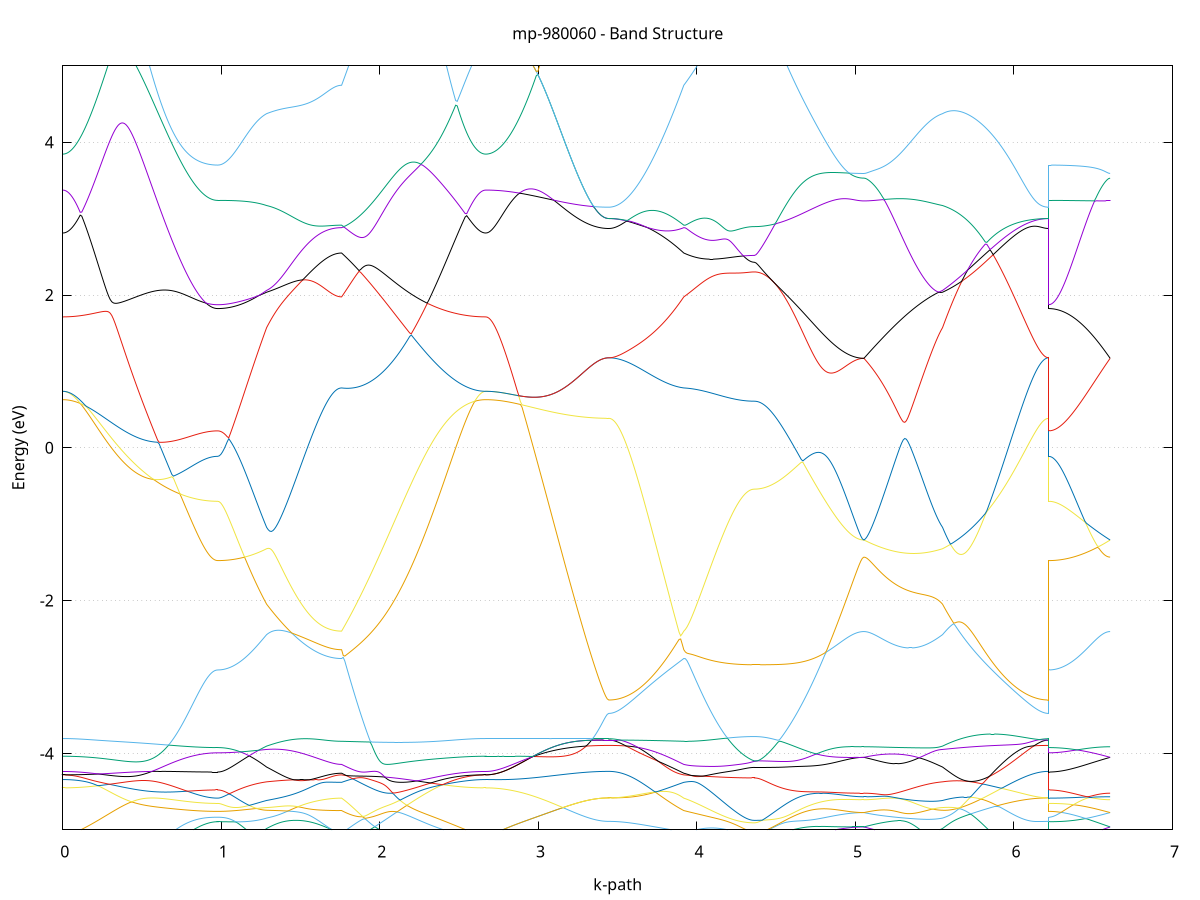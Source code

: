 set title 'mp-980060 - Band Structure'
set xlabel 'k-path'
set ylabel 'Energy (eV)'
set grid y
set yrange [-5:5]
set terminal png size 800,600
set output 'mp-980060_bands_gnuplot.png'
plot '-' using 1:2 with lines notitle, '-' using 1:2 with lines notitle, '-' using 1:2 with lines notitle, '-' using 1:2 with lines notitle, '-' using 1:2 with lines notitle, '-' using 1:2 with lines notitle, '-' using 1:2 with lines notitle, '-' using 1:2 with lines notitle, '-' using 1:2 with lines notitle, '-' using 1:2 with lines notitle, '-' using 1:2 with lines notitle, '-' using 1:2 with lines notitle, '-' using 1:2 with lines notitle, '-' using 1:2 with lines notitle, '-' using 1:2 with lines notitle, '-' using 1:2 with lines notitle, '-' using 1:2 with lines notitle, '-' using 1:2 with lines notitle, '-' using 1:2 with lines notitle, '-' using 1:2 with lines notitle, '-' using 1:2 with lines notitle, '-' using 1:2 with lines notitle, '-' using 1:2 with lines notitle, '-' using 1:2 with lines notitle, '-' using 1:2 with lines notitle, '-' using 1:2 with lines notitle, '-' using 1:2 with lines notitle, '-' using 1:2 with lines notitle, '-' using 1:2 with lines notitle, '-' using 1:2 with lines notitle, '-' using 1:2 with lines notitle, '-' using 1:2 with lines notitle, '-' using 1:2 with lines notitle, '-' using 1:2 with lines notitle, '-' using 1:2 with lines notitle, '-' using 1:2 with lines notitle, '-' using 1:2 with lines notitle, '-' using 1:2 with lines notitle, '-' using 1:2 with lines notitle, '-' using 1:2 with lines notitle, '-' using 1:2 with lines notitle, '-' using 1:2 with lines notitle, '-' using 1:2 with lines notitle, '-' using 1:2 with lines notitle, '-' using 1:2 with lines notitle, '-' using 1:2 with lines notitle, '-' using 1:2 with lines notitle, '-' using 1:2 with lines notitle, '-' using 1:2 with lines notitle, '-' using 1:2 with lines notitle, '-' using 1:2 with lines notitle, '-' using 1:2 with lines notitle, '-' using 1:2 with lines notitle, '-' using 1:2 with lines notitle, '-' using 1:2 with lines notitle, '-' using 1:2 with lines notitle, '-' using 1:2 with lines notitle, '-' using 1:2 with lines notitle, '-' using 1:2 with lines notitle, '-' using 1:2 with lines notitle, '-' using 1:2 with lines notitle, '-' using 1:2 with lines notitle, '-' using 1:2 with lines notitle, '-' using 1:2 with lines notitle
0.000000 -23.023153
0.009973 -23.023153
0.019946 -23.023153
0.029919 -23.023153
0.039892 -23.023153
0.049865 -23.023153
0.059838 -23.023153
0.069811 -23.023153
0.079784 -23.023153
0.089757 -23.023153
0.099730 -23.023253
0.109703 -23.023253
0.119676 -23.023253
0.129648 -23.023253
0.139621 -23.023253
0.149594 -23.023253
0.159567 -23.023353
0.169540 -23.023353
0.179513 -23.023353
0.189486 -23.023353
0.199459 -23.023453
0.209432 -23.023453
0.219405 -23.023453
0.229378 -23.023453
0.239351 -23.023553
0.249324 -23.023553
0.259297 -23.023553
0.269270 -23.023653
0.279243 -23.023653
0.289216 -23.023653
0.299189 -23.023753
0.309162 -23.023753
0.319135 -23.023753
0.329108 -23.023853
0.339081 -23.023853
0.349054 -23.023953
0.359027 -23.023953
0.369000 -23.023953
0.378972 -23.024053
0.388945 -23.024053
0.398918 -23.024153
0.408891 -23.024153
0.418864 -23.024153
0.428837 -23.024253
0.438810 -23.024253
0.448783 -23.024353
0.458756 -23.024353
0.468729 -23.024353
0.478702 -23.024453
0.488675 -23.024453
0.498648 -23.024553
0.508621 -23.024553
0.518594 -23.024553
0.528567 -23.024653
0.538540 -23.024653
0.548513 -23.024653
0.558486 -23.024753
0.568459 -23.024753
0.578432 -23.024853
0.588405 -23.024853
0.598378 -23.024853
0.608351 -23.024953
0.618324 -23.024953
0.628296 -23.024953
0.638269 -23.025053
0.648242 -23.025053
0.658215 -23.025053
0.668188 -23.025153
0.678161 -23.025153
0.688134 -23.025153
0.698107 -23.025253
0.708080 -23.025253
0.718053 -23.025253
0.728026 -23.025253
0.737999 -23.025353
0.747972 -23.025353
0.757945 -23.025353
0.767918 -23.025353
0.777891 -23.025453
0.787864 -23.025453
0.797837 -23.025453
0.807810 -23.025453
0.817783 -23.025453
0.827756 -23.025553
0.837729 -23.025553
0.847702 -23.025553
0.857675 -23.025553
0.867648 -23.025553
0.877620 -23.025553
0.887593 -23.025553
0.897566 -23.025553
0.907539 -23.025653
0.917512 -23.025653
0.927485 -23.025653
0.937458 -23.025653
0.947431 -23.025653
0.957404 -23.025653
0.967377 -23.025653
0.977350 -23.025653
0.977350 -23.025653
0.987298 -23.025653
0.997245 -23.025653
1.007193 -23.025653
1.017140 -23.025753
1.027088 -23.025753
1.037035 -23.025753
1.046983 -23.025853
1.056930 -23.025953
1.066878 -23.026053
1.076826 -23.026053
1.086773 -23.026153
1.096721 -23.026253
1.106668 -23.026453
1.116616 -23.026553
1.126563 -23.026653
1.136511 -23.026853
1.146458 -23.026953
1.156406 -23.027153
1.166353 -23.027253
1.176301 -23.027453
1.186249 -23.027653
1.196196 -23.027853
1.206144 -23.028053
1.216091 -23.028253
1.226039 -23.028453
1.235986 -23.028653
1.245934 -23.028853
1.255881 -23.029053
1.265829 -23.029353
1.275776 -23.029553
1.285724 -23.029753
1.285724 -23.029753
1.295579 -23.029953
1.305434 -23.030153
1.315289 -23.030353
1.325144 -23.030453
1.334999 -23.030653
1.344854 -23.030853
1.354709 -23.031053
1.364564 -23.031153
1.374419 -23.031353
1.384274 -23.031553
1.394128 -23.031653
1.403983 -23.031853
1.413838 -23.032053
1.423693 -23.032253
1.433548 -23.032353
1.443403 -23.032553
1.453258 -23.032653
1.463113 -23.032853
1.472968 -23.033053
1.482823 -23.033153
1.492678 -23.033353
1.502533 -23.033453
1.512388 -23.033553
1.522243 -23.033753
1.532098 -23.033853
1.541953 -23.033953
1.551808 -23.034153
1.561663 -23.034253
1.571518 -23.034353
1.581373 -23.034453
1.591227 -23.034553
1.601082 -23.034653
1.610937 -23.034753
1.620792 -23.034853
1.630647 -23.034953
1.640502 -23.035053
1.650357 -23.035053
1.660212 -23.035153
1.670067 -23.035253
1.679922 -23.035253
1.689777 -23.035353
1.699632 -23.035353
1.709487 -23.035353
1.719342 -23.035453
1.729197 -23.035453
1.739052 -23.035453
1.748907 -23.035453
1.758762 -23.035453
1.758762 -23.035453
1.768752 -23.035153
1.778743 -23.034953
1.788733 -23.034653
1.798724 -23.034353
1.808715 -23.034053
1.818705 -23.033853
1.828696 -23.033553
1.838686 -23.033253
1.848677 -23.032953
1.858668 -23.032753
1.868658 -23.032453
1.878649 -23.032153
1.888639 -23.031953
1.898630 -23.031653
1.908621 -23.031353
1.918611 -23.031153
1.928602 -23.030853
1.938592 -23.030653
1.948583 -23.030353
1.958574 -23.030153
1.968564 -23.029853
1.978555 -23.029653
1.988545 -23.029453
1.998536 -23.029253
2.008526 -23.028953
2.018517 -23.028753
2.028508 -23.028553
2.038498 -23.028353
2.048489 -23.028153
2.058479 -23.027953
2.068470 -23.027753
2.078461 -23.027553
2.088451 -23.027353
2.098442 -23.027153
2.108432 -23.026953
2.118423 -23.026853
2.128414 -23.026653
2.138404 -23.026453
2.148395 -23.026353
2.158385 -23.026153
2.168376 -23.026053
2.178367 -23.025853
2.188357 -23.025753
2.198348 -23.025553
2.208338 -23.025453
2.218329 -23.025353
2.228320 -23.025253
2.238310 -23.025053
2.248301 -23.024953
2.258291 -23.024853
2.268282 -23.024753
2.278273 -23.024653
2.288263 -23.024553
2.298254 -23.024453
2.308244 -23.024353
2.318235 -23.024353
2.328226 -23.024253
2.338216 -23.024153
2.348207 -23.024053
2.358197 -23.024053
2.368188 -23.023953
2.378179 -23.023853
2.388169 -23.023853
2.398160 -23.023753
2.408150 -23.023753
2.418141 -23.023653
2.428131 -23.023653
2.438122 -23.023553
2.448113 -23.023553
2.458103 -23.023453
2.468094 -23.023453
2.478084 -23.023453
2.488075 -23.023353
2.498066 -23.023353
2.508056 -23.023353
2.518047 -23.023353
2.528037 -23.023253
2.538028 -23.023253
2.548019 -23.023253
2.558009 -23.023253
2.568000 -23.023253
2.577990 -23.023153
2.587981 -23.023153
2.597972 -23.023153
2.607962 -23.023153
2.617953 -23.023153
2.627943 -23.023153
2.637934 -23.023153
2.647925 -23.023153
2.657915 -23.023153
2.667906 -23.023153
2.667906 -23.023153
2.677859 -23.023153
2.687813 -23.023153
2.697767 -23.023253
2.707721 -23.023253
2.717674 -23.023353
2.727628 -23.023453
2.737582 -23.023553
2.747535 -23.023653
2.757489 -23.023853
2.767443 -23.023953
2.777396 -23.024153
2.787350 -23.024353
2.797304 -23.024553
2.807257 -23.024753
2.817211 -23.024953
2.827165 -23.025253
2.837119 -23.025553
2.847072 -23.025753
2.857026 -23.026053
2.866980 -23.026353
2.876933 -23.026653
2.886887 -23.027053
2.896841 -23.027353
2.906794 -23.027653
2.916748 -23.028053
2.926702 -23.028353
2.936656 -23.028753
2.946609 -23.029153
2.956563 -23.029553
2.966517 -23.029953
2.976470 -23.030353
2.986424 -23.030753
2.996378 -23.031153
3.006331 -23.031553
3.016285 -23.031953
3.026239 -23.032353
3.036192 -23.032753
3.046146 -23.033153
3.056100 -23.033553
3.066054 -23.034053
3.076007 -23.034453
3.085961 -23.034853
3.095915 -23.035253
3.105868 -23.035653
3.115822 -23.036053
3.125776 -23.036453
3.135729 -23.036853
3.145683 -23.037253
3.155637 -23.037653
3.165590 -23.038053
3.175544 -23.038353
3.185498 -23.038753
3.195452 -23.039053
3.205405 -23.039453
3.215359 -23.039753
3.225313 -23.040053
3.235266 -23.040453
3.245220 -23.040753
3.255174 -23.041053
3.265127 -23.041253
3.275081 -23.041553
3.285035 -23.041853
3.294989 -23.042053
3.304942 -23.042253
3.314896 -23.042453
3.324850 -23.042653
3.334803 -23.042853
3.344757 -23.043053
3.354711 -23.043153
3.364664 -23.043353
3.374618 -23.043453
3.384572 -23.043553
3.394525 -23.043653
3.404479 -23.043753
3.414433 -23.043753
3.424387 -23.043853
3.434340 -23.043853
3.444294 -23.043853
3.444294 -23.043853
3.454149 -23.043853
3.464004 -23.043853
3.473859 -23.043853
3.483714 -23.043753
3.493569 -23.043753
3.503424 -23.043653
3.513279 -23.043653
3.523134 -23.043553
3.532988 -23.043453
3.542843 -23.043353
3.552698 -23.043353
3.562553 -23.043253
3.572408 -23.043053
3.582263 -23.042953
3.592118 -23.042853
3.601973 -23.042753
3.611828 -23.042553
3.621683 -23.042453
3.631538 -23.042253
3.641393 -23.042153
3.651248 -23.041953
3.661103 -23.041753
3.670958 -23.041553
3.680813 -23.041353
3.690668 -23.041153
3.700523 -23.040953
3.710378 -23.040753
3.720233 -23.040553
3.730087 -23.040353
3.739942 -23.040153
3.749797 -23.039853
3.759652 -23.039653
3.769507 -23.039453
3.779362 -23.039153
3.789217 -23.038953
3.799072 -23.038653
3.808927 -23.038453
3.818782 -23.038153
3.828637 -23.037953
3.838492 -23.037653
3.848347 -23.037353
3.858202 -23.037153
3.868057 -23.036853
3.877912 -23.036553
3.887767 -23.036253
3.897622 -23.036053
3.907477 -23.035753
3.917331 -23.035453
3.917331 -23.035453
3.927226 -23.035353
3.937120 -23.035153
3.947014 -23.035053
3.956909 -23.034953
3.966803 -23.034753
3.976697 -23.034653
3.986592 -23.034453
3.996486 -23.034353
4.006380 -23.034253
4.016275 -23.034053
4.026169 -23.033953
4.036063 -23.033853
4.045957 -23.033753
4.055852 -23.033653
4.065746 -23.033553
4.075640 -23.033353
4.085535 -23.033353
4.095429 -23.033253
4.105323 -23.033153
4.115218 -23.033053
4.125112 -23.032953
4.135006 -23.032953
4.144900 -23.032853
4.154795 -23.032853
4.164689 -23.032853
4.174583 -23.032753
4.184478 -23.032753
4.194372 -23.032753
4.204266 -23.032753
4.214161 -23.032653
4.224055 -23.032653
4.233949 -23.032653
4.243844 -23.032653
4.253738 -23.032653
4.263632 -23.032653
4.273526 -23.032653
4.283421 -23.032653
4.293315 -23.032753
4.303209 -23.032753
4.313104 -23.032753
4.322998 -23.032753
4.332892 -23.032753
4.342787 -23.032753
4.352681 -23.032753
4.362575 -23.032753
4.362575 -23.032753
4.372448 -23.032753
4.382321 -23.032753
4.392193 -23.032653
4.402066 -23.032653
4.411939 -23.032653
4.421811 -23.032553
4.431684 -23.032553
4.441557 -23.032453
4.451430 -23.032453
4.461302 -23.032353
4.471175 -23.032253
4.481048 -23.032253
4.490921 -23.032153
4.500793 -23.032053
4.510666 -23.031953
4.520539 -23.031853
4.530412 -23.031753
4.540284 -23.031653
4.550157 -23.031453
4.560030 -23.031353
4.569902 -23.031253
4.579775 -23.031153
4.589648 -23.030953
4.599521 -23.030853
4.609393 -23.030653
4.619266 -23.030553
4.629139 -23.030453
4.639011 -23.030253
4.648884 -23.030153
4.658757 -23.029953
4.668630 -23.029753
4.678502 -23.029653
4.688375 -23.029453
4.698248 -23.029353
4.708121 -23.029153
4.717993 -23.029053
4.727866 -23.028853
4.737739 -23.028653
4.747611 -23.028553
4.757484 -23.028353
4.767357 -23.028253
4.777230 -23.028053
4.787102 -23.027953
4.796975 -23.027753
4.806848 -23.027653
4.816721 -23.027453
4.826593 -23.027353
4.836466 -23.027253
4.846339 -23.027053
4.856211 -23.026953
4.866084 -23.026853
4.875957 -23.026753
4.885830 -23.026653
4.895702 -23.026553
4.905575 -23.026453
4.915448 -23.026353
4.925321 -23.026253
4.935193 -23.026153
4.945066 -23.026053
4.954939 -23.026053
4.964811 -23.025953
4.974684 -23.025853
4.984557 -23.025853
4.994430 -23.025753
5.004302 -23.025753
5.014175 -23.025753
5.024048 -23.025753
5.033921 -23.025653
5.043793 -23.025653
5.053666 -23.025653
5.053666 -23.025653
5.063581 -23.025653
5.073497 -23.025653
5.083412 -23.025653
5.093328 -23.025653
5.103243 -23.025753
5.113159 -23.025753
5.123074 -23.025753
5.132989 -23.025753
5.142905 -23.025753
5.152820 -23.025853
5.162736 -23.025853
5.172651 -23.025853
5.182567 -23.025953
5.192482 -23.025953
5.202397 -23.026053
5.212313 -23.026053
5.222228 -23.026153
5.232144 -23.026153
5.242059 -23.026253
5.251975 -23.026353
5.261890 -23.026353
5.271805 -23.026453
5.281721 -23.026553
5.291636 -23.026653
5.301552 -23.026653
5.311467 -23.026753
5.321382 -23.026853
5.331298 -23.026953
5.341213 -23.027053
5.351129 -23.027153
5.361044 -23.027253
5.370960 -23.027353
5.380875 -23.027453
5.390790 -23.027553
5.400706 -23.027753
5.410621 -23.027853
5.420537 -23.027953
5.430452 -23.028053
5.440368 -23.028253
5.450283 -23.028353
5.460198 -23.028453
5.470114 -23.028653
5.480029 -23.028753
5.489945 -23.028853
5.499860 -23.029053
5.509776 -23.029153
5.519691 -23.029353
5.529606 -23.029453
5.539522 -23.029653
5.549437 -23.029753
5.549437 -23.029753
5.559422 -23.030053
5.569407 -23.030253
5.579391 -23.030553
5.589376 -23.030853
5.599361 -23.031053
5.609346 -23.031353
5.619330 -23.031653
5.629315 -23.031953
5.639300 -23.032153
5.649284 -23.032453
5.659269 -23.032753
5.669254 -23.033053
5.679239 -23.033353
5.689223 -23.033653
5.699208 -23.033953
5.709193 -23.034153
5.719177 -23.034453
5.729162 -23.034753
5.739147 -23.035053
5.749132 -23.035353
5.759116 -23.035653
5.769101 -23.035953
5.779086 -23.036253
5.789071 -23.036553
5.799055 -23.036853
5.809040 -23.037053
5.819025 -23.037353
5.829009 -23.037653
5.838994 -23.037953
5.848979 -23.038153
5.858964 -23.038453
5.868948 -23.038753
5.878933 -23.038953
5.888918 -23.039253
5.898902 -23.039453
5.908887 -23.039753
5.918872 -23.039953
5.928857 -23.040253
5.938841 -23.040453
5.948826 -23.040653
5.958811 -23.040853
5.968795 -23.041053
5.978780 -23.041353
5.988765 -23.041453
5.998750 -23.041653
6.008734 -23.041853
6.018719 -23.042053
6.028704 -23.042253
6.038688 -23.042353
6.048673 -23.042553
6.058658 -23.042653
6.068643 -23.042853
6.078627 -23.042953
6.088612 -23.043053
6.098597 -23.043153
6.108581 -23.043253
6.118566 -23.043353
6.128551 -23.043453
6.138536 -23.043553
6.148520 -23.043653
6.158505 -23.043653
6.168490 -23.043753
6.178475 -23.043753
6.188459 -23.043853
6.198444 -23.043853
6.208429 -23.043853
6.218413 -23.043853
6.218413 -23.025653
6.228367 -23.025653
6.238321 -23.025653
6.248274 -23.025653
6.258228 -23.025653
6.268182 -23.025653
6.278136 -23.025653
6.288089 -23.025653
6.298043 -23.025653
6.307997 -23.025653
6.317950 -23.025653
6.327904 -23.025653
6.337858 -23.025653
6.347811 -23.025653
6.357765 -23.025653
6.367719 -23.025653
6.377673 -23.025653
6.387626 -23.025653
6.397580 -23.025653
6.407534 -23.025653
6.417487 -23.025653
6.427441 -23.025653
6.437395 -23.025653
6.447348 -23.025653
6.457302 -23.025653
6.467256 -23.025653
6.477209 -23.025653
6.487163 -23.025653
6.497117 -23.025653
6.507071 -23.025653
6.517024 -23.025653
6.526978 -23.025653
6.536932 -23.025653
6.546885 -23.025653
6.556839 -23.025653
6.566793 -23.025653
6.576746 -23.025653
6.586700 -23.025653
6.596654 -23.025653
6.606607 -23.025653
e
0.000000 -22.980953
0.009973 -22.980953
0.019946 -22.980953
0.029919 -22.981053
0.039892 -22.981153
0.049865 -22.981253
0.059838 -22.981453
0.069811 -22.981653
0.079784 -22.981853
0.089757 -22.982053
0.099730 -22.982353
0.109703 -22.982653
0.119676 -22.982953
0.129648 -22.983253
0.139621 -22.983653
0.149594 -22.984053
0.159567 -22.984453
0.169540 -22.984853
0.179513 -22.985253
0.189486 -22.985753
0.199459 -22.986253
0.209432 -22.986753
0.219405 -22.987253
0.229378 -22.987853
0.239351 -22.988353
0.249324 -22.988953
0.259297 -22.989553
0.269270 -22.990153
0.279243 -22.990753
0.289216 -22.991353
0.299189 -22.991953
0.309162 -22.992653
0.319135 -22.993253
0.329108 -22.993953
0.339081 -22.994553
0.349054 -22.995253
0.359027 -22.995853
0.369000 -22.996553
0.378972 -22.997253
0.388945 -22.997853
0.398918 -22.998553
0.408891 -22.999153
0.418864 -22.999853
0.428837 -23.000453
0.438810 -23.001153
0.448783 -23.001753
0.458756 -23.002453
0.468729 -23.003053
0.478702 -23.003653
0.488675 -23.004253
0.498648 -23.004853
0.508621 -23.005453
0.518594 -23.006053
0.528567 -23.006653
0.538540 -23.007153
0.548513 -23.007753
0.558486 -23.008253
0.568459 -23.008753
0.578432 -23.009353
0.588405 -23.009853
0.598378 -23.010253
0.608351 -23.010753
0.618324 -23.011253
0.628296 -23.011653
0.638269 -23.012153
0.648242 -23.012553
0.658215 -23.012953
0.668188 -23.013353
0.678161 -23.013653
0.688134 -23.014053
0.698107 -23.014353
0.708080 -23.014753
0.718053 -23.015053
0.728026 -23.015353
0.737999 -23.015653
0.747972 -23.015953
0.757945 -23.016153
0.767918 -23.016453
0.777891 -23.016653
0.787864 -23.016853
0.797837 -23.017053
0.807810 -23.017253
0.817783 -23.017453
0.827756 -23.017653
0.837729 -23.017753
0.847702 -23.017953
0.857675 -23.018053
0.867648 -23.018253
0.877620 -23.018353
0.887593 -23.018453
0.897566 -23.018553
0.907539 -23.018553
0.917512 -23.018653
0.927485 -23.018753
0.937458 -23.018753
0.947431 -23.018853
0.957404 -23.018853
0.967377 -23.018853
0.977350 -23.018853
0.977350 -23.018853
0.987298 -23.018853
0.997245 -23.018853
1.007193 -23.018753
1.017140 -23.018653
1.027088 -23.018653
1.037035 -23.018453
1.046983 -23.018353
1.056930 -23.018253
1.066878 -23.018053
1.076826 -23.017853
1.086773 -23.017653
1.096721 -23.017453
1.106668 -23.017253
1.116616 -23.016953
1.126563 -23.016653
1.136511 -23.016353
1.146458 -23.016053
1.156406 -23.015753
1.166353 -23.015453
1.176301 -23.015053
1.186249 -23.014653
1.196196 -23.014253
1.206144 -23.013853
1.216091 -23.013453
1.226039 -23.013053
1.235986 -23.012553
1.245934 -23.012153
1.255881 -23.011653
1.265829 -23.011153
1.275776 -23.010653
1.285724 -23.010153
1.285724 -23.010153
1.295579 -23.009753
1.305434 -23.009453
1.315289 -23.009153
1.325144 -23.008953
1.334999 -23.008753
1.344854 -23.008653
1.354709 -23.008453
1.364564 -23.008453
1.374419 -23.008353
1.384274 -23.008353
1.394128 -23.008353
1.403983 -23.008353
1.413838 -23.008353
1.423693 -23.008453
1.433548 -23.008453
1.443403 -23.008553
1.453258 -23.008653
1.463113 -23.008653
1.472968 -23.008753
1.482823 -23.008853
1.492678 -23.008953
1.502533 -23.009053
1.512388 -23.009153
1.522243 -23.009153
1.532098 -23.009253
1.541953 -23.009353
1.551808 -23.009453
1.561663 -23.009553
1.571518 -23.009653
1.581373 -23.009753
1.591227 -23.009753
1.601082 -23.009853
1.610937 -23.009953
1.620792 -23.010053
1.630647 -23.010053
1.640502 -23.010153
1.650357 -23.010153
1.660212 -23.010253
1.670067 -23.010253
1.679922 -23.010353
1.689777 -23.010353
1.699632 -23.010453
1.709487 -23.010453
1.719342 -23.010453
1.729197 -23.010453
1.739052 -23.010453
1.748907 -23.010453
1.758762 -23.010453
1.758762 -23.010453
1.768752 -23.011253
1.778743 -23.011953
1.788733 -23.012653
1.798724 -23.013353
1.808715 -23.013953
1.818705 -23.014553
1.828696 -23.015153
1.838686 -23.015753
1.848677 -23.016253
1.858668 -23.016753
1.868658 -23.017153
1.878649 -23.017553
1.888639 -23.017953
1.898630 -23.018253
1.908621 -23.018553
1.918611 -23.018853
1.928602 -23.019053
1.938592 -23.019253
1.948583 -23.019453
1.958574 -23.019553
1.968564 -23.019653
1.978555 -23.019653
1.988545 -23.019653
1.998536 -23.019553
2.008526 -23.019453
2.018517 -23.019353
2.028508 -23.019153
2.038498 -23.018953
2.048489 -23.018753
2.058479 -23.018453
2.068470 -23.018153
2.078461 -23.017753
2.088451 -23.017353
2.098442 -23.016953
2.108432 -23.016453
2.118423 -23.015953
2.128414 -23.015453
2.138404 -23.014853
2.148395 -23.014253
2.158385 -23.013653
2.168376 -23.012953
2.178367 -23.012353
2.188357 -23.011653
2.198348 -23.010853
2.208338 -23.010153
2.218329 -23.009353
2.228320 -23.008553
2.238310 -23.007753
2.248301 -23.006953
2.258291 -23.006153
2.268282 -23.005253
2.278273 -23.004453
2.288263 -23.003553
2.298254 -23.002653
2.308244 -23.001753
2.318235 -23.000853
2.328226 -23.000053
2.338216 -22.999153
2.348207 -22.998253
2.358197 -22.997353
2.368188 -22.996453
2.378179 -22.995653
2.388169 -22.994753
2.398160 -22.993953
2.408150 -22.993153
2.418141 -22.992253
2.428131 -22.991453
2.438122 -22.990753
2.448113 -22.989953
2.458103 -22.989253
2.468094 -22.988453
2.478084 -22.987853
2.488075 -22.987153
2.498066 -22.986453
2.508056 -22.985853
2.518047 -22.985353
2.528037 -22.984753
2.538028 -22.984253
2.548019 -22.983753
2.558009 -22.983353
2.568000 -22.982953
2.577990 -22.982553
2.587981 -22.982153
2.597972 -22.981853
2.607962 -22.981653
2.617953 -22.981453
2.627943 -22.981253
2.637934 -22.981053
2.647925 -22.980953
2.657915 -22.980953
2.667906 -22.980953
2.667906 -22.980953
2.677859 -22.980953
2.687813 -22.980953
2.697767 -22.980953
2.707721 -22.980953
2.717674 -22.980853
2.727628 -22.980853
2.737582 -22.980853
2.747535 -22.980853
2.757489 -22.980853
2.767443 -22.980853
2.777396 -22.980853
2.787350 -22.980853
2.797304 -22.980853
2.807257 -22.980853
2.817211 -22.980853
2.827165 -22.980853
2.837119 -22.980853
2.847072 -22.980753
2.857026 -22.980753
2.866980 -22.980753
2.876933 -22.980753
2.886887 -22.980753
2.896841 -22.980753
2.906794 -22.980753
2.916748 -22.980653
2.926702 -22.980653
2.936656 -22.980653
2.946609 -22.980653
2.956563 -22.980653
2.966517 -22.980653
2.976470 -22.980553
2.986424 -22.980553
2.996378 -22.980553
3.006331 -22.980553
3.016285 -22.980553
3.026239 -22.980453
3.036192 -22.980453
3.046146 -22.980453
3.056100 -22.980453
3.066054 -22.980453
3.076007 -22.980353
3.085961 -22.980353
3.095915 -22.980353
3.105868 -22.980353
3.115822 -22.980353
3.125776 -22.980353
3.135729 -22.980253
3.145683 -22.980253
3.155637 -22.980253
3.165590 -22.980253
3.175544 -22.980253
3.185498 -22.980153
3.195452 -22.980153
3.205405 -22.980153
3.215359 -22.980153
3.225313 -22.980153
3.235266 -22.980153
3.245220 -22.980153
3.255174 -22.980053
3.265127 -22.980053
3.275081 -22.980053
3.285035 -22.980053
3.294989 -22.980053
3.304942 -22.980053
3.314896 -22.980053
3.324850 -22.980053
3.334803 -22.980053
3.344757 -22.979953
3.354711 -22.979953
3.364664 -22.979953
3.374618 -22.979953
3.384572 -22.979953
3.394525 -22.979953
3.404479 -22.979953
3.414433 -22.979953
3.424387 -22.979953
3.434340 -22.979953
3.444294 -22.979953
3.444294 -22.979953
3.454149 -22.979953
3.464004 -22.980053
3.473859 -22.980153
3.483714 -22.980253
3.493569 -22.980453
3.503424 -22.980653
3.513279 -22.980953
3.523134 -22.981253
3.532988 -22.981553
3.542843 -22.981953
3.552698 -22.982353
3.562553 -22.982753
3.572408 -22.983253
3.582263 -22.983753
3.592118 -22.984253
3.601973 -22.984853
3.611828 -22.985453
3.621683 -22.986053
3.631538 -22.986653
3.641393 -22.987353
3.651248 -22.988053
3.661103 -22.988753
3.670958 -22.989553
3.680813 -22.990253
3.690668 -22.991053
3.700523 -22.991853
3.710378 -22.992753
3.720233 -22.993553
3.730087 -22.994353
3.739942 -22.995253
3.749797 -22.996153
3.759652 -22.996953
3.769507 -22.997853
3.779362 -22.998753
3.789217 -22.999653
3.799072 -23.000553
3.808927 -23.001353
3.818782 -23.002253
3.828637 -23.003153
3.838492 -23.004053
3.848347 -23.004853
3.858202 -23.005753
3.868057 -23.006553
3.877912 -23.007353
3.887767 -23.008153
3.897622 -23.008953
3.907477 -23.009753
3.917331 -23.010453
3.917331 -23.010453
3.927226 -23.010853
3.937120 -23.011253
3.947014 -23.011553
3.956909 -23.011853
3.966803 -23.012253
3.976697 -23.012553
3.986592 -23.012853
3.996486 -23.013153
4.006380 -23.013453
4.016275 -23.013653
4.026169 -23.013953
4.036063 -23.014153
4.045957 -23.014453
4.055852 -23.014653
4.065746 -23.014853
4.075640 -23.015053
4.085535 -23.015253
4.095429 -23.015453
4.105323 -23.015553
4.115218 -23.015753
4.125112 -23.015853
4.135006 -23.015953
4.144900 -23.016053
4.154795 -23.016153
4.164689 -23.016253
4.174583 -23.016353
4.184478 -23.016353
4.194372 -23.016453
4.204266 -23.016453
4.214161 -23.016553
4.224055 -23.016553
4.233949 -23.016553
4.243844 -23.016553
4.253738 -23.016653
4.263632 -23.016653
4.273526 -23.016653
4.283421 -23.016653
4.293315 -23.016653
4.303209 -23.016653
4.313104 -23.016653
4.322998 -23.016653
4.332892 -23.016653
4.342787 -23.016653
4.352681 -23.016653
4.362575 -23.016653
4.362575 -23.016653
4.372448 -23.016653
4.382321 -23.016653
4.392193 -23.016653
4.402066 -23.016653
4.411939 -23.016653
4.421811 -23.016553
4.431684 -23.016553
4.441557 -23.016553
4.451430 -23.016453
4.461302 -23.016453
4.471175 -23.016353
4.481048 -23.016353
4.490921 -23.016253
4.500793 -23.016253
4.510666 -23.016153
4.520539 -23.016153
4.530412 -23.016053
4.540284 -23.015953
4.550157 -23.015953
4.560030 -23.015853
4.569902 -23.015753
4.579775 -23.015653
4.589648 -23.015553
4.599521 -23.015453
4.609393 -23.015453
4.619266 -23.015353
4.629139 -23.015253
4.639011 -23.015153
4.648884 -23.015053
4.658757 -23.014953
4.668630 -23.014853
4.678502 -23.014753
4.688375 -23.014653
4.698248 -23.014553
4.708121 -23.014453
4.717993 -23.014353
4.727866 -23.014253
4.737739 -23.014153
4.747611 -23.014053
4.757484 -23.013953
4.767357 -23.013853
4.777230 -23.013753
4.787102 -23.013653
4.796975 -23.013553
4.806848 -23.013453
4.816721 -23.013353
4.826593 -23.013253
4.836466 -23.013153
4.846339 -23.013053
4.856211 -23.012953
4.866084 -23.012953
4.875957 -23.012853
4.885830 -23.012753
4.895702 -23.012653
4.905575 -23.012653
4.915448 -23.012553
4.925321 -23.012453
4.935193 -23.012453
4.945066 -23.012353
4.954939 -23.012353
4.964811 -23.012253
4.974684 -23.012253
4.984557 -23.012253
4.994430 -23.012153
5.004302 -23.012153
5.014175 -23.012153
5.024048 -23.012153
5.033921 -23.012153
5.043793 -23.012153
5.053666 -23.012153
5.053666 -23.012153
5.063581 -23.012353
5.073497 -23.012553
5.083412 -23.012753
5.093328 -23.012953
5.103243 -23.013053
5.113159 -23.013253
5.123074 -23.013453
5.132989 -23.013553
5.142905 -23.013753
5.152820 -23.013853
5.162736 -23.013953
5.172651 -23.014153
5.182567 -23.014253
5.192482 -23.014353
5.202397 -23.014453
5.212313 -23.014453
5.222228 -23.014553
5.232144 -23.014653
5.242059 -23.014653
5.251975 -23.014653
5.261890 -23.014753
5.271805 -23.014753
5.281721 -23.014753
5.291636 -23.014753
5.301552 -23.014653
5.311467 -23.014653
5.321382 -23.014653
5.331298 -23.014553
5.341213 -23.014453
5.351129 -23.014353
5.361044 -23.014253
5.370960 -23.014153
5.380875 -23.014053
5.390790 -23.013953
5.400706 -23.013753
5.410621 -23.013553
5.420537 -23.013453
5.430452 -23.013253
5.440368 -23.013053
5.450283 -23.012853
5.460198 -23.012653
5.470114 -23.012353
5.480029 -23.012153
5.489945 -23.011853
5.499860 -23.011653
5.509776 -23.011353
5.519691 -23.011053
5.529606 -23.010753
5.539522 -23.010453
5.549437 -23.010153
5.549437 -23.010153
5.559422 -23.009653
5.569407 -23.009053
5.579391 -23.008553
5.589376 -23.007953
5.599361 -23.007453
5.609346 -23.006853
5.619330 -23.006253
5.629315 -23.005653
5.639300 -23.005053
5.649284 -23.004453
5.659269 -23.003853
5.669254 -23.003253
5.679239 -23.002653
5.689223 -23.002053
5.699208 -23.001453
5.709193 -23.000853
5.719177 -23.000153
5.729162 -22.999553
5.739147 -22.998953
5.749132 -22.998353
5.759116 -22.997653
5.769101 -22.997053
5.779086 -22.996453
5.789071 -22.995853
5.799055 -22.995253
5.809040 -22.994653
5.819025 -22.994053
5.829009 -22.993453
5.838994 -22.992853
5.848979 -22.992253
5.858964 -22.991653
5.868948 -22.991053
5.878933 -22.990553
5.888918 -22.989953
5.898902 -22.989453
5.908887 -22.988953
5.918872 -22.988353
5.928857 -22.987853
5.938841 -22.987353
5.948826 -22.986853
5.958811 -22.986453
5.968795 -22.985953
5.978780 -22.985553
5.988765 -22.985153
5.998750 -22.984753
6.008734 -22.984353
6.018719 -22.983953
6.028704 -22.983653
6.038688 -22.983253
6.048673 -22.982953
6.058658 -22.982553
6.068643 -22.982253
6.078627 -22.982053
6.088612 -22.981753
6.098597 -22.981453
6.108581 -22.981253
6.118566 -22.981053
6.128551 -22.980853
6.138536 -22.980653
6.148520 -22.980453
6.158505 -22.980353
6.168490 -22.980253
6.178475 -22.980153
6.188459 -22.980053
6.198444 -22.980053
6.208429 -22.979953
6.218413 -22.979953
6.218413 -23.018853
6.228367 -23.018853
6.238321 -23.018853
6.248274 -23.018753
6.258228 -23.018753
6.268182 -23.018753
6.278136 -23.018653
6.288089 -23.018553
6.298043 -23.018553
6.307997 -23.018453
6.317950 -23.018353
6.327904 -23.018153
6.337858 -23.018053
6.347811 -23.017953
6.357765 -23.017853
6.367719 -23.017653
6.377673 -23.017453
6.387626 -23.017353
6.397580 -23.017153
6.407534 -23.016953
6.417487 -23.016753
6.427441 -23.016553
6.437395 -23.016353
6.447348 -23.016153
6.457302 -23.015953
6.467256 -23.015753
6.477209 -23.015453
6.487163 -23.015253
6.497117 -23.014953
6.507071 -23.014753
6.517024 -23.014453
6.526978 -23.014253
6.536932 -23.013953
6.546885 -23.013753
6.556839 -23.013453
6.566793 -23.013153
6.576746 -23.012953
6.586700 -23.012653
6.596654 -23.012353
6.606607 -23.012153
e
0.000000 -22.980953
0.009973 -22.980953
0.019946 -22.980953
0.029919 -22.980953
0.039892 -22.981053
0.049865 -22.981053
0.059838 -22.981153
0.069811 -22.981253
0.079784 -22.981353
0.089757 -22.981453
0.099730 -22.981553
0.109703 -22.981653
0.119676 -22.981853
0.129648 -22.981953
0.139621 -22.982153
0.149594 -22.982353
0.159567 -22.982553
0.169540 -22.982753
0.179513 -22.982953
0.189486 -22.983153
0.199459 -22.983353
0.209432 -22.983653
0.219405 -22.983853
0.229378 -22.984153
0.239351 -22.984453
0.249324 -22.984653
0.259297 -22.984953
0.269270 -22.985253
0.279243 -22.985553
0.289216 -22.985853
0.299189 -22.986253
0.309162 -22.986553
0.319135 -22.986853
0.329108 -22.987253
0.339081 -22.987553
0.349054 -22.987953
0.359027 -22.988253
0.369000 -22.988653
0.378972 -22.989053
0.388945 -22.989353
0.398918 -22.989753
0.408891 -22.990153
0.418864 -22.990553
0.428837 -22.990953
0.438810 -22.991253
0.448783 -22.991653
0.458756 -22.992053
0.468729 -22.992453
0.478702 -22.992853
0.488675 -22.993253
0.498648 -22.993653
0.508621 -22.994053
0.518594 -22.994453
0.528567 -22.994853
0.538540 -22.995153
0.548513 -22.995553
0.558486 -22.995953
0.568459 -22.996353
0.578432 -22.996753
0.588405 -22.997053
0.598378 -22.997453
0.608351 -22.997853
0.618324 -22.998153
0.628296 -22.998553
0.638269 -22.998853
0.648242 -22.999253
0.658215 -22.999553
0.668188 -22.999853
0.678161 -23.000153
0.688134 -23.000553
0.698107 -23.000853
0.708080 -23.001153
0.718053 -23.001453
0.728026 -23.001653
0.737999 -23.001953
0.747972 -23.002253
0.757945 -23.002453
0.767918 -23.002753
0.777891 -23.002953
0.787864 -23.003153
0.797837 -23.003453
0.807810 -23.003653
0.817783 -23.003853
0.827756 -23.003953
0.837729 -23.004153
0.847702 -23.004353
0.857675 -23.004453
0.867648 -23.004653
0.877620 -23.004753
0.887593 -23.004853
0.897566 -23.004953
0.907539 -23.005053
0.917512 -23.005153
0.927485 -23.005153
0.937458 -23.005253
0.947431 -23.005253
0.957404 -23.005353
0.967377 -23.005353
0.977350 -23.005353
0.977350 -23.005353
0.987298 -23.005353
0.997245 -23.005353
1.007193 -23.005353
1.017140 -23.005353
1.027088 -23.005253
1.037035 -23.005253
1.046983 -23.005253
1.056930 -23.005253
1.066878 -23.005153
1.076826 -23.005153
1.086773 -23.005053
1.096721 -23.005053
1.106668 -23.004953
1.116616 -23.004853
1.126563 -23.004753
1.136511 -23.004753
1.146458 -23.004653
1.156406 -23.004553
1.166353 -23.004453
1.176301 -23.004353
1.186249 -23.004153
1.196196 -23.004053
1.206144 -23.003953
1.216091 -23.003753
1.226039 -23.003653
1.235986 -23.003453
1.245934 -23.003253
1.255881 -23.003153
1.265829 -23.002953
1.275776 -23.002753
1.285724 -23.002453
1.285724 -23.002453
1.295579 -23.002353
1.305434 -23.002153
1.315289 -23.001853
1.325144 -23.001553
1.334999 -23.001153
1.344854 -23.000753
1.354709 -23.000253
1.364564 -22.999753
1.374419 -22.999153
1.384274 -22.998653
1.394128 -22.998053
1.403983 -22.997353
1.413838 -22.996753
1.423693 -22.996053
1.433548 -22.995453
1.443403 -22.994753
1.453258 -22.994053
1.463113 -22.993353
1.472968 -22.992753
1.482823 -22.992053
1.492678 -22.991353
1.502533 -22.990753
1.512388 -22.990053
1.522243 -22.989453
1.532098 -22.988853
1.541953 -22.988253
1.551808 -22.987653
1.561663 -22.987053
1.571518 -22.986553
1.581373 -22.985953
1.591227 -22.985453
1.601082 -22.984953
1.610937 -22.984553
1.620792 -22.984053
1.630647 -22.983653
1.640502 -22.983253
1.650357 -22.982953
1.660212 -22.982553
1.670067 -22.982253
1.679922 -22.982053
1.689777 -22.981753
1.699632 -22.981553
1.709487 -22.981353
1.719342 -22.981253
1.729197 -22.981153
1.739052 -22.981053
1.748907 -22.981053
1.758762 -22.980953
1.758762 -22.980953
1.768752 -22.981053
1.778743 -22.981053
1.788733 -22.981053
1.798724 -22.981153
1.808715 -22.981153
1.818705 -22.981153
1.828696 -22.981153
1.838686 -22.981253
1.848677 -22.981253
1.858668 -22.981253
1.868658 -22.981253
1.878649 -22.981253
1.888639 -22.981353
1.898630 -22.981353
1.908621 -22.981353
1.918611 -22.981353
1.928602 -22.981353
1.938592 -22.981453
1.948583 -22.981453
1.958574 -22.981453
1.968564 -22.981453
1.978555 -22.981453
1.988545 -22.981453
1.998536 -22.981453
2.008526 -22.981453
2.018517 -22.981453
2.028508 -22.981453
2.038498 -22.981453
2.048489 -22.981553
2.058479 -22.981553
2.068470 -22.981553
2.078461 -22.981553
2.088451 -22.981553
2.098442 -22.981553
2.108432 -22.981553
2.118423 -22.981453
2.128414 -22.981453
2.138404 -22.981453
2.148395 -22.981453
2.158385 -22.981453
2.168376 -22.981453
2.178367 -22.981453
2.188357 -22.981453
2.198348 -22.981453
2.208338 -22.981453
2.218329 -22.981453
2.228320 -22.981453
2.238310 -22.981353
2.248301 -22.981353
2.258291 -22.981353
2.268282 -22.981353
2.278273 -22.981353
2.288263 -22.981353
2.298254 -22.981353
2.308244 -22.981353
2.318235 -22.981253
2.328226 -22.981253
2.338216 -22.981253
2.348207 -22.981253
2.358197 -22.981253
2.368188 -22.981253
2.378179 -22.981153
2.388169 -22.981153
2.398160 -22.981153
2.408150 -22.981153
2.418141 -22.981153
2.428131 -22.981153
2.438122 -22.981053
2.448113 -22.981053
2.458103 -22.981053
2.468094 -22.981053
2.478084 -22.981053
2.488075 -22.981053
2.498066 -22.981053
2.508056 -22.981053
2.518047 -22.980953
2.528037 -22.980953
2.538028 -22.980953
2.548019 -22.980953
2.558009 -22.980953
2.568000 -22.980953
2.577990 -22.980953
2.587981 -22.980953
2.597972 -22.980953
2.607962 -22.980953
2.617953 -22.980953
2.627943 -22.980953
2.637934 -22.980953
2.647925 -22.980953
2.657915 -22.980953
2.667906 -22.980953
2.667906 -22.980953
2.677859 -22.980953
2.687813 -22.980953
2.697767 -22.980953
2.707721 -22.980953
2.717674 -22.980853
2.727628 -22.980853
2.737582 -22.980853
2.747535 -22.980853
2.757489 -22.980853
2.767443 -22.980853
2.777396 -22.980853
2.787350 -22.980853
2.797304 -22.980853
2.807257 -22.980853
2.817211 -22.980853
2.827165 -22.980853
2.837119 -22.980853
2.847072 -22.980753
2.857026 -22.980753
2.866980 -22.980753
2.876933 -22.980753
2.886887 -22.980753
2.896841 -22.980753
2.906794 -22.980753
2.916748 -22.980653
2.926702 -22.980653
2.936656 -22.980653
2.946609 -22.980653
2.956563 -22.980653
2.966517 -22.980653
2.976470 -22.980553
2.986424 -22.980553
2.996378 -22.980553
3.006331 -22.980553
3.016285 -22.980553
3.026239 -22.980453
3.036192 -22.980453
3.046146 -22.980453
3.056100 -22.980453
3.066054 -22.980453
3.076007 -22.980353
3.085961 -22.980353
3.095915 -22.980353
3.105868 -22.980353
3.115822 -22.980353
3.125776 -22.980353
3.135729 -22.980253
3.145683 -22.980253
3.155637 -22.980253
3.165590 -22.980253
3.175544 -22.980253
3.185498 -22.980153
3.195452 -22.980153
3.205405 -22.980153
3.215359 -22.980153
3.225313 -22.980153
3.235266 -22.980153
3.245220 -22.980153
3.255174 -22.980053
3.265127 -22.980053
3.275081 -22.980053
3.285035 -22.980053
3.294989 -22.980053
3.304942 -22.980053
3.314896 -22.980053
3.324850 -22.980053
3.334803 -22.980053
3.344757 -22.979953
3.354711 -22.979953
3.364664 -22.979953
3.374618 -22.979953
3.384572 -22.979953
3.394525 -22.979953
3.404479 -22.979953
3.414433 -22.979953
3.424387 -22.979953
3.434340 -22.979953
3.444294 -22.979953
3.444294 -22.979953
3.454149 -22.979953
3.464004 -22.979953
3.473859 -22.979953
3.483714 -22.979953
3.493569 -22.979953
3.503424 -22.979953
3.513279 -22.979953
3.523134 -22.979953
3.532988 -22.980053
3.542843 -22.980053
3.552698 -22.980053
3.562553 -22.980053
3.572408 -22.980053
3.582263 -22.980053
3.592118 -22.980053
3.601973 -22.980153
3.611828 -22.980153
3.621683 -22.980153
3.631538 -22.980153
3.641393 -22.980153
3.651248 -22.980253
3.661103 -22.980253
3.670958 -22.980253
3.680813 -22.980253
3.690668 -22.980353
3.700523 -22.980353
3.710378 -22.980353
3.720233 -22.980353
3.730087 -22.980453
3.739942 -22.980453
3.749797 -22.980453
3.759652 -22.980553
3.769507 -22.980553
3.779362 -22.980553
3.789217 -22.980653
3.799072 -22.980653
3.808927 -22.980653
3.818782 -22.980653
3.828637 -22.980753
3.838492 -22.980753
3.848347 -22.980753
3.858202 -22.980853
3.868057 -22.980853
3.877912 -22.980853
3.887767 -22.980953
3.897622 -22.980953
3.907477 -22.980953
3.917331 -22.980953
3.917331 -22.980953
3.927226 -22.981053
3.937120 -22.981053
3.947014 -22.981053
3.956909 -22.981053
3.966803 -22.981053
3.976697 -22.981053
3.986592 -22.981053
3.996486 -22.981153
4.006380 -22.981153
4.016275 -22.981153
4.026169 -22.981153
4.036063 -22.981153
4.045957 -22.981153
4.055852 -22.981153
4.065746 -22.981253
4.075640 -22.981253
4.085535 -22.981253
4.095429 -22.981253
4.105323 -22.981253
4.115218 -22.981253
4.125112 -22.981253
4.135006 -22.981353
4.144900 -22.981353
4.154795 -22.981353
4.164689 -22.981353
4.174583 -22.981353
4.184478 -22.981353
4.194372 -22.981353
4.204266 -22.981353
4.214161 -22.981353
4.224055 -22.981353
4.233949 -22.981353
4.243844 -22.981453
4.253738 -22.981453
4.263632 -22.981453
4.273526 -22.981453
4.283421 -22.981453
4.293315 -22.981453
4.303209 -22.981453
4.313104 -22.981453
4.322998 -22.981453
4.332892 -22.981453
4.342787 -22.981453
4.352681 -22.981453
4.362575 -22.981453
4.362575 -22.981453
4.372448 -22.981453
4.382321 -22.981553
4.392193 -22.981553
4.402066 -22.981653
4.411939 -22.981853
4.421811 -22.982053
4.431684 -22.982253
4.441557 -22.982453
4.451430 -22.982653
4.461302 -22.982953
4.471175 -22.983253
4.481048 -22.983653
4.490921 -22.983953
4.500793 -22.984353
4.510666 -22.984853
4.520539 -22.985253
4.530412 -22.985753
4.540284 -22.986253
4.550157 -22.986753
4.560030 -22.987253
4.569902 -22.987753
4.579775 -22.988353
4.589648 -22.988953
4.599521 -22.989553
4.609393 -22.990153
4.619266 -22.990753
4.629139 -22.991453
4.639011 -22.992053
4.648884 -22.992753
4.658757 -22.993453
4.668630 -22.994053
4.678502 -22.994753
4.688375 -22.995453
4.698248 -22.996153
4.708121 -22.996853
4.717993 -22.997553
4.727866 -22.998153
4.737739 -22.998853
4.747611 -22.999553
4.757484 -23.000253
4.767357 -23.000853
4.777230 -23.001553
4.787102 -23.002153
4.796975 -23.002853
4.806848 -23.003453
4.816721 -23.004053
4.826593 -23.004653
4.836466 -23.005253
4.846339 -23.005853
4.856211 -23.006353
4.866084 -23.006853
4.875957 -23.007353
4.885830 -23.007853
4.895702 -23.008353
4.905575 -23.008753
4.915448 -23.009153
4.925321 -23.009553
4.935193 -23.009953
4.945066 -23.010253
4.954939 -23.010553
4.964811 -23.010853
4.974684 -23.011153
4.984557 -23.011353
4.994430 -23.011553
5.004302 -23.011753
5.014175 -23.011853
5.024048 -23.011953
5.033921 -23.012053
5.043793 -23.012053
5.053666 -23.012153
5.053666 -23.012153
5.063581 -23.011853
5.073497 -23.011653
5.083412 -23.011453
5.093328 -23.011253
5.103243 -23.011053
5.113159 -23.010753
5.123074 -23.010553
5.132989 -23.010353
5.142905 -23.010053
5.152820 -23.009853
5.162736 -23.009653
5.172651 -23.009353
5.182567 -23.009153
5.192482 -23.008953
5.202397 -23.008653
5.212313 -23.008453
5.222228 -23.008253
5.232144 -23.008053
5.242059 -23.007753
5.251975 -23.007553
5.261890 -23.007353
5.271805 -23.007153
5.281721 -23.006953
5.291636 -23.006753
5.301552 -23.006553
5.311467 -23.006353
5.321382 -23.006153
5.331298 -23.005953
5.341213 -23.005753
5.351129 -23.005553
5.361044 -23.005353
5.370960 -23.005253
5.380875 -23.005053
5.390790 -23.004853
5.400706 -23.004653
5.410621 -23.004553
5.420537 -23.004353
5.430452 -23.004253
5.440368 -23.004053
5.450283 -23.003953
5.460198 -23.003753
5.470114 -23.003653
5.480029 -23.003453
5.489945 -23.003353
5.499860 -23.003153
5.509776 -23.003053
5.519691 -23.002953
5.529606 -23.002753
5.539522 -23.002653
5.549437 -23.002453
5.549437 -23.002453
5.559422 -23.002253
5.569407 -23.002053
5.579391 -23.001753
5.589376 -23.001553
5.599361 -23.001253
5.609346 -23.000953
5.619330 -23.000653
5.629315 -23.000353
5.639300 -23.000053
5.649284 -22.999753
5.659269 -22.999453
5.669254 -22.999053
5.679239 -22.998753
5.689223 -22.998353
5.699208 -22.997953
5.709193 -22.997653
5.719177 -22.997253
5.729162 -22.996853
5.739147 -22.996353
5.749132 -22.995953
5.759116 -22.995553
5.769101 -22.995153
5.779086 -22.994653
5.789071 -22.994253
5.799055 -22.993753
5.809040 -22.993353
5.819025 -22.992853
5.829009 -22.992453
5.838994 -22.991953
5.848979 -22.991453
5.858964 -22.990953
5.868948 -22.990553
5.878933 -22.990053
5.888918 -22.989553
5.898902 -22.989153
5.908887 -22.988653
5.918872 -22.988153
5.928857 -22.987753
5.938841 -22.987253
5.948826 -22.986853
5.958811 -22.986453
5.968795 -22.985953
5.978780 -22.985553
5.988765 -22.985053
5.998750 -22.984653
6.008734 -22.984253
6.018719 -22.983853
6.028704 -22.983553
6.038688 -22.983153
6.048673 -22.982853
6.058658 -22.982453
6.068643 -22.982153
6.078627 -22.981953
6.088612 -22.981653
6.098597 -22.981453
6.108581 -22.981153
6.118566 -22.980953
6.128551 -22.980753
6.138536 -22.980653
6.148520 -22.980453
6.158505 -22.980353
6.168490 -22.980253
6.178475 -22.980153
6.188459 -22.980053
6.198444 -22.979953
6.208429 -22.979953
6.218413 -22.979953
6.218413 -23.005353
6.228367 -23.005353
6.238321 -23.005353
6.248274 -23.005453
6.258228 -23.005453
6.268182 -23.005453
6.278136 -23.005553
6.288089 -23.005653
6.298043 -23.005753
6.307997 -23.005753
6.317950 -23.005853
6.327904 -23.006053
6.337858 -23.006153
6.347811 -23.006253
6.357765 -23.006353
6.367719 -23.006553
6.377673 -23.006753
6.387626 -23.006853
6.397580 -23.007053
6.407534 -23.007253
6.417487 -23.007453
6.427441 -23.007653
6.437395 -23.007853
6.447348 -23.008053
6.457302 -23.008253
6.467256 -23.008453
6.477209 -23.008753
6.487163 -23.008953
6.497117 -23.009253
6.507071 -23.009453
6.517024 -23.009753
6.526978 -23.009953
6.536932 -23.010253
6.546885 -23.010453
6.556839 -23.010753
6.566793 -23.011053
6.576746 -23.011253
6.586700 -23.011553
6.596654 -23.011853
6.606607 -23.012153
e
0.000000 -6.950653
0.009973 -6.950153
0.019946 -6.948653
0.029919 -6.946153
0.039892 -6.942653
0.049865 -6.938153
0.059838 -6.932753
0.069811 -6.926253
0.079784 -6.918853
0.089757 -6.910353
0.099730 -6.900953
0.109703 -6.890653
0.119676 -6.879253
0.129648 -6.866953
0.139621 -6.853753
0.149594 -6.839553
0.159567 -6.824353
0.169540 -6.808353
0.179513 -6.791353
0.189486 -6.773453
0.199459 -6.754653
0.209432 -6.734953
0.219405 -6.714353
0.229378 -6.692853
0.239351 -6.670553
0.249324 -6.647453
0.259297 -6.623453
0.269270 -6.598653
0.279243 -6.573053
0.289216 -6.546753
0.299189 -6.519653
0.309162 -6.491753
0.319135 -6.463153
0.329108 -6.433853
0.339081 -6.403953
0.349054 -6.373353
0.359027 -6.342153
0.369000 -6.310353
0.378972 -6.277953
0.388945 -6.245053
0.398918 -6.211653
0.408891 -6.177753
0.418864 -6.143553
0.428837 -6.108853
0.438810 -6.073953
0.448783 -6.038753
0.458756 -6.003353
0.468729 -5.967853
0.478702 -5.932253
0.488675 -5.896753
0.498648 -5.861453
0.508621 -5.826453
0.518594 -5.792053
0.528567 -5.758653
0.538540 -5.726953
0.548513 -5.698153
0.558486 -5.675153
0.568459 -5.661753
0.578432 -5.658653
0.588405 -5.662053
0.598378 -5.668953
0.608351 -5.677753
0.618324 -5.687553
0.628296 -5.698053
0.638269 -5.708853
0.648242 -5.719953
0.658215 -5.731053
0.668188 -5.742153
0.678161 -5.753353
0.688134 -5.764353
0.698107 -5.775153
0.708080 -5.785953
0.718053 -5.796453
0.728026 -5.806753
0.737999 -5.816753
0.747972 -5.826553
0.757945 -5.836053
0.767918 -5.845253
0.777891 -5.854153
0.787864 -5.862753
0.797837 -5.870953
0.807810 -5.878853
0.817783 -5.886353
0.827756 -5.893453
0.837729 -5.900053
0.847702 -5.906353
0.857675 -5.912253
0.867648 -5.917653
0.877620 -5.922653
0.887593 -5.927153
0.897566 -5.931253
0.907539 -5.934853
0.917512 -5.937953
0.927485 -5.940653
0.937458 -5.942853
0.947431 -5.944553
0.957404 -5.945753
0.967377 -5.946453
0.977350 -5.946753
0.977350 -5.946753
0.987298 -5.946553
0.997245 -5.946053
1.007193 -5.945253
1.017140 -5.944153
1.027088 -5.942653
1.037035 -5.940853
1.046983 -5.938753
1.056930 -5.936253
1.066878 -5.933453
1.076826 -5.930353
1.086773 -5.926953
1.096721 -5.923153
1.106668 -5.919153
1.116616 -5.914753
1.126563 -5.910053
1.136511 -5.905053
1.146458 -5.899653
1.156406 -5.894053
1.166353 -5.888153
1.176301 -5.881853
1.186249 -5.875353
1.196196 -5.868453
1.206144 -5.861353
1.216091 -5.853853
1.226039 -5.846153
1.235986 -5.838153
1.245934 -5.829853
1.255881 -5.821253
1.265829 -5.812353
1.275776 -5.803253
1.285724 -5.793853
1.285724 -5.793853
1.295579 -5.787053
1.305434 -5.779753
1.315289 -5.772253
1.325144 -5.764353
1.334999 -5.756053
1.344854 -5.747553
1.354709 -5.741553
1.364564 -5.735453
1.374419 -5.729053
1.384274 -5.722453
1.394128 -5.715753
1.403983 -5.708853
1.413838 -5.701853
1.423693 -5.694753
1.433548 -5.687653
1.443403 -5.680553
1.453258 -5.673553
1.463113 -5.666553
1.472968 -5.659853
1.482823 -5.653453
1.492678 -5.647353
1.502533 -5.641653
1.512388 -5.636553
1.522243 -5.632053
1.532098 -5.628153
1.541953 -5.625053
1.551808 -5.622653
1.561663 -5.621053
1.571518 -5.620053
1.581373 -5.619753
1.591227 -5.619953
1.601082 -5.620653
1.610937 -5.625753
1.620792 -5.631953
1.630647 -5.637853
1.640502 -5.643253
1.650357 -5.648353
1.660212 -5.652953
1.670067 -5.657153
1.679922 -5.660953
1.689777 -5.664253
1.699632 -5.667253
1.709487 -5.669653
1.719342 -5.671753
1.729197 -5.673253
1.739052 -5.674453
1.748907 -5.675153
1.758762 -5.675353
1.758762 -5.675353
1.768752 -5.666253
1.778743 -5.657353
1.788733 -5.648653
1.798724 -5.640253
1.808715 -5.632153
1.818705 -5.624353
1.828696 -5.616853
1.838686 -5.609853
1.848677 -5.603253
1.858668 -5.597053
1.868658 -5.591453
1.878649 -5.586253
1.888639 -5.581653
1.898630 -5.577653
1.908621 -5.574253
1.918611 -5.571353
1.928602 -5.569253
1.938592 -5.567653
1.948583 -5.566853
1.958574 -5.566753
1.968564 -5.567453
1.978555 -5.568853
1.988545 -5.571353
1.998536 -5.574753
2.008526 -5.579253
2.018517 -5.585053
2.028508 -5.592253
2.038498 -5.601153
2.048489 -5.611753
2.058479 -5.624253
2.068470 -5.638853
2.078461 -5.655453
2.088451 -5.674053
2.098442 -5.694653
2.108432 -5.717153
2.118423 -5.741353
2.128414 -5.767253
2.138404 -5.794453
2.148395 -5.823053
2.158385 -5.852753
2.168376 -5.883353
2.178367 -5.914853
2.188357 -5.946953
2.198348 -5.979553
2.208338 -6.012453
2.218329 -6.045753
2.228320 -6.079053
2.238310 -6.112453
2.248301 -6.145853
2.258291 -6.179053
2.268282 -6.212053
2.278273 -6.244853
2.288263 -6.277153
2.298254 -6.309153
2.308244 -6.340653
2.318235 -6.371653
2.328226 -6.402153
2.338216 -6.432053
2.348207 -6.461253
2.358197 -6.489853
2.368188 -6.517753
2.378179 -6.544953
2.388169 -6.571353
2.398160 -6.597053
2.408150 -6.621953
2.418141 -6.645953
2.428131 -6.669253
2.438122 -6.691653
2.448113 -6.713253
2.458103 -6.733953
2.468094 -6.753753
2.478084 -6.772653
2.488075 -6.790653
2.498066 -6.807653
2.508056 -6.823853
2.518047 -6.839053
2.528037 -6.853353
2.538028 -6.866653
2.548019 -6.878953
2.558009 -6.890353
2.568000 -6.900753
2.577990 -6.910253
2.587981 -6.918653
2.597972 -6.926153
2.607962 -6.932653
2.617953 -6.938153
2.627943 -6.942653
2.637934 -6.946153
2.647925 -6.948653
2.657915 -6.950153
2.667906 -6.950653
2.667906 -6.950653
2.677859 -6.950153
2.687813 -6.948653
2.697767 -6.946153
2.707721 -6.942753
2.717674 -6.938253
2.727628 -6.932853
2.737582 -6.926453
2.747535 -6.919053
2.757489 -6.910653
2.767443 -6.901353
2.777396 -6.891053
2.787350 -6.879753
2.797304 -6.867553
2.807257 -6.854353
2.817211 -6.840153
2.827165 -6.825053
2.837119 -6.809053
2.847072 -6.792053
2.857026 -6.774253
2.866980 -6.755453
2.876933 -6.735753
2.886887 -6.715153
2.896841 -6.693653
2.906794 -6.671253
2.916748 -6.648053
2.926702 -6.623953
2.936656 -6.599053
2.946609 -6.573353
2.956563 -6.546853
2.966517 -6.519553
2.976470 -6.491453
2.986424 -6.462653
2.996378 -6.433053
3.006331 -6.402853
3.016285 -6.371953
3.026239 -6.340353
3.036192 -6.308153
3.046146 -6.275453
3.056100 -6.242153
3.066054 -6.208453
3.076007 -6.174253
3.085961 -6.139653
3.095915 -6.104853
3.105868 -6.069753
3.115822 -6.034553
3.125776 -5.999353
3.135729 -5.964353
3.145683 -5.929853
3.155637 -5.896453
3.165590 -5.866553
3.175544 -5.851353
3.185498 -5.854053
3.195452 -5.861253
3.205405 -5.869353
3.215359 -5.877653
3.225313 -5.885753
3.235266 -5.893753
3.245220 -5.901453
3.255174 -5.908853
3.265127 -5.916053
3.275081 -5.922853
3.285035 -5.929353
3.294989 -5.935553
3.304942 -5.941353
3.314896 -5.946853
3.324850 -5.951953
3.334803 -5.956653
3.344757 -5.960953
3.354711 -5.964853
3.364664 -5.968453
3.374618 -5.971553
3.384572 -5.974253
3.394525 -5.976553
3.404479 -5.978453
3.414433 -5.979953
3.424387 -5.980953
3.434340 -5.981653
3.444294 -5.981853
3.444294 -5.981853
3.454149 -5.981653
3.464004 -5.981053
3.473859 -5.980153
3.483714 -5.978953
3.493569 -5.977253
3.503424 -5.975253
3.513279 -5.972953
3.523134 -5.970253
3.532988 -5.967253
3.542843 -5.963953
3.552698 -5.960353
3.562553 -5.956353
3.572408 -5.952153
3.582263 -5.947553
3.592118 -5.942753
3.601973 -5.937653
3.611828 -5.932253
3.621683 -5.926653
3.631538 -5.920753
3.641393 -5.914553
3.651248 -5.908153
3.661103 -5.901553
3.670958 -5.894653
3.680813 -5.887653
3.690668 -5.880253
3.700523 -5.872753
3.710378 -5.865053
3.720233 -5.857153
3.730087 -5.849053
3.739942 -5.840753
3.749797 -5.832253
3.759652 -5.823653
3.769507 -5.814853
3.779362 -5.805953
3.789217 -5.796953
3.799072 -5.787853
3.808927 -5.778553
3.818782 -5.769253
3.828637 -5.759853
3.838492 -5.750353
3.848347 -5.740953
3.858202 -5.731453
3.868057 -5.721953
3.877912 -5.712453
3.887767 -5.703053
3.897622 -5.693653
3.907477 -5.684453
3.917331 -5.675353
3.917331 -5.675353
3.927226 -5.670753
3.937120 -5.665753
3.947014 -5.660453
3.956909 -5.654853
3.966803 -5.648953
3.976697 -5.642653
3.986592 -5.636053
3.996486 -5.629153
4.006380 -5.621853
4.016275 -5.614353
4.026169 -5.606453
4.036063 -5.598353
4.045957 -5.589853
4.055852 -5.581153
4.065746 -5.572153
4.075640 -5.566053
4.085535 -5.560653
4.095429 -5.555153
4.105323 -5.549553
4.115218 -5.544053
4.125112 -5.538453
4.135006 -5.532753
4.144900 -5.527153
4.154795 -5.521553
4.164689 -5.516053
4.174583 -5.510553
4.184478 -5.505153
4.194372 -5.499753
4.204266 -5.494553
4.214161 -5.489453
4.224055 -5.484453
4.233949 -5.479753
4.243844 -5.475153
4.253738 -5.470753
4.263632 -5.466753
4.273526 -5.462953
4.283421 -5.459453
4.293315 -5.456253
4.303209 -5.453453
4.313104 -5.451053
4.322998 -5.449053
4.332892 -5.447453
4.342787 -5.446353
4.352681 -5.445653
4.362575 -5.445453
4.362575 -5.445453
4.372448 -5.445953
4.382321 -5.447453
4.392193 -5.450053
4.402066 -5.453453
4.411939 -5.457753
4.421811 -5.462753
4.431684 -5.468553
4.441557 -5.474853
4.451430 -5.481553
4.461302 -5.488753
4.471175 -5.496253
4.481048 -5.504053
4.490921 -5.511953
4.500793 -5.520053
4.510666 -5.528153
4.520539 -5.536353
4.530412 -5.544453
4.540284 -5.552553
4.550157 -5.560553
4.560030 -5.568453
4.569902 -5.576153
4.579775 -5.583753
4.589648 -5.591253
4.599521 -5.598453
4.609393 -5.605453
4.619266 -5.612253
4.629139 -5.618953
4.639011 -5.625253
4.648884 -5.631453
4.658757 -5.637253
4.668630 -5.642953
4.678502 -5.648353
4.688375 -5.653453
4.698248 -5.658353
4.708121 -5.662953
4.717993 -5.667353
4.727866 -5.671453
4.737739 -5.675353
4.747611 -5.678953
4.757484 -5.682253
4.767357 -5.685353
4.777230 -5.688153
4.787102 -5.690753
4.796975 -5.693153
4.806848 -5.695253
4.816721 -5.697153
4.826593 -5.698753
4.836466 -5.700153
4.846339 -5.701353
4.856211 -5.702353
4.866084 -5.703153
4.875957 -5.703653
4.885830 -5.704053
4.895702 -5.704253
4.905575 -5.704153
4.915448 -5.704053
4.925321 -5.703653
4.935193 -5.703153
4.945066 -5.702553
4.954939 -5.701753
4.964811 -5.700953
4.974684 -5.700053
4.984557 -5.699053
4.994430 -5.698153
5.004302 -5.697153
5.014175 -5.696353
5.024048 -5.695653
5.033921 -5.695053
5.043793 -5.694753
5.053666 -5.694553
5.053666 -5.694553
5.063581 -5.696653
5.073497 -5.702153
5.083412 -5.709753
5.093328 -5.718553
5.103243 -5.727753
5.113159 -5.737253
5.123074 -5.746753
5.132989 -5.756253
5.142905 -5.765553
5.152820 -5.774553
5.162736 -5.783353
5.172651 -5.791853
5.182567 -5.799953
5.192482 -5.807753
5.202397 -5.815253
5.212313 -5.822253
5.222228 -5.828853
5.232144 -5.835053
5.242059 -5.840853
5.251975 -5.846153
5.261890 -5.850953
5.271805 -5.855353
5.281721 -5.859253
5.291636 -5.862753
5.301552 -5.865653
5.311467 -5.868153
5.321382 -5.870153
5.331298 -5.871653
5.341213 -5.872653
5.351129 -5.873153
5.361044 -5.873253
5.370960 -5.872753
5.380875 -5.871853
5.390790 -5.870353
5.400706 -5.868553
5.410621 -5.866153
5.420537 -5.863353
5.430452 -5.860053
5.440368 -5.856353
5.450283 -5.852253
5.460198 -5.847753
5.470114 -5.842853
5.480029 -5.837553
5.489945 -5.831853
5.499860 -5.825953
5.509776 -5.819653
5.519691 -5.813253
5.529606 -5.806653
5.539522 -5.800053
5.549437 -5.793853
5.549437 -5.793853
5.559422 -5.784153
5.569407 -5.774253
5.579391 -5.764053
5.589376 -5.753653
5.599361 -5.747653
5.609346 -5.741753
5.619330 -5.735853
5.629315 -5.729953
5.639300 -5.724253
5.649284 -5.718653
5.659269 -5.713153
5.669254 -5.707853
5.679239 -5.702753
5.689223 -5.697853
5.699208 -5.693253
5.709193 -5.688953
5.719177 -5.684953
5.729162 -5.681353
5.739147 -5.678253
5.749132 -5.675553
5.759116 -5.673453
5.769101 -5.671853
5.779086 -5.670853
5.789071 -5.670553
5.799055 -5.670853
5.809040 -5.681453
5.819025 -5.694953
5.829009 -5.708353
5.838994 -5.721453
5.848979 -5.734353
5.858964 -5.746953
5.868948 -5.759353
5.878933 -5.771453
5.888918 -5.783253
5.898902 -5.794753
5.908887 -5.805953
5.918872 -5.816753
5.928857 -5.827353
5.938841 -5.837553
5.948826 -5.847553
5.958811 -5.857053
5.968795 -5.866353
5.978780 -5.875253
5.988765 -5.883853
5.998750 -5.892053
6.008734 -5.899953
6.018719 -5.907453
6.028704 -5.914653
6.038688 -5.921453
6.048673 -5.927953
6.058658 -5.934053
6.068643 -5.939853
6.078627 -5.945153
6.088612 -5.950253
6.098597 -5.954853
6.108581 -5.959153
6.118566 -5.963053
6.128551 -5.966653
6.138536 -5.969853
6.148520 -5.972653
6.158505 -5.975053
6.168490 -5.977153
6.178475 -5.978853
6.188459 -5.980153
6.198444 -5.981053
6.208429 -5.981653
6.218413 -5.981853
6.218413 -5.946753
6.228367 -5.946553
6.238321 -5.945953
6.248274 -5.945053
6.258228 -5.943753
6.268182 -5.942053
6.278136 -5.939953
6.288089 -5.937553
6.298043 -5.934753
6.307997 -5.931553
6.317950 -5.927953
6.327904 -5.924053
6.337858 -5.919753
6.347811 -5.915053
6.357765 -5.910053
6.367719 -5.904653
6.377673 -5.898853
6.387626 -5.892753
6.397580 -5.886253
6.407534 -5.879453
6.417487 -5.872253
6.427441 -5.864753
6.437395 -5.856853
6.447348 -5.848653
6.457302 -5.840053
6.467256 -5.831153
6.477209 -5.821853
6.487163 -5.812353
6.497117 -5.802453
6.507071 -5.792353
6.517024 -5.781853
6.526978 -5.771153
6.536932 -5.760153
6.546885 -5.749053
6.556839 -5.737853
6.566793 -5.726553
6.576746 -5.715653
6.586700 -5.705653
6.596654 -5.697753
6.606607 -5.694553
e
0.000000 -5.972353
0.009973 -5.972153
0.019946 -5.971553
0.029919 -5.970653
0.039892 -5.969253
0.049865 -5.967453
0.059838 -5.965353
0.069811 -5.962853
0.079784 -5.960053
0.089757 -5.956853
0.099730 -5.953353
0.109703 -5.949553
0.119676 -5.945453
0.129648 -5.941153
0.139621 -5.936553
0.149594 -5.931753
0.159567 -5.926653
0.169540 -5.921453
0.179513 -5.915953
0.189486 -5.910353
0.199459 -5.904553
0.209432 -5.898653
0.219405 -5.892553
0.229378 -5.886353
0.239351 -5.879953
0.249324 -5.873353
0.259297 -5.866653
0.269270 -5.859853
0.279243 -5.852853
0.289216 -5.845753
0.299189 -5.838553
0.309162 -5.831153
0.319135 -5.823553
0.329108 -5.815853
0.339081 -5.808053
0.349054 -5.800153
0.359027 -5.792053
0.369000 -5.783753
0.378972 -5.775453
0.388945 -5.766953
0.398918 -5.758453
0.408891 -5.749753
0.418864 -5.740953
0.428837 -5.732053
0.438810 -5.723053
0.448783 -5.713953
0.458756 -5.704853
0.468729 -5.695653
0.478702 -5.686453
0.488675 -5.677253
0.498648 -5.668153
0.508621 -5.659153
0.518594 -5.650353
0.528567 -5.641953
0.538540 -5.633953
0.548513 -5.626253
0.558486 -5.617653
0.568459 -5.605953
0.578432 -5.591453
0.588405 -5.577453
0.598378 -5.564953
0.608351 -5.553553
0.618324 -5.542753
0.628296 -5.553253
0.638269 -5.569653
0.648242 -5.585853
0.658215 -5.601853
0.668188 -5.617553
0.678161 -5.633053
0.688134 -5.648253
0.698107 -5.663053
0.708080 -5.677553
0.718053 -5.691653
0.728026 -5.705453
0.737999 -5.718753
0.747972 -5.731653
0.757945 -5.744153
0.767918 -5.756253
0.777891 -5.767753
0.787864 -5.778853
0.797837 -5.789453
0.807810 -5.799553
0.817783 -5.809053
0.827756 -5.818053
0.837729 -5.826553
0.847702 -5.834553
0.857675 -5.841953
0.867648 -5.848753
0.877620 -5.855053
0.887593 -5.860653
0.897566 -5.865753
0.907539 -5.870253
0.917512 -5.874253
0.927485 -5.877553
0.937458 -5.880253
0.947431 -5.882353
0.957404 -5.883853
0.967377 -5.884853
0.977350 -5.885153
0.977350 -5.885153
0.987298 -5.884953
0.997245 -5.884553
1.007193 -5.883953
1.017140 -5.883053
1.027088 -5.881853
1.037035 -5.880453
1.046983 -5.878853
1.056930 -5.876953
1.066878 -5.874753
1.076826 -5.872453
1.086773 -5.869753
1.096721 -5.866953
1.106668 -5.863853
1.116616 -5.860553
1.126563 -5.857053
1.136511 -5.853253
1.146458 -5.849353
1.156406 -5.845253
1.166353 -5.840953
1.176301 -5.836353
1.186249 -5.831753
1.196196 -5.826853
1.206144 -5.821853
1.216091 -5.816753
1.226039 -5.811453
1.235986 -5.806053
1.245934 -5.800553
1.255881 -5.794853
1.265829 -5.789153
1.275776 -5.783353
1.285724 -5.777553
1.285724 -5.777553
1.295579 -5.773253
1.305434 -5.768653
1.315289 -5.763753
1.325144 -5.758653
1.334999 -5.753253
1.344854 -5.747453
1.354709 -5.738553
1.364564 -5.729353
1.374419 -5.719753
1.384274 -5.709853
1.394128 -5.699753
1.403983 -5.689353
1.413838 -5.678653
1.423693 -5.667753
1.433548 -5.656653
1.443403 -5.645353
1.453258 -5.633953
1.463113 -5.622553
1.472968 -5.611253
1.482823 -5.600153
1.492678 -5.589553
1.502533 -5.579753
1.512388 -5.571353
1.522243 -5.565253
1.532098 -5.565653
1.541953 -5.573153
1.551808 -5.581353
1.561663 -5.589453
1.571518 -5.597353
1.581373 -5.604953
1.591227 -5.612253
1.601082 -5.619153
1.610937 -5.621653
1.620792 -5.622953
1.630647 -5.624353
1.640502 -5.625953
1.650357 -5.627653
1.660212 -5.629253
1.670067 -5.630853
1.679922 -5.632453
1.689777 -5.633853
1.699632 -5.635053
1.709487 -5.636153
1.719342 -5.637153
1.729197 -5.637853
1.739052 -5.638353
1.748907 -5.638753
1.758762 -5.638853
1.758762 -5.638853
1.768752 -5.631753
1.778743 -5.624553
1.788733 -5.617253
1.798724 -5.609953
1.808715 -5.602553
1.818705 -5.595053
1.828696 -5.587453
1.838686 -5.579753
1.848677 -5.572053
1.858668 -5.564353
1.868658 -5.556453
1.878649 -5.548653
1.888639 -5.540653
1.898630 -5.532753
1.908621 -5.524653
1.918611 -5.516653
1.928602 -5.508553
1.938592 -5.500353
1.948583 -5.492253
1.958574 -5.485953
1.968564 -5.485753
1.978555 -5.486453
1.988545 -5.487953
1.998536 -5.490353
2.008526 -5.493653
2.018517 -5.497553
2.028508 -5.502253
2.038498 -5.507553
2.048489 -5.513253
2.058479 -5.519453
2.068470 -5.525853
2.078461 -5.532553
2.088451 -5.539453
2.098442 -5.546653
2.108432 -5.553953
2.118423 -5.561553
2.128414 -5.569453
2.138404 -5.577553
2.148395 -5.585953
2.158385 -5.594653
2.168376 -5.603653
2.178367 -5.612853
2.188357 -5.622353
2.198348 -5.632053
2.208338 -5.641953
2.218329 -5.652053
2.228320 -5.662253
2.238310 -5.672653
2.248301 -5.683153
2.258291 -5.693653
2.268282 -5.704353
2.278273 -5.714953
2.288263 -5.725653
2.298254 -5.736253
2.308244 -5.746853
2.318235 -5.757453
2.328226 -5.767853
2.338216 -5.778253
2.348207 -5.788453
2.358197 -5.798553
2.368188 -5.808453
2.378179 -5.818253
2.388169 -5.827753
2.398160 -5.837153
2.408150 -5.846253
2.418141 -5.855153
2.428131 -5.863853
2.438122 -5.872153
2.448113 -5.880253
2.458103 -5.888153
2.468094 -5.895653
2.478084 -5.902853
2.488075 -5.909753
2.498066 -5.916353
2.508056 -5.922553
2.518047 -5.928453
2.528037 -5.934053
2.538028 -5.939253
2.548019 -5.944053
2.558009 -5.948553
2.568000 -5.952653
2.577990 -5.956353
2.587981 -5.959753
2.597972 -5.962653
2.607962 -5.965253
2.617953 -5.967453
2.627943 -5.969253
2.637934 -5.970553
2.647925 -5.971553
2.657915 -5.972153
2.667906 -5.972353
2.667906 -5.972353
2.677859 -5.972253
2.687813 -5.971653
2.697767 -5.970653
2.707721 -5.969353
2.717674 -5.967753
2.727628 -5.965653
2.737582 -5.963253
2.747535 -5.960453
2.757489 -5.957253
2.767443 -5.953753
2.777396 -5.949853
2.787350 -5.945553
2.797304 -5.940953
2.807257 -5.936053
2.817211 -5.930753
2.827165 -5.925053
2.837119 -5.919153
2.847072 -5.912853
2.857026 -5.906253
2.866980 -5.899353
2.876933 -5.892053
2.886887 -5.884553
2.896841 -5.876753
2.906794 -5.868653
2.916748 -5.860353
2.926702 -5.851753
2.936656 -5.842853
2.946609 -5.833853
2.956563 -5.824553
2.966517 -5.815153
2.976470 -5.805553
2.986424 -5.795953
2.996378 -5.786253
3.006331 -5.776753
3.016285 -5.767453
3.026239 -5.758753
3.036192 -5.751053
3.046146 -5.745253
3.056100 -5.742353
3.066054 -5.742953
3.076007 -5.746953
3.085961 -5.753453
3.095915 -5.761453
3.105868 -5.770353
3.115822 -5.779653
3.125776 -5.789153
3.135729 -5.798553
3.145683 -5.807753
3.155637 -5.816053
3.165590 -5.821153
3.175544 -5.812053
3.185498 -5.791053
3.195452 -5.803353
3.205405 -5.815153
3.215359 -5.826553
3.225313 -5.837553
3.235266 -5.848053
3.245220 -5.858253
3.255174 -5.867853
3.265127 -5.877153
3.275081 -5.885853
3.285035 -5.894153
3.294989 -5.901953
3.304942 -5.909353
3.314896 -5.916153
3.324850 -5.922553
3.334803 -5.928453
3.344757 -5.933853
3.354711 -5.938753
3.364664 -5.943053
3.374618 -5.946953
3.384572 -5.950353
3.394525 -5.953153
3.404479 -5.955453
3.414433 -5.957353
3.424387 -5.958653
3.434340 -5.959353
3.444294 -5.959653
3.444294 -5.959653
3.454149 -5.959453
3.464004 -5.958853
3.473859 -5.957953
3.483714 -5.956653
3.493569 -5.954953
3.503424 -5.952853
3.513279 -5.950353
3.523134 -5.947553
3.532988 -5.944353
3.542843 -5.940753
3.552698 -5.936753
3.562553 -5.932353
3.572408 -5.927653
3.582263 -5.922553
3.592118 -5.917053
3.601973 -5.911153
3.611828 -5.904953
3.621683 -5.898353
3.631538 -5.891353
3.641393 -5.884153
3.651248 -5.876553
3.661103 -5.868653
3.670958 -5.860453
3.680813 -5.851953
3.690668 -5.843153
3.700523 -5.834153
3.710378 -5.824953
3.720233 -5.815453
3.730087 -5.805753
3.739942 -5.795853
3.749797 -5.785853
3.759652 -5.775653
3.769507 -5.765353
3.779362 -5.754953
3.789217 -5.744453
3.799072 -5.733853
3.808927 -5.723153
3.818782 -5.712553
3.828637 -5.701853
3.838492 -5.691353
3.848347 -5.685153
3.858202 -5.678853
3.868057 -5.672353
3.877912 -5.665853
3.887767 -5.659253
3.897622 -5.652553
3.907477 -5.645753
3.917331 -5.638853
3.917331 -5.638853
3.927226 -5.635353
3.937120 -5.631653
3.947014 -5.627853
3.956909 -5.623853
3.966803 -5.619753
3.976697 -5.615453
3.986592 -5.611053
3.996486 -5.606453
4.006380 -5.601753
4.016275 -5.596953
4.026169 -5.592053
4.036063 -5.587053
4.045957 -5.581953
4.055852 -5.576753
4.065746 -5.571453
4.075640 -5.562953
4.085535 -5.553653
4.095429 -5.544253
4.105323 -5.534853
4.115218 -5.525953
4.125112 -5.517953
4.135006 -5.511053
4.144900 -5.505053
4.154795 -5.499653
4.164689 -5.494553
4.174583 -5.489753
4.184478 -5.485053
4.194372 -5.480653
4.204266 -5.476253
4.214161 -5.472153
4.224055 -5.468153
4.233949 -5.464353
4.243844 -5.460753
4.253738 -5.457353
4.263632 -5.454153
4.273526 -5.451153
4.283421 -5.448553
4.293315 -5.446153
4.303209 -5.443953
4.313104 -5.442153
4.322998 -5.440653
4.332892 -5.439453
4.342787 -5.438653
4.352681 -5.438153
4.362575 -5.437953
4.362575 -5.437953
4.372448 -5.437953
4.382321 -5.437853
4.392193 -5.437753
4.402066 -5.437653
4.411939 -5.437553
4.421811 -5.437553
4.431684 -5.437553
4.441557 -5.437753
4.451430 -5.438153
4.461302 -5.438853
4.471175 -5.439853
4.481048 -5.441453
4.490921 -5.443653
4.500793 -5.446553
4.510666 -5.450153
4.520539 -5.454453
4.530412 -5.459453
4.540284 -5.464953
4.550157 -5.471053
4.560030 -5.477453
4.569902 -5.484253
4.579775 -5.491153
4.589648 -5.498153
4.599521 -5.505253
4.609393 -5.512353
4.619266 -5.519353
4.629139 -5.526353
4.639011 -5.533253
4.648884 -5.539953
4.658757 -5.546553
4.668630 -5.552953
4.678502 -5.559153
4.688375 -5.565253
4.698248 -5.571153
4.708121 -5.576753
4.717993 -5.582253
4.727866 -5.587453
4.737739 -5.592453
4.747611 -5.597253
4.757484 -5.601853
4.767357 -5.606253
4.777230 -5.610453
4.787102 -5.614353
4.796975 -5.618053
4.806848 -5.621553
4.816721 -5.624753
4.826593 -5.627853
4.836466 -5.630653
4.846339 -5.633253
4.856211 -5.635653
4.866084 -5.637753
4.875957 -5.639753
4.885830 -5.641453
4.895702 -5.643053
4.905575 -5.644353
4.915448 -5.645453
4.925321 -5.646253
4.935193 -5.646953
4.945066 -5.647453
4.954939 -5.647653
4.964811 -5.647753
4.974684 -5.647553
4.984557 -5.647253
4.994430 -5.646653
5.004302 -5.645953
5.014175 -5.645053
5.024048 -5.644053
5.033921 -5.643053
5.043793 -5.642153
5.053666 -5.641753
5.053666 -5.641753
5.063581 -5.643153
5.073497 -5.651253
5.083412 -5.659153
5.093328 -5.666653
5.103243 -5.673953
5.113159 -5.680953
5.123074 -5.687753
5.132989 -5.694253
5.142905 -5.700553
5.152820 -5.706753
5.162736 -5.712653
5.172651 -5.718353
5.182567 -5.723753
5.192482 -5.729053
5.202397 -5.734153
5.212313 -5.738953
5.222228 -5.743653
5.232144 -5.748053
5.242059 -5.752353
5.251975 -5.756353
5.261890 -5.760153
5.271805 -5.763653
5.281721 -5.767053
5.291636 -5.770253
5.301552 -5.773153
5.311467 -5.775853
5.321382 -5.778353
5.331298 -5.780653
5.341213 -5.782753
5.351129 -5.784653
5.361044 -5.786253
5.370960 -5.787753
5.380875 -5.788953
5.390790 -5.789953
5.400706 -5.790753
5.410621 -5.791453
5.420537 -5.791853
5.430452 -5.792053
5.440368 -5.792053
5.450283 -5.791853
5.460198 -5.791553
5.470114 -5.790953
5.480029 -5.790153
5.489945 -5.789253
5.499860 -5.788053
5.509776 -5.786653
5.519691 -5.785053
5.529606 -5.783053
5.539522 -5.780653
5.549437 -5.777553
5.549437 -5.777553
5.559422 -5.771553
5.569407 -5.765653
5.579391 -5.759653
5.589376 -5.753553
5.599361 -5.742953
5.609346 -5.732053
5.619330 -5.720853
5.629315 -5.709553
5.639300 -5.698053
5.649284 -5.686453
5.659269 -5.674653
5.669254 -5.662753
5.679239 -5.650753
5.689223 -5.638853
5.699208 -5.627253
5.709193 -5.616253
5.719177 -5.606553
5.729162 -5.599953
5.739147 -5.598953
5.749132 -5.604653
5.759116 -5.614853
5.769101 -5.627153
5.779086 -5.640453
5.789071 -5.654053
5.799055 -5.667753
5.809040 -5.671853
5.819025 -5.680753
5.829009 -5.693053
5.838994 -5.705253
5.848979 -5.717253
5.858964 -5.729053
5.868948 -5.740653
5.878933 -5.752053
5.888918 -5.763253
5.898902 -5.774153
5.908887 -5.784853
5.918872 -5.795353
5.928857 -5.805553
5.938841 -5.815453
5.948826 -5.825053
5.958811 -5.834453
5.968795 -5.843453
5.978780 -5.852253
5.988765 -5.860753
5.998750 -5.868853
6.008734 -5.876753
6.018719 -5.884253
6.028704 -5.891453
6.038688 -5.898253
6.048673 -5.904753
6.058658 -5.910953
6.068643 -5.916753
6.078627 -5.922253
6.088612 -5.927353
6.098597 -5.932053
6.108581 -5.936453
6.118566 -5.940453
6.128551 -5.944053
6.138536 -5.947353
6.148520 -5.950253
6.158505 -5.952753
6.168490 -5.954853
6.178475 -5.956553
6.188459 -5.957953
6.198444 -5.958853
6.208429 -5.959453
6.218413 -5.959653
6.218413 -5.885153
6.228367 -5.884953
6.238321 -5.884353
6.248274 -5.883453
6.258228 -5.882153
6.268182 -5.880453
6.278136 -5.878453
6.288089 -5.876053
6.298043 -5.873353
6.307997 -5.870253
6.317950 -5.866753
6.327904 -5.862953
6.337858 -5.858753
6.347811 -5.854253
6.357765 -5.849353
6.367719 -5.844153
6.377673 -5.838553
6.387626 -5.832753
6.397580 -5.826553
6.407534 -5.820053
6.417487 -5.813153
6.427441 -5.806053
6.437395 -5.798653
6.447348 -5.790853
6.457302 -5.782853
6.467256 -5.774553
6.477209 -5.765953
6.487163 -5.757153
6.497117 -5.748053
6.507071 -5.738753
6.517024 -5.729153
6.526978 -5.719353
6.536932 -5.709353
6.546885 -5.699153
6.556839 -5.688853
6.566793 -5.678253
6.576746 -5.667453
6.586700 -5.656653
6.596654 -5.645553
6.606607 -5.641753
e
0.000000 -5.893153
0.009973 -5.892953
0.019946 -5.892353
0.029919 -5.891353
0.039892 -5.889953
0.049865 -5.888253
0.059838 -5.886053
0.069811 -5.883453
0.079784 -5.880453
0.089757 -5.877053
0.099730 -5.873153
0.109703 -5.868753
0.119676 -5.863953
0.129648 -5.858753
0.139621 -5.852953
0.149594 -5.846753
0.159567 -5.839953
0.169540 -5.832753
0.179513 -5.824953
0.189486 -5.816753
0.199459 -5.807953
0.209432 -5.798653
0.219405 -5.788853
0.229378 -5.778653
0.239351 -5.767953
0.249324 -5.756753
0.259297 -5.745053
0.269270 -5.732953
0.279243 -5.720453
0.289216 -5.707553
0.299189 -5.694253
0.309162 -5.680653
0.319135 -5.666553
0.329108 -5.652253
0.339081 -5.637553
0.349054 -5.622553
0.359027 -5.607253
0.369000 -5.591653
0.378972 -5.575853
0.388945 -5.559753
0.398918 -5.543553
0.408891 -5.527053
0.418864 -5.510453
0.428837 -5.493853
0.438810 -5.477353
0.448783 -5.462553
0.458756 -5.459853
0.468729 -5.469253
0.478702 -5.480153
0.488675 -5.491253
0.498648 -5.502253
0.508621 -5.512753
0.518594 -5.522553
0.528567 -5.531153
0.538540 -5.537853
0.548513 -5.541653
0.558486 -5.540753
0.568459 -5.533853
0.578432 -5.519953
0.588405 -5.499553
0.598378 -5.503153
0.608351 -5.519953
0.618324 -5.536653
0.628296 -5.532253
0.638269 -5.522053
0.648242 -5.511953
0.658215 -5.501953
0.668188 -5.492053
0.678161 -5.482153
0.688134 -5.472453
0.698107 -5.462853
0.708080 -5.453453
0.718053 -5.444053
0.728026 -5.434853
0.737999 -5.425853
0.747972 -5.417053
0.757945 -5.408353
0.767918 -5.399953
0.777891 -5.391753
0.787864 -5.383753
0.797837 -5.376053
0.807810 -5.368653
0.817783 -5.361453
0.827756 -5.354653
0.837729 -5.348253
0.847702 -5.342053
0.857675 -5.336353
0.867648 -5.330953
0.877620 -5.326053
0.887593 -5.321453
0.897566 -5.317353
0.907539 -5.313653
0.917512 -5.310453
0.927485 -5.307753
0.937458 -5.305553
0.947431 -5.303753
0.957404 -5.302453
0.967377 -5.301753
0.977350 -5.301453
0.977350 -5.301453
0.987298 -5.301253
0.997245 -5.300453
1.007193 -5.299053
1.017140 -5.297253
1.027088 -5.294953
1.037035 -5.292153
1.046983 -5.288853
1.056930 -5.285253
1.066878 -5.281253
1.076826 -5.276953
1.086773 -5.272453
1.096721 -5.267953
1.106668 -5.263553
1.116616 -5.259453
1.126563 -5.255853
1.136511 -5.252953
1.146458 -5.251153
1.156406 -5.250553
1.166353 -5.251253
1.176301 -5.253253
1.186249 -5.256553
1.196196 -5.261053
1.206144 -5.266553
1.216091 -5.272953
1.226039 -5.280253
1.235986 -5.288253
1.245934 -5.296853
1.255881 -5.306053
1.265829 -5.315753
1.275776 -5.325853
1.285724 -5.336453
1.285724 -5.336453
1.295579 -5.344153
1.305434 -5.352053
1.315289 -5.360153
1.325144 -5.368453
1.334999 -5.376953
1.344854 -5.385653
1.354709 -5.394453
1.364564 -5.403353
1.374419 -5.412353
1.384274 -5.421553
1.394128 -5.430753
1.403983 -5.440153
1.413838 -5.449553
1.423693 -5.459053
1.433548 -5.468653
1.443403 -5.478253
1.453258 -5.487853
1.463113 -5.497553
1.472968 -5.507253
1.482823 -5.516853
1.492678 -5.526353
1.502533 -5.535753
1.512388 -5.544953
1.522243 -5.553453
1.532098 -5.557553
1.541953 -5.556853
1.551808 -5.557253
1.561663 -5.559153
1.571518 -5.562053
1.581373 -5.565553
1.591227 -5.569253
1.601082 -5.573153
1.610937 -5.577053
1.620792 -5.580853
1.630647 -5.584553
1.640502 -5.587953
1.650357 -5.591253
1.660212 -5.594253
1.670067 -5.597053
1.679922 -5.599553
1.689777 -5.601753
1.699632 -5.603753
1.709487 -5.605353
1.719342 -5.606753
1.729197 -5.607753
1.739052 -5.608553
1.748907 -5.609053
1.758762 -5.609153
1.758762 -5.609153
1.768752 -5.599453
1.778743 -5.590053
1.788733 -5.580953
1.798724 -5.572053
1.808715 -5.563453
1.818705 -5.555153
1.828696 -5.547253
1.838686 -5.539653
1.848677 -5.532353
1.858668 -5.525553
1.868658 -5.519153
1.878649 -5.513153
1.888639 -5.507653
1.898630 -5.502653
1.908621 -5.498253
1.918611 -5.494453
1.928602 -5.491253
1.938592 -5.488753
1.948583 -5.486953
1.958574 -5.484053
1.968564 -5.475853
1.978555 -5.467653
1.988545 -5.459353
1.998536 -5.451153
2.008526 -5.442853
2.018517 -5.434653
2.028508 -5.426353
2.038498 -5.418153
2.048489 -5.409953
2.058479 -5.401753
2.068470 -5.393553
2.078461 -5.385353
2.088451 -5.377253
2.098442 -5.369153
2.108432 -5.361053
2.118423 -5.353053
2.128414 -5.368253
2.138404 -5.385453
2.148395 -5.402653
2.158385 -5.419553
2.168376 -5.436453
2.178367 -5.453053
2.188357 -5.469553
2.198348 -5.485853
2.208338 -5.501853
2.218329 -5.517653
2.228320 -5.533253
2.238310 -5.548553
2.248301 -5.563653
2.258291 -5.578453
2.268282 -5.592953
2.278273 -5.607153
2.288263 -5.621053
2.298254 -5.634653
2.308244 -5.648053
2.318235 -5.661053
2.328226 -5.673753
2.338216 -5.686053
2.348207 -5.698153
2.358197 -5.709853
2.368188 -5.721253
2.378179 -5.732253
2.388169 -5.742953
2.398160 -5.753353
2.408150 -5.763353
2.418141 -5.772953
2.428131 -5.782253
2.438122 -5.791253
2.448113 -5.799753
2.458103 -5.807953
2.468094 -5.815853
2.478084 -5.823353
2.488075 -5.830453
2.498066 -5.837153
2.508056 -5.843553
2.518047 -5.849453
2.528037 -5.855053
2.538028 -5.860253
2.548019 -5.865153
2.558009 -5.869553
2.568000 -5.873653
2.577990 -5.877353
2.587981 -5.880653
2.597972 -5.883553
2.607962 -5.886153
2.617953 -5.888253
2.627943 -5.890053
2.637934 -5.891353
2.647925 -5.892353
2.657915 -5.892953
2.667906 -5.893153
2.667906 -5.893153
2.677859 -5.892953
2.687813 -5.892653
2.697767 -5.892053
2.707721 -5.891253
2.717674 -5.890153
2.727628 -5.888853
2.737582 -5.887253
2.747535 -5.885453
2.757489 -5.883453
2.767443 -5.881153
2.777396 -5.878653
2.787350 -5.875953
2.797304 -5.873053
2.807257 -5.869853
2.817211 -5.866453
2.827165 -5.862853
2.837119 -5.858953
2.847072 -5.854853
2.857026 -5.850553
2.866980 -5.846053
2.876933 -5.841353
2.886887 -5.836453
2.896841 -5.831253
2.906794 -5.825953
2.916748 -5.820453
2.926702 -5.814653
2.936656 -5.808753
2.946609 -5.802653
2.956563 -5.796353
2.966517 -5.789853
2.976470 -5.783253
2.986424 -5.776353
2.996378 -5.769453
3.006331 -5.762253
3.016285 -5.754953
3.026239 -5.747553
3.036192 -5.739953
3.046146 -5.732253
3.056100 -5.724353
3.066054 -5.716453
3.076007 -5.708353
3.085961 -5.700153
3.095915 -5.691853
3.105868 -5.683553
3.115822 -5.695253
3.125776 -5.709953
3.135729 -5.724353
3.145683 -5.738453
3.155637 -5.752153
3.165590 -5.765453
3.175544 -5.778453
3.185498 -5.785753
3.195452 -5.755953
3.205405 -5.739353
3.215359 -5.746053
3.225313 -5.752553
3.235266 -5.758753
3.245220 -5.764753
3.255174 -5.770353
3.265127 -5.775753
3.275081 -5.780853
3.285035 -5.785653
3.294989 -5.790153
3.304942 -5.794353
3.314896 -5.798353
3.324850 -5.801953
3.334803 -5.805353
3.344757 -5.808453
3.354711 -5.811253
3.364664 -5.813753
3.374618 -5.815953
3.384572 -5.817853
3.394525 -5.819453
3.404479 -5.820753
3.414433 -5.821853
3.424387 -5.822553
3.434340 -5.822953
3.444294 -5.823153
3.444294 -5.823153
3.454149 -5.823053
3.464004 -5.822753
3.473859 -5.822353
3.483714 -5.821753
3.493569 -5.820953
3.503424 -5.819953
3.513279 -5.818853
3.523134 -5.817453
3.532988 -5.815953
3.542843 -5.814353
3.552698 -5.812553
3.562553 -5.810453
3.572408 -5.808353
3.582263 -5.805953
3.592118 -5.803453
3.601973 -5.800753
3.611828 -5.797953
3.621683 -5.794953
3.631538 -5.791753
3.641393 -5.788453
3.651248 -5.784953
3.661103 -5.781353
3.670958 -5.777453
3.680813 -5.773553
3.690668 -5.769453
3.700523 -5.765153
3.710378 -5.760753
3.720233 -5.756253
3.730087 -5.751553
3.739942 -5.746753
3.749797 -5.741753
3.759652 -5.736653
3.769507 -5.731453
3.779362 -5.726053
3.789217 -5.720653
3.799072 -5.714953
3.808927 -5.709253
3.818782 -5.703353
3.828637 -5.697453
3.838492 -5.691153
3.848347 -5.680553
3.858202 -5.669953
3.868057 -5.659553
3.877912 -5.649153
3.887767 -5.638953
3.897622 -5.628853
3.907477 -5.618853
3.917331 -5.609153
3.917331 -5.609153
3.927226 -5.604453
3.937120 -5.599753
3.947014 -5.595053
3.956909 -5.590353
3.966803 -5.585653
3.976697 -5.581053
3.986592 -5.576353
3.996486 -5.571653
4.006380 -5.566953
4.016275 -5.562253
4.026169 -5.557453
4.036063 -5.552653
4.045957 -5.547853
4.055852 -5.542953
4.065746 -5.537953
4.075640 -5.532953
4.085535 -5.527853
4.095429 -5.522453
4.105323 -5.516753
4.115218 -5.510353
4.125112 -5.502853
4.135006 -5.494053
4.144900 -5.484153
4.154795 -5.473453
4.164689 -5.462353
4.174583 -5.450953
4.184478 -5.439353
4.194372 -5.427553
4.204266 -5.415653
4.214161 -5.403653
4.224055 -5.391753
4.233949 -5.379953
4.243844 -5.368353
4.253738 -5.356953
4.263632 -5.345953
4.273526 -5.335353
4.283421 -5.325453
4.293315 -5.316253
4.303209 -5.307953
4.313104 -5.300653
4.322998 -5.294453
4.332892 -5.289553
4.342787 -5.285953
4.352681 -5.283853
4.362575 -5.283053
4.362575 -5.283053
4.372448 -5.283753
4.382321 -5.285653
4.392193 -5.288753
4.402066 -5.292853
4.411939 -5.297853
4.421811 -5.303453
4.431684 -5.309553
4.441557 -5.315853
4.451430 -5.322253
4.461302 -5.328453
4.471175 -5.334453
4.481048 -5.339953
4.490921 -5.344853
4.500793 -5.349053
4.510666 -5.352353
4.520539 -5.354953
4.530412 -5.356853
4.540284 -5.358153
4.550157 -5.358953
4.560030 -5.359553
4.569902 -5.360253
4.579775 -5.361153
4.589648 -5.362753
4.599521 -5.365253
4.609393 -5.368953
4.619266 -5.373753
4.629139 -5.379653
4.639011 -5.386453
4.648884 -5.393953
4.658757 -5.401853
4.668630 -5.410153
4.678502 -5.418553
4.688375 -5.427153
4.698248 -5.435753
4.708121 -5.444253
4.717993 -5.452853
4.727866 -5.461253
4.737739 -5.469553
4.747611 -5.477753
4.757484 -5.485753
4.767357 -5.493653
4.777230 -5.501353
4.787102 -5.508853
4.796975 -5.516253
4.806848 -5.523453
4.816721 -5.530453
4.826593 -5.537253
4.836466 -5.543953
4.846339 -5.550353
4.856211 -5.556553
4.866084 -5.562553
4.875957 -5.568453
4.885830 -5.574053
4.895702 -5.579453
4.905575 -5.584653
4.915448 -5.589653
4.925321 -5.594453
4.935193 -5.599053
4.945066 -5.603953
4.954939 -5.608653
4.964811 -5.612953
4.974684 -5.617053
4.984557 -5.620853
4.994430 -5.624153
5.004302 -5.627153
5.014175 -5.629653
5.024048 -5.631753
5.033921 -5.633253
5.043793 -5.634153
5.053666 -5.634453
5.053666 -5.634453
5.063581 -5.639353
5.073497 -5.633653
5.083412 -5.625553
5.093328 -5.616053
5.103243 -5.605653
5.113159 -5.594753
5.123074 -5.583353
5.132989 -5.571753
5.142905 -5.559853
5.152820 -5.547853
5.162736 -5.535653
5.172651 -5.523353
5.182567 -5.511053
5.192482 -5.498753
5.202397 -5.486453
5.212313 -5.474153
5.222228 -5.461953
5.232144 -5.449853
5.242059 -5.437953
5.251975 -5.426153
5.261890 -5.414553
5.271805 -5.403253
5.281721 -5.392153
5.291636 -5.381453
5.301552 -5.371053
5.311467 -5.360953
5.321382 -5.351253
5.331298 -5.342053
5.341213 -5.333253
5.351129 -5.324853
5.361044 -5.316953
5.370960 -5.309553
5.380875 -5.302753
5.390790 -5.296353
5.400706 -5.290453
5.410621 -5.285153
5.420537 -5.280353
5.430452 -5.276053
5.440368 -5.272353
5.450283 -5.273453
5.460198 -5.279453
5.470114 -5.285553
5.480029 -5.291753
5.489945 -5.297953
5.499860 -5.304153
5.509776 -5.310553
5.519691 -5.316853
5.529606 -5.323353
5.539522 -5.329853
5.549437 -5.336453
5.549437 -5.336453
5.559422 -5.347453
5.569407 -5.358753
5.579391 -5.370353
5.589376 -5.382253
5.599361 -5.394353
5.609346 -5.406753
5.619330 -5.419353
5.629315 -5.432053
5.639300 -5.444853
5.649284 -5.457853
5.659269 -5.470953
5.669254 -5.484153
5.679239 -5.497453
5.689223 -5.510753
5.699208 -5.524053
5.709193 -5.537453
5.719177 -5.550753
5.729162 -5.564153
5.739147 -5.577453
5.749132 -5.590653
5.759116 -5.603853
5.769101 -5.616953
5.779086 -5.629953
5.789071 -5.642853
5.799055 -5.655653
5.809040 -5.668253
5.819025 -5.673553
5.829009 -5.675953
5.838994 -5.678853
5.848979 -5.682353
5.858964 -5.686353
5.868948 -5.690753
5.878933 -5.695453
5.888918 -5.700553
5.898902 -5.705853
5.908887 -5.711253
5.918872 -5.716853
5.928857 -5.722553
5.938841 -5.728253
5.948826 -5.733953
5.958811 -5.739653
5.968795 -5.745253
5.978780 -5.750753
5.988765 -5.756153
5.998750 -5.761453
6.008734 -5.766553
6.018719 -5.771553
6.028704 -5.776353
6.038688 -5.780953
6.048673 -5.785353
6.058658 -5.789453
6.068643 -5.793453
6.078627 -5.797153
6.088612 -5.800653
6.098597 -5.803953
6.108581 -5.806953
6.118566 -5.809753
6.128551 -5.812253
6.138536 -5.814553
6.148520 -5.816553
6.158505 -5.818253
6.168490 -5.819753
6.178475 -5.820953
6.188459 -5.821953
6.198444 -5.822553
6.208429 -5.822953
6.218413 -5.823153
6.218413 -5.301453
6.228367 -5.301853
6.238321 -5.302953
6.248274 -5.304853
6.258228 -5.307353
6.268182 -5.310553
6.278136 -5.314453
6.288089 -5.318953
6.298043 -5.324053
6.307997 -5.329653
6.317950 -5.335853
6.327904 -5.342453
6.337858 -5.349653
6.347811 -5.357253
6.357765 -5.365253
6.367719 -5.373553
6.377673 -5.382353
6.387626 -5.391453
6.397580 -5.400853
6.407534 -5.410553
6.417487 -5.420553
6.427441 -5.430853
6.437395 -5.441353
6.447348 -5.452053
6.457302 -5.462853
6.467256 -5.473953
6.477209 -5.485153
6.487163 -5.496453
6.497117 -5.507853
6.507071 -5.519353
6.517024 -5.531053
6.526978 -5.546653
6.536932 -5.561953
6.546885 -5.576853
6.556839 -5.591253
6.566793 -5.605053
6.576746 -5.618053
6.586700 -5.629553
6.596654 -5.638253
6.606607 -5.634453
e
0.000000 -5.391853
0.009973 -5.391853
0.019946 -5.391653
0.029919 -5.391353
0.039892 -5.390953
0.049865 -5.390353
0.059838 -5.389653
0.069811 -5.388853
0.079784 -5.387953
0.089757 -5.386953
0.099730 -5.385753
0.109703 -5.384453
0.119676 -5.383053
0.129648 -5.381553
0.139621 -5.379953
0.149594 -5.378253
0.159567 -5.376353
0.169540 -5.374453
0.179513 -5.372353
0.189486 -5.370253
0.199459 -5.367953
0.209432 -5.365653
0.219405 -5.363253
0.229378 -5.360653
0.239351 -5.358053
0.249324 -5.355353
0.259297 -5.352553
0.269270 -5.349753
0.279243 -5.346853
0.289216 -5.343853
0.299189 -5.340753
0.309162 -5.337653
0.319135 -5.334453
0.329108 -5.331253
0.339081 -5.328053
0.349054 -5.331353
0.359027 -5.341953
0.369000 -5.352653
0.378972 -5.363553
0.388945 -5.374653
0.398918 -5.385753
0.408891 -5.397053
0.418864 -5.408453
0.428837 -5.419753
0.438810 -5.430753
0.448783 -5.440053
0.458756 -5.436953
0.468729 -5.421853
0.478702 -5.404753
0.488675 -5.387353
0.498648 -5.369653
0.508621 -5.353253
0.518594 -5.369353
0.528567 -5.385653
0.538540 -5.402153
0.548513 -5.418753
0.558486 -5.435553
0.568459 -5.452453
0.578432 -5.469353
0.588405 -5.486253
0.598378 -5.474953
0.608351 -5.447953
0.618324 -5.420053
0.628296 -5.391953
0.638269 -5.364253
0.648242 -5.337053
0.658215 -5.310653
0.668188 -5.285053
0.678161 -5.260353
0.688134 -5.236553
0.698107 -5.213853
0.708080 -5.209253
0.718053 -5.206353
0.728026 -5.203553
0.737999 -5.200753
0.747972 -5.198053
0.757945 -5.195253
0.767918 -5.192453
0.777891 -5.189753
0.787864 -5.187053
0.797837 -5.184353
0.807810 -5.181653
0.817783 -5.178953
0.827756 -5.176353
0.837729 -5.173753
0.847702 -5.171253
0.857675 -5.168753
0.867648 -5.166353
0.877620 -5.164053
0.887593 -5.161853
0.897566 -5.159753
0.907539 -5.157853
0.917512 -5.156053
0.927485 -5.154553
0.937458 -5.153153
0.947431 -5.152153
0.957404 -5.151353
0.967377 -5.150853
0.977350 -5.150753
0.977350 -5.150753
0.987298 -5.150753
0.997245 -5.150653
1.007193 -5.150653
1.017140 -5.150553
1.027088 -5.150453
1.037035 -5.150453
1.046983 -5.150353
1.056930 -5.150353
1.066878 -5.150453
1.076826 -5.150553
1.086773 -5.150753
1.096721 -5.151053
1.106668 -5.151553
1.116616 -5.152153
1.126563 -5.153053
1.136511 -5.154153
1.146458 -5.155553
1.156406 -5.157353
1.166353 -5.160553
1.176301 -5.168353
1.186249 -5.176353
1.196196 -5.184653
1.206144 -5.193153
1.216091 -5.201953
1.226039 -5.210853
1.235986 -5.219953
1.245934 -5.229153
1.255881 -5.238553
1.265829 -5.248153
1.275776 -5.257753
1.285724 -5.267553
1.285724 -5.267553
1.295579 -5.274553
1.305434 -5.282053
1.315289 -5.289853
1.325144 -5.297953
1.334999 -5.306353
1.344854 -5.314853
1.354709 -5.325053
1.364564 -5.337653
1.374419 -5.350053
1.384274 -5.362253
1.394128 -5.374253
1.403983 -5.385853
1.413838 -5.397053
1.423693 -5.407953
1.433548 -5.418353
1.443403 -5.428353
1.453258 -5.437753
1.463113 -5.446553
1.472968 -5.454553
1.482823 -5.461753
1.492678 -5.467953
1.502533 -5.472753
1.512388 -5.475653
1.522243 -5.476253
1.532098 -5.473953
1.541953 -5.468653
1.551808 -5.460753
1.561663 -5.450753
1.571518 -5.439353
1.581373 -5.426953
1.591227 -5.422453
1.601082 -5.418953
1.610937 -5.415553
1.620792 -5.412453
1.630647 -5.409653
1.640502 -5.407353
1.650357 -5.405453
1.660212 -5.403953
1.670067 -5.402853
1.679922 -5.401953
1.689777 -5.401353
1.699632 -5.400953
1.709487 -5.400553
1.719342 -5.400353
1.729197 -5.400253
1.739052 -5.400153
1.748907 -5.400153
1.758762 -5.400053
1.758762 -5.400053
1.768752 -5.385953
1.778743 -5.372053
1.788733 -5.358253
1.798724 -5.344753
1.808715 -5.331553
1.818705 -5.318653
1.828696 -5.306253
1.838686 -5.294253
1.848677 -5.282853
1.858668 -5.272053
1.868658 -5.270353
1.878649 -5.273453
1.888639 -5.276453
1.898630 -5.279353
1.908621 -5.282253
1.918611 -5.285153
1.928602 -5.287953
1.938592 -5.290853
1.948583 -5.293853
1.958574 -5.296853
1.968564 -5.299853
1.978555 -5.303053
1.988545 -5.306153
1.998536 -5.309453
2.008526 -5.312753
2.018517 -5.316153
2.028508 -5.319453
2.038498 -5.322853
2.048489 -5.326153
2.058479 -5.329353
2.068470 -5.332453
2.078461 -5.335453
2.088451 -5.338253
2.098442 -5.340853
2.108432 -5.343253
2.118423 -5.351053
2.128414 -5.347253
2.138404 -5.348753
2.148395 -5.350053
2.158385 -5.351053
2.168376 -5.351653
2.178367 -5.351953
2.188357 -5.352053
2.198348 -5.351753
2.208338 -5.351153
2.218329 -5.350253
2.228320 -5.349153
2.238310 -5.347753
2.248301 -5.346053
2.258291 -5.344053
2.268282 -5.341853
2.278273 -5.339453
2.288263 -5.336753
2.298254 -5.333853
2.308244 -5.330653
2.318235 -5.327353
2.328226 -5.328253
2.338216 -5.331553
2.348207 -5.334853
2.358197 -5.338053
2.368188 -5.341153
2.378179 -5.344253
2.388169 -5.347253
2.398160 -5.350153
2.408150 -5.352953
2.418141 -5.355653
2.428131 -5.358353
2.438122 -5.360953
2.448113 -5.363453
2.458103 -5.365853
2.468094 -5.368153
2.478084 -5.370353
2.488075 -5.372553
2.498066 -5.374553
2.508056 -5.376453
2.518047 -5.378253
2.528037 -5.379953
2.538028 -5.381553
2.548019 -5.383053
2.558009 -5.384453
2.568000 -5.385753
2.577990 -5.386953
2.587981 -5.387953
2.597972 -5.388853
2.607962 -5.389653
2.617953 -5.390353
2.627943 -5.390853
2.637934 -5.391353
2.647925 -5.391653
2.657915 -5.391853
2.667906 -5.391853
2.667906 -5.391853
2.677859 -5.392153
2.687813 -5.392953
2.697767 -5.394253
2.707721 -5.396153
2.717674 -5.398553
2.727628 -5.401453
2.737582 -5.404853
2.747535 -5.408753
2.757489 -5.413153
2.767443 -5.418053
2.777396 -5.423453
2.787350 -5.429253
2.797304 -5.435453
2.807257 -5.442153
2.817211 -5.449253
2.827165 -5.456753
2.837119 -5.464653
2.847072 -5.472853
2.857026 -5.481453
2.866980 -5.490353
2.876933 -5.499553
2.886887 -5.508953
2.896841 -5.518753
2.906794 -5.528653
2.916748 -5.538853
2.926702 -5.549253
2.936656 -5.559753
2.946609 -5.570353
2.956563 -5.581053
2.966517 -5.591853
2.976470 -5.602653
2.986424 -5.613353
2.996378 -5.623853
3.006331 -5.634153
3.016285 -5.643953
3.026239 -5.652953
3.036192 -5.660753
3.046146 -5.666453
3.056100 -5.669053
3.066054 -5.667653
3.076007 -5.662653
3.085961 -5.654853
3.095915 -5.664853
3.105868 -5.680153
3.115822 -5.675153
3.125776 -5.675653
3.135729 -5.684553
3.145683 -5.693153
3.155637 -5.701553
3.165590 -5.709653
3.175544 -5.717453
3.185498 -5.725053
3.195452 -5.732353
3.205405 -5.739353
3.215359 -5.746053
3.225313 -5.752553
3.235266 -5.758753
3.245220 -5.764753
3.255174 -5.770353
3.265127 -5.775753
3.275081 -5.780853
3.285035 -5.785653
3.294989 -5.790153
3.304942 -5.794353
3.314896 -5.798353
3.324850 -5.801953
3.334803 -5.805353
3.344757 -5.808453
3.354711 -5.811253
3.364664 -5.813753
3.374618 -5.815953
3.384572 -5.817853
3.394525 -5.819453
3.404479 -5.820753
3.414433 -5.821853
3.424387 -5.822553
3.434340 -5.822953
3.444294 -5.823153
3.444294 -5.823153
3.454149 -5.822953
3.464004 -5.822253
3.473859 -5.821253
3.483714 -5.819753
3.493569 -5.817753
3.503424 -5.815453
3.513279 -5.812653
3.523134 -5.809553
3.532988 -5.805953
3.542843 -5.801853
3.552698 -5.797453
3.562553 -5.792653
3.572408 -5.787353
3.582263 -5.781653
3.592118 -5.775653
3.601973 -5.769153
3.611828 -5.762353
3.621683 -5.755053
3.631538 -5.747453
3.641393 -5.739453
3.651248 -5.731053
3.661103 -5.722253
3.670958 -5.713153
3.680813 -5.703753
3.690668 -5.693953
3.700523 -5.683753
3.710378 -5.673253
3.720233 -5.662553
3.730087 -5.651353
3.739942 -5.639953
3.749797 -5.628253
3.759652 -5.616353
3.769507 -5.604053
3.779362 -5.591553
3.789217 -5.578853
3.799072 -5.565953
3.808927 -5.552753
3.818782 -5.539353
3.828637 -5.525853
3.838492 -5.512153
3.848347 -5.498353
3.858202 -5.484453
3.868057 -5.470453
3.877912 -5.456353
3.887767 -5.442253
3.897622 -5.428153
3.907477 -5.414153
3.917331 -5.400053
3.917331 -5.400053
3.927226 -5.393153
3.937120 -5.386053
3.947014 -5.378853
3.956909 -5.371653
3.966803 -5.364353
3.976697 -5.357053
3.986592 -5.349853
3.996486 -5.342753
4.006380 -5.335853
4.016275 -5.329053
4.026169 -5.322653
4.036063 -5.316453
4.045957 -5.310653
4.055852 -5.305153
4.065746 -5.300053
4.075640 -5.295353
4.085535 -5.290953
4.095429 -5.286653
4.105323 -5.282553
4.115218 -5.278553
4.125112 -5.274453
4.135006 -5.270353
4.144900 -5.266053
4.154795 -5.261553
4.164689 -5.256853
4.174583 -5.251953
4.184478 -5.246853
4.194372 -5.241553
4.204266 -5.235953
4.214161 -5.230153
4.224055 -5.224153
4.233949 -5.217953
4.243844 -5.211453
4.253738 -5.204853
4.263632 -5.197953
4.273526 -5.190853
4.283421 -5.183453
4.293315 -5.175953
4.303209 -5.168153
4.313104 -5.160353
4.322998 -5.152553
4.332892 -5.145153
4.342787 -5.138653
4.352681 -5.133953
4.362575 -5.132253
4.362575 -5.132253
4.372448 -5.134753
4.382321 -5.140253
4.392193 -5.146953
4.402066 -5.154453
4.411939 -5.162353
4.421811 -5.170653
4.431684 -5.179153
4.441557 -5.187853
4.451430 -5.196653
4.461302 -5.205553
4.471175 -5.214653
4.481048 -5.223753
4.490921 -5.232953
4.500793 -5.242153
4.510666 -5.251453
4.520539 -5.260753
4.530412 -5.270153
4.540284 -5.279553
4.550157 -5.288953
4.560030 -5.298353
4.569902 -5.307753
4.579775 -5.317153
4.589648 -5.326453
4.599521 -5.335853
4.609393 -5.345153
4.619266 -5.354453
4.629139 -5.363753
4.639011 -5.372953
4.648884 -5.382053
4.658757 -5.391153
4.668630 -5.400253
4.678502 -5.409153
4.688375 -5.418053
4.698248 -5.426853
4.708121 -5.435553
4.717993 -5.444153
4.727866 -5.452653
4.737739 -5.461053
4.747611 -5.469353
4.757484 -5.477453
4.767357 -5.485553
4.777230 -5.493453
4.787102 -5.501253
4.796975 -5.508953
4.806848 -5.516453
4.816721 -5.523853
4.826593 -5.531053
4.836466 -5.538153
4.846339 -5.545053
4.856211 -5.551753
4.866084 -5.558353
4.875957 -5.564753
4.885830 -5.570953
4.895702 -5.576953
4.905575 -5.582853
4.915448 -5.588453
4.925321 -5.593853
4.935193 -5.598953
4.945066 -5.603353
4.954939 -5.607453
4.964811 -5.611453
4.974684 -5.615153
4.984557 -5.618653
4.994430 -5.621853
5.004302 -5.624953
5.014175 -5.627653
5.024048 -5.630153
5.033921 -5.632253
5.043793 -5.633853
5.053666 -5.634453
5.053666 -5.634453
5.063581 -5.625553
5.073497 -5.616453
5.083412 -5.607053
5.093328 -5.597453
5.103243 -5.587753
5.113159 -5.577753
5.123074 -5.567553
5.132989 -5.557153
5.142905 -5.546553
5.152820 -5.535853
5.162736 -5.524953
5.172651 -5.513953
5.182567 -5.502853
5.192482 -5.491553
5.202397 -5.480153
5.212313 -5.468653
5.222228 -5.457153
5.232144 -5.445453
5.242059 -5.433753
5.251975 -5.421953
5.261890 -5.410153
5.271805 -5.398353
5.281721 -5.386453
5.291636 -5.374653
5.301552 -5.362853
5.311467 -5.351053
5.321382 -5.339453
5.331298 -5.327953
5.341213 -5.316553
5.351129 -5.305453
5.361044 -5.294553
5.370960 -5.284153
5.380875 -5.274253
5.390790 -5.265453
5.400706 -5.258553
5.410621 -5.255753
5.420537 -5.257753
5.430452 -5.262253
5.440368 -5.267653
5.450283 -5.269053
5.460198 -5.266253
5.470114 -5.263953
5.480029 -5.262153
5.489945 -5.260753
5.499860 -5.259953
5.509776 -5.259553
5.519691 -5.259753
5.529606 -5.260853
5.539522 -5.263053
5.549437 -5.267553
5.549437 -5.267553
5.559422 -5.277353
5.569407 -5.287353
5.579391 -5.297353
5.589376 -5.308353
5.599361 -5.326653
5.609346 -5.344953
5.619330 -5.362953
5.629315 -5.380853
5.639300 -5.398653
5.649284 -5.416153
5.659269 -5.433353
5.669254 -5.450353
5.679239 -5.466953
5.689223 -5.483153
5.699208 -5.498653
5.709193 -5.513253
5.719177 -5.526053
5.729162 -5.535353
5.739147 -5.538753
5.749132 -5.534953
5.759116 -5.526253
5.769101 -5.515053
5.779086 -5.511853
5.789071 -5.524553
5.799055 -5.537053
5.809040 -5.549453
5.819025 -5.561553
5.829009 -5.573553
5.838994 -5.585353
5.848979 -5.596953
5.858964 -5.608253
5.868948 -5.619453
5.878933 -5.630253
5.888918 -5.640953
5.898902 -5.651353
5.908887 -5.661453
5.918872 -5.671353
5.928857 -5.680953
5.938841 -5.690253
5.948826 -5.699353
5.958811 -5.708053
5.968795 -5.716553
5.978780 -5.724653
5.988765 -5.732553
5.998750 -5.740153
6.008734 -5.747353
6.018719 -5.754253
6.028704 -5.760953
6.038688 -5.767253
6.048673 -5.773153
6.058658 -5.778853
6.068643 -5.784153
6.078627 -5.789153
6.088612 -5.793853
6.098597 -5.798153
6.108581 -5.802053
6.118566 -5.805753
6.128551 -5.809053
6.138536 -5.811953
6.148520 -5.814553
6.158505 -5.816853
6.168490 -5.818753
6.178475 -5.820353
6.188459 -5.821553
6.198444 -5.822453
6.208429 -5.822953
6.218413 -5.823153
6.218413 -5.150753
6.228367 -5.150453
6.238321 -5.149853
6.248274 -5.148753
6.258228 -5.147253
6.268182 -5.145453
6.278136 -5.143153
6.288089 -5.140953
6.298043 -5.155953
6.307997 -5.171653
6.317950 -5.187953
6.327904 -5.204753
6.337858 -5.221753
6.347811 -5.239153
6.357765 -5.256653
6.367719 -5.274253
6.377673 -5.291953
6.387626 -5.309653
6.397580 -5.327453
6.407534 -5.345153
6.417487 -5.362753
6.427441 -5.380353
6.437395 -5.397753
6.447348 -5.415053
6.457302 -5.432253
6.467256 -5.449253
6.477209 -5.466053
6.487163 -5.482653
6.497117 -5.499053
6.507071 -5.515153
6.517024 -5.530853
6.526978 -5.542453
6.536932 -5.554053
6.546885 -5.565653
6.556839 -5.577253
6.566793 -5.588853
6.576746 -5.600353
6.586700 -5.611753
6.596654 -5.623153
6.606607 -5.634453
e
0.000000 -5.133653
0.009973 -5.134753
0.019946 -5.137653
0.029919 -5.141853
0.039892 -5.146753
0.049865 -5.151953
0.059838 -5.157353
0.069811 -5.162753
0.079784 -5.167953
0.089757 -5.173153
0.099730 -5.178153
0.109703 -5.182953
0.119676 -5.187553
0.129648 -5.191953
0.139621 -5.196053
0.149594 -5.200053
0.159567 -5.203753
0.169540 -5.207253
0.179513 -5.210553
0.189486 -5.213553
0.199459 -5.216453
0.209432 -5.219053
0.219405 -5.221453
0.229378 -5.223553
0.239351 -5.230253
0.249324 -5.238153
0.259297 -5.246353
0.269270 -5.254853
0.279243 -5.263553
0.289216 -5.272553
0.299189 -5.281753
0.309162 -5.291253
0.319135 -5.300953
0.329108 -5.310853
0.339081 -5.321053
0.349054 -5.324753
0.359027 -5.321353
0.369000 -5.318053
0.378972 -5.314653
0.388945 -5.311253
0.398918 -5.307753
0.408891 -5.304353
0.418864 -5.300853
0.428837 -5.297453
0.438810 -5.293953
0.448783 -5.290553
0.458756 -5.287153
0.468729 -5.292453
0.478702 -5.307053
0.488675 -5.322153
0.498648 -5.337553
0.508621 -5.351853
0.518594 -5.333953
0.528567 -5.315953
0.538540 -5.297853
0.548513 -5.279853
0.558486 -5.261753
0.568459 -5.250753
0.578432 -5.247553
0.588405 -5.244453
0.598378 -5.241453
0.608351 -5.238353
0.618324 -5.235353
0.628296 -5.232353
0.638269 -5.229353
0.648242 -5.226453
0.658215 -5.223553
0.668188 -5.220653
0.678161 -5.217753
0.688134 -5.214853
0.698107 -5.212053
0.708080 -5.191953
0.718053 -5.171153
0.728026 -5.162853
0.737999 -5.160653
0.747972 -5.158553
0.757945 -5.156453
0.767918 -5.154453
0.777891 -5.152453
0.787864 -5.150653
0.797837 -5.148853
0.807810 -5.147053
0.817783 -5.145453
0.827756 -5.143853
0.837729 -5.142453
0.847702 -5.141053
0.857675 -5.139753
0.867648 -5.138553
0.877620 -5.137453
0.887593 -5.136453
0.897566 -5.135453
0.907539 -5.134653
0.917512 -5.133953
0.927485 -5.133353
0.937458 -5.132853
0.947431 -5.132553
0.957404 -5.132253
0.967377 -5.132053
0.977350 -5.132053
0.977350 -5.132053
0.987298 -5.132053
0.997245 -5.132353
1.007193 -5.132753
1.017140 -5.133253
1.027088 -5.133953
1.037035 -5.134753
1.046983 -5.135753
1.056930 -5.136753
1.066878 -5.137853
1.076826 -5.138953
1.086773 -5.139953
1.096721 -5.140853
1.106668 -5.141353
1.116616 -5.141453
1.126563 -5.140853
1.136511 -5.139353
1.146458 -5.145753
1.156406 -5.152953
1.166353 -5.159453
1.176301 -5.162053
1.186249 -5.164953
1.196196 -5.168553
1.206144 -5.172553
1.216091 -5.177153
1.226039 -5.182353
1.235986 -5.188253
1.245934 -5.194653
1.255881 -5.201753
1.265829 -5.209453
1.275776 -5.217853
1.285724 -5.233953
1.285724 -5.233953
1.295579 -5.247053
1.305434 -5.260253
1.315289 -5.273353
1.325144 -5.286353
1.334999 -5.299353
1.344854 -5.312253
1.354709 -5.323553
1.364564 -5.332253
1.374419 -5.340953
1.384274 -5.349653
1.394128 -5.358253
1.403983 -5.366653
1.413838 -5.374753
1.423693 -5.382753
1.433548 -5.390353
1.443403 -5.397553
1.453258 -5.404353
1.463113 -5.410553
1.472968 -5.416253
1.482823 -5.421353
1.492678 -5.425653
1.502533 -5.429253
1.512388 -5.431853
1.522243 -5.433653
1.532098 -5.434453
1.541953 -5.434253
1.551808 -5.433253
1.561663 -5.431353
1.571518 -5.428853
1.581373 -5.425753
1.591227 -5.413853
1.601082 -5.400253
1.610937 -5.386353
1.620792 -5.372353
1.630647 -5.358253
1.640502 -5.344253
1.650357 -5.330253
1.660212 -5.316553
1.670067 -5.303253
1.679922 -5.290353
1.689777 -5.278053
1.699632 -5.266553
1.709487 -5.256153
1.719342 -5.246953
1.729197 -5.239253
1.739052 -5.233553
1.748907 -5.229953
1.758762 -5.228753
1.758762 -5.228753
1.768752 -5.233253
1.778743 -5.237553
1.788733 -5.241853
1.798724 -5.245853
1.808715 -5.249753
1.818705 -5.253553
1.828696 -5.257153
1.838686 -5.260653
1.848677 -5.263953
1.858668 -5.267253
1.868658 -5.262053
1.878649 -5.252653
1.888639 -5.244153
1.898630 -5.236553
1.908621 -5.229853
1.918611 -5.224053
1.928602 -5.219253
1.938592 -5.215353
1.948583 -5.212453
1.958574 -5.210353
1.968564 -5.209053
1.978555 -5.208653
1.988545 -5.208853
1.998536 -5.209653
2.008526 -5.211053
2.018517 -5.212953
2.028508 -5.215253
2.038498 -5.217953
2.048489 -5.232253
2.058479 -5.248453
2.068470 -5.265153
2.078461 -5.282053
2.088451 -5.299153
2.098442 -5.316453
2.108432 -5.333753
2.118423 -5.345353
2.128414 -5.345053
2.138404 -5.337153
2.148395 -5.329253
2.158385 -5.321453
2.168376 -5.313653
2.178367 -5.305953
2.188357 -5.298353
2.198348 -5.290853
2.208338 -5.283653
2.218329 -5.287653
2.228320 -5.291553
2.238310 -5.295453
2.248301 -5.299353
2.258291 -5.303153
2.268282 -5.306853
2.278273 -5.310553
2.288263 -5.314253
2.298254 -5.317853
2.308244 -5.321353
2.318235 -5.324853
2.328226 -5.323753
2.338216 -5.320053
2.348207 -5.316053
2.358197 -5.311953
2.368188 -5.307653
2.378179 -5.303153
2.388169 -5.298453
2.398160 -5.293553
2.408150 -5.288553
2.418141 -5.283453
2.428131 -5.278053
2.438122 -5.272553
2.448113 -5.266953
2.458103 -5.261253
2.468094 -5.255253
2.478084 -5.249253
2.488075 -5.243153
2.498066 -5.236853
2.508056 -5.230453
2.518047 -5.223953
2.528037 -5.217253
2.538028 -5.210553
2.548019 -5.203753
2.558009 -5.196953
2.568000 -5.190053
2.577990 -5.183053
2.587981 -5.176153
2.597972 -5.169153
2.607962 -5.162353
2.617953 -5.155653
2.627943 -5.149253
2.637934 -5.143353
2.647925 -5.138453
2.657915 -5.134953
2.667906 -5.133653
2.667906 -5.133653
2.677859 -5.136753
2.687813 -5.144353
2.697767 -5.154153
2.707721 -5.165053
2.717674 -5.176653
2.727628 -5.188753
2.737582 -5.201153
2.747535 -5.213753
2.757489 -5.226553
2.767443 -5.239553
2.777396 -5.252653
2.787350 -5.265853
2.797304 -5.279153
2.807257 -5.292553
2.817211 -5.305953
2.827165 -5.319453
2.837119 -5.332953
2.847072 -5.346453
2.857026 -5.359853
2.866980 -5.373353
2.876933 -5.386653
2.886887 -5.400053
2.896841 -5.413253
2.906794 -5.426453
2.916748 -5.439553
2.926702 -5.452453
2.936656 -5.465353
2.946609 -5.478053
2.956563 -5.490653
2.966517 -5.503053
2.976470 -5.515353
2.986424 -5.527453
2.996378 -5.539353
3.006331 -5.551153
3.016285 -5.562653
3.026239 -5.574053
3.036192 -5.585153
3.046146 -5.596153
3.056100 -5.606853
3.066054 -5.617453
3.076007 -5.633353
3.085961 -5.649253
3.095915 -5.647653
3.105868 -5.657253
3.115822 -5.666553
3.125776 -5.675653
3.135729 -5.684553
3.145683 -5.693153
3.155637 -5.701553
3.165590 -5.709653
3.175544 -5.717453
3.185498 -5.725053
3.195452 -5.732353
3.205405 -5.726353
3.215359 -5.698053
3.225313 -5.671453
3.235266 -5.646653
3.245220 -5.623953
3.255174 -5.603253
3.265127 -5.584353
3.275081 -5.567353
3.285035 -5.551953
3.294989 -5.538053
3.304942 -5.525453
3.314896 -5.513953
3.324850 -5.505353
3.334803 -5.499353
3.344757 -5.493653
3.354711 -5.488453
3.364664 -5.483653
3.374618 -5.479353
3.384572 -5.475553
3.394525 -5.472253
3.404479 -5.469553
3.414433 -5.467453
3.424387 -5.465853
3.434340 -5.464953
3.444294 -5.464653
3.444294 -5.464653
3.454149 -5.464553
3.464004 -5.464253
3.473859 -5.463653
3.483714 -5.462853
3.493569 -5.461853
3.503424 -5.460653
3.513279 -5.459153
3.523134 -5.457553
3.532988 -5.455653
3.542843 -5.453553
3.552698 -5.451153
3.562553 -5.448653
3.572408 -5.445853
3.582263 -5.442853
3.592118 -5.439553
3.601973 -5.436153
3.611828 -5.432453
3.621683 -5.428553
3.631538 -5.424453
3.641393 -5.420053
3.651248 -5.415553
3.661103 -5.410753
3.670958 -5.405753
3.680813 -5.400553
3.690668 -5.395053
3.700523 -5.389453
3.710378 -5.383553
3.720233 -5.377453
3.730087 -5.371153
3.739942 -5.364653
3.749797 -5.357953
3.759652 -5.350953
3.769507 -5.343753
3.779362 -5.336453
3.789217 -5.328853
3.799072 -5.321053
3.808927 -5.313053
3.818782 -5.304853
3.828637 -5.296453
3.838492 -5.287853
3.848347 -5.279053
3.858202 -5.270053
3.868057 -5.260853
3.877912 -5.251453
3.887767 -5.241953
3.897622 -5.232153
3.907477 -5.224153
3.917331 -5.228753
3.917331 -5.228753
3.927226 -5.231053
3.937120 -5.233353
3.947014 -5.235553
3.956909 -5.237753
3.966803 -5.239853
3.976697 -5.241653
3.986592 -5.243153
3.996486 -5.244353
4.006380 -5.245153
4.016275 -5.245553
4.026169 -5.245353
4.036063 -5.244653
4.045957 -5.243253
4.055852 -5.241253
4.065746 -5.238553
4.075640 -5.235253
4.085535 -5.231353
4.095429 -5.226953
4.105323 -5.222153
4.115218 -5.216953
4.125112 -5.211453
4.135006 -5.205653
4.144900 -5.199753
4.154795 -5.193653
4.164689 -5.187453
4.174583 -5.181153
4.184478 -5.174653
4.194372 -5.168153
4.204266 -5.161453
4.214161 -5.154653
4.224055 -5.147753
4.233949 -5.140753
4.243844 -5.133853
4.253738 -5.132253
4.263632 -5.130753
4.273526 -5.129153
4.283421 -5.127753
4.293315 -5.126253
4.303209 -5.124953
4.313104 -5.123653
4.322998 -5.122653
4.332892 -5.121753
4.342787 -5.121053
4.352681 -5.120553
4.362575 -5.120453
4.362575 -5.120453
4.372448 -5.118653
4.382321 -5.115253
4.392193 -5.111453
4.402066 -5.107553
4.411939 -5.103353
4.421811 -5.101053
4.431684 -5.110853
4.441557 -5.121553
4.451430 -5.132753
4.461302 -5.144253
4.471175 -5.155953
4.481048 -5.167753
4.490921 -5.179453
4.500793 -5.191153
4.510666 -5.202653
4.520539 -5.213953
4.530412 -5.224953
4.540284 -5.235553
4.550157 -5.245753
4.560030 -5.255253
4.569902 -5.264053
4.579775 -5.271853
4.589648 -5.278353
4.599521 -5.283353
4.609393 -5.286753
4.619266 -5.288553
4.629139 -5.288653
4.639011 -5.287553
4.648884 -5.285353
4.658757 -5.282253
4.668630 -5.278453
4.678502 -5.274153
4.688375 -5.269353
4.698248 -5.264253
4.708121 -5.258853
4.717993 -5.253153
4.727866 -5.247253
4.737739 -5.241153
4.747611 -5.234953
4.757484 -5.228653
4.767357 -5.222253
4.777230 -5.215653
4.787102 -5.209153
4.796975 -5.202553
4.806848 -5.195853
4.816721 -5.189253
4.826593 -5.182553
4.836466 -5.175953
4.846339 -5.169353
4.856211 -5.162853
4.866084 -5.156353
4.875957 -5.150053
4.885830 -5.143753
4.895702 -5.137653
4.905575 -5.131753
4.915448 -5.125953
4.925321 -5.120353
4.935193 -5.114953
4.945066 -5.109853
4.954939 -5.105053
4.964811 -5.100553
4.974684 -5.096453
4.984557 -5.092653
4.994430 -5.089253
5.004302 -5.086353
5.014175 -5.083953
5.024048 -5.082053
5.033921 -5.080653
5.043793 -5.079753
5.053666 -5.079553
5.053666 -5.079553
5.063581 -5.079653
5.073497 -5.080253
5.083412 -5.081153
5.093328 -5.082353
5.103243 -5.084053
5.113159 -5.086053
5.123074 -5.088453
5.132989 -5.091253
5.142905 -5.094353
5.152820 -5.097853
5.162736 -5.101653
5.172651 -5.105753
5.182567 -5.110053
5.192482 -5.114653
5.202397 -5.119553
5.212313 -5.124553
5.222228 -5.129753
5.232144 -5.135153
5.242059 -5.140753
5.251975 -5.146453
5.261890 -5.152253
5.271805 -5.158053
5.281721 -5.164053
5.291636 -5.170053
5.301552 -5.176153
5.311467 -5.182253
5.321382 -5.188453
5.331298 -5.194553
5.341213 -5.200753
5.351129 -5.206853
5.361044 -5.212853
5.370960 -5.218853
5.380875 -5.224453
5.390790 -5.229553
5.400706 -5.233253
5.410621 -5.233353
5.420537 -5.229353
5.430452 -5.223853
5.440368 -5.218353
5.450283 -5.213553
5.460198 -5.209753
5.470114 -5.207253
5.480029 -5.205853
5.489945 -5.205853
5.499860 -5.206953
5.509776 -5.209153
5.519691 -5.212353
5.529606 -5.216453
5.539522 -5.221253
5.549437 -5.233953
5.549437 -5.233953
5.559422 -5.252653
5.569407 -5.271353
5.579391 -5.289853
5.589376 -5.307353
5.599361 -5.317353
5.609346 -5.327453
5.619330 -5.337453
5.629315 -5.347453
5.639300 -5.357353
5.649284 -5.367153
5.659269 -5.376853
5.669254 -5.386453
5.679239 -5.395853
5.689223 -5.405053
5.699208 -5.414053
5.709193 -5.422753
5.719177 -5.433453
5.729162 -5.446753
5.739147 -5.459953
5.749132 -5.473053
5.759116 -5.486153
5.769101 -5.499053
5.779086 -5.502553
5.789071 -5.489353
5.799055 -5.481253
5.809040 -5.484853
5.819025 -5.487753
5.829009 -5.489953
5.838994 -5.491653
5.848979 -5.492753
5.858964 -5.493253
5.868948 -5.493453
5.878933 -5.493153
5.888918 -5.492553
5.898902 -5.491653
5.908887 -5.490653
5.918872 -5.489353
5.928857 -5.487953
5.938841 -5.486453
5.948826 -5.484953
5.958811 -5.483353
5.968795 -5.481753
5.978780 -5.480153
5.988765 -5.478453
5.998750 -5.476953
6.008734 -5.475353
6.018719 -5.473853
6.028704 -5.472453
6.038688 -5.471153
6.048673 -5.469853
6.058658 -5.468653
6.068643 -5.467453
6.078627 -5.466453
6.088612 -5.465553
6.098597 -5.464653
6.108581 -5.463953
6.118566 -5.463353
6.128551 -5.462953
6.138536 -5.462653
6.148520 -5.462553
6.158505 -5.462653
6.168490 -5.462953
6.178475 -5.463353
6.188459 -5.463753
6.198444 -5.464253
6.208429 -5.464553
6.218413 -5.464653
6.218413 -5.132053
6.228367 -5.131953
6.238321 -5.131753
6.248274 -5.131353
6.258228 -5.130853
6.268182 -5.130253
6.278136 -5.129453
6.288089 -5.140653
6.298043 -5.137753
6.307997 -5.134653
6.317950 -5.131153
6.327904 -5.127553
6.337858 -5.123653
6.347811 -5.120353
6.357765 -5.118653
6.367719 -5.116853
6.377673 -5.114953
6.387626 -5.112953
6.397580 -5.110953
6.407534 -5.108853
6.417487 -5.106853
6.427441 -5.104653
6.437395 -5.102553
6.447348 -5.100453
6.457302 -5.098353
6.467256 -5.096353
6.477209 -5.094353
6.487163 -5.092353
6.497117 -5.090553
6.507071 -5.088753
6.517024 -5.087153
6.526978 -5.085653
6.536932 -5.084253
6.546885 -5.083053
6.556839 -5.081953
6.566793 -5.081153
6.576746 -5.080453
6.586700 -5.079953
6.596654 -5.079653
6.606607 -5.079553
e
0.000000 -5.133653
0.009973 -5.133853
0.019946 -5.134353
0.029919 -5.135253
0.039892 -5.136453
0.049865 -5.138053
0.059838 -5.139953
0.069811 -5.142153
0.079784 -5.144753
0.089757 -5.147653
0.099730 -5.150853
0.109703 -5.154453
0.119676 -5.158453
0.129648 -5.162653
0.139621 -5.167253
0.149594 -5.172153
0.159567 -5.177353
0.169540 -5.182953
0.179513 -5.188753
0.189486 -5.194953
0.199459 -5.201353
0.209432 -5.208153
0.219405 -5.215253
0.229378 -5.222553
0.239351 -5.225553
0.249324 -5.227253
0.259297 -5.228853
0.269270 -5.230153
0.279243 -5.231353
0.289216 -5.232253
0.299189 -5.232953
0.309162 -5.233553
0.319135 -5.233953
0.329108 -5.234153
0.339081 -5.234253
0.349054 -5.234053
0.359027 -5.233753
0.369000 -5.233353
0.378972 -5.232753
0.388945 -5.232053
0.398918 -5.231153
0.408891 -5.230153
0.418864 -5.229053
0.428837 -5.238953
0.438810 -5.251453
0.448783 -5.264653
0.458756 -5.278253
0.468729 -5.283653
0.478702 -5.280253
0.488675 -5.276853
0.498648 -5.273553
0.508621 -5.270153
0.518594 -5.266853
0.528567 -5.263553
0.538540 -5.260353
0.548513 -5.257053
0.558486 -5.253853
0.568459 -5.243653
0.578432 -5.225553
0.588405 -5.207553
0.598378 -5.193753
0.608351 -5.191253
0.618324 -5.188853
0.628296 -5.186453
0.638269 -5.183953
0.648242 -5.181553
0.658215 -5.179153
0.668188 -5.176653
0.678161 -5.174353
0.688134 -5.171953
0.698107 -5.169653
0.708080 -5.167253
0.718053 -5.165053
0.728026 -5.151153
0.737999 -5.132053
0.747972 -5.113853
0.757945 -5.096553
0.767918 -5.079953
0.777891 -5.064053
0.787864 -5.053053
0.797837 -5.054653
0.807810 -5.056353
0.817783 -5.058053
0.827756 -5.059853
0.837729 -5.061653
0.847702 -5.063553
0.857675 -5.065353
0.867648 -5.067253
0.877620 -5.069053
0.887593 -5.070853
0.897566 -5.072553
0.907539 -5.074053
0.917512 -5.075553
0.927485 -5.076853
0.937458 -5.078053
0.947431 -5.078953
0.957404 -5.079553
0.967377 -5.080053
0.977350 -5.080153
0.977350 -5.080153
0.987298 -5.080353
0.997245 -5.081153
1.007193 -5.082353
1.017140 -5.084053
1.027088 -5.086253
1.037035 -5.088953
1.046983 -5.092053
1.056930 -5.095653
1.066878 -5.099653
1.076826 -5.104153
1.086773 -5.108953
1.096721 -5.114153
1.106668 -5.119853
1.116616 -5.125753
1.126563 -5.132053
1.136511 -5.138753
1.146458 -5.136753
1.156406 -5.132753
1.166353 -5.127453
1.176301 -5.120553
1.186249 -5.112453
1.196196 -5.103053
1.206144 -5.092553
1.216091 -5.103453
1.226039 -5.121953
1.235986 -5.140553
1.245934 -5.159253
1.255881 -5.177953
1.265829 -5.196653
1.275776 -5.215353
1.285724 -5.226753
1.285724 -5.226753
1.295579 -5.233053
1.305434 -5.239153
1.315289 -5.244953
1.325144 -5.250553
1.334999 -5.255853
1.344854 -5.260953
1.354709 -5.265853
1.364564 -5.270653
1.374419 -5.275253
1.384274 -5.279653
1.394128 -5.283953
1.403983 -5.288053
1.413838 -5.292053
1.423693 -5.295953
1.433548 -5.299653
1.443403 -5.303153
1.453258 -5.306653
1.463113 -5.309853
1.472968 -5.312953
1.482823 -5.315753
1.492678 -5.318453
1.502533 -5.320953
1.512388 -5.323153
1.522243 -5.325053
1.532098 -5.326653
1.541953 -5.327853
1.551808 -5.328653
1.561663 -5.328853
1.571518 -5.328553
1.581373 -5.327553
1.591227 -5.325753
1.601082 -5.323053
1.610937 -5.319453
1.620792 -5.314653
1.630647 -5.308853
1.640502 -5.302053
1.650357 -5.294353
1.660212 -5.285953
1.670067 -5.276853
1.679922 -5.267353
1.689777 -5.257753
1.699632 -5.248153
1.709487 -5.238953
1.719342 -5.230353
1.729197 -5.222953
1.739052 -5.217053
1.748907 -5.213353
1.758762 -5.212053
1.758762 -5.212053
1.768752 -5.201553
1.778743 -5.190953
1.788733 -5.180053
1.798724 -5.169053
1.808715 -5.157953
1.818705 -5.146553
1.828696 -5.135053
1.838686 -5.123453
1.848677 -5.111553
1.858668 -5.099553
1.868658 -5.087453
1.878649 -5.075153
1.888639 -5.077953
1.898630 -5.082753
1.908621 -5.087853
1.918611 -5.093253
1.928602 -5.099153
1.938592 -5.105553
1.948583 -5.112553
1.958574 -5.120353
1.968564 -5.128953
1.978555 -5.138553
1.988545 -5.149053
1.998536 -5.160653
2.008526 -5.173353
2.018517 -5.186853
2.028508 -5.201253
2.038498 -5.216453
2.048489 -5.220853
2.058479 -5.224153
2.068470 -5.227553
2.078461 -5.231153
2.088451 -5.234953
2.098442 -5.238753
2.108432 -5.242753
2.118423 -5.246753
2.128414 -5.250853
2.138404 -5.254953
2.148395 -5.259053
2.158385 -5.263253
2.168376 -5.267353
2.178367 -5.271453
2.188357 -5.275553
2.198348 -5.279553
2.208338 -5.283353
2.218329 -5.276053
2.228320 -5.268753
2.238310 -5.261553
2.248301 -5.254453
2.258291 -5.247453
2.268282 -5.240653
2.278273 -5.233853
2.288263 -5.227153
2.298254 -5.220653
2.308244 -5.214253
2.318235 -5.207953
2.328226 -5.201853
2.338216 -5.195753
2.348207 -5.189953
2.358197 -5.184153
2.368188 -5.178553
2.378179 -5.173153
2.388169 -5.167853
2.398160 -5.162653
2.408150 -5.157753
2.418141 -5.152853
2.428131 -5.148253
2.438122 -5.143753
2.448113 -5.139453
2.458103 -5.135253
2.468094 -5.131253
2.478084 -5.127653
2.488075 -5.128253
2.498066 -5.128853
2.508056 -5.129453
2.518047 -5.129953
2.528037 -5.130453
2.538028 -5.130853
2.548019 -5.131353
2.558009 -5.131653
2.568000 -5.132053
2.577990 -5.132353
2.587981 -5.132653
2.597972 -5.132853
2.607962 -5.133153
2.617953 -5.133253
2.627943 -5.133453
2.637934 -5.133553
2.647925 -5.133653
2.657915 -5.133653
2.667906 -5.133653
2.667906 -5.133653
2.677859 -5.136753
2.687813 -5.144353
2.697767 -5.154153
2.707721 -5.165053
2.717674 -5.176653
2.727628 -5.188753
2.737582 -5.201153
2.747535 -5.213753
2.757489 -5.226553
2.767443 -5.239553
2.777396 -5.252653
2.787350 -5.265853
2.797304 -5.279153
2.807257 -5.292553
2.817211 -5.305953
2.827165 -5.319453
2.837119 -5.332953
2.847072 -5.346453
2.857026 -5.359853
2.866980 -5.373353
2.876933 -5.386653
2.886887 -5.400053
2.896841 -5.413253
2.906794 -5.426453
2.916748 -5.439553
2.926702 -5.452453
2.936656 -5.465353
2.946609 -5.478053
2.956563 -5.490653
2.966517 -5.503053
2.976470 -5.515353
2.986424 -5.527453
2.996378 -5.539353
3.006331 -5.551053
3.016285 -5.562653
3.026239 -5.574053
3.036192 -5.585153
3.046146 -5.596153
3.056100 -5.606853
3.066054 -5.617453
3.076007 -5.627753
3.085961 -5.637753
3.095915 -5.647653
3.105868 -5.657253
3.115822 -5.666553
3.125776 -5.666653
3.135729 -5.658053
3.145683 -5.649453
3.155637 -5.640853
3.165590 -5.632153
3.175544 -5.623553
3.185498 -5.614853
3.195452 -5.606253
3.205405 -5.597653
3.215359 -5.589153
3.225313 -5.580753
3.235266 -5.572353
3.245220 -5.564153
3.255174 -5.556053
3.265127 -5.548153
3.275081 -5.540353
3.285035 -5.532853
3.294989 -5.525553
3.304942 -5.518553
3.314896 -5.511753
3.324850 -5.503553
3.334803 -5.494253
3.344757 -5.485753
3.354711 -5.478253
3.364664 -5.471553
3.374618 -5.465653
3.384572 -5.460653
3.394525 -5.456353
3.404479 -5.452853
3.414433 -5.450153
3.424387 -5.448253
3.434340 -5.447053
3.444294 -5.446653
3.444294 -5.446653
3.454149 -5.446453
3.464004 -5.445853
3.473859 -5.444853
3.483714 -5.443553
3.493569 -5.441753
3.503424 -5.439553
3.513279 -5.436953
3.523134 -5.433953
3.532988 -5.430653
3.542843 -5.426853
3.552698 -5.422753
3.562553 -5.418253
3.572408 -5.413353
3.582263 -5.408053
3.592118 -5.402453
3.601973 -5.396453
3.611828 -5.390053
3.621683 -5.383353
3.631538 -5.376253
3.641393 -5.368753
3.651248 -5.360953
3.661103 -5.352853
3.670958 -5.344353
3.680813 -5.335553
3.690668 -5.326353
3.700523 -5.316953
3.710378 -5.307153
3.720233 -5.297053
3.730087 -5.286653
3.739942 -5.275953
3.749797 -5.265053
3.759652 -5.253753
3.769507 -5.242253
3.779362 -5.230553
3.789217 -5.218553
3.799072 -5.206253
3.808927 -5.193853
3.818782 -5.181153
3.828637 -5.183653
3.838492 -5.188953
3.848347 -5.194253
3.858202 -5.199553
3.868057 -5.204653
3.877912 -5.209753
3.887767 -5.214653
3.897622 -5.219453
3.907477 -5.222153
3.917331 -5.212053
3.917331 -5.212053
3.927226 -5.207153
3.937120 -5.202553
3.947014 -5.198153
3.956909 -5.194053
3.966803 -5.190253
3.976697 -5.186653
3.986592 -5.183353
3.996486 -5.180253
4.006380 -5.177353
4.016275 -5.174553
4.026169 -5.172053
4.036063 -5.169653
4.045957 -5.167453
4.055852 -5.165353
4.065746 -5.163353
4.075640 -5.161453
4.085535 -5.159553
4.095429 -5.157853
4.105323 -5.156153
4.115218 -5.154453
4.125112 -5.152853
4.135006 -5.151253
4.144900 -5.149653
4.154795 -5.148053
4.164689 -5.146453
4.174583 -5.144953
4.184478 -5.143353
4.194372 -5.141753
4.204266 -5.140153
4.214161 -5.138553
4.224055 -5.137053
4.233949 -5.135453
4.243844 -5.133653
4.253738 -5.126353
4.263632 -5.119053
4.273526 -5.111853
4.283421 -5.104553
4.293315 -5.097453
4.303209 -5.090653
4.313104 -5.084353
4.322998 -5.078653
4.332892 -5.074453
4.342787 -5.075453
4.352681 -5.076053
4.362575 -5.076753
4.362575 -5.076753
4.372448 -5.077053
4.382321 -5.078153
4.392193 -5.080753
4.402066 -5.085553
4.411939 -5.092453
4.421811 -5.098853
4.431684 -5.094053
4.441557 -5.089053
4.451430 -5.083853
4.461302 -5.078453
4.471175 -5.076053
4.481048 -5.075653
4.490921 -5.075253
4.500793 -5.074853
4.510666 -5.074353
4.520539 -5.073753
4.530412 -5.073153
4.540284 -5.072453
4.550157 -5.071753
4.560030 -5.070953
4.569902 -5.070053
4.579775 -5.069153
4.589648 -5.068153
4.599521 -5.067053
4.609393 -5.065853
4.619266 -5.064553
4.629139 -5.063253
4.639011 -5.061753
4.648884 -5.060153
4.658757 -5.058553
4.668630 -5.056853
4.678502 -5.054953
4.688375 -5.052953
4.698248 -5.050953
4.708121 -5.048753
4.717993 -5.046453
4.727866 -5.044053
4.737739 -5.041553
4.747611 -5.038953
4.757484 -5.036253
4.767357 -5.033453
4.777230 -5.030553
4.787102 -5.027653
4.796975 -5.024553
4.806848 -5.021453
4.816721 -5.018253
4.826593 -5.014953
4.836466 -5.011653
4.846339 -5.008353
4.856211 -5.004953
4.866084 -5.001653
4.875957 -4.998353
4.885830 -4.995053
4.895702 -4.991853
4.905575 -4.988653
4.915448 -4.985653
4.925321 -4.982653
4.935193 -4.979953
4.945066 -4.977253
4.954939 -4.974853
4.964811 -4.972653
4.974684 -4.970553
4.984557 -4.968753
4.994430 -4.967253
5.004302 -4.965853
5.014175 -4.964753
5.024048 -4.963953
5.033921 -4.963353
5.043793 -4.962953
5.053666 -4.962853
5.053666 -4.962853
5.063581 -4.968453
5.073497 -4.973953
5.083412 -4.979353
5.093328 -4.984553
5.103243 -4.989753
5.113159 -4.994753
5.123074 -4.999653
5.132989 -5.004353
5.142905 -5.008953
5.152820 -5.013353
5.162736 -5.017653
5.172651 -5.021753
5.182567 -5.025653
5.192482 -5.029453
5.202397 -5.033053
5.212313 -5.036453
5.222228 -5.039753
5.232144 -5.042753
5.242059 -5.045653
5.251975 -5.048453
5.261890 -5.050953
5.271805 -5.053353
5.281721 -5.055553
5.291636 -5.057553
5.301552 -5.059353
5.311467 -5.060953
5.321382 -5.062453
5.331298 -5.063753
5.341213 -5.064753
5.351129 -5.065653
5.361044 -5.066253
5.370960 -5.066653
5.380875 -5.066753
5.390790 -5.066653
5.400706 -5.066053
5.410621 -5.065153
5.420537 -5.063753
5.430452 -5.061753
5.440368 -5.059153
5.450283 -5.069053
5.460198 -5.086253
5.470114 -5.103553
5.480029 -5.120853
5.489945 -5.138253
5.499860 -5.155453
5.509776 -5.172553
5.519691 -5.189353
5.529606 -5.205653
5.539522 -5.220853
5.549437 -5.226753
5.549437 -5.226753
5.559422 -5.236253
5.569407 -5.246353
5.579391 -5.256853
5.589376 -5.267853
5.599361 -5.279253
5.609346 -5.291053
5.619330 -5.303153
5.629315 -5.315553
5.639300 -5.328153
5.649284 -5.340953
5.659269 -5.353953
5.669254 -5.367053
5.679239 -5.380253
5.689223 -5.393553
5.699208 -5.406853
5.709193 -5.420153
5.719177 -5.431053
5.729162 -5.439153
5.739147 -5.446753
5.749132 -5.453853
5.759116 -5.460553
5.769101 -5.466653
5.779086 -5.472153
5.789071 -5.477053
5.799055 -5.475653
5.809040 -5.461653
5.819025 -5.447453
5.829009 -5.433053
5.838994 -5.418453
5.848979 -5.403753
5.858964 -5.389053
5.868948 -5.374253
5.878933 -5.359453
5.888918 -5.344653
5.898902 -5.329753
5.908887 -5.314953
5.918872 -5.300253
5.928857 -5.285653
5.938841 -5.271053
5.948826 -5.256653
5.958811 -5.242353
5.968795 -5.240153
5.978780 -5.255953
5.988765 -5.271353
5.998750 -5.286153
6.008734 -5.300453
6.018719 -5.314153
6.028704 -5.327253
6.038688 -5.339753
6.048673 -5.351653
6.058658 -5.362853
6.068643 -5.373553
6.078627 -5.383453
6.088612 -5.392753
6.098597 -5.401353
6.108581 -5.409253
6.118566 -5.416353
6.128551 -5.422753
6.138536 -5.428453
6.148520 -5.433253
6.158505 -5.437253
6.168490 -5.440453
6.178475 -5.442953
6.188459 -5.444653
6.198444 -5.445853
6.208429 -5.446453
6.218413 -5.446653
6.218413 -5.080153
6.228367 -5.081653
6.238321 -5.086153
6.248274 -5.093253
6.258228 -5.102753
6.268182 -5.114053
6.278136 -5.126953
6.288089 -5.128453
6.298043 -5.127453
6.307997 -5.126253
6.317950 -5.124953
6.327904 -5.123553
6.337858 -5.121953
6.347811 -5.119553
6.357765 -5.115253
6.367719 -5.110753
6.377673 -5.106153
6.387626 -5.101253
6.397580 -5.096253
6.407534 -5.091153
6.417487 -5.085853
6.427441 -5.080353
6.437395 -5.074753
6.447348 -5.069053
6.457302 -5.063153
6.467256 -5.057153
6.477209 -5.051053
6.487163 -5.044753
6.497117 -5.038453
6.507071 -5.031953
6.517024 -5.025453
6.526978 -5.018753
6.536932 -5.012053
6.546885 -5.005153
6.556839 -4.998253
6.566793 -4.991353
6.576746 -4.984253
6.586700 -4.977153
6.596654 -4.970053
6.606607 -4.962853
e
0.000000 -5.091553
0.009973 -5.091553
0.019946 -5.091653
0.029919 -5.091653
0.039892 -5.091753
0.049865 -5.091853
0.059838 -5.091953
0.069811 -5.092153
0.079784 -5.092353
0.089757 -5.092653
0.099730 -5.092953
0.109703 -5.093253
0.119676 -5.093753
0.129648 -5.094253
0.139621 -5.094853
0.149594 -5.095553
0.159567 -5.096353
0.169540 -5.097253
0.179513 -5.098353
0.189486 -5.099553
0.199459 -5.101053
0.209432 -5.102653
0.219405 -5.104453
0.229378 -5.106553
0.239351 -5.108953
0.249324 -5.111553
0.259297 -5.114553
0.269270 -5.117853
0.279243 -5.121453
0.289216 -5.125553
0.299189 -5.130053
0.309162 -5.135053
0.319135 -5.140553
0.329108 -5.146553
0.339081 -5.153053
0.349054 -5.160153
0.359027 -5.167853
0.369000 -5.176153
0.378972 -5.185053
0.388945 -5.194553
0.398918 -5.204753
0.408891 -5.215553
0.418864 -5.226953
0.428837 -5.227753
0.438810 -5.226453
0.448783 -5.224953
0.458756 -5.223353
0.468729 -5.221753
0.478702 -5.219953
0.488675 -5.218053
0.498648 -5.216153
0.508621 -5.214153
0.518594 -5.212053
0.528567 -5.209953
0.538540 -5.207753
0.548513 -5.205453
0.558486 -5.203253
0.568459 -5.200853
0.578432 -5.198553
0.588405 -5.196153
0.598378 -5.189553
0.608351 -5.171653
0.618324 -5.153853
0.628296 -5.136153
0.638269 -5.118753
0.648242 -5.101453
0.658215 -5.084453
0.668188 -5.067753
0.678161 -5.051353
0.688134 -5.041353
0.698107 -5.042153
0.708080 -5.042953
0.718053 -5.043853
0.728026 -5.044953
0.737999 -5.046053
0.747972 -5.047253
0.757945 -5.048553
0.767918 -5.049953
0.777891 -5.051453
0.787864 -5.048953
0.797837 -5.034553
0.807810 -5.020853
0.817783 -5.007753
0.827756 -4.995353
0.837729 -4.983553
0.847702 -4.972453
0.857675 -4.961953
0.867648 -4.952053
0.877620 -4.942853
0.887593 -4.934353
0.897566 -4.926553
0.907539 -4.919453
0.917512 -4.913153
0.927485 -4.907653
0.937458 -4.903053
0.947431 -4.899353
0.957404 -4.896653
0.967377 -4.895053
0.977350 -4.894553
0.977350 -4.894553
0.987298 -4.894553
0.997245 -4.894653
1.007193 -4.894853
1.017140 -4.895053
1.027088 -4.895253
1.037035 -4.895553
1.046983 -4.895853
1.056930 -4.896053
1.066878 -4.896353
1.076826 -4.896453
1.086773 -4.896553
1.096721 -4.903753
1.106668 -4.917253
1.116616 -4.931753
1.126563 -4.946953
1.136511 -4.962853
1.146458 -4.979253
1.156406 -4.996053
1.166353 -5.013353
1.176301 -5.030953
1.186249 -5.048753
1.196196 -5.066853
1.206144 -5.085053
1.216091 -5.081053
1.226039 -5.068753
1.235986 -5.055653
1.245934 -5.041953
1.255881 -5.027853
1.265829 -5.013153
1.275776 -4.998253
1.285724 -4.983153
1.285724 -4.983153
1.295579 -4.972653
1.305434 -4.962353
1.315289 -4.952353
1.325144 -4.942753
1.334999 -4.933653
1.344854 -4.925153
1.354709 -4.917253
1.364564 -4.910053
1.374419 -4.903653
1.384274 -4.897953
1.394128 -4.893053
1.403983 -4.888753
1.413838 -4.885253
1.423693 -4.882353
1.433548 -4.880053
1.443403 -4.878353
1.453258 -4.877153
1.463113 -4.876553
1.472968 -4.876453
1.482823 -4.876853
1.492678 -4.877753
1.502533 -4.879253
1.512388 -4.881153
1.522243 -4.883553
1.532098 -4.886553
1.541953 -4.889953
1.551808 -4.893853
1.561663 -4.898253
1.571518 -4.903153
1.581373 -4.908553
1.591227 -4.914453
1.601082 -4.920753
1.610937 -4.927453
1.620792 -4.934553
1.630647 -4.942053
1.640502 -4.949953
1.650357 -4.958053
1.660212 -4.966353
1.670067 -4.974753
1.679922 -4.983153
1.689777 -4.991453
1.699632 -5.001053
1.709487 -5.012653
1.719342 -5.023153
1.729197 -5.032053
1.739052 -5.038953
1.748907 -5.043353
1.758762 -5.044853
1.758762 -5.044853
1.768752 -5.031253
1.778743 -5.034753
1.788733 -5.038453
1.798724 -5.042053
1.808715 -5.045653
1.818705 -5.049453
1.828696 -5.053153
1.838686 -5.057053
1.848677 -5.060953
1.858668 -5.064953
1.868658 -5.069153
1.878649 -5.073453
1.888639 -5.062753
1.898630 -5.050253
1.908621 -5.037553
1.918611 -5.024753
1.928602 -5.011853
1.938592 -4.998853
1.948583 -4.985653
1.958574 -4.972453
1.968564 -4.960153
1.978555 -4.974053
1.988545 -4.986853
1.998536 -4.998453
2.008526 -5.008853
2.018517 -5.018153
2.028508 -5.026453
2.038498 -5.033853
2.048489 -5.040453
2.058479 -5.046253
2.068470 -5.051553
2.078461 -5.056353
2.088451 -5.060653
2.098442 -5.064653
2.108432 -5.068353
2.118423 -5.071753
2.128414 -5.074853
2.138404 -5.077853
2.148395 -5.080653
2.158385 -5.083253
2.168376 -5.085753
2.178367 -5.088153
2.188357 -5.090353
2.198348 -5.092453
2.208338 -5.094553
2.218329 -5.096553
2.228320 -5.098353
2.238310 -5.100153
2.248301 -5.101953
2.258291 -5.103553
2.268282 -5.105153
2.278273 -5.106753
2.288263 -5.108253
2.298254 -5.109653
2.308244 -5.111053
2.318235 -5.112353
2.328226 -5.113653
2.338216 -5.114853
2.348207 -5.116053
2.358197 -5.117153
2.368188 -5.118253
2.378179 -5.119353
2.388169 -5.120353
2.398160 -5.121353
2.408150 -5.122253
2.418141 -5.123153
2.428131 -5.123953
2.438122 -5.124753
2.448113 -5.125553
2.458103 -5.126253
2.468094 -5.126953
2.478084 -5.127453
2.488075 -5.123853
2.498066 -5.120453
2.508056 -5.117153
2.518047 -5.114153
2.528037 -5.111253
2.538028 -5.108553
2.548019 -5.106053
2.558009 -5.103753
2.568000 -5.101653
2.577990 -5.099753
2.587981 -5.098053
2.597972 -5.096553
2.607962 -5.095253
2.617953 -5.094153
2.627943 -5.093253
2.637934 -5.092453
2.647925 -5.091953
2.657915 -5.091653
2.667906 -5.091553
2.667906 -5.091553
2.677859 -5.088753
2.687813 -5.086053
2.697767 -5.088953
2.707721 -5.092953
2.717674 -5.098053
2.727628 -5.104253
2.737582 -5.111553
2.747535 -5.119753
2.757489 -5.128853
2.767443 -5.138853
2.777396 -5.149753
2.787350 -5.161353
2.797304 -5.173653
2.807257 -5.186653
2.817211 -5.200253
2.827165 -5.214453
2.837119 -5.229153
2.847072 -5.244353
2.857026 -5.259853
2.866980 -5.275753
2.876933 -5.292053
2.886887 -5.308553
2.896841 -5.325353
2.906794 -5.342353
2.916748 -5.359553
2.926702 -5.376853
2.936656 -5.394253
2.946609 -5.411653
2.956563 -5.429153
2.966517 -5.446753
2.976470 -5.464253
2.986424 -5.481653
2.996378 -5.499053
3.006331 -5.516453
3.016285 -5.533653
3.026239 -5.550653
3.036192 -5.567653
3.046146 -5.584353
3.056100 -5.600953
3.066054 -5.617253
3.076007 -5.627753
3.085961 -5.637753
3.095915 -5.645253
3.105868 -5.634253
3.115822 -5.622453
3.125776 -5.609953
3.135729 -5.596753
3.145683 -5.582953
3.155637 -5.568653
3.165590 -5.553653
3.175544 -5.537953
3.185498 -5.521353
3.195452 -5.503953
3.205405 -5.485353
3.215359 -5.465553
3.225313 -5.444553
3.235266 -5.422253
3.245220 -5.398753
3.255174 -5.374253
3.265127 -5.348953
3.275081 -5.323153
3.285035 -5.297253
3.294989 -5.271453
3.304942 -5.246253
3.314896 -5.221853
3.324850 -5.198453
3.334803 -5.176353
3.344757 -5.155653
3.354711 -5.136653
3.364664 -5.119353
3.374618 -5.103953
3.384572 -5.090453
3.394525 -5.078953
3.404479 -5.069453
3.414433 -5.062053
3.424387 -5.056753
3.434340 -5.053653
3.444294 -5.052553
3.444294 -5.052553
3.454149 -5.052653
3.464004 -5.052853
3.473859 -5.053253
3.483714 -5.053853
3.493569 -5.054553
3.503424 -5.055453
3.513279 -5.056553
3.523134 -5.057853
3.532988 -5.059253
3.542843 -5.060953
3.552698 -5.062753
3.562553 -5.064853
3.572408 -5.067053
3.582263 -5.069553
3.592118 -5.072253
3.601973 -5.075053
3.611828 -5.078153
3.621683 -5.081453
3.631538 -5.084953
3.641393 -5.088653
3.651248 -5.092553
3.661103 -5.096653
3.670958 -5.100953
3.680813 -5.105353
3.690668 -5.109953
3.700523 -5.114753
3.710378 -5.119653
3.720233 -5.124653
3.730087 -5.129753
3.739942 -5.134953
3.749797 -5.140253
3.759652 -5.145553
3.769507 -5.150953
3.779362 -5.156453
3.789217 -5.161853
3.799072 -5.167353
3.808927 -5.172753
3.818782 -5.178253
3.828637 -5.168253
3.838492 -5.155153
3.848347 -5.141853
3.858202 -5.128353
3.868057 -5.114753
3.877912 -5.101053
3.887767 -5.087153
3.897622 -5.073153
3.907477 -5.059053
3.917331 -5.044853
3.917331 -5.044853
3.927226 -5.038053
3.937120 -5.031553
3.947014 -5.031953
3.956909 -5.033053
3.966803 -5.033953
3.976697 -5.034753
3.986592 -5.035353
3.996486 -5.035853
4.006380 -5.036253
4.016275 -5.036553
4.026169 -5.036853
4.036063 -5.037053
4.045957 -5.037153
4.055852 -5.037353
4.065746 -5.037453
4.075640 -5.037653
4.085535 -5.037853
4.095429 -5.038153
4.105323 -5.038553
4.115218 -5.038953
4.125112 -5.039553
4.135006 -5.040253
4.144900 -5.041053
4.154795 -5.041953
4.164689 -5.043053
4.174583 -5.044253
4.184478 -5.045553
4.194372 -5.047053
4.204266 -5.048753
4.214161 -5.050453
4.224055 -5.052353
4.233949 -5.054453
4.243844 -5.056553
4.253738 -5.058653
4.263632 -5.060953
4.273526 -5.063153
4.283421 -5.065353
4.293315 -5.067553
4.303209 -5.069553
4.313104 -5.071453
4.322998 -5.073053
4.332892 -5.074153
4.342787 -5.073053
4.352681 -5.075553
4.362575 -5.076353
4.362575 -5.076353
4.372448 -5.076353
4.382321 -5.076653
4.392193 -5.076853
4.402066 -5.077053
4.411939 -5.077053
4.421811 -5.077053
4.431684 -5.076953
4.441557 -5.076753
4.451430 -5.076553
4.461302 -5.076353
4.471175 -5.072953
4.481048 -5.067353
4.490921 -5.061753
4.500793 -5.056053
4.510666 -5.050353
4.520539 -5.044653
4.530412 -5.039053
4.540284 -5.033553
4.550157 -5.028053
4.560030 -5.022553
4.569902 -5.017253
4.579775 -5.011953
4.589648 -5.006853
4.599521 -5.001853
4.609393 -4.996953
4.619266 -4.992253
4.629139 -4.987753
4.639011 -4.983353
4.648884 -4.979353
4.658757 -4.975553
4.668630 -4.972053
4.678502 -4.968853
4.688375 -4.966053
4.698248 -4.963553
4.708121 -4.961453
4.717993 -4.959753
4.727866 -4.958353
4.737739 -4.957353
4.747611 -4.956553
4.757484 -4.956153
4.767357 -4.955853
4.777230 -4.955853
4.787102 -4.955953
4.796975 -4.956253
4.806848 -4.956553
4.816721 -4.956953
4.826593 -4.957453
4.836466 -4.957953
4.846339 -4.958453
4.856211 -4.958953
4.866084 -4.959353
4.875957 -4.959853
4.885830 -4.960253
4.895702 -4.960653
4.905575 -4.961053
4.915448 -4.961353
4.925321 -4.961653
4.935193 -4.961853
4.945066 -4.962053
4.954939 -4.962253
4.964811 -4.962453
4.974684 -4.962553
4.984557 -4.962653
4.994430 -4.962653
5.004302 -4.962753
5.014175 -4.962753
5.024048 -4.962853
5.033921 -4.962853
5.043793 -4.962853
5.053666 -4.962853
5.053666 -4.962853
5.063581 -4.957353
5.073497 -4.951853
5.083412 -4.946653
5.093328 -4.941553
5.103243 -4.936553
5.113159 -4.931753
5.123074 -4.927053
5.132989 -4.922653
5.142905 -4.918253
5.152820 -4.914153
5.162736 -4.910153
5.172651 -4.906353
5.182567 -4.902653
5.192482 -4.899253
5.202397 -4.895953
5.212313 -4.892953
5.222228 -4.890053
5.232144 -4.887553
5.242059 -4.885253
5.251975 -4.883353
5.261890 -4.882053
5.271805 -4.881253
5.281721 -4.881253
5.291636 -4.882353
5.301552 -4.884553
5.311467 -4.888353
5.321382 -4.893753
5.331298 -4.900853
5.341213 -4.909553
5.351129 -4.919753
5.361044 -4.931353
5.370960 -4.943953
5.380875 -4.957653
5.390790 -4.972053
5.400706 -4.987153
5.410621 -5.002753
5.420537 -5.018853
5.430452 -5.035253
5.440368 -5.052053
5.450283 -5.055753
5.460198 -5.051653
5.470114 -5.046653
5.480029 -5.040853
5.489945 -5.034253
5.499860 -5.026853
5.509776 -5.018953
5.519691 -5.010553
5.529606 -5.001653
5.539522 -4.992553
5.549437 -4.983153
5.549437 -4.983153
5.559422 -4.967953
5.569407 -4.952753
5.579391 -4.937853
5.589376 -4.923453
5.599361 -4.909653
5.609346 -4.896653
5.619330 -4.884553
5.629315 -4.873253
5.639300 -4.862953
5.649284 -4.853353
5.659269 -4.844353
5.669254 -4.835853
5.679239 -4.827853
5.689223 -4.820053
5.699208 -4.812553
5.709193 -4.805253
5.719177 -4.798153
5.729162 -4.797653
5.739147 -4.812853
5.749132 -4.829153
5.759116 -4.846153
5.769101 -4.863853
5.779086 -4.882253
5.789071 -4.901053
5.799055 -4.920253
5.809040 -4.939853
5.819025 -4.959553
5.829009 -4.979353
5.838994 -4.999253
5.848979 -5.019153
5.858964 -5.039053
5.868948 -5.058753
5.878933 -5.078253
5.888918 -5.097653
5.898902 -5.116653
5.908887 -5.135453
5.918872 -5.153953
5.928857 -5.171953
5.938841 -5.189653
5.948826 -5.206953
5.958811 -5.223753
5.968795 -5.228253
5.978780 -5.214353
5.988765 -5.200753
5.998750 -5.187453
6.008734 -5.174453
6.018719 -5.161853
6.028704 -5.149653
6.038688 -5.137953
6.048673 -5.126853
6.058658 -5.116353
6.068643 -5.106653
6.078627 -5.097553
6.088612 -5.089353
6.098597 -5.082053
6.108581 -5.075653
6.118566 -5.070153
6.128551 -5.065653
6.138536 -5.061953
6.148520 -5.059053
6.158505 -5.056853
6.168490 -5.055253
6.178475 -5.054153
6.188459 -5.053353
6.198444 -5.052853
6.208429 -5.052653
6.218413 -5.052553
6.218413 -4.894553
6.228367 -4.894453
6.238321 -4.894353
6.248274 -4.894053
6.258228 -4.893653
6.268182 -4.893053
6.278136 -4.892453
6.288089 -4.891653
6.298043 -4.890753
6.307997 -4.889653
6.317950 -4.888353
6.327904 -4.886953
6.337858 -4.885253
6.347811 -4.883453
6.357765 -4.881453
6.367719 -4.879253
6.377673 -4.876853
6.387626 -4.874253
6.397580 -4.871453
6.407534 -4.868453
6.417487 -4.865253
6.427441 -4.861853
6.437395 -4.858253
6.447348 -4.854453
6.457302 -4.855953
6.467256 -4.862753
6.477209 -4.869553
6.487163 -4.876553
6.497117 -4.883553
6.507071 -4.890553
6.517024 -4.897753
6.526978 -4.904853
6.536932 -4.912153
6.546885 -4.919353
6.556839 -4.926653
6.566793 -4.933853
6.576746 -4.941153
6.586700 -4.948453
6.596654 -4.955653
6.606607 -4.962853
e
0.000000 -5.091553
0.009973 -5.091553
0.019946 -5.091453
0.029919 -5.091253
0.039892 -5.090953
0.049865 -5.090553
0.059838 -5.090053
0.069811 -5.089553
0.079784 -5.088953
0.089757 -5.088253
0.099730 -5.087453
0.109703 -5.086653
0.119676 -5.085753
0.129648 -5.084853
0.139621 -5.083853
0.149594 -5.082753
0.159567 -5.081653
0.169540 -5.080553
0.179513 -5.079353
0.189486 -5.078053
0.199459 -5.076853
0.209432 -5.075553
0.219405 -5.074253
0.229378 -5.072953
0.239351 -5.071553
0.249324 -5.070253
0.259297 -5.068953
0.269270 -5.067553
0.279243 -5.066253
0.289216 -5.064853
0.299189 -5.063553
0.309162 -5.062253
0.319135 -5.060953
0.329108 -5.059653
0.339081 -5.058453
0.349054 -5.057153
0.359027 -5.055953
0.369000 -5.054853
0.378972 -5.053653
0.388945 -5.052553
0.398918 -5.051453
0.408891 -5.050353
0.418864 -5.049353
0.428837 -5.048353
0.438810 -5.047453
0.448783 -5.046553
0.458756 -5.045653
0.468729 -5.044853
0.478702 -5.044053
0.488675 -5.043353
0.498648 -5.042653
0.508621 -5.041953
0.518594 -5.041353
0.528567 -5.040853
0.538540 -5.040353
0.548513 -5.039953
0.558486 -5.039553
0.568459 -5.039253
0.578432 -5.038953
0.588405 -5.038753
0.598378 -5.038653
0.608351 -5.038653
0.618324 -5.038653
0.628296 -5.038853
0.638269 -5.039053
0.648242 -5.039253
0.658215 -5.039653
0.668188 -5.040153
0.678161 -5.040753
0.688134 -5.035453
0.698107 -5.019953
0.708080 -5.004953
0.718053 -4.990553
0.728026 -4.976753
0.737999 -4.963553
0.747972 -4.951053
0.757945 -4.939253
0.767918 -4.928153
0.777891 -4.917753
0.787864 -4.908053
0.797837 -4.899053
0.807810 -4.890753
0.817783 -4.883153
0.827756 -4.876153
0.837729 -4.869853
0.847702 -4.864153
0.857675 -4.859153
0.867648 -4.854653
0.877620 -4.850653
0.887593 -4.847353
0.897566 -4.844453
0.907539 -4.842053
0.917512 -4.840153
0.927485 -4.838553
0.937458 -4.837453
0.947431 -4.836553
0.957404 -4.836053
0.967377 -4.835753
0.977350 -4.835653
0.977350 -4.835653
0.987298 -4.835953
0.997245 -4.836853
1.007193 -4.838453
1.017140 -4.840853
1.027088 -4.844253
1.037035 -4.848653
1.046983 -4.854453
1.056930 -4.861553
1.066878 -4.870053
1.076826 -4.880053
1.086773 -4.891253
1.096721 -4.896553
1.106668 -4.896353
1.116616 -4.896053
1.126563 -4.895453
1.136511 -4.894753
1.146458 -4.893853
1.156406 -4.892653
1.166353 -4.891153
1.176301 -4.889353
1.186249 -4.887353
1.196196 -4.884953
1.206144 -4.882353
1.216091 -4.879353
1.226039 -4.875953
1.235986 -4.872253
1.245934 -4.868053
1.255881 -4.863553
1.265829 -4.858553
1.275776 -4.853053
1.285724 -4.846853
1.285724 -4.846853
1.295579 -4.842253
1.305434 -4.837453
1.315289 -4.832453
1.325144 -4.827053
1.334999 -4.821253
1.344854 -4.815053
1.354709 -4.808453
1.364564 -4.801353
1.374419 -4.793853
1.384274 -4.785853
1.394128 -4.777553
1.403983 -4.768953
1.413838 -4.760153
1.423693 -4.755453
1.433548 -4.756753
1.443403 -4.758353
1.453258 -4.760053
1.463113 -4.762153
1.472968 -4.764453
1.482823 -4.767253
1.492678 -4.770453
1.502533 -4.774353
1.512388 -4.779053
1.522243 -4.784653
1.532098 -4.791253
1.541953 -4.798953
1.551808 -4.807653
1.561663 -4.817453
1.571518 -4.828253
1.581373 -4.839753
1.591227 -4.852053
1.601082 -4.864853
1.610937 -4.878153
1.620792 -4.891753
1.630647 -4.905653
1.640502 -4.919653
1.650357 -4.933753
1.660212 -4.947853
1.670067 -4.961653
1.679922 -4.975353
1.689777 -4.988453
1.699632 -4.999553
1.709487 -5.007053
1.719342 -5.013753
1.729197 -5.019553
1.739052 -5.023953
1.748907 -5.026653
1.758762 -5.027653
1.758762 -5.027653
1.768752 -5.030453
1.778743 -5.015953
1.788733 -5.001453
1.798724 -4.987053
1.808715 -4.972553
1.818705 -4.958153
1.828696 -4.943853
1.838686 -4.929753
1.848677 -4.915853
1.858668 -4.902253
1.868658 -4.889153
1.878649 -4.876853
1.888639 -4.865953
1.898630 -4.857153
1.908621 -4.858853
1.918611 -4.877253
1.928602 -4.895253
1.938592 -4.912653
1.948583 -4.929353
1.958574 -4.945153
1.968564 -4.959053
1.978555 -4.945653
1.988545 -4.932153
1.998536 -4.918553
2.008526 -4.904853
2.018517 -4.891153
2.028508 -4.877353
2.038498 -4.863553
2.048489 -4.849653
2.058479 -4.835753
2.068470 -4.821753
2.078461 -4.807853
2.088451 -4.793853
2.098442 -4.779853
2.108432 -4.766553
2.118423 -4.771353
2.128414 -4.777053
2.138404 -4.783453
2.148395 -4.790553
2.158385 -4.798253
2.168376 -4.806253
2.178367 -4.814553
2.188357 -4.823053
2.198348 -4.831753
2.208338 -4.840653
2.218329 -4.849553
2.228320 -4.858453
2.238310 -4.867453
2.248301 -4.876353
2.258291 -4.885253
2.268282 -4.894153
2.278273 -4.902853
2.288263 -4.911553
2.298254 -4.920053
2.308244 -4.928453
2.318235 -4.936753
2.328226 -4.944953
2.338216 -4.952853
2.348207 -4.960653
2.358197 -4.968353
2.368188 -4.975753
2.378179 -4.983053
2.388169 -4.990153
2.398160 -4.996953
2.408150 -5.003653
2.418141 -5.010053
2.428131 -5.016253
2.438122 -5.022253
2.448113 -5.028053
2.458103 -5.033553
2.468094 -5.038853
2.478084 -5.043953
2.488075 -5.048753
2.498066 -5.053353
2.508056 -5.057653
2.518047 -5.061753
2.528037 -5.065553
2.538028 -5.069153
2.548019 -5.072453
2.558009 -5.075453
2.568000 -5.078253
2.577990 -5.080753
2.587981 -5.083053
2.597972 -5.085053
2.607962 -5.086753
2.617953 -5.088253
2.627943 -5.089453
2.637934 -5.090353
2.647925 -5.091053
2.657915 -5.091453
2.667906 -5.091553
2.667906 -5.091553
2.677859 -5.088753
2.687813 -5.081853
2.697767 -5.073153
2.707721 -5.063753
2.717674 -5.054153
2.727628 -5.044453
2.737582 -5.034853
2.747535 -5.025353
2.757489 -5.016053
2.767443 -5.006853
2.777396 -4.997853
2.787350 -4.989053
2.797304 -4.980353
2.807257 -4.971853
2.817211 -4.963453
2.827165 -4.955253
2.837119 -4.947053
2.847072 -4.939053
2.857026 -4.931153
2.866980 -4.923353
2.876933 -4.915653
2.886887 -4.907953
2.896841 -4.900353
2.906794 -4.892853
2.916748 -4.885353
2.926702 -4.877853
2.936656 -4.870453
2.946609 -4.862953
2.956563 -4.855553
2.966517 -4.848153
2.976470 -4.840853
2.986424 -4.833453
2.996378 -4.826053
3.006331 -4.818653
3.016285 -4.811253
3.026239 -4.803953
3.036192 -4.796553
3.046146 -4.789153
3.056100 -4.781753
3.066054 -4.774453
3.076007 -4.767053
3.085961 -4.759653
3.095915 -4.752353
3.105868 -4.745053
3.115822 -4.737753
3.125776 -4.730553
3.135729 -4.723353
3.145683 -4.716153
3.155637 -4.710553
3.165590 -4.719453
3.175544 -4.728253
3.185498 -4.737153
3.195452 -4.745953
3.205405 -4.754653
3.215359 -4.763353
3.225313 -4.771953
3.235266 -4.780553
3.245220 -4.788853
3.255174 -4.797153
3.265127 -4.805253
3.275081 -4.813153
3.285035 -4.820753
3.294989 -4.828253
3.304942 -4.835353
3.314896 -4.842153
3.324850 -4.848753
3.334803 -4.854853
3.344757 -4.860653
3.354711 -4.865953
3.364664 -4.870853
3.374618 -4.875153
3.384572 -4.879053
3.394525 -4.882353
3.404479 -4.885153
3.414433 -4.887253
3.424387 -4.888853
3.434340 -4.889753
3.444294 -4.890053
3.444294 -4.890053
3.454149 -4.890153
3.464004 -4.890553
3.473859 -4.891153
3.483714 -4.891953
3.493569 -4.893053
3.503424 -4.894253
3.513279 -4.895753
3.523134 -4.897453
3.532988 -4.899253
3.542843 -4.901253
3.552698 -4.903553
3.562553 -4.905853
3.572408 -4.908353
3.582263 -4.911053
3.592118 -4.913753
3.601973 -4.916653
3.611828 -4.919653
3.621683 -4.922753
3.631538 -4.925853
3.641393 -4.929053
3.651248 -4.932353
3.661103 -4.935753
3.670958 -4.939053
3.680813 -4.942553
3.690668 -4.945953
3.700523 -4.949553
3.710378 -4.953053
3.720233 -4.956553
3.730087 -4.960153
3.739942 -4.963753
3.749797 -4.967253
3.759652 -4.970853
3.769507 -4.974453
3.779362 -4.978053
3.789217 -4.981653
3.799072 -4.985153
3.808927 -4.988753
3.818782 -4.992353
3.828637 -4.995853
3.838492 -4.999453
3.848347 -5.002953
3.858202 -5.006553
3.868057 -5.010053
3.877912 -5.013553
3.887767 -5.017053
3.897622 -5.020553
3.907477 -5.024153
3.917331 -5.027653
3.917331 -5.027653
3.927226 -5.029253
3.937120 -5.030753
3.947014 -5.025253
3.956909 -5.019353
3.966803 -5.013853
3.976697 -5.008553
3.986592 -5.003653
3.996486 -4.999153
4.006380 -4.994953
4.016275 -4.991153
4.026169 -4.987653
4.036063 -4.984653
4.045957 -4.982153
4.055852 -4.979953
4.065746 -4.978353
4.075640 -4.977153
4.085535 -4.976453
4.095429 -4.976253
4.105323 -4.976553
4.115218 -4.977453
4.125112 -4.978753
4.135006 -4.980553
4.144900 -4.982853
4.154795 -4.985553
4.164689 -4.988653
4.174583 -4.992053
4.184478 -4.995853
4.194372 -4.999853
4.204266 -5.004153
4.214161 -5.008553
4.224055 -5.013053
4.233949 -5.017753
4.243844 -5.022453
4.253738 -5.027253
4.263632 -5.031953
4.273526 -5.036753
4.283421 -5.041453
4.293315 -5.046253
4.303209 -5.050953
4.313104 -5.055853
4.322998 -5.060753
4.332892 -5.065353
4.342787 -5.067453
4.352681 -5.066153
4.362575 -5.065453
4.362575 -5.065453
4.372448 -5.064253
4.382321 -5.060653
4.392193 -5.055153
4.402066 -5.048253
4.411939 -5.040253
4.421811 -5.031553
4.431684 -5.022153
4.441557 -5.012353
4.451430 -5.002253
4.461302 -4.991853
4.471175 -4.981453
4.481048 -4.970953
4.490921 -4.960553
4.500793 -4.950353
4.510666 -4.940653
4.520539 -4.931553
4.530412 -4.923153
4.540284 -4.915653
4.550157 -4.909253
4.560030 -4.903853
4.569902 -4.899453
4.579775 -4.895853
4.589648 -4.893053
4.599521 -4.890753
4.609393 -4.888853
4.619266 -4.887253
4.629139 -4.885853
4.639011 -4.884653
4.648884 -4.883453
4.658757 -4.882253
4.668630 -4.880953
4.678502 -4.879553
4.688375 -4.877853
4.698248 -4.876053
4.708121 -4.873953
4.717993 -4.871553
4.727866 -4.868853
4.737739 -4.865953
4.747611 -4.862853
4.757484 -4.859453
4.767357 -4.855853
4.777230 -4.852153
4.787102 -4.848353
4.796975 -4.844353
4.806848 -4.840453
4.816721 -4.836353
4.826593 -4.832353
4.836466 -4.828353
4.846339 -4.824353
4.856211 -4.820453
4.866084 -4.816553
4.875957 -4.812753
4.885830 -4.809153
4.895702 -4.805553
4.905575 -4.802153
4.915448 -4.798953
4.925321 -4.795853
4.935193 -4.792853
4.945066 -4.790153
4.954939 -4.787553
4.964811 -4.785253
4.974684 -4.783153
4.984557 -4.781253
4.994430 -4.779553
5.004302 -4.778153
5.014175 -4.776953
5.024048 -4.776053
5.033921 -4.775353
5.043793 -4.774953
5.053666 -4.774853
5.053666 -4.774853
5.063581 -4.779053
5.073497 -4.783153
5.083412 -4.787053
5.093328 -4.790853
5.103243 -4.794453
5.113159 -4.797953
5.123074 -4.801253
5.132989 -4.804453
5.142905 -4.807553
5.152820 -4.810453
5.162736 -4.813253
5.172651 -4.816053
5.182567 -4.818653
5.192482 -4.821153
5.202397 -4.823653
5.212313 -4.826053
5.222228 -4.828353
5.232144 -4.830653
5.242059 -4.832853
5.251975 -4.834953
5.261890 -4.837053
5.271805 -4.839053
5.281721 -4.841053
5.291636 -4.842953
5.301552 -4.844753
5.311467 -4.846553
5.321382 -4.848353
5.331298 -4.850053
5.341213 -4.851753
5.351129 -4.853253
5.361044 -4.854853
5.370960 -4.856253
5.380875 -4.857653
5.390790 -4.858853
5.400706 -4.860053
5.410621 -4.861053
5.420537 -4.861953
5.430452 -4.862753
5.440368 -4.863253
5.450283 -4.863553
5.460198 -4.863653
5.470114 -4.863353
5.480029 -4.862853
5.489945 -4.861853
5.499860 -4.860553
5.509776 -4.858753
5.519691 -4.856553
5.529606 -4.853853
5.539522 -4.850653
5.549437 -4.846853
5.549437 -4.846853
5.559422 -4.840053
5.569407 -4.832453
5.579391 -4.823953
5.589376 -4.814353
5.599361 -4.803453
5.609346 -4.791353
5.619330 -4.777753
5.629315 -4.762753
5.639300 -4.746453
5.649284 -4.728953
5.659269 -4.724453
5.669254 -4.731053
5.679239 -4.738953
5.689223 -4.748053
5.699208 -4.758653
5.709193 -4.770453
5.719177 -4.783453
5.729162 -4.791053
5.739147 -4.784153
5.749132 -4.777353
5.759116 -4.770553
5.769101 -4.763853
5.779086 -4.757253
5.789071 -4.750753
5.799055 -4.744253
5.809040 -4.737753
5.819025 -4.731453
5.829009 -4.725153
5.838994 -4.718853
5.848979 -4.712753
5.858964 -4.706653
5.868948 -4.700653
5.878933 -4.694753
5.888918 -4.688953
5.898902 -4.688953
5.908887 -4.699953
5.918872 -4.711253
5.928857 -4.722753
5.938841 -4.734253
5.948826 -4.745953
5.958811 -4.757553
5.968795 -4.769053
5.978780 -4.780453
5.988765 -4.791753
5.998750 -4.802653
6.008734 -4.813253
6.018719 -4.823453
6.028704 -4.833253
6.038688 -4.842453
6.048673 -4.851053
6.058658 -4.858953
6.068643 -4.866053
6.078627 -4.872453
6.088612 -4.877953
6.098597 -4.882553
6.108581 -4.886153
6.118566 -4.888953
6.128551 -4.890853
6.138536 -4.892053
6.148520 -4.892553
6.158505 -4.892553
6.168490 -4.892153
6.178475 -4.891653
6.188459 -4.891053
6.198444 -4.890553
6.208429 -4.890153
6.218413 -4.890053
6.218413 -4.835653
6.228367 -4.834253
6.238321 -4.830253
6.248274 -4.823953
6.258228 -4.815753
6.268182 -4.805953
6.278136 -4.794953
6.288089 -4.783153
6.298043 -4.772153
6.307997 -4.775553
6.317950 -4.779153
6.327904 -4.783153
6.337858 -4.787453
6.347811 -4.791953
6.357765 -4.796753
6.367719 -4.801853
6.377673 -4.807053
6.387626 -4.812553
6.397580 -4.818353
6.407534 -4.824153
6.417487 -4.830253
6.427441 -4.836453
6.437395 -4.842853
6.447348 -4.849353
6.457302 -4.850453
6.467256 -4.846253
6.477209 -4.841953
6.487163 -4.837453
6.497117 -4.832753
6.507071 -4.827953
6.517024 -4.823053
6.526978 -4.817953
6.536932 -4.812853
6.546885 -4.807553
6.556839 -4.802253
6.566793 -4.796853
6.576746 -4.791353
6.586700 -4.785853
6.596654 -4.780353
6.606607 -4.774853
e
0.000000 -5.083753
0.009973 -5.082353
0.019946 -5.078653
0.029919 -5.073253
0.039892 -5.066653
0.049865 -5.059053
0.059838 -5.050953
0.069811 -5.042353
0.079784 -5.033353
0.089757 -5.023953
0.099730 -5.014253
0.109703 -5.004253
0.119676 -4.993953
0.129648 -4.983453
0.139621 -4.972753
0.149594 -4.961753
0.159567 -4.950653
0.169540 -4.939353
0.179513 -4.927853
0.189486 -4.916153
0.199459 -4.904353
0.209432 -4.892353
0.219405 -4.880253
0.229378 -4.868153
0.239351 -4.855853
0.249324 -4.843453
0.259297 -4.831153
0.269270 -4.818653
0.279243 -4.806253
0.289216 -4.793853
0.299189 -4.781453
0.309162 -4.769053
0.319135 -4.756853
0.329108 -4.744653
0.339081 -4.732753
0.349054 -4.720953
0.359027 -4.709353
0.369000 -4.698053
0.378972 -4.687153
0.388945 -4.676453
0.398918 -4.666253
0.408891 -4.656453
0.418864 -4.647153
0.428837 -4.638453
0.438810 -4.637253
0.448783 -4.643853
0.458756 -4.649953
0.468729 -4.655653
0.478702 -4.660953
0.488675 -4.665853
0.498648 -4.670453
0.508621 -4.674753
0.518594 -4.678753
0.528567 -4.682553
0.538540 -4.685953
0.548513 -4.689253
0.558486 -4.692353
0.568459 -4.695253
0.578432 -4.698053
0.588405 -4.700653
0.598378 -4.703253
0.608351 -4.705653
0.618324 -4.708053
0.628296 -4.710353
0.638269 -4.712653
0.648242 -4.714853
0.658215 -4.717053
0.668188 -4.719153
0.678161 -4.721253
0.688134 -4.723353
0.698107 -4.725453
0.708080 -4.727453
0.718053 -4.729453
0.728026 -4.731353
0.737999 -4.733253
0.747972 -4.735153
0.757945 -4.736953
0.767918 -4.738753
0.777891 -4.740453
0.787864 -4.742153
0.797837 -4.743753
0.807810 -4.745353
0.817783 -4.746853
0.827756 -4.748253
0.837729 -4.749553
0.847702 -4.750853
0.857675 -4.752053
0.867648 -4.753153
0.877620 -4.754153
0.887593 -4.755053
0.897566 -4.755953
0.907539 -4.756653
0.917512 -4.757353
0.927485 -4.757853
0.937458 -4.758353
0.947431 -4.758653
0.957404 -4.758953
0.967377 -4.759053
0.977350 -4.759153
0.977350 -4.759153
0.987298 -4.759053
0.997245 -4.758753
1.007193 -4.758353
1.017140 -4.757753
1.027088 -4.756953
1.037035 -4.756053
1.046983 -4.754953
1.056930 -4.753753
1.066878 -4.752353
1.076826 -4.750853
1.086773 -4.749253
1.096721 -4.747553
1.106668 -4.745753
1.116616 -4.743853
1.126563 -4.741953
1.136511 -4.739853
1.146458 -4.737753
1.156406 -4.735653
1.166353 -4.733453
1.176301 -4.731253
1.186249 -4.729053
1.196196 -4.726753
1.206144 -4.724553
1.216091 -4.722353
1.226039 -4.722753
1.235986 -4.728553
1.245934 -4.733453
1.255881 -4.737553
1.265829 -4.740753
1.275776 -4.743053
1.285724 -4.744453
1.285724 -4.744453
1.295579 -4.745153
1.305434 -4.745753
1.315289 -4.746353
1.325144 -4.746953
1.334999 -4.747553
1.344854 -4.748153
1.354709 -4.748853
1.364564 -4.749553
1.374419 -4.750353
1.384274 -4.751153
1.394128 -4.752053
1.403983 -4.753053
1.413838 -4.754153
1.423693 -4.751153
1.433548 -4.742153
1.443403 -4.733153
1.453258 -4.724253
1.463113 -4.715453
1.472968 -4.706953
1.482823 -4.698653
1.492678 -4.701653
1.502533 -4.705853
1.512388 -4.710253
1.522243 -4.714653
1.532098 -4.718953
1.541953 -4.722853
1.551808 -4.726353
1.561663 -4.729553
1.571518 -4.732253
1.581373 -4.734653
1.591227 -4.736653
1.601082 -4.738453
1.610937 -4.739953
1.620792 -4.741253
1.630647 -4.742453
1.640502 -4.743453
1.650357 -4.744353
1.660212 -4.745153
1.670067 -4.745853
1.679922 -4.746453
1.689777 -4.746953
1.699632 -4.747453
1.709487 -4.747753
1.719342 -4.748053
1.729197 -4.748253
1.739052 -4.748453
1.748907 -4.748553
1.758762 -4.748553
1.758762 -4.748553
1.768752 -4.759153
1.778743 -4.769253
1.788733 -4.778753
1.798724 -4.787653
1.808715 -4.796053
1.818705 -4.803653
1.828696 -4.810553
1.838686 -4.816553
1.848677 -4.821753
1.858668 -4.825753
1.868658 -4.828553
1.878649 -4.829753
1.888639 -4.828853
1.898630 -4.840053
1.908621 -4.850753
1.918611 -4.846053
1.928602 -4.841853
1.938592 -4.837353
1.948583 -4.832353
1.958574 -4.826853
1.968564 -4.820653
1.978555 -4.814053
1.988545 -4.806953
1.998536 -4.799653
2.008526 -4.792253
2.018517 -4.785053
2.028508 -4.778253
2.038498 -4.772053
2.048489 -4.766953
2.058479 -4.763053
2.068470 -4.760653
2.078461 -4.759853
2.088451 -4.760653
2.098442 -4.762953
2.108432 -4.765953
2.118423 -4.751953
2.128414 -4.738053
2.138404 -4.724153
2.148395 -4.710353
2.158385 -4.696553
2.168376 -4.682753
2.178367 -4.688853
2.188357 -4.700653
2.198348 -4.711653
2.208338 -4.722153
2.218329 -4.732053
2.228320 -4.741453
2.238310 -4.750553
2.248301 -4.759353
2.258291 -4.767853
2.268282 -4.776153
2.278273 -4.784353
2.288263 -4.792353
2.298254 -4.800353
2.308244 -4.808253
2.318235 -4.816153
2.328226 -4.824053
2.338216 -4.831853
2.348207 -4.839753
2.358197 -4.847653
2.368188 -4.855653
2.378179 -4.863653
2.388169 -4.871653
2.398160 -4.879653
2.408150 -4.887853
2.418141 -4.895953
2.428131 -4.904153
2.438122 -4.912453
2.448113 -4.920653
2.458103 -4.929053
2.468094 -4.937353
2.478084 -4.945753
2.488075 -4.954153
2.498066 -4.962553
2.508056 -4.970953
2.518047 -4.979353
2.528037 -4.987753
2.538028 -4.996153
2.548019 -5.004453
2.558009 -5.012753
2.568000 -5.021053
2.577990 -5.029153
2.587981 -5.037253
2.597972 -5.045153
2.607962 -5.052753
2.617953 -5.060153
2.627943 -5.067153
2.637934 -5.073453
2.647925 -5.078753
2.657915 -5.082353
2.667906 -5.083753
2.667906 -5.083753
2.677859 -5.084253
2.687813 -5.081853
2.697767 -5.073153
2.707721 -5.063753
2.717674 -5.054153
2.727628 -5.044453
2.737582 -5.034853
2.747535 -5.025353
2.757489 -5.016053
2.767443 -5.006853
2.777396 -4.997853
2.787350 -4.989053
2.797304 -4.980353
2.807257 -4.971853
2.817211 -4.963453
2.827165 -4.955253
2.837119 -4.947053
2.847072 -4.939053
2.857026 -4.931153
2.866980 -4.923353
2.876933 -4.915653
2.886887 -4.907953
2.896841 -4.900353
2.906794 -4.892853
2.916748 -4.885353
2.926702 -4.877853
2.936656 -4.870453
2.946609 -4.862953
2.956563 -4.855553
2.966517 -4.848153
2.976470 -4.840853
2.986424 -4.833453
2.996378 -4.826053
3.006331 -4.818653
3.016285 -4.811253
3.026239 -4.803953
3.036192 -4.796553
3.046146 -4.789153
3.056100 -4.781753
3.066054 -4.774453
3.076007 -4.767053
3.085961 -4.759653
3.095915 -4.752353
3.105868 -4.745053
3.115822 -4.737753
3.125776 -4.730553
3.135729 -4.723353
3.145683 -4.716153
3.155637 -4.709053
3.165590 -4.702053
3.175544 -4.695153
3.185498 -4.688253
3.195452 -4.681553
3.205405 -4.674953
3.215359 -4.668353
3.225313 -4.662053
3.235266 -4.655753
3.245220 -4.649753
3.255174 -4.643853
3.265127 -4.638153
3.275081 -4.632653
3.285035 -4.627353
3.294989 -4.622253
3.304942 -4.617453
3.314896 -4.612953
3.324850 -4.608653
3.334803 -4.604653
3.344757 -4.600953
3.354711 -4.597653
3.364664 -4.594553
3.374618 -4.591853
3.384572 -4.589453
3.394525 -4.587453
3.404479 -4.585753
3.414433 -4.584453
3.424387 -4.583453
3.434340 -4.582953
3.444294 -4.582753
3.444294 -4.582753
3.454149 -4.582753
3.464004 -4.582553
3.473859 -4.582353
3.483714 -4.582053
3.493569 -4.581653
3.503424 -4.581153
3.513279 -4.580553
3.523134 -4.579753
3.532988 -4.578853
3.542843 -4.577753
3.552698 -4.576453
3.562553 -4.574953
3.572408 -4.573353
3.582263 -4.571453
3.592118 -4.569353
3.601973 -4.566953
3.611828 -4.564253
3.621683 -4.561353
3.631538 -4.558253
3.641393 -4.554753
3.651248 -4.551053
3.661103 -4.547053
3.670958 -4.542853
3.680813 -4.538253
3.690668 -4.533453
3.700523 -4.528453
3.710378 -4.523153
3.720233 -4.517553
3.730087 -4.511853
3.739942 -4.510453
3.749797 -4.524953
3.759652 -4.539353
3.769507 -4.553853
3.779362 -4.568153
3.789217 -4.582453
3.799072 -4.596653
3.808927 -4.610653
3.818782 -4.624453
3.828637 -4.638153
3.838492 -4.651553
3.848347 -4.664753
3.858202 -4.677653
3.868057 -4.690353
3.877912 -4.702753
3.887767 -4.714753
3.897622 -4.726453
3.907477 -4.737653
3.917331 -4.748553
3.917331 -4.748553
3.927226 -4.753753
3.937120 -4.758853
3.947014 -4.763953
3.956909 -4.768953
3.966803 -4.773953
3.976697 -4.778853
3.986592 -4.783853
3.996486 -4.788753
4.006380 -4.793753
4.016275 -4.798653
4.026169 -4.803653
4.036063 -4.808553
4.045957 -4.813453
4.055852 -4.818353
4.065746 -4.823253
4.075640 -4.828153
4.085535 -4.832953
4.095429 -4.837853
4.105323 -4.842653
4.115218 -4.847653
4.125112 -4.852553
4.135006 -4.857653
4.144900 -4.862953
4.154795 -4.868353
4.164689 -4.874053
4.174583 -4.880053
4.184478 -4.886353
4.194372 -4.893053
4.204266 -4.900253
4.214161 -4.907853
4.224055 -4.915953
4.233949 -4.924453
4.243844 -4.933353
4.253738 -4.942753
4.263632 -4.952453
4.273526 -4.962253
4.283421 -4.972253
4.293315 -4.982153
4.303209 -4.991653
4.313104 -5.000553
4.322998 -5.008353
4.332892 -5.014953
4.342787 -5.019853
4.352681 -5.022853
4.362575 -5.023853
4.362575 -5.023853
4.372448 -5.024253
4.382321 -5.025053
4.392193 -5.025153
4.402066 -5.023653
4.411939 -5.020153
4.421811 -5.014853
4.431684 -5.007953
4.441557 -4.999853
4.451430 -4.990953
4.461302 -4.981453
4.471175 -4.971353
4.481048 -4.960853
4.490921 -4.950153
4.500793 -4.939253
4.510666 -4.928253
4.520539 -4.917153
4.530412 -4.906053
4.540284 -4.895053
4.550157 -4.884053
4.560030 -4.873253
4.569902 -4.862653
4.579775 -4.852153
4.589648 -4.841953
4.599521 -4.832053
4.609393 -4.822353
4.619266 -4.813053
4.629139 -4.804053
4.639011 -4.795553
4.648884 -4.787353
4.658757 -4.779553
4.668630 -4.772253
4.678502 -4.765453
4.688375 -4.759153
4.698248 -4.753353
4.708121 -4.748053
4.717993 -4.743353
4.727866 -4.739153
4.737739 -4.735553
4.747611 -4.732453
4.757484 -4.729953
4.767357 -4.728053
4.777230 -4.726653
4.787102 -4.725753
4.796975 -4.725253
4.806848 -4.725353
4.816721 -4.725853
4.826593 -4.726753
4.836466 -4.728153
4.846339 -4.729753
4.856211 -4.731753
4.866084 -4.733953
4.875957 -4.736353
4.885830 -4.739053
4.895702 -4.741853
4.905575 -4.744753
4.915448 -4.747653
4.925321 -4.750653
4.935193 -4.753653
4.945066 -4.756553
4.954939 -4.759353
4.964811 -4.762053
4.974684 -4.764553
4.984557 -4.766753
4.994430 -4.768853
5.004302 -4.770653
5.014175 -4.772053
5.024048 -4.773253
5.033921 -4.774153
5.043793 -4.774653
5.053666 -4.774853
5.053666 -4.774853
5.063581 -4.770553
5.073497 -4.766453
5.083412 -4.762453
5.093328 -4.758653
5.103243 -4.755153
5.113159 -4.751853
5.123074 -4.748853
5.132989 -4.746253
5.142905 -4.743953
5.152820 -4.742153
5.162736 -4.740853
5.172651 -4.740153
5.182567 -4.740053
5.192482 -4.740553
5.202397 -4.741753
5.212313 -4.743553
5.222228 -4.746153
5.232144 -4.749353
5.242059 -4.753153
5.251975 -4.757553
5.261890 -4.762253
5.271805 -4.767253
5.281721 -4.772353
5.291636 -4.777153
5.301552 -4.781453
5.311467 -4.784953
5.321382 -4.787453
5.331298 -4.788853
5.341213 -4.789053
5.351129 -4.788253
5.361044 -4.786453
5.370960 -4.783953
5.380875 -4.780753
5.390790 -4.776953
5.400706 -4.772753
5.410621 -4.768253
5.420537 -4.763353
5.430452 -4.758253
5.440368 -4.753053
5.450283 -4.747753
5.460198 -4.742453
5.470114 -4.737153
5.480029 -4.732053
5.489945 -4.730553
5.499860 -4.734253
5.509776 -4.737453
5.519691 -4.740053
5.529606 -4.742053
5.539522 -4.743553
5.549437 -4.744453
5.549437 -4.744453
5.559422 -4.745053
5.569407 -4.744753
5.579391 -4.743753
5.589376 -4.741953
5.599361 -4.739353
5.609346 -4.736153
5.619330 -4.732353
5.629315 -4.727953
5.639300 -4.722953
5.649284 -4.719053
5.659269 -4.711353
5.669254 -4.704853
5.679239 -4.697953
5.689223 -4.690653
5.699208 -4.682953
5.709193 -4.674953
5.719177 -4.666553
5.729162 -4.657953
5.739147 -4.649053
5.749132 -4.639853
5.759116 -4.630453
5.769101 -4.620753
5.779086 -4.610953
5.789071 -4.600853
5.799055 -4.601653
5.809040 -4.607953
5.819025 -4.614853
5.829009 -4.622353
5.838994 -4.630453
5.848979 -4.638953
5.858964 -4.648153
5.868948 -4.657653
5.878933 -4.667753
5.888918 -4.678153
5.898902 -4.683253
5.908887 -4.677653
5.918872 -4.672153
5.928857 -4.666753
5.938841 -4.661553
5.948826 -4.656453
5.958811 -4.651453
5.968795 -4.646553
5.978780 -4.641853
5.988765 -4.637253
5.998750 -4.632853
6.008734 -4.628653
6.018719 -4.624553
6.028704 -4.620653
6.038688 -4.616853
6.048673 -4.613253
6.058658 -4.609853
6.068643 -4.606653
6.078627 -4.603653
6.088612 -4.600853
6.098597 -4.598153
6.108581 -4.595753
6.118566 -4.593553
6.128551 -4.591453
6.138536 -4.589653
6.148520 -4.588053
6.158505 -4.586653
6.168490 -4.585453
6.178475 -4.584453
6.188459 -4.583753
6.198444 -4.583153
6.208429 -4.582853
6.218413 -4.582753
6.218413 -4.759153
6.228367 -4.759353
6.238321 -4.759953
6.248274 -4.761053
6.258228 -4.762453
6.268182 -4.764353
6.278136 -4.766553
6.288089 -4.769253
6.298043 -4.770753
6.307997 -4.757953
6.317950 -4.745053
6.327904 -4.731953
6.337858 -4.718953
6.347811 -4.706053
6.357765 -4.693353
6.367719 -4.680853
6.377673 -4.672653
6.387626 -4.675253
6.397580 -4.678053
6.407534 -4.681053
6.417487 -4.684253
6.427441 -4.687753
6.437395 -4.691353
6.447348 -4.695153
6.457302 -4.699153
6.467256 -4.703353
6.477209 -4.707653
6.487163 -4.712153
6.497117 -4.716853
6.507071 -4.721653
6.517024 -4.726553
6.526978 -4.731653
6.536932 -4.736753
6.546885 -4.742053
6.556839 -4.747353
6.566793 -4.752753
6.576746 -4.758253
6.586700 -4.763753
6.596654 -4.769253
6.606607 -4.774853
e
0.000000 -4.451353
0.009973 -4.451353
0.019946 -4.451153
0.029919 -4.450853
0.039892 -4.450353
0.049865 -4.449853
0.059838 -4.449253
0.069811 -4.448453
0.079784 -4.447553
0.089757 -4.446553
0.099730 -4.445453
0.109703 -4.444153
0.119676 -4.442853
0.129648 -4.441453
0.139621 -4.439853
0.149594 -4.438153
0.159567 -4.436453
0.169540 -4.434553
0.179513 -4.432653
0.189486 -4.430653
0.199459 -4.428453
0.209432 -4.426253
0.219405 -4.423953
0.229378 -4.431053
0.239351 -4.440953
0.249324 -4.451253
0.259297 -4.461753
0.269270 -4.472553
0.279243 -4.483453
0.289216 -4.494553
0.299189 -4.505553
0.309162 -4.516653
0.319135 -4.527553
0.329108 -4.538453
0.339081 -4.549053
0.349054 -4.559453
0.359027 -4.569653
0.369000 -4.579453
0.378972 -4.588953
0.388945 -4.598053
0.398918 -4.606753
0.408891 -4.615053
0.418864 -4.622853
0.428837 -4.630353
0.438810 -4.630253
0.448783 -4.622653
0.458756 -4.615753
0.468729 -4.609553
0.478702 -4.604053
0.488675 -4.599253
0.498648 -4.595053
0.508621 -4.591653
0.518594 -4.588853
0.528567 -4.586753
0.538540 -4.585153
0.548513 -4.584153
0.558486 -4.583653
0.568459 -4.583553
0.578432 -4.583953
0.588405 -4.584653
0.598378 -4.585753
0.608351 -4.587153
0.618324 -4.588753
0.628296 -4.590553
0.638269 -4.592553
0.648242 -4.594753
0.658215 -4.597053
0.668188 -4.599553
0.678161 -4.602053
0.688134 -4.604553
0.698107 -4.607153
0.708080 -4.609853
0.718053 -4.612453
0.728026 -4.615153
0.737999 -4.617753
0.747972 -4.620453
0.757945 -4.622953
0.767918 -4.625553
0.777891 -4.627953
0.787864 -4.630353
0.797837 -4.632653
0.807810 -4.634953
0.817783 -4.637053
0.827756 -4.639153
0.837729 -4.641053
0.847702 -4.642953
0.857675 -4.644653
0.867648 -4.646253
0.877620 -4.647753
0.887593 -4.649053
0.897566 -4.650353
0.907539 -4.651353
0.917512 -4.652353
0.927485 -4.653153
0.937458 -4.653753
0.947431 -4.654353
0.957404 -4.654653
0.967377 -4.654953
0.977350 -4.654953
0.977350 -4.654953
0.987298 -4.656753
0.997245 -4.661653
1.007193 -4.668353
1.017140 -4.675753
1.027088 -4.683253
1.037035 -4.690253
1.046983 -4.696353
1.056930 -4.701453
1.066878 -4.705153
1.076826 -4.707553
1.086773 -4.708753
1.096721 -4.708753
1.106668 -4.707653
1.116616 -4.705653
1.126563 -4.702953
1.136511 -4.699453
1.146458 -4.695453
1.156406 -4.690953
1.166353 -4.685953
1.176301 -4.681553
1.186249 -4.691253
1.196196 -4.700253
1.206144 -4.708553
1.216091 -4.716053
1.226039 -4.720153
1.235986 -4.718053
1.245934 -4.716053
1.255881 -4.714053
1.265829 -4.712253
1.275776 -4.710553
1.285724 -4.709153
1.285724 -4.709153
1.295579 -4.708053
1.305434 -4.706653
1.315289 -4.705153
1.325144 -4.703353
1.334999 -4.701453
1.344854 -4.699453
1.354709 -4.697353
1.364564 -4.695353
1.374419 -4.693353
1.384274 -4.691553
1.394128 -4.689953
1.403983 -4.688753
1.413838 -4.687853
1.423693 -4.687453
1.433548 -4.687553
1.443403 -4.688253
1.453258 -4.689653
1.463113 -4.691753
1.472968 -4.694453
1.482823 -4.697753
1.492678 -4.690653
1.502533 -4.682953
1.512388 -4.675553
1.522243 -4.668553
1.532098 -4.661853
1.541953 -4.655553
1.551808 -4.649453
1.561663 -4.643753
1.571518 -4.638253
1.581373 -4.633153
1.591227 -4.628253
1.601082 -4.623653
1.610937 -4.619253
1.620792 -4.615153
1.630647 -4.611353
1.640502 -4.607653
1.650357 -4.604353
1.660212 -4.601253
1.670067 -4.598353
1.679922 -4.595853
1.689777 -4.593553
1.699632 -4.591453
1.709487 -4.589753
1.719342 -4.588353
1.729197 -4.587253
1.739052 -4.586353
1.748907 -4.585953
1.758762 -4.585753
1.758762 -4.585753
1.768752 -4.600853
1.778743 -4.616753
1.788733 -4.633453
1.798724 -4.650853
1.808715 -4.668753
1.818705 -4.687153
1.828696 -4.705853
1.838686 -4.724753
1.848677 -4.743953
1.858668 -4.763253
1.868658 -4.782553
1.878649 -4.801853
1.888639 -4.821053
1.898630 -4.824953
1.908621 -4.817853
1.918611 -4.808253
1.928602 -4.797553
1.938592 -4.786353
1.948583 -4.775153
1.958574 -4.764053
1.968564 -4.753353
1.978555 -4.742953
1.988545 -4.733053
1.998536 -4.723653
2.008526 -4.714753
2.018517 -4.706253
2.028508 -4.698253
2.038498 -4.690453
2.048489 -4.682853
2.058479 -4.675153
2.068470 -4.667253
2.078461 -4.658853
2.088451 -4.650053
2.098442 -4.640753
2.108432 -4.631053
2.118423 -4.621053
2.128414 -4.615653
2.138404 -4.632553
2.148395 -4.648253
2.158385 -4.662753
2.168376 -4.676253
2.178367 -4.669153
2.188357 -4.655553
2.198348 -4.642053
2.208338 -4.628653
2.218329 -4.615353
2.228320 -4.602253
2.238310 -4.589153
2.248301 -4.576353
2.258291 -4.563653
2.268282 -4.551053
2.278273 -4.538653
2.288263 -4.526553
2.298254 -4.514553
2.308244 -4.502753
2.318235 -4.491153
2.328226 -4.479853
2.338216 -4.468853
2.348207 -4.457953
2.358197 -4.447453
2.368188 -4.437153
2.378179 -4.427153
2.388169 -4.417453
2.398160 -4.410853
2.408150 -4.413553
2.418141 -4.416153
2.428131 -4.418753
2.438122 -4.421253
2.448113 -4.423653
2.458103 -4.425953
2.468094 -4.428253
2.478084 -4.430453
2.488075 -4.432453
2.498066 -4.434453
2.508056 -4.436353
2.518047 -4.438053
2.528037 -4.439753
2.538028 -4.441353
2.548019 -4.442753
2.558009 -4.444153
2.568000 -4.445353
2.577990 -4.446553
2.587981 -4.447553
2.597972 -4.448453
2.607962 -4.449153
2.617953 -4.449853
2.627943 -4.450353
2.637934 -4.450853
2.647925 -4.451153
2.657915 -4.451353
2.667906 -4.451353
2.667906 -4.451353
2.677859 -4.451453
2.687813 -4.451853
2.697767 -4.452453
2.707721 -4.453353
2.717674 -4.454453
2.727628 -4.455853
2.737582 -4.457453
2.747535 -4.459253
2.757489 -4.461353
2.767443 -4.463653
2.777396 -4.466253
2.787350 -4.469053
2.797304 -4.472053
2.807257 -4.475353
2.817211 -4.478853
2.827165 -4.482653
2.837119 -4.486653
2.847072 -4.490853
2.857026 -4.495253
2.866980 -4.499853
2.876933 -4.504753
2.886887 -4.509853
2.896841 -4.515053
2.906794 -4.520553
2.916748 -4.526253
2.926702 -4.532153
2.936656 -4.538253
2.946609 -4.544553
2.956563 -4.551053
2.966517 -4.557753
2.976470 -4.564553
2.986424 -4.571553
2.996378 -4.578753
3.006331 -4.586053
3.016285 -4.593553
3.026239 -4.601253
3.036192 -4.609053
3.046146 -4.616953
3.056100 -4.624953
3.066054 -4.633153
3.076007 -4.641453
3.085961 -4.649853
3.095915 -4.658253
3.105868 -4.666853
3.115822 -4.675453
3.125776 -4.684153
3.135729 -4.692953
3.145683 -4.701753
3.155637 -4.709053
3.165590 -4.702053
3.175544 -4.695153
3.185498 -4.688253
3.195452 -4.681553
3.205405 -4.674953
3.215359 -4.668353
3.225313 -4.662053
3.235266 -4.655753
3.245220 -4.649753
3.255174 -4.643853
3.265127 -4.638153
3.275081 -4.632653
3.285035 -4.627353
3.294989 -4.622253
3.304942 -4.617453
3.314896 -4.612953
3.324850 -4.608653
3.334803 -4.604653
3.344757 -4.600953
3.354711 -4.597653
3.364664 -4.594553
3.374618 -4.591853
3.384572 -4.589453
3.394525 -4.587453
3.404479 -4.585753
3.414433 -4.584453
3.424387 -4.583453
3.434340 -4.582953
3.444294 -4.582753
3.444294 -4.582753
3.454149 -4.582553
3.464004 -4.582153
3.473859 -4.581453
3.483714 -4.580453
3.493569 -4.579153
3.503424 -4.577653
3.513279 -4.575853
3.523134 -4.573753
3.532988 -4.571553
3.542843 -4.569053
3.552698 -4.566353
3.562553 -4.563553
3.572408 -4.560553
3.582263 -4.557353
3.592118 -4.554053
3.601973 -4.550653
3.611828 -4.547153
3.621683 -4.543553
3.631538 -4.539953
3.641393 -4.536353
3.651248 -4.532653
3.661103 -4.529053
3.670958 -4.525453
3.680813 -4.521953
3.690668 -4.518453
3.700523 -4.515153
3.710378 -4.512053
3.720233 -4.509053
3.730087 -4.506253
3.739942 -4.505853
3.749797 -4.501653
3.759652 -4.499853
3.769507 -4.498553
3.779362 -4.497753
3.789217 -4.497453
3.799072 -4.497853
3.808927 -4.499053
3.818782 -4.501153
3.828637 -4.504153
3.838492 -4.508253
3.848347 -4.513553
3.858202 -4.520053
3.868057 -4.527853
3.877912 -4.536953
3.887767 -4.547353
3.897622 -4.559053
3.907477 -4.571853
3.917331 -4.585753
3.917331 -4.585753
3.927226 -4.593053
3.937120 -4.600653
3.947014 -4.608653
3.956909 -4.616953
3.966803 -4.625553
3.976697 -4.634453
3.986592 -4.643553
3.996486 -4.652853
4.006380 -4.662353
4.016275 -4.671953
4.026169 -4.681653
4.036063 -4.691553
4.045957 -4.701453
4.055852 -4.711353
4.065746 -4.721353
4.075640 -4.731353
4.085535 -4.741253
4.095429 -4.751153
4.105323 -4.760853
4.115218 -4.770553
4.125112 -4.780053
4.135006 -4.789453
4.144900 -4.798653
4.154795 -4.807653
4.164689 -4.816353
4.174583 -4.824853
4.184478 -4.833053
4.194372 -4.840853
4.204266 -4.848353
4.214161 -4.855553
4.224055 -4.862253
4.233949 -4.868653
4.243844 -4.874553
4.253738 -4.880053
4.263632 -4.885053
4.273526 -4.889653
4.283421 -4.893753
4.293315 -4.897353
4.303209 -4.900453
4.313104 -4.903153
4.322998 -4.905353
4.332892 -4.907053
4.342787 -4.908253
4.352681 -4.908953
4.362575 -4.909153
4.362575 -4.909153
4.372448 -4.907453
4.382321 -4.902553
4.392193 -4.894953
4.402066 -4.885353
4.411939 -4.874453
4.421811 -4.873453
4.431684 -4.872353
4.441557 -4.870953
4.451430 -4.869353
4.461302 -4.867653
4.471175 -4.865553
4.481048 -4.863353
4.490921 -4.860653
4.500793 -4.857653
4.510666 -4.854053
4.520539 -4.849853
4.530412 -4.844953
4.540284 -4.839053
4.550157 -4.832253
4.560030 -4.824553
4.569902 -4.816053
4.579775 -4.806953
4.589648 -4.797353
4.599521 -4.787453
4.609393 -4.777253
4.619266 -4.767153
4.629139 -4.756953
4.639011 -4.746953
4.648884 -4.737053
4.658757 -4.727453
4.668630 -4.718053
4.678502 -4.709053
4.688375 -4.700253
4.698248 -4.691853
4.708121 -4.683853
4.717993 -4.676253
4.727866 -4.668953
4.737739 -4.662053
4.747611 -4.655653
4.757484 -4.649553
4.767357 -4.643853
4.777230 -4.638553
4.787102 -4.633753
4.796975 -4.629253
4.806848 -4.625053
4.816721 -4.621353
4.826593 -4.617953
4.836466 -4.614953
4.846339 -4.612253
4.856211 -4.609953
4.866084 -4.607953
4.875957 -4.606253
4.885830 -4.604953
4.895702 -4.603953
4.905575 -4.603153
4.915448 -4.602653
4.925321 -4.602453
4.935193 -4.602453
4.945066 -4.602553
4.954939 -4.602853
4.964811 -4.603253
4.974684 -4.603753
4.984557 -4.604253
4.994430 -4.604753
5.004302 -4.605253
5.014175 -4.605753
5.024048 -4.606053
5.033921 -4.606353
5.043793 -4.606553
5.053666 -4.606553
5.053666 -4.606553
5.063581 -4.606453
5.073497 -4.606053
5.083412 -4.605253
5.093328 -4.604353
5.103243 -4.603053
5.113159 -4.601653
5.123074 -4.599953
5.132989 -4.598253
5.142905 -4.596353
5.152820 -4.594353
5.162736 -4.592453
5.172651 -4.590553
5.182567 -4.588753
5.192482 -4.587253
5.202397 -4.586053
5.212313 -4.585153
5.222228 -4.584653
5.232144 -4.584753
5.242059 -4.585353
5.251975 -4.586653
5.261890 -4.588553
5.271805 -4.591153
5.281721 -4.594453
5.291636 -4.598453
5.301552 -4.603153
5.311467 -4.608453
5.321382 -4.614453
5.331298 -4.620853
5.341213 -4.627753
5.351129 -4.635053
5.361044 -4.642653
5.370960 -4.650453
5.380875 -4.658353
5.390790 -4.666253
5.400706 -4.674153
5.410621 -4.681853
5.420537 -4.689353
5.430452 -4.696553
5.440368 -4.703453
5.450283 -4.709853
5.460198 -4.715853
5.470114 -4.721253
5.480029 -4.726153
5.489945 -4.727153
5.499860 -4.722753
5.509776 -4.718653
5.519691 -4.715253
5.529606 -4.712453
5.539522 -4.710353
5.549437 -4.709153
5.549437 -4.709153
5.559422 -4.707853
5.569407 -4.706953
5.579391 -4.706353
5.589376 -4.706153
5.599361 -4.706553
5.609346 -4.707453
5.619330 -4.709053
5.629315 -4.711453
5.639300 -4.714753
5.649284 -4.717353
5.659269 -4.710553
5.669254 -4.691153
5.679239 -4.671053
5.689223 -4.650453
5.699208 -4.629253
5.709193 -4.607653
5.719177 -4.585753
5.729162 -4.574353
5.739147 -4.576453
5.749132 -4.579253
5.759116 -4.582453
5.769101 -4.586353
5.779086 -4.590853
5.789071 -4.595953
5.799055 -4.590653
5.809040 -4.580353
5.819025 -4.569853
5.829009 -4.559153
5.838994 -4.548453
5.848979 -4.537653
5.858964 -4.526753
5.868948 -4.515753
5.878933 -4.504753
5.888918 -4.493753
5.898902 -4.482653
5.908887 -4.471553
5.918872 -4.460553
5.928857 -4.460653
5.938841 -4.465653
5.948826 -4.470653
5.958811 -4.475653
5.968795 -4.480753
5.978780 -4.485753
5.988765 -4.490953
5.998750 -4.496053
6.008734 -4.501253
6.018719 -4.506453
6.028704 -4.511653
6.038688 -4.516953
6.048673 -4.522153
6.058658 -4.527353
6.068643 -4.532553
6.078627 -4.537653
6.088612 -4.542653
6.098597 -4.547553
6.108581 -4.552353
6.118566 -4.556953
6.128551 -4.561253
6.138536 -4.565353
6.148520 -4.569153
6.158505 -4.572553
6.168490 -4.575553
6.178475 -4.578053
6.188459 -4.580053
6.198444 -4.581553
6.208429 -4.582453
6.218413 -4.582753
6.218413 -4.654953
6.228367 -4.655053
6.238321 -4.655153
6.248274 -4.655453
6.258228 -4.655853
6.268182 -4.656353
6.278136 -4.657053
6.288089 -4.657853
6.298043 -4.658753
6.307997 -4.659853
6.317950 -4.661153
6.327904 -4.662553
6.337858 -4.664153
6.347811 -4.665953
6.357765 -4.667953
6.367719 -4.670153
6.377673 -4.668753
6.387626 -4.657053
6.397580 -4.645653
6.407534 -4.634753
6.417487 -4.624353
6.427441 -4.614453
6.437395 -4.605253
6.447348 -4.596653
6.457302 -4.589053
6.467256 -4.582653
6.477209 -4.578153
6.487163 -4.579553
6.497117 -4.583553
6.507071 -4.587353
6.517024 -4.590853
6.526978 -4.593953
6.536932 -4.596853
6.546885 -4.599353
6.556839 -4.601553
6.566793 -4.603353
6.576746 -4.604753
6.586700 -4.605753
6.596654 -4.606353
6.606607 -4.606553
e
0.000000 -4.342553
0.009973 -4.342653
0.019946 -4.342953
0.029919 -4.343653
0.039892 -4.344453
0.049865 -4.345553
0.059838 -4.346953
0.069811 -4.348553
0.079784 -4.350453
0.089757 -4.352553
0.099730 -4.355053
0.109703 -4.357753
0.119676 -4.360953
0.129648 -4.364453
0.139621 -4.368353
0.149594 -4.372753
0.159567 -4.377753
0.169540 -4.383453
0.179513 -4.389653
0.189486 -4.396653
0.199459 -4.404353
0.209432 -4.412753
0.219405 -4.421653
0.229378 -4.421553
0.239351 -4.419153
0.249324 -4.416653
0.259297 -4.414053
0.269270 -4.411353
0.279243 -4.408653
0.289216 -4.405953
0.299189 -4.406553
0.309162 -4.410953
0.319135 -4.415353
0.329108 -4.419753
0.339081 -4.424053
0.349054 -4.428453
0.359027 -4.432653
0.369000 -4.436953
0.378972 -4.441153
0.388945 -4.445353
0.398918 -4.449353
0.408891 -4.453353
0.418864 -4.457353
0.428837 -4.461153
0.438810 -4.464853
0.448783 -4.468553
0.458756 -4.472053
0.468729 -4.475353
0.478702 -4.478653
0.488675 -4.481753
0.498648 -4.484653
0.508621 -4.487453
0.518594 -4.490053
0.528567 -4.492453
0.538540 -4.494753
0.548513 -4.496753
0.558486 -4.498653
0.568459 -4.500253
0.578432 -4.501753
0.588405 -4.502953
0.598378 -4.504053
0.608351 -4.504853
0.618324 -4.505553
0.628296 -4.506053
0.638269 -4.506353
0.648242 -4.506453
0.658215 -4.506353
0.668188 -4.506153
0.678161 -4.505753
0.688134 -4.505153
0.698107 -4.504553
0.708080 -4.503753
0.718053 -4.502853
0.728026 -4.501853
0.737999 -4.500853
0.747972 -4.499653
0.757945 -4.498453
0.767918 -4.497253
0.777891 -4.495953
0.787864 -4.497153
0.797837 -4.504353
0.807810 -4.511453
0.817783 -4.518453
0.827756 -4.525253
0.837729 -4.531953
0.847702 -4.538353
0.857675 -4.544553
0.867648 -4.550453
0.877620 -4.555953
0.887593 -4.561253
0.897566 -4.566053
0.907539 -4.570453
0.917512 -4.574353
0.927485 -4.577753
0.937458 -4.580553
0.947431 -4.582753
0.957404 -4.584453
0.967377 -4.585353
0.977350 -4.585753
0.977350 -4.585753
0.987298 -4.583753
0.997245 -4.578453
1.007193 -4.570853
1.017140 -4.562053
1.027088 -4.552453
1.037035 -4.542653
1.046983 -4.532653
1.056930 -4.537353
1.066878 -4.549453
1.076826 -4.561853
1.086773 -4.574553
1.096721 -4.587253
1.106668 -4.600053
1.116616 -4.612653
1.126563 -4.625053
1.136511 -4.637153
1.146458 -4.648953
1.156406 -4.660353
1.166353 -4.671253
1.176301 -4.680753
1.186249 -4.675253
1.196196 -4.669553
1.206144 -4.663653
1.216091 -4.657653
1.226039 -4.651553
1.235986 -4.645553
1.245934 -4.639453
1.255881 -4.633453
1.265829 -4.627653
1.275776 -4.621853
1.285724 -4.616253
1.285724 -4.616253
1.295579 -4.612453
1.305434 -4.608553
1.315289 -4.604553
1.325144 -4.600453
1.334999 -4.596353
1.344854 -4.592153
1.354709 -4.587853
1.364564 -4.583353
1.374419 -4.578853
1.384274 -4.574153
1.394128 -4.569253
1.403983 -4.564153
1.413838 -4.558853
1.423693 -4.553253
1.433548 -4.547453
1.443403 -4.541353
1.453258 -4.534953
1.463113 -4.528153
1.472968 -4.521053
1.482823 -4.513653
1.492678 -4.505953
1.502533 -4.497853
1.512388 -4.489453
1.522243 -4.480753
1.532098 -4.471853
1.541953 -4.462753
1.551808 -4.453553
1.561663 -4.444253
1.571518 -4.434853
1.581373 -4.425553
1.591227 -4.416453
1.601082 -4.407753
1.610937 -4.399653
1.620792 -4.392353
1.630647 -4.386353
1.640502 -4.381853
1.650357 -4.378853
1.660212 -4.377253
1.670067 -4.376553
1.679922 -4.376353
1.689777 -4.376653
1.699632 -4.377053
1.709487 -4.377453
1.719342 -4.377953
1.729197 -4.378353
1.739052 -4.378653
1.748907 -4.378853
1.758762 -4.378953
1.758762 -4.378953
1.768752 -4.371753
1.778743 -4.364753
1.788733 -4.357953
1.798724 -4.351253
1.808715 -4.344953
1.818705 -4.338853
1.828696 -4.333253
1.838686 -4.343453
1.848677 -4.354053
1.858668 -4.364653
1.868658 -4.375253
1.878649 -4.385753
1.888639 -4.396253
1.898630 -4.406653
1.908621 -4.416953
1.918611 -4.427153
1.928602 -4.437153
1.938592 -4.446953
1.948583 -4.456453
1.958574 -4.465753
1.968564 -4.474553
1.978555 -4.482953
1.988545 -4.490753
1.998536 -4.497953
2.008526 -4.504353
2.018517 -4.509953
2.028508 -4.514553
2.038498 -4.518153
2.048489 -4.520553
2.058479 -4.521753
2.068470 -4.521853
2.078461 -4.520953
2.088451 -4.535453
2.098442 -4.557353
2.108432 -4.578053
2.118423 -4.597553
2.128414 -4.610853
2.138404 -4.600553
2.148395 -4.590153
2.158385 -4.579653
2.168376 -4.569353
2.178367 -4.559153
2.188357 -4.549153
2.198348 -4.539253
2.208338 -4.529753
2.218329 -4.520453
2.228320 -4.511553
2.238310 -4.502953
2.248301 -4.494753
2.258291 -4.486853
2.268282 -4.479453
2.278273 -4.472353
2.288263 -4.465653
2.298254 -4.459353
2.308244 -4.453353
2.318235 -4.447553
2.328226 -4.442053
2.338216 -4.436853
2.348207 -4.431853
2.358197 -4.427053
2.368188 -4.422353
2.378179 -4.417853
2.388169 -4.413553
2.398160 -4.409253
2.408150 -4.405153
2.418141 -4.401153
2.428131 -4.397253
2.438122 -4.393453
2.448113 -4.389753
2.458103 -4.386153
2.468094 -4.382653
2.478084 -4.379253
2.488075 -4.375953
2.498066 -4.372753
2.508056 -4.369653
2.518047 -4.366753
2.528037 -4.363853
2.538028 -4.361153
2.548019 -4.358653
2.558009 -4.356253
2.568000 -4.353953
2.577990 -4.351853
2.587981 -4.349953
2.597972 -4.348253
2.607962 -4.346753
2.617953 -4.345553
2.627943 -4.344453
2.637934 -4.343653
2.647925 -4.342953
2.657915 -4.342653
2.667906 -4.342553
2.667906 -4.342553
2.677859 -4.342553
2.687813 -4.342653
2.697767 -4.342753
2.707721 -4.342953
2.717674 -4.343053
2.727628 -4.343253
2.737582 -4.343353
2.747535 -4.343453
2.757489 -4.343353
2.767443 -4.343253
2.777396 -4.343053
2.787350 -4.342753
2.797304 -4.342353
2.807257 -4.341853
2.817211 -4.341253
2.827165 -4.340453
2.837119 -4.339653
2.847072 -4.338653
2.857026 -4.337553
2.866980 -4.336453
2.876933 -4.335153
2.886887 -4.333853
2.896841 -4.332353
2.906794 -4.330853
2.916748 -4.329253
2.926702 -4.327553
2.936656 -4.325853
2.946609 -4.323953
2.956563 -4.322053
2.966517 -4.320153
2.976470 -4.318153
2.986424 -4.316053
2.996378 -4.313953
3.006331 -4.311753
3.016285 -4.309553
3.026239 -4.307353
3.036192 -4.305053
3.046146 -4.302753
3.056100 -4.300453
3.066054 -4.298053
3.076007 -4.295653
3.085961 -4.293253
3.095915 -4.290853
3.105868 -4.288453
3.115822 -4.286053
3.125776 -4.283653
3.135729 -4.281353
3.145683 -4.278953
3.155637 -4.276553
3.165590 -4.274253
3.175544 -4.271953
3.185498 -4.269653
3.195452 -4.267453
3.205405 -4.265253
3.215359 -4.263053
3.225313 -4.260953
3.235266 -4.258953
3.245220 -4.256953
3.255174 -4.255053
3.265127 -4.253153
3.275081 -4.251353
3.285035 -4.249653
3.294989 -4.248053
3.304942 -4.246453
3.314896 -4.245053
3.324850 -4.243653
3.334803 -4.242353
3.344757 -4.241253
3.354711 -4.240153
3.364664 -4.239153
3.374618 -4.238353
3.384572 -4.237553
3.394525 -4.236953
3.404479 -4.236453
3.414433 -4.236053
3.424387 -4.235753
3.434340 -4.235553
3.444294 -4.235453
3.444294 -4.235453
3.454149 -4.235853
3.464004 -4.236953
3.473859 -4.238653
3.483714 -4.241153
3.493569 -4.244353
3.503424 -4.248253
3.513279 -4.252853
3.523134 -4.258153
3.532988 -4.264253
3.542843 -4.270953
3.552698 -4.278353
3.562553 -4.286353
3.572408 -4.295053
3.582263 -4.304353
3.592118 -4.314353
3.601973 -4.324753
3.611828 -4.335853
3.621683 -4.347353
3.631538 -4.359353
3.641393 -4.371753
3.651248 -4.384553
3.661103 -4.397753
3.670958 -4.411153
3.680813 -4.424853
3.690668 -4.438753
3.700523 -4.452853
3.710378 -4.467153
3.720233 -4.481453
3.730087 -4.495953
3.739942 -4.503853
3.749797 -4.499653
3.759652 -4.493353
3.769507 -4.486753
3.779362 -4.480053
3.789217 -4.473253
3.799072 -4.466253
3.808927 -4.459253
3.818782 -4.452053
3.828637 -4.444853
3.838492 -4.437553
3.848347 -4.430153
3.858202 -4.422853
3.868057 -4.415453
3.877912 -4.408053
3.887767 -4.400653
3.897622 -4.393353
3.907477 -4.386153
3.917331 -4.378953
3.917331 -4.378953
3.927226 -4.375653
3.937120 -4.372653
3.947014 -4.370253
3.956909 -4.368653
3.966803 -4.368253
3.976697 -4.369453
3.986592 -4.372853
3.996486 -4.378753
4.006380 -4.387053
4.016275 -4.397353
4.026169 -4.409253
4.036063 -4.422253
4.045957 -4.436253
4.055852 -4.450853
4.065746 -4.466053
4.075640 -4.481753
4.085535 -4.497753
4.095429 -4.514053
4.105323 -4.530653
4.115218 -4.547353
4.125112 -4.564153
4.135006 -4.581153
4.144900 -4.598153
4.154795 -4.615153
4.164689 -4.632153
4.174583 -4.649053
4.184478 -4.665953
4.194372 -4.682553
4.204266 -4.699053
4.214161 -4.715353
4.224055 -4.731253
4.233949 -4.746853
4.243844 -4.762153
4.253738 -4.776953
4.263632 -4.791153
4.273526 -4.804853
4.283421 -4.817753
4.293315 -4.829953
4.303209 -4.841053
4.313104 -4.851153
4.322998 -4.859853
4.332892 -4.866953
4.342787 -4.872353
4.352681 -4.875653
4.362575 -4.876753
4.362575 -4.876753
4.372448 -4.876653
4.382321 -4.876353
4.392193 -4.875953
4.402066 -4.875253
4.411939 -4.874253
4.421811 -4.862053
4.431684 -4.849053
4.441557 -4.835453
4.451430 -4.821553
4.461302 -4.807253
4.471175 -4.792753
4.481048 -4.778153
4.490921 -4.763553
4.500793 -4.748953
4.510666 -4.734453
4.520539 -4.719953
4.530412 -4.705753
4.540284 -4.691753
4.550157 -4.678153
4.560030 -4.664753
4.569902 -4.651853
4.579775 -4.639453
4.589648 -4.627453
4.599521 -4.616053
4.609393 -4.605253
4.619266 -4.595053
4.629139 -4.585553
4.639011 -4.576753
4.648884 -4.568653
4.658757 -4.561153
4.668630 -4.554453
4.678502 -4.548453
4.688375 -4.543153
4.698248 -4.538453
4.708121 -4.534353
4.717993 -4.530953
4.727866 -4.528153
4.737739 -4.525753
4.747611 -4.523953
4.757484 -4.522653
4.767357 -4.521853
4.777230 -4.521353
4.787102 -4.521353
4.796975 -4.521653
4.806848 -4.522353
4.816721 -4.523353
4.826593 -4.524553
4.836466 -4.526153
4.846339 -4.527853
4.856211 -4.529853
4.866084 -4.531953
4.875957 -4.534253
4.885830 -4.536653
4.895702 -4.539153
4.905575 -4.541753
4.915448 -4.544353
4.925321 -4.546953
4.935193 -4.549453
4.945066 -4.552053
4.954939 -4.554453
4.964811 -4.556753
4.974684 -4.558853
4.984557 -4.560853
4.994430 -4.562553
5.004302 -4.564153
5.014175 -4.565453
5.024048 -4.566453
5.033921 -4.567153
5.043793 -4.567653
5.053666 -4.567753
5.053666 -4.567753
5.063581 -4.567753
5.073497 -4.567653
5.083412 -4.567453
5.093328 -4.567153
5.103243 -4.566753
5.113159 -4.566153
5.123074 -4.565453
5.132989 -4.564653
5.142905 -4.563653
5.152820 -4.562653
5.162736 -4.561553
5.172651 -4.560653
5.182567 -4.560253
5.192482 -4.560953
5.202397 -4.562653
5.212313 -4.565253
5.222228 -4.568453
5.232144 -4.571953
5.242059 -4.575553
5.251975 -4.579253
5.261890 -4.582953
5.271805 -4.586553
5.281721 -4.590053
5.291636 -4.593353
5.301552 -4.596653
5.311467 -4.599653
5.321382 -4.602553
5.331298 -4.605353
5.341213 -4.607953
5.351129 -4.610353
5.361044 -4.612553
5.370960 -4.614753
5.380875 -4.616653
5.390790 -4.618453
5.400706 -4.620153
5.410621 -4.621653
5.420537 -4.622953
5.430452 -4.624153
5.440368 -4.625253
5.450283 -4.626053
5.460198 -4.626653
5.470114 -4.627153
5.480029 -4.627253
5.489945 -4.627053
5.499860 -4.626453
5.509776 -4.625453
5.519691 -4.624053
5.529606 -4.621953
5.539522 -4.619453
5.549437 -4.616253
5.549437 -4.616253
5.559422 -4.610953
5.569407 -4.605753
5.579391 -4.600853
5.589376 -4.596253
5.599361 -4.592053
5.609346 -4.588053
5.619330 -4.584453
5.629315 -4.581253
5.639300 -4.578553
5.649284 -4.576153
5.659269 -4.574253
5.669254 -4.572753
5.679239 -4.571753
5.689223 -4.571253
5.699208 -4.571253
5.709193 -4.571753
5.719177 -4.572753
5.729162 -4.563553
5.739147 -4.541153
5.749132 -4.518553
5.759116 -4.495853
5.769101 -4.473053
5.779086 -4.450253
5.789071 -4.427353
5.799055 -4.404553
5.809040 -4.403053
5.819025 -4.407553
5.829009 -4.412253
5.838994 -4.416953
5.848979 -4.421753
5.858964 -4.426553
5.868948 -4.431353
5.878933 -4.436153
5.888918 -4.441053
5.898902 -4.445953
5.908887 -4.450853
5.918872 -4.455753
5.928857 -4.449553
5.938841 -4.438553
5.948826 -4.427553
5.958811 -4.416653
5.968795 -4.405953
5.978780 -4.395253
5.988765 -4.384753
5.998750 -4.374353
6.008734 -4.364053
6.018719 -4.354053
6.028704 -4.344253
6.038688 -4.334653
6.048673 -4.325353
6.058658 -4.316253
6.068643 -4.307553
6.078627 -4.299153
6.088612 -4.291153
6.098597 -4.283553
6.108581 -4.276353
6.118566 -4.269653
6.128551 -4.263553
6.138536 -4.257853
6.148520 -4.252753
6.158505 -4.248253
6.168490 -4.244453
6.178475 -4.241253
6.188459 -4.238753
6.198444 -4.236953
6.208429 -4.235853
6.218413 -4.235453
6.218413 -4.585753
6.228367 -4.585653
6.238321 -4.585553
6.248274 -4.585453
6.258228 -4.585253
6.268182 -4.584953
6.278136 -4.584653
6.288089 -4.584253
6.298043 -4.583753
6.307997 -4.583253
6.317950 -4.582653
6.327904 -4.582053
6.337858 -4.581453
6.347811 -4.580753
6.357765 -4.580053
6.367719 -4.579253
6.377673 -4.578453
6.387626 -4.577653
6.397580 -4.576753
6.407534 -4.575853
6.417487 -4.574853
6.427441 -4.573853
6.437395 -4.572753
6.447348 -4.571353
6.457302 -4.569653
6.467256 -4.570853
6.477209 -4.575253
6.487163 -4.575253
6.497117 -4.573353
6.507071 -4.572153
6.517024 -4.571153
6.526978 -4.570353
6.536932 -4.569753
6.546885 -4.569153
6.556839 -4.568753
6.566793 -4.568453
6.576746 -4.568153
6.586700 -4.567953
6.596654 -4.567853
6.606607 -4.567753
e
0.000000 -4.280953
0.009973 -4.281153
0.019946 -4.281953
0.029919 -4.283153
0.039892 -4.284953
0.049865 -4.287153
0.059838 -4.289853
0.069811 -4.292953
0.079784 -4.296553
0.089757 -4.300553
0.099730 -4.305053
0.109703 -4.309853
0.119676 -4.315053
0.129648 -4.320453
0.139621 -4.326053
0.149594 -4.331853
0.159567 -4.337653
0.169540 -4.343453
0.179513 -4.349153
0.189486 -4.354653
0.199459 -4.359953
0.209432 -4.365053
0.219405 -4.369953
0.229378 -4.374753
0.239351 -4.379453
0.249324 -4.384053
0.259297 -4.388653
0.269270 -4.393153
0.279243 -4.397653
0.289216 -4.402053
0.299189 -4.403153
0.309162 -4.400253
0.319135 -4.397353
0.329108 -4.394453
0.339081 -4.391553
0.349054 -4.388553
0.359027 -4.385653
0.369000 -4.382753
0.378972 -4.379853
0.388945 -4.376953
0.398918 -4.374153
0.408891 -4.371353
0.418864 -4.368753
0.428837 -4.366253
0.438810 -4.363853
0.448783 -4.361753
0.458756 -4.359853
0.468729 -4.358153
0.478702 -4.356753
0.488675 -4.355753
0.498648 -4.355053
0.508621 -4.354853
0.518594 -4.355053
0.528567 -4.355753
0.538540 -4.356853
0.548513 -4.358553
0.558486 -4.360753
0.568459 -4.363353
0.578432 -4.366553
0.588405 -4.370153
0.598378 -4.374153
0.608351 -4.378553
0.618324 -4.383353
0.628296 -4.388553
0.638269 -4.394053
0.648242 -4.399853
0.658215 -4.405853
0.668188 -4.412153
0.678161 -4.418653
0.688134 -4.425353
0.698107 -4.432153
0.708080 -4.439153
0.718053 -4.446253
0.728026 -4.453453
0.737999 -4.460653
0.747972 -4.467953
0.757945 -4.475253
0.767918 -4.482653
0.777891 -4.489953
0.787864 -4.494653
0.797837 -4.493353
0.807810 -4.492053
0.817783 -4.490753
0.827756 -4.489453
0.837729 -4.488253
0.847702 -4.487053
0.857675 -4.485953
0.867648 -4.484853
0.877620 -4.483853
0.887593 -4.482853
0.897566 -4.482053
0.907539 -4.481253
0.917512 -4.480553
0.927485 -4.479953
0.937458 -4.479453
0.947431 -4.479153
0.957404 -4.478853
0.967377 -4.478653
0.977350 -4.478653
0.977350 -4.478653
0.987298 -4.479753
0.997245 -4.483253
1.007193 -4.488753
1.017140 -4.496053
1.027088 -4.504853
1.037035 -4.514853
1.046983 -4.525753
1.056930 -4.522753
1.066878 -4.512953
1.076826 -4.503353
1.086773 -4.493953
1.096721 -4.484853
1.106668 -4.476053
1.116616 -4.467553
1.126563 -4.459453
1.136511 -4.451553
1.146458 -4.444053
1.156406 -4.436853
1.166353 -4.429953
1.176301 -4.423453
1.186249 -4.417153
1.196196 -4.411353
1.206144 -4.405753
1.216091 -4.400453
1.226039 -4.395553
1.235986 -4.390953
1.245934 -4.386653
1.255881 -4.382653
1.265829 -4.378953
1.275776 -4.375553
1.285724 -4.372453
1.285724 -4.372453
1.295579 -4.370453
1.305434 -4.368353
1.315289 -4.366453
1.325144 -4.364553
1.334999 -4.362653
1.344854 -4.360853
1.354709 -4.359053
1.364564 -4.357453
1.374419 -4.355853
1.384274 -4.354353
1.394128 -4.352953
1.403983 -4.351553
1.413838 -4.350353
1.423693 -4.349253
1.433548 -4.348253
1.443403 -4.347353
1.453258 -4.346653
1.463113 -4.348253
1.472968 -4.352053
1.482823 -4.354753
1.492678 -4.356453
1.502533 -4.357153
1.512388 -4.356853
1.522243 -4.355653
1.532098 -4.353553
1.541953 -4.350753
1.551808 -4.347253
1.561663 -4.346353
1.571518 -4.346853
1.581373 -4.347253
1.591227 -4.347553
1.601082 -4.347553
1.610937 -4.347053
1.620792 -4.345853
1.630647 -4.343653
1.640502 -4.340053
1.650357 -4.335053
1.660212 -4.329153
1.670067 -4.322553
1.679922 -4.315753
1.689777 -4.309053
1.699632 -4.302553
1.709487 -4.296653
1.719342 -4.291453
1.729197 -4.287153
1.739052 -4.283953
1.748907 -4.281953
1.758762 -4.281253
1.758762 -4.281253
1.768752 -4.284853
1.778743 -4.287753
1.788733 -4.290653
1.798724 -4.301153
1.808715 -4.311653
1.818705 -4.322253
1.828696 -4.332853
1.838686 -4.328253
1.848677 -4.323953
1.858668 -4.320553
1.868658 -4.318453
1.878649 -4.317753
1.888639 -4.318653
1.898630 -4.321253
1.908621 -4.325053
1.918611 -4.329953
1.928602 -4.335553
1.938592 -4.341653
1.948583 -4.348053
1.958574 -4.354553
1.968564 -4.361253
1.978555 -4.368153
1.988545 -4.375253
1.998536 -4.382853
2.008526 -4.391253
2.018517 -4.401053
2.028508 -4.412953
2.038498 -4.427853
2.048489 -4.446053
2.058479 -4.467053
2.068470 -4.489653
2.078461 -4.512753
2.088451 -4.519053
2.098442 -4.516253
2.108432 -4.512753
2.118423 -4.508753
2.128414 -4.504253
2.138404 -4.499353
2.148395 -4.494253
2.158385 -4.488853
2.168376 -4.483353
2.178367 -4.477653
2.188357 -4.471853
2.198348 -4.465953
2.208338 -4.459953
2.218329 -4.453853
2.228320 -4.447753
2.238310 -4.441453
2.248301 -4.435153
2.258291 -4.428653
2.268282 -4.422153
2.278273 -4.415653
2.288263 -4.409053
2.298254 -4.402353
2.308244 -4.395753
2.318235 -4.389153
2.328226 -4.390353
2.338216 -4.393353
2.348207 -4.396353
2.358197 -4.399353
2.368188 -4.402353
2.378179 -4.405153
2.388169 -4.408053
2.398160 -4.407953
2.408150 -4.398853
2.418141 -4.390053
2.428131 -4.381553
2.438122 -4.373353
2.448113 -4.365553
2.458103 -4.358053
2.468094 -4.350853
2.478084 -4.344053
2.488075 -4.337553
2.498066 -4.331453
2.508056 -4.325653
2.518047 -4.320253
2.528037 -4.315153
2.538028 -4.310453
2.548019 -4.306053
2.558009 -4.302053
2.568000 -4.298353
2.577990 -4.295053
2.587981 -4.292053
2.597972 -4.289453
2.607962 -4.287253
2.617953 -4.285253
2.627943 -4.283753
2.637934 -4.282553
2.647925 -4.281653
2.657915 -4.281153
2.667906 -4.280953
2.667906 -4.280953
2.677859 -4.280553
2.687813 -4.279453
2.697767 -4.277553
2.707721 -4.274853
2.717674 -4.271553
2.727628 -4.267453
2.737582 -4.262653
2.747535 -4.257253
2.757489 -4.251153
2.767443 -4.244453
2.777396 -4.237153
2.787350 -4.229353
2.797304 -4.220953
2.807257 -4.212153
2.817211 -4.202953
2.827165 -4.193353
2.837119 -4.183353
2.847072 -4.173053
2.857026 -4.162453
2.866980 -4.151653
2.876933 -4.140653
2.886887 -4.129453
2.896841 -4.118253
2.906794 -4.106853
2.916748 -4.095453
2.926702 -4.083953
2.936656 -4.072553
2.946609 -4.061153
2.956563 -4.049853
2.966517 -4.041053
2.976470 -4.041253
2.986424 -4.041753
2.996378 -4.042353
3.006331 -4.042853
3.016285 -4.043353
3.026239 -4.043853
3.036192 -4.044253
3.046146 -4.044653
3.056100 -4.044953
3.066054 -4.045153
3.076007 -4.045253
3.085961 -4.045153
3.095915 -4.044853
3.105868 -4.044353
3.115822 -4.043653
3.125776 -4.042553
3.135729 -4.041253
3.145683 -4.039453
3.155637 -4.037253
3.165590 -4.034553
3.175544 -4.031253
3.185498 -4.027353
3.195452 -4.022753
3.205405 -4.017353
3.215359 -4.011053
3.225313 -4.003853
3.235266 -3.995553
3.245220 -3.985953
3.255174 -3.975153
3.265127 -3.962953
3.275081 -3.949153
3.285035 -3.933753
3.294989 -3.916653
3.304942 -3.904253
3.314896 -3.903053
3.324850 -3.901953
3.334803 -3.900953
3.344757 -3.900053
3.354711 -3.899253
3.364664 -3.898553
3.374618 -3.897953
3.384572 -3.897453
3.394525 -3.896953
3.404479 -3.896653
3.414433 -3.896353
3.424387 -3.896153
3.434340 -3.896053
3.444294 -3.895953
3.444294 -3.895953
3.454149 -3.896053
3.464004 -3.896153
3.473859 -3.896353
3.483714 -3.896753
3.493569 -3.897153
3.503424 -3.897653
3.513279 -3.898353
3.523134 -3.899253
3.532988 -3.900253
3.542843 -3.901353
3.552698 -3.902753
3.562553 -3.913253
3.572408 -3.923853
3.582263 -3.934453
3.592118 -3.945053
3.601973 -3.955453
3.611828 -3.965753
3.621683 -3.975953
3.631538 -3.985953
3.641393 -3.995753
3.651248 -4.005453
3.661103 -4.015053
3.670958 -4.024553
3.680813 -4.033953
3.690668 -4.043153
3.700523 -4.052353
3.710378 -4.061553
3.720233 -4.070653
3.730087 -4.079753
3.739942 -4.088753
3.749797 -4.097853
3.759652 -4.108753
3.769507 -4.123853
3.779362 -4.138753
3.789217 -4.153453
3.799072 -4.167853
3.808927 -4.181853
3.818782 -4.195253
3.828637 -4.208053
3.838492 -4.220053
3.848347 -4.231253
3.858202 -4.241453
3.868057 -4.250553
3.877912 -4.258653
3.887767 -4.265753
3.897622 -4.271853
3.907477 -4.276953
3.917331 -4.281253
3.917331 -4.281253
3.927226 -4.283153
3.937120 -4.284853
3.947014 -4.286453
3.956909 -4.287953
3.966803 -4.291153
3.976697 -4.296853
3.986592 -4.301053
3.996486 -4.303453
4.006380 -4.303953
4.016275 -4.302953
4.026169 -4.300953
4.036063 -4.298053
4.045957 -4.299153
4.055852 -4.300253
4.065746 -4.301353
4.075640 -4.302453
4.085535 -4.303553
4.095429 -4.304553
4.105323 -4.305653
4.115218 -4.306653
4.125112 -4.307653
4.135006 -4.308653
4.144900 -4.309653
4.154795 -4.310553
4.164689 -4.311453
4.174583 -4.312353
4.184478 -4.313253
4.194372 -4.314053
4.204266 -4.314753
4.214161 -4.315553
4.224055 -4.316253
4.233949 -4.316853
4.243844 -4.317553
4.253738 -4.318053
4.263632 -4.318653
4.273526 -4.319053
4.283421 -4.319553
4.293315 -4.319853
4.303209 -4.320253
4.313104 -4.320553
4.322998 -4.320753
4.332892 -4.320953
4.342787 -4.321053
4.352681 -4.321153
4.362575 -4.321153
4.362575 -4.321153
4.372448 -4.322353
4.382321 -4.325653
4.392193 -4.330853
4.402066 -4.337653
4.411939 -4.345553
4.421811 -4.354153
4.431684 -4.363353
4.441557 -4.372653
4.451430 -4.382053
4.461302 -4.391453
4.471175 -4.400653
4.481048 -4.409553
4.490921 -4.418153
4.500793 -4.426453
4.510666 -4.434253
4.520539 -4.441653
4.530412 -4.448653
4.540284 -4.455153
4.550157 -4.461253
4.560030 -4.466753
4.569902 -4.471853
4.579775 -4.476553
4.589648 -4.480753
4.599521 -4.484453
4.609393 -4.487753
4.619266 -4.490653
4.629139 -4.493253
4.639011 -4.495353
4.648884 -4.497253
4.658757 -4.498753
4.668630 -4.499953
4.678502 -4.500953
4.688375 -4.501753
4.698248 -4.502353
4.708121 -4.502853
4.717993 -4.503253
4.727866 -4.503553
4.737739 -4.503853
4.747611 -4.504053
4.757484 -4.504353
4.767357 -4.504553
4.777230 -4.504953
4.787102 -4.505353
4.796975 -4.505853
4.806848 -4.506453
4.816721 -4.507153
4.826593 -4.507853
4.836466 -4.508753
4.846339 -4.509653
4.856211 -4.510553
4.866084 -4.511553
4.875957 -4.512553
4.885830 -4.513553
4.895702 -4.514553
4.905575 -4.515453
4.915448 -4.516253
4.925321 -4.517053
4.935193 -4.517753
4.945066 -4.518453
4.954939 -4.518953
4.964811 -4.519453
4.974684 -4.519853
4.984557 -4.520153
4.994430 -4.520453
5.004302 -4.520653
5.014175 -4.520853
5.024048 -4.520953
5.033921 -4.521053
5.043793 -4.521053
5.053666 -4.521153
5.053666 -4.521153
5.063581 -4.521253
5.073497 -4.521753
5.083412 -4.522553
5.093328 -4.523653
5.103243 -4.525053
5.113159 -4.526753
5.123074 -4.528653
5.132989 -4.530853
5.142905 -4.533153
5.152820 -4.535653
5.162736 -4.537953
5.172651 -4.540053
5.182567 -4.541453
5.192482 -4.541653
5.202397 -4.540553
5.212313 -4.538153
5.222228 -4.534953
5.232144 -4.531053
5.242059 -4.526653
5.251975 -4.521853
5.261890 -4.516753
5.271805 -4.511253
5.281721 -4.505553
5.291636 -4.499753
5.301552 -4.493653
5.311467 -4.487553
5.321382 -4.481253
5.331298 -4.475053
5.341213 -4.468753
5.351129 -4.462453
5.361044 -4.456253
5.370960 -4.450053
5.380875 -4.444053
5.390790 -4.438153
5.400706 -4.432353
5.410621 -4.426653
5.420537 -4.421253
5.430452 -4.415953
5.440368 -4.410953
5.450283 -4.406053
5.460198 -4.401453
5.470114 -4.397153
5.480029 -4.393053
5.489945 -4.389153
5.499860 -4.385653
5.509776 -4.382353
5.519691 -4.379453
5.529606 -4.376753
5.539522 -4.374453
5.549437 -4.372453
5.549437 -4.372453
5.559422 -4.369653
5.569407 -4.367153
5.579391 -4.365053
5.589376 -4.363153
5.599361 -4.361653
5.609346 -4.360453
5.619330 -4.359553
5.629315 -4.358953
5.639300 -4.358753
5.649284 -4.358953
5.659269 -4.359353
5.669254 -4.360253
5.679239 -4.361353
5.689223 -4.362853
5.699208 -4.364753
5.709193 -4.366853
5.719177 -4.369353
5.729162 -4.372153
5.739147 -4.375253
5.749132 -4.378553
5.759116 -4.382153
5.769101 -4.386053
5.779086 -4.390053
5.789071 -4.394253
5.799055 -4.398553
5.809040 -4.381853
5.819025 -4.359253
5.829009 -4.336753
5.838994 -4.314353
5.848979 -4.297253
5.858964 -4.286653
5.868948 -4.275553
5.878933 -4.263953
5.888918 -4.251853
5.898902 -4.239453
5.908887 -4.226553
5.918872 -4.213353
5.928857 -4.199753
5.938841 -4.185853
5.948826 -4.171653
5.958811 -4.157253
5.968795 -4.142553
5.978780 -4.127553
5.988765 -4.112453
5.998750 -4.097153
6.008734 -4.081653
6.018719 -4.066053
6.028704 -4.050353
6.038688 -4.034653
6.048673 -4.018853
6.058658 -4.003153
6.068643 -3.987453
6.078627 -3.971853
6.088612 -3.956453
6.098597 -3.941353
6.108581 -3.926553
6.118566 -3.912153
6.128551 -3.900853
6.138536 -3.899553
6.148520 -3.898553
6.158505 -3.897853
6.168490 -3.897153
6.178475 -3.896753
6.188459 -3.896453
6.198444 -3.896153
6.208429 -3.896053
6.218413 -3.895953
6.218413 -4.478653
6.228367 -4.478853
6.238321 -4.479453
6.248274 -4.480553
6.258228 -4.482153
6.268182 -4.484053
6.278136 -4.486353
6.288089 -4.489153
6.298043 -4.492153
6.307997 -4.495553
6.317950 -4.499253
6.327904 -4.503253
6.337858 -4.507453
6.347811 -4.511853
6.357765 -4.516553
6.367719 -4.521253
6.377673 -4.526253
6.387626 -4.531153
6.397580 -4.536253
6.407534 -4.541353
6.417487 -4.546453
6.427441 -4.551453
6.437395 -4.556453
6.447348 -4.561353
6.457302 -4.566153
6.467256 -4.567153
6.477209 -4.563453
6.487163 -4.558653
6.497117 -4.553353
6.507071 -4.548053
6.517024 -4.543153
6.526978 -4.538653
6.536932 -4.534553
6.546885 -4.531053
6.556839 -4.528053
6.566793 -4.525553
6.576746 -4.523553
6.586700 -4.522253
6.596654 -4.521353
6.606607 -4.521153
e
0.000000 -4.280953
0.009973 -4.280953
0.019946 -4.280853
0.029919 -4.280753
0.039892 -4.280653
0.049865 -4.280453
0.059838 -4.280153
0.069811 -4.279953
0.079784 -4.279553
0.089757 -4.279253
0.099730 -4.278853
0.109703 -4.278353
0.119676 -4.277853
0.129648 -4.277353
0.139621 -4.276753
0.149594 -4.276153
0.159567 -4.275453
0.169540 -4.274653
0.179513 -4.273953
0.189486 -4.273153
0.199459 -4.272253
0.209432 -4.271353
0.219405 -4.270453
0.229378 -4.270753
0.239351 -4.273253
0.249324 -4.275853
0.259297 -4.278353
0.269270 -4.280953
0.279243 -4.283453
0.289216 -4.285953
0.299189 -4.288353
0.309162 -4.290753
0.319135 -4.292953
0.329108 -4.295053
0.339081 -4.297053
0.349054 -4.298853
0.359027 -4.300353
0.369000 -4.301653
0.378972 -4.302653
0.388945 -4.303353
0.398918 -4.303753
0.408891 -4.303653
0.418864 -4.303153
0.428837 -4.302153
0.438810 -4.300653
0.448783 -4.298553
0.458756 -4.295953
0.468729 -4.292753
0.478702 -4.288853
0.488675 -4.284453
0.498648 -4.279453
0.508621 -4.273853
0.518594 -4.267753
0.528567 -4.261153
0.538540 -4.254053
0.548513 -4.246553
0.558486 -4.238753
0.568459 -4.236053
0.578432 -4.235753
0.588405 -4.235653
0.598378 -4.235553
0.608351 -4.235453
0.618324 -4.235453
0.628296 -4.235553
0.638269 -4.235653
0.648242 -4.235753
0.658215 -4.235953
0.668188 -4.236153
0.678161 -4.236453
0.688134 -4.236753
0.698107 -4.237053
0.708080 -4.237353
0.718053 -4.237753
0.728026 -4.238053
0.737999 -4.238453
0.747972 -4.238853
0.757945 -4.239153
0.767918 -4.239553
0.777891 -4.239953
0.787864 -4.240253
0.797837 -4.240653
0.807810 -4.240953
0.817783 -4.241353
0.827756 -4.241653
0.837729 -4.241953
0.847702 -4.242253
0.857675 -4.242453
0.867648 -4.242753
0.877620 -4.242953
0.887593 -4.243153
0.897566 -4.243353
0.907539 -4.243553
0.917512 -4.243653
0.927485 -4.243753
0.937458 -4.243853
0.947431 -4.243953
0.957404 -4.243953
0.967377 -4.244053
0.977350 -4.244053
0.977350 -4.244053
0.987298 -4.242853
0.997245 -4.239453
1.007193 -4.234053
1.017140 -4.226753
1.027088 -4.218053
1.037035 -4.208253
1.046983 -4.197353
1.056930 -4.185853
1.066878 -4.173753
1.076826 -4.161153
1.086773 -4.148353
1.096721 -4.135353
1.106668 -4.122253
1.116616 -4.109053
1.126563 -4.095853
1.136511 -4.082653
1.146458 -4.069553
1.156406 -4.056553
1.166353 -4.043653
1.176301 -4.032753
1.186249 -4.043853
1.196196 -4.055453
1.206144 -4.067553
1.216091 -4.080153
1.226039 -4.093153
1.235986 -4.106653
1.245934 -4.120453
1.255881 -4.134653
1.265829 -4.149153
1.275776 -4.163853
1.285724 -4.178853
1.285724 -4.178853
1.295579 -4.189453
1.305434 -4.200353
1.315289 -4.211253
1.325144 -4.222353
1.334999 -4.233353
1.344854 -4.244453
1.354709 -4.255353
1.364564 -4.266153
1.374419 -4.276753
1.384274 -4.287053
1.394128 -4.296953
1.403983 -4.306453
1.413838 -4.315353
1.423693 -4.323553
1.433548 -4.331053
1.443403 -4.337753
1.453258 -4.343453
1.463113 -4.345953
1.472968 -4.345453
1.482823 -4.345153
1.492678 -4.344853
1.502533 -4.344753
1.512388 -4.344753
1.522243 -4.344953
1.532098 -4.345153
1.541953 -4.345453
1.551808 -4.345953
1.561663 -4.343153
1.571518 -4.338553
1.581373 -4.333553
1.591227 -4.328353
1.601082 -4.322753
1.610937 -4.317153
1.620792 -4.311353
1.630647 -4.305553
1.640502 -4.299953
1.650357 -4.294353
1.660212 -4.289053
1.670067 -4.283953
1.679922 -4.279253
1.689777 -4.274953
1.699632 -4.271053
1.709487 -4.267653
1.719342 -4.264853
1.729197 -4.262553
1.739052 -4.260953
1.748907 -4.259953
1.758762 -4.259653
1.758762 -4.259653
1.768752 -4.269953
1.778743 -4.280253
1.788733 -4.290053
1.798724 -4.291853
1.808715 -4.293253
1.818705 -4.294353
1.828696 -4.295153
1.838686 -4.295753
1.848677 -4.296253
1.858668 -4.296653
1.868658 -4.297053
1.878649 -4.297353
1.888639 -4.297653
1.898630 -4.297953
1.908621 -4.298353
1.918611 -4.298753
1.928602 -4.299153
1.938592 -4.299753
1.948583 -4.300353
1.958574 -4.301153
1.968564 -4.301953
1.978555 -4.302853
1.988545 -4.303953
1.998536 -4.305053
2.008526 -4.306353
2.018517 -4.307753
2.028508 -4.309253
2.038498 -4.323353
2.048489 -4.339153
2.058479 -4.351153
2.068470 -4.359853
2.078461 -4.366253
2.088451 -4.370753
2.098442 -4.374053
2.108432 -4.376353
2.118423 -4.377753
2.128414 -4.378553
2.138404 -4.378753
2.148395 -4.378353
2.158385 -4.377553
2.168376 -4.376353
2.178367 -4.374653
2.188357 -4.372653
2.198348 -4.370353
2.208338 -4.367653
2.218329 -4.364753
2.228320 -4.361553
2.238310 -4.362153
2.248301 -4.365253
2.258291 -4.368353
2.268282 -4.371553
2.278273 -4.374753
2.288263 -4.377853
2.298254 -4.380953
2.308244 -4.384153
2.318235 -4.387253
2.328226 -4.382753
2.338216 -4.376353
2.348207 -4.370053
2.358197 -4.363953
2.368188 -4.358053
2.378179 -4.352253
2.388169 -4.346753
2.398160 -4.341453
2.408150 -4.336353
2.418141 -4.331453
2.428131 -4.326853
2.438122 -4.322453
2.448113 -4.318353
2.458103 -4.314453
2.468094 -4.310853
2.478084 -4.307453
2.488075 -4.304253
2.498066 -4.301353
2.508056 -4.298653
2.518047 -4.296253
2.528037 -4.293953
2.538028 -4.291953
2.548019 -4.290153
2.558009 -4.288553
2.568000 -4.287053
2.577990 -4.285853
2.587981 -4.284753
2.597972 -4.283753
2.607962 -4.283053
2.617953 -4.282353
2.627943 -4.281853
2.637934 -4.281453
2.647925 -4.281153
2.657915 -4.280953
2.667906 -4.280953
2.667906 -4.280953
2.677859 -4.280553
2.687813 -4.279453
2.697767 -4.277553
2.707721 -4.274853
2.717674 -4.271553
2.727628 -4.267453
2.737582 -4.262653
2.747535 -4.257253
2.757489 -4.251153
2.767443 -4.244453
2.777396 -4.237153
2.787350 -4.229353
2.797304 -4.220953
2.807257 -4.212153
2.817211 -4.202953
2.827165 -4.193353
2.837119 -4.183353
2.847072 -4.173053
2.857026 -4.162453
2.866980 -4.151653
2.876933 -4.140653
2.886887 -4.129453
2.896841 -4.118253
2.906794 -4.106853
2.916748 -4.095453
2.926702 -4.083953
2.936656 -4.072553
2.946609 -4.061153
2.956563 -4.049853
2.966517 -4.040753
2.976470 -4.033853
2.986424 -4.026853
2.996378 -4.020053
3.006331 -4.013353
3.016285 -4.006953
3.026239 -4.000753
3.036192 -3.994753
3.046146 -3.988853
3.056100 -3.983353
3.066054 -3.977953
3.076007 -3.972753
3.085961 -3.967753
3.095915 -3.962953
3.105868 -3.958453
3.115822 -3.954053
3.125776 -3.949853
3.135729 -3.945953
3.145683 -3.942153
3.155637 -3.938553
3.165590 -3.935153
3.175544 -3.931853
3.185498 -3.928853
3.195452 -3.925953
3.205405 -3.923253
3.215359 -3.920753
3.225313 -3.918353
3.235266 -3.916053
3.245220 -3.913953
3.255174 -3.912053
3.265127 -3.910253
3.275081 -3.908553
3.285035 -3.906953
3.294989 -3.905553
3.304942 -3.897553
3.314896 -3.876653
3.324850 -3.853553
3.334803 -3.828453
3.344757 -3.827153
3.354711 -3.826753
3.364664 -3.826353
3.374618 -3.826053
3.384572 -3.825753
3.394525 -3.825653
3.404479 -3.825453
3.414433 -3.825353
3.424387 -3.825353
3.434340 -3.825253
3.444294 -3.825253
3.444294 -3.825253
3.454149 -3.826153
3.464004 -3.828753
3.473859 -3.832953
3.483714 -3.838653
3.493569 -3.845653
3.503424 -3.853553
3.513279 -3.862453
3.523134 -3.871853
3.532988 -3.881853
3.542843 -3.892153
3.552698 -3.902653
3.562553 -3.904353
3.572408 -3.906153
3.582263 -3.908253
3.592118 -3.910653
3.601973 -3.913253
3.611828 -3.916153
3.621683 -3.919353
3.631538 -3.926453
3.641393 -3.938453
3.651248 -3.950953
3.661103 -3.963753
3.670958 -3.977053
3.680813 -3.990753
3.690668 -4.004753
3.700523 -4.019053
3.710378 -4.033553
3.720233 -4.048353
3.730087 -4.063353
3.739942 -4.078353
3.749797 -4.093553
3.759652 -4.106953
3.769507 -4.116053
3.779362 -4.125153
3.789217 -4.134353
3.799072 -4.143553
3.808927 -4.152853
3.818782 -4.162153
3.828637 -4.171653
3.838492 -4.181053
3.848347 -4.190653
3.858202 -4.200253
3.868057 -4.209953
3.877912 -4.219753
3.887767 -4.229653
3.897622 -4.239553
3.907477 -4.249553
3.917331 -4.259653
3.917331 -4.259653
3.927226 -4.265053
3.937120 -4.271153
3.947014 -4.277753
3.956909 -4.284653
3.966803 -4.289353
3.976697 -4.290753
3.986592 -4.292053
3.996486 -4.293253
4.006380 -4.294453
4.016275 -4.295653
4.026169 -4.296853
4.036063 -4.297953
4.045957 -4.294653
4.055852 -4.290953
4.065746 -4.287053
4.075640 -4.282953
4.085535 -4.278853
4.095429 -4.274753
4.105323 -4.270653
4.115218 -4.266653
4.125112 -4.262853
4.135006 -4.259053
4.144900 -4.255453
4.154795 -4.252053
4.164689 -4.248653
4.174583 -4.245453
4.184478 -4.242253
4.194372 -4.239153
4.204266 -4.235953
4.214161 -4.232753
4.224055 -4.229553
4.233949 -4.226153
4.243844 -4.222653
4.253738 -4.218953
4.263632 -4.215053
4.273526 -4.211153
4.283421 -4.207053
4.293315 -4.202853
4.303209 -4.198853
4.313104 -4.194953
4.322998 -4.191353
4.332892 -4.188253
4.342787 -4.185953
4.352681 -4.184453
4.362575 -4.183953
4.362575 -4.183953
4.372448 -4.183953
4.382321 -4.183953
4.392193 -4.183953
4.402066 -4.183953
4.411939 -4.183953
4.421811 -4.183953
4.431684 -4.183953
4.441557 -4.183853
4.451430 -4.183753
4.461302 -4.183653
4.471175 -4.183453
4.481048 -4.183253
4.490921 -4.182953
4.500793 -4.182553
4.510666 -4.182153
4.520539 -4.181653
4.530412 -4.181053
4.540284 -4.180353
4.550157 -4.179553
4.560030 -4.178653
4.569902 -4.177753
4.579775 -4.176753
4.589648 -4.175753
4.599521 -4.174853
4.609393 -4.173853
4.619266 -4.172953
4.629139 -4.172153
4.639011 -4.171353
4.648884 -4.170753
4.658757 -4.170053
4.668630 -4.169453
4.678502 -4.168753
4.688375 -4.168053
4.698248 -4.167253
4.708121 -4.166353
4.717993 -4.165253
4.727866 -4.164053
4.737739 -4.162653
4.747611 -4.160953
4.757484 -4.158953
4.767357 -4.156853
4.777230 -4.154353
4.787102 -4.151653
4.796975 -4.148653
4.806848 -4.145353
4.816721 -4.141753
4.826593 -4.137953
4.836466 -4.133953
4.846339 -4.129753
4.856211 -4.125253
4.866084 -4.120653
4.875957 -4.115953
4.885830 -4.111153
4.895702 -4.106153
4.905575 -4.101253
4.915448 -4.096253
4.925321 -4.091353
4.935193 -4.086553
4.945066 -4.081853
4.954939 -4.077353
4.964811 -4.072953
4.974684 -4.068953
4.984557 -4.065153
4.994430 -4.061853
5.004302 -4.058853
5.014175 -4.056353
5.024048 -4.054353
5.033921 -4.052953
5.043793 -4.052053
5.053666 -4.051753
5.053666 -4.051753
5.063581 -4.056353
5.073497 -4.061153
5.083412 -4.066153
5.093328 -4.071253
5.103243 -4.076353
5.113159 -4.081653
5.123074 -4.086953
5.132989 -4.092253
5.142905 -4.097553
5.152820 -4.102753
5.162736 -4.107753
5.172651 -4.112553
5.182567 -4.117153
5.192482 -4.121453
5.202397 -4.125253
5.212313 -4.128653
5.222228 -4.131453
5.232144 -4.133653
5.242059 -4.135053
5.251975 -4.135853
5.261890 -4.135853
5.271805 -4.134953
5.281721 -4.133353
5.291636 -4.130853
5.301552 -4.127553
5.311467 -4.123353
5.321382 -4.118453
5.331298 -4.112853
5.341213 -4.106653
5.351129 -4.099753
5.361044 -4.092353
5.370960 -4.084453
5.380875 -4.076153
5.390790 -4.067453
5.400706 -4.058553
5.410621 -4.062653
5.420537 -4.069153
5.430452 -4.075953
5.440368 -4.083053
5.450283 -4.090553
5.460198 -4.098453
5.470114 -4.106553
5.480029 -4.114953
5.489945 -4.123653
5.499860 -4.132553
5.509776 -4.141553
5.519691 -4.150853
5.529606 -4.160153
5.539522 -4.169453
5.549437 -4.178853
5.549437 -4.178853
5.559422 -4.193953
5.569407 -4.209153
5.579391 -4.224353
5.589376 -4.239353
5.599361 -4.254153
5.609346 -4.268653
5.619330 -4.282553
5.629315 -4.295853
5.639300 -4.308453
5.649284 -4.320053
5.659269 -4.330653
5.669254 -4.339953
5.679239 -4.348053
5.689223 -4.354753
5.699208 -4.359953
5.709193 -4.363753
5.719177 -4.366153
5.729162 -4.367053
5.739147 -4.366753
5.749132 -4.365153
5.759116 -4.362353
5.769101 -4.358553
5.779086 -4.353653
5.789071 -4.347853
5.799055 -4.341253
5.809040 -4.333753
5.819025 -4.325653
5.829009 -4.316753
5.838994 -4.307253
5.848979 -4.292253
5.858964 -4.270353
5.868948 -4.248653
5.878933 -4.227353
5.888918 -4.206353
5.898902 -4.185653
5.908887 -4.165353
5.918872 -4.145453
5.928857 -4.125953
5.938841 -4.106953
5.948826 -4.088553
5.958811 -4.070553
5.968795 -4.053153
5.978780 -4.036353
5.988765 -4.020253
5.998750 -4.004853
6.008734 -3.990153
6.018719 -3.976253
6.028704 -3.963353
6.038688 -3.951353
6.048673 -3.940653
6.058658 -3.931153
6.068643 -3.923153
6.078627 -3.916653
6.088612 -3.911553
6.098597 -3.907753
6.108581 -3.904753
6.118566 -3.902553
6.128551 -3.898253
6.138536 -3.885053
6.148520 -3.872553
6.158505 -3.861153
6.168490 -3.850953
6.178475 -3.842153
6.188459 -3.834953
6.198444 -3.829653
6.208429 -3.826353
6.218413 -3.825253
6.218413 -4.244053
6.228367 -4.243853
6.238321 -4.243153
6.248274 -4.242053
6.258228 -4.240553
6.268182 -4.238653
6.278136 -4.236253
6.288089 -4.233553
6.298043 -4.230453
6.307997 -4.226953
6.317950 -4.223153
6.327904 -4.219053
6.337858 -4.214653
6.347811 -4.209953
6.357765 -4.204953
6.367719 -4.199753
6.377673 -4.194353
6.387626 -4.188853
6.397580 -4.183053
6.407534 -4.177153
6.417487 -4.171053
6.427441 -4.164953
6.437395 -4.158753
6.447348 -4.152353
6.457302 -4.146053
6.467256 -4.139653
6.477209 -4.133153
6.487163 -4.126653
6.497117 -4.120253
6.507071 -4.113753
6.517024 -4.107353
6.526978 -4.100953
6.536932 -4.094553
6.546885 -4.088253
6.556839 -4.081953
6.566793 -4.075753
6.576746 -4.069653
6.586700 -4.063653
6.596654 -4.057653
6.606607 -4.051753
e
0.000000 -4.236853
0.009973 -4.236953
0.019946 -4.237153
0.029919 -4.237453
0.039892 -4.238053
0.049865 -4.238653
0.059838 -4.239453
0.069811 -4.240353
0.079784 -4.241453
0.089757 -4.242653
0.099730 -4.243953
0.109703 -4.245353
0.119676 -4.246953
0.129648 -4.248653
0.139621 -4.250453
0.149594 -4.252353
0.159567 -4.254353
0.169540 -4.256553
0.179513 -4.258753
0.189486 -4.260953
0.199459 -4.263353
0.209432 -4.265753
0.219405 -4.268153
0.229378 -4.269453
0.239351 -4.268453
0.249324 -4.267353
0.259297 -4.266253
0.269270 -4.265153
0.279243 -4.263953
0.289216 -4.262853
0.299189 -4.261653
0.309162 -4.260353
0.319135 -4.259153
0.329108 -4.257953
0.339081 -4.256653
0.349054 -4.255453
0.359027 -4.254153
0.369000 -4.252953
0.378972 -4.251653
0.388945 -4.250453
0.398918 -4.249253
0.408891 -4.248053
0.418864 -4.246953
0.428837 -4.245853
0.438810 -4.244753
0.448783 -4.243753
0.458756 -4.242853
0.468729 -4.241853
0.478702 -4.241053
0.488675 -4.240253
0.498648 -4.239453
0.508621 -4.238753
0.518594 -4.238153
0.528567 -4.237553
0.538540 -4.237153
0.548513 -4.236653
0.558486 -4.236353
0.568459 -4.230553
0.578432 -4.222153
0.588405 -4.213553
0.598378 -4.204853
0.608351 -4.195953
0.618324 -4.186953
0.628296 -4.178053
0.638269 -4.169053
0.648242 -4.160053
0.658215 -4.151253
0.668188 -4.142453
0.678161 -4.133753
0.688134 -4.125253
0.698107 -4.116953
0.708080 -4.108753
0.718053 -4.100853
0.728026 -4.093053
0.737999 -4.085553
0.747972 -4.078253
0.757945 -4.071253
0.767918 -4.064453
0.777891 -4.057953
0.787864 -4.051753
0.797837 -4.045753
0.807810 -4.040153
0.817783 -4.034753
0.827756 -4.029753
0.837729 -4.025053
0.847702 -4.020553
0.857675 -4.016453
0.867648 -4.012753
0.877620 -4.009253
0.887593 -4.006053
0.897566 -4.003253
0.907539 -4.000753
0.917512 -3.998653
0.927485 -3.996753
0.937458 -3.995253
0.947431 -3.994153
0.957404 -3.993353
0.967377 -3.992853
0.977350 -3.992653
0.977350 -3.992653
0.987298 -3.992553
0.997245 -3.992353
1.007193 -3.992053
1.017140 -3.991653
1.027088 -3.991053
1.037035 -3.990353
1.046983 -3.989553
1.056930 -3.988653
1.066878 -3.987653
1.076826 -3.986553
1.086773 -3.985353
1.096721 -3.983953
1.106668 -3.982553
1.116616 -3.981153
1.126563 -3.985053
1.136511 -3.993453
1.146458 -4.002453
1.156406 -4.012053
1.166353 -4.022153
1.176301 -4.030853
1.186249 -4.018253
1.196196 -4.005853
1.206144 -3.993653
1.216091 -3.981653
1.226039 -3.969953
1.235986 -3.958753
1.245934 -3.956753
1.255881 -3.954653
1.265829 -3.952553
1.275776 -3.950553
1.285724 -3.948453
1.285724 -3.948453
1.295579 -3.947153
1.305434 -3.946153
1.315289 -3.945453
1.325144 -3.944953
1.334999 -3.944853
1.344854 -3.945153
1.354709 -3.945653
1.364564 -3.946553
1.374419 -3.947853
1.384274 -3.949453
1.394128 -3.951353
1.403983 -3.953653
1.413838 -3.956353
1.423693 -3.959353
1.433548 -3.962653
1.443403 -3.966353
1.453258 -3.970453
1.463113 -3.974753
1.472968 -3.979453
1.482823 -3.984353
1.492678 -3.989653
1.502533 -3.995153
1.512388 -4.000853
1.522243 -4.006853
1.532098 -4.013053
1.541953 -4.019453
1.551808 -4.025953
1.561663 -4.032653
1.571518 -4.039453
1.581373 -4.046353
1.591227 -4.053253
1.601082 -4.060253
1.610937 -4.067353
1.620792 -4.074353
1.630647 -4.081353
1.640502 -4.088253
1.650357 -4.095053
1.660212 -4.101753
1.670067 -4.108253
1.679922 -4.114553
1.689777 -4.120453
1.699632 -4.126053
1.709487 -4.131153
1.719342 -4.135553
1.729197 -4.139153
1.739052 -4.141953
1.748907 -4.143653
1.758762 -4.144253
1.758762 -4.144253
1.768752 -4.154253
1.778743 -4.164253
1.788733 -4.174053
1.798724 -4.183753
1.808715 -4.193153
1.818705 -4.202253
1.828696 -4.211053
1.838686 -4.219153
1.848677 -4.226653
1.858668 -4.233153
1.868658 -4.238353
1.878649 -4.242253
1.888639 -4.244353
1.898630 -4.245053
1.908621 -4.244353
1.918611 -4.242853
1.928602 -4.240753
1.938592 -4.238553
1.948583 -4.236453
1.958574 -4.235053
1.968564 -4.234753
1.978555 -4.236353
1.988545 -4.240953
1.998536 -4.250053
2.008526 -4.264553
2.018517 -4.283553
2.028508 -4.304153
2.038498 -4.310953
2.048489 -4.312653
2.058479 -4.314453
2.068470 -4.316453
2.078461 -4.318453
2.088451 -4.320653
2.098442 -4.322953
2.108432 -4.325253
2.118423 -4.327653
2.128414 -4.330253
2.138404 -4.332853
2.148395 -4.335553
2.158385 -4.338253
2.168376 -4.341053
2.178367 -4.343953
2.188357 -4.346853
2.198348 -4.349853
2.208338 -4.352853
2.218329 -4.355953
2.228320 -4.359053
2.238310 -4.358153
2.248301 -4.354553
2.258291 -4.350753
2.268282 -4.346853
2.278273 -4.342853
2.288263 -4.338653
2.298254 -4.334453
2.308244 -4.330153
2.318235 -4.325753
2.328226 -4.321453
2.338216 -4.317053
2.348207 -4.312753
2.358197 -4.308353
2.368188 -4.304153
2.378179 -4.299953
2.388169 -4.295853
2.398160 -4.291853
2.408150 -4.287853
2.418141 -4.284053
2.428131 -4.280353
2.438122 -4.276853
2.448113 -4.273453
2.458103 -4.270153
2.468094 -4.266953
2.478084 -4.264053
2.488075 -4.261153
2.498066 -4.258553
2.508056 -4.255953
2.518047 -4.253653
2.528037 -4.251453
2.538028 -4.249353
2.548019 -4.247553
2.558009 -4.245753
2.568000 -4.244253
2.577990 -4.242853
2.587981 -4.241553
2.597972 -4.240453
2.607962 -4.239453
2.617953 -4.238653
2.627943 -4.238053
2.637934 -4.237453
2.647925 -4.237153
2.657915 -4.236953
2.667906 -4.236853
2.667906 -4.236853
2.677859 -4.236453
2.687813 -4.235153
2.697767 -4.233053
2.707721 -4.230153
2.717674 -4.226553
2.727628 -4.222253
2.737582 -4.217253
2.747535 -4.211753
2.757489 -4.205753
2.767443 -4.199253
2.777396 -4.192353
2.787350 -4.185153
2.797304 -4.177653
2.807257 -4.169953
2.817211 -4.161953
2.827165 -4.153853
2.837119 -4.145653
2.847072 -4.137353
2.857026 -4.129053
2.866980 -4.120653
2.876933 -4.112253
2.886887 -4.103953
2.896841 -4.095753
2.906794 -4.087553
2.916748 -4.079453
2.926702 -4.071453
2.936656 -4.063653
2.946609 -4.055953
2.956563 -4.048453
2.966517 -4.038653
2.976470 -4.027653
2.986424 -4.016753
2.996378 -4.006053
3.006331 -3.995553
3.016285 -3.985353
3.026239 -3.975353
3.036192 -3.965653
3.046146 -3.956253
3.056100 -3.947053
3.066054 -3.938253
3.076007 -3.929853
3.085961 -3.921753
3.095915 -3.913953
3.105868 -3.906553
3.115822 -3.899553
3.125776 -3.892853
3.135729 -3.886553
3.145683 -3.880553
3.155637 -3.875053
3.165590 -3.869853
3.175544 -3.864953
3.185498 -3.860453
3.195452 -3.856353
3.205405 -3.852553
3.215359 -3.849053
3.225313 -3.845953
3.235266 -3.843053
3.245220 -3.840553
3.255174 -3.838253
3.265127 -3.836153
3.275081 -3.834353
3.285035 -3.832853
3.294989 -3.831453
3.304942 -3.830253
3.314896 -3.829253
3.324850 -3.828453
3.334803 -3.827753
3.344757 -3.827153
3.354711 -3.826753
3.364664 -3.826353
3.374618 -3.826053
3.384572 -3.825753
3.394525 -3.825653
3.404479 -3.825453
3.414433 -3.825353
3.424387 -3.825353
3.434340 -3.825253
3.444294 -3.825253
3.444294 -3.825253
3.454149 -3.825253
3.464004 -3.825353
3.473859 -3.825353
3.483714 -3.825453
3.493569 -3.825453
3.503424 -3.825553
3.513279 -3.825653
3.523134 -3.830153
3.532988 -3.835853
3.542843 -3.842253
3.552698 -3.849253
3.562553 -3.856953
3.572408 -3.865153
3.582263 -3.874053
3.592118 -3.883453
3.601973 -3.893353
3.611828 -3.903853
3.621683 -3.914953
3.631538 -3.922853
3.641393 -3.926753
3.651248 -3.930853
3.661103 -3.935353
3.670958 -3.940153
3.680813 -3.945253
3.690668 -3.950653
3.700523 -3.956453
3.710378 -3.962553
3.720233 -3.968853
3.730087 -3.975553
3.739942 -3.982553
3.749797 -3.989853
3.759652 -3.997353
3.769507 -4.005153
3.779362 -4.013153
3.789217 -4.021453
3.799072 -4.030053
3.808927 -4.038753
3.818782 -4.047653
3.828637 -4.056853
3.838492 -4.066153
3.848347 -4.075553
3.858202 -4.085153
3.868057 -4.094853
3.877912 -4.104653
3.887767 -4.114453
3.897622 -4.124353
3.907477 -4.134353
3.917331 -4.144253
3.917331 -4.144253
3.927226 -4.148753
3.937120 -4.152653
3.947014 -4.155953
3.956909 -4.158653
3.966803 -4.160853
3.976697 -4.162653
3.986592 -4.164053
3.996486 -4.165353
4.006380 -4.166353
4.016275 -4.167253
4.026169 -4.168053
4.036063 -4.168653
4.045957 -4.169253
4.055852 -4.169753
4.065746 -4.170153
4.075640 -4.170453
4.085535 -4.170653
4.095429 -4.170753
4.105323 -4.170653
4.115218 -4.170453
4.125112 -4.169953
4.135006 -4.169353
4.144900 -4.168453
4.154795 -4.167453
4.164689 -4.166153
4.174583 -4.164653
4.184478 -4.162953
4.194372 -4.161053
4.204266 -4.159053
4.214161 -4.156853
4.224055 -4.154653
4.233949 -4.152253
4.243844 -4.149853
4.253738 -4.147353
4.263632 -4.144753
4.273526 -4.142153
4.283421 -4.139353
4.293315 -4.136353
4.303209 -4.133153
4.313104 -4.129553
4.322998 -4.125553
4.332892 -4.120753
4.342787 -4.115253
4.352681 -4.109053
4.362575 -4.104053
4.362575 -4.104053
4.372448 -4.102253
4.382321 -4.097553
4.392193 -4.097753
4.402066 -4.098053
4.411939 -4.098453
4.421811 -4.098953
4.431684 -4.099553
4.441557 -4.100153
4.451430 -4.100753
4.461302 -4.101453
4.471175 -4.102253
4.481048 -4.102953
4.490921 -4.103753
4.500793 -4.104453
4.510666 -4.105053
4.520539 -4.105653
4.530412 -4.106153
4.540284 -4.106453
4.550157 -4.106553
4.560030 -4.106353
4.569902 -4.105953
4.579775 -4.105153
4.589648 -4.103853
4.599521 -4.102153
4.609393 -4.099853
4.619266 -4.096953
4.629139 -4.093453
4.639011 -4.089253
4.648884 -4.084453
4.658757 -4.079053
4.668630 -4.073053
4.678502 -4.066553
4.688375 -4.059553
4.698248 -4.052153
4.708121 -4.044453
4.717993 -4.036453
4.727866 -4.028353
4.737739 -4.020153
4.747611 -4.011953
4.757484 -4.009553
4.767357 -4.014653
4.777230 -4.019453
4.787102 -4.023853
4.796975 -4.027953
4.806848 -4.031553
4.816721 -4.034953
4.826593 -4.037853
4.836466 -4.040553
4.846339 -4.042753
4.856211 -4.044753
4.866084 -4.046453
4.875957 -4.047953
4.885830 -4.049053
4.895702 -4.050053
4.905575 -4.050753
4.915448 -4.051353
4.925321 -4.051753
4.935193 -4.052053
4.945066 -4.052253
4.954939 -4.052353
4.964811 -4.052353
4.974684 -4.052253
4.984557 -4.052253
4.994430 -4.052153
5.004302 -4.052053
5.014175 -4.051953
5.024048 -4.051853
5.033921 -4.051853
5.043793 -4.051753
5.053666 -4.051753
5.053666 -4.051753
5.063581 -4.047253
5.073497 -4.043053
5.083412 -4.038953
5.093328 -4.035153
5.103243 -4.031453
5.113159 -4.028053
5.123074 -4.024953
5.132989 -4.022053
5.142905 -4.019453
5.152820 -4.017053
5.162736 -4.014953
5.172651 -4.013053
5.182567 -4.011553
5.192482 -4.010253
5.202397 -4.009253
5.212313 -4.008553
5.222228 -4.008153
5.232144 -4.008053
5.242059 -4.008253
5.251975 -4.008753
5.261890 -4.009553
5.271805 -4.010653
5.281721 -4.012153
5.291636 -4.013953
5.301552 -4.016053
5.311467 -4.018453
5.321382 -4.021253
5.331298 -4.024353
5.341213 -4.027853
5.351129 -4.031753
5.361044 -4.035953
5.370960 -4.040553
5.380875 -4.045553
5.390790 -4.050853
5.400706 -4.056553
5.410621 -4.049353
5.420537 -4.040053
5.430452 -4.030653
5.440368 -4.021253
5.450283 -4.011853
5.460198 -4.002553
5.470114 -3.993553
5.480029 -3.984753
5.489945 -3.976553
5.499860 -3.968953
5.509776 -3.962353
5.519691 -3.956953
5.529606 -3.952853
5.539522 -3.950153
5.549437 -3.948453
5.549437 -3.948453
5.559422 -3.946353
5.569407 -3.944353
5.579391 -3.942353
5.589376 -3.940253
5.599361 -3.938253
5.609346 -3.936353
5.619330 -3.934353
5.629315 -3.932453
5.639300 -3.930553
5.649284 -3.928753
5.659269 -3.926953
5.669254 -3.925153
5.679239 -3.923353
5.689223 -3.921653
5.699208 -3.919953
5.709193 -3.918353
5.719177 -3.916753
5.729162 -3.915253
5.739147 -3.913753
5.749132 -3.912253
5.759116 -3.910853
5.769101 -3.909453
5.779086 -3.908053
5.789071 -3.906753
5.799055 -3.905553
5.809040 -3.904253
5.819025 -3.903153
5.829009 -3.901953
5.838994 -3.900853
5.848979 -3.899753
5.858964 -3.898753
5.868948 -3.897753
5.878933 -3.896753
5.888918 -3.895753
5.898902 -3.894853
5.908887 -3.893953
5.918872 -3.893053
5.928857 -3.892153
5.938841 -3.891253
5.948826 -3.890353
5.958811 -3.889453
5.968795 -3.888553
5.978780 -3.887553
5.988765 -3.886553
5.998750 -3.885453
6.008734 -3.884153
6.018719 -3.882753
6.028704 -3.881053
6.038688 -3.878953
6.048673 -3.876353
6.058658 -3.873153
6.068643 -3.869253
6.078627 -3.864553
6.088612 -3.859153
6.098597 -3.853353
6.108581 -3.847253
6.118566 -3.841253
6.128551 -3.835453
6.138536 -3.830053
6.148520 -3.825153
6.158505 -3.820753
6.168490 -3.820653
6.178475 -3.822253
6.188459 -3.823553
6.198444 -3.824553
6.208429 -3.825053
6.218413 -3.825253
6.218413 -3.992653
6.228367 -3.992453
6.238321 -3.992053
6.248274 -3.991253
6.258228 -3.990153
6.268182 -3.988853
6.278136 -3.987253
6.288089 -3.985353
6.298043 -3.983253
6.307997 -3.980953
6.317950 -3.978453
6.327904 -3.975753
6.337858 -3.972953
6.347811 -3.970053
6.357765 -3.966953
6.367719 -3.963853
6.377673 -3.960753
6.387626 -3.957553
6.397580 -3.954353
6.407534 -3.957553
6.417487 -3.961053
6.427441 -3.964653
6.437395 -3.968353
6.447348 -3.972253
6.457302 -3.976353
6.467256 -3.980453
6.477209 -3.984853
6.487163 -3.989253
6.497117 -3.993853
6.507071 -3.998553
6.517024 -4.003353
6.526978 -4.008253
6.536932 -4.013353
6.546885 -4.018453
6.556839 -4.023753
6.566793 -4.029153
6.576746 -4.034653
6.586700 -4.040253
6.596654 -4.045953
6.606607 -4.051753
e
0.000000 -4.037353
0.009973 -4.037453
0.019946 -4.037553
0.029919 -4.037753
0.039892 -4.038153
0.049865 -4.038553
0.059838 -4.039053
0.069811 -4.039653
0.079784 -4.040353
0.089757 -4.041153
0.099730 -4.042053
0.109703 -4.043053
0.119676 -4.044053
0.129648 -4.045253
0.139621 -4.046553
0.149594 -4.047853
0.159567 -4.049353
0.169540 -4.050853
0.179513 -4.052553
0.189486 -4.054253
0.199459 -4.056053
0.209432 -4.057953
0.219405 -4.059953
0.229378 -4.062053
0.239351 -4.064153
0.249324 -4.066453
0.259297 -4.068753
0.269270 -4.071053
0.279243 -4.073553
0.289216 -4.076053
0.299189 -4.078553
0.309162 -4.081153
0.319135 -4.083753
0.329108 -4.086353
0.339081 -4.088953
0.349054 -4.091553
0.359027 -4.094153
0.369000 -4.096653
0.378972 -4.099153
0.388945 -4.101453
0.398918 -4.103653
0.408891 -4.105653
0.418864 -4.107353
0.428837 -4.108853
0.438810 -4.110053
0.448783 -4.110853
0.458756 -4.111253
0.468729 -4.111053
0.478702 -4.110253
0.488675 -4.108853
0.498648 -4.106653
0.508621 -4.103653
0.518594 -4.099653
0.528567 -4.094753
0.538540 -4.088753
0.548513 -4.081553
0.558486 -4.073253
0.568459 -4.063653
0.578432 -4.052753
0.588405 -4.040553
0.598378 -4.026853
0.608351 -4.011753
0.618324 -3.995253
0.628296 -3.977153
0.638269 -3.957453
0.648242 -3.936253
0.658215 -3.913453
0.668188 -3.891553
0.678161 -3.893153
0.688134 -3.894753
0.698107 -3.896353
0.708080 -3.897953
0.718053 -3.899553
0.728026 -3.901053
0.737999 -3.902653
0.747972 -3.904153
0.757945 -3.905553
0.767918 -3.907053
0.777891 -3.908453
0.787864 -3.909853
0.797837 -3.911153
0.807810 -3.912453
0.817783 -3.913653
0.827756 -3.914853
0.837729 -3.915953
0.847702 -3.916953
0.857675 -3.917953
0.867648 -3.918853
0.877620 -3.919753
0.887593 -3.920553
0.897566 -3.921253
0.907539 -3.921853
0.917512 -3.922453
0.927485 -3.922853
0.937458 -3.923253
0.947431 -3.923553
0.957404 -3.923753
0.967377 -3.923953
0.977350 -3.923953
0.977350 -3.923953
0.987298 -3.924253
0.997245 -3.925053
1.007193 -3.926353
1.017140 -3.928253
1.027088 -3.930753
1.037035 -3.933653
1.046983 -3.937153
1.056930 -3.941253
1.066878 -3.945853
1.076826 -3.951053
1.086773 -3.956753
1.096721 -3.962953
1.106668 -3.969753
1.116616 -3.977153
1.126563 -3.979553
1.136511 -3.977853
1.146458 -3.976153
1.156406 -3.974453
1.166353 -3.972653
1.176301 -3.970753
1.186249 -3.968853
1.196196 -3.966853
1.206144 -3.964853
1.216091 -3.962853
1.226039 -3.960853
1.235986 -3.958453
1.245934 -3.947153
1.255881 -3.936153
1.265829 -3.925353
1.275776 -3.914953
1.285724 -3.904753
1.285724 -3.904753
1.295579 -3.897753
1.305434 -3.890953
1.315289 -3.884253
1.325144 -3.877753
1.334999 -3.871553
1.344854 -3.865453
1.354709 -3.859653
1.364564 -3.854153
1.374419 -3.848953
1.384274 -3.843953
1.394128 -3.839253
1.403983 -3.834853
1.413838 -3.830853
1.423693 -3.827053
1.433548 -3.823653
1.443403 -3.820553
1.453258 -3.817753
1.463113 -3.815353
1.472968 -3.813253
1.482823 -3.811553
1.492678 -3.810153
1.502533 -3.809053
1.512388 -3.808353
1.522243 -3.807853
1.532098 -3.807753
1.541953 -3.807953
1.551808 -3.808453
1.561663 -3.809253
1.571518 -3.810353
1.581373 -3.811653
1.591227 -3.813153
1.601082 -3.814853
1.610937 -3.816753
1.620792 -3.818853
1.630647 -3.820953
1.640502 -3.823153
1.650357 -3.825453
1.660212 -3.827753
1.670067 -3.829953
1.679922 -3.832053
1.689777 -3.834053
1.699632 -3.835853
1.709487 -3.837553
1.719342 -3.838853
1.729197 -3.840053
1.739052 -3.840853
1.748907 -3.841353
1.758762 -3.841453
1.758762 -3.841453
1.768752 -3.842053
1.778743 -3.842653
1.788733 -3.843253
1.798724 -3.843753
1.808715 -3.844353
1.818705 -3.844953
1.828696 -3.845553
1.838686 -3.846053
1.848677 -3.846653
1.858668 -3.847153
1.868658 -3.847753
1.878649 -3.848253
1.888639 -3.848853
1.898630 -3.849353
1.908621 -3.849853
1.918611 -3.850353
1.928602 -3.850853
1.938592 -3.851353
1.948583 -3.889053
1.958574 -3.939353
1.968564 -3.986453
1.978555 -4.029453
1.988545 -4.066953
1.998536 -4.097353
2.008526 -4.119153
2.018517 -4.132853
2.028508 -4.140253
2.038498 -4.143553
2.048489 -4.144353
2.058479 -4.143653
2.068470 -4.142053
2.078461 -4.139953
2.088451 -4.137353
2.098442 -4.134653
2.108432 -4.131753
2.118423 -4.128753
2.128414 -4.125753
2.138404 -4.122753
2.148395 -4.119753
2.158385 -4.116853
2.168376 -4.113953
2.178367 -4.111153
2.188357 -4.108353
2.198348 -4.105653
2.208338 -4.103053
2.218329 -4.100453
2.228320 -4.097953
2.238310 -4.095553
2.248301 -4.093153
2.258291 -4.090953
2.268282 -4.088653
2.278273 -4.086553
2.288263 -4.084353
2.298254 -4.082353
2.308244 -4.080353
2.318235 -4.078353
2.328226 -4.076453
2.338216 -4.074653
2.348207 -4.072753
2.358197 -4.070953
2.368188 -4.069253
2.378179 -4.067553
2.388169 -4.065853
2.398160 -4.064253
2.408150 -4.062553
2.418141 -4.060953
2.428131 -4.059453
2.438122 -4.057953
2.448113 -4.056453
2.458103 -4.054953
2.468094 -4.053553
2.478084 -4.052153
2.488075 -4.050753
2.498066 -4.049453
2.508056 -4.048253
2.518047 -4.047053
2.528037 -4.045853
2.538028 -4.044753
2.548019 -4.043753
2.558009 -4.042753
2.568000 -4.041853
2.577990 -4.041053
2.587981 -4.040253
2.597972 -4.039653
2.607962 -4.039053
2.617953 -4.038553
2.627943 -4.038153
2.637934 -4.037753
2.647925 -4.037553
2.657915 -4.037453
2.667906 -4.037353
2.667906 -4.037353
2.677859 -4.037353
2.687813 -4.037353
2.697767 -4.037353
2.707721 -4.037253
2.717674 -4.037253
2.727628 -4.037153
2.737582 -4.037153
2.747535 -4.037053
2.757489 -4.036953
2.767443 -4.036953
2.777396 -4.036853
2.787350 -4.036753
2.797304 -4.036753
2.807257 -4.036753
2.817211 -4.036753
2.827165 -4.036753
2.837119 -4.036853
2.847072 -4.036853
2.857026 -4.037053
2.866980 -4.037153
2.876933 -4.037353
2.886887 -4.037553
2.896841 -4.037853
2.906794 -4.038153
2.916748 -4.038453
2.926702 -4.038853
2.936656 -4.039253
2.946609 -4.039753
2.956563 -4.040253
2.966517 -4.038653
2.976470 -4.027653
2.986424 -4.016753
2.996378 -4.006053
3.006331 -3.995553
3.016285 -3.985353
3.026239 -3.975353
3.036192 -3.965653
3.046146 -3.956253
3.056100 -3.947053
3.066054 -3.938253
3.076007 -3.929853
3.085961 -3.921753
3.095915 -3.913953
3.105868 -3.906553
3.115822 -3.899553
3.125776 -3.892853
3.135729 -3.886553
3.145683 -3.880553
3.155637 -3.875053
3.165590 -3.869853
3.175544 -3.864953
3.185498 -3.860453
3.195452 -3.856353
3.205405 -3.852553
3.215359 -3.849053
3.225313 -3.845953
3.235266 -3.843053
3.245220 -3.840553
3.255174 -3.838253
3.265127 -3.836153
3.275081 -3.834353
3.285035 -3.832853
3.294989 -3.831453
3.304942 -3.830253
3.314896 -3.829253
3.324850 -3.828453
3.334803 -3.827753
3.344757 -3.808153
3.354711 -3.808153
3.364664 -3.808153
3.374618 -3.808253
3.384572 -3.808253
3.394525 -3.808253
3.404479 -3.808253
3.414433 -3.808253
3.424387 -3.808253
3.434340 -3.808253
3.444294 -3.808253
3.444294 -3.808253
3.454149 -3.808553
3.464004 -3.809653
3.473859 -3.811353
3.483714 -3.813753
3.493569 -3.816853
3.503424 -3.820653
3.513279 -3.825053
3.523134 -3.825753
3.532988 -3.825953
3.542843 -3.826053
3.552698 -3.826253
3.562553 -3.826453
3.572408 -3.826653
3.582263 -3.826853
3.592118 -3.827053
3.601973 -3.827353
3.611828 -3.827553
3.621683 -3.827853
3.631538 -3.828153
3.641393 -3.828453
3.651248 -3.828753
3.661103 -3.829153
3.670958 -3.829453
3.680813 -3.829853
3.690668 -3.830153
3.700523 -3.830553
3.710378 -3.830953
3.720233 -3.831353
3.730087 -3.831753
3.739942 -3.832253
3.749797 -3.832653
3.759652 -3.833153
3.769507 -3.833553
3.779362 -3.834053
3.789217 -3.834553
3.799072 -3.835053
3.808927 -3.835553
3.818782 -3.836053
3.828637 -3.836553
3.838492 -3.837053
3.848347 -3.837653
3.858202 -3.838153
3.868057 -3.838753
3.877912 -3.839253
3.887767 -3.839853
3.897622 -3.840353
3.907477 -3.840953
3.917331 -3.841453
3.917331 -3.841453
3.927226 -3.841653
3.937120 -3.841653
3.947014 -3.841553
3.956909 -3.841153
3.966803 -3.840653
3.976697 -3.839953
3.986592 -3.839053
3.996486 -3.838053
4.006380 -3.836853
4.016275 -3.835553
4.026169 -3.834153
4.036063 -3.832553
4.045957 -3.830853
4.055852 -3.829053
4.065746 -3.827053
4.075640 -3.825153
4.085535 -3.823053
4.095429 -3.820953
4.105323 -3.818753
4.115218 -3.816553
4.125112 -3.814353
4.135006 -3.812053
4.144900 -3.809853
4.154795 -3.807653
4.164689 -3.805453
4.174583 -3.803253
4.184478 -3.801153
4.194372 -3.805253
4.204266 -3.831553
4.214161 -3.856653
4.224055 -3.880553
4.233949 -3.903353
4.243844 -3.925053
4.253738 -3.945553
4.263632 -3.965053
4.273526 -3.983353
4.283421 -4.000653
4.293315 -4.016853
4.303209 -4.031953
4.313104 -4.046053
4.322998 -4.059053
4.332892 -4.070953
4.342787 -4.081853
4.352681 -4.091353
4.362575 -4.097353
4.362575 -4.097353
4.372448 -4.097453
4.382321 -4.097153
4.392193 -4.088853
4.402066 -4.077953
4.411939 -4.064553
4.421811 -4.049253
4.431684 -4.032353
4.441557 -4.013853
4.451430 -3.994053
4.461302 -3.973153
4.471175 -3.951253
4.481048 -3.928253
4.490921 -3.904453
4.500793 -3.879853
4.510666 -3.855253
4.520539 -3.840153
4.530412 -3.843953
4.540284 -3.850353
4.550157 -3.857253
4.560030 -3.864453
4.569902 -3.871853
4.579775 -3.879353
4.589648 -3.887153
4.599521 -3.894953
4.609393 -3.902853
4.619266 -3.910753
4.629139 -3.918753
4.639011 -3.926653
4.648884 -3.934553
4.658757 -3.942353
4.668630 -3.949953
4.678502 -3.957553
4.688375 -3.964853
4.698248 -3.972053
4.708121 -3.979053
4.717993 -3.985753
4.727866 -3.992153
4.737739 -3.998253
4.747611 -4.004053
4.757484 -4.003753
4.767357 -3.995653
4.777230 -3.987853
4.787102 -3.980153
4.796975 -3.972853
4.806848 -3.965853
4.816721 -3.959153
4.826593 -3.952953
4.836466 -3.947153
4.846339 -3.941853
4.856211 -3.936953
4.866084 -3.932553
4.875957 -3.928653
4.885830 -3.925153
4.895702 -3.922153
4.905575 -3.919653
4.915448 -3.917453
4.925321 -3.915753
4.935193 -3.914453
4.945066 -3.913453
4.954939 -3.912753
4.964811 -3.912353
4.974684 -3.912053
4.984557 -3.912053
4.994430 -3.912153
5.004302 -3.912353
5.014175 -3.912553
5.024048 -3.912853
5.033921 -3.913053
5.043793 -3.913153
5.053666 -3.913153
5.053666 -3.913153
5.063581 -3.913253
5.073497 -3.913353
5.083412 -3.913553
5.093328 -3.913853
5.103243 -3.914253
5.113159 -3.914653
5.123074 -3.915053
5.132989 -3.915553
5.142905 -3.916053
5.152820 -3.916553
5.162736 -3.917153
5.172651 -3.917653
5.182567 -3.918253
5.192482 -3.918753
5.202397 -3.919353
5.212313 -3.919853
5.222228 -3.920353
5.232144 -3.920953
5.242059 -3.921453
5.251975 -3.921953
5.261890 -3.922353
5.271805 -3.922853
5.281721 -3.923353
5.291636 -3.923753
5.301552 -3.924153
5.311467 -3.924553
5.321382 -3.924953
5.331298 -3.925353
5.341213 -3.925753
5.351129 -3.926053
5.361044 -3.926453
5.370960 -3.926753
5.380875 -3.927053
5.390790 -3.927353
5.400706 -3.927553
5.410621 -3.927853
5.420537 -3.928053
5.430452 -3.928153
5.440368 -3.928253
5.450283 -3.928353
5.460198 -3.928253
5.470114 -3.927953
5.480029 -3.927553
5.489945 -3.926653
5.499860 -3.925353
5.509776 -3.923253
5.519691 -3.920153
5.529606 -3.915953
5.539522 -3.910653
5.549437 -3.904753
5.549437 -3.904753
5.559422 -3.894853
5.569407 -3.885153
5.579391 -3.875853
5.589376 -3.866853
5.599361 -3.858153
5.609346 -3.849753
5.619330 -3.841653
5.629315 -3.833853
5.639300 -3.826453
5.649284 -3.819353
5.659269 -3.812653
5.669254 -3.806153
5.679239 -3.800053
5.689223 -3.794353
5.699208 -3.788853
5.709193 -3.783753
5.719177 -3.779053
5.729162 -3.774553
5.739147 -3.770453
5.749132 -3.766753
5.759116 -3.763253
5.769101 -3.760153
5.779086 -3.757453
5.789071 -3.754953
5.799055 -3.752853
5.809040 -3.750953
5.819025 -3.749453
5.829009 -3.748253
5.838994 -3.747353
5.848979 -3.746753
5.858964 -3.746453
5.868948 -3.746453
5.878933 -3.746753
5.888918 -3.747253
5.898902 -3.748053
5.908887 -3.749153
5.918872 -3.750453
5.928857 -3.751953
5.938841 -3.753753
5.948826 -3.755753
5.958811 -3.757953
5.968795 -3.760453
5.978780 -3.762953
5.988765 -3.765753
5.998750 -3.768653
6.008734 -3.771753
6.018719 -3.774953
6.028704 -3.778153
6.038688 -3.781553
6.048673 -3.784953
6.058658 -3.788353
6.068643 -3.791853
6.078627 -3.795253
6.088612 -3.798653
6.098597 -3.802053
6.108581 -3.805253
6.118566 -3.808353
6.128551 -3.811253
6.138536 -3.813953
6.148520 -3.816453
6.158505 -3.818753
6.168490 -3.816953
6.178475 -3.813853
6.188459 -3.811453
6.198444 -3.809653
6.208429 -3.808653
6.218413 -3.808253
6.218413 -3.923953
6.228367 -3.924053
6.238321 -3.924353
6.248274 -3.924853
6.258228 -3.925553
6.268182 -3.926353
6.278136 -3.927453
6.288089 -3.928753
6.298043 -3.930153
6.307997 -3.931753
6.317950 -3.933553
6.327904 -3.935553
6.337858 -3.937753
6.347811 -3.940053
6.357765 -3.942553
6.367719 -3.945253
6.377673 -3.948053
6.387626 -3.951053
6.397580 -3.954253
6.407534 -3.951153
6.417487 -3.947953
6.427441 -3.944853
6.437395 -3.941853
6.447348 -3.938853
6.457302 -3.936053
6.467256 -3.933253
6.477209 -3.930653
6.487163 -3.928253
6.497117 -3.925953
6.507071 -3.923853
6.517024 -3.921853
6.526978 -3.920053
6.536932 -3.918453
6.546885 -3.917053
6.556839 -3.915953
6.566793 -3.914953
6.576746 -3.914153
6.586700 -3.913653
6.596654 -3.913253
6.606607 -3.913153
e
0.000000 -3.805553
0.009973 -3.805653
0.019946 -3.805853
0.029919 -3.806153
0.039892 -3.806553
0.049865 -3.807153
0.059838 -3.807753
0.069811 -3.808553
0.079784 -3.809353
0.089757 -3.810353
0.099730 -3.811353
0.109703 -3.812453
0.119676 -3.813653
0.129648 -3.814853
0.139621 -3.816153
0.149594 -3.817453
0.159567 -3.818753
0.169540 -3.820153
0.179513 -3.821553
0.189486 -3.822953
0.199459 -3.824353
0.209432 -3.825753
0.219405 -3.827253
0.229378 -3.828653
0.239351 -3.830053
0.249324 -3.831453
0.259297 -3.832753
0.269270 -3.834153
0.279243 -3.835553
0.289216 -3.836853
0.299189 -3.838253
0.309162 -3.839553
0.319135 -3.840853
0.329108 -3.842153
0.339081 -3.843553
0.349054 -3.844853
0.359027 -3.846153
0.369000 -3.847453
0.378972 -3.848753
0.388945 -3.850053
0.398918 -3.851353
0.408891 -3.852653
0.418864 -3.853953
0.428837 -3.855353
0.438810 -3.856653
0.448783 -3.858053
0.458756 -3.859453
0.468729 -3.860853
0.478702 -3.862253
0.488675 -3.863653
0.498648 -3.865053
0.508621 -3.866553
0.518594 -3.867953
0.528567 -3.869453
0.538540 -3.870953
0.548513 -3.872453
0.558486 -3.874053
0.568459 -3.875553
0.578432 -3.877153
0.588405 -3.878653
0.598378 -3.880253
0.608351 -3.881853
0.618324 -3.883453
0.628296 -3.885053
0.638269 -3.886753
0.648242 -3.888353
0.658215 -3.889953
0.668188 -3.889053
0.678161 -3.863153
0.688134 -3.835553
0.698107 -3.806453
0.708080 -3.775853
0.718053 -3.743753
0.728026 -3.710253
0.737999 -3.675453
0.747972 -3.639453
0.757945 -3.602253
0.767918 -3.564053
0.777891 -3.525053
0.787864 -3.485153
0.797837 -3.444753
0.807810 -3.403953
0.817783 -3.362953
0.827756 -3.321853
0.837729 -3.280853
0.847702 -3.240353
0.857675 -3.200553
0.867648 -3.161753
0.877620 -3.124153
0.887593 -3.088253
0.897566 -3.054453
0.907539 -3.022953
0.917512 -2.994453
0.927485 -2.969253
0.937458 -2.947853
0.947431 -2.930653
0.957404 -2.918053
0.967377 -2.910453
0.977350 -2.907853
0.977350 -2.907853
0.987298 -2.907253
0.997245 -2.905653
1.007193 -2.902853
1.017140 -2.899053
1.027088 -2.894053
1.037035 -2.888053
1.046983 -2.880953
1.056930 -2.872853
1.066878 -2.863653
1.076826 -2.853453
1.086773 -2.842153
1.096721 -2.829853
1.106668 -2.816653
1.116616 -2.802353
1.126563 -2.787253
1.136511 -2.771153
1.146458 -2.754153
1.156406 -2.736253
1.166353 -2.717553
1.176301 -2.698053
1.186249 -2.677753
1.196196 -2.656753
1.206144 -2.635053
1.216091 -2.612653
1.226039 -2.589753
1.235986 -2.566353
1.245934 -2.542653
1.255881 -2.518553
1.265829 -2.494253
1.275776 -2.469853
1.285724 -2.445653
1.285724 -2.445653
1.295579 -2.430153
1.305434 -2.417353
1.315289 -2.407153
1.325144 -2.399253
1.334999 -2.393653
1.344854 -2.390053
1.354709 -2.388253
1.364564 -2.388153
1.374419 -2.389353
1.384274 -2.391853
1.394128 -2.395453
1.403983 -2.399853
1.413838 -2.405053
1.423693 -2.410953
1.433548 -2.417353
1.443403 -2.424153
1.453258 -2.441753
1.463113 -2.460953
1.472968 -2.479553
1.482823 -2.497753
1.492678 -2.515353
1.502533 -2.532353
1.512388 -2.548853
1.522243 -2.564853
1.532098 -2.580253
1.541953 -2.595053
1.551808 -2.609253
1.561663 -2.622853
1.571518 -2.635853
1.581373 -2.648253
1.591227 -2.659953
1.601082 -2.671053
1.610937 -2.681553
1.620792 -2.691353
1.630647 -2.700453
1.640502 -2.708953
1.650357 -2.716853
1.660212 -2.723953
1.670067 -2.730453
1.679922 -2.736253
1.689777 -2.741353
1.699632 -2.745853
1.709487 -2.749653
1.719342 -2.752653
1.729197 -2.755053
1.739052 -2.756853
1.748907 -2.757853
1.758762 -2.758153
1.758762 -2.758153
1.768752 -2.742353
1.778743 -2.789853
1.788733 -2.862653
1.798724 -2.934653
1.808715 -3.005953
1.818705 -3.076453
1.828696 -3.146053
1.838686 -3.214753
1.848677 -3.282553
1.858668 -3.349353
1.868658 -3.414953
1.878649 -3.479453
1.888639 -3.542653
1.898630 -3.604553
1.908621 -3.665053
1.918611 -3.723853
1.928602 -3.781053
1.938592 -3.836153
1.948583 -3.851753
1.958574 -3.852253
1.968564 -3.852653
1.978555 -3.853053
1.988545 -3.853453
1.998536 -3.853853
2.008526 -3.854253
2.018517 -3.854553
2.028508 -3.854853
2.038498 -3.855153
2.048489 -3.855353
2.058479 -3.855553
2.068470 -3.855753
2.078461 -3.855953
2.088451 -3.856053
2.098442 -3.856153
2.108432 -3.856153
2.118423 -3.856253
2.128414 -3.856153
2.138404 -3.856153
2.148395 -3.856053
2.158385 -3.855853
2.168376 -3.855653
2.178367 -3.855453
2.188357 -3.855153
2.198348 -3.854753
2.208338 -3.854353
2.218329 -3.853953
2.228320 -3.853453
2.238310 -3.852853
2.248301 -3.852253
2.258291 -3.851553
2.268282 -3.850853
2.278273 -3.850053
2.288263 -3.849153
2.298254 -3.848253
2.308244 -3.847353
2.318235 -3.846353
2.328226 -3.845253
2.338216 -3.844153
2.348207 -3.842953
2.358197 -3.841653
2.368188 -3.840453
2.378179 -3.839053
2.388169 -3.837653
2.398160 -3.836253
2.408150 -3.834853
2.418141 -3.833353
2.428131 -3.831753
2.438122 -3.830253
2.448113 -3.828753
2.458103 -3.827153
2.468094 -3.825553
2.478084 -3.824053
2.488075 -3.822453
2.498066 -3.820953
2.508056 -3.819453
2.518047 -3.817953
2.528037 -3.816553
2.538028 -3.815153
2.548019 -3.813853
2.558009 -3.812653
2.568000 -3.811553
2.577990 -3.810453
2.587981 -3.809453
2.597972 -3.808553
2.607962 -3.807853
2.617953 -3.807153
2.627943 -3.806553
2.637934 -3.806153
2.647925 -3.805853
2.657915 -3.805653
2.667906 -3.805553
2.667906 -3.805553
2.677859 -3.805553
2.687813 -3.805553
2.697767 -3.805653
2.707721 -3.805653
2.717674 -3.805653
2.727628 -3.805653
2.737582 -3.805653
2.747535 -3.805653
2.757489 -3.805653
2.767443 -3.805653
2.777396 -3.805753
2.787350 -3.805753
2.797304 -3.805753
2.807257 -3.805753
2.817211 -3.805853
2.827165 -3.805853
2.837119 -3.805853
2.847072 -3.805953
2.857026 -3.805953
2.866980 -3.805953
2.876933 -3.806053
2.886887 -3.806053
2.896841 -3.806153
2.906794 -3.806153
2.916748 -3.806253
2.926702 -3.806253
2.936656 -3.806353
2.946609 -3.806353
2.956563 -3.806453
2.966517 -3.806453
2.976470 -3.806553
2.986424 -3.806553
2.996378 -3.806653
3.006331 -3.806653
3.016285 -3.806753
3.026239 -3.806753
3.036192 -3.806853
3.046146 -3.806853
3.056100 -3.806953
3.066054 -3.806953
3.076007 -3.807053
3.085961 -3.807153
3.095915 -3.807153
3.105868 -3.807253
3.115822 -3.807253
3.125776 -3.807353
3.135729 -3.807353
3.145683 -3.807453
3.155637 -3.807453
3.165590 -3.807553
3.175544 -3.807553
3.185498 -3.807653
3.195452 -3.807653
3.205405 -3.807653
3.215359 -3.807753
3.225313 -3.807753
3.235266 -3.807853
3.245220 -3.807853
3.255174 -3.807853
3.265127 -3.807953
3.275081 -3.807953
3.285035 -3.807953
3.294989 -3.808053
3.304942 -3.808053
3.314896 -3.808053
3.324850 -3.808053
3.334803 -3.808153
3.344757 -3.801153
3.354711 -3.771753
3.364664 -3.740153
3.374618 -3.706553
3.384572 -3.671053
3.394525 -3.633853
3.404479 -3.595353
3.414433 -3.556653
3.424387 -3.519753
3.434340 -3.489553
3.444294 -3.476653
3.444294 -3.476653
3.454149 -3.475553
3.464004 -3.472253
3.473859 -3.466853
3.483714 -3.459553
3.493569 -3.450453
3.503424 -3.439953
3.513279 -3.428053
3.523134 -3.415053
3.532988 -3.401153
3.542843 -3.386453
3.552698 -3.371153
3.562553 -3.355253
3.572408 -3.338953
3.582263 -3.322253
3.592118 -3.305253
3.601973 -3.288053
3.611828 -3.270753
3.621683 -3.253253
3.631538 -3.235653
3.641393 -3.218053
3.651248 -3.200453
3.661103 -3.182753
3.670958 -3.165153
3.680813 -3.147653
3.690668 -3.130153
3.700523 -3.112753
3.710378 -3.095453
3.720233 -3.078353
3.730087 -3.061253
3.739942 -3.044353
3.749797 -3.027553
3.759652 -3.010853
3.769507 -2.994353
3.779362 -2.977953
3.789217 -2.961653
3.799072 -2.945453
3.808927 -2.929453
3.818782 -2.913553
3.828637 -2.897753
3.838492 -2.882053
3.848347 -2.866453
3.858202 -2.850953
3.868057 -2.835453
3.877912 -2.819953
3.887767 -2.804553
3.897622 -2.789153
3.907477 -2.773653
3.917331 -2.758153
3.917331 -2.758153
3.927226 -2.760753
3.937120 -2.785753
3.947014 -2.824753
3.956909 -2.869053
3.966803 -2.915153
3.976697 -2.961653
3.986592 -3.008253
3.996486 -3.054553
4.006380 -3.100353
4.016275 -3.145553
4.026169 -3.190153
4.036063 -3.233953
4.045957 -3.277053
4.055852 -3.319253
4.065746 -3.360653
4.075640 -3.401053
4.085535 -3.440653
4.095429 -3.479153
4.105323 -3.516753
4.115218 -3.553253
4.125112 -3.588653
4.135006 -3.622953
4.144900 -3.656253
4.154795 -3.688353
4.164689 -3.719353
4.174583 -3.749153
4.184478 -3.777753
4.194372 -3.799053
4.204266 -3.797053
4.214161 -3.795153
4.224055 -3.793253
4.233949 -3.791553
4.243844 -3.789853
4.253738 -3.788253
4.263632 -3.786853
4.273526 -3.785553
4.283421 -3.784353
4.293315 -3.783253
4.303209 -3.782353
4.313104 -3.781553
4.322998 -3.780853
4.332892 -3.780353
4.342787 -3.779953
4.352681 -3.779753
4.362575 -3.779653
4.362575 -3.779653
4.372448 -3.779953
4.382321 -3.780653
4.392193 -3.781853
4.402066 -3.783453
4.411939 -3.785553
4.421811 -3.788053
4.431684 -3.791053
4.441557 -3.794453
4.451430 -3.798353
4.461302 -3.802553
4.471175 -3.807153
4.481048 -3.812053
4.490921 -3.817353
4.500793 -3.822753
4.510666 -3.827553
4.520539 -3.822353
4.530412 -3.797653
4.540284 -3.769853
4.550157 -3.740953
4.560030 -3.711153
4.569902 -3.680453
4.579775 -3.648853
4.589648 -3.616553
4.599521 -3.583453
4.609393 -3.549453
4.619266 -3.514753
4.629139 -3.479153
4.639011 -3.442853
4.648884 -3.405753
4.658757 -3.367853
4.668630 -3.329253
4.678502 -3.289853
4.688375 -3.249653
4.698248 -3.208653
4.708121 -3.167053
4.717993 -3.124553
4.727866 -3.081453
4.737739 -3.037553
4.747611 -2.992953
4.757484 -2.947653
4.767357 -2.901653
4.777230 -2.854953
4.787102 -2.807653
4.796975 -2.759653
4.806848 -2.710953
4.816721 -2.672753
4.826593 -2.660053
4.836466 -2.646853
4.846339 -2.633253
4.856211 -2.619253
4.866084 -2.605053
4.875957 -2.590553
4.885830 -2.575953
4.895702 -2.561253
4.905575 -2.546553
4.915448 -2.531953
4.925321 -2.517553
4.935193 -2.503553
4.945066 -2.489953
4.954939 -2.476853
4.964811 -2.464553
4.974684 -2.453053
4.984557 -2.442453
4.994430 -2.433053
5.004302 -2.424853
5.014175 -2.417853
5.024048 -2.412353
5.033921 -2.408453
5.043793 -2.405953
5.053666 -2.405153
5.053666 -2.405153
5.063581 -2.406453
5.073497 -2.409853
5.083412 -2.415153
5.093328 -2.422053
5.103243 -2.430253
5.113159 -2.439453
5.123074 -2.449453
5.132989 -2.459953
5.142905 -2.470953
5.152820 -2.482153
5.162736 -2.493453
5.172651 -2.504753
5.182567 -2.515853
5.192482 -2.526753
5.202397 -2.537353
5.212313 -2.547453
5.222228 -2.557153
5.232144 -2.566353
5.242059 -2.574953
5.251975 -2.582853
5.261890 -2.590153
5.271805 -2.596653
5.281721 -2.602453
5.291636 -2.607553
5.301552 -2.611753
5.311467 -2.615153
5.321382 -2.617653
5.331298 -2.619353
5.341213 -2.620153
5.351129 -2.620153
5.361044 -2.619153
5.370960 -2.617353
5.380875 -2.614553
5.390790 -2.610953
5.400706 -2.606453
5.410621 -2.601053
5.420537 -2.594753
5.430452 -2.587653
5.440368 -2.579653
5.450283 -2.570853
5.460198 -2.561353
5.470114 -2.550953
5.480029 -2.539853
5.489945 -2.528153
5.499860 -2.515653
5.509776 -2.502653
5.519691 -2.489053
5.529606 -2.474953
5.539522 -2.460453
5.549437 -2.445653
5.549437 -2.445653
5.559422 -2.421653
5.569407 -2.398253
5.579391 -2.375753
5.589376 -2.354453
5.599361 -2.334753
5.609346 -2.317253
5.619330 -2.302253
5.629315 -2.325853
5.639300 -2.357053
5.649284 -2.387553
5.659269 -2.417353
5.669254 -2.446453
5.679239 -2.474853
5.689223 -2.502653
5.699208 -2.529853
5.709193 -2.556353
5.719177 -2.582453
5.729162 -2.607853
5.739147 -2.632853
5.749132 -2.657353
5.759116 -2.681453
5.769101 -2.705053
5.779086 -2.728353
5.789071 -2.751153
5.799055 -2.773653
5.809040 -2.795853
5.819025 -2.817753
5.829009 -2.839353
5.838994 -2.860653
5.848979 -2.881753
5.858964 -2.902553
5.868948 -2.923253
5.878933 -2.943653
5.888918 -2.963853
5.898902 -2.983953
5.908887 -3.003853
5.918872 -3.023653
5.928857 -3.043253
5.938841 -3.062753
5.948826 -3.082153
5.958811 -3.101353
5.968795 -3.120453
5.978780 -3.139453
5.988765 -3.158353
5.998750 -3.177053
6.008734 -3.195653
6.018719 -3.214053
6.028704 -3.232353
6.038688 -3.250453
6.048673 -3.268453
6.058658 -3.286153
6.068643 -3.303553
6.078627 -3.320753
6.088612 -3.337553
6.098597 -3.354053
6.108581 -3.369953
6.118566 -3.385453
6.128551 -3.400153
6.138536 -3.414153
6.148520 -3.427253
6.158505 -3.439253
6.168490 -3.449953
6.178475 -3.459153
6.188459 -3.466653
6.198444 -3.472153
6.208429 -3.475553
6.218413 -3.476653
6.218413 -2.907853
6.228367 -2.907353
6.238321 -2.905853
6.248274 -2.903353
6.258228 -2.899853
6.268182 -2.895353
6.278136 -2.889853
6.288089 -2.883453
6.298043 -2.875953
6.307997 -2.867553
6.317950 -2.858053
6.327904 -2.847753
6.337858 -2.836353
6.347811 -2.824053
6.357765 -2.810853
6.367719 -2.796753
6.377673 -2.781753
6.387626 -2.765853
6.397580 -2.749253
6.407534 -2.731753
6.417487 -2.713553
6.427441 -2.694753
6.437395 -2.675353
6.447348 -2.655353
6.457302 -2.634953
6.467256 -2.614253
6.477209 -2.593253
6.487163 -2.572353
6.497117 -2.551553
6.507071 -2.530953
6.517024 -2.511053
6.526978 -2.491853
6.536932 -2.473853
6.546885 -2.457253
6.556839 -2.442353
6.566793 -2.429553
6.576746 -2.419153
6.586700 -2.411453
6.596654 -2.406753
6.606607 -2.405153
e
0.000000 0.630247
0.009973 0.629847
0.019946 0.628647
0.029919 0.626547
0.039892 0.623547
0.049865 0.619847
0.059838 0.615247
0.069811 0.609947
0.079784 0.603847
0.089757 0.597047
0.099730 0.589447
0.109703 0.581247
0.119676 0.557247
0.129648 0.530147
0.139621 0.501947
0.149594 0.473047
0.159567 0.443447
0.169540 0.413247
0.179513 0.382747
0.189486 0.351947
0.199459 0.320947
0.209432 0.289947
0.219405 0.258947
0.229378 0.228047
0.239351 0.197447
0.249324 0.167047
0.259297 0.136947
0.269270 0.107347
0.279243 0.078147
0.289216 0.049547
0.299189 0.021447
0.309162 -0.005953
0.319135 -0.032753
0.329108 -0.058853
0.339081 -0.084253
0.349054 -0.108853
0.359027 -0.132653
0.369000 -0.155653
0.378972 -0.177753
0.388945 -0.198953
0.398918 -0.219253
0.408891 -0.238653
0.418864 -0.257053
0.428837 -0.274553
0.438810 -0.291053
0.448783 -0.306553
0.458756 -0.321053
0.468729 -0.334553
0.478702 -0.347053
0.488675 -0.358453
0.498648 -0.368853
0.508621 -0.378253
0.518594 -0.386553
0.528567 -0.393853
0.538540 -0.400153
0.548513 -0.405353
0.558486 -0.409553
0.568459 -0.412753
0.578432 -0.422153
0.588405 -0.436353
0.598378 -0.450153
0.608351 -0.463553
0.618324 -0.476553
0.628296 -0.489153
0.638269 -0.501353
0.648242 -0.513153
0.658215 -0.524553
0.668188 -0.535553
0.678161 -0.546253
0.688134 -0.556453
0.698107 -0.566353
0.708080 -0.575853
0.718053 -0.585053
0.728026 -0.593853
0.737999 -0.602253
0.747972 -0.645153
0.757945 -0.694353
0.767918 -0.743353
0.777891 -0.792153
0.787864 -0.840753
0.797837 -0.889053
0.807810 -0.936853
0.817783 -0.984153
0.827756 -1.030853
0.837729 -1.076653
0.847702 -1.121553
0.857675 -1.165153
0.867648 -1.207353
0.877620 -1.247753
0.887593 -1.286153
0.897566 -1.322153
0.907539 -1.355453
0.917512 -1.385553
0.927485 -1.411953
0.937458 -1.434353
0.947431 -1.452353
0.957404 -1.465453
0.967377 -1.473453
0.977350 -1.476153
0.977350 -1.476153
0.987298 -1.476053
0.997245 -1.475553
1.007193 -1.474753
1.017140 -1.473653
1.027088 -1.472253
1.037035 -1.470553
1.046983 -1.468553
1.056930 -1.466253
1.066878 -1.463553
1.076826 -1.460653
1.086773 -1.457353
1.096721 -1.453753
1.106668 -1.449853
1.116616 -1.445553
1.126563 -1.441053
1.136511 -1.436153
1.146458 -1.430853
1.156406 -1.478253
1.166353 -1.526753
1.176301 -1.574553
1.186249 -1.621553
1.196196 -1.667853
1.206144 -1.713353
1.216091 -1.758053
1.226039 -1.801953
1.235986 -1.844853
1.245934 -1.887053
1.255881 -1.928253
1.265829 -1.968653
1.275776 -2.008153
1.285724 -2.046753
1.285724 -2.046753
1.295579 -2.073253
1.305434 -2.099453
1.315289 -2.125153
1.325144 -2.150553
1.334999 -2.175553
1.344854 -2.200053
1.354709 -2.224253
1.364564 -2.247953
1.374419 -2.271253
1.384274 -2.294153
1.394128 -2.316653
1.403983 -2.338653
1.413838 -2.360253
1.423693 -2.381353
1.433548 -2.401953
1.443403 -2.422053
1.453258 -2.431453
1.463113 -2.438953
1.472968 -2.446653
1.482823 -2.454653
1.492678 -2.462753
1.502533 -2.471053
1.512388 -2.479453
1.522243 -2.487853
1.532098 -2.496353
1.541953 -2.504953
1.551808 -2.513553
1.561663 -2.522253
1.571518 -2.530853
1.581373 -2.539553
1.591227 -2.548153
1.601082 -2.556753
1.610937 -2.565253
1.620792 -2.573653
1.630647 -2.581753
1.640502 -2.589653
1.650357 -2.597253
1.660212 -2.604453
1.670067 -2.611253
1.679922 -2.617453
1.689777 -2.623153
1.699632 -2.628153
1.709487 -2.632553
1.719342 -2.636153
1.729197 -2.639053
1.739052 -2.641153
1.748907 -2.642353
1.758762 -2.642753
1.758762 -2.642753
1.768752 -2.716553
1.778743 -2.726553
1.788733 -2.710553
1.798724 -2.694353
1.808715 -2.677953
1.818705 -2.661353
1.828696 -2.644553
1.838686 -2.627453
1.848677 -2.610053
1.858668 -2.592153
1.868658 -2.574053
1.878649 -2.555353
1.888639 -2.536253
1.898630 -2.516653
1.908621 -2.496553
1.918611 -2.475853
1.928602 -2.454553
1.938592 -2.432553
1.948583 -2.409853
1.958574 -2.386553
1.968564 -2.362453
1.978555 -2.337553
1.988545 -2.311853
1.998536 -2.285353
2.008526 -2.257953
2.018517 -2.229753
2.028508 -2.200653
2.038498 -2.170553
2.048489 -2.139553
2.058479 -2.107653
2.068470 -2.074753
2.078461 -2.040853
2.088451 -2.005953
2.098442 -1.970153
2.108432 -1.933353
2.118423 -1.895453
2.128414 -1.856653
2.138404 -1.816853
2.148395 -1.776053
2.158385 -1.734253
2.168376 -1.691453
2.178367 -1.647653
2.188357 -1.603053
2.198348 -1.557353
2.208338 -1.510753
2.218329 -1.463353
2.228320 -1.414953
2.238310 -1.365653
2.248301 -1.315553
2.258291 -1.264653
2.268282 -1.212853
2.278273 -1.160253
2.288263 -1.106953
2.298254 -1.052953
2.308244 -0.998153
2.318235 -0.942753
2.328226 -0.886653
2.338216 -0.829953
2.348207 -0.772753
2.358197 -0.714953
2.368188 -0.656753
2.378179 -0.598053
2.388169 -0.539053
2.398160 -0.479753
2.408150 -0.420053
2.418141 -0.360253
2.428131 -0.300353
2.438122 -0.240453
2.448113 -0.180553
2.458103 -0.120753
2.468094 -0.061353
2.478084 -0.002253
2.488075 0.056247
2.498066 0.114147
2.508056 0.171147
2.518047 0.227147
2.528037 0.281847
2.538028 0.335047
2.548019 0.386447
2.558009 0.435847
2.568000 0.482847
2.577990 0.527147
2.587981 0.568347
2.597972 0.606047
2.607962 0.614947
2.617953 0.619647
2.627943 0.623547
2.637934 0.626447
2.647925 0.628647
2.657915 0.629847
2.667906 0.630247
2.667906 0.630247
2.677859 0.630147
2.687813 0.629647
2.697767 0.628947
2.707721 0.627847
2.717674 0.626447
2.727628 0.624847
2.737582 0.622847
2.747535 0.620647
2.757489 0.618147
2.767443 0.615447
2.777396 0.612447
2.787350 0.609247
2.797304 0.605747
2.807257 0.602147
2.817211 0.598347
2.827165 0.594347
2.837119 0.590147
2.847072 0.585847
2.857026 0.581447
2.866980 0.576847
2.876933 0.572147
2.886887 0.567447
2.896841 0.532347
2.906794 0.460247
2.916748 0.387547
2.926702 0.314447
2.936656 0.240847
2.946609 0.166847
2.956563 0.092447
2.966517 0.017647
2.976470 -0.057353
2.986424 -0.132753
2.996378 -0.208353
3.006331 -0.284253
3.016285 -0.360253
3.026239 -0.436553
3.036192 -0.512853
3.046146 -0.589353
3.056100 -0.665953
3.066054 -0.742653
3.076007 -0.819353
3.085961 -0.896053
3.095915 -0.972853
3.105868 -1.049453
3.115822 -1.126053
3.125776 -1.202653
3.135729 -1.278953
3.145683 -1.355253
3.155637 -1.431253
3.165590 -1.507053
3.175544 -1.582653
3.185498 -1.657953
3.195452 -1.732953
3.205405 -1.807553
3.215359 -1.881853
3.225313 -1.955653
3.235266 -2.029053
3.245220 -2.101953
3.255174 -2.174253
3.265127 -2.246053
3.275081 -2.317153
3.285035 -2.387653
3.294989 -2.457353
3.304942 -2.526253
3.314896 -2.594353
3.324850 -2.661553
3.334803 -2.727753
3.344757 -2.792853
3.354711 -2.856753
3.364664 -2.919353
3.374618 -2.980553
3.384572 -3.040153
3.394525 -3.097653
3.404479 -3.152753
3.414433 -3.204453
3.424387 -3.250753
3.434340 -3.286553
3.444294 -3.301253
3.444294 -3.301253
3.454149 -3.300853
3.464004 -3.299753
3.473859 -3.297753
3.483714 -3.295053
3.493569 -3.291553
3.503424 -3.287253
3.513279 -3.282053
3.523134 -3.276153
3.532988 -3.269453
3.542843 -3.261953
3.552698 -3.253553
3.562553 -3.244453
3.572408 -3.234453
3.582263 -3.223553
3.592118 -3.211953
3.601973 -3.199453
3.611828 -3.186053
3.621683 -3.171953
3.631538 -3.156953
3.641393 -3.141153
3.651248 -3.124553
3.661103 -3.107053
3.670958 -3.088853
3.680813 -3.069853
3.690668 -3.050053
3.700523 -3.029453
3.710378 -3.008053
3.720233 -2.985953
3.730087 -2.963153
3.739942 -2.939553
3.749797 -2.915253
3.759652 -2.890253
3.769507 -2.864553
3.779362 -2.838153
3.789217 -2.811053
3.799072 -2.783253
3.808927 -2.754853
3.818782 -2.725753
3.828637 -2.696053
3.838492 -2.665753
3.848347 -2.634853
3.858202 -2.603453
3.868057 -2.571453
3.877912 -2.539253
3.887767 -2.507653
3.897622 -2.502653
3.907477 -2.570053
3.917331 -2.642753
3.917331 -2.642753
3.927226 -2.672753
3.937120 -2.687553
3.947014 -2.693653
3.956909 -2.698353
3.966803 -2.703453
3.976697 -2.709253
3.986592 -2.715653
3.996486 -2.722453
4.006380 -2.729253
4.016275 -2.736153
4.026169 -2.742953
4.036063 -2.749653
4.045957 -2.756153
4.055852 -2.762353
4.065746 -2.768253
4.075640 -2.773953
4.085535 -2.779353
4.095429 -2.784553
4.105323 -2.789353
4.115218 -2.793953
4.125112 -2.798153
4.135006 -2.802253
4.144900 -2.805953
4.154795 -2.809453
4.164689 -2.812753
4.174583 -2.815753
4.184478 -2.818553
4.194372 -2.821153
4.204266 -2.823553
4.214161 -2.825653
4.224055 -2.827653
4.233949 -2.829553
4.243844 -2.831153
4.253738 -2.832653
4.263632 -2.833953
4.273526 -2.835153
4.283421 -2.836153
4.293315 -2.837153
4.303209 -2.837853
4.313104 -2.838553
4.322998 -2.839053
4.332892 -2.839453
4.342787 -2.839753
4.352681 -2.839953
4.362575 -2.839953
4.362575 -2.839953
4.372448 -2.839953
4.382321 -2.839953
4.392193 -2.839953
4.402066 -2.839853
4.411939 -2.839753
4.421811 -2.839653
4.431684 -2.839553
4.441557 -2.839353
4.451430 -2.839153
4.461302 -2.838853
4.471175 -2.838553
4.481048 -2.838153
4.490921 -2.837653
4.500793 -2.837153
4.510666 -2.836553
4.520539 -2.835753
4.530412 -2.834853
4.540284 -2.833853
4.550157 -2.832753
4.560030 -2.831453
4.569902 -2.829953
4.579775 -2.828153
4.589648 -2.826253
4.599521 -2.824053
4.609393 -2.821653
4.619266 -2.818953
4.629139 -2.815953
4.639011 -2.812553
4.648884 -2.808853
4.658757 -2.804753
4.668630 -2.800253
4.678502 -2.795353
4.688375 -2.789953
4.698248 -2.784153
4.708121 -2.777853
4.717993 -2.771053
4.727866 -2.763653
4.737739 -2.755853
4.747611 -2.747353
4.757484 -2.738353
4.767357 -2.728853
4.777230 -2.718753
4.787102 -2.708053
4.796975 -2.696853
4.806848 -2.685053
4.816721 -2.661653
4.826593 -2.611753
4.836466 -2.561253
4.846339 -2.510153
4.856211 -2.458553
4.866084 -2.406353
4.875957 -2.353553
4.885830 -2.300353
4.895702 -2.246553
4.905575 -2.192353
4.915448 -2.137753
4.925321 -2.082653
4.935193 -2.027253
4.945066 -1.971553
4.954939 -1.915553
4.964811 -1.859453
4.974684 -1.803153
4.984557 -1.746953
4.994430 -1.690953
5.004302 -1.635553
5.014175 -1.581253
5.024048 -1.529353
5.033921 -1.482253
5.043793 -1.445753
5.053666 -1.430853
5.053666 -1.430853
5.063581 -1.435353
5.073497 -1.447453
5.083412 -1.464553
5.093328 -1.484553
5.103243 -1.505853
5.113159 -1.527853
5.123074 -1.549953
5.132989 -1.571953
5.142905 -1.593453
5.152820 -1.614353
5.162736 -1.634753
5.172651 -1.654453
5.182567 -1.673353
5.192482 -1.691553
5.202397 -1.709053
5.212313 -1.725653
5.222228 -1.741553
5.232144 -1.756753
5.242059 -1.771053
5.251975 -1.784653
5.261890 -1.797553
5.271805 -1.809653
5.281721 -1.820953
5.291636 -1.831653
5.301552 -1.841653
5.311467 -1.850853
5.321382 -1.859553
5.331298 -1.867553
5.341213 -1.874953
5.351129 -1.881753
5.361044 -1.888053
5.370960 -1.893853
5.380875 -1.899253
5.390790 -1.904253
5.400706 -1.908953
5.410621 -1.913353
5.420537 -1.917753
5.430452 -1.921953
5.440368 -1.926353
5.450283 -1.931053
5.460198 -1.936153
5.470114 -1.941853
5.480029 -1.948453
5.489945 -1.956253
5.499860 -1.965553
5.509776 -1.976753
5.519691 -1.990053
5.529606 -2.005953
5.539522 -2.024753
5.549437 -2.046753
5.549437 -2.046753
5.559422 -2.084553
5.569407 -2.121553
5.579391 -2.157753
5.589376 -2.192953
5.599361 -2.227453
5.609346 -2.261053
5.619330 -2.293853
5.629315 -2.290453
5.639300 -2.282453
5.649284 -2.278553
5.659269 -2.279153
5.669254 -2.284353
5.679239 -2.294253
5.689223 -2.308353
5.699208 -2.326353
5.709193 -2.347753
5.719177 -2.371953
5.729162 -2.398453
5.739147 -2.426653
5.749132 -2.456153
5.759116 -2.486553
5.769101 -2.517653
5.779086 -2.548953
5.789071 -2.580453
5.799055 -2.611753
5.809040 -2.642953
5.819025 -2.673753
5.829009 -2.704053
5.838994 -2.733853
5.848979 -2.763053
5.858964 -2.791553
5.868948 -2.819353
5.878933 -2.846453
5.888918 -2.872853
5.898902 -2.898353
5.908887 -2.923153
5.918872 -2.947153
5.928857 -2.970353
5.938841 -2.992753
5.948826 -3.014353
5.958811 -3.035153
5.968795 -3.055153
5.978780 -3.074453
5.988765 -3.092853
5.998750 -3.110453
6.008734 -3.127353
6.018719 -3.143453
6.028704 -3.158753
6.038688 -3.173253
6.048673 -3.186953
6.058658 -3.199953
6.068643 -3.212153
6.078627 -3.223553
6.088612 -3.234253
6.098597 -3.244053
6.108581 -3.253153
6.118566 -3.261553
6.128551 -3.269053
6.138536 -3.275753
6.148520 -3.281753
6.158505 -3.286953
6.168490 -3.291253
6.178475 -3.294853
6.188459 -3.297653
6.198444 -3.299653
6.208429 -3.300853
6.218413 -3.301253
6.218413 -1.476153
6.228367 -1.475953
6.238321 -1.475353
6.248274 -1.474453
6.258228 -1.473153
6.268182 -1.471353
6.278136 -1.469253
6.288089 -1.466853
6.298043 -1.463953
6.307997 -1.460753
6.317950 -1.457153
6.327904 -1.453153
6.337858 -1.448853
6.347811 -1.444153
6.357765 -1.439153
6.367719 -1.433753
6.377673 -1.427953
6.387626 -1.421853
6.397580 -1.415353
6.407534 -1.408553
6.417487 -1.401453
6.427441 -1.393953
6.437395 -1.386153
6.447348 -1.378053
6.457302 -1.369553
6.467256 -1.360753
6.477209 -1.351653
6.487163 -1.342253
6.497117 -1.332553
6.507071 -1.322553
6.517024 -1.312253
6.526978 -1.301653
6.536932 -1.318653
6.546885 -1.346853
6.556839 -1.371453
6.566793 -1.392253
6.576746 -1.408953
6.586700 -1.421053
6.596654 -1.428453
6.606607 -1.430853
e
0.000000 0.739847
0.009973 0.738347
0.019946 0.733947
0.029919 0.726747
0.039892 0.716847
0.049865 0.704247
0.059838 0.689147
0.069811 0.671847
0.079784 0.652347
0.089757 0.630947
0.099730 0.607847
0.109703 0.583247
0.119676 0.572347
0.129648 0.562847
0.139621 0.552747
0.149594 0.537347
0.159567 0.513547
0.169540 0.489047
0.179513 0.464047
0.189486 0.438547
0.199459 0.412747
0.209432 0.386547
0.219405 0.360247
0.229378 0.333747
0.239351 0.307147
0.249324 0.280547
0.259297 0.254047
0.269270 0.227547
0.279243 0.201247
0.289216 0.175047
0.299189 0.149147
0.309162 0.123447
0.319135 0.098047
0.329108 0.072947
0.339081 0.048247
0.349054 0.023747
0.359027 -0.000253
0.369000 -0.023953
0.378972 -0.047253
0.388945 -0.070053
0.398918 -0.092553
0.408891 -0.114553
0.418864 -0.136153
0.428837 -0.157353
0.438810 -0.178053
0.448783 -0.198353
0.458756 -0.218153
0.468729 -0.237553
0.478702 -0.256553
0.488675 -0.275053
0.498648 -0.293153
0.508621 -0.310753
0.518594 -0.327953
0.528567 -0.344753
0.538540 -0.361053
0.548513 -0.376953
0.558486 -0.392453
0.568459 -0.407453
0.578432 -0.414953
0.588405 -0.416253
0.598378 -0.416453
0.608351 -0.415753
0.618324 -0.414053
0.628296 -0.411553
0.638269 -0.408053
0.648242 -0.403753
0.658215 -0.398553
0.668188 -0.392553
0.678161 -0.385853
0.688134 -0.378353
0.698107 -0.398453
0.708080 -0.447853
0.718053 -0.497253
0.728026 -0.546553
0.737999 -0.595953
0.747972 -0.610253
0.757945 -0.617953
0.767918 -0.625353
0.777891 -0.632353
0.787864 -0.638953
0.797837 -0.645253
0.807810 -0.651153
0.817783 -0.656753
0.827756 -0.661953
0.837729 -0.666853
0.847702 -0.671453
0.857675 -0.675653
0.867648 -0.679553
0.877620 -0.683053
0.887593 -0.686253
0.897566 -0.689053
0.907539 -0.691653
0.917512 -0.693753
0.927485 -0.695653
0.937458 -0.697153
0.947431 -0.698253
0.957404 -0.699153
0.967377 -0.699653
0.977350 -0.699853
0.977350 -0.699853
0.987298 -0.706253
0.997245 -0.724553
1.007193 -0.752853
1.017140 -0.788653
1.027088 -0.829853
1.037035 -0.874853
1.046983 -0.922453
1.056930 -0.971653
1.066878 -1.022053
1.076826 -1.073053
1.086773 -1.124453
1.096721 -1.175853
1.106668 -1.227153
1.116616 -1.278253
1.126563 -1.329053
1.136511 -1.379353
1.146458 -1.429053
1.156406 -1.425353
1.166353 -1.419453
1.176301 -1.413153
1.186249 -1.406653
1.196196 -1.399653
1.206144 -1.392353
1.216091 -1.384753
1.226039 -1.376753
1.235986 -1.368353
1.245934 -1.359653
1.255881 -1.350553
1.265829 -1.341053
1.275776 -1.331153
1.285724 -1.320853
1.285724 -1.320853
1.295579 -1.315653
1.305434 -1.317853
1.315289 -1.330953
1.325144 -1.355153
1.334999 -1.387353
1.344854 -1.424353
1.354709 -1.464053
1.364564 -1.504953
1.374419 -1.546453
1.384274 -1.588053
1.394128 -1.629453
1.403983 -1.670453
1.413838 -1.710853
1.423693 -1.750553
1.433548 -1.789453
1.443403 -1.827453
1.453258 -1.864553
1.463113 -1.900653
1.472968 -1.935653
1.482823 -1.969653
1.492678 -2.002353
1.502533 -2.033953
1.512388 -2.064353
1.522243 -2.093353
1.532098 -2.121153
1.541953 -2.147553
1.551808 -2.172553
1.561663 -2.196153
1.571518 -2.218353
1.581373 -2.239153
1.591227 -2.258453
1.601082 -2.276353
1.610937 -2.292853
1.620792 -2.308053
1.630647 -2.321753
1.640502 -2.334253
1.650357 -2.345453
1.660212 -2.355353
1.670067 -2.364253
1.679922 -2.371953
1.689777 -2.378553
1.699632 -2.384253
1.709487 -2.389053
1.719342 -2.392853
1.729197 -2.395753
1.739052 -2.397853
1.748907 -2.399053
1.758762 -2.399453
1.758762 -2.399453
1.768752 -2.363753
1.778743 -2.327253
1.788733 -2.290153
1.798724 -2.252453
1.808715 -2.214253
1.818705 -2.175453
1.828696 -2.136253
1.838686 -2.096453
1.848677 -2.056253
1.858668 -2.015453
1.868658 -1.974353
1.878649 -1.932653
1.888639 -1.890553
1.898630 -1.848053
1.908621 -1.805153
1.918611 -1.761853
1.928602 -1.718153
1.938592 -1.674153
1.948583 -1.629653
1.958574 -1.584953
1.968564 -1.539853
1.978555 -1.494453
1.988545 -1.448753
1.998536 -1.402753
2.008526 -1.356553
2.018517 -1.310153
2.028508 -1.263453
2.038498 -1.216653
2.048489 -1.169653
2.058479 -1.122553
2.068470 -1.075353
2.078461 -1.028053
2.088451 -0.980653
2.098442 -0.933353
2.108432 -0.886053
2.118423 -0.838753
2.128414 -0.791553
2.138404 -0.744553
2.148395 -0.697653
2.158385 -0.650953
2.168376 -0.604553
2.178367 -0.558453
2.188357 -0.512753
2.198348 -0.467353
2.208338 -0.422453
2.218329 -0.377953
2.228320 -0.334153
2.238310 -0.290853
2.248301 -0.248153
2.258291 -0.206153
2.268282 -0.164953
2.278273 -0.124553
2.288263 -0.084953
2.298254 -0.046153
2.308244 -0.008353
2.318235 0.028447
2.328226 0.064347
2.338216 0.099147
2.348207 0.132947
2.358197 0.165547
2.368188 0.197047
2.378179 0.227447
2.388169 0.256747
2.398160 0.284847
2.408150 0.311747
2.418141 0.337447
2.428131 0.361947
2.438122 0.385247
2.448113 0.407447
2.458103 0.428447
2.468094 0.448347
2.478084 0.467047
2.488075 0.484647
2.498066 0.501047
2.508056 0.516447
2.518047 0.530747
2.528037 0.544047
2.538028 0.556347
2.548019 0.567547
2.558009 0.577847
2.568000 0.587047
2.577990 0.595447
2.587981 0.602847
2.597972 0.609347
2.607962 0.639847
2.617953 0.669347
2.627943 0.694147
2.637934 0.713847
2.647925 0.728247
2.657915 0.736947
2.667906 0.739847
2.667906 0.739847
2.677859 0.739647
2.687813 0.739047
2.697767 0.738147
2.707721 0.736947
2.717674 0.735347
2.727628 0.733347
2.737582 0.731147
2.747535 0.728647
2.757489 0.725747
2.767443 0.722747
2.777396 0.719447
2.787350 0.716047
2.797304 0.712347
2.807257 0.708647
2.817211 0.704847
2.827165 0.700947
2.837119 0.697047
2.847072 0.693147
2.857026 0.689247
2.866980 0.685547
2.876933 0.674647
2.886887 0.603847
2.896841 0.562547
2.906794 0.557647
2.916748 0.552647
2.926702 0.547647
2.936656 0.542647
2.946609 0.537547
2.956563 0.532547
2.966517 0.527447
2.976470 0.522447
2.986424 0.517347
2.996378 0.512347
3.006331 0.507447
3.016285 0.502447
3.026239 0.497647
3.036192 0.492747
3.046146 0.488047
3.056100 0.483347
3.066054 0.478747
3.076007 0.474247
3.085961 0.469747
3.095915 0.465447
3.105868 0.461147
3.115822 0.456947
3.125776 0.452947
3.135729 0.448947
3.145683 0.445147
3.155637 0.441347
3.165590 0.437747
3.175544 0.434247
3.185498 0.430847
3.195452 0.427547
3.205405 0.424347
3.215359 0.421247
3.225313 0.418347
3.235266 0.415547
3.245220 0.412847
3.255174 0.410347
3.265127 0.407847
3.275081 0.405547
3.285035 0.403447
3.294989 0.401347
3.304942 0.399447
3.314896 0.397647
3.324850 0.396047
3.334803 0.394447
3.344757 0.393047
3.354711 0.391847
3.364664 0.390647
3.374618 0.389647
3.384572 0.388847
3.394525 0.388047
3.404479 0.387447
3.414433 0.387047
3.424387 0.386647
3.434340 0.386447
3.444294 0.386447
3.444294 0.386447
3.454149 0.383247
3.464004 0.373947
3.473859 0.358447
3.483714 0.337247
3.493569 0.310647
3.503424 0.278847
3.513279 0.242347
3.523134 0.201547
3.532988 0.156847
3.542843 0.108447
3.552698 0.056847
3.562553 0.002147
3.572408 -0.055153
3.582263 -0.114953
3.592118 -0.176953
3.601973 -0.240953
3.611828 -0.306753
3.621683 -0.374253
3.631538 -0.443153
3.641393 -0.513453
3.651248 -0.584853
3.661103 -0.657353
3.670958 -0.730753
3.680813 -0.805053
3.690668 -0.879953
3.700523 -0.955553
3.710378 -1.031653
3.720233 -1.108253
3.730087 -1.185153
3.739942 -1.262353
3.749797 -1.339853
3.759652 -1.417453
3.769507 -1.495253
3.779362 -1.573053
3.789217 -1.650753
3.799072 -1.728553
3.808927 -1.806153
3.818782 -1.883553
3.828637 -1.960853
3.838492 -2.037853
3.848347 -2.114553
3.858202 -2.190853
3.868057 -2.266753
3.877912 -2.341853
3.887767 -2.415353
3.897622 -2.461153
3.907477 -2.433553
3.917331 -2.399453
3.917331 -2.399453
3.927226 -2.377353
3.937120 -2.346253
3.947014 -2.308153
3.956909 -2.264853
3.966803 -2.217853
3.976697 -2.168153
3.986592 -2.116553
3.996486 -2.063453
4.006380 -2.009453
4.016275 -1.954553
4.026169 -1.899253
4.036063 -1.843553
4.045957 -1.787653
4.055852 -1.731653
4.065746 -1.675653
4.075640 -1.619853
4.085535 -1.564253
4.095429 -1.508853
4.105323 -1.453953
4.115218 -1.399553
4.125112 -1.345653
4.135006 -1.292453
4.144900 -1.240053
4.154795 -1.188453
4.164689 -1.137853
4.174583 -1.088353
4.184478 -1.039953
4.194372 -0.992953
4.204266 -0.947453
4.214161 -0.903453
4.224055 -0.861253
4.233949 -0.820853
4.243844 -0.782553
4.253738 -0.746453
4.263632 -0.712753
4.273526 -0.681553
4.283421 -0.653153
4.293315 -0.627553
4.303209 -0.605053
4.313104 -0.585653
4.322998 -0.569653
4.332892 -0.557053
4.342787 -0.547953
4.352681 -0.542553
4.362575 -0.540753
4.362575 -0.540753
4.372448 -0.540253
4.382321 -0.538853
4.392193 -0.536453
4.402066 -0.533253
4.411939 -0.529053
4.421811 -0.523953
4.431684 -0.517953
4.441557 -0.510953
4.451430 -0.503253
4.461302 -0.494553
4.471175 -0.485053
4.481048 -0.474753
4.490921 -0.463653
4.500793 -0.451753
4.510666 -0.439153
4.520539 -0.425853
4.530412 -0.411753
4.540284 -0.397053
4.550157 -0.381753
4.560030 -0.365853
4.569902 -0.349453
4.579775 -0.332653
4.589648 -0.315353
4.599521 -0.297653
4.609393 -0.279753
4.619266 -0.261553
4.629139 -0.243253
4.639011 -0.224953
4.648884 -0.206653
4.658757 -0.188653
4.668630 -0.190353
4.678502 -0.226753
4.688375 -0.263053
4.698248 -0.299253
4.708121 -0.335353
4.717993 -0.371253
4.727866 -0.406953
4.737739 -0.442453
4.747611 -0.477653
4.757484 -0.512653
4.767357 -0.547353
4.777230 -0.581753
4.787102 -0.615753
4.796975 -0.649353
4.806848 -0.682553
4.816721 -0.715253
4.826593 -0.747553
4.836466 -0.779353
4.846339 -0.810553
4.856211 -0.841053
4.866084 -0.870953
4.875957 -0.900153
4.885830 -0.928653
4.895702 -0.956153
4.905575 -0.982853
4.915448 -1.008553
4.925321 -1.033053
4.935193 -1.056453
4.945066 -1.078553
4.954939 -1.099353
4.964811 -1.118553
4.974684 -1.136253
4.984557 -1.152153
4.994430 -1.166153
5.004302 -1.178353
5.014175 -1.188353
5.024048 -1.196353
5.033921 -1.202053
5.043793 -1.205553
5.053666 -1.206653
5.053666 -1.206653
5.063581 -1.216653
5.073497 -1.226453
5.083412 -1.236053
5.093328 -1.245353
5.103243 -1.254553
5.113159 -1.263353
5.123074 -1.271953
5.132989 -1.280353
5.142905 -1.288453
5.152820 -1.296253
5.162736 -1.303753
5.172651 -1.310953
5.182567 -1.317853
5.192482 -1.324553
5.202397 -1.330753
5.212313 -1.336753
5.222228 -1.342353
5.232144 -1.347653
5.242059 -1.352553
5.251975 -1.357153
5.261890 -1.361353
5.271805 -1.365253
5.281721 -1.368753
5.291636 -1.371853
5.301552 -1.374553
5.311467 -1.376953
5.321382 -1.378953
5.331298 -1.380553
5.341213 -1.381753
5.351129 -1.382553
5.361044 -1.382953
5.370960 -1.383053
5.380875 -1.382753
5.390790 -1.381953
5.400706 -1.380853
5.410621 -1.379453
5.420537 -1.377553
5.430452 -1.375353
5.440368 -1.372753
5.450283 -1.369753
5.460198 -1.366353
5.470114 -1.362653
5.480029 -1.358653
5.489945 -1.354253
5.499860 -1.349453
5.509776 -1.344353
5.519691 -1.338953
5.529606 -1.333253
5.539522 -1.327253
5.549437 -1.320853
5.549437 -1.320853
5.559422 -1.310153
5.569407 -1.298953
5.579391 -1.287453
5.589376 -1.275453
5.599361 -1.262953
5.609346 -1.295553
5.619330 -1.326153
5.629315 -1.351853
5.639300 -1.372053
5.649284 -1.386453
5.659269 -1.394453
5.669254 -1.395953
5.679239 -1.391053
5.689223 -1.379853
5.699208 -1.362953
5.709193 -1.340653
5.719177 -1.313653
5.729162 -1.282453
5.739147 -1.247453
5.749132 -1.209253
5.759116 -1.168153
5.769101 -1.124553
5.779086 -1.078653
5.789071 -1.030653
5.799055 -0.980853
5.809040 -0.929453
5.819025 -0.876553
5.829009 -0.834853
5.838994 -0.809153
5.848979 -0.782653
5.858964 -0.755553
5.868948 -0.727753
5.878933 -0.699253
5.888918 -0.670153
5.898902 -0.640353
5.908887 -0.609753
5.918872 -0.578653
5.928857 -0.546753
5.938841 -0.514253
5.948826 -0.481053
5.958811 -0.447253
5.968795 -0.412853
5.978780 -0.377753
5.988765 -0.342153
5.998750 -0.306053
6.008734 -0.269353
6.018719 -0.232153
6.028704 -0.194653
6.038688 -0.156653
6.048673 -0.118353
6.058658 -0.079853
6.068643 -0.041253
6.078627 -0.002553
6.088612 0.036047
6.098597 0.074447
6.108581 0.112347
6.118566 0.149647
6.128551 0.185947
6.138536 0.220947
6.148520 0.254247
6.158505 0.285247
6.168490 0.313447
6.178475 0.338147
6.188459 0.358447
6.198444 0.373747
6.208429 0.383247
6.218413 0.386447
6.218413 -0.699853
6.228367 -0.700653
6.238321 -0.703053
6.248274 -0.707053
6.258228 -0.712653
6.268182 -0.719553
6.278136 -0.727853
6.288089 -0.737353
6.298043 -0.747953
6.307997 -0.759553
6.317950 -0.772053
6.327904 -0.785253
6.337858 -0.799053
6.347811 -0.813453
6.357765 -0.828353
6.367719 -0.843553
6.377673 -0.859053
6.387626 -0.874853
6.397580 -0.890753
6.407534 -0.906753
6.417487 -0.922853
6.427441 -0.938953
6.437395 -0.955053
6.447348 -0.971153
6.457302 -1.006153
6.467256 -1.051253
6.477209 -1.095053
6.487163 -1.137453
6.497117 -1.178053
6.507071 -1.216853
6.517024 -1.253353
6.526978 -1.287453
6.536932 -1.290753
6.546885 -1.279553
6.556839 -1.268153
6.566793 -1.256353
6.576746 -1.244353
6.586700 -1.232053
6.596654 -1.219453
6.606607 -1.206653
e
0.000000 0.739847
0.009973 0.738747
0.019946 0.735647
0.029919 0.730447
0.039892 0.723347
0.049865 0.714147
0.059838 0.703247
0.069811 0.690447
0.079784 0.676047
0.089757 0.659947
0.099730 0.642547
0.109703 0.623647
0.119676 0.603647
0.129648 0.582447
0.139621 0.560347
0.149594 0.542047
0.159567 0.530947
0.169540 0.519247
0.179513 0.507147
0.189486 0.494647
0.199459 0.481847
0.209432 0.468647
0.219405 0.455147
0.229378 0.441447
0.239351 0.427647
0.249324 0.413547
0.259297 0.399347
0.269270 0.385147
0.279243 0.370847
0.289216 0.356547
0.299189 0.342347
0.309162 0.328147
0.319135 0.314047
0.329108 0.300147
0.339081 0.286347
0.349054 0.272847
0.359027 0.259547
0.369000 0.246447
0.378972 0.233747
0.388945 0.221347
0.398918 0.209247
0.408891 0.197647
0.418864 0.186347
0.428837 0.175547
0.438810 0.165147
0.448783 0.155247
0.458756 0.145847
0.468729 0.136947
0.478702 0.128547
0.488675 0.120747
0.498648 0.113447
0.508621 0.106747
0.518594 0.100647
0.528567 0.095047
0.538540 0.090147
0.548513 0.085747
0.558486 0.082047
0.568459 0.078847
0.578432 0.076347
0.588405 0.074347
0.598378 0.073047
0.608351 0.049747
0.618324 -0.000653
0.628296 -0.050753
0.638269 -0.100753
0.648242 -0.150553
0.658215 -0.200253
0.668188 -0.249953
0.678161 -0.299453
0.688134 -0.348953
0.698107 -0.370253
0.708080 -0.361353
0.718053 -0.351953
0.728026 -0.341953
0.737999 -0.331453
0.747972 -0.320453
0.757945 -0.309053
0.767918 -0.297353
0.777891 -0.285353
0.787864 -0.273153
0.797837 -0.260753
0.807810 -0.248353
0.817783 -0.236053
0.827756 -0.223753
0.837729 -0.211653
0.847702 -0.199853
0.857675 -0.188353
0.867648 -0.177453
0.877620 -0.166953
0.887593 -0.157153
0.897566 -0.148153
0.907539 -0.139953
0.917512 -0.132553
0.927485 -0.126253
0.937458 -0.120953
0.947431 -0.116753
0.957404 -0.113753
0.967377 -0.111953
0.977350 -0.111353
0.977350 -0.111353
0.987298 -0.104553
0.997245 -0.084953
1.007193 -0.054653
1.017140 -0.015953
1.027088 0.028947
1.037035 0.078347
1.046983 0.119547
1.056930 0.089647
1.066878 0.056547
1.076826 0.020547
1.086773 -0.018253
1.096721 -0.059553
1.106668 -0.103153
1.116616 -0.148753
1.126563 -0.196153
1.136511 -0.245153
1.146458 -0.295553
1.156406 -0.347053
1.166353 -0.399653
1.176301 -0.452953
1.186249 -0.506953
1.196196 -0.561353
1.206144 -0.615953
1.216091 -0.670653
1.226039 -0.725353
1.235986 -0.779753
1.245934 -0.833653
1.255881 -0.886953
1.265829 -0.939353
1.275776 -0.990753
1.285724 -1.040753
1.285724 -1.040753
1.295579 -1.071153
1.305434 -1.090353
1.315289 -1.094853
1.325144 -1.084553
1.334999 -1.062753
1.344854 -1.032953
1.354709 -0.997353
1.364564 -0.957553
1.374419 -0.914453
1.384274 -0.868753
1.394128 -0.820953
1.403983 -0.771353
1.413838 -0.720253
1.423693 -0.667853
1.433548 -0.614553
1.443403 -0.560353
1.453258 -0.505553
1.463113 -0.450253
1.472968 -0.394553
1.482823 -0.338553
1.492678 -0.282553
1.502533 -0.226553
1.512388 -0.170553
1.522243 -0.114853
1.532098 -0.059553
1.541953 -0.004653
1.551808 0.049747
1.561663 0.103347
1.571518 0.156247
1.581373 0.208247
1.591227 0.259247
1.601082 0.308947
1.610937 0.357447
1.620792 0.404447
1.630647 0.449747
1.640502 0.493247
1.650357 0.534747
1.660212 0.573947
1.670067 0.610647
1.679922 0.644547
1.689777 0.675547
1.699632 0.703147
1.709487 0.727147
1.719342 0.747247
1.729197 0.763147
1.739052 0.774747
1.748907 0.781747
1.758762 0.784147
1.758762 0.784147
1.768752 0.781847
1.778743 0.780247
1.788733 0.779347
1.798724 0.779247
1.808715 0.779947
1.818705 0.781447
1.828696 0.783747
1.838686 0.786847
1.848677 0.790747
1.858668 0.795447
1.868658 0.801047
1.878649 0.807547
1.888639 0.814947
1.898630 0.823147
1.908621 0.832247
1.918611 0.842247
1.928602 0.853147
1.938592 0.864947
1.948583 0.877747
1.958574 0.891347
1.968564 0.905947
1.978555 0.921447
1.988545 0.937847
1.998536 0.955247
2.008526 0.973447
2.018517 0.992647
2.028508 1.012847
2.038498 1.033847
2.048489 1.055847
2.058479 1.078747
2.068470 1.102547
2.078461 1.127247
2.088451 1.152947
2.098442 1.179447
2.108432 1.206947
2.118423 1.235247
2.128414 1.264447
2.138404 1.294547
2.148395 1.325547
2.158385 1.357347
2.168376 1.390047
2.178367 1.423547
2.188357 1.457947
2.198348 1.477247
2.208338 1.451447
2.218329 1.425747
2.228320 1.400347
2.238310 1.375147
2.248301 1.350147
2.258291 1.325447
2.268282 1.300947
2.278273 1.276747
2.288263 1.252847
2.298254 1.229247
2.308244 1.206047
2.318235 1.183147
2.328226 1.160647
2.338216 1.138547
2.348207 1.116947
2.358197 1.095647
2.368188 1.074847
2.378179 1.054547
2.388169 1.034647
2.398160 1.015347
2.408150 0.996547
2.418141 0.978247
2.428131 0.960547
2.438122 0.943447
2.448113 0.926847
2.458103 0.910947
2.468094 0.895647
2.478084 0.880947
2.488075 0.866847
2.498066 0.853547
2.508056 0.840847
2.518047 0.828847
2.528037 0.817647
2.538028 0.807047
2.548019 0.797247
2.558009 0.788247
2.568000 0.779847
2.577990 0.772347
2.587981 0.765547
2.597972 0.759547
2.607962 0.754347
2.617953 0.749947
2.627943 0.746247
2.637934 0.743447
2.647925 0.741447
2.657915 0.740247
2.667906 0.739847
2.667906 0.739847
2.677859 0.739647
2.687813 0.739047
2.697767 0.738147
2.707721 0.736947
2.717674 0.735347
2.727628 0.733347
2.737582 0.731147
2.747535 0.728647
2.757489 0.725747
2.767443 0.722747
2.777396 0.719447
2.787350 0.716047
2.797304 0.712347
2.807257 0.708647
2.817211 0.704847
2.827165 0.700947
2.837119 0.697047
2.847072 0.693147
2.857026 0.689247
2.866980 0.685547
2.876933 0.681947
2.886887 0.678447
2.896841 0.675247
2.906794 0.672347
2.916748 0.669647
2.926702 0.667347
2.936656 0.665347
2.946609 0.663847
2.956563 0.662747
2.966517 0.662047
2.976470 0.661947
2.986424 0.662447
2.996378 0.663447
3.006331 0.665047
3.016285 0.667347
3.026239 0.670247
3.036192 0.673847
3.046146 0.678147
3.056100 0.683147
3.066054 0.688947
3.076007 0.695447
3.085961 0.702747
3.095915 0.710747
3.105868 0.719547
3.115822 0.729147
3.125776 0.739447
3.135729 0.750547
3.145683 0.762447
3.155637 0.774947
3.165590 0.788247
3.175544 0.802247
3.185498 0.816847
3.195452 0.832147
3.205405 0.847947
3.215359 0.864347
3.225313 0.881147
3.235266 0.898447
3.245220 0.916047
3.255174 0.933947
3.265127 0.952047
3.275081 0.970247
3.285035 0.988547
3.294989 1.006747
3.304942 1.024647
3.314896 1.042347
3.324850 1.059447
3.334803 1.076047
3.344757 1.091947
3.354711 1.106947
3.364664 1.120847
3.374618 1.133647
3.384572 1.145047
3.394525 1.154947
3.404479 1.163247
3.414433 1.169847
3.424387 1.174647
3.434340 1.177547
3.444294 1.178547
3.444294 1.178547
3.454149 1.178147
3.464004 1.176847
3.473859 1.174747
3.483714 1.171847
3.493569 1.168047
3.503424 1.163547
3.513279 1.158347
3.523134 1.152347
3.532988 1.145647
3.542843 1.138347
3.552698 1.130347
3.562553 1.121847
3.572408 1.112747
3.582263 1.103247
3.592118 1.093247
3.601973 1.082947
3.611828 1.072247
3.621683 1.061147
3.631538 1.049947
3.641393 1.038447
3.651248 1.026747
3.661103 1.015047
3.670958 1.003147
3.680813 0.991247
3.690668 0.979347
3.700523 0.967547
3.710378 0.955747
3.720233 0.944047
3.730087 0.932547
3.739942 0.921247
3.749797 0.910147
3.759652 0.899347
3.769507 0.888747
3.779362 0.878547
3.789217 0.868647
3.799072 0.859147
3.808927 0.850047
3.818782 0.841347
3.828637 0.833147
3.838492 0.825447
3.848347 0.818247
3.858202 0.811547
3.868057 0.805447
3.877912 0.799947
3.887767 0.795047
3.897622 0.790747
3.907477 0.787147
3.917331 0.784147
3.917331 0.784147
3.927226 0.782647
3.937120 0.780947
3.947014 0.778847
3.956909 0.776447
3.966803 0.773747
3.976697 0.770747
3.986592 0.767447
3.996486 0.763847
4.006380 0.759947
4.016275 0.755747
4.026169 0.751347
4.036063 0.746747
4.045957 0.741847
4.055852 0.736847
4.065746 0.731547
4.075640 0.726147
4.085535 0.720647
4.095429 0.715047
4.105323 0.709347
4.115218 0.703647
4.125112 0.697847
4.135006 0.692047
4.144900 0.686347
4.154795 0.680647
4.164689 0.675047
4.174583 0.669547
4.184478 0.664147
4.194372 0.658947
4.204266 0.653847
4.214161 0.648947
4.224055 0.644347
4.233949 0.639947
4.243844 0.635747
4.253738 0.631847
4.263632 0.628247
4.273526 0.624947
4.283421 0.621947
4.293315 0.619247
4.303209 0.616947
4.313104 0.614947
4.322998 0.613247
4.332892 0.612047
4.342787 0.611047
4.352681 0.610547
4.362575 0.610347
4.362575 0.610347
4.372448 0.609047
4.382321 0.605247
4.392193 0.599047
4.402066 0.590247
4.411939 0.579147
4.421811 0.565847
4.431684 0.550247
4.441557 0.532547
4.451430 0.512847
4.461302 0.491347
4.471175 0.468147
4.481048 0.443347
4.490921 0.417047
4.500793 0.389347
4.510666 0.360447
4.520539 0.330447
4.530412 0.299447
4.540284 0.267547
4.550157 0.234847
4.560030 0.201547
4.569902 0.167547
4.579775 0.132947
4.589648 0.098047
4.599521 0.062647
4.609393 0.027047
4.619266 -0.008853
4.629139 -0.044953
4.639011 -0.081253
4.648884 -0.117553
4.658757 -0.153953
4.668630 -0.170853
4.678502 -0.153653
4.688375 -0.137053
4.698248 -0.121353
4.708121 -0.106753
4.717993 -0.093553
4.727866 -0.082053
4.737739 -0.072453
4.747611 -0.065253
4.757484 -0.060753
4.767357 -0.059453
4.777230 -0.061553
4.787102 -0.067553
4.796975 -0.077753
4.806848 -0.092253
4.816721 -0.111153
4.826593 -0.134553
4.836466 -0.162253
4.846339 -0.193953
4.856211 -0.229553
4.866084 -0.268553
4.875957 -0.310553
4.885830 -0.355353
4.895702 -0.402553
4.905575 -0.451853
4.915448 -0.502753
4.925321 -0.555253
4.935193 -0.608953
4.945066 -0.663653
4.954939 -0.719153
4.964811 -0.775253
4.974684 -0.831653
4.984557 -0.888253
4.994430 -0.944653
5.004302 -1.000553
5.014175 -1.055253
5.024048 -1.107653
5.033921 -1.155053
5.043793 -1.191753
5.053666 -1.206653
5.053666 -1.206653
5.063581 -1.190053
5.073497 -1.162153
5.083412 -1.125753
5.093328 -1.083453
5.103243 -1.036753
5.113159 -0.986853
5.123074 -0.934553
5.132989 -0.880153
5.142905 -0.824253
5.152820 -0.767053
5.162736 -0.708753
5.172651 -0.649653
5.182567 -0.589853
5.192482 -0.529453
5.202397 -0.468653
5.212313 -0.407653
5.222228 -0.346353
5.232144 -0.285153
5.242059 -0.224053
5.251975 -0.163353
5.261890 -0.103353
5.271805 -0.044753
5.281721 0.011547
5.291636 0.062847
5.301552 0.103547
5.311467 0.122547
5.321382 0.112047
5.331298 0.080147
5.341213 0.037347
5.351129 -0.010853
5.361044 -0.062253
5.370960 -0.115653
5.380875 -0.170553
5.390790 -0.226453
5.400706 -0.283053
5.410621 -0.340253
5.420537 -0.397653
5.430452 -0.455153
5.440368 -0.512553
5.450283 -0.569453
5.460198 -0.625753
5.470114 -0.680953
5.480029 -0.734953
5.489945 -0.787153
5.499860 -0.837353
5.509776 -0.884953
5.519691 -0.929553
5.529606 -0.970653
5.539522 -1.007853
5.549437 -1.040753
5.549437 -1.040753
5.559422 -1.089353
5.569407 -1.136053
5.579391 -1.180453
5.589376 -1.222153
5.599361 -1.260653
5.609346 -1.250153
5.619330 -1.236753
5.629315 -1.222953
5.639300 -1.208753
5.649284 -1.193953
5.659269 -1.178753
5.669254 -1.163053
5.679239 -1.146753
5.689223 -1.130053
5.699208 -1.112753
5.709193 -1.094853
5.719177 -1.076453
5.729162 -1.057553
5.739147 -1.038053
5.749132 -1.017853
5.759116 -0.997153
5.769101 -0.975853
5.779086 -0.953953
5.789071 -0.931453
5.799055 -0.908253
5.809040 -0.884453
5.819025 -0.860053
5.829009 -0.822353
5.838994 -0.766853
5.848979 -0.710153
5.858964 -0.652553
5.868948 -0.593853
5.878933 -0.534453
5.888918 -0.474153
5.898902 -0.413253
5.908887 -0.351653
5.918872 -0.289653
5.928857 -0.227053
5.938841 -0.164153
5.948826 -0.100853
5.958811 -0.037453
5.968795 0.026147
5.978780 0.089847
5.988765 0.153347
5.998750 0.216847
6.008734 0.279947
6.018719 0.342647
6.028704 0.404847
6.038688 0.466447
6.048673 0.527147
6.058658 0.586847
6.068643 0.645347
6.078627 0.702447
6.088612 0.757947
6.098597 0.811447
6.108581 0.862847
6.118566 0.911647
6.128551 0.957647
6.138536 1.000447
6.148520 1.039547
6.158505 1.074647
6.168490 1.105347
6.178475 1.131047
6.188459 1.151547
6.198444 1.166447
6.208429 1.175547
6.218413 1.178547
6.218413 -0.111353
6.228367 -0.114053
6.238321 -0.122253
6.248274 -0.135653
6.258228 -0.154153
6.268182 -0.177153
6.278136 -0.204553
6.288089 -0.235653
6.298043 -0.270253
6.307997 -0.307753
6.317950 -0.347853
6.327904 -0.390053
6.337858 -0.434053
6.347811 -0.479553
6.357765 -0.526253
6.367719 -0.573853
6.377673 -0.622053
6.387626 -0.670653
6.397580 -0.719453
6.407534 -0.768353
6.417487 -0.816953
6.427441 -0.865253
6.437395 -0.913053
6.447348 -0.960053
6.457302 -0.987153
6.467256 -1.003053
6.477209 -1.018853
6.487163 -1.034453
6.497117 -1.049953
6.507071 -1.065253
6.517024 -1.080353
6.526978 -1.095253
6.536932 -1.110053
6.546885 -1.124553
6.556839 -1.138853
6.566793 -1.152853
6.576746 -1.166653
6.586700 -1.180253
6.596654 -1.193653
6.606607 -1.206653
e
0.000000 1.714147
0.009973 1.714347
0.019946 1.714647
0.029919 1.715347
0.039892 1.716247
0.049865 1.717347
0.059838 1.718747
0.069811 1.720347
0.079784 1.722247
0.089757 1.724347
0.099730 1.726747
0.109703 1.729347
0.119676 1.732147
0.129648 1.735247
0.139621 1.738447
0.149594 1.741947
0.159567 1.745647
0.169540 1.749447
0.179513 1.753547
0.189486 1.757647
0.199459 1.761947
0.209432 1.766347
0.219405 1.770647
0.229378 1.774947
0.239351 1.779047
0.249324 1.782647
0.259297 1.785447
0.269270 1.786847
0.279243 1.785547
0.289216 1.778947
0.299189 1.762647
0.309162 1.731947
0.319135 1.687347
0.329108 1.633747
0.339081 1.575547
0.349054 1.515147
0.359027 1.453747
0.369000 1.391947
0.378972 1.330247
0.388945 1.268647
0.398918 1.207547
0.408891 1.146847
0.418864 1.086647
0.428837 1.027047
0.438810 0.968047
0.448783 0.909647
0.458756 0.851947
0.468729 0.794747
0.478702 0.738247
0.488675 0.682247
0.498648 0.626847
0.508621 0.572047
0.518594 0.517847
0.528567 0.464147
0.538540 0.410947
0.548513 0.358147
0.558486 0.305847
0.568459 0.253947
0.578432 0.202447
0.588405 0.151247
0.598378 0.100347
0.608351 0.072247
0.618324 0.072047
0.628296 0.072447
0.638269 0.073447
0.648242 0.074947
0.658215 0.076947
0.668188 0.079547
0.678161 0.082547
0.688134 0.086047
0.698107 0.089947
0.708080 0.094247
0.718053 0.099047
0.728026 0.104047
0.737999 0.109447
0.747972 0.115147
0.757945 0.121047
0.767918 0.127147
0.777891 0.133347
0.787864 0.139747
0.797837 0.146147
0.807810 0.152647
0.817783 0.159047
0.827756 0.165447
0.837729 0.171647
0.847702 0.177647
0.857675 0.183547
0.867648 0.189147
0.877620 0.194347
0.887593 0.199347
0.897566 0.203847
0.907539 0.207947
0.917512 0.211547
0.927485 0.214647
0.937458 0.217247
0.947431 0.219247
0.957404 0.220747
0.967377 0.221647
0.977350 0.221947
0.977350 0.221947
0.987298 0.219747
0.997245 0.213247
1.007193 0.202547
1.017140 0.187647
1.027088 0.168747
1.037035 0.145947
1.046983 0.131147
1.056930 0.186447
1.066878 0.243647
1.076826 0.302247
1.086773 0.361947
1.096721 0.422447
1.106668 0.483647
1.116616 0.545247
1.126563 0.607147
1.136511 0.669347
1.146458 0.731547
1.156406 0.793847
1.166353 0.856047
1.176301 0.918047
1.186249 0.979947
1.196196 1.041547
1.206144 1.102747
1.216091 1.163547
1.226039 1.223947
1.235986 1.283747
1.245934 1.343047
1.255881 1.401647
1.265829 1.459647
1.275776 1.516847
1.285724 1.573247
1.285724 1.573247
1.295579 1.611847
1.305434 1.649247
1.315289 1.685347
1.325144 1.720047
1.334999 1.753247
1.344854 1.785147
1.354709 1.815547
1.364564 1.844547
1.374419 1.872347
1.384274 1.899047
1.394128 1.924647
1.403983 1.949447
1.413838 1.973547
1.423693 1.997047
1.433548 2.020047
1.443403 2.042747
1.453258 2.065147
1.463113 2.087247
1.472968 2.109247
1.482823 2.131047
1.492678 2.152747
1.502533 2.174347
1.512388 2.195847
1.522243 2.199347
1.532098 2.198947
1.541953 2.197147
1.551808 2.193947
1.561663 2.189247
1.571518 2.182947
1.581373 2.175347
1.591227 2.166147
1.601082 2.155747
1.610937 2.144047
1.620792 2.131247
1.630647 2.117647
1.640502 2.103247
1.650357 2.088447
1.660212 2.073347
1.670067 2.058447
1.679922 2.043747
1.689777 2.029847
1.699632 2.016847
1.709487 2.005247
1.719342 1.995147
1.729197 1.986947
1.739052 1.980947
1.748907 1.977247
1.758762 1.976047
1.758762 1.976047
1.768752 2.006447
1.778743 2.037347
1.788733 2.068547
1.798724 2.099947
1.808715 2.131547
1.818705 2.163047
1.828696 2.194347
1.838686 2.225047
1.848677 2.254947
1.858668 2.283547
1.868658 2.310147
1.878649 2.297447
1.888639 2.274347
1.898630 2.250947
1.908621 2.227247
1.918611 2.203347
1.928602 2.179147
1.938592 2.154647
1.948583 2.130047
1.958574 2.105147
1.968564 2.080047
1.978555 2.054747
1.988545 2.029347
1.998536 2.003647
2.008526 1.977947
2.018517 1.951947
2.028508 1.925947
2.038498 1.899747
2.048489 1.873447
2.058479 1.847047
2.068470 1.820647
2.078461 1.794147
2.088451 1.767547
2.098442 1.740947
2.108432 1.714347
2.118423 1.687747
2.128414 1.661247
2.138404 1.634647
2.148395 1.608247
2.158385 1.581847
2.168376 1.555447
2.178367 1.529247
2.188357 1.503147
2.198348 1.493147
2.208338 1.529047
2.218329 1.565847
2.228320 1.603447
2.238310 1.641847
2.248301 1.680947
2.258291 1.720847
2.268282 1.761447
2.278273 1.802747
2.288263 1.844747
2.298254 1.887447
2.308244 1.884147
2.318235 1.874447
2.328226 1.865047
2.338216 1.856047
2.348207 1.847247
2.358197 1.838847
2.368188 1.830747
2.378179 1.822847
2.388169 1.815347
2.398160 1.808147
2.408150 1.801147
2.418141 1.794447
2.428131 1.788047
2.438122 1.781947
2.448113 1.776147
2.458103 1.770647
2.468094 1.765347
2.478084 1.760347
2.488075 1.755547
2.498066 1.751047
2.508056 1.746847
2.518047 1.742847
2.528037 1.739147
2.538028 1.735747
2.548019 1.732547
2.558009 1.729547
2.568000 1.726947
2.577990 1.724547
2.587981 1.722347
2.597972 1.720447
2.607962 1.718747
2.617953 1.717347
2.627943 1.716247
2.637934 1.715347
2.647925 1.714747
2.657915 1.714347
2.667906 1.714147
2.667906 1.714147
2.677859 1.710147
2.687813 1.697947
2.697767 1.678247
2.707721 1.651547
2.717674 1.618547
2.727628 1.580047
2.737582 1.536747
2.747535 1.489447
2.757489 1.438547
2.767443 1.384547
2.777396 1.328047
2.787350 1.269247
2.797304 1.208547
2.807257 1.146047
2.817211 1.082047
2.827165 1.016747
2.837119 0.950247
2.847072 0.882647
2.857026 0.814147
2.866980 0.744847
2.876933 0.681947
2.886887 0.678447
2.896841 0.675247
2.906794 0.672347
2.916748 0.669647
2.926702 0.667347
2.936656 0.665347
2.946609 0.663847
2.956563 0.662747
2.966517 0.662047
2.976470 0.661947
2.986424 0.662447
2.996378 0.663447
3.006331 0.665047
3.016285 0.667347
3.026239 0.670247
3.036192 0.673847
3.046146 0.678147
3.056100 0.683147
3.066054 0.688947
3.076007 0.695447
3.085961 0.702747
3.095915 0.710747
3.105868 0.719547
3.115822 0.729147
3.125776 0.739447
3.135729 0.750547
3.145683 0.762447
3.155637 0.774947
3.165590 0.788247
3.175544 0.802247
3.185498 0.816847
3.195452 0.832147
3.205405 0.847947
3.215359 0.864347
3.225313 0.881147
3.235266 0.898447
3.245220 0.916047
3.255174 0.933947
3.265127 0.952047
3.275081 0.970247
3.285035 0.988547
3.294989 1.006747
3.304942 1.024647
3.314896 1.042347
3.324850 1.059447
3.334803 1.076047
3.344757 1.091947
3.354711 1.106947
3.364664 1.120847
3.374618 1.133647
3.384572 1.145047
3.394525 1.154947
3.404479 1.163247
3.414433 1.169847
3.424387 1.174647
3.434340 1.177547
3.444294 1.178547
3.444294 1.178547
3.454149 1.179447
3.464004 1.182047
3.473859 1.186247
3.483714 1.191947
3.493569 1.198847
3.503424 1.206947
3.513279 1.215847
3.523134 1.225447
3.532988 1.235747
3.542843 1.246447
3.552698 1.257547
3.562553 1.269047
3.572408 1.280747
3.582263 1.292847
3.592118 1.305247
3.601973 1.317847
3.611828 1.330847
3.621683 1.344047
3.631538 1.357647
3.641393 1.371647
3.651248 1.385947
3.661103 1.400747
3.670958 1.415847
3.680813 1.431447
3.690668 1.447547
3.700523 1.464147
3.710378 1.481147
3.720233 1.498747
3.730087 1.516847
3.739942 1.535547
3.749797 1.554747
3.759652 1.574647
3.769507 1.595047
3.779362 1.616047
3.789217 1.637747
3.799072 1.659947
3.808927 1.682847
3.818782 1.706447
3.828637 1.730647
3.838492 1.755447
3.848347 1.780847
3.858202 1.806947
3.868057 1.833647
3.877912 1.861047
3.887767 1.888947
3.897622 1.917447
3.907477 1.946447
3.917331 1.976047
3.917331 1.976047
3.927226 1.990947
3.937120 2.006247
3.947014 2.021947
3.956909 2.037947
3.966803 2.054147
3.976697 2.070547
3.986592 2.087047
3.996486 2.103547
4.006380 2.119847
4.016275 2.135947
4.026169 2.151747
4.036063 2.167047
4.045957 2.181747
4.055852 2.195747
4.065746 2.208947
4.075640 2.221147
4.085535 2.232347
4.095429 2.242447
4.105323 2.251447
4.115218 2.259247
4.125112 2.265847
4.135006 2.271447
4.144900 2.275947
4.154795 2.279447
4.164689 2.282147
4.174583 2.284147
4.184478 2.285547
4.194372 2.286447
4.204266 2.287047
4.214161 2.287247
4.224055 2.287447
4.233949 2.287547
4.243844 2.287647
4.253738 2.287947
4.263632 2.288347
4.273526 2.289047
4.283421 2.290047
4.293315 2.291347
4.303209 2.292947
4.313104 2.294847
4.322998 2.296947
4.332892 2.299047
4.342787 2.300847
4.352681 2.302047
4.362575 2.302547
4.362575 2.302547
4.372448 2.301647
4.382321 2.298947
4.392193 2.294547
4.402066 2.288347
4.411939 2.280447
4.421811 2.270647
4.431684 2.259147
4.441557 2.245847
4.451430 2.230847
4.461302 2.214047
4.471175 2.195447
4.481048 2.175147
4.490921 2.153047
4.500793 2.129247
4.510666 2.103747
4.520539 2.076647
4.530412 2.047847
4.540284 2.017347
4.550157 1.985347
4.560030 1.951847
4.569902 1.916947
4.579775 1.880647
4.589648 1.842947
4.599521 1.804047
4.609393 1.764047
4.619266 1.723047
4.629139 1.681147
4.639011 1.638347
4.648884 1.595047
4.658757 1.551147
4.668630 1.507047
4.678502 1.462747
4.688375 1.418647
4.698248 1.374847
4.708121 1.331647
4.717993 1.289347
4.727866 1.248247
4.737739 1.208847
4.747611 1.171347
4.757484 1.136147
4.767357 1.103847
4.777230 1.074647
4.787102 1.048947
4.796975 1.027147
4.806848 1.009347
4.816721 0.995647
4.826593 0.985947
4.836466 0.980247
4.846339 0.978247
4.856211 0.979647
4.866084 0.983947
4.875957 0.990847
4.885830 0.999847
4.895702 1.010647
4.905575 1.022847
4.915448 1.035947
4.925321 1.049747
4.935193 1.063847
4.945066 1.078047
4.954939 1.091947
4.964811 1.105347
4.974684 1.118047
4.984557 1.129847
4.994430 1.140447
5.004302 1.149647
5.014175 1.157447
5.024048 1.163647
5.033921 1.168147
5.043793 1.170947
5.053666 1.171847
5.053666 1.171847
5.063581 1.148447
5.073497 1.124347
5.083412 1.099447
5.093328 1.073847
5.103243 1.047347
5.113159 1.019947
5.123074 0.991647
5.132989 0.962347
5.142905 0.932147
5.152820 0.900847
5.162736 0.868447
5.172651 0.835047
5.182567 0.800447
5.192482 0.764847
5.202397 0.728147
5.212313 0.690247
5.222228 0.651447
5.232144 0.611547
5.242059 0.570847
5.251975 0.529347
5.261890 0.487447
5.271805 0.445647
5.281721 0.405147
5.291636 0.368247
5.301552 0.340747
5.311467 0.333747
5.321382 0.354947
5.331298 0.396347
5.341213 0.447547
5.351129 0.502947
5.361044 0.560347
5.370960 0.618847
5.380875 0.677747
5.390790 0.736747
5.400706 0.795747
5.410621 0.854447
5.420537 0.912847
5.430452 0.970847
5.440368 1.028247
5.450283 1.085047
5.460198 1.141147
5.470114 1.196247
5.480029 1.250347
5.489945 1.303147
5.499860 1.354447
5.509776 1.403847
5.519691 1.450947
5.529606 1.495347
5.539522 1.536247
5.549437 1.573247
5.549437 1.573247
5.559422 1.628947
5.569407 1.683847
5.579391 1.737747
5.589376 1.790647
5.599361 1.842447
5.609346 1.893247
5.619330 1.942847
5.629315 1.991347
5.639300 2.038647
5.649284 2.084747
5.659269 2.129547
5.669254 2.173047
5.679239 2.193547
5.689223 2.208247
5.699208 2.223447
5.709193 2.239047
5.719177 2.254947
5.729162 2.271247
5.739147 2.287947
5.749132 2.304947
5.759116 2.322247
5.769101 2.339847
5.779086 2.357747
5.789071 2.375947
5.799055 2.394447
5.809040 2.413147
5.819025 2.432047
5.829009 2.451147
5.838994 2.470347
5.848979 2.489747
5.858964 2.509247
5.868948 2.527347
5.878933 2.490847
5.888918 2.453347
5.898902 2.414947
5.908887 2.375647
5.918872 2.335547
5.928857 2.294547
5.938841 2.252847
5.948826 2.210347
5.958811 2.167247
5.968795 2.123447
5.978780 2.079047
5.988765 2.034247
5.998750 1.988847
6.008734 1.943147
6.018719 1.897147
6.028704 1.850947
6.038688 1.804547
6.048673 1.758047
6.058658 1.711747
6.068643 1.665547
6.078627 1.619647
6.088612 1.574147
6.098597 1.529447
6.108581 1.485547
6.118566 1.442747
6.128551 1.401347
6.138536 1.361747
6.148520 1.324347
6.158505 1.289747
6.168490 1.258447
6.178475 1.231347
6.188459 1.209047
6.198444 1.192347
6.208429 1.182047
6.218413 1.178547
6.218413 0.221947
6.228367 0.223147
6.238321 0.226747
6.248274 0.232647
6.258228 0.240847
6.268182 0.251247
6.278136 0.263647
6.288089 0.278047
6.298043 0.294247
6.307997 0.312147
6.317950 0.331647
6.327904 0.352547
6.337858 0.374847
6.347811 0.398247
6.357765 0.422747
6.367719 0.448147
6.377673 0.474547
6.387626 0.501747
6.397580 0.529547
6.407534 0.558047
6.417487 0.587147
6.427441 0.616647
6.437395 0.646647
6.447348 0.676947
6.457302 0.707547
6.467256 0.738447
6.477209 0.769547
6.487163 0.800747
6.497117 0.832147
6.507071 0.863547
6.517024 0.894947
6.526978 0.926347
6.536932 0.957647
6.546885 0.988947
6.556839 1.019947
6.566793 1.050847
6.576746 1.081547
6.586700 1.111947
6.596654 1.142047
6.606607 1.171847
e
0.000000 2.811947
0.009973 2.814047
0.019946 2.820347
0.029919 2.830747
0.039892 2.845247
0.049865 2.863647
0.059838 2.885747
0.069811 2.911447
0.079784 2.940447
0.089757 2.972747
0.099730 3.007947
0.109703 3.045947
0.119676 3.033247
0.129648 2.980347
0.139621 2.924847
0.149594 2.867247
0.159567 2.807647
0.169540 2.746447
0.179513 2.683947
0.189486 2.620147
0.199459 2.555547
0.209432 2.490247
0.219405 2.424447
0.229378 2.358447
0.239351 2.292547
0.249324 2.227047
0.259297 2.162447
0.269270 2.099447
0.279243 2.039547
0.289216 1.985247
0.299189 1.941047
0.309162 1.911847
0.319135 1.897047
0.329108 1.891847
0.339081 1.891947
0.349054 1.894947
0.359027 1.899547
0.369000 1.905347
0.378972 1.911747
0.388945 1.918647
0.398918 1.925947
0.408891 1.933547
0.418864 1.941247
0.428837 1.949047
0.438810 1.957047
0.448783 1.964947
0.458756 1.972847
0.468729 1.980747
0.478702 1.988447
0.488675 1.996047
0.498648 2.003547
0.508621 2.010747
0.518594 2.017747
0.528567 2.024347
0.538540 2.030747
0.548513 2.036647
0.558486 2.042147
0.568459 2.047147
0.578432 2.051747
0.588405 2.055647
0.598378 2.059047
0.608351 2.061747
0.618324 2.063747
0.628296 2.065147
0.638269 2.065747
0.648242 2.065547
0.658215 2.064647
0.668188 2.062947
0.678161 2.060447
0.688134 2.057147
0.698107 2.053047
0.708080 2.048247
0.718053 2.042747
0.728026 2.036547
0.737999 2.029747
0.747972 2.022347
0.757945 2.014547
0.767918 2.006247
0.777891 1.997647
0.787864 1.988847
0.797837 1.979747
0.807810 1.970647
0.817783 1.961547
0.827756 1.952547
0.837729 1.943647
0.847702 1.935047
0.857675 1.926847
0.867648 1.918947
0.877620 1.911547
0.887593 1.904647
0.897566 1.898247
0.907539 1.887947
0.917512 1.870947
0.927485 1.856447
0.937458 1.844447
0.947431 1.835147
0.957404 1.828347
0.967377 1.824347
0.977350 1.822947
0.977350 1.822947
0.987298 1.823247
0.997245 1.824047
1.007193 1.825347
1.017140 1.827147
1.027088 1.829447
1.037035 1.832347
1.046983 1.835747
1.056930 1.839647
1.066878 1.843947
1.076826 1.848947
1.086773 1.854347
1.096721 1.860247
1.106668 1.866647
1.116616 1.873547
1.126563 1.880947
1.136511 1.888747
1.146458 1.897147
1.156406 1.905947
1.166353 1.915247
1.176301 1.925047
1.186249 1.935247
1.196196 1.945847
1.206144 1.956947
1.216091 1.968447
1.226039 1.980447
1.235986 1.992847
1.245934 2.001447
1.255881 2.009847
1.265829 2.018547
1.275776 2.027647
1.285724 2.037047
1.285724 2.037047
1.295579 2.043847
1.305434 2.051047
1.315289 2.058447
1.325144 2.066147
1.334999 2.074047
1.344854 2.082147
1.354709 2.090347
1.364564 2.098747
1.374419 2.107247
1.384274 2.115747
1.394128 2.124247
1.403983 2.132747
1.413838 2.141047
1.423693 2.149147
1.433548 2.157047
1.443403 2.164547
1.453258 2.171547
1.463113 2.178047
1.472968 2.183847
1.482823 2.188947
1.492678 2.193147
1.502533 2.196347
1.512388 2.198447
1.522243 2.217147
1.532098 2.238247
1.541953 2.259247
1.551808 2.279947
1.561663 2.300347
1.571518 2.320447
1.581373 2.340247
1.591227 2.359547
1.601082 2.378247
1.610937 2.396547
1.620792 2.414147
1.630647 2.430947
1.640502 2.447047
1.650357 2.462247
1.660212 2.476547
1.670067 2.489747
1.679922 2.501847
1.689777 2.512747
1.699632 2.522447
1.709487 2.530747
1.719342 2.537647
1.729197 2.543047
1.739052 2.546947
1.748907 2.549347
1.758762 2.550147
1.758762 2.550147
1.768752 2.530947
1.778743 2.511447
1.788733 2.491547
1.798724 2.471347
1.808715 2.450747
1.818705 2.429847
1.828696 2.408547
1.838686 2.386947
1.848677 2.365047
1.858668 2.342847
1.868658 2.320247
1.878649 2.334247
1.888639 2.354947
1.898630 2.371547
1.908621 2.383347
1.918611 2.390247
1.928602 2.392347
1.938592 2.390147
1.948583 2.384447
1.958574 2.375847
1.968564 2.365047
1.978555 2.352547
1.988545 2.338847
1.998536 2.324147
2.008526 2.308747
2.018517 2.292947
2.028508 2.276747
2.038498 2.260347
2.048489 2.243747
2.058479 2.227147
2.068470 2.210647
2.078461 2.194147
2.088451 2.177747
2.098442 2.161547
2.108432 2.145447
2.118423 2.129647
2.128414 2.114047
2.138404 2.098647
2.148395 2.083547
2.158385 2.068747
2.168376 2.054147
2.178367 2.039947
2.188357 2.025947
2.198348 2.012347
2.208338 1.999047
2.218329 1.986147
2.228320 1.973447
2.238310 1.961147
2.248301 1.949147
2.258291 1.937447
2.268282 1.926147
2.278273 1.915147
2.288263 1.904547
2.298254 1.894147
2.308244 1.930747
2.318235 1.974747
2.328226 2.019347
2.338216 2.064547
2.348207 2.110247
2.358197 2.156547
2.368188 2.203247
2.378179 2.250547
2.388169 2.298147
2.398160 2.346247
2.408150 2.394647
2.418141 2.443247
2.428131 2.492147
2.438122 2.541247
2.448113 2.590447
2.458103 2.639647
2.468094 2.688847
2.478084 2.737847
2.488075 2.786647
2.498066 2.834947
2.508056 2.882847
2.518047 2.929947
2.528037 2.976247
2.538028 3.021447
2.548019 3.038647
2.558009 3.010347
2.568000 2.982347
2.577990 2.955247
2.587981 2.929147
2.597972 2.904547
2.607962 2.881947
2.617953 2.861747
2.627943 2.844447
2.637934 2.830547
2.647925 2.820247
2.657915 2.814047
2.667906 2.811947
2.667906 2.811947
2.677859 2.814947
2.687813 2.823947
2.697767 2.838347
2.707721 2.857647
2.717674 2.880947
2.727628 2.907547
2.737582 2.936747
2.747535 2.967647
2.757489 2.999647
2.767443 3.032347
2.777396 3.065047
2.787350 3.097447
2.797304 3.129147
2.807257 3.159847
2.817211 3.189247
2.827165 3.217147
2.837119 3.243247
2.847072 3.267547
2.857026 3.289847
2.866980 3.309947
2.876933 3.327847
2.886887 3.331947
2.896841 3.328347
2.906794 3.324647
2.916748 3.320747
2.926702 3.316847
2.936656 3.312847
2.946609 3.308747
2.956563 3.304647
2.966517 3.300347
2.976470 3.296047
2.986424 3.291747
2.996378 3.287347
3.006331 3.282947
3.016285 3.278447
3.026239 3.273947
3.036192 3.269447
3.046146 3.264947
3.056100 3.260447
3.066054 3.255947
3.076007 3.251447
3.085961 3.246947
3.095915 3.242547
3.105868 3.227647
3.115822 3.211147
3.125776 3.194647
3.135729 3.178047
3.145683 3.161447
3.155637 3.144947
3.165590 3.128647
3.175544 3.112547
3.185498 3.096647
3.195452 3.081147
3.205405 3.065947
3.215359 3.051047
3.225313 3.036747
3.235266 3.022747
3.245220 3.009347
3.255174 2.996447
3.265127 2.984047
3.275081 2.972247
3.285035 2.960947
3.294989 2.950347
3.304942 2.940347
3.314896 2.930947
3.324850 2.922247
3.334803 2.914147
3.344757 2.906747
3.354711 2.900047
3.364664 2.894047
3.374618 2.888647
3.384572 2.884047
3.394525 2.880147
3.404479 2.876847
3.414433 2.874347
3.424387 2.872547
3.434340 2.871447
3.444294 2.871147
3.444294 2.871147
3.454149 2.872047
3.464004 2.874847
3.473859 2.879447
3.483714 2.885747
3.493569 2.893647
3.503424 2.902847
3.513279 2.913347
3.523134 2.924847
3.532988 2.937247
3.542843 2.950147
3.552698 2.963547
3.562553 2.965347
3.572408 2.959747
3.582263 2.953747
3.592118 2.947547
3.601973 2.941147
3.611828 2.934647
3.621683 2.928047
3.631538 2.921347
3.641393 2.914647
3.651248 2.907947
3.661103 2.901347
3.670958 2.894847
3.680813 2.888547
3.690668 2.879647
3.700523 2.869647
3.710378 2.859247
3.720233 2.848447
3.730087 2.837247
3.739942 2.825647
3.749797 2.813647
3.759652 2.801247
3.769507 2.788447
3.779362 2.775347
3.789217 2.761747
3.799072 2.747747
3.808927 2.733447
3.818782 2.718647
3.828637 2.703547
3.838492 2.688047
3.848347 2.672047
3.858202 2.655847
3.868057 2.639147
3.877912 2.622047
3.887767 2.604647
3.897622 2.586847
3.907477 2.568647
3.917331 2.550147
3.917331 2.550147
3.927226 2.541147
3.937120 2.532547
3.947014 2.524547
3.956909 2.516947
3.966803 2.509947
3.976697 2.503447
3.986592 2.497547
3.996486 2.492247
4.006380 2.487447
4.016275 2.483347
4.026169 2.479747
4.036063 2.476747
4.045957 2.474347
4.055852 2.472447
4.065746 2.471047
4.075640 2.470147
4.085535 2.469747
4.095429 2.469747
4.105323 2.470247
4.115218 2.471047
4.125112 2.472247
4.135006 2.473747
4.144900 2.475547
4.154795 2.477547
4.164689 2.479747
4.174583 2.482147
4.184478 2.484747
4.194372 2.487347
4.204266 2.490047
4.214161 2.492747
4.224055 2.495547
4.233949 2.498147
4.243844 2.500847
4.253738 2.503347
4.263632 2.505747
4.273526 2.507947
4.283421 2.510047
4.293315 2.511947
4.303209 2.492347
4.313104 2.474547
4.322998 2.459147
4.332892 2.446447
4.342787 2.436947
4.352681 2.431047
4.362575 2.429047
4.362575 2.429047
4.372448 2.420747
4.382321 2.401947
4.392193 2.379347
4.402066 2.355647
4.411939 2.331847
4.421811 2.308347
4.431684 2.285247
4.441557 2.262647
4.451430 2.240447
4.461302 2.218647
4.471175 2.197247
4.481048 2.176147
4.490921 2.155347
4.500793 2.134647
4.510666 2.114147
4.520539 2.093747
4.530412 2.073447
4.540284 2.053047
4.550157 2.032547
4.560030 2.012047
4.569902 1.991447
4.579775 1.970747
4.589648 1.949747
4.599521 1.928647
4.609393 1.907447
4.619266 1.885947
4.629139 1.864347
4.639011 1.842447
4.648884 1.820547
4.658757 1.798347
4.668630 1.776047
4.678502 1.753647
4.688375 1.731147
4.698248 1.708547
4.708121 1.685947
4.717993 1.663247
4.727866 1.640747
4.737739 1.618147
4.747611 1.595747
4.757484 1.573447
4.767357 1.551347
4.777230 1.529547
4.787102 1.507947
4.796975 1.486647
4.806848 1.465747
4.816721 1.445247
4.826593 1.425247
4.836466 1.405647
4.846339 1.386647
4.856211 1.368147
4.866084 1.350347
4.875957 1.333247
4.885830 1.316747
4.895702 1.300947
4.905575 1.286047
4.915448 1.271847
4.925321 1.258547
4.935193 1.246047
4.945066 1.234447
4.954939 1.223747
4.964811 1.214047
4.974684 1.205347
4.984557 1.197547
4.994430 1.190747
5.004302 1.185047
5.014175 1.180247
5.024048 1.176647
5.033921 1.173947
5.043793 1.172347
5.053666 1.171847
5.053666 1.171847
5.063581 1.194947
5.073497 1.217847
5.083412 1.240647
5.093328 1.263447
5.103243 1.286047
5.113159 1.308547
5.123074 1.330947
5.132989 1.353147
5.142905 1.375347
5.152820 1.397247
5.162736 1.419147
5.172651 1.440847
5.182567 1.462347
5.192482 1.483747
5.202397 1.504947
5.212313 1.525947
5.222228 1.546747
5.232144 1.567247
5.242059 1.587647
5.251975 1.607747
5.261890 1.627647
5.271805 1.647247
5.281721 1.666647
5.291636 1.685747
5.301552 1.704547
5.311467 1.723047
5.321382 1.741147
5.331298 1.759047
5.341213 1.776647
5.351129 1.793847
5.361044 1.810747
5.370960 1.827347
5.380875 1.843547
5.390790 1.859447
5.400706 1.874947
5.410621 1.890047
5.420537 1.904847
5.430452 1.919247
5.440368 1.933247
5.450283 1.946947
5.460198 1.960247
5.470114 1.973147
5.480029 1.985547
5.489945 1.997647
5.499860 2.009247
5.509776 2.020447
5.519691 2.031247
5.529606 2.035547
5.539522 2.033747
5.549437 2.037047
5.549437 2.037047
5.559422 2.046747
5.569407 2.056947
5.579391 2.067347
5.589376 2.078247
5.599361 2.089447
5.609346 2.101047
5.619330 2.113147
5.629315 2.125547
5.639300 2.138347
5.649284 2.151547
5.659269 2.165147
5.669254 2.179147
5.679239 2.215247
5.689223 2.256147
5.699208 2.295747
5.709193 2.329847
5.719177 2.348447
5.729162 2.367147
5.739147 2.385947
5.749132 2.404747
5.759116 2.423647
5.769101 2.442647
5.779086 2.461547
5.789071 2.480547
5.799055 2.499447
5.809040 2.518347
5.819025 2.537147
5.829009 2.555847
5.838994 2.574447
5.848979 2.592947
5.858964 2.562847
5.868948 2.528747
5.878933 2.548347
5.888918 2.567947
5.898902 2.587447
5.908887 2.606947
5.918872 2.626247
5.928857 2.645447
5.938841 2.664347
5.948826 2.683147
5.958811 2.701547
5.968795 2.719547
5.978780 2.737247
5.988765 2.754347
5.998750 2.771047
6.008734 2.787147
6.018719 2.802547
6.028704 2.817247
6.038688 2.831147
6.048673 2.844047
6.058658 2.856047
6.068643 2.866947
6.078627 2.876647
6.088612 2.884847
6.098597 2.891647
6.108581 2.896747
6.118566 2.900047
6.128551 2.901347
6.138536 2.900747
6.148520 2.898447
6.158505 2.894447
6.168490 2.889547
6.178475 2.884147
6.188459 2.879047
6.198444 2.874847
6.208429 2.872047
6.218413 2.871147
6.218413 1.822947
6.228367 1.822547
6.238321 1.821047
6.248274 1.818747
6.258228 1.815447
6.268182 1.811147
6.278136 1.805947
6.288089 1.799847
6.298043 1.792847
6.307997 1.784847
6.317950 1.775947
6.327904 1.766147
6.337858 1.755447
6.347811 1.743847
6.357765 1.731347
6.367719 1.717947
6.377673 1.703647
6.387626 1.688547
6.397580 1.672547
6.407534 1.655747
6.417487 1.638147
6.427441 1.619747
6.437395 1.600447
6.447348 1.580447
6.457302 1.559747
6.467256 1.538247
6.477209 1.516047
6.487163 1.493047
6.497117 1.469447
6.507071 1.445247
6.517024 1.420347
6.526978 1.394847
6.536932 1.368747
6.546885 1.342047
6.556839 1.314847
6.566793 1.287147
6.576746 1.258947
6.586700 1.230347
6.596654 1.201247
6.606607 1.171847
e
0.000000 3.374147
0.009973 3.371547
0.019946 3.363747
0.029919 3.350847
0.039892 3.332847
0.049865 3.310047
0.059838 3.282647
0.069811 3.250647
0.079784 3.214547
0.089757 3.174347
0.099730 3.130647
0.109703 3.083447
0.119676 3.086447
0.129648 3.129347
0.139621 3.174347
0.149594 3.221347
0.159567 3.270147
0.169540 3.320547
0.179513 3.372347
0.189486 3.425447
0.199459 3.479547
0.209432 3.534547
0.219405 3.590247
0.229378 3.646447
0.239351 3.702847
0.249324 3.759247
0.259297 3.815447
0.269270 3.870847
0.279243 3.925247
0.289216 3.978147
0.299189 4.028947
0.309162 4.076847
0.319135 4.121047
0.329108 4.160747
0.339081 4.194647
0.349054 4.221747
0.359027 4.241047
0.369000 4.251647
0.378972 4.253147
0.388945 4.245547
0.398918 4.229347
0.408891 4.205247
0.418864 4.174347
0.428837 4.137747
0.438810 4.096347
0.448783 4.051047
0.458756 4.002747
0.468729 3.951847
0.478702 3.899047
0.488675 3.844747
0.498648 3.789247
0.508621 3.732947
0.518594 3.675847
0.528567 3.618347
0.538540 3.560547
0.548513 3.502647
0.558486 3.444647
0.568459 3.386747
0.578432 3.328947
0.588405 3.271347
0.598378 3.214147
0.608351 3.157247
0.618324 3.100747
0.628296 3.044747
0.638269 2.989247
0.648242 2.934447
0.658215 2.880147
0.668188 2.826547
0.678161 2.773747
0.688134 2.721647
0.698107 2.670347
0.708080 2.619947
0.718053 2.570547
0.728026 2.521947
0.737999 2.474547
0.747972 2.428047
0.757945 2.382847
0.767918 2.338747
0.777891 2.295847
0.787864 2.254347
0.797837 2.214247
0.807810 2.175647
0.817783 2.138547
0.827756 2.103047
0.837729 2.069247
0.847702 2.037247
0.857675 2.007147
0.867648 1.979047
0.877620 1.952947
0.887593 1.929047
0.897566 1.907347
0.907539 1.892647
0.917512 1.887547
0.927485 1.883247
0.937458 1.879747
0.947431 1.876947
0.957404 1.874947
0.967377 1.873647
0.977350 1.873247
0.977350 1.873247
0.987298 1.873547
0.997245 1.874347
1.007193 1.875647
1.017140 1.877447
1.027088 1.879647
1.037035 1.882347
1.046983 1.885447
1.056930 1.888947
1.066878 1.892747
1.076826 1.896747
1.086773 1.901147
1.096721 1.905747
1.106668 1.910547
1.116616 1.915647
1.126563 1.920947
1.136511 1.926447
1.146458 1.932047
1.156406 1.937947
1.166353 1.944047
1.176301 1.950347
1.186249 1.956947
1.196196 1.963747
1.206144 1.970747
1.216091 1.977947
1.226039 1.985547
1.235986 1.993347
1.245934 2.005547
1.255881 2.018747
1.265829 2.032247
1.275776 2.046247
1.285724 2.060547
1.285724 2.060547
1.295579 2.071447
1.305434 2.084147
1.315289 2.098647
1.325144 2.114847
1.334999 2.132847
1.344854 2.152547
1.354709 2.173847
1.364564 2.196647
1.374419 2.220847
1.384274 2.246247
1.394128 2.272547
1.403983 2.299647
1.413838 2.327247
1.423693 2.355147
1.433548 2.383247
1.443403 2.411347
1.453258 2.439247
1.463113 2.466947
1.472968 2.494047
1.482823 2.520747
1.492678 2.546747
1.502533 2.571947
1.512388 2.596447
1.522243 2.620047
1.532098 2.642847
1.541953 2.664547
1.551808 2.685347
1.561663 2.705047
1.571518 2.723747
1.581373 2.741347
1.591227 2.757847
1.601082 2.773247
1.610937 2.787547
1.620792 2.800747
1.630647 2.812847
1.640502 2.823847
1.650357 2.833747
1.660212 2.842647
1.670067 2.850547
1.679922 2.857547
1.689777 2.863547
1.699632 2.868547
1.709487 2.872847
1.719342 2.876247
1.729197 2.878847
1.739052 2.880647
1.748907 2.881747
1.758762 2.882147
1.758762 2.882147
1.768752 2.891047
1.778743 2.882647
1.788733 2.866447
1.798724 2.850347
1.808715 2.834547
1.818705 2.819147
1.828696 2.804547
1.838686 2.790747
1.848677 2.778347
1.858668 2.767647
1.868658 2.759347
1.878649 2.754047
1.888639 2.752447
1.898630 2.755447
1.908621 2.763447
1.918611 2.776847
1.928602 2.795147
1.938592 2.818047
1.948583 2.844647
1.958574 2.874147
1.968564 2.905847
1.978555 2.939247
1.988545 2.973747
1.998536 3.008947
2.008526 3.044547
2.018517 3.080147
2.028508 3.115547
2.038498 3.150647
2.048489 3.185047
2.058479 3.218847
2.068470 3.251647
2.078461 3.283547
2.088451 3.314347
2.098442 3.344047
2.108432 3.372547
2.118423 3.399947
2.128414 3.426147
2.138404 3.451347
2.148395 3.475447
2.158385 3.498647
2.168376 3.521047
2.178367 3.542747
2.188357 3.563847
2.198348 3.584647
2.208338 3.605147
2.218329 3.625547
2.228320 3.645947
2.238310 3.666647
2.248301 3.687647
2.258291 3.709147
2.268282 3.701647
2.278273 3.687647
2.288263 3.672047
2.298254 3.654947
2.308244 3.636547
2.318235 3.617147
2.328226 3.596747
2.338216 3.575547
2.348207 3.553647
2.358197 3.531147
2.368188 3.508147
2.378179 3.484747
2.388169 3.460947
2.398160 3.436847
2.408150 3.412447
2.418141 3.387747
2.428131 3.362747
2.438122 3.337547
2.448113 3.312047
2.458103 3.286147
2.468094 3.260047
2.478084 3.233547
2.488075 3.206647
2.498066 3.179447
2.508056 3.151847
2.518047 3.123847
2.528037 3.095547
2.538028 3.067147
2.548019 3.065447
2.558009 3.107747
2.568000 3.148347
2.577990 3.186747
2.587981 3.222647
2.597972 3.255647
2.607962 3.285347
2.617953 3.311447
2.627943 3.333347
2.637934 3.350947
2.647925 3.363747
2.657915 3.371547
2.667906 3.374147
2.667906 3.374147
2.677859 3.374047
2.687813 3.373747
2.697767 3.373347
2.707721 3.372647
2.717674 3.371847
2.727628 3.370747
2.737582 3.369547
2.747535 3.368247
2.757489 3.366647
2.767443 3.364947
2.777396 3.363047
2.787350 3.360947
2.797304 3.358747
2.807257 3.356347
2.817211 3.353747
2.827165 3.351047
2.837119 3.348247
2.847072 3.345247
2.857026 3.342047
2.866980 3.338847
2.876933 3.335447
2.886887 3.343547
2.896841 3.356847
2.906794 3.367947
2.916748 3.376647
2.926702 3.383147
2.936656 3.387547
2.946609 3.389647
2.956563 3.389847
2.966517 3.388047
2.976470 3.384447
2.986424 3.379147
2.996378 3.372247
3.006331 3.363847
3.016285 3.354247
3.026239 3.343347
3.036192 3.331347
3.046146 3.318447
3.056100 3.304747
3.066054 3.290347
3.076007 3.275247
3.085961 3.259747
3.095915 3.243847
3.105868 3.238147
3.115822 3.233747
3.125776 3.229447
3.135729 3.225147
3.145683 3.220947
3.155637 3.216747
3.165590 3.212747
3.175544 3.208747
3.185498 3.204847
3.195452 3.201047
3.205405 3.197347
3.215359 3.193747
3.225313 3.190247
3.235266 3.186847
3.245220 3.183647
3.255174 3.180547
3.265127 3.177547
3.275081 3.174647
3.285035 3.171947
3.294989 3.169347
3.304942 3.166947
3.314896 3.164647
3.324850 3.162547
3.334803 3.160547
3.344757 3.158747
3.354711 3.140047
3.364664 3.112147
3.374618 3.087047
3.384572 3.064847
3.394525 3.045847
3.404479 3.030047
3.414433 3.017647
3.424387 3.008747
3.434340 3.003347
3.444294 3.001547
3.444294 3.001547
3.454149 3.001247
3.464004 3.000447
3.473859 2.999147
3.483714 2.997247
3.493569 2.994847
3.503424 2.991947
3.513279 2.988547
3.523134 2.984747
3.532988 2.980447
3.542843 2.975847
3.552698 2.970747
3.562553 2.973547
3.572408 2.968747
3.582263 2.963447
3.592118 2.957847
3.601973 2.951747
3.611828 2.945347
3.621683 2.938547
3.631538 2.931247
3.641393 2.923647
3.651248 2.915647
3.661103 2.907247
3.670958 2.898447
3.680813 2.889247
3.690668 2.882447
3.700523 2.876547
3.710378 2.870947
3.720233 2.865647
3.730087 2.860747
3.739942 2.856347
3.749797 2.852247
3.759652 2.848747
3.769507 2.845747
3.779362 2.843247
3.789217 2.841347
3.799072 2.840047
3.808927 2.839447
3.818782 2.839547
3.828637 2.840247
3.838492 2.841747
3.848347 2.844047
3.858202 2.847047
3.868057 2.850847
3.877912 2.855447
3.887767 2.860847
3.897622 2.867047
3.907477 2.874147
3.917331 2.882147
3.917331 2.882147
3.927226 2.878647
3.937120 2.865847
3.947014 2.850947
3.956909 2.835947
3.966803 2.821447
3.976697 2.807447
3.986592 2.794247
3.996486 2.781747
4.006380 2.770247
4.016275 2.759647
4.026169 2.749947
4.036063 2.741447
4.045957 2.734047
4.055852 2.727847
4.065746 2.722847
4.075640 2.719247
4.085535 2.716847
4.095429 2.715747
4.105323 2.715947
4.115218 2.717247
4.125112 2.719647
4.135006 2.722747
4.144900 2.726347
4.154795 2.730047
4.164689 2.733047
4.174583 2.734447
4.184478 2.732847
4.194372 2.726647
4.204266 2.714847
4.214161 2.697847
4.224055 2.677147
4.233949 2.654047
4.243844 2.629747
4.253738 2.605047
4.263632 2.580547
4.273526 2.556647
4.283421 2.533647
4.293315 2.512147
4.303209 2.513647
4.313104 2.515047
4.322998 2.516247
4.332892 2.517247
4.342787 2.517947
4.352681 2.518347
4.362575 2.518447
4.362575 2.518447
4.372448 2.527647
4.382321 2.549247
4.392193 2.576447
4.402066 2.606347
4.411939 2.638047
4.421811 2.670947
4.431684 2.704947
4.441557 2.739747
4.451430 2.775147
4.461302 2.811147
4.471175 2.847547
4.481048 2.884247
4.490921 2.921147
4.500793 2.935447
4.510666 2.941247
4.520539 2.947247
4.530412 2.953647
4.540284 2.960347
4.550157 2.967347
4.560030 2.974747
4.569902 2.982347
4.579775 2.990247
4.589648 2.998347
4.599521 3.006747
4.609393 3.015347
4.619266 3.024147
4.629139 3.033147
4.639011 3.042347
4.648884 3.051647
4.658757 3.061047
4.668630 3.070647
4.678502 3.080247
4.688375 3.089947
4.698248 3.099647
4.708121 3.109447
4.717993 3.119147
4.727866 3.128847
4.737739 3.138447
4.747611 3.147947
4.757484 3.157347
4.767357 3.166647
4.777230 3.175747
4.787102 3.184547
4.796975 3.193147
4.806848 3.201447
4.816721 3.209447
4.826593 3.217047
4.836466 3.224247
4.846339 3.230947
4.856211 3.237147
4.866084 3.242747
4.875957 3.247747
4.885830 3.252047
4.895702 3.255647
4.905575 3.258447
4.915448 3.260347
4.925321 3.261347
4.935193 3.261447
4.945066 3.260647
4.954939 3.258947
4.964811 3.256547
4.974684 3.253547
4.984557 3.250047
4.994430 3.246347
5.004302 3.242647
5.014175 3.239247
5.024048 3.236347
5.033921 3.234147
5.043793 3.232747
5.053666 3.232247
5.053666 3.232247
5.063581 3.232447
5.073497 3.232947
5.083412 3.233747
5.093328 3.234947
5.103243 3.236247
5.113159 3.237747
5.123074 3.239447
5.132989 3.241247
5.142905 3.243147
5.152820 3.245047
5.162736 3.247047
5.172651 3.248947
5.182567 3.243047
5.192482 3.205647
5.202397 3.166547
5.212313 3.126047
5.222228 3.084247
5.232144 3.041347
5.242059 2.997647
5.251975 2.953347
5.261890 2.908547
5.271805 2.863547
5.281721 2.818347
5.291636 2.773347
5.301552 2.728547
5.311467 2.684247
5.321382 2.640347
5.331298 2.597247
5.341213 2.554947
5.351129 2.513547
5.361044 2.473147
5.370960 2.433847
5.380875 2.395847
5.390790 2.359047
5.400706 2.323647
5.410621 2.289747
5.420537 2.257347
5.430452 2.226547
5.440368 2.197447
5.450283 2.170147
5.460198 2.144747
5.470114 2.121347
5.480029 2.100147
5.489945 2.081247
5.499860 2.065047
5.509776 2.051747
5.519691 2.041747
5.529606 2.041447
5.539522 2.051247
5.549437 2.060547
5.549437 2.060547
5.559422 2.075247
5.569407 2.090247
5.579391 2.105647
5.589376 2.121347
5.599361 2.137347
5.609346 2.153647
5.619330 2.170247
5.629315 2.187147
5.639300 2.204247
5.649284 2.221547
5.659269 2.239147
5.669254 2.256947
5.679239 2.274947
5.689223 2.293047
5.699208 2.311447
5.709193 2.333947
5.719177 2.370847
5.729162 2.406347
5.739147 2.440547
5.749132 2.473447
5.759116 2.504947
5.769101 2.535147
5.779086 2.564047
5.789071 2.591647
5.799055 2.618047
5.809040 2.643147
5.819025 2.667047
5.829009 2.663447
5.838994 2.630947
5.848979 2.597447
5.858964 2.611347
5.868948 2.629447
5.878933 2.647447
5.888918 2.665147
5.898902 2.682747
5.908887 2.699947
5.918872 2.716947
5.928857 2.733647
5.938841 2.749947
5.948826 2.766047
5.958811 2.781647
5.968795 2.796947
5.978780 2.811747
5.988765 2.826247
5.998750 2.840147
6.008734 2.853647
6.018719 2.866747
6.028704 2.879247
6.038688 2.891247
6.048673 2.902747
6.058658 2.913647
6.068643 2.923947
6.078627 2.933647
6.088612 2.942847
6.098597 2.951347
6.108581 2.959247
6.118566 2.966447
6.128551 2.973047
6.138536 2.979047
6.148520 2.984247
6.158505 2.988847
6.168490 2.992647
6.178475 2.995847
6.188459 2.998347
6.198444 3.000147
6.208429 3.001147
6.218413 3.001547
6.218413 1.873247
6.228367 1.876447
6.238321 1.885947
6.248274 1.901447
6.258228 1.922947
6.268182 1.949747
6.278136 1.981747
6.288089 2.018347
6.298043 2.059047
6.307997 2.103547
6.317950 2.151247
6.327904 2.201747
6.337858 2.254747
6.347811 2.309747
6.357765 2.366447
6.367719 2.424547
6.377673 2.483647
6.387626 2.543547
6.397580 2.603947
6.407534 2.664447
6.417487 2.725047
6.427441 2.785147
6.437395 2.844747
6.447348 2.903547
6.457302 2.961247
6.467256 3.017647
6.477209 3.072347
6.487163 3.125347
6.497117 3.176247
6.507071 3.224747
6.517024 3.233047
6.526978 3.232947
6.536932 3.232747
6.546885 3.232647
6.556839 3.232547
6.566793 3.232447
6.576746 3.232347
6.586700 3.232247
6.596654 3.232247
6.606607 3.232247
e
0.000000 3.844747
0.009973 3.846647
0.019946 3.852247
0.029919 3.861547
0.039892 3.874547
0.049865 3.891047
0.059838 3.911047
0.069811 3.934447
0.079784 3.961147
0.089757 3.990947
0.099730 4.023847
0.109703 4.059547
0.119676 4.097947
0.129648 4.139047
0.139621 4.182447
0.149594 4.228247
0.159567 4.276147
0.169540 4.326047
0.179513 4.377747
0.189486 4.431247
0.199459 4.486247
0.209432 4.542747
0.219405 4.600547
0.229378 4.659547
0.239351 4.719647
0.249324 4.780547
0.259297 4.842447
0.269270 4.904947
0.279243 4.968047
0.289216 5.031747
0.299189 5.095747
0.309162 5.143747
0.319135 5.149047
0.329108 5.154947
0.339081 5.161247
0.349054 5.168147
0.359027 5.175547
0.369000 5.183447
0.378972 5.191847
0.388945 5.200847
0.398918 5.210247
0.408891 5.188247
0.418864 5.157047
0.428837 5.124047
0.438810 5.089347
0.448783 5.053147
0.458756 5.015547
0.468729 4.976547
0.478702 4.936347
0.488675 4.895047
0.498648 4.852647
0.508621 4.809447
0.518594 4.765447
0.528567 4.720747
0.538540 4.675447
0.548513 4.629647
0.558486 4.583447
0.568459 4.536947
0.578432 4.490247
0.588405 4.443347
0.598378 4.396447
0.608351 4.349447
0.618324 4.302647
0.628296 4.256047
0.638269 4.209647
0.648242 4.163547
0.658215 4.117747
0.668188 4.072547
0.678161 4.027747
0.688134 3.983547
0.698107 3.940047
0.708080 3.897247
0.718053 3.855247
0.728026 3.814047
0.737999 3.773847
0.747972 3.734547
0.757945 3.696247
0.767918 3.659147
0.777891 3.623147
0.787864 3.588447
0.797837 3.554947
0.807810 3.522847
0.817783 3.492147
0.827756 3.462947
0.837729 3.435347
0.847702 3.409247
0.857675 3.384847
0.867648 3.362247
0.877620 3.341247
0.887593 3.322247
0.897566 3.304947
0.907539 3.289647
0.917512 3.276347
0.927485 3.264947
0.937458 3.255647
0.947431 3.248347
0.957404 3.243147
0.967377 3.240047
0.977350 3.238947
0.977350 3.238947
0.987298 3.238947
0.997245 3.238847
1.007193 3.238747
1.017140 3.238547
1.027088 3.238247
1.037035 3.237947
1.046983 3.237547
1.056930 3.237047
1.066878 3.236447
1.076826 3.235747
1.086773 3.234947
1.096721 3.234047
1.106668 3.233047
1.116616 3.231847
1.126563 3.230547
1.136511 3.229047
1.146458 3.227347
1.156406 3.225347
1.166353 3.223247
1.176301 3.220847
1.186249 3.218147
1.196196 3.215247
1.206144 3.211947
1.216091 3.208347
1.226039 3.204447
1.235986 3.200147
1.245934 3.195347
1.255881 3.190147
1.265829 3.184547
1.275776 3.178447
1.285724 3.171747
1.285724 3.171747
1.295579 3.166647
1.305434 3.160947
1.315289 3.154647
1.325144 3.147747
1.334999 3.140347
1.344854 3.132347
1.354709 3.123847
1.364564 3.114847
1.374419 3.105347
1.384274 3.095447
1.394128 3.085247
1.403983 3.074647
1.413838 3.063747
1.423693 3.052647
1.433548 3.041447
1.443403 3.030047
1.453258 3.018747
1.463113 3.007447
1.472968 2.996347
1.482823 2.985447
1.492678 2.974947
1.502533 2.964847
1.512388 2.955247
1.522243 2.946347
1.532098 2.938147
1.541953 2.930747
1.551808 2.924147
1.561663 2.918447
1.571518 2.913647
1.581373 2.909747
1.591227 2.906747
1.601082 2.904647
1.610937 2.903147
1.620792 2.902447
1.630647 2.902347
1.640502 2.902747
1.650357 2.903547
1.660212 2.904647
1.670067 2.905947
1.679922 2.907347
1.689777 2.908847
1.699632 2.910247
1.709487 2.911547
1.719342 2.912747
1.729197 2.913647
1.739052 2.914347
1.748907 2.914747
1.758762 2.914947
1.758762 2.914947
1.768752 2.898847
1.778743 2.900847
1.788733 2.911647
1.798724 2.923247
1.808715 2.935747
1.818705 2.949147
1.828696 2.963447
1.838686 2.978547
1.848677 2.994647
1.858668 3.011447
1.868658 3.029247
1.878649 3.047847
1.888639 3.067147
1.898630 3.087347
1.908621 3.108247
1.918611 3.129947
1.928602 3.152347
1.938592 3.175347
1.948583 3.199047
1.958574 3.223347
1.968564 3.248147
1.978555 3.273447
1.988545 3.299247
1.998536 3.325347
2.008526 3.351747
2.018517 3.378347
2.028508 3.405147
2.038498 3.431847
2.048489 3.458547
2.058479 3.485147
2.068470 3.511247
2.078461 3.536947
2.088451 3.561947
2.098442 3.586147
2.108432 3.609347
2.118423 3.631347
2.128414 3.651847
2.138404 3.670747
2.148395 3.687747
2.158385 3.702747
2.168376 3.715447
2.178367 3.725647
2.188357 3.733347
2.198348 3.738347
2.208338 3.740647
2.218329 3.740347
2.228320 3.737347
2.238310 3.731847
2.248301 3.723947
2.258291 3.713747
2.268282 3.731247
2.278273 3.754247
2.288263 3.778047
2.298254 3.802847
2.308244 3.828747
2.318235 3.855847
2.328226 3.884247
2.338216 3.914047
2.348207 3.945147
2.358197 3.977847
2.368188 4.011947
2.378179 4.047547
2.388169 4.084747
2.398160 4.123547
2.408150 4.163847
2.418141 4.205547
2.428131 4.248847
2.438122 4.293547
2.448113 4.339547
2.458103 4.386947
2.468094 4.435447
2.478084 4.484947
2.488075 4.476247
2.498066 4.409147
2.508056 4.345247
2.518047 4.284747
2.528037 4.227747
2.538028 4.174447
2.548019 4.125047
2.558009 4.079547
2.568000 4.038147
2.577990 4.000747
2.587981 3.967547
2.597972 3.938347
2.607962 3.913247
2.617953 3.892147
2.627943 3.875047
2.637934 3.861747
2.647925 3.852347
2.657915 3.846647
2.667906 3.844747
2.667906 3.844747
2.677859 3.845847
2.687813 3.849147
2.697767 3.854547
2.707721 3.862147
2.717674 3.871847
2.727628 3.883647
2.737582 3.897647
2.747535 3.913747
2.757489 3.931947
2.767443 3.952247
2.777396 3.974547
2.787350 3.998947
2.797304 4.025247
2.807257 4.053647
2.817211 4.083947
2.827165 4.116147
2.837119 4.150247
2.847072 4.186247
2.857026 4.224147
2.866980 4.263747
2.876933 4.305247
2.886887 4.348347
2.896841 4.393247
2.906794 4.439847
2.916748 4.488047
2.926702 4.537947
2.936656 4.589347
2.946609 4.642347
2.956563 4.696847
2.966517 4.752747
2.976470 4.810247
2.986424 4.869047
2.996378 4.887747
3.006331 4.844947
3.016285 4.800247
3.026239 4.753847
3.036192 4.705847
3.046146 4.656547
3.056100 4.606047
3.066054 4.554447
3.076007 4.501947
3.085961 4.448647
3.095915 4.394747
3.105868 4.340347
3.115822 4.285547
3.125776 4.230447
3.135729 4.175247
3.145683 4.119947
3.155637 4.064747
3.165590 4.009747
3.175544 3.955047
3.185498 3.900747
3.195452 3.846847
3.205405 3.793647
3.215359 3.741047
3.225313 3.689247
3.235266 3.638347
3.245220 3.588347
3.255174 3.539547
3.265127 3.491947
3.275081 3.445747
3.285035 3.400947
3.294989 3.357747
3.304942 3.316247
3.314896 3.276647
3.324850 3.239147
3.334803 3.203747
3.344757 3.170647
3.354711 3.140047
3.364664 3.112147
3.374618 3.087047
3.384572 3.064847
3.394525 3.045847
3.404479 3.030047
3.414433 3.017647
3.424387 3.008747
3.434340 3.003347
3.444294 3.001547
3.444294 3.001547
3.454149 3.001347
3.464004 3.000747
3.473859 2.999847
3.483714 2.998447
3.493569 2.996747
3.503424 2.994547
3.513279 2.992047
3.523134 2.989147
3.532988 2.985847
3.542843 2.982147
3.552698 2.978047
3.562553 2.977147
3.572408 2.990647
3.582263 3.004047
3.592118 3.017147
3.601973 3.029747
3.611828 3.041647
3.621683 3.052847
3.631538 3.063147
3.641393 3.072547
3.651248 3.080947
3.661103 3.088247
3.670958 3.094547
3.680813 3.099547
3.690668 3.103447
3.700523 3.106147
3.710378 3.107647
3.720233 3.107947
3.730087 3.107147
3.739942 3.105147
3.749797 3.101947
3.759652 3.097747
3.769507 3.092447
3.779362 3.086147
3.789217 3.078747
3.799072 3.070547
3.808927 3.061347
3.818782 3.051247
3.828637 3.040447
3.838492 3.028747
3.848347 3.016447
3.858202 3.003447
3.868057 2.989847
3.877912 2.975647
3.887767 2.961047
3.897622 2.946047
3.907477 2.930647
3.917331 2.914947
3.917331 2.914947
3.927226 2.914747
3.937120 2.924047
3.947014 2.935347
3.956909 2.946747
3.966803 2.957547
3.976697 2.967647
3.986592 2.976947
3.996486 2.985147
4.006380 2.992247
4.016275 2.998047
4.026169 3.002547
4.036063 3.005547
4.045957 3.006947
4.055852 3.006647
4.065746 3.004647
4.075640 3.000747
4.085535 2.994947
4.095429 2.987147
4.105323 2.977547
4.115218 2.965947
4.125112 2.952647
4.135006 2.937647
4.144900 2.921347
4.154795 2.904147
4.164689 2.886647
4.174583 2.869847
4.184478 2.855247
4.194372 2.844547
4.204266 2.838747
4.214161 2.837547
4.224055 2.839747
4.233949 2.843947
4.243844 2.849247
4.253738 2.855147
4.263632 2.861147
4.273526 2.867047
4.283421 2.872647
4.293315 2.877847
4.303209 2.882447
4.313104 2.886547
4.322998 2.889847
4.332892 2.892547
4.342787 2.894447
4.352681 2.895647
4.362575 2.895947
4.362575 2.895947
4.372448 2.896147
4.382321 2.896847
4.392193 2.897847
4.402066 2.899247
4.411939 2.901147
4.421811 2.903347
4.431684 2.906047
4.441557 2.909047
4.451430 2.912547
4.461302 2.916347
4.471175 2.920547
4.481048 2.925147
4.490921 2.930147
4.500793 2.958047
4.510666 2.994847
4.520539 3.031547
4.530412 3.067747
4.540284 3.103547
4.550157 3.138747
4.560030 3.173147
4.569902 3.206647
4.579775 3.239247
4.589648 3.270647
4.599521 3.300847
4.609393 3.329747
4.619266 3.357247
4.629139 3.383147
4.639011 3.407547
4.648884 3.430447
4.658757 3.451647
4.668630 3.471147
4.678502 3.489047
4.688375 3.505447
4.698248 3.520147
4.708121 3.533447
4.717993 3.545147
4.727866 3.555547
4.737739 3.564747
4.747611 3.572547
4.757484 3.579347
4.767357 3.585147
4.777230 3.589947
4.787102 3.593847
4.796975 3.597047
4.806848 3.599547
4.816721 3.601447
4.826593 3.602747
4.836466 3.603647
4.846339 3.604147
4.856211 3.604247
4.866084 3.604147
4.875957 3.603747
4.885830 3.603247
4.895702 3.602447
4.905575 3.601647
4.915448 3.600747
4.925321 3.599847
4.935193 3.598847
4.945066 3.597847
4.954939 3.596847
4.964811 3.589647
4.974684 3.576047
4.984557 3.564547
4.994430 3.554847
5.004302 3.547047
5.014175 3.540947
5.024048 3.536247
5.033921 3.533047
5.043793 3.531147
5.053666 3.530547
5.053666 3.530547
5.063581 3.526747
5.073497 3.516847
5.083412 3.503247
5.093328 3.487047
5.103243 3.468647
5.113159 3.448047
5.123074 3.425347
5.132989 3.400447
5.142905 3.373247
5.152820 3.343847
5.162736 3.312347
5.172651 3.278647
5.182567 3.250847
5.192482 3.252647
5.202397 3.254347
5.212313 3.255947
5.222228 3.257347
5.232144 3.258647
5.242059 3.259647
5.251975 3.260547
5.261890 3.261147
5.271805 3.261547
5.281721 3.261647
5.291636 3.261447
5.301552 3.261047
5.311467 3.260347
5.321382 3.259347
5.331298 3.258047
5.341213 3.256347
5.351129 3.254447
5.361044 3.252247
5.370960 3.249747
5.380875 3.246947
5.390790 3.243847
5.400706 3.240447
5.410621 3.236847
5.420537 3.232947
5.430452 3.228847
5.440368 3.224547
5.450283 3.219947
5.460198 3.215347
5.470114 3.210547
5.480029 3.205547
5.489945 3.200647
5.499860 3.195647
5.509776 3.190647
5.519691 3.185647
5.529606 3.180847
5.539522 3.176247
5.549437 3.171747
5.549437 3.171747
5.559422 3.164547
5.569407 3.156747
5.579391 3.148347
5.589376 3.139347
5.599361 3.129647
5.609346 3.119247
5.619330 3.108147
5.629315 3.096247
5.639300 3.083647
5.649284 3.070147
5.659269 3.055847
5.669254 3.040647
5.679239 3.024547
5.689223 3.007647
5.699208 2.989647
5.709193 2.970747
5.719177 2.950847
5.729162 2.930047
5.739147 2.908147
5.749132 2.885147
5.759116 2.861147
5.769101 2.836147
5.779086 2.810047
5.789071 2.782847
5.799055 2.754647
5.809040 2.725247
5.819025 2.694847
5.829009 2.689747
5.838994 2.711347
5.848979 2.731847
5.858964 2.751247
5.868948 2.769547
5.878933 2.786947
5.888918 2.803247
5.898902 2.818747
5.908887 2.833247
5.918872 2.846847
5.928857 2.859747
5.938841 2.871747
5.948826 2.883047
5.958811 2.893647
5.968795 2.903547
5.978780 2.912747
5.988765 2.921347
5.998750 2.929347
6.008734 2.936847
6.018719 2.943747
6.028704 2.950147
6.038688 2.956047
6.048673 2.961547
6.058658 2.966547
6.068643 2.971147
6.078627 2.975347
6.088612 2.979247
6.098597 2.982747
6.108581 2.985847
6.118566 2.988747
6.128551 2.991247
6.138536 2.993447
6.148520 2.995347
6.158505 2.997047
6.168490 2.998447
6.178475 2.999547
6.188459 3.000447
6.198444 3.001047
6.208429 3.001447
6.218413 3.001547
6.218413 3.238947
6.228367 3.238947
6.238321 3.238947
6.248274 3.238847
6.258228 3.238747
6.268182 3.238647
6.278136 3.238547
6.288089 3.238447
6.298043 3.238247
6.307997 3.238147
6.317950 3.237947
6.327904 3.237747
6.337858 3.237547
6.347811 3.237247
6.357765 3.237047
6.367719 3.236747
6.377673 3.236547
6.387626 3.236247
6.397580 3.236047
6.407534 3.235747
6.417487 3.235447
6.427441 3.235147
6.437395 3.234947
6.447348 3.234647
6.457302 3.234447
6.467256 3.234147
6.477209 3.233947
6.487163 3.233647
6.497117 3.233447
6.507071 3.233247
6.517024 3.270847
6.526978 3.314247
6.536932 3.354647
6.546885 3.392047
6.556839 3.426247
6.566793 3.457047
6.576746 3.484147
6.586700 3.506947
6.596654 3.523847
6.606607 3.530547
e
0.000000 5.244347
0.009973 5.243447
0.019946 5.240647
0.029919 5.236147
0.039892 5.230247
0.049865 5.223047
0.059838 5.215047
0.069811 5.206347
0.079784 5.197347
0.089757 5.188247
0.099730 5.179347
0.109703 5.170747
0.119676 5.162647
0.129648 5.155247
0.139621 5.148447
0.149594 5.142347
0.159567 5.137047
0.169540 5.132547
0.179513 5.128847
0.189486 5.125947
0.199459 5.123747
0.209432 5.122247
0.219405 5.121547
0.229378 5.121447
0.239351 5.122147
0.249324 5.123447
0.259297 5.125347
0.269270 5.127847
0.279243 5.130947
0.289216 5.134647
0.299189 5.138947
0.309162 5.160047
0.319135 5.224447
0.329108 5.288947
0.339081 5.350247
0.349054 5.333547
0.359027 5.314647
0.369000 5.293547
0.378972 5.270347
0.388945 5.244947
0.398918 5.217547
0.408891 5.220147
0.418864 5.230547
0.428837 5.241447
0.438810 5.252947
0.448783 5.264847
0.458756 5.277347
0.468729 5.290347
0.478702 5.303847
0.488675 5.317847
0.498648 5.332147
0.508621 5.297147
0.518594 5.217847
0.528567 5.139947
0.538540 5.063747
0.548513 4.989147
0.558486 4.916447
0.568459 4.845547
0.578432 4.776647
0.588405 4.709747
0.598378 4.644847
0.608351 4.582247
0.618324 4.521747
0.628296 4.463647
0.638269 4.407747
0.648242 4.354247
0.658215 4.303247
0.668188 4.254547
0.678161 4.208447
0.688134 4.164647
0.698107 4.123447
0.708080 4.084547
0.718053 4.048147
0.728026 4.014047
0.737999 3.982347
0.747972 3.952847
0.757945 3.925547
0.767918 3.900447
0.777891 3.877247
0.787864 3.856047
0.797837 3.836647
0.807810 3.819047
0.817783 3.803047
0.827756 3.788647
0.837729 3.775647
0.847702 3.764047
0.857675 3.753647
0.867648 3.744447
0.877620 3.736247
0.887593 3.729147
0.897566 3.722947
0.907539 3.717647
0.917512 3.713247
0.927485 3.709547
0.937458 3.706547
0.947431 3.704247
0.957404 3.702647
0.967377 3.701747
0.977350 3.701347
0.977350 3.701347
0.987298 3.703047
0.997245 3.707847
1.007193 3.715947
1.017140 3.727047
1.027088 3.741047
1.037035 3.757847
1.046983 3.777247
1.056930 3.798947
1.066878 3.822747
1.076826 3.848447
1.086773 3.875747
1.096721 3.904347
1.106668 3.933847
1.116616 3.964247
1.126563 3.994947
1.136511 4.025947
1.146458 4.056847
1.156406 4.087347
1.166353 4.117347
1.176301 4.146547
1.186249 4.174747
1.196196 4.201847
1.206144 4.227547
1.216091 4.251847
1.226039 4.274547
1.235986 4.295547
1.245934 4.314947
1.255881 4.332547
1.265829 4.348347
1.275776 4.362347
1.285724 4.374547
1.285724 4.374547
1.295579 4.382347
1.305434 4.389847
1.315289 4.397047
1.325144 4.403847
1.334999 4.410347
1.344854 4.416347
1.354709 4.422047
1.364564 4.427347
1.374419 4.432247
1.384274 4.436847
1.394128 4.441147
1.403983 4.445147
1.413838 4.448947
1.423693 4.452647
1.433548 4.456147
1.443403 4.459647
1.453258 4.463147
1.463113 4.466747
1.472968 4.470547
1.482823 4.474547
1.492678 4.478947
1.502533 4.483747
1.512388 4.488947
1.522243 4.494747
1.532098 4.501147
1.541953 4.508147
1.551808 4.515947
1.561663 4.524447
1.571518 4.533747
1.581373 4.543847
1.591227 4.554747
1.601082 4.566547
1.610937 4.578947
1.620792 4.592047
1.630647 4.605847
1.640502 4.620047
1.650357 4.634647
1.660212 4.649347
1.670067 4.664047
1.679922 4.678447
1.689777 4.692247
1.699632 4.705047
1.709487 4.716747
1.719342 4.726947
1.729197 4.735147
1.739052 4.741347
1.748907 4.745047
1.758762 4.746347
1.758762 4.746347
1.768752 4.802447
1.778743 4.859147
1.788733 4.916347
1.798724 4.973947
1.808715 5.032147
1.818705 5.090647
1.828696 5.149747
1.838686 5.209147
1.848677 5.268947
1.858668 5.329147
1.868658 5.389747
1.878649 5.450647
1.888639 5.511847
1.898630 5.562547
1.908621 5.535847
1.918611 5.510447
1.928602 5.486547
1.938592 5.464147
1.948583 5.443547
1.958574 5.424647
1.968564 5.407747
1.978555 5.392847
1.988545 5.380347
1.998536 5.370147
2.008526 5.362447
2.018517 5.357447
2.028508 5.355247
2.038498 5.356047
2.048489 5.359947
2.058479 5.367147
2.068470 5.377547
2.078461 5.391547
2.088451 5.359447
2.098442 5.326047
2.108432 5.295147
2.118423 5.267147
2.128414 5.242047
2.138404 5.220147
2.148395 5.201747
2.158385 5.186847
2.168376 5.175747
2.178367 5.168647
2.188357 5.165647
2.198348 5.166747
2.208338 5.172147
2.218329 5.181547
2.228320 5.195147
2.238310 5.212647
2.248301 5.234047
2.258291 5.259047
2.268282 5.287447
2.278273 5.319047
2.288263 5.353647
2.298254 5.390947
2.308244 5.430647
2.318235 5.472647
2.328226 5.516247
2.338216 5.560447
2.348207 5.595747
2.358197 5.549847
2.368188 5.461847
2.378179 5.371447
2.388169 5.281447
2.398160 5.192647
2.408150 5.105147
2.418141 5.019247
2.428131 4.935147
2.438122 4.852847
2.448113 4.772747
2.458103 4.694847
2.468094 4.619347
2.478084 4.546447
2.488075 4.535447
2.498066 4.586747
2.508056 4.638647
2.518047 4.690847
2.528037 4.743247
2.538028 4.795447
2.548019 4.847247
2.558009 4.898147
2.568000 4.947847
2.577990 4.995747
2.587981 5.041347
2.597972 5.084147
2.607962 5.123247
2.617953 5.158047
2.627943 5.187947
2.637934 5.212047
2.647925 5.229847
2.657915 5.240647
2.667906 5.244347
2.667906 5.244347
2.677859 5.244547
2.687813 5.245047
2.697767 5.246047
2.707721 5.247247
2.717674 5.248747
2.727628 5.250447
2.737582 5.252247
2.747535 5.254147
2.757489 5.255947
2.767443 5.257547
2.777396 5.258847
2.787350 5.259647
2.797304 5.259847
2.807257 5.259247
2.817211 5.257647
2.827165 5.254947
2.837119 5.250847
2.847072 5.245147
2.857026 5.237847
2.866980 5.228547
2.876933 5.217147
2.886887 5.203547
2.896841 5.187547
2.906794 5.169047
2.916748 5.148047
2.926702 5.124347
2.936656 5.098047
2.946609 5.069147
2.956563 5.037647
2.966517 5.003647
2.976470 4.967247
2.986424 4.928647
2.996378 4.887747
3.006331 4.844947
3.016285 4.800247
3.026239 4.753847
3.036192 4.705847
3.046146 4.656547
3.056100 4.606047
3.066054 4.554447
3.076007 4.501947
3.085961 4.448647
3.095915 4.394747
3.105868 4.340347
3.115822 4.285547
3.125776 4.230447
3.135729 4.175247
3.145683 4.119947
3.155637 4.064747
3.165590 4.009747
3.175544 3.955047
3.185498 3.900747
3.195452 3.846847
3.205405 3.793647
3.215359 3.741047
3.225313 3.689247
3.235266 3.638347
3.245220 3.588347
3.255174 3.539547
3.265127 3.491947
3.275081 3.445747
3.285035 3.400947
3.294989 3.357747
3.304942 3.316247
3.314896 3.276647
3.324850 3.239147
3.334803 3.203747
3.344757 3.170647
3.354711 3.157147
3.364664 3.155647
3.374618 3.154347
3.384572 3.153247
3.394525 3.152247
3.404479 3.151447
3.414433 3.150847
3.424387 3.150447
3.434340 3.150147
3.444294 3.150047
3.444294 3.150047
3.454149 3.150947
3.464004 3.153747
3.473859 3.158247
3.483714 3.164547
3.493569 3.172647
3.503424 3.182547
3.513279 3.194147
3.523134 3.207447
3.532988 3.222447
3.542843 3.239047
3.552698 3.257247
3.562553 3.277047
3.572408 3.298447
3.582263 3.321247
3.592118 3.345547
3.601973 3.371247
3.611828 3.398347
3.621683 3.426747
3.631538 3.456547
3.641393 3.487547
3.651248 3.519747
3.661103 3.553147
3.670958 3.587747
3.680813 3.623447
3.690668 3.660247
3.700523 3.698147
3.710378 3.737047
3.720233 3.776947
3.730087 3.817847
3.739942 3.859647
3.749797 3.902347
3.759652 3.945947
3.769507 3.990447
3.779362 4.035847
3.789217 4.081947
3.799072 4.128847
3.808927 4.176647
3.818782 4.225047
3.828637 4.274247
3.838492 4.324147
3.848347 4.374747
3.858202 4.425947
3.868057 4.477847
3.877912 4.530347
3.887767 4.583547
3.897622 4.637247
3.907477 4.691547
3.917331 4.746347
3.917331 4.746347
3.927226 4.773847
3.937120 4.802247
3.947014 4.831247
3.956909 4.860947
3.966803 4.891147
3.976697 4.921847
3.986592 4.952947
3.996486 4.984347
4.006380 5.015947
4.016275 5.047747
4.026169 5.079647
4.036063 5.111547
4.045957 5.143347
4.055852 5.175047
4.065746 5.206547
4.075640 5.237747
4.085535 5.268647
4.095429 5.299047
4.105323 5.329047
4.115218 5.355747
4.125112 5.337547
4.135006 5.322847
4.144900 5.311647
4.154795 5.304047
4.164689 5.299847
4.174583 5.299047
4.184478 5.301547
4.194372 5.307047
4.204266 5.315447
4.214161 5.326447
4.224055 5.339747
4.233949 5.355147
4.243844 5.372247
4.253738 5.390647
4.263632 5.409947
4.273526 5.429847
4.283421 5.449647
4.293315 5.469047
4.303209 5.487447
4.313104 5.504247
4.322998 5.518947
4.332892 5.531047
4.342787 5.540047
4.352681 5.545547
4.362575 5.547447
4.362575 5.547447
4.372448 5.546847
4.382321 5.544947
4.392193 5.541747
4.402066 5.537447
4.411939 5.532047
4.421811 5.525647
4.431684 5.518347
4.441557 5.510247
4.451430 5.501547
4.461302 5.492347
4.471175 5.464447
4.481048 5.419447
4.490921 5.373447
4.500793 5.326847
4.510666 5.279747
4.520539 5.232447
4.530412 5.185147
4.540284 5.137947
4.550157 5.090947
4.560030 5.044247
4.569902 4.997947
4.579775 4.952147
4.589648 4.906747
4.599521 4.862047
4.609393 4.817747
4.619266 4.774147
4.629139 4.731047
4.639011 4.688547
4.648884 4.646547
4.658757 4.605047
4.668630 4.564147
4.678502 4.523647
4.688375 4.483647
4.698248 4.444047
4.708121 4.404847
4.717993 4.365947
4.727866 4.327547
4.737739 4.289347
4.747611 4.251547
4.757484 4.214047
4.767357 4.176947
4.777230 4.140047
4.787102 4.103547
4.796975 4.067447
4.806848 4.031747
4.816721 3.996547
4.826593 3.961847
4.836466 3.927647
4.846339 3.894147
4.856211 3.861447
4.866084 3.829647
4.875957 3.798847
4.885830 3.769147
4.895702 3.740747
4.905575 3.713747
4.915448 3.688347
4.925321 3.664647
4.935193 3.642847
4.945066 3.623047
4.954939 3.605247
4.964811 3.595947
4.974684 3.595147
4.984557 3.594347
4.994430 3.593647
5.004302 3.592947
5.014175 3.592447
5.024048 3.592047
5.033921 3.591747
5.043793 3.591547
5.053666 3.591547
5.053666 3.591547
5.063581 3.594147
5.073497 3.600147
5.083412 3.607447
5.093328 3.614847
5.103243 3.622047
5.113159 3.629047
5.123074 3.636047
5.132989 3.643247
5.142905 3.650847
5.152820 3.658947
5.162736 3.667747
5.172651 3.677347
5.182567 3.687947
5.192482 3.699447
5.202397 3.712147
5.212313 3.725747
5.222228 3.740547
5.232144 3.756447
5.242059 3.773347
5.251975 3.791247
5.261890 3.810147
5.271805 3.829947
5.281721 3.850647
5.291636 3.872047
5.301552 3.894247
5.311467 3.917047
5.321382 3.940347
5.331298 3.964047
5.341213 3.988047
5.351129 4.012247
5.361044 4.036647
5.370960 4.060947
5.380875 4.085047
5.390790 4.108947
5.400706 4.132447
5.410621 4.155447
5.420537 4.177847
5.430452 4.199447
5.440368 4.220347
5.450283 4.240247
5.460198 4.259047
5.470114 4.276947
5.480029 4.293547
5.489945 4.308947
5.499860 4.323147
5.509776 4.336047
5.519691 4.347647
5.529606 4.357947
5.539522 4.366847
5.549437 4.374547
5.549437 4.374547
5.559422 4.385047
5.569407 4.393847
5.579391 4.400947
5.589376 4.406347
5.599361 4.410147
5.609346 4.412447
5.619330 4.413347
5.629315 4.412747
5.639300 4.410847
5.649284 4.407647
5.659269 4.403247
5.669254 4.397547
5.679239 4.390847
5.689223 4.382947
5.699208 4.374147
5.709193 4.364147
5.719177 4.353347
5.729162 4.341447
5.739147 4.328747
5.749132 4.315047
5.759116 4.300547
5.769101 4.285047
5.779086 4.268847
5.789071 4.251647
5.799055 4.233647
5.809040 4.214747
5.819025 4.195047
5.829009 4.174447
5.838994 4.153047
5.848979 4.130647
5.858964 4.107447
5.868948 4.083347
5.878933 4.058347
5.888918 4.032547
5.898902 4.005747
5.908887 3.978047
5.918872 3.949347
5.928857 3.919847
5.938841 3.889447
5.948826 3.858247
5.958811 3.826147
5.968795 3.793247
5.978780 3.759547
5.988765 3.725147
5.998750 3.690047
6.008734 3.654447
6.018719 3.618447
6.028704 3.582047
6.038688 3.545547
6.048673 3.508947
6.058658 3.472647
6.068643 3.436747
6.078627 3.401547
6.088612 3.367347
6.098597 3.334647
6.108581 3.303747
6.118566 3.275047
6.128551 3.248947
6.138536 3.225847
6.148520 3.206047
6.158505 3.189647
6.168490 3.176447
6.178475 3.166247
6.188459 3.158847
6.198444 3.153847
6.208429 3.151047
6.218413 3.150047
6.218413 3.701347
6.228367 3.701347
6.238321 3.701247
6.248274 3.701147
6.258228 3.700947
6.268182 3.700647
6.278136 3.700347
6.288089 3.699947
6.298043 3.699547
6.307997 3.698947
6.317950 3.698447
6.327904 3.697747
6.337858 3.697047
6.347811 3.696347
6.357765 3.695447
6.367719 3.694547
6.377673 3.693447
6.387626 3.692347
6.397580 3.691147
6.407534 3.689847
6.417487 3.688347
6.427441 3.686747
6.437395 3.684947
6.447348 3.682947
6.457302 3.680747
6.467256 3.678347
6.477209 3.675547
6.487163 3.672447
6.497117 3.668947
6.507071 3.664947
6.517024 3.660347
6.526978 3.655147
6.536932 3.649147
6.546885 3.642247
6.556839 3.634347
6.566793 3.625447
6.576746 3.615547
6.586700 3.605147
6.596654 3.595747
6.606607 3.591547
e
0.000000 5.244347
0.009973 5.244847
0.019946 5.246247
0.029919 5.248647
0.039892 5.252047
0.049865 5.256247
0.059838 5.261347
0.069811 5.267247
0.079784 5.273847
0.089757 5.281247
0.099730 5.289147
0.109703 5.297647
0.119676 5.306447
0.129648 5.315747
0.139621 5.325147
0.149594 5.334647
0.159567 5.344247
0.169540 5.353547
0.179513 5.362647
0.189486 5.371347
0.199459 5.379347
0.209432 5.386647
0.219405 5.393147
0.229378 5.398547
0.239351 5.402747
0.249324 5.405547
0.259297 5.406947
0.269270 5.406647
0.279243 5.404647
0.289216 5.400747
0.299189 5.394947
0.309162 5.386947
0.319135 5.376947
0.329108 5.364647
0.339081 5.353447
0.349054 5.417847
0.359027 5.438447
0.369000 5.433647
0.378972 5.439047
0.388945 5.454647
0.398918 5.479847
0.408891 5.513847
0.418864 5.555647
0.428837 5.604247
0.438810 5.658647
0.448783 5.717847
0.458756 5.716047
0.468729 5.629847
0.478702 5.544847
0.488675 5.461147
0.498648 5.378947
0.508621 5.348147
0.518594 5.363647
0.528567 5.379847
0.538540 5.396747
0.548513 5.414147
0.558486 5.432147
0.568459 5.450847
0.578432 5.470047
0.588405 5.489847
0.598378 5.510247
0.608351 5.531247
0.618324 5.552947
0.628296 5.575147
0.638269 5.597947
0.648242 5.621447
0.658215 5.645447
0.668188 5.669947
0.678161 5.695147
0.688134 5.720747
0.698107 5.746947
0.708080 5.773547
0.718053 5.800647
0.728026 5.828147
0.737999 5.855947
0.747972 5.884047
0.757945 5.912447
0.767918 5.941047
0.777891 5.969647
0.787864 5.998347
0.797837 6.026947
0.807810 6.055247
0.817783 6.083347
0.827756 6.110947
0.837729 6.138047
0.847702 6.164347
0.857675 6.189747
0.867648 6.214147
0.877620 6.237247
0.887593 6.258947
0.897566 6.279047
0.907539 6.297247
0.917512 6.313547
0.927485 6.327747
0.937458 6.339547
0.947431 6.348847
0.957404 6.355647
0.967377 6.359747
0.977350 6.361047
0.977350 6.361047
0.987298 6.361547
0.997245 6.362947
1.007193 6.365347
1.017140 6.368647
1.027088 6.373047
1.037035 6.378447
1.046983 6.385047
1.056930 6.392747
1.066878 6.401747
1.076826 6.411947
1.086773 6.423647
1.096721 6.436847
1.106668 6.451647
1.116616 6.468047
1.126563 6.486247
1.136511 6.506347
1.146458 6.528347
1.156406 6.552447
1.166353 6.578647
1.176301 6.606947
1.186249 6.637447
1.196196 6.670247
1.206144 6.705247
1.216091 6.742547
1.226039 6.781947
1.235986 6.823547
1.245934 6.867247
1.255881 6.912847
1.265829 6.960247
1.275776 7.009347
1.285724 7.059847
1.285724 7.059847
1.295579 7.095347
1.305434 7.129747
1.315289 7.162947
1.325144 7.194547
1.334999 7.224247
1.344854 7.251647
1.354709 7.276247
1.364564 7.297747
1.374419 7.315647
1.384274 7.329547
1.394128 7.339047
1.403983 7.343747
1.413838 7.343347
1.423693 7.337747
1.433548 7.326747
1.443403 7.310547
1.453258 7.289147
1.463113 7.262747
1.472968 7.231747
1.482823 7.196547
1.492678 7.157447
1.502533 7.114847
1.512388 7.069147
1.522243 7.020947
1.532098 6.970447
1.541953 6.918247
1.551808 6.864547
1.561663 6.809847
1.571518 6.754447
1.581373 6.698647
1.591227 6.642847
1.601082 6.587347
1.610937 6.532447
1.620792 6.478547
1.630647 6.425847
1.640502 6.374747
1.650357 6.325547
1.660212 6.278647
1.670067 6.234447
1.679922 6.193247
1.689777 6.155547
1.699632 6.121747
1.709487 6.092147
1.719342 6.067247
1.729197 6.047447
1.739052 6.033047
1.748907 6.024347
1.758762 6.021447
1.758762 6.021447
1.768752 5.985747
1.778743 5.950247
1.788733 5.915047
1.798724 5.880047
1.808715 5.845447
1.818705 5.811347
1.828696 5.777647
1.838686 5.744547
1.848677 5.712047
1.858668 5.680347
1.868658 5.649447
1.878649 5.619447
1.888639 5.590447
1.898630 5.573347
1.908621 5.635247
1.918611 5.697247
1.928602 5.759647
1.938592 5.822147
1.948583 5.884947
1.958574 5.947847
1.968564 5.907247
1.978555 5.853747
1.988545 5.801347
1.998536 5.750147
2.008526 5.700247
2.018517 5.651747
2.028508 5.604747
2.038498 5.559247
2.048489 5.515447
2.058479 5.473447
2.068470 5.433247
2.078461 5.395247
2.088451 5.408947
2.098442 5.429947
2.108432 5.454647
2.118423 5.482847
2.128414 5.514747
2.138404 5.550247
2.148395 5.589247
2.158385 5.631647
2.168376 5.677447
2.178367 5.726447
2.188357 5.778547
2.198348 5.833647
2.208338 5.891547
2.218329 5.952147
2.228320 6.015347
2.238310 6.080847
2.248301 6.148547
2.258291 6.218447
2.268282 6.290247
2.278273 6.341347
2.288263 6.241147
2.298254 6.141747
2.308244 6.043047
2.318235 5.945447
2.328226 5.849147
2.338216 5.755247
2.348207 5.673047
2.358197 5.674947
2.368188 5.721447
2.378179 5.773247
2.388169 5.827147
2.398160 5.882547
2.408150 5.939247
2.418141 5.997047
2.428131 6.055847
2.438122 6.115447
2.448113 6.175747
2.458103 6.236747
2.468094 6.166647
2.478084 6.094747
2.488075 6.024147
2.498066 5.955147
2.508056 5.887847
2.518047 5.822347
2.528037 5.758847
2.538028 5.697647
2.548019 5.638847
2.558009 5.582847
2.568000 5.529747
2.577990 5.480047
2.587981 5.434047
2.597972 5.392147
2.607962 5.354647
2.617953 5.322047
2.627943 5.294647
2.637934 5.272947
2.647925 5.257147
2.657915 5.247547
2.667906 5.244347
2.667906 5.244347
2.677859 5.244547
2.687813 5.245047
2.697767 5.246047
2.707721 5.247247
2.717674 5.248747
2.727628 5.250447
2.737582 5.252247
2.747535 5.254147
2.757489 5.255947
2.767443 5.257547
2.777396 5.258847
2.787350 5.259647
2.797304 5.259847
2.807257 5.259247
2.817211 5.257647
2.827165 5.254947
2.837119 5.250847
2.847072 5.245147
2.857026 5.237847
2.866980 5.228547
2.876933 5.217147
2.886887 5.203547
2.896841 5.187547
2.906794 5.169047
2.916748 5.148047
2.926702 5.124347
2.936656 5.098047
2.946609 5.069147
2.956563 5.037647
2.966517 5.003647
2.976470 4.967247
2.986424 4.928647
2.996378 4.929247
3.006331 4.990847
3.016285 5.053747
3.026239 5.117847
3.036192 5.183347
3.046146 5.249947
3.056100 5.317747
3.066054 5.386647
3.076007 5.456747
3.085961 5.527847
3.095915 5.600047
3.105868 5.673247
3.115822 5.747347
3.125776 5.822447
3.135729 5.898347
3.145683 5.975247
3.155637 6.052847
3.165590 6.131247
3.175544 6.210347
3.185498 6.290247
3.195452 6.370647
3.205405 6.451747
3.215359 6.533447
3.225313 6.615547
3.235266 6.698147
3.245220 6.735447
3.255174 6.739747
3.265127 6.743947
3.275081 6.747947
3.285035 6.751747
3.294989 6.755447
3.304942 6.758947
3.314896 6.762247
3.324850 6.765347
3.334803 6.768147
3.344757 6.770847
3.354711 6.773247
3.364664 6.775447
3.374618 6.777347
3.384572 6.779047
3.394525 6.780447
3.404479 6.781647
3.414433 6.782547
3.424387 6.783247
3.434340 6.783647
3.444294 6.783747
3.444294 6.783747
3.454149 6.784347
3.464004 6.786147
3.473859 6.789047
3.483714 6.793047
3.493569 6.797947
3.503424 6.803647
3.513279 6.809847
3.523134 6.816447
3.532988 6.823147
3.542843 6.829647
3.552698 6.835647
3.562553 6.840947
3.572408 6.845047
3.582263 6.847847
3.592118 6.849047
3.601973 6.848347
3.611828 6.845547
3.621683 6.840647
3.631538 6.833447
3.641393 6.823947
3.651248 6.812147
3.661103 6.798147
3.670958 6.781947
3.680813 6.763847
3.690668 6.743847
3.700523 6.722047
3.710378 6.698647
3.720233 6.673847
3.730087 6.647647
3.739942 6.620247
3.749797 6.591747
3.759652 6.562347
3.769507 6.532047
3.779362 6.500947
3.789217 6.469147
3.799072 6.436647
3.808927 6.403647
3.818782 6.370247
3.828637 6.336347
3.838492 6.302147
3.848347 6.267547
3.858202 6.232747
3.868057 6.197747
3.877912 6.162547
3.887767 6.127347
3.897622 6.091947
3.907477 6.056647
3.917331 6.021447
3.917331 6.021447
3.927226 6.002047
3.937120 5.978747
3.947014 5.951547
3.956909 5.920847
3.966803 5.886947
3.976697 5.850447
3.986592 5.811847
3.996486 5.771847
4.006380 5.730747
4.016275 5.689447
4.026169 5.648247
4.036063 5.607647
4.045957 5.568347
4.055852 5.530547
4.065746 5.494747
4.075640 5.461147
4.085535 5.430247
4.095429 5.402247
4.105323 5.377347
4.115218 5.358547
4.125112 5.387347
4.135006 5.415547
4.144900 5.442947
4.154795 5.469647
4.164689 5.495447
4.174583 5.520347
4.184478 5.544347
4.194372 5.567247
4.204266 5.589147
4.214161 5.609947
4.224055 5.629647
4.233949 5.648047
4.243844 5.665347
4.253738 5.681347
4.263632 5.696047
4.273526 5.709447
4.283421 5.721447
4.293315 5.732147
4.303209 5.741447
4.313104 5.749347
4.322998 5.755847
4.332892 5.760847
4.342787 5.764547
4.352681 5.766647
4.362575 5.767347
4.362575 5.767347
4.372448 5.764147
4.382321 5.754647
4.392193 5.739147
4.402066 5.718047
4.411939 5.691947
4.421811 5.661547
4.431684 5.627347
4.441557 5.590047
4.451430 5.550147
4.461302 5.508147
4.471175 5.482747
4.481048 5.473147
4.490921 5.463547
4.500793 5.454047
4.510666 5.445047
4.520539 5.436547
4.530412 5.428947
4.540284 5.422147
4.550157 5.416547
4.560030 5.412147
4.569902 5.409247
4.579775 5.408047
4.589648 5.408547
4.599521 5.410947
4.609393 5.415347
4.619266 5.421947
4.629139 5.430747
4.639011 5.441847
4.648884 5.455347
4.658757 5.471147
4.668630 5.489347
4.678502 5.509947
4.688375 5.532847
4.698248 5.558147
4.708121 5.585547
4.717993 5.615147
4.727866 5.646747
4.737739 5.680247
4.747611 5.715647
4.757484 5.752747
4.767357 5.791447
4.777230 5.831547
4.787102 5.873047
4.796975 5.915747
4.806848 5.959547
4.816721 6.004347
4.826593 6.049947
4.836466 6.096247
4.846339 6.143247
4.856211 6.190747
4.866084 6.238647
4.875957 6.286847
4.885830 6.335247
4.895702 6.383647
4.905575 6.432047
4.915448 6.480247
4.925321 6.528047
4.935193 6.575347
4.945066 6.621847
4.954939 6.667447
4.964811 6.711847
4.974684 6.754547
4.984557 6.795247
4.994430 6.833347
5.004302 6.836147
5.014175 6.834147
5.024048 6.832447
5.033921 6.831347
5.043793 6.830547
5.053666 6.830347
5.053666 6.830347
5.063581 6.820847
5.073497 6.797947
5.083412 6.769447
5.093328 6.739247
5.103243 6.708947
5.113159 6.679547
5.123074 6.651447
5.132989 6.624947
5.142905 6.600147
5.152820 6.577247
5.162736 6.556247
5.172651 6.537147
5.182567 6.519947
5.192482 6.504647
5.202397 6.491247
5.212313 6.479547
5.222228 6.469547
5.232144 6.461247
5.242059 6.454647
5.251975 6.449647
5.261890 6.446147
5.271805 6.444247
5.281721 6.443947
5.291636 6.445047
5.301552 6.447747
5.311467 6.451947
5.321382 6.457747
5.331298 6.465047
5.341213 6.474047
5.351129 6.484647
5.361044 6.496947
5.370960 6.510947
5.380875 6.526847
5.390790 6.544547
5.400706 6.564147
5.410621 6.585647
5.420537 6.609147
5.430452 6.634647
5.440368 6.662147
5.450283 6.691747
5.460198 6.723347
5.470114 6.756947
5.480029 6.792347
5.489945 6.829447
5.499860 6.867947
5.509776 6.907647
5.519691 6.947747
5.529606 6.987447
5.539522 7.025547
5.549437 7.059847
5.549437 7.059847
5.559422 7.111847
5.569407 7.164947
5.579391 7.218747
5.589376 7.272947
5.599361 7.327347
5.609346 7.381547
5.619330 7.435047
5.629315 7.487547
5.639300 7.538547
5.649284 7.587547
5.659269 7.624347
5.669254 7.656347
5.679239 7.690347
5.689223 7.726547
5.699208 7.764747
5.709193 7.805247
5.719177 7.831747
5.729162 7.847047
5.739147 7.856547
5.749132 7.860447
5.759116 7.858747
5.769101 7.851747
5.779086 7.839747
5.789071 7.823147
5.799055 7.802547
5.809040 7.778247
5.819025 7.750747
5.829009 7.720547
5.838994 7.688147
5.848979 7.653847
5.858964 7.618147
5.868948 7.581247
5.878933 7.543547
5.888918 7.505347
5.898902 7.466947
5.908887 7.428447
5.918872 7.390247
5.928857 7.352347
5.938841 7.315047
5.948826 7.278447
5.958811 7.242747
5.968795 7.208047
5.978780 7.174347
5.988765 7.141847
5.998750 7.110547
6.008734 7.080647
6.018719 7.052047
6.028704 7.024947
6.038688 6.999247
6.048673 6.975047
6.058658 6.952347
6.068643 6.931147
6.078627 6.911547
6.088612 6.893347
6.098597 6.876647
6.108581 6.861347
6.118566 6.847547
6.128551 6.835147
6.138536 6.824247
6.148520 6.814647
6.158505 6.806347
6.168490 6.799347
6.178475 6.793747
6.188459 6.789347
6.198444 6.786247
6.208429 6.784447
6.218413 6.783747
6.218413 6.361047
6.228367 6.361147
6.238321 6.361547
6.248274 6.362047
6.258228 6.362747
6.268182 6.363747
6.278136 6.365047
6.288089 6.366547
6.298043 6.368247
6.307997 6.370347
6.317950 6.372747
6.327904 6.375547
6.337858 6.378647
6.347811 6.382247
6.357765 6.386247
6.367719 6.390847
6.377673 6.395947
6.387626 6.401647
6.397580 6.408147
6.407534 6.415247
6.417487 6.423347
6.427441 6.432247
6.437395 6.442147
6.447348 6.453147
6.457302 6.465447
6.467256 6.479047
6.477209 6.494047
6.487163 6.510647
6.497117 6.528847
6.507071 6.549047
6.517024 6.571047
6.526978 6.595247
6.536932 6.621647
6.546885 6.650247
6.556839 6.681147
6.566793 6.714247
6.576746 6.749047
6.586700 6.784147
6.596654 6.815547
6.606607 6.830347
e
0.000000 7.178847
0.009973 7.183447
0.019946 7.197047
0.029919 7.219647
0.039892 7.192947
0.049865 7.156647
0.059838 7.114547
0.069811 7.067347
0.079784 7.016047
0.089757 6.961147
0.099730 6.903347
0.109703 6.843247
0.119676 6.781147
0.129648 6.717547
0.139621 6.652747
0.149594 6.587047
0.159567 6.520647
0.169540 6.453747
0.179513 6.386647
0.189486 6.319447
0.199459 6.252447
0.209432 6.185647
0.219405 6.119447
0.229378 6.053847
0.239351 5.989147
0.249324 5.925647
0.259297 5.863547
0.269270 5.803247
0.279243 5.745147
0.289216 5.689647
0.299189 5.637347
0.309162 5.589047
0.319135 5.545347
0.329108 5.507447
0.339081 5.476247
0.349054 5.452847
0.359027 5.481947
0.369000 5.545847
0.378972 5.609247
0.388945 5.672147
0.398918 5.734447
0.408891 5.796147
0.418864 5.857047
0.428837 5.917147
0.438810 5.891847
0.448783 5.803447
0.458756 5.781247
0.468729 5.848047
0.478702 5.917747
0.488675 5.990047
0.498648 6.064547
0.508621 6.140847
0.518594 6.218847
0.528567 6.298247
0.538540 6.379047
0.548513 6.460947
0.558486 6.543847
0.568459 6.627647
0.578432 6.682647
0.588405 6.723147
0.598378 6.762247
0.608351 6.799947
0.618324 6.836347
0.628296 6.871447
0.638269 6.905147
0.648242 6.937547
0.658215 6.968747
0.668188 6.998647
0.678161 7.027247
0.688134 7.054747
0.698107 7.080947
0.708080 7.106047
0.718053 7.129947
0.728026 7.152847
0.737999 7.174547
0.747972 7.195247
0.757945 7.214847
0.767918 7.233447
0.777891 7.251047
0.787864 7.267647
0.797837 7.283347
0.807810 7.298047
0.817783 7.311747
0.827756 7.324647
0.837729 7.336547
0.847702 7.347647
0.857675 7.357847
0.867648 7.367147
0.877620 7.375647
0.887593 7.383347
0.897566 7.390147
0.907539 7.396147
0.917512 7.401347
0.927485 7.405747
0.937458 7.409347
0.947431 7.412047
0.957404 7.414047
0.967377 7.415247
0.977350 7.415647
0.977350 7.415647
0.987298 7.415347
0.997245 7.414547
1.007193 7.413147
1.017140 7.411247
1.027088 7.408947
1.037035 7.406047
1.046983 7.402847
1.056930 7.399347
1.066878 7.395547
1.076826 7.391447
1.086773 7.387247
1.096721 7.383047
1.106668 7.378847
1.116616 7.374747
1.126563 7.370747
1.136511 7.367047
1.146458 7.363747
1.156406 7.360847
1.166353 7.358447
1.176301 7.356647
1.186249 7.355547
1.196196 7.355247
1.206144 7.355747
1.216091 7.357147
1.226039 7.359647
1.235986 7.363147
1.245934 7.367847
1.255881 7.373847
1.265829 7.381047
1.275776 7.389647
1.285724 7.399747
1.285724 7.399747
1.295579 7.407247
1.305434 7.414647
1.315289 7.421747
1.325144 7.428747
1.334999 7.435447
1.344854 7.441747
1.354709 7.447747
1.364564 7.453347
1.374419 7.458447
1.384274 7.463047
1.394128 7.467147
1.403983 7.470447
1.413838 7.473147
1.423693 7.475047
1.433548 7.476047
1.443403 7.476247
1.453258 7.475447
1.463113 7.473647
1.472968 7.470847
1.482823 7.466947
1.492678 7.462047
1.502533 7.456047
1.512388 7.448947
1.522243 7.440847
1.532098 7.431847
1.541953 7.421947
1.551808 7.411247
1.561663 7.399847
1.571518 7.387847
1.581373 7.375447
1.591227 7.362647
1.601082 7.349747
1.610937 7.336747
1.620792 7.323747
1.630647 7.311047
1.640502 7.298647
1.650357 7.286747
1.660212 7.275547
1.670067 7.264947
1.679922 7.255147
1.689777 7.246347
1.699632 7.238547
1.709487 7.231747
1.719342 7.226147
1.729197 7.221747
1.739052 7.218547
1.748907 7.216647
1.758762 7.215947
1.758762 7.215947
1.768752 7.148447
1.778743 7.081247
1.788733 7.014247
1.798724 6.947647
1.808715 6.881447
1.818705 6.815647
1.828696 6.750447
1.838686 6.685647
1.848677 6.621447
1.858668 6.557747
1.868658 6.494747
1.878649 6.432447
1.888639 6.370747
1.898630 6.309847
1.908621 6.249647
1.918611 6.190347
1.928602 6.131847
1.938592 6.074247
1.948583 6.017547
1.958574 5.961947
1.968564 6.010947
1.978555 6.074147
1.988545 6.137547
1.998536 6.200947
2.008526 6.264547
2.018517 6.328047
2.028508 6.391647
2.038498 6.455247
2.048489 6.518847
2.058479 6.582347
2.068470 6.645747
2.078461 6.709047
2.088451 6.772147
2.098442 6.835047
2.108432 6.897747
2.118423 6.960147
2.128414 7.022147
2.138404 7.083747
2.148395 7.144947
2.158385 7.205447
2.168376 7.265147
2.178367 7.324047
2.188357 7.265147
2.198348 7.161147
2.208338 7.057347
2.218329 6.953847
2.228320 6.850647
2.238310 6.747847
2.248301 6.645447
2.258291 6.543547
2.268282 6.442147
2.278273 6.363747
2.288263 6.438947
2.298254 6.515747
2.308244 6.593847
2.318235 6.673147
2.328226 6.753547
2.338216 6.834847
2.348207 6.917047
2.358197 6.999747
2.368188 6.939047
2.378179 6.858947
2.388169 6.779147
2.398160 6.699847
2.408150 6.621147
2.418141 6.543147
2.428131 6.465947
2.438122 6.389547
2.448113 6.314147
2.458103 6.239847
2.468094 6.298247
2.478084 6.360247
2.488075 6.422447
2.498066 6.484747
2.508056 6.547147
2.518047 6.609347
2.528037 6.671247
2.538028 6.732547
2.548019 6.792947
2.558009 6.852247
2.568000 6.910047
2.577990 6.965847
2.587981 7.019047
2.597972 7.069247
2.607962 7.115547
2.617953 7.157047
2.627943 7.193047
2.637934 7.219447
2.647925 7.197047
2.657915 7.183447
2.667906 7.178847
2.667906 7.178847
2.677859 7.176447
2.687813 7.169447
2.697767 7.158747
2.707721 7.144847
2.717674 7.128347
2.727628 7.109647
2.737582 7.089047
2.747535 7.066847
2.757489 7.043347
2.767443 7.018847
2.777396 6.993747
2.787350 6.968247
2.797304 6.942647
2.807257 6.917247
2.817211 6.892347
2.827165 6.868047
2.837119 6.844647
2.847072 6.822247
2.857026 6.801047
2.866980 6.781147
2.876933 6.762647
2.886887 6.745547
2.896841 6.729947
2.906794 6.715947
2.916748 6.703347
2.926702 6.692247
2.936656 6.682647
2.946609 6.674447
2.956563 6.667447
2.966517 6.661847
2.976470 6.657347
2.986424 6.653947
2.996378 6.651647
3.006331 6.650147
3.016285 6.649647
3.026239 6.649847
3.036192 6.650747
3.046146 6.652247
3.056100 6.654347
3.066054 6.656847
3.076007 6.659847
3.085961 6.663247
3.095915 6.666847
3.105868 6.670847
3.115822 6.675047
3.125776 6.679347
3.135729 6.683947
3.145683 6.688547
3.155637 6.693247
3.165590 6.698047
3.175544 6.702847
3.185498 6.707647
3.195452 6.712447
3.205405 6.717247
3.215359 6.721847
3.225313 6.726547
3.235266 6.731047
3.245220 6.781147
3.255174 6.864547
3.265127 6.948247
3.275081 7.032147
3.285035 7.116247
3.294989 7.200347
3.304942 7.284547
3.314896 7.368647
3.324850 7.452447
3.334803 7.536047
3.344757 7.619047
3.354711 7.701447
3.364664 7.782747
3.374618 7.862747
3.384572 7.940847
3.394525 8.016147
3.404479 8.087347
3.414433 8.152047
3.424387 8.206347
3.434340 8.244047
3.444294 8.257747
3.444294 8.257747
3.454149 8.257547
3.464004 8.256847
3.473859 8.255847
3.483714 8.254647
3.493569 8.253547
3.503424 8.252747
3.513279 8.252647
3.523134 8.253447
3.532988 8.255747
3.542843 8.259847
3.552698 8.266147
3.562553 8.275247
3.572408 8.287347
3.582263 8.302847
3.592118 8.322247
3.601973 8.345747
3.611828 8.373647
3.621683 8.405947
3.631538 8.442947
3.641393 8.484447
3.651248 8.530647
3.661103 8.581247
3.670958 8.636247
3.680813 8.627547
3.690668 8.591647
3.700523 8.552147
3.710378 8.509147
3.720233 8.462947
3.730087 8.413747
3.739942 8.361847
3.749797 8.307647
3.759652 8.251247
3.769507 8.192947
3.779362 8.133047
3.789217 8.071647
3.799072 8.009047
3.808927 7.945447
3.818782 7.881047
3.828637 7.815847
3.838492 7.750047
3.848347 7.683847
3.858202 7.617347
3.868057 7.550547
3.877912 7.483647
3.887767 7.416647
3.897622 7.349647
3.907477 7.282747
3.917331 7.215947
3.917331 7.215947
3.927226 7.185547
3.937120 7.159847
3.947014 7.138847
3.956909 7.122547
3.966803 7.110447
3.976697 7.102247
3.986592 7.097647
3.996486 7.095947
4.006380 7.096847
4.016275 7.099747
4.026169 7.104347
4.036063 7.110147
4.045957 7.116747
4.055852 7.123747
4.065746 7.130947
4.075640 7.137747
4.085535 7.144047
4.095429 7.149447
4.105323 7.153647
4.115218 7.156347
4.125112 7.157347
4.135006 7.156347
4.144900 7.153047
4.154795 7.147347
4.164689 7.139047
4.174583 7.128047
4.184478 7.114347
4.194372 7.097947
4.204266 7.078847
4.214161 7.057347
4.224055 7.033647
4.233949 7.008147
4.243844 6.981047
4.253738 6.952947
4.263632 6.924247
4.273526 6.895547
4.283421 6.867347
4.293315 6.840347
4.303209 6.815147
4.313104 6.792447
4.322998 6.772747
4.332892 6.756747
4.342787 6.744947
4.352681 6.737647
4.362575 6.735147
4.362575 6.735147
4.372448 6.736747
4.382321 6.741447
4.392193 6.748947
4.402066 6.758847
4.411939 6.770747
4.421811 6.784047
4.431684 6.798347
4.441557 6.813047
4.451430 6.828047
4.461302 6.842747
4.471175 6.857047
4.481048 6.870747
4.490921 6.883747
4.500793 6.895947
4.510666 6.907147
4.520539 6.917547
4.530412 6.927047
4.540284 6.935647
4.550157 6.943347
4.560030 6.950147
4.569902 6.956147
4.579775 6.961447
4.589648 6.965947
4.599521 6.969647
4.609393 6.972747
4.619266 6.975247
4.629139 6.977147
4.639011 6.978347
4.648884 6.979047
4.658757 6.979247
4.668630 6.978947
4.678502 6.978147
4.688375 6.976847
4.698248 6.975147
4.708121 6.973047
4.717993 6.970547
4.727866 6.967647
4.737739 6.964447
4.747611 6.960847
4.757484 6.956947
4.767357 6.952747
4.777230 6.948247
4.787102 6.943547
4.796975 6.938547
4.806848 6.933347
4.816721 6.928047
4.826593 6.922547
4.836466 6.916947
4.846339 6.911247
4.856211 6.905547
4.866084 6.899747
4.875957 6.893947
4.885830 6.888247
4.895702 6.882647
4.905575 6.877147
4.915448 6.871747
4.925321 6.866647
4.935193 6.861747
4.945066 6.857047
4.954939 6.852647
4.964811 6.848647
4.974684 6.844947
4.984557 6.841647
4.994430 6.838647
5.004302 6.868047
5.014175 6.898647
5.024048 6.924047
5.033921 6.943347
5.043793 6.955347
5.053666 6.959447
5.053666 6.959447
5.063581 6.969447
5.073497 6.993947
5.083412 7.025647
5.093328 7.060547
5.103243 7.097047
5.113159 7.134247
5.123074 7.171247
5.132989 7.207347
5.142905 7.242047
5.152820 7.274647
5.162736 7.304547
5.172651 7.331647
5.182567 7.355647
5.192482 7.376747
5.202397 7.395047
5.212313 7.410947
5.222228 7.424647
5.232144 7.436547
5.242059 7.446947
5.251975 7.455847
5.261890 7.463547
5.271805 7.470147
5.281721 7.475847
5.291636 7.480547
5.301552 7.484447
5.311467 7.487547
5.321382 7.489847
5.331298 7.491447
5.341213 7.492247
5.351129 7.492347
5.361044 7.491747
5.370960 7.490447
5.380875 7.488447
5.390790 7.485747
5.400706 7.482347
5.410621 7.478347
5.420537 7.473647
5.430452 7.468247
5.440368 7.462247
5.450283 7.455647
5.460198 7.448547
5.470114 7.440947
5.480029 7.433047
5.489945 7.424947
5.499860 7.416947
5.509776 7.409347
5.519691 7.402747
5.529606 7.397947
5.539522 7.396347
5.549437 7.399747
5.549437 7.399747
5.559422 7.411447
5.569407 7.424647
5.579391 7.439547
5.589376 7.456047
5.599361 7.474447
5.609346 7.494647
5.619330 7.516647
5.629315 7.540647
5.639300 7.566547
5.649284 7.594447
5.659269 7.634147
5.669254 7.677547
5.679239 7.717547
5.689223 7.753347
5.699208 7.784547
5.709193 7.810847
5.719177 7.847747
5.729162 7.892447
5.739147 7.939247
5.749132 7.988247
5.759116 8.039247
5.769101 8.092447
5.779086 8.147747
5.789071 8.205047
5.799055 8.264447
5.809040 8.325847
5.819025 8.389247
5.829009 8.401347
5.838994 8.384647
5.848979 8.368447
5.858964 8.352947
5.868948 8.338047
5.878933 8.324047
5.888918 8.310747
5.898902 8.298347
5.908887 8.286847
5.918872 8.276347
5.928857 8.266747
5.938841 8.258147
5.948826 8.250447
5.958811 8.243747
5.968795 8.238047
5.978780 8.233147
5.988765 8.229247
5.998750 8.226247
6.008734 8.223947
6.018719 8.222547
6.028704 8.221847
6.038688 8.221847
6.048673 8.222447
6.058658 8.223547
6.068643 8.225247
6.078627 8.227347
6.088612 8.229747
6.098597 8.232447
6.108581 8.235247
6.118566 8.238247
6.128551 8.241247
6.138536 8.244247
6.148520 8.247047
6.158505 8.249647
6.168490 8.252047
6.178475 8.254047
6.188459 8.255647
6.198444 8.256847
6.208429 8.257547
6.218413 8.257747
6.218413 7.415647
6.228367 7.415747
6.238321 7.416047
6.248274 7.416447
6.258228 7.417147
6.268182 7.417947
6.278136 7.419047
6.288089 7.420247
6.298043 7.421747
6.307997 7.423447
6.317950 7.425447
6.327904 7.427647
6.337858 7.430047
6.347811 7.432847
6.357765 7.435847
6.367719 7.439247
6.377673 7.442947
6.387626 7.447047
6.397580 7.451447
6.407534 7.456347
6.417487 7.461547
6.427441 7.467247
6.437395 7.473347
6.447348 7.480047
6.457302 7.487147
6.467256 7.494747
6.477209 7.502947
6.487163 7.511747
6.497117 7.521047
6.507071 7.530947
6.517024 7.465047
6.526978 7.391147
6.536932 7.320047
6.546885 7.252047
6.556839 7.187247
6.566793 7.126147
6.576746 7.069447
6.586700 7.018347
6.596654 6.977447
6.606607 6.959447
e
0.000000 7.262047
0.009973 7.257547
0.019946 7.244147
0.029919 7.222347
0.039892 7.250747
0.049865 7.289947
0.059838 7.336747
0.069811 7.390647
0.079784 7.451147
0.089757 7.517547
0.099730 7.589447
0.109703 7.666147
0.119676 7.747247
0.129648 7.832047
0.139621 7.920047
0.149594 8.010347
0.159567 8.100947
0.169540 8.185747
0.179513 8.230947
0.189486 8.188947
0.199459 8.112847
0.209432 8.028447
0.219405 7.940647
0.229378 7.850947
0.239351 7.759847
0.249324 7.667647
0.259297 7.574547
0.269270 7.480947
0.279243 7.386747
0.289216 7.292147
0.299189 7.197247
0.309162 7.102247
0.319135 7.007147
0.329108 6.912047
0.339081 6.817147
0.349054 6.722347
0.359027 6.627847
0.369000 6.533747
0.378972 6.440147
0.388945 6.347047
0.398918 6.254447
0.408891 6.162647
0.418864 6.071547
0.428837 5.981247
0.438810 5.976347
0.448783 6.034647
0.458756 6.091847
0.468729 6.148047
0.478702 6.203047
0.488675 6.256847
0.498648 6.309447
0.508621 6.360747
0.518594 6.410847
0.528567 6.459547
0.538540 6.506847
0.548513 6.552847
0.558486 6.597547
0.568459 6.640747
0.578432 6.712447
0.588405 6.797847
0.598378 6.884047
0.608351 6.970847
0.618324 7.058247
0.628296 7.146147
0.638269 7.234547
0.648242 7.323347
0.658215 7.412447
0.668188 7.501947
0.678161 7.591747
0.688134 7.681647
0.698107 7.771847
0.708080 7.862047
0.718053 7.952347
0.728026 8.042747
0.737999 8.132947
0.747972 8.223047
0.757945 8.312947
0.767918 8.402547
0.777891 8.491747
0.787864 8.580347
0.797837 8.668447
0.807810 8.755647
0.817783 8.803947
0.827756 8.769847
0.837729 8.736547
0.847702 8.704347
0.857675 8.673347
0.867648 8.643847
0.877620 8.615947
0.887593 8.589847
0.897566 8.565847
0.907539 8.544047
0.917512 8.524747
0.927485 8.507947
0.937458 8.494047
0.947431 8.482947
0.957404 8.475047
0.967377 8.470147
0.977350 8.468547
0.977350 8.468547
0.987298 8.468847
0.997245 8.469547
1.007193 8.470747
1.017140 8.472347
1.027088 8.474547
1.037035 8.477147
1.046983 8.480147
1.056930 8.483647
1.066878 8.487547
1.076826 8.491847
1.086773 8.496647
1.096721 8.501747
1.106668 8.507247
1.116616 8.513047
1.126563 8.519247
1.136511 8.525647
1.146458 8.532347
1.156406 8.539347
1.166353 8.546547
1.176301 8.553847
1.186249 8.561347
1.196196 8.568847
1.206144 8.576447
1.216091 8.584047
1.226039 8.591647
1.235986 8.599047
1.245934 8.606347
1.255881 8.613347
1.265829 8.620047
1.275776 8.626347
1.285724 8.632247
1.285724 8.632247
1.295579 8.636747
1.305434 8.642547
1.315289 8.649547
1.325144 8.657847
1.334999 8.667547
1.344854 8.678647
1.354709 8.691447
1.364564 8.705947
1.374419 8.722347
1.384274 8.740947
1.394128 8.761847
1.403983 8.785347
1.413838 8.811447
1.423693 8.840447
1.433548 8.872347
1.443403 8.907047
1.453258 8.944547
1.463113 8.984647
1.472968 9.027247
1.482823 9.071847
1.492678 9.118247
1.502533 9.166047
1.512388 9.214747
1.522243 9.263847
1.532098 9.312747
1.541953 9.360847
1.551808 9.407547
1.561663 9.415647
1.571518 9.416547
1.581373 9.419947
1.591227 9.425647
1.601082 9.433347
1.610937 9.443047
1.620792 9.454347
1.630647 9.467047
1.640502 9.480947
1.650357 9.495647
1.660212 9.510847
1.670067 9.526247
1.679922 9.527047
1.689777 9.527147
1.699632 9.527147
1.709487 9.527147
1.719342 9.527147
1.729197 9.527247
1.739052 9.527247
1.748907 9.527247
1.758762 9.527247
1.758762 9.527247
1.768752 9.527147
1.778743 9.527147
1.788733 9.498147
1.798724 9.461347
1.808715 9.425347
1.818705 9.390247
1.828696 9.355947
1.838686 9.322547
1.848677 9.290047
1.858668 9.258447
1.868658 9.227647
1.878649 9.197747
1.888639 9.168647
1.898630 9.140447
1.908621 9.113147
1.918611 9.086647
1.928602 9.061047
1.938592 9.036247
1.948583 9.012247
1.958574 8.989147
1.968564 8.966847
1.978555 8.945347
1.988545 8.924747
1.998536 8.904847
2.008526 8.885847
2.018517 8.867547
2.028508 8.850047
2.038498 8.821047
2.048489 8.719347
2.058479 8.617147
2.068470 8.514447
2.078461 8.411347
2.088451 8.307947
2.098442 8.204147
2.108432 8.100147
2.118423 7.995947
2.128414 7.891547
2.138404 7.787147
2.148395 7.682647
2.158385 7.578147
2.168376 7.473747
2.178367 7.369347
2.188357 7.381647
2.198348 7.437847
2.208338 7.491847
2.218329 7.542847
2.228320 7.589347
2.238310 7.628647
2.248301 7.656147
2.258291 7.665147
2.268282 7.649747
2.278273 7.610647
2.288263 7.554347
2.298254 7.487447
2.308244 7.414447
2.318235 7.338047
2.328226 7.259547
2.338216 7.179947
2.348207 7.099847
2.358197 7.019447
2.368188 7.082947
2.378179 7.166447
2.388169 7.249947
2.398160 7.333147
2.408150 7.415747
2.418141 7.497347
2.428131 7.577347
2.438122 7.654847
2.448113 7.728547
2.458103 7.796547
2.468094 7.855747
2.478084 7.901447
2.488075 7.927747
2.498066 7.929847
2.508056 7.907847
2.518047 7.866947
2.528037 7.813547
2.538028 7.753047
2.548019 7.689147
2.558009 7.624147
2.568000 7.559847
2.577990 7.497447
2.587981 7.438147
2.597972 7.382847
2.607962 7.332447
2.617953 7.287847
2.627943 7.249947
2.637934 7.222347
2.647925 7.244147
2.657915 7.257547
2.667906 7.262047
2.667906 7.262047
2.677859 7.263547
2.687813 7.267647
2.697767 7.273747
2.707721 7.281447
2.717674 7.290347
2.727628 7.300547
2.737582 7.311847
2.747535 7.324447
2.757489 7.338447
2.767443 7.353847
2.777396 7.370847
2.787350 7.389347
2.797304 7.409547
2.807257 7.431547
2.817211 7.455447
2.827165 7.481247
2.837119 7.509047
2.847072 7.538947
2.857026 7.570947
2.866980 7.605247
2.876933 7.641847
2.886887 7.680747
2.896841 7.683147
2.906794 7.663347
2.916748 7.647647
2.926702 7.635947
2.936656 7.628447
2.946609 7.624947
2.956563 7.625547
2.966517 7.629947
2.976470 7.638247
2.986424 7.650147
2.996378 7.665647
3.006331 7.684447
3.016285 7.706447
3.026239 7.731547
3.036192 7.759347
3.046146 7.789947
3.056100 7.822947
3.066054 7.858247
3.076007 7.895647
3.085961 7.935147
3.095915 7.976347
3.105868 8.019247
3.115822 8.063647
3.125776 8.109447
3.135729 8.156447
3.145683 8.204547
3.155637 8.253547
3.165590 8.303447
3.175544 8.353947
3.185498 8.405047
3.195452 8.456547
3.205405 8.508347
3.215359 8.560247
3.225313 8.612147
3.235266 8.663947
3.245220 8.715347
3.255174 8.766347
3.265127 8.816647
3.275081 8.866147
3.285035 8.914647
3.294989 8.961947
3.304942 9.007847
3.314896 9.052047
3.324850 9.094447
3.334803 9.134747
3.344757 9.172747
3.354711 9.208047
3.364664 9.188147
3.374618 9.117747
3.384572 9.047947
3.394525 8.979547
3.404479 8.914147
3.414433 8.853947
3.424387 8.802847
3.434340 8.767047
3.444294 8.753847
3.444294 8.753847
3.454149 8.754247
3.464004 8.755347
3.473859 8.757147
3.483714 8.759547
3.493569 8.762547
3.503424 8.765947
3.513279 8.769647
3.523134 8.773447
3.532988 8.777247
3.542843 8.780747
3.552698 8.783647
3.562553 8.785747
3.572408 8.786747
3.582263 8.786247
3.592118 8.783847
3.601973 8.779347
3.611828 8.772247
3.621683 8.762247
3.631538 8.749047
3.641393 8.732347
3.651248 8.711947
3.661103 8.687747
3.670958 8.659547
3.680813 8.695347
3.690668 8.758447
3.700523 8.825247
3.710378 8.895547
3.720233 8.968847
3.730087 9.044947
3.739942 9.123347
3.749797 9.203447
3.759652 9.284647
3.769507 9.365747
3.779362 9.444447
3.789217 9.509147
3.799072 9.523947
3.808927 9.525947
3.818782 9.526647
3.828637 9.526947
3.838492 9.527147
3.848347 9.527247
3.858202 9.527247
3.868057 9.527347
3.877912 9.527347
3.887767 9.527347
3.897622 9.527247
3.907477 9.527247
3.917331 9.527247
3.917331 9.527247
3.927226 9.527147
3.937120 9.527147
3.947014 9.527047
3.956909 9.519747
3.966803 9.492147
3.976697 9.463247
3.986592 9.433547
3.996486 9.403047
4.006380 9.372047
4.016275 9.340547
4.026169 9.308947
4.036063 9.277147
4.045957 9.245447
4.055852 9.213947
4.065746 9.182647
4.075640 9.151747
4.085535 9.121347
4.095429 9.091347
4.105323 9.062047
4.115218 9.033447
4.125112 9.005647
4.135006 8.978647
4.144900 8.952447
4.154795 8.927247
4.164689 8.902947
4.174583 8.879647
4.184478 8.857447
4.194372 8.836247
4.204266 8.816247
4.214161 8.797347
4.224055 8.779547
4.233949 8.763047
4.243844 8.747647
4.253738 8.733447
4.263632 8.720447
4.273526 8.708747
4.283421 8.698147
4.293315 8.688847
4.303209 8.680847
4.313104 8.674047
4.322998 8.668447
4.332892 8.664047
4.342787 8.660947
4.352681 8.659147
4.362575 8.658547
4.362575 8.658547
4.372448 8.660147
4.382321 8.665147
4.392193 8.673447
4.402066 8.684947
4.411939 8.699647
4.421811 8.717547
4.431684 8.738347
4.441557 8.762147
4.451430 8.788847
4.461302 8.818147
4.471175 8.850047
4.481048 8.884447
4.490921 8.921147
4.500793 8.960147
4.510666 9.001147
4.520539 9.044047
4.530412 9.088847
4.540284 9.135147
4.550157 9.182947
4.560030 9.231947
4.569902 9.281347
4.579775 9.329247
4.589648 9.366947
4.599521 9.372747
4.609393 9.357047
4.619266 9.334947
4.629139 9.309847
4.639011 9.232547
4.648884 9.156047
4.658757 9.080847
4.668630 9.007147
4.678502 8.935047
4.688375 8.864747
4.698248 8.796247
4.708121 8.729547
4.717993 8.664847
4.727866 8.602147
4.737739 8.541547
4.747611 8.482947
4.757484 8.426547
4.767357 8.372247
4.777230 8.320047
4.787102 8.270147
4.796975 8.222347
4.806848 8.176747
4.816721 8.133347
4.826593 8.092047
4.836466 8.052947
4.846339 8.016047
4.856211 7.981147
4.866084 7.948347
4.875957 7.917647
4.885830 7.888947
4.895702 7.862147
4.905575 7.837247
4.915448 7.814347
4.925321 7.793147
4.935193 7.773847
4.945066 7.756147
4.954939 7.740247
4.964811 7.725947
4.974684 7.713347
4.984557 7.702247
4.994430 7.692747
5.004302 7.684747
5.014175 7.678247
5.024048 7.673147
5.033921 7.669547
5.043793 7.667447
5.053666 7.666647
5.053666 7.666647
5.063581 7.655447
5.073497 7.648347
5.083412 7.645047
5.093328 7.645547
5.103243 7.649747
5.113159 7.657647
5.123074 7.669647
5.132989 7.685947
5.142905 7.706847
5.152820 7.732747
5.162736 7.763847
5.172651 7.800347
5.182567 7.842247
5.192482 7.881247
5.202397 7.899147
5.212313 7.917447
5.222228 7.936147
5.232144 7.955247
5.242059 7.974747
5.251975 7.994747
5.261890 8.015047
5.271805 8.035947
5.281721 8.057147
5.291636 8.078847
5.301552 8.100947
5.311467 8.123547
5.321382 8.146547
5.331298 8.169947
5.341213 8.193647
5.351129 8.217847
5.361044 8.242247
5.370960 8.267047
5.380875 8.292047
5.390790 8.317247
5.400706 8.342547
5.410621 8.367947
5.420537 8.393247
5.430452 8.418347
5.440368 8.443147
5.450283 8.467447
5.460198 8.491147
5.470114 8.514047
5.480029 8.535847
5.489945 8.556247
5.499860 8.575047
5.509776 8.591847
5.519691 8.606347
5.529606 8.618147
5.539522 8.626947
5.549437 8.632247
5.549437 8.632247
5.559422 8.637547
5.569407 8.642247
5.579391 8.646247
5.589376 8.649447
5.599361 8.651747
5.609346 8.652947
5.619330 8.653147
5.629315 8.652147
5.639300 8.649947
5.649284 8.646447
5.659269 8.641647
5.669254 8.635347
5.679239 8.627747
5.689223 8.618747
5.699208 8.608447
5.709193 8.596847
5.719177 8.584047
5.729162 8.570147
5.739147 8.555247
5.749132 8.539547
5.759116 8.523147
5.769101 8.506147
5.779086 8.488847
5.789071 8.471247
5.799055 8.453547
5.809040 8.435947
5.819025 8.418447
5.829009 8.454547
5.838994 8.521847
5.848979 8.590947
5.858964 8.661847
5.868948 8.734647
5.878933 8.809047
5.888918 8.885247
5.898902 8.963047
5.908887 9.042447
5.918872 9.098047
5.928857 9.075547
5.938841 9.053847
5.948826 9.032847
5.958811 9.012547
5.968795 8.993047
5.978780 8.974247
5.988765 8.956247
5.998750 8.939047
6.008734 8.922547
6.018719 8.906847
6.028704 8.891947
6.038688 8.877747
6.048673 8.864347
6.058658 8.851747
6.068643 8.839847
6.078627 8.828747
6.088612 8.818447
6.098597 8.808847
6.108581 8.800047
6.118566 8.792047
6.128551 8.784847
6.138536 8.778347
6.148520 8.772547
6.158505 8.767647
6.168490 8.763447
6.178475 8.759947
6.188459 8.757347
6.198444 8.755447
6.208429 8.754247
6.218413 8.753847
6.218413 8.468547
6.228367 8.467347
6.238321 8.463647
6.248274 8.457547
6.258228 8.449047
6.268182 8.438447
6.278136 8.425547
6.288089 8.410747
6.298043 8.394047
6.307997 8.375647
6.317950 8.355747
6.327904 8.334347
6.337858 8.311847
6.347811 8.288247
6.357765 8.263747
6.367719 8.238547
6.377673 8.212747
6.387626 8.186447
6.397580 8.159847
6.407534 8.133047
6.417487 8.106047
6.427441 8.079147
6.437395 8.052347
6.447348 8.025647
6.457302 7.957847
6.467256 7.870747
6.477209 7.785347
6.487163 7.701947
6.497117 7.620647
6.507071 7.541647
6.517024 7.541447
6.526978 7.552647
6.536932 7.564547
6.546885 7.577047
6.556839 7.590147
6.566793 7.604047
6.576746 7.618647
6.586700 7.633947
6.596654 7.649947
6.606607 7.666647
e
0.000000 8.698947
0.009973 8.699347
0.019946 8.700547
0.029919 8.702647
0.039892 8.705447
0.049865 8.709147
0.059838 8.713647
0.069811 8.718947
0.079784 8.725047
0.089757 8.732047
0.099730 8.739947
0.109703 8.748647
0.119676 8.758247
0.129648 8.710047
0.139621 8.635947
0.149594 8.560347
0.159567 8.485047
0.169540 8.416147
0.179513 8.387147
0.189486 8.445647
0.199459 8.538547
0.209432 8.639647
0.219405 8.743947
0.229378 8.757447
0.239351 8.736347
0.249324 8.717447
0.259297 8.700947
0.269270 8.686947
0.279243 8.675747
0.289216 8.667247
0.299189 8.661847
0.309162 8.659447
0.319135 8.660347
0.329108 8.664347
0.339081 8.671747
0.349054 8.682447
0.359027 8.696547
0.369000 8.713847
0.378972 8.734547
0.388945 8.758447
0.398918 8.785547
0.408891 8.815747
0.418864 8.848947
0.428837 8.885147
0.438810 8.924147
0.448783 8.965947
0.458756 9.010347
0.468729 9.057247
0.478702 9.106547
0.488675 9.158247
0.498648 9.212047
0.508621 9.268047
0.518594 9.325947
0.528567 9.385847
0.538540 9.447547
0.548513 9.510947
0.558486 9.528247
0.568459 9.528147
0.578432 9.528047
0.588405 9.527847
0.598378 9.527347
0.608351 9.525247
0.618324 9.507147
0.628296 9.476547
0.638269 9.444347
0.648242 9.411447
0.658215 9.377847
0.668188 9.343747
0.678161 9.309147
0.688134 9.274047
0.698107 9.238547
0.708080 9.202747
0.718053 9.166647
0.728026 9.130247
0.737999 9.093647
0.747972 9.056847
0.757945 9.020147
0.767918 8.983447
0.777891 8.946847
0.787864 8.910447
0.797837 8.874447
0.807810 8.838947
0.817783 8.841847
0.827756 8.926947
0.837729 9.010747
0.847702 9.092847
0.857675 9.172947
0.867648 9.250747
0.877620 9.325747
0.887593 9.397547
0.897566 9.465347
0.907539 9.528547
0.917512 9.528547
0.927485 9.528547
0.937458 9.528547
0.947431 9.528547
0.957404 9.528547
0.967377 9.528547
0.977350 9.528547
0.977350 9.528547
0.987298 9.528547
0.997245 9.528547
1.007193 9.528547
1.017140 9.528547
1.027088 9.528547
1.037035 9.528547
1.046983 9.528547
1.056930 9.528547
1.066878 9.528547
1.076826 9.528547
1.086773 9.528547
1.096721 9.528447
1.106668 9.528447
1.116616 9.528447
1.126563 9.528447
1.136511 9.528447
1.146458 9.528447
1.156406 9.528447
1.166353 9.528447
1.176301 9.528347
1.186249 9.528347
1.196196 9.528347
1.206144 9.528347
1.216091 9.528347
1.226039 9.528247
1.235986 9.528247
1.245934 9.528247
1.255881 9.528147
1.265829 9.528147
1.275776 9.528047
1.285724 9.528047
1.285724 9.528047
1.295579 9.527947
1.305434 9.527947
1.315289 9.527847
1.325144 9.527847
1.334999 9.527747
1.344854 9.527747
1.354709 9.527647
1.364564 9.527647
1.374419 9.527647
1.384274 9.527547
1.394128 9.527547
1.403983 9.527547
1.413838 9.527447
1.423693 9.527447
1.433548 9.527447
1.443403 9.527547
1.453258 9.527547
1.463113 9.527647
1.472968 9.527647
1.482823 9.509947
1.492678 9.487847
1.502533 9.468647
1.512388 9.452447
1.522243 9.439347
1.532098 9.429147
1.541953 9.421847
1.551808 9.417347
1.561663 9.451847
1.571518 9.491647
1.581373 9.517447
1.591227 9.523747
1.601082 9.525347
1.610937 9.525947
1.620792 9.526347
1.630647 9.526547
1.640502 9.526747
1.650357 9.526847
1.660212 9.526947
1.670067 9.527047
1.679922 9.541547
1.689777 9.556147
1.699632 9.569947
1.709487 9.582447
1.719342 9.593247
1.729197 9.602047
1.739052 9.608547
1.748907 9.612547
1.758762 9.613947
1.758762 9.613947
1.768752 9.574447
1.778743 9.535847
1.788733 9.527047
1.798724 9.526947
1.808715 9.526847
1.818705 9.526747
1.828696 9.526647
1.838686 9.526447
1.848677 9.526347
1.858668 9.526147
1.868658 9.526047
1.878649 9.525847
1.888639 9.525747
1.898630 9.525547
1.908621 9.525347
1.918611 9.525247
1.928602 9.525047
1.938592 9.524947
1.948583 9.524847
1.958574 9.524847
1.968564 9.511647
1.978555 9.415847
1.988545 9.318847
1.998536 9.220947
2.008526 9.122047
2.018517 9.022447
2.028508 8.922047
2.038498 8.833347
2.048489 8.817447
2.058479 8.802347
2.068470 8.787847
2.078461 8.774247
2.088451 8.761247
2.098442 8.749047
2.108432 8.737547
2.118423 8.726647
2.128414 8.716547
2.138404 8.707047
2.148395 8.698247
2.158385 8.690047
2.168376 8.682447
2.178367 8.658347
2.188357 8.572747
2.198348 8.488547
2.208338 8.406147
2.218329 8.326447
2.228320 8.251147
2.238310 8.182847
2.248301 8.126047
2.258291 8.087447
2.268282 8.073047
2.278273 8.081947
2.288263 8.107947
2.298254 8.144247
2.308244 8.186247
2.318235 8.231347
2.328226 8.278247
2.338216 8.325947
2.348207 8.373847
2.358197 8.421647
2.368188 8.469047
2.378179 8.515947
2.388169 8.562047
2.398160 8.607447
2.408150 8.645847
2.418141 8.648247
2.428131 8.650747
2.438122 8.653447
2.448113 8.656147
2.458103 8.658947
2.468094 8.612947
2.478084 8.563747
2.488075 8.534047
2.498066 8.528647
2.508056 8.547747
2.518047 8.586047
2.528037 8.637147
2.538028 8.681047
2.548019 8.683447
2.558009 8.685747
2.568000 8.687947
2.577990 8.689947
2.587981 8.691747
2.597972 8.693447
2.607962 8.694847
2.617953 8.696147
2.627943 8.697147
2.637934 8.697947
2.647925 8.698547
2.657915 8.698847
2.667906 8.698947
2.667906 8.698947
2.677859 8.689847
2.687813 8.664247
2.697767 8.625947
2.707721 8.578947
2.717674 8.526547
2.727628 8.470747
2.737582 8.413247
2.747535 8.354947
2.757489 8.296647
2.767443 8.238947
2.777396 8.182147
2.787350 8.126747
2.797304 8.072947
2.807257 8.021147
2.817211 7.971547
2.827165 7.924547
2.837119 7.880147
2.847072 7.838747
2.857026 7.800547
2.866980 7.765647
2.876933 7.734347
2.886887 7.706847
2.896841 7.683147
2.906794 7.663347
2.916748 7.647647
2.926702 7.635947
2.936656 7.628447
2.946609 7.624947
2.956563 7.625547
2.966517 7.629947
2.976470 7.638247
2.986424 7.650147
2.996378 7.665647
3.006331 7.684447
3.016285 7.706447
3.026239 7.731547
3.036192 7.759347
3.046146 7.789947
3.056100 7.822947
3.066054 7.858247
3.076007 7.895647
3.085961 7.935147
3.095915 7.976347
3.105868 8.019247
3.115822 8.063647
3.125776 8.109447
3.135729 8.156447
3.145683 8.204547
3.155637 8.253547
3.165590 8.303447
3.175544 8.353947
3.185498 8.405047
3.195452 8.456547
3.205405 8.508347
3.215359 8.560247
3.225313 8.612147
3.235266 8.663947
3.245220 8.715347
3.255174 8.766347
3.265127 8.816647
3.275081 8.866147
3.285035 8.914647
3.294989 8.961947
3.304942 9.007847
3.314896 9.052047
3.324850 9.094447
3.334803 9.134747
3.344757 9.172747
3.354711 9.208047
3.364664 9.240647
3.374618 9.270047
3.384572 9.296147
3.394525 9.318647
3.404479 9.337347
3.414433 9.352147
3.424387 9.362847
3.434340 9.369347
3.444294 9.371447
3.444294 9.371447
3.454149 9.372447
3.464004 9.375547
3.473859 9.380647
3.483714 9.387847
3.493569 9.397047
3.503424 9.408347
3.513279 9.420947
3.523134 9.434947
3.532988 9.450147
3.542843 9.466447
3.552698 9.483747
3.562553 9.501547
3.572408 9.518947
3.582263 9.526947
3.592118 9.527947
3.601973 9.528247
3.611828 9.528347
3.621683 9.528347
3.631538 9.528447
3.641393 9.528447
3.651248 9.528547
3.661103 9.528547
3.670958 9.528547
3.680813 9.528647
3.690668 9.528647
3.700523 9.528647
3.710378 9.528747
3.720233 9.528847
3.730087 9.528847
3.739942 9.529047
3.749797 9.529247
3.759652 9.529547
3.769507 9.530247
3.779362 9.532047
3.789217 9.544847
3.799072 9.601247
3.808927 9.660647
3.818782 9.708347
3.828637 9.742747
3.838492 9.765747
3.848347 9.780147
3.858202 9.788447
3.868057 9.792347
3.877912 9.777947
3.887767 9.735747
3.897622 9.694247
3.907477 9.653647
3.917331 9.613947
3.917331 9.613947
3.927226 9.593447
3.937120 9.570647
3.947014 9.546047
3.956909 9.527047
3.966803 9.526947
3.976697 9.526747
3.986592 9.526547
3.996486 9.526147
4.006380 9.525447
4.016275 9.523747
4.026169 9.517147
4.036063 9.490147
4.045957 9.448447
4.055852 9.402847
4.065746 9.355347
4.075640 9.306947
4.085535 9.258347
4.095429 9.209947
4.105323 9.162247
4.115218 9.115947
4.125112 9.071347
4.135006 9.028847
4.144900 8.988847
4.154795 8.951647
4.164689 8.917647
4.174583 8.887047
4.184478 8.859847
4.194372 8.836347
4.204266 8.816447
4.214161 8.800147
4.224055 8.787347
4.233949 8.777847
4.243844 8.771447
4.253738 8.767647
4.263632 8.766347
4.273526 8.767147
4.283421 8.769447
4.293315 8.772947
4.303209 8.777247
4.313104 8.781947
4.322998 8.786447
4.332892 8.790347
4.342787 8.793547
4.352681 8.795547
4.362575 8.796147
4.362575 8.796147
4.372448 8.799047
4.382321 8.807547
4.392193 8.821747
4.402066 8.841547
4.411939 8.866847
4.421811 8.897447
4.431684 8.933247
4.441557 8.974147
4.451430 9.019747
4.461302 9.070047
4.471175 9.124647
4.481048 9.183347
4.490921 9.245747
4.500793 9.311447
4.510666 9.379947
4.520539 9.450147
4.530412 9.513447
4.540284 9.500947
4.550157 9.487347
4.560030 9.472747
4.569902 9.457647
4.579775 9.443847
4.589648 9.440047
4.599521 9.467747
4.609393 9.464447
4.619266 9.387947
4.629139 9.309947
4.639011 9.282647
4.648884 9.253647
4.658757 9.223147
4.668630 9.191047
4.678502 9.157647
4.688375 9.122947
4.698248 9.087047
4.708121 9.049947
4.717993 9.011847
4.727866 8.972647
4.737739 8.932647
4.747611 8.891747
4.757484 8.850147
4.767357 8.807747
4.777230 8.764747
4.787102 8.721147
4.796975 8.676947
4.806848 8.632347
4.816721 8.587347
4.826593 8.541947
4.836466 8.496247
4.846339 8.450247
4.856211 8.404047
4.866084 8.357747
4.875957 8.311447
4.885830 8.265047
4.895702 8.218647
4.905575 8.172447
4.915448 8.126547
4.925321 8.080947
4.935193 8.035847
4.945066 7.991347
4.954939 7.947747
4.964811 7.905347
4.974684 7.864347
4.984557 7.825347
4.994430 7.788647
5.004302 7.755147
5.014175 7.725647
5.024048 7.700947
5.033921 7.682347
5.043793 7.670647
5.053666 7.666647
5.053666 7.666647
5.063581 7.680147
5.073497 7.693847
5.083412 7.707847
5.093328 7.722047
5.103243 7.736547
5.113159 7.751247
5.123074 7.766347
5.132989 7.781747
5.142905 7.797447
5.152820 7.813547
5.162736 7.829947
5.172651 7.846647
5.182567 7.863847
5.192482 7.889147
5.202397 7.940747
5.212313 7.996647
5.222228 8.056247
5.232144 8.119247
5.242059 8.185147
5.251975 8.253747
5.261890 8.324547
5.271805 8.397347
5.281721 8.472047
5.291636 8.548247
5.301552 8.625947
5.311467 8.704847
5.321382 8.784847
5.331298 8.865847
5.341213 8.947647
5.351129 9.030047
5.361044 9.113147
5.370960 9.196547
5.380875 9.280247
5.390790 9.363847
5.400706 9.446747
5.410621 9.516447
5.420537 9.526347
5.430452 9.527347
5.440368 9.527747
5.450283 9.527947
5.460198 9.528047
5.470114 9.528047
5.480029 9.528147
5.489945 9.528147
5.499860 9.528147
5.509776 9.528147
5.519691 9.528147
5.529606 9.528047
5.539522 9.528047
5.549437 9.528047
5.549437 9.528047
5.559422 9.527947
5.569407 9.527847
5.579391 9.527847
5.589376 9.527747
5.599361 9.527647
5.609346 9.527547
5.619330 9.527447
5.629315 9.527347
5.639300 9.527147
5.649284 9.527047
5.659269 9.526947
5.669254 9.526747
5.679239 9.526647
5.689223 9.526547
5.699208 9.526447
5.709193 9.526447
5.719177 9.526447
5.729162 9.526447
5.739147 9.526447
5.749132 9.526547
5.759116 9.526647
5.769101 9.520847
5.779086 9.487947
5.789071 9.455647
5.799055 9.424047
5.809040 9.393147
5.819025 9.362847
5.829009 9.333247
5.838994 9.304247
5.848979 9.276047
5.858964 9.248447
5.868948 9.221547
5.878933 9.195447
5.888918 9.170047
5.898902 9.145347
5.908887 9.121347
5.918872 9.123447
5.928857 9.205847
5.938841 9.289747
5.948826 9.375047
5.958811 9.461647
5.968795 9.528347
5.978780 9.528347
5.988765 9.528347
5.998750 9.528347
6.008734 9.528447
6.018719 9.528447
6.028704 9.528447
6.038688 9.528447
6.048673 9.528447
6.058658 9.518247
6.068643 9.503747
6.078627 9.489347
6.088612 9.475347
6.098597 9.461847
6.108581 9.448847
6.118566 9.436647
6.128551 9.425147
6.138536 9.414447
6.148520 9.404847
6.158505 9.396247
6.168490 9.388847
6.178475 9.382647
6.188459 9.377847
6.198444 9.374347
6.208429 9.372147
6.218413 9.371447
6.218413 9.528547
6.228367 9.528547
6.238321 9.528547
6.248274 9.528447
6.258228 9.528347
6.268182 9.527947
6.278136 9.525647
6.288089 9.477847
6.298043 9.403847
6.307997 9.324347
6.317950 9.240747
6.327904 9.154047
6.337858 9.064947
6.347811 8.974047
6.357765 8.881647
6.367719 8.788447
6.377673 8.694647
6.387626 8.600647
6.397580 8.506747
6.407534 8.413147
6.417487 8.320047
6.427441 8.227847
6.437395 8.136547
6.447348 8.046447
6.457302 7.999247
6.467256 7.973147
6.477209 7.947447
6.487163 7.922147
6.497117 7.897447
6.507071 7.873147
6.517024 7.849547
6.526978 7.826447
6.536932 7.804047
6.546885 7.782347
6.556839 7.761247
6.566793 7.740947
6.576746 7.721247
6.586700 7.702347
6.596654 7.684147
6.606607 7.666647
e
0.000000 8.698947
0.009973 8.703547
0.019946 8.717047
0.029919 8.738947
0.039892 8.768647
0.049865 8.805247
0.059838 8.847747
0.069811 8.895347
0.079784 8.947247
0.089757 8.978247
0.099730 8.916347
0.109703 8.850747
0.119676 8.781747
0.129648 8.768647
0.139621 8.780047
0.149594 8.792347
0.159567 8.805447
0.169540 8.819647
0.179513 8.834747
0.189486 8.850747
0.199459 8.831647
0.209432 8.805347
0.219405 8.780547
0.229378 8.849747
0.239351 8.946547
0.249324 8.969047
0.259297 8.992547
0.269270 9.017347
0.279243 9.043347
0.289216 9.070547
0.299189 9.099047
0.309162 9.128847
0.319135 9.160047
0.329108 9.192547
0.339081 9.226547
0.349054 9.261947
0.359027 9.298847
0.369000 9.337347
0.378972 9.377347
0.388945 9.418947
0.398918 9.462247
0.408891 9.507147
0.418864 9.528447
0.428837 9.528447
0.438810 9.528447
0.448783 9.528447
0.458756 9.528447
0.468729 9.528447
0.478702 9.528447
0.488675 9.528347
0.498648 9.528347
0.508621 9.528347
0.518594 9.528347
0.528567 9.528347
0.538540 9.528347
0.548513 9.528247
0.558486 9.576047
0.568459 9.642647
0.578432 9.631247
0.588405 9.602147
0.598378 9.572647
0.608351 9.544147
0.618324 9.530947
0.628296 9.529547
0.638269 9.529147
0.648242 9.528947
0.658215 9.528847
0.668188 9.528847
0.678161 9.528747
0.688134 9.528747
0.698107 9.528747
0.708080 9.528647
0.718053 9.528647
0.728026 9.528647
0.737999 9.528647
0.747972 9.528647
0.757945 9.528647
0.767918 9.528647
0.777891 9.528647
0.787864 9.528647
0.797837 9.528547
0.807810 9.528547
0.817783 9.528547
0.827756 9.528547
0.837729 9.528547
0.847702 9.528547
0.857675 9.528547
0.867648 9.528547
0.877620 9.528547
0.887593 9.528547
0.897566 9.528547
0.907539 9.528647
0.917512 9.586447
0.927485 9.637847
0.937458 9.681947
0.947431 9.717647
0.957404 9.744047
0.967377 9.760247
0.977350 9.765647
0.977350 9.765647
0.987298 9.766847
0.997245 9.770247
1.007193 9.775847
1.017140 9.783747
1.027088 9.793747
1.037035 9.806047
1.046983 9.820347
1.056930 9.836747
1.066878 9.855147
1.076826 9.875447
1.086773 9.897647
1.096721 9.921647
1.106668 9.947247
1.116616 9.974647
1.126563 10.003547
1.136511 10.033947
1.146458 10.065647
1.156406 10.098747
1.166353 10.133147
1.176301 10.168647
1.186249 10.205247
1.196196 10.242847
1.206144 10.281347
1.216091 10.320647
1.226039 10.360747
1.235986 10.401547
1.245934 10.443047
1.255881 10.484947
1.265829 10.460647
1.275776 10.417747
1.285724 10.375047
1.285724 10.375047
1.295579 10.336847
1.305434 10.289247
1.315289 10.237747
1.325144 10.184847
1.334999 10.131647
1.344854 10.078747
1.354709 10.026547
1.364564 9.975347
1.374419 9.925447
1.384274 9.876947
1.394128 9.830247
1.403983 9.785247
1.413838 9.742347
1.423693 9.701547
1.433548 9.663147
1.443403 9.627147
1.453258 9.593747
1.463113 9.562947
1.472968 9.535047
1.482823 9.527747
1.492678 9.527847
1.502533 9.527947
1.512388 9.528047
1.522243 9.528247
1.532098 9.528447
1.541953 9.528747
1.551808 9.529247
1.561663 9.530347
1.571518 9.533247
1.581373 9.547147
1.591227 9.577147
1.601082 9.608047
1.610937 9.636047
1.620792 9.660647
1.630647 9.681847
1.640502 9.699947
1.650357 9.715147
1.660212 9.727847
1.670067 9.738447
1.679922 9.747247
1.689777 9.754347
1.699632 9.760147
1.709487 9.764747
1.719342 9.768347
1.729197 9.770947
1.739052 9.772847
1.748907 9.773947
1.758762 9.774247
1.758762 9.774247
1.768752 9.766247
1.778743 9.757347
1.788733 9.748047
1.798724 9.738247
1.808715 9.728347
1.818705 9.718547
1.828696 9.708747
1.838686 9.699347
1.848677 9.690347
1.858668 9.681847
1.868658 9.673947
1.878649 9.666747
1.888639 9.660247
1.898630 9.654547
1.908621 9.649747
1.918611 9.645747
1.928602 9.642747
1.938592 9.640547
1.948583 9.639247
1.958574 9.606447
1.968564 9.524847
1.978555 9.524847
1.988545 9.524847
1.998536 9.524847
2.008526 9.524947
2.018517 9.525047
2.028508 9.525147
2.038498 9.525247
2.048489 9.525347
2.058479 9.525447
2.068470 9.525647
2.078461 9.525747
2.088451 9.451047
2.098442 9.362347
2.108432 9.273647
2.118423 9.184947
2.128414 9.096447
2.138404 9.008047
2.148395 8.919847
2.158385 8.832147
2.168376 8.744847
2.178367 8.675547
2.188357 8.669147
2.198348 8.663447
2.208338 8.658247
2.218329 8.653547
2.228320 8.649447
2.238310 8.645847
2.248301 8.642847
2.258291 8.640247
2.268282 8.638047
2.278273 8.636347
2.288263 8.635147
2.298254 8.634247
2.308244 8.633747
2.318235 8.633647
2.328226 8.633947
2.338216 8.634447
2.348207 8.635347
2.358197 8.636547
2.368188 8.637947
2.378179 8.639647
2.388169 8.641447
2.398160 8.643547
2.408150 8.651747
2.418141 8.695147
2.428131 8.737347
2.438122 8.778447
2.448113 8.747647
2.458103 8.675847
2.468094 8.661747
2.478084 8.664647
2.488075 8.667447
2.498066 8.670347
2.508056 8.673047
2.518047 8.675847
2.528037 8.678447
2.538028 8.695747
2.548019 8.758247
2.558009 8.822247
2.568000 8.886147
2.577990 8.948547
2.587981 8.977647
2.597972 8.919147
2.607962 8.865647
2.617953 8.817847
2.627943 8.776947
2.637934 8.743747
2.647925 8.719147
2.657915 8.704047
2.667906 8.698947
2.667906 8.698947
2.677859 8.689847
2.687813 8.664247
2.697767 8.625947
2.707721 8.578947
2.717674 8.526547
2.727628 8.470747
2.737582 8.413247
2.747535 8.354947
2.757489 8.296647
2.767443 8.238947
2.777396 8.182147
2.787350 8.126747
2.797304 8.072947
2.807257 8.021147
2.817211 7.971547
2.827165 7.924547
2.837119 7.880147
2.847072 7.838747
2.857026 7.800547
2.866980 7.765647
2.876933 7.734347
2.886887 7.706847
2.896841 7.722047
2.906794 7.765847
2.916748 7.812047
2.926702 7.860847
2.936656 7.912047
2.946609 7.965847
2.956563 8.022247
2.966517 8.081047
2.976470 8.142447
2.986424 8.206247
2.996378 8.272547
3.006331 8.341147
3.016285 8.412147
3.026239 8.485347
3.036192 8.560747
3.046146 8.638247
3.056100 8.717747
3.066054 8.799147
3.076007 8.882447
3.085961 8.967447
3.095915 9.054147
3.105868 9.142247
3.115822 9.231847
3.125776 9.322647
3.135729 9.414447
3.145683 9.505547
3.155637 9.527947
3.165590 9.528347
3.175544 9.528547
3.185498 9.528547
3.195452 9.528647
3.205405 9.528647
3.215359 9.528647
3.225313 9.528647
3.235266 9.528647
3.245220 9.528647
3.255174 9.528647
3.265127 9.528747
3.275081 9.528747
3.285035 9.528747
3.294989 9.528747
3.304942 9.528747
3.314896 9.528747
3.324850 9.467447
3.334803 9.398547
3.344757 9.328947
3.354711 9.258647
3.364664 9.240647
3.374618 9.270047
3.384572 9.296147
3.394525 9.318647
3.404479 9.337347
3.414433 9.352147
3.424387 9.362847
3.434340 9.369347
3.444294 9.371447
3.444294 9.371447
3.454149 9.372547
3.464004 9.375747
3.473859 9.381047
3.483714 9.388347
3.493569 9.397447
3.503424 9.408447
3.513279 9.421547
3.523134 9.436847
3.532988 9.454047
3.542843 9.473347
3.552698 9.494547
3.562553 9.517647
3.572408 9.530847
3.582263 9.542047
3.592118 9.560847
3.601973 9.580447
3.611828 9.600347
3.621683 9.620347
3.631538 9.640247
3.641393 9.660047
3.651248 9.679647
3.661103 9.698847
3.670958 9.717747
3.680813 9.736247
3.690668 9.754247
3.700523 9.771747
3.710378 9.788847
3.720233 9.805547
3.730087 9.821847
3.739942 9.837947
3.749797 9.854047
3.759652 9.870447
3.769507 9.888047
3.779362 9.907647
3.789217 9.931247
3.799072 9.961347
3.808927 10.001247
3.818782 10.048847
3.828637 10.001647
3.838492 9.955347
3.848347 9.909747
3.858202 9.865047
3.868057 9.821047
3.877912 9.792847
3.887767 9.790847
3.897622 9.786847
3.907477 9.781147
3.917331 9.774247
3.917331 9.774247
3.927226 9.769547
3.937120 9.762347
3.947014 9.752447
3.956909 9.739347
3.966803 9.722647
3.976697 9.702147
3.986592 9.677747
3.996486 9.649447
4.006380 9.617547
4.016275 9.582947
4.026169 9.549847
4.036063 9.534347
4.045957 9.531047
4.055852 9.529947
4.065746 9.529447
4.075640 9.529147
4.085535 9.528947
4.095429 9.528847
4.105323 9.528747
4.115218 9.528647
4.125112 9.528647
4.135006 9.528547
4.144900 9.528547
4.154795 9.528547
4.164689 9.528447
4.174583 9.528447
4.184478 9.528447
4.194372 9.528447
4.204266 9.528447
4.214161 9.528447
4.224055 9.528447
4.233949 9.528447
4.243844 9.528447
4.253738 9.528447
4.263632 9.528447
4.273526 9.528447
4.283421 9.528447
4.293315 9.528547
4.303209 9.528547
4.313104 9.528547
4.322998 9.528647
4.332892 9.528647
4.342787 9.528747
4.352681 9.528847
4.362575 9.528847
4.362575 9.528847
4.372448 9.528847
4.382321 9.528847
4.392193 9.528847
4.402066 9.528847
4.411939 9.528847
4.421811 9.528847
4.431684 9.528847
4.441557 9.528847
4.451430 9.528847
4.461302 9.528947
4.471175 9.528947
4.481048 9.529047
4.490921 9.529047
4.500793 9.529247
4.510666 9.529547
4.520539 9.524747
4.530412 9.513447
4.540284 9.525847
4.550157 9.526947
4.560030 9.527147
4.569902 9.527147
4.579775 9.526747
4.589648 9.525647
4.599521 9.518747
4.609393 9.516547
4.619266 9.530547
4.629139 9.529847
4.639011 9.529547
4.648884 9.529347
4.658757 9.529247
4.668630 9.529147
4.678502 9.529147
4.688375 9.529047
4.698248 9.529047
4.708121 9.529047
4.717993 9.529047
4.727866 9.528947
4.737739 9.528947
4.747611 9.528947
4.757484 9.528947
4.767357 9.528947
4.777230 9.528947
4.787102 9.528947
4.796975 9.528947
4.806848 9.528947
4.816721 9.528947
4.826593 9.528947
4.836466 9.528947
4.846339 9.528947
4.856211 9.528947
4.866084 9.528947
4.875957 9.528947
4.885830 9.528947
4.895702 9.528947
4.905575 9.528947
4.915448 9.528947
4.925321 9.528947
4.935193 9.528947
4.945066 9.528947
4.954939 9.528947
4.964811 9.528847
4.974684 9.528847
4.984557 9.528847
4.994430 9.528847
5.004302 9.528847
5.014175 9.528847
5.024048 9.528847
5.033921 9.528847
5.043793 9.528847
5.053666 9.528847
5.053666 9.528847
5.063581 9.528847
5.073497 9.528847
5.083412 9.528847
5.093328 9.528847
5.103243 9.528847
5.113159 9.528847
5.123074 9.528847
5.132989 9.528847
5.142905 9.528847
5.152820 9.528947
5.162736 9.528947
5.172651 9.528947
5.182567 9.528947
5.192482 9.528947
5.202397 9.528947
5.212313 9.528947
5.222228 9.528947
5.232144 9.528947
5.242059 9.528947
5.251975 9.528947
5.261890 9.528947
5.271805 9.528947
5.281721 9.528947
5.291636 9.528947
5.301552 9.528947
5.311467 9.528947
5.321382 9.528947
5.331298 9.529047
5.341213 9.529047
5.351129 9.529047
5.361044 9.529147
5.370960 9.529247
5.380875 9.529447
5.390790 9.529847
5.400706 9.531147
5.410621 9.545547
5.420537 9.619647
5.430452 9.702247
5.440368 9.785047
5.450283 9.867447
5.460198 9.949147
5.470114 10.029847
5.480029 10.109547
5.489945 10.187947
5.499860 10.264747
5.509776 10.339747
5.519691 10.412747
5.529606 10.435847
5.539522 10.403547
5.549437 10.375047
5.549437 10.375047
5.559422 10.332247
5.569407 10.289747
5.579391 10.247347
5.589376 10.205347
5.599361 10.163547
5.609346 10.122147
5.619330 10.081047
5.629315 10.040347
5.639300 10.000047
5.649284 9.960247
5.659269 9.920747
5.669254 9.881747
5.679239 9.843247
5.689223 9.805247
5.699208 9.767747
5.709193 9.730747
5.719177 9.694347
5.729162 9.658447
5.739147 9.623147
5.749132 9.588447
5.759116 9.554347
5.769101 9.526847
5.779086 9.526947
5.789071 9.527047
5.799055 9.527247
5.809040 9.527347
5.819025 9.527447
5.829009 9.527547
5.838994 9.527647
5.848979 9.527747
5.858964 9.527847
5.868948 9.527947
5.878933 9.527947
5.888918 9.528047
5.898902 9.528147
5.908887 9.528147
5.918872 9.528147
5.928857 9.528247
5.938841 9.528247
5.948826 9.528247
5.958811 9.528347
5.968795 9.549547
5.978780 9.633147
5.988765 9.619647
5.998750 9.605847
6.008734 9.591647
6.018719 9.577247
6.028704 9.562547
6.038688 9.547847
6.048673 9.533047
6.058658 9.528447
6.068643 9.528347
6.078627 9.528347
6.088612 9.528247
6.098597 9.528047
6.108581 9.526947
6.118566 9.510747
6.128551 9.485447
6.138536 9.462047
6.148520 9.441247
6.158505 9.422947
6.168490 9.407347
6.178475 9.394447
6.188459 9.384447
6.198444 9.377247
6.208429 9.372947
6.218413 9.371447
6.218413 9.765647
6.228367 9.758947
6.238321 9.739247
6.248274 9.707147
6.258228 9.663847
6.268182 9.610947
6.278136 9.551447
6.288089 9.530247
6.298043 9.529447
6.307997 9.529247
6.317950 9.529147
6.327904 9.529047
6.337858 9.529047
6.347811 9.528947
6.357765 9.528947
6.367719 9.528947
6.377673 9.528947
6.387626 9.528947
6.397580 9.528947
6.407534 9.528947
6.417487 9.528947
6.427441 9.528947
6.437395 9.528947
6.447348 9.528947
6.457302 9.528947
6.467256 9.528947
6.477209 9.528947
6.487163 9.528947
6.497117 9.528947
6.507071 9.528947
6.517024 9.528947
6.526978 9.528947
6.536932 9.528947
6.546885 9.528847
6.556839 9.528847
6.566793 9.528847
6.576746 9.528847
6.586700 9.528847
6.596654 9.528847
6.606607 9.528847
e
0.000000 9.280047
0.009973 9.275847
0.019946 9.263147
0.029919 9.242447
0.039892 9.214047
0.049865 9.178547
0.059838 9.136647
0.069811 9.088947
0.079784 9.035947
0.089757 9.002747
0.099730 9.061247
0.109703 9.097547
0.119676 9.068647
0.129648 9.038947
0.139621 9.008647
0.149594 8.978147
0.159567 8.947747
0.169540 8.917547
0.179513 8.888047
0.189486 8.859347
0.199459 8.867847
0.209432 8.885947
0.219405 8.905047
0.229378 8.925247
0.239351 8.956147
0.249324 9.062447
0.259297 9.167947
0.269270 9.271847
0.279243 9.372747
0.289216 9.468647
0.299189 9.524547
0.309162 9.527347
0.319135 9.527847
0.329108 9.528047
0.339081 9.528147
0.349054 9.528247
0.359027 9.528247
0.369000 9.528347
0.378972 9.528347
0.388945 9.528347
0.398918 9.528347
0.408891 9.528347
0.418864 9.553747
0.428837 9.602047
0.438810 9.652047
0.448783 9.703847
0.458756 9.757447
0.468729 9.812847
0.478702 9.869947
0.488675 9.857047
0.498648 9.835847
0.508621 9.813547
0.518594 9.790147
0.528567 9.765747
0.538540 9.740547
0.548513 9.714447
0.558486 9.687447
0.568459 9.659747
0.578432 9.710647
0.588405 9.780147
0.598378 9.850847
0.608351 9.922847
0.618324 9.995947
0.628296 10.070147
0.638269 10.145347
0.648242 10.221547
0.658215 10.298547
0.668188 10.376247
0.678161 10.454747
0.688134 10.533947
0.698107 10.613547
0.708080 10.693747
0.718053 10.774247
0.728026 10.855047
0.737999 10.935947
0.747972 11.017047
0.757945 11.098047
0.767918 11.178747
0.777891 11.259247
0.787864 11.339247
0.797837 11.418547
0.807810 11.496947
0.817783 11.574247
0.827756 11.650147
0.837729 11.724447
0.847702 11.777047
0.857675 11.739847
0.867648 11.700847
0.877620 11.660647
0.887593 11.619947
0.897566 11.579247
0.907539 11.539647
0.917512 11.501847
0.927485 11.467047
0.937458 11.436447
0.947431 11.411047
0.957404 11.391947
0.967377 11.380147
0.977350 11.376047
0.977350 11.376047
0.987298 11.374247
0.997245 11.368947
1.007193 11.360047
1.017140 11.347747
1.027088 11.332247
1.037035 11.313647
1.046983 11.292247
1.056930 11.268047
1.066878 11.241547
1.076826 11.212747
1.086773 11.181947
1.096721 11.149347
1.106668 11.115147
1.116616 11.079447
1.126563 11.042547
1.136511 11.004547
1.146458 10.965547
1.156406 10.925747
1.166353 10.885247
1.176301 10.844047
1.186249 10.802447
1.196196 10.760347
1.206144 10.718047
1.216091 10.675347
1.226039 10.632547
1.235986 10.589647
1.245934 10.546647
1.255881 10.503647
1.265829 10.527447
1.275776 10.570247
1.285724 10.613347
1.285724 10.613347
1.295579 10.582547
1.305434 10.531247
1.315289 10.476547
1.325144 10.421747
1.334999 10.368747
1.344854 10.318347
1.354709 10.271147
1.364564 10.227647
1.374419 10.188047
1.384274 10.152647
1.394128 10.121447
1.403983 10.094847
1.413838 10.072547
1.423693 10.054647
1.433548 10.040947
1.443403 10.031447
1.453258 10.025747
1.463113 10.023647
1.472968 10.025047
1.482823 10.029447
1.492678 10.036747
1.502533 10.046847
1.512388 10.059447
1.522243 10.074547
1.532098 10.092247
1.541953 10.112547
1.551808 10.135847
1.561663 10.162347
1.571518 10.192247
1.581373 10.226047
1.591227 10.263747
1.601082 10.305547
1.610937 10.351347
1.620792 10.400747
1.630647 10.453147
1.640502 10.507747
1.650357 10.563147
1.660212 10.616747
1.670067 10.664247
1.679922 10.700847
1.689777 10.726447
1.699632 10.744447
1.709487 10.757747
1.719342 10.767847
1.729197 10.775247
1.739052 10.780447
1.748907 10.783447
1.758762 10.784447
1.758762 10.784447
1.768752 10.819747
1.778743 10.845047
1.788733 10.862647
1.798724 10.860547
1.808715 10.804247
1.818705 10.743747
1.828696 10.679347
1.838686 10.611347
1.848677 10.540247
1.858668 10.466147
1.868658 10.389347
1.878649 10.310147
1.888639 10.228547
1.898630 10.144947
1.908621 10.059347
1.918611 9.971847
1.928602 9.882747
1.938592 9.792047
1.948583 9.699947
1.958574 9.638947
1.968564 9.639547
1.978555 9.641047
1.988545 9.643447
1.998536 9.646747
2.008526 9.650947
2.018517 9.655947
2.028508 9.661947
2.038498 9.668647
2.048489 9.676347
2.058479 9.684747
2.068470 9.628047
2.078461 9.539647
2.088451 9.525847
2.098442 9.525947
2.108432 9.526047
2.118423 9.526147
2.128414 9.526247
2.138404 9.526247
2.148395 9.526347
2.158385 9.526447
2.168376 9.526447
2.178367 9.526547
2.188357 9.526547
2.198348 9.526547
2.208338 9.526547
2.218329 9.526547
2.228320 9.526547
2.238310 9.526547
2.248301 9.526547
2.258291 9.526447
2.268282 9.526447
2.278273 9.526247
2.288263 9.526147
2.298254 9.525947
2.308244 9.525547
2.318235 9.525047
2.328226 9.524147
2.338216 9.522147
2.348207 9.516147
2.358197 9.484647
2.368188 9.412247
2.378179 9.330047
2.388169 9.245347
2.398160 9.159947
2.408150 9.074547
2.418141 8.989647
2.428131 8.906247
2.438122 8.825047
2.448113 8.818247
2.458103 8.856847
2.468094 8.894047
2.478084 8.929747
2.488075 8.964047
2.498066 8.996747
2.508056 9.027947
2.518047 9.057547
2.528037 9.085347
2.538028 9.111547
2.548019 9.135947
2.558009 9.158547
2.568000 9.106947
2.577990 9.040447
2.587981 9.008447
2.597972 9.064947
2.607962 9.116947
2.617953 9.163447
2.627943 9.203547
2.637934 9.236147
2.647925 9.260247
2.657915 9.275047
2.667906 9.280047
2.667906 9.280047
2.677859 9.289947
2.687813 9.317747
2.697767 9.359647
2.707721 9.411647
2.717674 9.470747
2.727628 9.527947
2.737582 9.527947
2.747535 9.528047
2.757489 9.528047
2.767443 9.528147
2.777396 9.528147
2.787350 9.528247
2.797304 9.528247
2.807257 9.528347
2.817211 9.528347
2.827165 9.528347
2.837119 9.528447
2.847072 9.528447
2.857026 9.528447
2.866980 9.528547
2.876933 9.528547
2.886887 9.528547
2.896841 9.528547
2.906794 9.528547
2.916748 9.528647
2.926702 9.528647
2.936656 9.528647
2.946609 9.528647
2.956563 9.528647
2.966517 9.528647
2.976470 9.528647
2.986424 9.528647
2.996378 9.528747
3.006331 9.528747
3.016285 9.528747
3.026239 9.528747
3.036192 9.528747
3.046146 9.528747
3.056100 9.528747
3.066054 9.528747
3.076007 9.528747
3.085961 9.528847
3.095915 9.528847
3.105868 9.528847
3.115822 9.528947
3.125776 9.529047
3.135729 9.529247
3.145683 9.531347
3.155637 9.602947
3.165590 9.697247
3.175544 9.792547
3.185498 9.888247
3.195452 9.984247
3.205405 10.080347
3.215359 10.143147
3.225313 10.088947
3.235266 10.033247
3.245220 9.976047
3.255174 9.917247
3.265127 9.857047
3.275081 9.795347
3.285035 9.732247
3.294989 9.667847
3.304942 9.602147
3.314896 9.535347
3.324850 9.528747
3.334803 9.528747
3.344757 9.528747
3.354711 9.528747
3.364664 9.528747
3.374618 9.528747
3.384572 9.528747
3.394525 9.528747
3.404479 9.528747
3.414433 9.528747
3.424387 9.528747
3.434340 9.528747
3.444294 9.528747
3.444294 9.528747
3.454149 9.528747
3.464004 9.528747
3.473859 9.528747
3.483714 9.528747
3.493569 9.528747
3.503424 9.528747
3.513279 9.528847
3.523134 9.528847
3.532988 9.528847
3.542843 9.528947
3.552698 9.529047
3.562553 9.529447
3.572408 9.542747
3.582263 9.569747
3.592118 9.598547
3.601973 9.629247
3.611828 9.661747
3.621683 9.696047
3.631538 9.732147
3.641393 9.769947
3.651248 9.809447
3.661103 9.850647
3.670958 9.893447
3.680813 9.937847
3.690668 9.983747
3.700523 10.031247
3.710378 10.080047
3.720233 10.130347
3.730087 10.181947
3.739942 10.234847
3.749797 10.288947
3.759652 10.344247
3.769507 10.296647
3.779362 10.245547
3.789217 10.195147
3.799072 10.145547
3.808927 10.096847
3.818782 10.053947
3.828637 10.119447
3.838492 10.195147
3.848347 10.277447
3.858202 10.362947
3.868057 10.448647
3.877912 10.531847
3.887767 10.609647
3.897622 10.679147
3.907477 10.737847
3.917331 10.784447
3.917331 10.784447
3.927226 10.802247
3.937120 10.815147
3.947014 10.821547
3.956909 10.818847
3.966803 10.805247
3.976697 10.783247
3.986592 10.757347
3.996486 10.730547
4.006380 10.704047
4.016275 10.677947
4.026169 10.652147
4.036063 10.626147
4.045957 10.599447
4.055852 10.571647
4.065746 10.542547
4.075640 10.511847
4.085535 10.479647
4.095429 10.445847
4.105323 10.410647
4.115218 10.374047
4.125112 10.336247
4.135006 10.297447
4.144900 10.257847
4.154795 10.217547
4.164689 10.176847
4.174583 10.135747
4.184478 10.094647
4.194372 10.053647
4.204266 10.012847
4.214161 9.972547
4.224055 9.932947
4.233949 9.894247
4.243844 9.856647
4.253738 9.820347
4.263632 9.785647
4.273526 9.752847
4.283421 9.722147
4.293315 9.693947
4.303209 9.668447
4.313104 9.646047
4.322998 9.627147
4.332892 9.612047
4.342787 9.600947
4.352681 9.594247
4.362575 9.591947
4.362575 9.591947
4.372448 9.591747
4.382321 9.591247
4.392193 9.590347
4.402066 9.588947
4.411939 9.587247
4.421811 9.585047
4.431684 9.582347
4.441557 9.579047
4.451430 9.575147
4.461302 9.570547
4.471175 9.565247
4.481048 9.559047
4.490921 9.552047
4.500793 9.543947
4.510666 9.534947
4.520539 9.530547
4.530412 9.539947
4.540284 9.599647
4.550157 9.665947
4.560030 9.716847
4.569902 9.727347
4.579775 9.688547
4.589648 9.624447
4.599521 9.556547
4.609393 9.532847
4.619266 9.571147
4.629139 9.628247
4.639011 9.686947
4.648884 9.746747
4.658757 9.807547
4.668630 9.869347
4.678502 9.931847
4.688375 9.995147
4.698248 10.059147
4.708121 10.123847
4.717993 10.189247
4.727866 10.255147
4.737739 10.321747
4.747611 10.388947
4.757484 10.456647
4.767357 10.524947
4.777230 10.593847
4.787102 10.663247
4.796975 10.733147
4.806848 10.803647
4.816721 10.874647
4.826593 10.946247
4.836466 11.018347
4.846339 11.090947
4.856211 11.164147
4.866084 11.237847
4.875957 11.312047
4.885830 11.386747
4.895702 11.461947
4.905575 11.537647
4.915448 11.613847
4.925321 11.690547
4.935193 11.767647
4.945066 11.845047
4.954939 11.922947
4.964811 12.001047
4.974684 12.079447
4.984557 12.157947
4.994430 12.236447
5.004302 12.314647
5.014175 12.392047
5.024048 12.468047
5.033921 12.540347
5.043793 12.602347
5.053666 12.631747
5.053666 12.631747
5.063581 12.623347
5.073497 12.603247
5.083412 12.568947
5.093328 12.530047
5.103243 12.489047
5.113159 12.446847
5.123074 12.404147
5.132989 12.361147
5.142905 12.317947
5.152820 12.274647
5.162736 12.231147
5.172651 12.187647
5.182567 12.143947
5.192482 12.100047
5.202397 12.055947
5.212313 12.011447
5.222228 11.966547
5.232144 11.921147
5.242059 11.875147
5.251975 11.828647
5.261890 11.781347
5.271805 11.733347
5.281721 11.684747
5.291636 11.635247
5.301552 11.585147
5.311467 11.534247
5.321382 11.482747
5.331298 11.430647
5.341213 11.377947
5.351129 11.324847
5.361044 11.271347
5.370960 11.217647
5.380875 11.163647
5.390790 11.109647
5.400706 11.055647
5.410621 11.001847
5.420537 10.948347
5.430452 10.895247
5.440368 10.842747
5.450283 10.791047
5.460198 10.740347
5.470114 10.690947
5.480029 10.642947
5.489945 10.596647
5.499860 10.552547
5.509776 10.510747
5.519691 10.471747
5.529606 10.483447
5.539522 10.551347
5.549437 10.613347
5.549437 10.613347
5.559422 10.572547
5.569407 10.520747
5.579391 10.470047
5.589376 10.420547
5.599361 10.372747
5.609346 10.326747
5.619330 10.283047
5.629315 10.241947
5.639300 10.203847
5.649284 10.169147
5.659269 10.137047
5.669254 10.098747
5.679239 10.063047
5.689223 10.030247
5.699208 9.999947
5.709193 9.972347
5.719177 9.947147
5.729162 9.924247
5.739147 9.903647
5.749132 9.884947
5.759116 9.868147
5.769101 9.852947
5.779086 9.839247
5.789071 9.826847
5.799055 9.815447
5.809040 9.804947
5.819025 9.795147
5.829009 9.785847
5.838994 9.776947
5.848979 9.768247
5.858964 9.759647
5.868948 9.750947
5.878933 9.742147
5.888918 9.733147
5.898902 9.723847
5.908887 9.714147
5.918872 9.704047
5.928857 9.693447
5.938841 9.682347
5.948826 9.670847
5.958811 9.658747
5.968795 9.646147
5.978780 9.638647
5.988765 9.728847
5.998750 9.820147
6.008734 9.912347
6.018719 9.885347
6.028704 9.840647
6.038688 9.797247
6.048673 9.755147
6.058658 9.714747
6.068643 9.676047
6.078627 9.639147
6.088612 9.604247
6.098597 9.571547
6.108581 9.541947
6.118566 9.529747
6.128551 9.529047
6.138536 9.528947
6.148520 9.528847
6.158505 9.528747
6.168490 9.528747
6.178475 9.528747
6.188459 9.528747
6.198444 9.528747
6.208429 9.528747
6.218413 9.528747
6.218413 11.376047
6.228367 11.378347
6.238321 11.385047
6.248274 11.396247
6.258228 11.411847
6.268182 11.431747
6.278136 11.455747
6.288089 11.483747
6.298043 11.515547
6.307997 11.551147
6.317950 11.590247
6.327904 11.632547
6.337858 11.678147
6.347811 11.726647
6.357765 11.777947
6.367719 11.831747
6.377673 11.888047
6.387626 11.946647
6.397580 12.007247
6.407534 12.069747
6.417487 12.134047
6.427441 12.199947
6.437395 12.267247
6.447348 12.335747
6.457302 12.405247
6.467256 12.475447
6.477209 12.489747
6.487163 12.499847
6.497117 12.510047
6.507071 12.520547
6.517024 12.531147
6.526978 12.541947
6.536932 12.552847
6.546885 12.563947
6.556839 12.575047
6.566793 12.586347
6.576746 12.597647
6.586700 12.608947
6.596654 12.620347
6.606607 12.631747
e
0.000000 9.280047
0.009973 9.278347
0.019946 9.273047
0.029919 9.264447
0.039892 9.252547
0.049865 9.237547
0.059838 9.219747
0.069811 9.199347
0.079784 9.176547
0.089757 9.151847
0.099730 9.125447
0.109703 9.122247
0.119676 9.185147
0.129648 9.249847
0.139621 9.315847
0.149594 9.382947
0.159567 9.450847
0.169540 9.519547
0.179513 9.528647
0.189486 9.528747
0.199459 9.528747
0.209432 9.528747
0.219405 9.528747
0.229378 9.528847
0.239351 9.528847
0.249324 9.528947
0.259297 9.529047
0.269270 9.529247
0.279243 9.529647
0.289216 9.531347
0.299189 9.567747
0.309162 9.650247
0.319135 9.726247
0.329108 9.792247
0.339081 9.846947
0.349054 9.890247
0.359027 9.922647
0.369000 9.945347
0.378972 9.959947
0.388945 9.967847
0.398918 9.970147
0.408891 9.968047
0.418864 9.962247
0.428837 9.953347
0.438810 9.941947
0.448783 9.928347
0.458756 9.912847
0.468729 9.895647
0.478702 9.877047
0.488675 9.928847
0.498648 9.989447
0.508621 10.051947
0.518594 10.116047
0.528567 10.181947
0.538540 10.249547
0.548513 10.318747
0.558486 10.389547
0.568459 10.461847
0.578432 10.535747
0.588405 10.611047
0.598378 10.687647
0.608351 10.765547
0.618324 10.844747
0.628296 10.924947
0.638269 11.006247
0.648242 11.088447
0.658215 11.171447
0.668188 11.255247
0.678161 11.339547
0.688134 11.424347
0.698107 11.509447
0.708080 11.594847
0.718053 11.680247
0.728026 11.765547
0.737999 11.850547
0.747972 11.935147
0.757945 12.002347
0.767918 11.987847
0.777891 11.970647
0.787864 11.950947
0.797837 11.928447
0.807810 11.903347
0.817783 11.875647
0.827756 11.845247
0.837729 11.812347
0.847702 11.796747
0.857675 11.866747
0.867648 11.892347
0.877620 11.881547
0.887593 11.871947
0.897566 11.863347
0.907539 11.855747
0.917512 11.849247
0.927485 11.843747
0.937458 11.839347
0.947431 11.835847
0.957404 11.833347
0.967377 11.831847
0.977350 11.831347
0.977350 11.831347
0.987298 11.829147
0.997245 11.822447
1.007193 11.811447
1.017140 11.796347
1.027088 11.777647
1.037035 11.755447
1.046983 11.730147
1.056930 11.702047
1.066878 11.671247
1.076826 11.638047
1.086773 11.602647
1.096721 11.565047
1.106668 11.525647
1.116616 11.484347
1.126563 11.441447
1.136511 11.397047
1.146458 11.351147
1.156406 11.303947
1.166353 11.255547
1.176301 11.206047
1.186249 11.155647
1.196196 11.104347
1.206144 11.052347
1.216091 10.999647
1.226039 10.946547
1.235986 10.893047
1.245934 10.839347
1.255881 10.785547
1.265829 10.731747
1.275776 10.678347
1.285724 10.625247
1.285724 10.625247
1.295579 10.651747
1.305434 10.661347
1.315289 10.639547
1.325144 10.621147
1.334999 10.604547
1.344854 10.589347
1.354709 10.575147
1.364564 10.561847
1.374419 10.549447
1.384274 10.538047
1.394128 10.527447
1.403983 10.517947
1.413838 10.509347
1.423693 10.501947
1.433548 10.495747
1.443403 10.490747
1.453258 10.487047
1.463113 10.484947
1.472968 10.484247
1.482823 10.485247
1.492678 10.487947
1.502533 10.492447
1.512388 10.498647
1.522243 10.506647
1.532098 10.516547
1.541953 10.528047
1.551808 10.541147
1.561663 10.555647
1.571518 10.571547
1.581373 10.588447
1.591227 10.606247
1.601082 10.624747
1.610937 10.643747
1.620792 10.663047
1.630647 10.682847
1.640502 10.703247
1.650357 10.725147
1.660212 10.750247
1.670067 10.782347
1.679922 10.825647
1.689777 10.879647
1.699632 10.940347
1.709487 11.004147
1.719342 11.068847
1.729197 11.055647
1.739052 11.042647
1.748907 11.034647
1.758762 11.031947
1.758762 11.031947
1.768752 10.998347
1.778743 10.958147
1.788733 10.912047
1.798724 10.874847
1.808715 10.883447
1.818705 10.889747
1.828696 10.894547
1.838686 10.898447
1.848677 10.901647
1.858668 10.904547
1.868658 10.907247
1.878649 10.909747
1.888639 10.912147
1.898630 10.914447
1.908621 10.916547
1.918611 10.881947
1.928602 10.806947
1.938592 10.729947
1.948583 10.651047
1.958574 10.570647
1.968564 10.488947
1.978555 10.406047
1.988545 10.322147
1.998536 10.237447
2.008526 10.151947
2.018517 10.065747
2.028508 9.979047
2.038498 9.891847
2.048489 9.804247
2.058479 9.716347
2.068470 9.693947
2.078461 9.703847
2.088451 9.714547
2.098442 9.725847
2.108432 9.737947
2.118423 9.750647
2.128414 9.763847
2.138404 9.777747
2.148395 9.792147
2.158385 9.806947
2.168376 9.822247
2.178367 9.838047
2.188357 9.854147
2.198348 9.870547
2.208338 9.887247
2.218329 9.904047
2.228320 9.921047
2.238310 9.937947
2.248301 9.954647
2.258291 9.970747
2.268282 9.985247
2.278273 9.995647
2.288263 9.992347
2.298254 9.957247
2.308244 9.896547
2.318235 9.825847
2.328226 9.750847
2.338216 9.673747
2.348207 9.598547
2.358197 9.547047
2.368188 9.535047
2.378179 9.532147
2.388169 9.530847
2.398160 9.530147
2.408150 9.529747
2.418141 9.529447
2.428131 9.529247
2.438122 9.529147
2.448113 9.529047
2.458103 9.528947
2.468094 9.528847
2.478084 9.528747
2.488075 9.528747
2.498066 9.528647
2.508056 9.528647
2.518047 9.477947
2.528037 9.399747
2.538028 9.323147
2.548019 9.248647
2.558009 9.176447
2.568000 9.179347
2.577990 9.198247
2.587981 9.215247
2.597972 9.230347
2.607962 9.243447
2.617953 9.254647
2.627943 9.263747
2.637934 9.270947
2.647925 9.276047
2.657915 9.279047
2.667906 9.280047
2.667906 9.280047
2.677859 9.289947
2.687813 9.317747
2.697767 9.359647
2.707721 9.411647
2.717674 9.470747
2.727628 9.534647
2.737582 9.601947
2.747535 9.671747
2.757489 9.743247
2.767443 9.816047
2.777396 9.889847
2.787350 9.964347
2.797304 10.039347
2.807257 10.114547
2.817211 10.190047
2.827165 10.265647
2.837119 10.341147
2.847072 10.416447
2.857026 10.491647
2.866980 10.566447
2.876933 10.640947
2.886887 10.714947
2.896841 10.788447
2.906794 10.861247
2.916748 10.933547
2.926702 11.005047
2.936656 11.070547
2.946609 11.053447
2.956563 11.035547
2.966517 11.016647
2.976470 10.996747
2.986424 10.975847
2.996378 10.953947
3.006331 10.930947
3.016285 10.906847
3.026239 10.881647
3.036192 10.855247
3.046146 10.827647
3.056100 10.798847
3.066054 10.768647
3.076007 10.737247
3.085961 10.704447
3.095915 10.670247
3.105868 10.634747
3.115822 10.597647
3.125776 10.559147
3.135729 10.519147
3.145683 10.477647
3.155637 10.434647
3.165590 10.389947
3.175544 10.343747
3.185498 10.296047
3.195452 10.246647
3.205405 10.195647
3.215359 10.176347
3.225313 10.271847
3.235266 10.366847
3.245220 10.460847
3.255174 10.553647
3.265127 10.644947
3.275081 10.734247
3.285035 10.821347
3.294989 10.905647
3.304942 10.986747
3.314896 11.064147
3.324850 11.137547
3.334803 11.206247
3.344757 11.269947
3.354711 11.328247
3.364664 11.380647
3.374618 11.427147
3.384572 11.467347
3.394525 11.501347
3.404479 11.528947
3.414433 11.550347
3.424387 11.565647
3.434340 11.574747
3.444294 11.577747
3.444294 11.577747
3.454149 11.569447
3.464004 11.545747
3.473859 11.509547
3.483714 11.464347
3.493569 11.412847
3.503424 11.357347
3.513279 11.299347
3.523134 11.240247
3.532988 11.180847
3.542843 11.122047
3.552698 11.064347
3.562553 11.008347
3.572408 10.954647
3.582263 10.903847
3.592118 10.856147
3.601973 10.812247
3.611828 10.772447
3.621683 10.737247
3.631538 10.706847
3.641393 10.681547
3.651248 10.661647
3.661103 10.647147
3.670958 10.638247
3.680813 10.634647
3.690668 10.636447
3.700523 10.643247
3.710378 10.619247
3.720233 10.563647
3.730087 10.508747
3.739942 10.454547
3.749797 10.401147
3.759652 10.348547
3.769507 10.400547
3.779362 10.457847
3.789217 10.516047
3.799072 10.575047
3.808927 10.634647
3.818782 10.694747
3.828637 10.755147
3.838492 10.815647
3.848347 10.876047
3.858202 10.936047
3.868057 10.995247
3.877912 11.053247
3.887767 11.087447
3.897622 11.076747
3.907477 11.058147
3.917331 11.031947
3.917331 11.031947
3.927226 11.011447
3.937120 10.984047
3.947014 10.956347
3.956909 10.934247
3.966803 10.921747
3.976697 10.917647
3.986592 10.918347
3.996486 10.921647
4.006380 10.926647
4.016275 10.933447
4.026169 10.942447
4.036063 10.953847
4.045957 10.968147
4.055852 10.985647
4.065746 11.006447
4.075640 11.030647
4.085535 11.058247
4.095429 11.089047
4.105323 11.122947
4.115218 11.159847
4.125112 11.199447
4.135006 11.241747
4.144900 11.286447
4.154795 11.333447
4.164689 11.382647
4.174583 11.433747
4.184478 11.486647
4.194372 11.541247
4.204266 11.597347
4.214161 11.654747
4.224055 11.663347
4.233949 11.656847
4.243844 11.650247
4.253738 11.643747
4.263632 11.637447
4.273526 11.631447
4.283421 11.625747
4.293315 11.620647
4.303209 11.616047
4.313104 11.612047
4.322998 11.608647
4.332892 11.606047
4.342787 11.604147
4.352681 11.602947
4.362575 11.602547
4.362575 11.602547
4.372448 11.588447
4.382321 11.548947
4.392193 11.490147
4.402066 11.418147
4.411939 11.337447
4.421811 11.251147
4.431684 11.161247
4.441557 11.069047
4.451430 10.975347
4.461302 10.880947
4.471175 10.786247
4.481048 10.691547
4.490921 10.597247
4.500793 10.503747
4.510666 10.411347
4.520539 10.320647
4.530412 10.232447
4.540284 10.148547
4.550157 10.073047
4.560030 10.017547
4.569902 10.006247
4.579775 10.047947
4.589648 10.119147
4.599521 10.203147
4.609393 10.293647
4.619266 10.388147
4.629139 10.485447
4.639011 10.585047
4.648884 10.686547
4.658757 10.789647
4.668630 10.894047
4.678502 10.999747
4.688375 11.106447
4.698248 11.214147
4.708121 11.322747
4.717993 11.432047
4.727866 11.541947
4.737739 11.652347
4.747611 11.763247
4.757484 11.874447
4.767357 11.985747
4.777230 12.097147
4.787102 12.208547
4.796975 12.311247
4.806848 12.353647
4.816721 12.397147
4.826593 12.441847
4.836466 12.487547
4.846339 12.534047
4.856211 12.581447
4.866084 12.629447
4.875957 12.677947
4.885830 12.726947
4.895702 12.776047
4.905575 12.824347
4.915448 12.800647
4.925321 12.778147
4.935193 12.757047
4.945066 12.737447
4.954939 12.719447
4.964811 12.703047
4.974684 12.688147
4.984557 12.675047
4.994430 12.663647
5.004302 12.653947
5.014175 12.645947
5.024048 12.639747
5.033921 12.635247
5.043793 12.632647
5.053666 12.631747
5.053666 12.631747
5.063581 12.627547
5.073497 12.615747
5.083412 12.609147
5.093328 12.603347
5.103243 12.598547
5.113159 12.594547
5.123074 12.591547
5.132989 12.589347
5.142905 12.588047
5.152820 12.587547
5.162736 12.587847
5.172651 12.588947
5.182567 12.590647
5.192482 12.592947
5.202397 12.566247
5.212313 12.506447
5.222228 12.446847
5.232144 12.387747
5.242059 12.328947
5.251975 12.270747
5.261890 12.212947
5.271805 12.155647
5.281721 12.098947
5.291636 12.042647
5.301552 11.986747
5.311467 11.931247
5.321382 11.876247
5.331298 11.821447
5.341213 11.766947
5.351129 11.712847
5.361044 11.658847
5.370960 11.605247
5.380875 11.551847
5.390790 11.498747
5.400706 11.445947
5.410621 11.393447
5.420537 11.341447
5.430452 11.289947
5.440368 11.238947
5.450283 11.188447
5.460198 11.138647
5.470114 11.089547
5.480029 11.041247
5.489945 10.993747
5.499860 10.947047
5.509776 10.901347
5.519691 10.837447
5.529606 10.764047
5.539522 10.692347
5.549437 10.625247
5.549437 10.625247
5.559422 10.656947
5.569407 10.600247
5.579391 10.539147
5.589376 10.480247
5.599361 10.423547
5.609346 10.369347
5.619330 10.317647
5.629315 10.268447
5.639300 10.221947
5.649284 10.178147
5.659269 10.138347
5.669254 10.111847
5.679239 10.090147
5.689223 10.073747
5.699208 10.062947
5.709193 10.058047
5.719177 10.059447
5.729162 10.067147
5.739147 10.081047
5.749132 10.101047
5.759116 10.126747
5.769101 10.157647
5.779086 10.192847
5.789071 10.231347
5.799055 10.272147
5.809040 10.313547
5.819025 10.353947
5.829009 10.391247
5.838994 10.423147
5.848979 10.447247
5.858964 10.461647
5.868948 10.465147
5.878933 10.457947
5.888918 10.440747
5.898902 10.415147
5.908887 10.382947
5.918872 10.345647
5.928857 10.304547
5.938841 10.260647
5.948826 10.214947
5.958811 10.168047
5.968795 10.120547
5.978780 10.072747
5.988765 10.025047
5.998750 9.977747
6.008734 9.931047
6.018719 10.005547
6.028704 10.099547
6.038688 10.194347
6.048673 10.289647
6.058658 10.385547
6.068643 10.481647
6.078627 10.577947
6.088612 10.674147
6.098597 10.769947
6.108581 10.865047
6.118566 10.959047
6.128551 11.051147
6.138536 11.140847
6.148520 11.226847
6.158505 11.308047
6.168490 11.382447
6.178475 11.448247
6.188459 11.502747
6.198444 11.543747
6.208429 11.569147
6.218413 11.577747
6.218413 11.831347
6.228367 11.837547
6.238321 11.855547
6.248274 11.884647
6.258228 11.923447
6.268182 11.970447
6.278136 12.023847
6.288089 12.081847
6.298043 12.142847
6.307997 12.205247
6.317950 12.267747
6.327904 12.329347
6.337858 12.380047
6.347811 12.385547
6.357765 12.391447
6.367719 12.397847
6.377673 12.404547
6.387626 12.411647
6.397580 12.419047
6.407534 12.426847
6.417487 12.434947
6.427441 12.443347
6.437395 12.452047
6.447348 12.461147
6.457302 12.470447
6.467256 12.479947
6.477209 12.545747
6.487163 12.614847
6.497117 12.677547
6.507071 12.715547
6.517024 12.721447
6.526978 12.716047
6.536932 12.707547
6.546885 12.697747
6.556839 12.687347
6.566793 12.676547
6.576746 12.665547
6.586700 12.654347
6.596654 12.643047
6.606607 12.631747
e
0.000000 9.527747
0.009973 9.527747
0.019946 9.527847
0.029919 9.527847
0.039892 9.527947
0.049865 9.528047
0.059838 9.528147
0.069811 9.528247
0.079784 9.528347
0.089757 9.528347
0.099730 9.528447
0.109703 9.528447
0.119676 9.528547
0.129648 9.528547
0.139621 9.528547
0.149594 9.528647
0.159567 9.528647
0.169540 9.528647
0.179513 9.588647
0.189486 9.658147
0.199459 9.727947
0.209432 9.797847
0.219405 9.867747
0.229378 9.937647
0.239351 10.007347
0.249324 10.076847
0.259297 10.146047
0.269270 10.214947
0.279243 10.283447
0.289216 10.351447
0.299189 10.418847
0.309162 10.485747
0.319135 10.551947
0.329108 10.617447
0.339081 10.682247
0.349054 10.746247
0.359027 10.809347
0.369000 10.871447
0.378972 10.932747
0.388945 10.992847
0.398918 11.051947
0.408891 11.109947
0.418864 11.166647
0.428837 11.222147
0.438810 11.276347
0.448783 11.329147
0.458756 11.380447
0.468729 11.430347
0.478702 11.478547
0.488675 11.525147
0.498648 11.570147
0.508621 11.613247
0.518594 11.654647
0.528567 11.694147
0.538540 11.731647
0.548513 11.767147
0.558486 11.800647
0.568459 11.832147
0.578432 11.861447
0.588405 11.888547
0.598378 11.913447
0.608351 11.936247
0.618324 11.956647
0.628296 11.974947
0.638269 11.990847
0.648242 12.004547
0.658215 12.015947
0.668188 12.025047
0.678161 12.031847
0.688134 12.036347
0.698107 12.038547
0.708080 12.038447
0.718053 12.035947
0.728026 12.031247
0.737999 12.024047
0.747972 12.014447
0.757945 12.019047
0.767918 12.061847
0.777891 12.039647
0.787864 12.018647
0.797837 11.998847
0.807810 11.980147
0.817783 11.962647
0.827756 11.946347
0.837729 11.931147
0.847702 11.917047
0.857675 11.904147
0.867648 11.933947
0.877620 11.997947
0.887593 12.058247
0.897566 12.114247
0.907539 12.165647
0.917512 12.211647
0.927485 12.251747
0.937458 12.285347
0.947431 12.312147
0.957404 12.331547
0.967377 12.343347
0.977350 12.347247
0.977350 12.347247
0.987298 12.349147
0.997245 12.354747
1.007193 12.363847
1.017140 12.376247
1.027088 12.391747
1.037035 12.409947
1.046983 12.430847
1.056930 12.454047
1.066878 12.457247
1.076826 12.377047
1.086773 12.295447
1.096721 12.212647
1.106668 12.129347
1.116616 12.045647
1.126563 11.961847
1.136511 11.878247
1.146458 11.794947
1.156406 11.712047
1.166353 11.629847
1.176301 11.548347
1.186249 11.467647
1.196196 11.387947
1.206144 11.309247
1.216091 11.231647
1.226039 11.155347
1.235986 11.080347
1.245934 11.006847
1.255881 10.934847
1.265829 10.864347
1.275776 10.795647
1.285724 10.728747
1.285724 10.728747
1.295579 10.689347
1.305434 10.699247
1.315289 10.750447
1.325144 10.803047
1.334999 10.855947
1.344854 10.908747
1.354709 10.961147
1.364564 11.012947
1.374419 11.063947
1.384274 11.114047
1.394128 11.163147
1.403983 11.211247
1.413838 11.258147
1.423693 11.303747
1.433548 11.347947
1.443403 11.390547
1.453258 11.431547
1.463113 11.470547
1.472968 11.507447
1.482823 11.541947
1.492678 11.573447
1.502533 11.601547
1.512388 11.625547
1.522243 11.644347
1.532098 11.656847
1.541953 11.661747
1.551808 11.658047
1.561663 11.645347
1.571518 11.623847
1.581373 11.594847
1.591227 11.560047
1.601082 11.521047
1.610937 11.479247
1.620792 11.435847
1.630647 11.391947
1.640502 11.348247
1.650357 11.305347
1.660212 11.263947
1.670067 11.224547
1.679922 11.187647
1.689777 11.153647
1.699632 11.122947
1.709487 11.096247
1.719342 11.073647
1.729197 11.132347
1.739052 11.191647
1.748907 11.239747
1.758762 11.260447
1.758762 11.260447
1.768752 11.302147
1.778743 11.336947
1.788733 11.363547
1.798724 11.380547
1.808715 11.387047
1.818705 11.382347
1.828696 11.366547
1.838686 11.340247
1.848677 11.304547
1.858668 11.260447
1.868658 11.209347
1.878649 11.152347
1.888639 11.090347
1.898630 11.024147
1.908621 10.954547
1.918611 10.918547
1.928602 10.920247
1.938592 10.921647
1.948583 10.922647
1.958574 10.923347
1.968564 10.923447
1.978555 10.923047
1.988545 10.922047
1.998536 10.920347
2.008526 10.917747
2.018517 10.914347
2.028508 10.909947
2.038498 10.904447
2.048489 10.897747
2.058479 10.889747
2.068470 10.880347
2.078461 10.869447
2.088451 10.856847
2.098442 10.842447
2.108432 10.826147
2.118423 10.807847
2.128414 10.787247
2.138404 10.764247
2.148395 10.738847
2.158385 10.710747
2.168376 10.679947
2.178367 10.646247
2.188357 10.609547
2.198348 10.569647
2.208338 10.526747
2.218329 10.480547
2.228320 10.431347
2.238310 10.378947
2.248301 10.323747
2.258291 10.266047
2.268282 10.206847
2.278273 10.148847
2.288263 10.101647
2.298254 10.083647
2.308244 10.088647
2.318235 10.101347
2.328226 10.116547
2.338216 10.132747
2.348207 10.149147
2.358197 10.165647
2.368188 10.182047
2.378179 10.198147
2.388169 10.213847
2.398160 10.229147
2.408150 10.243947
2.418141 10.258147
2.428131 10.234447
2.438122 10.147147
2.448113 10.060447
2.458103 9.974347
2.468094 9.889147
2.478084 9.804747
2.488075 9.721347
2.498066 9.638947
2.508056 9.557747
2.518047 9.528547
2.528037 9.528547
2.538028 9.528447
2.548019 9.528447
2.558009 9.528447
2.568000 9.528347
2.577990 9.528347
2.587981 9.528247
2.597972 9.528247
2.607962 9.528147
2.617953 9.528047
2.627943 9.527947
2.637934 9.527847
2.647925 9.527847
2.657915 9.527747
2.667906 9.527747
2.667906 9.527747
2.677859 9.527747
2.687813 9.527747
2.697767 9.527747
2.707721 9.527847
2.717674 9.527847
2.727628 9.534647
2.737582 9.601947
2.747535 9.671747
2.757489 9.743247
2.767443 9.816047
2.777396 9.889847
2.787350 9.964347
2.797304 10.039347
2.807257 10.114547
2.817211 10.190047
2.827165 10.265647
2.837119 10.341147
2.847072 10.416447
2.857026 10.491647
2.866980 10.566447
2.876933 10.640947
2.886887 10.714947
2.896841 10.788447
2.906794 10.861247
2.916748 10.933547
2.926702 11.005047
2.936656 11.075747
2.946609 11.145547
2.956563 11.214447
2.966517 11.282247
2.976470 11.349047
2.986424 11.414647
2.996378 11.479047
3.006331 11.542047
3.016285 11.603647
3.026239 11.663847
3.036192 11.722347
3.046146 11.779247
3.056100 11.834347
3.066054 11.887547
3.076007 11.938747
3.085961 11.987947
3.095915 12.034847
3.105868 12.079447
3.115822 12.121547
3.125776 12.161047
3.135729 12.197947
3.145683 12.231947
3.155637 12.262947
3.165590 12.290847
3.175544 12.315547
3.185498 12.336947
3.195452 12.354947
3.205405 12.369547
3.215359 12.380547
3.225313 12.388147
3.235266 12.392247
3.245220 12.392947
3.255174 12.390347
3.265127 12.384747
3.275081 12.376347
3.285035 12.365247
3.294989 12.351947
3.304942 12.336747
3.314896 12.319947
3.324850 12.302047
3.334803 12.283447
3.344757 12.264647
3.354711 12.245947
3.364664 12.227747
3.374618 12.210647
3.384572 12.194947
3.394525 12.180947
3.404479 12.168947
3.414433 12.159447
3.424387 12.152447
3.434340 12.148147
3.444294 12.146747
3.444294 12.146747
3.454149 12.137247
3.464004 12.110547
3.473859 12.070647
3.483714 12.021747
3.493569 11.966947
3.503424 11.908347
3.513279 11.847347
3.523134 11.784847
3.532988 11.721347
3.542843 11.657447
3.552698 11.593347
3.562553 11.529147
3.572408 11.465147
3.582263 11.401347
3.592118 11.337947
3.601973 11.274947
3.611828 11.212347
3.621683 11.150247
3.631538 11.088747
3.641393 11.027847
3.651248 10.967547
3.661103 10.907847
3.670958 10.848747
3.680813 10.790347
3.690668 10.732647
3.700523 10.675547
3.710378 10.654947
3.720233 10.670947
3.730087 10.691047
3.739942 10.714747
3.749797 10.741547
3.759652 10.771047
3.769507 10.802747
3.779362 10.836047
3.789217 10.870347
3.799072 10.905047
3.808927 10.939247
3.818782 10.972347
3.828637 11.003347
3.838492 11.031147
3.848347 11.054847
3.858202 11.073247
3.868057 11.085347
3.877912 11.090247
3.887767 11.109547
3.897622 11.163347
3.907477 11.214047
3.917331 11.260447
3.917331 11.260447
3.927226 11.282947
3.937120 11.306747
3.947014 11.331747
3.956909 11.357447
3.966803 11.383747
3.976697 11.410347
3.986592 11.436947
3.996486 11.463347
4.006380 11.489147
4.016275 11.514247
4.026169 11.538447
4.036063 11.561347
4.045957 11.582947
4.055852 11.602947
4.065746 11.621147
4.075640 11.637447
4.085535 11.651747
4.095429 11.663847
4.105323 11.673847
4.115218 11.681747
4.125112 11.687447
4.135006 11.691247
4.144900 11.693147
4.154795 11.693347
4.164689 11.692047
4.174583 11.689347
4.184478 11.685647
4.194372 11.680947
4.204266 11.675547
4.214161 11.669647
4.224055 11.713247
4.233949 11.772647
4.243844 11.832647
4.253738 11.892947
4.263632 11.953247
4.273526 12.012947
4.283421 12.071647
4.293315 12.128347
4.303209 12.182447
4.313104 12.232647
4.322998 12.277647
4.332892 12.316047
4.342787 12.346347
4.352681 12.367847
4.362575 12.381047
4.362575 12.381047
4.372448 12.377647
4.382321 12.367747
4.392193 12.351847
4.402066 12.330947
4.411939 12.306247
4.421811 12.278547
4.431684 12.248747
4.441557 12.217747
4.451430 12.186147
4.461302 12.154347
4.471175 12.122947
4.481048 12.092347
4.490921 12.062747
4.500793 12.034647
4.510666 12.008147
4.520539 11.983447
4.530412 11.960947
4.540284 11.940547
4.550157 11.922547
4.560030 11.907047
4.569902 11.894147
4.579775 11.884047
4.589648 11.876547
4.599521 11.871947
4.609393 11.870147
4.619266 11.871147
4.629139 11.874947
4.639011 11.881647
4.648884 11.891047
4.658757 11.903147
4.668630 11.917847
4.678502 11.935247
4.688375 11.955047
4.698248 11.977247
4.708121 12.001847
4.717993 12.028647
4.727866 12.057547
4.737739 12.088547
4.747611 12.121347
4.757484 12.156147
4.767357 12.192547
4.777230 12.230647
4.787102 12.270247
4.796975 12.319647
4.806848 12.430447
4.816721 12.540547
4.826593 12.649647
4.836466 12.756947
4.846339 12.859947
4.856211 12.933047
4.866084 12.925847
4.875957 12.901247
4.885830 12.875047
4.895702 12.849247
4.905575 12.825247
4.915448 12.874347
4.925321 12.922847
4.935193 12.970547
4.945066 13.016747
4.954939 13.060447
4.964811 13.099647
4.974684 13.130347
4.984557 13.144547
4.994430 13.132147
5.004302 13.092347
5.014175 13.035347
5.024048 12.970447
5.033921 12.904347
5.043793 12.845347
5.053666 12.816947
5.053666 12.816947
5.063581 12.829747
5.073497 12.861747
5.083412 12.902147
5.093328 12.943747
5.103243 12.980147
5.113159 13.001547
5.123074 12.995647
5.132989 12.963347
5.142905 12.916147
5.152820 12.862047
5.162736 12.804747
5.172651 12.745847
5.182567 12.686247
5.192482 12.626247
5.202397 12.595547
5.212313 12.598447
5.222228 12.601247
5.232144 12.603447
5.242059 12.604447
5.251975 12.603147
5.261890 12.597947
5.271805 12.586847
5.281721 12.567647
5.291636 12.538547
5.301552 12.499547
5.311467 12.451347
5.321382 12.395747
5.331298 12.333747
5.341213 12.266747
5.351129 12.195547
5.361044 12.120947
5.370960 12.043747
5.380875 11.964347
5.390790 11.883447
5.400706 11.801447
5.410621 11.718847
5.420537 11.635847
5.430452 11.552747
5.440368 11.469947
5.450283 11.387547
5.460198 11.305847
5.470114 11.224947
5.480029 11.145047
5.489945 11.066147
5.499860 10.988547
5.509776 10.912247
5.519691 10.856647
5.529606 10.812847
5.539522 10.770247
5.549437 10.728747
5.549437 10.728747
5.559422 10.663547
5.569407 10.700647
5.579391 10.744447
5.589376 10.788347
5.599361 10.832247
5.609346 10.875947
5.619330 10.919447
5.629315 10.962847
5.639300 11.005747
5.649284 11.048447
5.659269 11.090547
5.669254 11.132247
5.679239 11.173247
5.689223 11.213747
5.699208 11.253447
5.709193 11.292447
5.719177 11.330647
5.729162 11.367947
5.739147 11.404247
5.749132 11.439747
5.759116 11.474147
5.769101 11.507447
5.779086 11.539747
5.789071 11.569647
5.799055 11.521747
5.809040 11.478647
5.819025 11.441747
5.829009 11.412647
5.838994 11.393447
5.848979 11.385947
5.858964 11.391847
5.868948 11.412047
5.878933 11.446247
5.888918 11.493347
5.898902 11.551647
5.908887 11.619247
5.918872 11.694447
5.928857 11.775847
5.938841 11.862247
5.948826 11.913647
5.958811 11.926047
5.968795 11.937647
5.978780 11.948447
5.988765 11.958547
5.998750 11.967847
6.008734 11.976547
6.018719 11.984647
6.028704 11.992147
6.038688 11.999147
6.048673 12.005747
6.058658 12.012047
6.068643 12.017947
6.078627 12.023647
6.088612 12.029247
6.098597 12.034847
6.108581 12.040547
6.118566 12.046547
6.128551 12.053047
6.138536 12.060247
6.148520 12.068547
6.158505 12.078247
6.168490 12.089747
6.178475 12.103047
6.188459 12.117647
6.198444 12.131747
6.208429 12.142547
6.218413 12.146747
6.218413 12.347247
6.228367 12.347547
6.238321 12.348247
6.248274 12.349347
6.258228 12.350947
6.268182 12.353047
6.278136 12.355547
6.288089 12.358547
6.298043 12.361947
6.307997 12.365847
6.317950 12.370147
6.327904 12.374847
6.337858 12.389247
6.347811 12.447047
6.357765 12.502547
6.367719 12.556047
6.377673 12.607647
6.387626 12.657747
6.397580 12.706747
6.407534 12.754947
6.417487 12.802847
6.427441 12.828447
6.437395 12.819947
6.447348 12.811247
6.457302 12.802547
6.467256 12.794047
6.477209 12.786147
6.487163 12.780047
6.497117 12.780847
6.507071 12.806747
6.517024 12.850247
6.526978 12.843347
6.536932 12.837147
6.546885 12.831847
6.556839 12.827347
6.566793 12.823547
6.576746 12.820647
6.586700 12.818647
6.596654 12.817347
6.606607 12.816947
e
0.000000 10.279447
0.009973 10.280947
0.019946 10.285247
0.029919 10.292147
0.039892 10.301247
0.049865 10.312047
0.059838 10.324147
0.069811 10.337047
0.079784 10.350347
0.089757 10.363647
0.099730 10.376747
0.109703 10.389347
0.119676 10.401347
0.129648 10.412647
0.139621 10.423147
0.149594 10.432847
0.159567 10.441647
0.169540 10.449647
0.179513 10.456947
0.189486 10.463647
0.199459 10.469747
0.209432 10.475547
0.219405 10.481247
0.229378 10.487047
0.239351 10.493247
0.249324 10.500247
0.259297 10.508647
0.269270 10.519147
0.279243 10.532647
0.289216 10.550147
0.299189 10.573147
0.309162 10.603247
0.319135 10.642047
0.329108 10.691147
0.339081 10.751447
0.349054 10.823147
0.359027 10.905447
0.369000 10.997147
0.378972 11.096547
0.388945 11.202247
0.398918 11.312947
0.408891 11.427447
0.418864 11.544947
0.428837 11.664547
0.438810 11.785647
0.448783 11.907747
0.458756 12.030347
0.468729 12.152947
0.478702 12.274847
0.488675 12.395347
0.498648 12.513247
0.508621 12.626047
0.518594 12.728147
0.528567 12.803947
0.538540 12.830047
0.548513 12.814347
0.558486 12.781147
0.568459 12.741947
0.578432 12.700647
0.588405 12.658847
0.598378 12.617247
0.608351 12.576247
0.618324 12.535947
0.628296 12.496547
0.638269 12.458047
0.648242 12.420747
0.658215 12.384447
0.668188 12.349247
0.678161 12.315247
0.688134 12.282347
0.698107 12.250547
0.708080 12.220047
0.718053 12.190647
0.728026 12.162547
0.737999 12.135547
0.747972 12.109747
0.757945 12.085247
0.767918 12.102247
0.777891 12.184347
0.787864 12.265247
0.797837 12.344647
0.807810 12.422347
0.817783 12.498047
0.827756 12.571447
0.837729 12.642347
0.847702 12.710347
0.857675 12.775247
0.867648 12.836647
0.877620 12.894147
0.887593 12.941047
0.897566 12.914647
0.907539 12.891647
0.917512 12.871947
0.927485 12.855447
0.937458 12.842147
0.947431 12.831747
0.957404 12.824447
0.967377 12.820147
0.977350 12.818647
0.977350 12.818647
0.987298 12.818647
0.997245 12.818747
1.007193 12.818847
1.017140 12.805747
1.027088 12.747147
1.037035 12.681447
1.046983 12.610347
1.056930 12.535247
1.066878 12.479347
1.076826 12.506847
1.086773 12.536247
1.096721 12.567447
1.106668 12.600447
1.116616 12.635047
1.126563 12.671247
1.136511 12.708847
1.146458 12.747747
1.156406 12.787847
1.166353 12.826047
1.176301 12.826847
1.186249 12.827647
1.196196 12.828547
1.206144 12.829447
1.216091 12.830347
1.226039 12.831347
1.235986 12.832347
1.245934 12.833347
1.255881 12.834447
1.265829 12.835647
1.275776 12.836747
1.285724 12.837947
1.285724 12.837947
1.295579 12.838547
1.305434 12.838147
1.315289 12.836647
1.325144 12.833447
1.334999 12.828447
1.344854 12.821047
1.354709 12.787047
1.364564 12.749047
1.374419 12.711447
1.384274 12.674347
1.394128 12.637847
1.403983 12.602147
1.413838 12.567247
1.423693 12.533247
1.433548 12.500147
1.443403 12.468147
1.453258 12.437147
1.463113 12.407147
1.472968 12.378347
1.482823 12.350647
1.492678 12.323947
1.502533 12.298347
1.512388 12.273847
1.522243 12.234847
1.532098 12.199647
1.541953 12.170147
1.551808 12.147647
1.561663 12.132847
1.571518 12.125547
1.581373 12.124147
1.591227 12.103847
1.601082 12.083047
1.610937 12.061347
1.620792 12.038147
1.630647 12.013047
1.640502 11.985447
1.650357 11.955047
1.660212 11.921147
1.670067 11.883647
1.679922 11.842247
1.689777 11.796947
1.699632 11.748147
1.709487 11.696247
1.719342 11.641947
1.729197 11.586847
1.739052 11.533647
1.748907 11.489147
1.758762 11.469647
1.758762 11.469647
1.768752 11.539347
1.778743 11.622747
1.788733 11.716947
1.798724 11.819447
1.808715 11.928147
1.818705 12.041447
1.828696 12.158047
1.838686 12.277247
1.848677 12.398247
1.858668 12.520547
1.868658 12.643747
1.878649 12.767147
1.888639 12.890647
1.898630 13.013547
1.908621 13.103747
1.918611 13.179447
1.928602 13.257347
1.938592 13.337047
1.948583 13.418247
1.958574 13.500547
1.968564 13.583747
1.978555 13.667647
1.988545 13.752047
1.998536 13.836747
2.008526 13.900047
2.018517 13.826247
2.028508 13.750847
2.038498 13.673947
2.048489 13.595647
2.058479 13.516147
2.068470 13.435547
2.078461 13.353747
2.088451 13.270947
2.098442 13.187247
2.108432 13.102647
2.118423 13.017347
2.128414 12.931247
2.138404 12.844447
2.148395 12.757047
2.158385 12.669047
2.168376 12.580647
2.178367 12.491747
2.188357 12.402447
2.198348 12.312747
2.208338 12.222747
2.218329 12.132447
2.228320 12.041847
2.238310 11.951147
2.248301 11.860147
2.258291 11.769147
2.268282 11.677947
2.278273 11.586747
2.288263 11.495547
2.298254 11.404247
2.308244 11.313047
2.318235 11.221947
2.328226 11.130947
2.338216 11.040047
2.348207 10.949347
2.358197 10.858847
2.368188 10.768547
2.378179 10.678647
2.388169 10.588947
2.398160 10.499647
2.408150 10.410847
2.418141 10.322347
2.428131 10.271747
2.438122 10.284547
2.448113 10.296547
2.458103 10.307747
2.468094 10.317947
2.478084 10.327147
2.488075 10.335147
2.498066 10.341947
2.508056 10.347547
2.518047 10.351647
2.528037 10.354247
2.538028 10.355347
2.548019 10.354747
2.558009 10.352447
2.568000 10.348547
2.577990 10.342947
2.587981 10.335947
2.597972 10.327747
2.607962 10.318647
2.617953 10.309147
2.627943 10.299947
2.637934 10.291747
2.647925 10.285147
2.657915 10.280947
2.667906 10.279447
2.667906 10.279447
2.677859 10.283147
2.687813 10.294147
2.697767 10.312447
2.707721 10.337747
2.717674 10.369847
2.727628 10.408447
2.737582 10.453347
2.747535 10.504147
2.757489 10.560547
2.767443 10.622047
2.777396 10.688447
2.787350 10.759247
2.797304 10.834247
2.807257 10.912947
2.817211 10.995147
2.827165 11.080447
2.837119 11.168647
2.847072 11.188047
2.857026 11.177947
2.866980 11.167147
2.876933 11.155547
2.886887 11.143347
2.896841 11.130347
2.906794 11.116647
2.916748 11.102147
2.926702 11.086747
2.936656 11.075747
2.946609 11.145547
2.956563 11.214447
2.966517 11.282247
2.976470 11.349047
2.986424 11.414647
2.996378 11.479047
3.006331 11.542047
3.016285 11.603647
3.026239 11.663847
3.036192 11.722347
3.046146 11.779247
3.056100 11.834347
3.066054 11.887547
3.076007 11.938747
3.085961 11.987947
3.095915 12.034847
3.105868 12.079447
3.115822 12.121547
3.125776 12.161047
3.135729 12.197947
3.145683 12.231947
3.155637 12.262947
3.165590 12.290847
3.175544 12.315547
3.185498 12.336947
3.195452 12.354947
3.205405 12.369547
3.215359 12.380547
3.225313 12.388147
3.235266 12.392247
3.245220 12.392947
3.255174 12.390347
3.265127 12.384747
3.275081 12.376347
3.285035 12.365247
3.294989 12.351947
3.304942 12.336747
3.314896 12.319947
3.324850 12.302047
3.334803 12.283447
3.344757 12.264647
3.354711 12.245947
3.364664 12.227747
3.374618 12.210647
3.384572 12.194947
3.394525 12.180947
3.404479 12.168947
3.414433 12.159447
3.424387 12.152447
3.434340 12.148147
3.444294 12.146747
3.444294 12.146747
3.454149 12.152947
3.464004 12.170247
3.473859 12.195647
3.483714 12.225647
3.493569 12.257347
3.503424 12.288547
3.513279 12.317747
3.523134 12.343947
3.532988 12.366747
3.542843 12.385947
3.552698 12.401647
3.562553 12.414047
3.572408 12.423447
3.582263 12.429947
3.592118 12.434047
3.601973 12.435947
3.611828 12.435747
3.621683 12.433747
3.631538 12.430047
3.641393 12.424747
3.651248 12.418047
3.661103 12.409947
3.670958 12.400647
3.680813 12.390047
3.690668 12.310547
3.700523 12.229547
3.710378 12.150947
3.720233 12.074847
3.730087 12.001447
3.739942 11.930747
3.749797 11.863047
3.759652 11.798447
3.769507 11.736947
3.779362 11.678947
3.789217 11.624447
3.799072 11.573747
3.808927 11.527047
3.818782 11.484747
3.828637 11.446947
3.838492 11.414347
3.848347 11.387347
3.858202 11.366947
3.868057 11.354247
3.877912 11.350747
3.887767 11.358547
3.897622 11.379747
3.907477 11.416547
3.917331 11.469647
3.917331 11.469647
3.927226 11.506547
3.937120 11.552847
3.947014 11.603747
3.956909 11.656247
3.966803 11.708347
3.976697 11.759047
3.986592 11.807547
3.996486 11.853447
4.006380 11.896447
4.016275 11.936347
4.026169 11.973247
4.036063 12.007247
4.045957 12.038447
4.055852 12.067047
4.065746 12.093347
4.075640 12.117447
4.085535 12.139747
4.095429 12.160347
4.105323 12.179447
4.115218 12.197247
4.125112 12.213847
4.135006 12.229347
4.144900 12.243947
4.154795 12.257647
4.164689 12.270547
4.174583 12.282647
4.184478 12.294147
4.194372 12.304947
4.204266 12.315147
4.214161 12.324747
4.224055 12.333647
4.233949 12.342047
4.243844 12.349847
4.253738 12.357047
4.263632 12.363647
4.273526 12.369547
4.283421 12.374947
4.293315 12.379647
4.303209 12.383647
4.313104 12.386847
4.322998 12.389247
4.332892 12.390547
4.342787 12.390347
4.352681 12.387747
4.362575 12.381147
4.362575 12.381147
4.372448 12.395247
4.382321 12.434947
4.392193 12.494247
4.402066 12.566847
4.411939 12.648047
4.421811 12.734747
4.431684 12.760647
4.441557 12.769647
4.451430 12.779547
4.461302 12.790247
4.471175 12.801947
4.481048 12.814447
4.490921 12.827847
4.500793 12.842147
4.510666 12.857447
4.520539 12.873647
4.530412 12.890747
4.540284 12.908747
4.550157 12.927747
4.560030 12.947647
4.569902 12.968347
4.579775 12.990047
4.589648 13.012547
4.599521 13.035947
4.609393 13.060247
4.619266 13.085247
4.629139 13.111047
4.639011 13.137547
4.648884 13.164847
4.658757 13.192747
4.668630 13.221147
4.678502 13.250247
4.688375 13.273247
4.698248 13.265247
4.708121 13.257047
4.717993 13.248547
4.727866 13.239547
4.737739 13.229647
4.747611 13.218647
4.757484 13.206047
4.767357 13.191547
4.777230 13.174647
4.787102 13.155147
4.796975 13.133047
4.806848 13.108647
4.816721 13.082347
4.826593 13.054947
4.836466 13.027547
4.846339 13.002947
4.856211 13.007047
4.866084 13.090047
4.875957 13.188947
4.885830 13.287447
4.895702 13.380947
4.905575 13.420847
4.915448 13.430047
4.925321 13.438447
4.935193 13.447147
4.945066 13.456047
4.954939 13.465147
4.964811 13.474047
4.974684 13.456747
4.984557 13.416247
4.994430 13.399647
5.004302 13.408247
5.014175 13.431947
5.024048 13.461447
5.033921 13.490747
5.043793 13.514147
5.053666 13.523547
5.053666 13.523547
5.063581 13.467447
5.073497 13.411347
5.083412 13.356247
5.093328 13.304047
5.103243 13.258747
5.113159 13.229347
5.123074 13.227247
5.132989 13.251447
5.142905 13.290147
5.152820 13.334847
5.162736 13.296747
5.172651 13.255047
5.182567 13.213447
5.192482 13.171847
5.202397 13.130447
5.212313 13.089347
5.222228 13.048647
5.232144 13.008547
5.242059 12.969547
5.251975 12.932447
5.261890 12.898247
5.271805 12.868747
5.281721 12.845847
5.291636 12.830647
5.301552 12.823147
5.311467 12.821947
5.321382 12.825447
5.331298 12.832147
5.341213 12.840747
5.351129 12.850247
5.361044 12.859547
5.370960 12.867547
5.380875 12.873047
5.390790 12.875147
5.400706 12.873347
5.410621 12.868447
5.420537 12.861547
5.430452 12.853847
5.440368 12.846247
5.450283 12.839447
5.460198 12.833747
5.470114 12.829347
5.480029 12.826447
5.489945 12.825047
5.499860 12.825047
5.509776 12.826547
5.519691 12.829147
5.529606 12.832447
5.539522 12.835947
5.549437 12.837947
5.549437 12.837947
5.559422 12.839247
5.569407 12.840547
5.579391 12.841947
5.589376 12.822147
5.599361 12.759847
5.609346 12.696047
5.619330 12.631247
5.629315 12.565847
5.639300 12.499947
5.649284 12.433947
5.659269 12.367847
5.669254 12.301847
5.679239 12.236147
5.689223 12.170747
5.699208 12.105747
5.709193 12.041347
5.719177 11.977547
5.729162 11.914747
5.739147 11.852847
5.749132 11.792247
5.759116 11.733247
5.769101 11.676147
5.779086 11.621447
5.789071 11.570947
5.799055 11.601047
5.809040 11.629947
5.819025 11.657647
5.829009 11.684147
5.838994 11.709547
5.848979 11.733647
5.858964 11.756647
5.868948 11.778447
5.878933 11.799147
5.888918 11.818647
5.898902 11.837047
5.908887 11.854447
5.918872 11.870747
5.928857 11.885947
5.938841 11.900247
5.948826 11.952747
5.958811 12.046647
5.968795 12.143347
5.978780 12.242247
5.988765 12.343147
5.998750 12.445547
6.008734 12.493647
6.018719 12.462847
6.028704 12.433347
6.038688 12.405047
6.048673 12.378047
6.058658 12.352347
6.068643 12.328047
6.078627 12.305247
6.088612 12.283847
6.098597 12.263847
6.108581 12.245347
6.118566 12.228447
6.128551 12.213047
6.138536 12.199247
6.148520 12.186947
6.158505 12.176347
6.168490 12.167347
6.178475 12.159947
6.188459 12.154147
6.198444 12.150047
6.208429 12.147547
6.218413 12.146747
6.218413 12.818647
6.228367 12.820847
6.238321 12.827447
6.248274 12.838647
6.258228 12.854547
6.268182 12.875347
6.278136 12.901647
6.288089 12.913647
6.298043 12.910147
6.307997 12.906247
6.317950 12.901847
6.327904 12.897147
6.337858 12.891847
6.347811 12.886247
6.357765 12.880247
6.367719 12.873847
6.377673 12.867147
6.387626 12.859947
6.397580 12.852547
6.407534 12.844747
6.417487 12.836747
6.427441 12.850647
6.437395 12.898447
6.447348 12.919147
6.457302 12.907247
6.467256 12.896047
6.477209 12.885447
6.487163 12.875547
6.497117 12.866347
6.507071 12.857947
6.517024 12.864947
6.526978 12.934647
6.536932 13.007547
6.546885 13.081647
6.556839 13.156047
6.566793 13.230547
6.576746 13.304747
6.586700 13.378447
6.596654 13.451447
6.606607 13.523547
e
0.000000 11.271947
0.009973 11.273847
0.019946 11.279747
0.029919 11.289547
0.039892 11.303047
0.049865 11.320047
0.059838 11.340447
0.069811 11.364047
0.079784 11.390547
0.089757 11.419647
0.099730 11.451247
0.109703 11.485047
0.119676 11.520847
0.129648 11.558447
0.139621 11.597547
0.149594 11.638047
0.159567 11.679847
0.169540 11.722647
0.179513 11.766447
0.189486 11.810947
0.199459 11.856247
0.209432 11.902047
0.219405 11.948347
0.229378 11.995147
0.239351 12.042147
0.249324 12.089447
0.259297 12.136947
0.269270 12.184647
0.279243 12.232347
0.289216 12.280047
0.299189 12.327847
0.309162 12.375447
0.319135 12.423047
0.329108 12.470447
0.339081 12.517647
0.349054 12.564547
0.359027 12.611247
0.369000 12.657647
0.378972 12.703747
0.388945 12.749347
0.398918 12.794647
0.408891 12.839347
0.418864 12.883547
0.428837 12.927247
0.438810 12.970347
0.448783 13.012747
0.458756 13.054547
0.468729 13.095447
0.478702 13.135747
0.488675 13.175047
0.498648 13.146747
0.508621 13.102747
0.518594 13.069147
0.528567 13.061047
0.538540 13.101247
0.548513 13.181447
0.558486 13.276447
0.568459 13.374147
0.578432 13.469647
0.588405 13.512347
0.598378 13.539647
0.608351 13.565547
0.618324 13.590147
0.628296 13.613347
0.638269 13.635347
0.648242 13.656047
0.658215 13.675447
0.668188 13.693547
0.678161 13.710547
0.688134 13.726347
0.698107 13.741047
0.708080 13.754747
0.718053 13.767447
0.728026 13.737847
0.737999 13.677147
0.747972 13.616547
0.757945 13.556247
0.767918 13.496547
0.777891 13.437747
0.787864 13.380347
0.797837 13.324447
0.807810 13.270547
0.817783 13.218947
0.827756 13.169947
0.837729 13.123747
0.847702 13.080547
0.857675 13.040647
0.867648 13.004047
0.877620 12.970847
0.887593 12.947547
0.897566 12.996447
0.907539 13.002147
0.917512 12.981847
0.927485 12.964647
0.937458 12.950447
0.947431 12.939447
0.957404 12.931447
0.967377 12.926747
0.977350 12.925147
0.977350 12.925147
0.987298 12.916947
0.997245 12.893047
1.007193 12.855247
1.017140 12.819047
1.027088 12.819147
1.037035 12.819447
1.046983 12.819747
1.056930 12.820047
1.066878 12.820347
1.076826 12.820747
1.086773 12.821247
1.096721 12.821647
1.106668 12.822147
1.116616 12.822747
1.126563 12.823347
1.136511 12.823947
1.146458 12.824647
1.156406 12.825347
1.166353 12.828747
1.176301 12.870247
1.186249 12.911947
1.196196 12.953247
1.206144 12.993347
1.216091 13.030947
1.226039 13.064247
1.235986 13.090947
1.245934 13.107747
1.255881 13.111547
1.265829 13.100747
1.275776 13.075547
1.285724 13.038447
1.285724 13.038447
1.295579 13.007347
1.305434 12.973547
1.315289 12.937847
1.325144 12.900947
1.334999 12.863247
1.344854 12.825247
1.354709 12.811047
1.364564 12.798247
1.374419 12.782147
1.384274 12.762747
1.394128 12.739947
1.403983 12.713747
1.413838 12.684147
1.423693 12.651347
1.433548 12.615547
1.443403 12.577147
1.453258 12.536447
1.463113 12.493947
1.472968 12.450047
1.482823 12.405447
1.492678 12.360747
1.502533 12.316647
1.512388 12.274347
1.522243 12.250347
1.532098 12.227747
1.541953 12.205947
1.551808 12.184847
1.561663 12.164347
1.571518 12.144147
1.581373 12.124747
1.591227 12.128947
1.601082 12.136847
1.610937 12.147147
1.620792 12.158847
1.630647 12.171347
1.640502 12.183947
1.650357 12.196247
1.660212 12.208147
1.670067 12.219247
1.679922 12.229547
1.689777 12.238847
1.699632 12.247047
1.709487 12.254047
1.719342 12.259847
1.729197 12.264347
1.739052 12.267647
1.748907 12.269647
1.758762 12.270247
1.758762 12.270247
1.768752 12.316147
1.778743 12.367347
1.788733 12.423247
1.798724 12.483247
1.808715 12.546747
1.818705 12.613147
1.828696 12.660547
1.838686 12.691147
1.848677 12.731047
1.858668 12.779247
1.868658 12.834347
1.878649 12.895247
1.888639 12.960947
1.898630 13.030747
1.908621 13.135547
1.918611 13.255947
1.928602 13.374347
1.938592 13.489947
1.948583 13.601847
1.958574 13.694847
1.968564 13.776347
1.978555 13.857747
1.988545 13.938847
1.998536 13.971447
2.008526 13.921447
2.018517 14.006147
2.028508 14.090547
2.038498 14.174447
2.048489 14.162047
2.058479 14.131747
2.068470 14.088847
2.078461 14.035947
2.088451 13.975447
2.098442 13.909147
2.108432 13.838647
2.118423 13.765247
2.128414 13.689847
2.138404 13.613247
2.148395 13.536147
2.158385 13.459147
2.168376 13.382647
2.178367 13.307047
2.188357 13.232747
2.198348 13.159947
2.208338 13.088947
2.218329 13.019947
2.228320 12.953047
2.238310 12.888347
2.248301 12.825847
2.258291 12.765747
2.268282 12.707847
2.278273 12.652147
2.288263 12.598647
2.298254 12.547047
2.308244 12.497347
2.318235 12.449447
2.328226 12.403047
2.338216 12.358047
2.348207 12.314247
2.358197 12.271547
2.368188 12.229747
2.378179 12.188547
2.388169 12.148047
2.398160 12.107847
2.408150 12.068047
2.418141 12.028447
2.428131 11.988947
2.438122 11.949447
2.448113 11.909947
2.458103 11.870347
2.468094 11.830747
2.478084 11.791147
2.488075 11.751547
2.498066 11.712047
2.508056 11.672847
2.518047 11.633947
2.528037 11.595547
2.538028 11.558047
2.548019 11.521547
2.558009 11.486347
2.568000 11.452747
2.577990 11.421147
2.587981 11.391747
2.597972 11.364947
2.607962 11.341147
2.617953 11.320447
2.627943 11.303247
2.637934 11.289647
2.647925 11.279847
2.657915 11.273847
2.667906 11.271947
2.667906 11.271947
2.677859 11.271647
2.687813 11.270947
2.697767 11.269747
2.707721 11.267947
2.717674 11.265747
2.727628 11.263047
2.737582 11.259747
2.747535 11.256047
2.757489 11.251747
2.767443 11.246947
2.777396 11.241647
2.787350 11.235747
2.797304 11.229247
2.807257 11.222247
2.817211 11.214647
2.827165 11.206447
2.837119 11.197547
2.847072 11.259347
2.857026 11.352347
2.866980 11.447347
2.876933 11.543947
2.886887 11.642047
2.896841 11.741247
2.906794 11.841247
2.916748 11.941647
2.926702 12.042347
2.936656 12.142747
2.946609 12.242447
2.956563 12.341147
2.966517 12.438147
2.976470 12.532947
2.986424 12.624847
2.996378 12.713247
3.006331 12.797247
3.016285 12.876047
3.026239 12.948747
3.036192 13.014547
3.046146 13.072647
3.056100 13.122447
3.066054 13.126047
3.076007 13.104847
3.085961 13.084147
3.095915 13.064047
3.105868 13.044547
3.115822 13.025447
3.125776 13.007047
3.135729 12.989147
3.145683 12.971747
3.155637 12.955047
3.165590 12.938847
3.175544 12.923147
3.185498 12.908147
3.195452 12.893647
3.205405 12.879647
3.215359 12.866347
3.225313 12.853547
3.235266 12.841347
3.245220 12.829647
3.255174 12.818547
3.265127 12.808047
3.275081 12.798147
3.285035 12.788747
3.294989 12.780047
3.304942 12.771747
3.314896 12.764147
3.324850 12.757047
3.334803 12.750547
3.344757 12.744647
3.354711 12.739247
3.364664 12.734447
3.374618 12.730147
3.384572 12.726547
3.394525 12.723347
3.404479 12.720847
3.414433 12.718847
3.424387 12.717447
3.434340 12.716647
3.444294 12.716347
3.444294 12.716347
3.454149 12.726447
3.464004 12.754947
3.473859 12.797947
3.483714 12.851147
3.493569 12.911547
3.503424 12.976847
3.513279 13.045947
3.523134 13.117647
3.532988 13.191547
3.542843 13.267247
3.552698 13.344347
3.562553 13.422647
3.572408 13.417447
3.582263 13.319347
3.592118 13.221547
3.601973 13.124447
3.611828 13.028147
3.621683 12.933047
3.631538 12.839047
3.641393 12.746547
3.651248 12.655647
3.661103 12.566447
3.670958 12.479147
3.680813 12.393747
3.690668 12.378247
3.700523 12.365347
3.710378 12.351447
3.720233 12.336547
3.730087 12.320747
3.739942 12.304147
3.749797 12.286747
3.759652 12.268947
3.769507 12.250647
3.779362 12.232347
3.789217 12.214147
3.799072 12.196547
3.808927 12.179947
3.818782 12.165047
3.828637 12.152347
3.838492 12.142847
3.848347 12.137347
3.858202 12.136747
3.868057 12.142047
3.877912 12.153747
3.887767 12.172447
3.897622 12.198247
3.907477 12.231047
3.917331 12.270247
3.917331 12.270247
3.927226 12.291647
3.937120 12.314347
3.947014 12.338347
3.956909 12.363947
3.966803 12.391147
3.976697 12.420047
3.986592 12.450647
3.996486 12.483047
4.006380 12.517047
4.016275 12.552447
4.026169 12.549847
4.036063 12.538347
4.045957 12.528247
4.055852 12.519747
4.065746 12.512947
4.075640 12.507847
4.085535 12.504747
4.095429 12.503447
4.105323 12.504147
4.115218 12.506747
4.125112 12.511147
4.135006 12.517247
4.144900 12.524847
4.154795 12.533847
4.164689 12.544047
4.174583 12.555247
4.184478 12.567147
4.194372 12.579647
4.204266 12.592447
4.214161 12.605447
4.224055 12.618347
4.233949 12.631147
4.243844 12.643547
4.253738 12.655447
4.263632 12.666747
4.273526 12.677347
4.283421 12.687047
4.293315 12.695847
4.303209 12.703647
4.313104 12.710347
4.322998 12.715847
4.332892 12.720247
4.342787 12.723447
4.352681 12.725347
4.362575 12.725947
4.362575 12.725947
4.372448 12.726847
4.382321 12.729347
4.392193 12.733447
4.402066 12.738747
4.411939 12.745047
4.421811 12.752447
4.431684 12.824647
4.441557 12.916047
4.451430 13.007547
4.461302 13.097047
4.471175 13.181947
4.481048 13.257247
4.490921 13.316047
4.500793 13.353647
4.510666 13.373247
4.520539 13.381547
4.530412 13.383447
4.540284 13.381747
4.550157 13.377847
4.560030 13.372547
4.569902 13.366347
4.579775 13.359447
4.589648 13.352047
4.599521 13.344447
4.609393 13.336647
4.619266 13.328747
4.629139 13.320747
4.639011 13.312747
4.648884 13.304847
4.658757 13.296847
4.668630 13.289047
4.678502 13.281147
4.688375 13.279747
4.698248 13.309647
4.708121 13.339847
4.717993 13.370347
4.727866 13.401047
4.737739 13.431647
4.747611 13.462247
4.757484 13.492647
4.767357 13.518747
4.777230 13.489347
4.787102 13.464447
4.796975 13.444347
4.806848 13.428747
4.816721 13.417247
4.826593 13.409347
4.836466 13.404547
4.846339 13.402347
4.856211 13.402247
4.866084 13.404147
4.875957 13.407647
4.885830 13.412847
4.895702 13.421947
4.905575 13.482147
4.915448 13.569947
4.925321 13.653947
4.935193 13.675947
4.945066 13.625047
4.954939 13.568447
4.964811 13.510447
4.974684 13.482847
4.984557 13.491247
4.994430 13.499047
5.004302 13.506047
5.014175 13.512047
5.024048 13.516947
5.033921 13.520547
5.043793 13.522847
5.053666 13.523547
5.053666 13.523547
5.063581 13.573447
5.073497 13.599847
5.083412 13.591847
5.093328 13.566647
5.103243 13.534347
5.113159 13.498247
5.123074 13.459947
5.132989 13.420147
5.142905 13.379447
5.152820 13.338247
5.162736 13.381747
5.172651 13.428747
5.182567 13.474547
5.192482 13.518347
5.202397 13.559247
5.212313 13.596447
5.222228 13.629247
5.232144 13.657147
5.242059 13.679747
5.251975 13.697047
5.261890 13.666447
5.271805 13.594847
5.281721 13.524947
5.291636 13.457847
5.301552 13.394447
5.311467 13.335247
5.321382 13.280947
5.331298 13.231847
5.341213 13.188147
5.351129 13.150347
5.361044 13.118647
5.370960 13.093547
5.380875 13.075847
5.390790 13.065847
5.400706 13.063447
5.410621 13.067447
5.420537 13.076347
5.430452 13.088147
5.440368 13.101547
5.450283 13.115247
5.460198 13.127847
5.470114 13.138247
5.480029 13.145047
5.489945 13.146947
5.499860 13.142747
5.509776 13.131847
5.519691 13.114447
5.529606 13.091647
5.539522 13.065347
5.549437 13.038447
5.549437 13.038447
5.559422 12.992147
5.569407 12.939447
5.579391 12.882347
5.589376 12.843347
5.599361 12.844847
5.609346 12.846347
5.619330 12.847947
5.629315 12.849547
5.639300 12.851247
5.649284 12.853047
5.659269 12.854847
5.669254 12.856747
5.679239 12.858747
5.689223 12.860847
5.699208 12.862947
5.709193 12.865247
5.719177 12.867547
5.729162 12.869847
5.739147 12.872347
5.749132 12.874947
5.759116 12.877547
5.769101 12.880247
5.779086 12.883047
5.789071 12.885947
5.799055 12.888847
5.809040 12.891847
5.819025 12.894847
5.829009 12.897947
5.838994 12.901147
5.848979 12.904247
5.858964 12.907447
5.868948 12.910647
5.878933 12.913847
5.888918 12.917047
5.898902 12.899147
5.908887 12.858247
5.918872 12.818047
5.928857 12.778447
5.938841 12.739647
5.948826 12.701547
5.958811 12.664447
5.968795 12.628147
5.978780 12.592947
5.988765 12.558747
5.998750 12.525647
6.008734 12.549247
6.018719 12.654047
6.028704 12.759647
6.038688 12.865747
6.048673 12.955547
6.058658 12.956347
6.068643 12.956747
6.078627 12.956747
6.088612 12.956147
6.098597 12.954747
6.108581 12.952547
6.118566 12.948847
6.128551 12.943347
6.138536 12.934847
6.148520 12.921947
6.158505 12.902447
6.168490 12.874047
6.178475 12.836747
6.188459 12.794447
6.198444 12.754947
6.208429 12.726647
6.218413 12.716347
6.218413 12.925147
6.228367 12.924947
6.238321 12.924247
6.248274 12.923047
6.258228 12.921347
6.268182 12.919247
6.278136 12.916647
6.288089 12.933647
6.298043 12.971847
6.307997 13.016747
6.317950 13.068647
6.327904 13.092147
6.337858 13.077247
6.347811 13.062147
6.357765 13.046847
6.367719 13.031547
6.377673 13.016347
6.387626 13.001347
6.397580 12.986647
6.407534 12.972147
6.417487 12.958147
6.427441 12.944647
6.437395 12.931647
6.447348 12.946647
6.457302 12.995147
6.467256 13.044247
6.477209 13.093947
6.487163 13.144247
6.497117 13.195247
6.507071 13.246647
6.517024 13.298647
6.526978 13.350847
6.536932 13.403047
6.546885 13.454847
6.556839 13.505447
6.566793 13.553847
6.576746 13.598247
6.586700 13.635447
6.596654 13.594547
6.606607 13.523547
e
0.000000 14.021747
0.009973 14.022447
0.019946 14.024847
0.029919 14.028747
0.039892 14.034147
0.049865 14.041147
0.059838 14.049647
0.069811 14.059747
0.079784 14.071247
0.089757 14.084247
0.099730 14.098747
0.109703 14.114647
0.119676 14.132047
0.129648 14.150747
0.139621 14.170747
0.149594 14.192047
0.159567 14.214647
0.169540 14.238447
0.179513 14.263347
0.189486 14.289247
0.199459 14.316247
0.209432 14.344147
0.219405 14.372847
0.229378 14.402247
0.239351 14.432347
0.249324 14.462847
0.259297 14.493647
0.269270 14.524747
0.279243 14.494347
0.289216 14.427847
0.299189 14.361447
0.309162 14.295047
0.319135 14.228847
0.329108 14.162847
0.339081 14.097247
0.349054 14.031947
0.359027 13.967147
0.369000 13.902847
0.378972 13.839147
0.388945 13.776047
0.398918 13.713647
0.408891 13.651947
0.418864 13.591047
0.428837 13.531047
0.438810 13.471947
0.448783 13.413947
0.458756 13.357047
0.468729 13.301547
0.478702 13.247547
0.488675 13.195647
0.498648 13.213547
0.508621 13.251047
0.518594 13.287647
0.528567 13.323147
0.538540 13.357647
0.548513 13.390947
0.558486 13.423147
0.568459 13.454147
0.578432 13.483947
0.588405 13.560147
0.598378 13.643947
0.608351 13.719147
0.618324 13.784247
0.628296 13.837747
0.638269 13.878647
0.648242 13.906347
0.658215 13.920747
0.668188 13.922447
0.678161 13.912747
0.688134 13.892947
0.698107 13.864747
0.708080 13.829747
0.718053 13.789547
0.728026 13.745347
0.737999 13.698247
0.747972 13.649347
0.757945 13.599447
0.767918 13.549047
0.777891 13.498847
0.787864 13.449347
0.797837 13.400847
0.807810 13.353647
0.817783 13.308147
0.827756 13.264447
0.837729 13.222847
0.847702 13.183547
0.857675 13.146647
0.867648 13.112247
0.877620 13.080547
0.887593 13.051547
0.897566 13.025347
0.907539 13.040547
0.917512 13.079547
0.927485 13.113047
0.937458 13.140847
0.947431 13.162747
0.957404 13.178547
0.967377 13.188047
0.977350 13.191247
0.977350 13.191247
0.987298 13.192947
0.997245 13.197947
1.007193 13.206147
1.017140 13.217547
1.027088 13.231847
1.037035 13.249047
1.046983 13.268647
1.056930 13.290547
1.066878 13.314547
1.076826 13.340247
1.086773 13.367547
1.096721 13.396047
1.106668 13.425547
1.116616 13.455847
1.126563 13.486647
1.136511 13.517647
1.146458 13.548747
1.156406 13.579547
1.166353 13.610047
1.176301 13.639947
1.186249 13.669047
1.196196 13.697047
1.206144 13.723847
1.216091 13.749247
1.226039 13.757747
1.235986 13.719447
1.245934 13.691847
1.255881 13.678247
1.265829 13.680447
1.275776 13.698047
1.285724 13.728847
1.285724 13.728847
1.295579 13.756147
1.305434 13.786647
1.315289 13.819247
1.325144 13.853247
1.334999 13.885447
1.344854 13.886047
1.354709 13.887147
1.364564 13.889247
1.374419 13.892647
1.384274 13.897947
1.394128 13.905347
1.403983 13.915147
1.413838 13.927447
1.423693 13.942347
1.433548 13.959947
1.443403 13.980147
1.453258 14.002947
1.463113 14.028147
1.472968 14.002447
1.482823 13.962847
1.492678 13.917547
1.502533 13.867447
1.512388 13.813147
1.522243 13.755447
1.532098 13.695047
1.541953 13.632647
1.551808 13.568647
1.561663 13.503747
1.571518 13.438547
1.581373 13.373447
1.591227 13.308947
1.601082 13.245747
1.610937 13.184347
1.620792 13.125247
1.630647 13.069147
1.640502 13.016547
1.650357 12.967947
1.660212 12.923947
1.670067 12.884647
1.679922 12.850347
1.689777 12.821047
1.699632 12.796547
1.709487 12.776747
1.719342 12.761147
1.729197 12.749547
1.739052 12.741447
1.748907 12.736747
1.758762 12.735147
1.758762 12.735147
1.768752 12.698147
1.778743 12.667947
1.788733 12.645847
1.798724 12.633347
1.808715 12.631347
1.818705 12.640447
1.828696 12.682147
1.838686 12.753347
1.848677 12.826347
1.858668 12.901047
1.868658 12.976947
1.878649 13.054147
1.888639 13.132247
1.898630 13.211147
1.908621 13.290747
1.918611 13.370847
1.928602 13.451447
1.938592 13.532347
1.948583 13.613547
1.958574 13.708947
1.968564 13.809947
1.978555 13.903147
1.988545 13.986447
1.998536 14.022147
2.008526 14.102447
2.018517 14.153547
2.028508 14.174647
2.038498 14.177147
2.048489 14.257847
2.058479 14.340547
2.068470 14.422247
2.078461 14.502847
2.088451 14.582147
2.098442 14.660047
2.108432 14.736247
2.118423 14.810647
2.128414 14.883147
2.138404 14.953347
2.148395 15.021247
2.158385 15.086647
2.168376 15.149247
2.178367 15.209047
2.188357 15.265747
2.198348 15.319447
2.208338 15.369747
2.218329 15.357447
2.228320 15.307247
2.238310 15.257447
2.248301 15.208247
2.258291 15.159647
2.268282 15.111547
2.278273 15.064147
2.288263 15.017347
2.298254 14.971347
2.308244 14.925947
2.318235 14.881347
2.328226 14.837447
2.338216 14.794447
2.348207 14.752247
2.358197 14.710947
2.368188 14.670547
2.378179 14.631047
2.388169 14.592547
2.398160 14.555047
2.408150 14.518647
2.418141 14.483247
2.428131 14.448847
2.438122 14.415747
2.448113 14.383647
2.458103 14.352847
2.468094 14.323147
2.478084 14.294747
2.488075 14.267647
2.498066 14.241747
2.508056 14.217247
2.518047 14.194047
2.528037 14.172247
2.538028 14.151847
2.548019 14.132947
2.558009 14.115347
2.568000 14.099247
2.577990 14.084647
2.587981 14.071547
2.597972 14.059947
2.607962 14.049847
2.617953 14.041247
2.627943 14.034247
2.637934 14.028747
2.647925 14.024847
2.657915 14.022547
2.667906 14.021747
2.667906 14.021747
2.677859 14.020347
2.687813 14.016247
2.697767 14.009547
2.707721 14.000347
2.717674 13.988647
2.727628 13.974747
2.737582 13.958747
2.747535 13.940747
2.757489 13.921147
2.767443 13.899947
2.777396 13.877447
2.787350 13.853747
2.797304 13.829047
2.807257 13.803547
2.817211 13.777347
2.827165 13.750547
2.837119 13.723247
2.847072 13.695647
2.857026 13.667847
2.866980 13.639747
2.876933 13.611747
2.886887 13.583647
2.896841 13.555547
2.906794 13.527647
2.916748 13.499947
2.926702 13.472347
2.936656 13.445047
2.946609 13.418047
2.956563 13.391447
2.966517 13.365147
2.976470 13.339147
2.986424 13.313647
2.996378 13.288547
3.006331 13.263847
3.016285 13.239647
3.026239 13.215947
3.036192 13.192647
3.046146 13.169947
3.056100 13.147747
3.066054 13.163647
3.076007 13.196047
3.085961 13.219947
3.095915 13.235747
3.105868 13.244147
3.115822 13.245947
3.125776 13.242247
3.135729 13.233647
3.145683 13.221247
3.155637 13.205747
3.165590 13.187847
3.175544 13.168347
3.185498 13.147647
3.195452 13.126347
3.205405 13.104947
3.215359 13.083847
3.225313 13.063247
3.235266 13.043747
3.245220 13.025447
3.255174 13.008847
3.265127 12.994047
3.275081 12.981347
3.285035 12.971047
3.294989 12.963347
3.304942 12.958447
3.314896 12.956547
3.324850 12.957647
3.334803 12.961847
3.344757 12.969047
3.354711 12.978947
3.364664 12.991347
3.374618 13.005447
3.384572 13.020647
3.394525 13.035947
3.404479 13.050547
3.414433 13.063247
3.424387 13.073147
3.434340 13.079447
3.444294 13.081647
3.444294 13.081647
3.454149 13.084447
3.464004 13.092947
3.473859 13.107147
3.483714 13.127347
3.493569 13.153547
3.503424 13.185847
3.513279 13.224247
3.523134 13.268447
3.532988 13.318147
3.542843 13.372947
3.552698 13.432047
3.562553 13.495047
3.572408 13.502147
3.582263 13.582547
3.592118 13.663947
3.601973 13.746047
3.611828 13.829047
3.621683 13.912747
3.631538 13.994747
3.641393 14.068747
3.651248 14.036847
3.661103 14.001847
3.670958 13.965347
3.680813 13.927247
3.690668 13.887647
3.700523 13.846447
3.710378 13.803747
3.720233 13.759647
3.730087 13.714147
3.739942 13.667247
3.749797 13.619047
3.759652 13.569547
3.769507 13.518947
3.779362 13.467347
3.789217 13.414647
3.799072 13.361147
3.808927 13.306947
3.818782 13.252147
3.828637 13.196847
3.838492 13.141447
3.848347 13.086047
3.858202 13.031047
3.868057 12.976747
3.877912 12.923547
3.887767 12.872047
3.897622 12.822947
3.907477 12.776947
3.917331 12.735147
3.917331 12.735147
3.927226 12.715847
3.937120 12.696847
3.947014 12.678047
3.956909 12.659647
3.966803 12.641747
3.976697 12.624347
3.986592 12.607647
3.996486 12.591747
4.006380 12.576647
4.016275 12.562747
4.026169 12.589147
4.036063 12.626847
4.045957 12.665047
4.055852 12.703647
4.065746 12.742147
4.075640 12.780147
4.085535 12.817547
4.095429 12.853847
4.105323 12.888947
4.115218 12.922647
4.125112 12.954647
4.135006 12.984947
4.144900 13.013347
4.154795 13.039947
4.164689 13.064547
4.174583 13.087347
4.184478 13.108147
4.194372 13.127247
4.204266 13.144547
4.214161 13.160147
4.224055 13.174147
4.233949 13.186747
4.243844 13.197947
4.253738 13.207947
4.263632 13.216747
4.273526 13.224547
4.283421 13.231347
4.293315 13.237447
4.303209 13.242747
4.313104 13.247447
4.322998 13.251547
4.332892 13.255047
4.342787 13.257947
4.352681 13.259847
4.362575 13.260547
4.362575 13.260547
4.372448 13.264547
4.382321 13.276147
4.392193 13.295047
4.402066 13.320447
4.411939 13.351547
4.421811 13.387447
4.431684 13.427347
4.441557 13.470647
4.451430 13.516547
4.461302 13.520647
4.471175 13.529147
4.481048 13.547247
4.490921 13.581347
4.500793 13.635947
4.510666 13.707647
4.520539 13.789447
4.530412 13.875847
4.540284 13.963447
4.550157 14.034847
4.560030 14.086547
4.569902 14.137447
4.579775 14.187247
4.589648 14.235747
4.599521 14.282847
4.609393 14.267447
4.619266 14.227847
4.629139 14.181247
4.639011 14.131047
4.648884 14.079047
4.658757 14.026247
4.668630 13.973347
4.678502 13.920747
4.688375 13.868847
4.698248 13.817947
4.708121 13.768447
4.717993 13.720447
4.727866 13.674447
4.737739 13.630847
4.747611 13.590047
4.757484 13.552447
4.767357 13.522747
4.777230 13.552247
4.787102 13.581147
4.796975 13.609147
4.806848 13.636047
4.816721 13.661647
4.826593 13.685547
4.836466 13.707747
4.846339 13.727547
4.856211 13.744747
4.866084 13.758847
4.875957 13.769047
4.885830 13.774547
4.895702 13.774047
4.905575 13.765747
4.915448 13.747547
4.925321 13.717547
4.935193 13.732247
4.945066 13.803847
4.954939 13.867647
4.964811 13.876947
4.974684 13.854747
4.984557 13.831447
4.994430 13.806847
5.004302 13.780847
5.014175 13.753647
5.024048 13.726147
5.033921 13.700047
5.043793 13.679147
5.053666 13.670647
5.053666 13.670647
5.063581 13.669747
5.073497 13.679547
5.083412 13.713047
5.093328 13.755247
5.103243 13.798547
5.113159 13.841447
5.123074 13.883547
5.132989 13.924647
5.142905 13.964647
5.152820 14.002447
5.162736 14.036347
5.172651 14.062847
5.182567 14.076047
5.192482 14.069747
5.202397 14.042547
5.212313 13.998447
5.222228 13.942547
5.232144 13.878747
5.242059 13.810047
5.251975 13.738747
5.261890 13.709147
5.271805 13.716747
5.281721 13.720347
5.291636 13.720947
5.301552 13.719247
5.311467 13.716047
5.321382 13.712147
5.331298 13.708047
5.341213 13.704347
5.351129 13.701447
5.361044 13.699547
5.370960 13.699047
5.380875 13.700047
5.390790 13.702547
5.400706 13.706647
5.410621 13.712347
5.420537 13.719747
5.430452 13.728547
5.440368 13.738747
5.450283 13.750147
5.460198 13.762547
5.470114 13.775847
5.480029 13.752447
5.489945 13.724247
5.499860 13.703847
5.509776 13.692347
5.519691 13.689747
5.529606 13.695647
5.539522 13.709047
5.549437 13.728847
5.549437 13.728847
5.559422 13.769947
5.569407 13.818647
5.579391 13.873047
5.589376 13.887247
5.599361 13.883847
5.609346 13.877447
5.619330 13.868147
5.629315 13.855947
5.639300 13.840947
5.649284 13.823247
5.659269 13.802947
5.669254 13.780147
5.679239 13.755047
5.689223 13.727647
5.699208 13.698147
5.709193 13.666747
5.719177 13.633547
5.729162 13.598847
5.739147 13.562647
5.749132 13.525047
5.759116 13.486447
5.769101 13.446747
5.779086 13.406247
5.789071 13.365047
5.799055 13.323247
5.809040 13.281047
5.819025 13.238547
5.829009 13.195747
5.838994 13.152847
5.848979 13.110047
5.858964 13.067247
5.868948 13.024747
5.878933 12.982447
5.888918 12.940547
5.898902 12.920247
5.908887 12.923347
5.918872 12.926447
5.928857 12.929447
5.938841 12.932347
5.948826 12.935247
5.958811 12.937947
5.968795 12.940547
5.978780 12.943047
5.988765 12.945447
5.998750 12.947647
6.008734 12.949647
6.018719 12.951447
6.028704 12.953047
6.038688 12.954447
6.048673 12.972247
6.058658 13.078847
6.068643 13.185347
6.078627 13.291547
6.088612 13.397147
6.098597 13.501747
6.108581 13.605047
6.118566 13.618247
6.128551 13.515847
6.138536 13.418947
6.148520 13.330047
6.158505 13.252047
6.168490 13.188847
6.178475 13.142647
6.188459 13.112247
6.198444 13.094047
6.208429 13.084547
6.218413 13.081647
6.218413 13.191247
6.228367 13.190247
6.238321 13.187247
6.248274 13.182247
6.258228 13.175547
6.268182 13.167147
6.278136 13.157247
6.288089 13.146047
6.298043 13.133847
6.307997 13.120647
6.317950 13.106647
6.327904 13.127947
6.337858 13.194547
6.347811 13.268347
6.357765 13.349047
6.367719 13.436147
6.377673 13.528847
6.387626 13.626547
6.397580 13.728547
6.407534 13.834247
6.417487 13.942947
6.427441 14.054047
6.437395 14.166947
6.447348 14.280947
6.457302 14.355347
6.467256 14.320547
6.477209 14.282347
6.487163 14.240847
6.497117 14.195947
6.507071 14.147747
6.517024 14.096447
6.526978 14.042147
6.536932 13.985047
6.546885 13.925247
6.556839 13.863047
6.566793 13.798647
6.576746 13.732347
6.586700 13.664247
6.596654 13.661247
6.606607 13.670647
e
0.000000 15.699947
0.009973 15.700047
0.019946 15.699847
0.029919 15.697947
0.039892 15.692447
0.049865 15.681547
0.059838 15.664547
0.069811 15.641647
0.079784 15.613147
0.089757 15.579847
0.099730 15.542247
0.109703 15.500947
0.119676 15.456247
0.129648 15.408447
0.139621 15.358047
0.149594 15.305247
0.159567 15.250247
0.169540 15.193347
0.179513 15.134747
0.189486 15.074647
0.199459 15.013347
0.209432 14.950847
0.219405 14.887347
0.229378 14.823147
0.239351 14.758147
0.249324 14.692747
0.259297 14.626847
0.269270 14.560647
0.279243 14.555847
0.289216 14.586747
0.299189 14.617347
0.309162 14.647247
0.319135 14.676347
0.329108 14.704347
0.339081 14.730947
0.349054 14.755947
0.359027 14.778947
0.369000 14.799747
0.378972 14.817947
0.388945 14.833247
0.398918 14.845647
0.408891 14.854647
0.418864 14.860247
0.428837 14.862347
0.438810 14.860947
0.448783 14.855847
0.458756 14.847347
0.468729 14.835347
0.478702 14.820147
0.488675 14.801847
0.498648 14.780547
0.508621 14.756547
0.518594 14.729947
0.528567 14.700847
0.538540 14.669547
0.548513 14.636047
0.558486 14.600447
0.568459 14.562847
0.578432 14.523347
0.588405 14.482047
0.598378 14.438847
0.608351 14.393847
0.618324 14.347247
0.628296 14.298747
0.638269 14.248747
0.648242 14.197047
0.658215 14.143847
0.668188 14.089147
0.678161 14.033147
0.688134 13.975847
0.698107 13.917547
0.708080 13.858247
0.718053 13.798347
0.728026 13.779247
0.737999 13.790347
0.747972 13.800747
0.757945 13.810647
0.767918 13.820047
0.777891 13.829147
0.787864 13.838047
0.797837 13.846947
0.807810 13.856047
0.817783 13.865347
0.827756 13.875247
0.837729 13.885747
0.847702 13.897147
0.857675 13.909647
0.867648 13.923447
0.877620 13.938747
0.887593 13.955747
0.897566 13.974447
0.907539 13.995047
0.917512 14.017247
0.927485 14.040847
0.937458 14.064947
0.947431 14.088147
0.957404 14.108347
0.967377 14.122447
0.977350 14.127647
0.977350 14.127647
0.987298 14.136147
0.997245 14.160847
1.007193 14.200147
1.017140 14.251447
1.027088 14.312547
1.037035 14.381147
1.046983 14.455447
1.056930 14.506547
1.066878 14.485047
1.076826 14.459847
1.086773 14.430747
1.096721 14.397647
1.106668 14.360747
1.116616 14.320147
1.126563 14.276147
1.136511 14.228947
1.146458 14.179047
1.156406 14.126847
1.166353 14.072947
1.176301 14.017947
1.186249 13.962547
1.196196 13.907547
1.206144 13.854047
1.216091 13.803447
1.226039 13.772947
1.235986 13.794947
1.245934 13.814947
1.255881 13.832847
1.265829 13.848447
1.275776 13.861647
1.285724 13.872247
1.285724 13.872247
1.295579 13.877747
1.305434 13.881347
1.315289 13.883547
1.325144 13.884747
1.334999 13.887647
1.344854 13.921947
1.354709 13.955247
1.364564 13.986947
1.374419 14.016147
1.384274 14.042047
1.394128 14.063747
1.403983 14.080347
1.413838 14.090947
1.423693 14.094947
1.433548 14.091547
1.443403 14.080547
1.453258 14.061847
1.463113 14.035647
1.472968 14.055647
1.482823 14.085347
1.492678 14.117047
1.502533 14.150647
1.512388 14.185947
1.522243 14.222747
1.532098 14.261047
1.541953 14.300547
1.551808 14.341147
1.561663 14.382647
1.571518 14.424947
1.581373 14.467747
1.591227 14.511047
1.601082 14.554447
1.610937 14.597847
1.620792 14.641047
1.630647 14.683747
1.640502 14.725647
1.650357 14.766447
1.660212 14.805847
1.670067 14.843447
1.679922 14.878847
1.689777 14.911547
1.699632 14.941247
1.709487 14.967447
1.719342 14.989647
1.729197 15.007447
1.739052 15.020447
1.748907 15.028347
1.758762 15.031047
1.758762 15.031047
1.768752 15.015647
1.778743 14.997547
1.788733 14.976947
1.798724 14.953847
1.808715 14.928247
1.818705 14.900147
1.828696 14.869647
1.838686 14.836547
1.848677 14.800947
1.858668 14.762847
1.868658 14.722147
1.878649 14.678847
1.888639 14.633047
1.898630 14.584747
1.908621 14.533847
1.918611 14.480547
1.928602 14.424847
1.938592 14.366647
1.948583 14.306247
1.958574 14.243647
1.968564 14.178947
1.978555 14.112247
1.988545 14.043847
1.998536 14.057647
2.008526 14.114047
2.018517 14.183447
2.028508 14.264347
2.038498 14.344947
2.048489 14.425347
2.058479 14.505447
2.068470 14.585247
2.078461 14.664747
2.088451 14.743847
2.098442 14.822647
2.108432 14.901047
2.118423 14.979047
2.128414 15.056747
2.138404 15.134047
2.148395 15.210947
2.158385 15.287547
2.168376 15.363747
2.178367 15.439547
2.188357 15.510947
2.198348 15.459347
2.208338 15.408247
2.218329 15.416847
2.228320 15.460447
2.238310 15.500647
2.248301 15.537447
2.258291 15.570947
2.268282 15.601047
2.278273 15.627947
2.288263 15.651747
2.298254 15.672547
2.308244 15.690647
2.318235 15.706047
2.328226 15.719047
2.338216 15.729847
2.348207 15.738547
2.358197 15.745347
2.368188 15.750547
2.378179 15.754247
2.388169 15.756647
2.398160 15.757947
2.408150 15.758247
2.418141 15.757647
2.428131 15.756347
2.438122 15.754447
2.448113 15.752047
2.458103 15.749347
2.468094 15.746247
2.478084 15.742947
2.488075 15.739547
2.498066 15.736047
2.508056 15.732547
2.518047 15.729147
2.528037 15.725747
2.538028 15.722447
2.548019 15.719347
2.558009 15.716447
2.568000 15.713647
2.577990 15.711147
2.587981 15.708847
2.597972 15.706747
2.607962 15.705047
2.617953 15.703447
2.627943 15.702247
2.637934 15.701247
2.647925 15.700547
2.657915 15.700147
2.667906 15.699947
2.667906 15.699947
2.677859 15.701947
2.687813 15.707747
2.697767 15.717447
2.707721 15.730847
2.717674 15.747847
2.727628 15.768347
2.737582 15.791947
2.747535 15.813847
2.757489 15.800547
2.767443 15.785647
2.777396 15.769047
2.787350 15.750647
2.797304 15.730547
2.807257 15.708647
2.817211 15.684947
2.827165 15.659547
2.837119 15.632347
2.847072 15.603447
2.857026 15.572947
2.866980 15.540847
2.876933 15.507447
2.886887 15.472747
2.896841 15.437047
2.906794 15.400647
2.916748 15.363747
2.926702 15.326747
2.936656 15.290047
2.946609 15.254247
2.956563 15.219647
2.966517 15.187047
2.976470 15.156947
2.986424 15.130147
2.996378 15.107447
3.006331 15.089747
3.016285 15.077847
3.026239 15.072647
3.036192 15.075047
3.046146 15.085847
3.056100 15.105647
3.066054 15.134747
3.076007 15.173047
3.085961 15.220347
3.095915 15.275947
3.105868 15.338847
3.115822 15.335447
3.125776 15.268147
3.135729 15.202347
3.145683 15.138247
3.155637 15.076147
3.165590 15.016247
3.175544 14.958747
3.185498 14.903747
3.195452 14.851447
3.205405 14.802147
3.215359 14.755847
3.225313 14.712647
3.235266 14.672747
3.245220 14.636047
3.255174 14.602547
3.265127 14.572247
3.275081 14.545047
3.285035 14.520847
3.294989 14.499547
3.304942 14.480847
3.314896 14.464547
3.324850 14.450647
3.334803 14.438747
3.344757 14.428747
3.354711 14.420347
3.364664 14.413347
3.374618 14.407647
3.384572 14.403047
3.394525 14.399447
3.404479 14.396647
3.414433 14.394547
3.424387 14.393147
3.434340 14.392247
3.444294 14.392047
3.444294 14.392047
3.454149 14.380847
3.464004 14.348547
3.473859 14.298647
3.483714 14.234947
3.493569 14.160847
3.503424 14.079247
3.513279 13.992047
3.523134 13.900847
3.532988 13.806847
3.542843 13.710847
3.552698 13.613647
3.562553 13.515747
3.572408 13.561247
3.582263 13.630047
3.592118 13.700947
3.601973 13.773247
3.611828 13.846647
3.621683 13.920547
3.631538 13.997147
3.641393 14.070047
3.651248 14.142147
3.661103 14.214647
3.670958 14.286047
3.680813 14.355747
3.690668 14.423647
3.700523 14.489447
3.710378 14.552647
3.720233 14.613147
3.730087 14.670547
3.739942 14.724547
3.749797 14.775047
3.759652 14.821847
3.769507 14.864547
3.779362 14.903147
3.789217 14.937647
3.799072 14.967847
3.808927 14.993747
3.818782 15.015447
3.828637 15.033147
3.838492 15.046747
3.848347 15.056447
3.858202 15.062547
3.868057 15.065147
3.877912 15.064347
3.887767 15.060347
3.897622 15.053447
3.907477 15.043547
3.917331 15.031047
3.917331 15.031047
3.927226 15.023447
3.937120 15.014647
3.947014 15.004647
3.956909 14.993947
3.966803 14.982847
3.976697 14.971647
3.986592 14.960847
3.996486 14.950547
4.006380 14.941247
4.016275 14.933147
4.026169 14.926347
4.036063 14.921047
4.045957 14.917347
4.055852 14.915447
4.065746 14.915147
4.075640 14.916647
4.085535 14.919747
4.095429 14.924247
4.105323 14.929947
4.115218 14.936447
4.125112 14.942747
4.135006 14.947447
4.144900 14.948047
4.154795 14.939147
4.164689 14.912847
4.174583 14.862547
4.184478 14.791447
4.194372 14.707847
4.204266 14.618247
4.214161 14.526047
4.224055 14.433247
4.233949 14.340747
4.243844 14.249547
4.253738 14.160047
4.263632 14.072847
4.273526 13.988447
4.283421 13.907647
4.293315 13.831047
4.303209 13.759647
4.313104 13.694547
4.322998 13.637347
4.332892 13.589547
4.342787 13.553247
4.352681 13.530447
4.362575 13.522647
4.362575 13.522647
4.372448 13.522447
4.382321 13.521947
4.392193 13.521047
4.402066 13.519947
4.411939 13.518747
4.421811 13.517447
4.431684 13.516447
4.441557 13.516047
4.451430 13.517047
4.461302 13.564647
4.471175 13.614447
4.481048 13.665547
4.490921 13.717547
4.500793 13.770247
4.510666 13.823247
4.520539 13.876547
4.530412 13.929647
4.540284 13.982547
4.550157 14.049847
4.560030 14.132147
4.569902 14.206047
4.579775 14.263947
4.589648 14.294747
4.599521 14.293247
4.609393 14.328347
4.619266 14.372047
4.629139 14.413747
4.639011 14.453147
4.648884 14.490047
4.658757 14.524347
4.668630 14.555647
4.678502 14.583847
4.688375 14.608647
4.698248 14.629847
4.708121 14.647047
4.717993 14.660247
4.727866 14.668947
4.737739 14.673147
4.747611 14.672547
4.757484 14.667047
4.767357 14.656447
4.777230 14.640647
4.787102 14.619747
4.796975 14.593847
4.806848 14.562947
4.816721 14.527247
4.826593 14.487047
4.836466 14.442747
4.846339 14.394647
4.856211 14.343447
4.866084 14.289647
4.875957 14.234047
4.885830 14.177747
4.895702 14.122247
4.905575 14.069447
4.915448 14.021847
4.925321 13.981547
4.935193 13.948847
4.945066 13.922147
4.954939 13.898947
4.964811 13.922847
4.974684 13.969247
4.984557 14.006647
4.994430 14.035747
5.004302 14.057547
5.014175 14.073147
5.024048 14.083847
5.033921 14.090647
5.043793 14.094347
5.053666 14.095547
5.053666 14.095547
5.063581 14.101347
5.073497 14.117847
5.083412 14.142147
5.093328 14.171347
5.103243 14.202247
5.113159 14.232147
5.123074 14.259047
5.132989 14.281147
5.142905 14.297247
5.152820 14.306847
5.162736 14.310847
5.172651 14.312047
5.182567 14.316247
5.192482 14.330147
5.202397 14.356047
5.212313 14.391647
5.222228 14.433447
5.232144 14.478747
5.242059 14.525447
5.251975 14.571047
5.261890 14.610847
5.271805 14.635447
5.281721 14.635747
5.291636 14.615347
5.301552 14.583647
5.311467 14.546047
5.321382 14.504847
5.331298 14.461247
5.341213 14.415647
5.351129 14.368547
5.361044 14.320147
5.370960 14.270747
5.380875 14.220547
5.390790 14.169747
5.400706 14.118647
5.410621 14.067547
5.420537 14.016747
5.430452 13.966747
5.440368 13.918047
5.450283 13.871247
5.460198 13.827347
5.470114 13.787347
5.480029 13.789647
5.489945 13.803747
5.499860 13.817747
5.509776 13.831347
5.519691 13.844147
5.529606 13.855547
5.539522 13.865147
5.549437 13.872247
5.549437 13.872247
5.559422 13.880247
5.569407 13.885447
5.579391 13.887847
5.589376 13.931847
5.599361 13.993947
5.609346 14.058847
5.619330 14.125847
5.629315 14.194647
5.639300 14.265047
5.649284 14.336747
5.659269 14.409547
5.669254 14.483347
5.679239 14.558047
5.689223 14.633347
5.699208 14.709347
5.709193 14.785747
5.719177 14.862447
5.729162 14.914047
5.739147 14.858047
5.749132 14.803347
5.759116 14.750047
5.769101 14.698347
5.779086 14.648347
5.789071 14.600147
5.799055 14.553947
5.809040 14.509647
5.819025 14.467447
5.829009 14.427547
5.838994 14.389847
5.848979 14.354547
5.858964 14.321647
5.868948 14.291147
5.878933 14.263247
5.888918 14.237847
5.898902 14.215047
5.908887 14.194747
5.918872 14.177147
5.928857 14.162147
5.938841 14.149647
5.948826 14.139647
5.958811 14.132247
5.968795 14.127347
5.978780 14.124747
5.988765 14.124547
5.998750 14.126647
6.008734 14.130847
6.018719 14.137047
6.028704 14.145247
6.038688 14.155247
6.048673 14.166947
6.058658 14.180047
6.068643 14.175147
6.078627 14.059947
6.088612 13.946247
6.098597 13.834347
6.108581 13.724747
6.118566 13.706647
6.128551 13.806047
6.138536 13.902447
6.148520 13.995147
6.158505 14.083047
6.168490 14.164647
6.178475 14.238147
6.188459 14.300847
6.198444 14.349747
6.208429 14.381147
6.218413 14.392047
6.218413 14.127647
6.228367 14.129247
6.238321 14.134047
6.248274 14.141947
6.258228 14.152847
6.268182 14.166647
6.278136 14.183047
6.288089 14.201847
6.298043 14.222847
6.307997 14.245747
6.317950 14.270547
6.327904 14.296847
6.337858 14.324447
6.347811 14.353247
6.357765 14.383047
6.367719 14.413647
6.377673 14.444747
6.387626 14.476347
6.397580 14.498247
6.407534 14.481447
6.417487 14.462147
6.427441 14.440047
6.437395 14.414947
6.447348 14.386747
6.457302 14.394547
6.467256 14.505047
6.477209 14.603947
6.487163 14.661547
6.497117 14.647547
6.507071 14.596547
6.517024 14.535147
6.526978 14.471147
6.536932 14.407047
6.546885 14.344147
6.556839 14.283747
6.566793 14.227147
6.576746 14.176347
6.586700 14.134447
6.596654 14.105847
6.606607 14.095547
e
0.000000 15.862847
0.009973 15.863247
0.019946 15.864847
0.029919 15.869047
0.039892 15.877947
0.049865 15.893247
0.059838 15.915647
0.069811 15.945147
0.079784 15.981247
0.089757 16.023247
0.099730 16.070647
0.109703 16.122847
0.119676 16.179247
0.129648 16.239347
0.139621 16.302347
0.149594 16.367447
0.159567 16.433047
0.169540 16.497147
0.179513 16.556347
0.189486 16.606147
0.199459 16.642947
0.209432 16.666447
0.219405 16.679847
0.229378 16.686447
0.239351 16.688647
0.249324 16.687947
0.259297 16.685147
0.269270 16.680947
0.279243 16.675547
0.289216 16.669247
0.299189 16.662047
0.309162 16.654247
0.319135 16.645647
0.329108 16.636547
0.339081 16.626747
0.349054 16.616447
0.359027 16.605447
0.369000 16.593747
0.378972 16.581447
0.388945 16.568447
0.398918 16.554547
0.408891 16.539847
0.418864 16.524047
0.428837 16.507147
0.438810 16.489047
0.448783 16.469347
0.458756 16.447847
0.468729 16.424447
0.478702 16.398647
0.488675 16.370147
0.498648 16.338647
0.508621 16.303847
0.518594 16.265547
0.528567 16.223747
0.538540 16.178747
0.548513 16.131047
0.558486 16.081847
0.568459 16.032347
0.578432 15.984147
0.588405 15.939147
0.598378 15.899247
0.608351 15.866347
0.618324 15.842547
0.628296 15.829447
0.638269 15.828347
0.648242 15.840147
0.658215 15.864847
0.668188 15.901847
0.678161 15.949747
0.688134 16.006847
0.698107 16.070747
0.708080 16.138447
0.718053 16.206447
0.728026 16.269647
0.737999 16.322447
0.747972 16.340747
0.757945 16.254247
0.767918 16.165147
0.777891 16.074047
0.787864 15.981647
0.797837 15.888347
0.807810 15.794547
0.817783 15.700647
0.827756 15.607047
0.837729 15.514147
0.847702 15.422047
0.857675 15.331347
0.867648 15.242247
0.877620 15.155247
0.887593 15.070647
0.897566 14.988947
0.907539 14.910847
0.917512 14.837147
0.927485 14.768647
0.937458 14.706947
0.947431 14.653847
0.957404 14.611947
0.967377 14.584647
0.977350 14.575147
0.977350 14.575147
0.987298 14.574247
0.997245 14.571547
1.007193 14.566847
1.017140 14.560147
1.027088 14.550947
1.037035 14.539247
1.046983 14.524547
1.056930 14.534147
1.066878 14.615947
1.076826 14.700047
1.086773 14.785647
1.096721 14.872147
1.106668 14.958947
1.116616 15.045447
1.126563 15.131247
1.136511 15.215647
1.146458 15.298347
1.156406 15.378447
1.166353 15.455447
1.176301 15.528647
1.186249 15.597047
1.196196 15.659947
1.206144 15.716147
1.216091 15.764947
1.226039 15.805247
1.235986 15.836447
1.245934 15.857847
1.255881 15.869147
1.265829 15.870647
1.275776 15.862647
1.285724 15.845847
1.285724 15.845847
1.295579 15.829347
1.305434 15.809147
1.315289 15.785647
1.325144 15.759347
1.334999 15.730747
1.344854 15.700547
1.354709 15.669547
1.364564 15.638547
1.374419 15.608347
1.384274 15.580147
1.394128 15.554847
1.403983 15.533547
1.413838 15.517347
1.423693 15.507047
1.433548 15.503447
1.443403 15.506947
1.453258 15.517847
1.463113 15.535947
1.472968 15.560847
1.482823 15.591947
1.492678 15.628547
1.502533 15.669947
1.512388 15.715147
1.522243 15.763247
1.532098 15.813447
1.541953 15.864647
1.551808 15.915547
1.561663 15.964647
1.571518 16.010147
1.581373 16.049747
1.591227 16.080747
1.601082 16.100647
1.610937 16.107947
1.620792 16.102747
1.630647 16.086747
1.640502 16.062747
1.650357 16.033347
1.660212 16.001147
1.670067 15.968047
1.679922 15.935447
1.689777 15.904647
1.699632 15.876347
1.709487 15.851447
1.719342 15.830347
1.729197 15.813547
1.739052 15.801347
1.748907 15.793847
1.758762 15.791447
1.758762 15.791447
1.768752 15.790847
1.778743 15.789947
1.788733 15.788547
1.798724 15.786747
1.808715 15.784347
1.818705 15.781047
1.828696 15.776847
1.838686 15.771447
1.848677 15.764547
1.858668 15.755947
1.868658 15.745247
1.878649 15.732147
1.888639 15.716347
1.898630 15.697347
1.908621 15.675047
1.918611 15.649247
1.928602 15.620047
1.938592 15.587647
1.948583 15.552647
1.958574 15.515847
1.968564 15.478647
1.978555 15.442647
1.988545 15.409747
1.998536 15.382347
2.008526 15.362747
2.018517 15.353247
2.028508 15.354947
2.038498 15.367947
2.048489 15.390747
2.058479 15.421247
2.068470 15.456447
2.078461 15.493947
2.088451 15.531547
2.098442 15.567847
2.108432 15.601947
2.118423 15.633047
2.128414 15.661047
2.138404 15.685847
2.148395 15.707647
2.158385 15.667847
2.168376 15.615247
2.178367 15.562947
2.188357 15.515047
2.198348 15.590147
2.208338 15.664947
2.218329 15.739347
2.228320 15.801347
2.238310 15.806747
2.248301 15.811347
2.258291 15.815347
2.268282 15.818947
2.278273 15.822247
2.288263 15.825347
2.298254 15.828247
2.308244 15.831147
2.318235 15.834047
2.328226 15.836947
2.338216 15.840047
2.348207 15.843247
2.358197 15.846647
2.368188 15.850147
2.378179 15.853747
2.388169 15.857547
2.398160 15.861347
2.408150 15.865347
2.418141 15.869247
2.428131 15.873047
2.438122 15.876847
2.448113 15.880347
2.458103 15.883647
2.468094 15.886647
2.478084 15.889147
2.488075 15.891147
2.498066 15.892547
2.508056 15.893347
2.518047 15.893547
2.528037 15.893147
2.538028 15.892047
2.548019 15.890447
2.558009 15.888247
2.568000 15.885547
2.577990 15.882647
2.587981 15.879547
2.597972 15.876347
2.607962 15.873247
2.617953 15.870347
2.627943 15.867847
2.637934 15.865747
2.647925 15.864147
2.657915 15.863147
2.667906 15.862847
2.667906 15.862847
2.677859 15.862047
2.687813 15.859847
2.697767 15.856047
2.707721 15.850747
2.717674 15.843847
2.727628 15.835447
2.737582 15.825447
2.747535 15.818747
2.757489 15.848347
2.767443 15.880547
2.777396 15.915247
2.787350 15.952247
2.797304 15.991247
2.807257 16.032147
2.817211 16.074847
2.827165 16.119047
2.837119 16.164747
2.847072 16.211747
2.857026 16.259847
2.866980 16.309047
2.876933 16.359247
2.886887 16.410147
2.896841 16.461847
2.906794 16.514247
2.916748 16.567147
2.926702 16.543347
2.936656 16.500147
2.946609 16.453147
2.956563 16.402447
2.966517 16.348447
2.976470 16.291147
2.986424 16.231047
2.996378 16.168347
3.006331 16.103447
3.016285 16.036747
3.026239 15.968447
3.036192 15.898947
3.046146 15.828547
3.056100 15.757547
3.066054 15.686347
3.076007 15.615147
3.085961 15.544147
3.095915 15.473747
3.105868 15.404047
3.115822 15.335447
3.125776 15.268147
3.135729 15.202347
3.145683 15.138247
3.155637 15.076147
3.165590 15.016247
3.175544 14.958747
3.185498 14.903747
3.195452 14.851447
3.205405 14.802147
3.215359 14.755847
3.225313 14.712647
3.235266 14.672747
3.245220 14.636047
3.255174 14.602547
3.265127 14.572247
3.275081 14.545047
3.285035 14.520847
3.294989 14.499547
3.304942 14.480847
3.314896 14.464547
3.324850 14.450647
3.334803 14.438747
3.344757 14.428747
3.354711 14.420347
3.364664 14.413347
3.374618 14.407647
3.384572 14.403047
3.394525 14.399447
3.404479 14.396647
3.414433 14.394547
3.424387 14.393147
3.434340 14.392247
3.444294 14.392047
3.444294 14.392047
3.454149 14.391247
3.464004 14.388847
3.473859 14.384847
3.483714 14.379347
3.493569 14.372147
3.503424 14.363447
3.513279 14.353147
3.523134 14.341147
3.532988 14.327547
3.542843 14.312447
3.552698 14.295547
3.562553 14.277147
3.572408 14.257047
3.582263 14.235247
3.592118 14.211847
3.601973 14.186847
3.611828 14.160147
3.621683 14.131747
3.631538 14.101747
3.641393 14.082147
3.651248 14.167847
3.661103 14.254147
3.670958 14.341047
3.680813 14.428547
3.690668 14.516547
3.700523 14.605147
3.710378 14.694247
3.720233 14.783847
3.730087 14.873947
3.739942 14.964547
3.749797 15.055647
3.759652 15.147147
3.769507 15.239147
3.779362 15.331447
3.789217 15.424147
3.799072 15.517247
3.808927 15.610647
3.818782 15.704247
3.828637 15.790447
3.838492 15.790847
3.848347 15.791247
3.858202 15.791547
3.868057 15.791747
3.877912 15.791847
3.887767 15.791947
3.897622 15.791947
3.907477 15.791747
3.917331 15.791447
3.917331 15.791447
3.927226 15.794947
3.937120 15.806047
3.947014 15.824547
3.956909 15.850347
3.966803 15.883247
3.976697 15.922647
3.986592 15.968147
3.996486 16.019247
4.006380 16.075047
4.016275 16.134347
4.026169 16.194847
4.036063 16.249947
4.045957 16.278647
4.055852 16.244147
4.065746 16.162147
4.075640 16.064047
4.085535 15.960847
4.095429 15.855947
4.105323 15.750947
4.115218 15.646847
4.125112 15.544847
4.135006 15.446447
4.144900 15.354447
4.154795 15.273847
4.164689 15.212847
4.174583 15.177747
4.184478 15.165347
4.194372 15.167147
4.204266 15.176647
4.214161 15.190247
4.224055 15.205847
4.233949 15.222547
4.243844 15.239447
4.253738 15.256147
4.263632 15.272247
4.273526 15.287347
4.283421 15.301347
4.293315 15.314047
4.303209 15.325347
4.313104 15.334947
4.322998 15.342947
4.332892 15.349247
4.342787 15.353747
4.352681 15.356547
4.362575 15.357447
4.362575 15.357447
4.372448 15.355247
4.382321 15.348847
4.392193 15.338247
4.402066 15.323447
4.411939 15.304647
4.421811 15.281847
4.431684 15.255447
4.441557 15.225447
4.451430 15.192047
4.461302 15.155647
4.471175 15.116347
4.481048 15.074547
4.490921 15.030447
4.500793 14.984347
4.510666 14.936847
4.520539 14.888147
4.530412 14.838947
4.540284 14.789947
4.550157 14.742447
4.560030 14.698447
4.569902 14.661847
4.579775 14.640147
4.589648 14.644147
4.599521 14.678947
4.609393 14.736447
4.619266 14.805947
4.629139 14.880347
4.639011 14.956047
4.648884 15.031047
4.658757 15.103647
4.668630 15.172647
4.678502 15.236947
4.688375 15.295147
4.698248 15.345647
4.708121 15.386547
4.717993 15.416147
4.727866 15.432947
4.737739 15.436647
4.747611 15.428547
4.757484 15.410547
4.767357 15.385147
4.777230 15.354547
4.787102 15.320347
4.796975 15.283747
4.806848 15.245847
4.816721 15.207147
4.826593 15.168247
4.836466 15.129647
4.846339 15.091647
4.856211 15.054647
4.866084 15.018947
4.875957 14.984947
4.885830 14.952947
4.895702 14.923547
4.905575 14.896947
4.915448 14.873847
4.925321 14.854747
4.935193 14.840347
4.945066 14.831247
4.954939 14.827947
4.964811 14.830647
4.974684 14.839347
4.984557 14.853147
4.994430 14.870947
5.004302 14.890947
5.014175 14.911047
5.024048 14.929147
5.033921 14.943647
5.043793 14.952847
5.053666 14.956047
5.053666 14.956047
5.063581 14.953947
5.073497 14.947647
5.083412 14.937347
5.093328 14.923047
5.103243 14.905447
5.113159 14.884847
5.123074 14.861747
5.132989 14.836947
5.142905 14.811047
5.152820 14.784847
5.162736 14.758847
5.172651 14.734147
5.182567 14.711547
5.192482 14.691747
5.202397 14.675947
5.212313 14.664847
5.222228 14.659447
5.232144 14.660547
5.242059 14.668547
5.251975 14.683847
5.261890 14.706247
5.271805 14.735447
5.281721 14.770847
5.291636 14.811647
5.301552 14.857247
5.311467 14.906747
5.321382 14.959447
5.331298 15.014647
5.341213 15.071847
5.351129 15.130447
5.361044 15.189947
5.370960 15.249847
5.380875 15.309847
5.390790 15.369347
5.400706 15.427947
5.410621 15.485247
5.420537 15.540547
5.430452 15.593547
5.440368 15.643547
5.450283 15.689847
5.460198 15.731947
5.470114 15.769247
5.480029 15.800847
5.489945 15.826447
5.499860 15.845547
5.509776 15.857947
5.519691 15.863647
5.529606 15.863047
5.539522 15.856847
5.549437 15.845847
5.549437 15.845847
5.559422 15.821047
5.569407 15.789247
5.579391 15.751447
5.589376 15.708447
5.599361 15.661347
5.609346 15.610747
5.619330 15.557347
5.629315 15.501747
5.639300 15.444547
5.649284 15.386047
5.659269 15.326847
5.669254 15.267147
5.679239 15.207247
5.689223 15.147447
5.699208 15.088047
5.709193 15.029247
5.719177 14.971147
5.729162 14.939447
5.739147 15.016447
5.749132 15.093547
5.759116 15.170347
5.769101 15.246947
5.779086 15.322947
5.789071 15.398347
5.799055 15.472747
5.809040 15.545847
5.819025 15.617347
5.829009 15.686647
5.838994 15.753047
5.848979 15.815547
5.858964 15.872747
5.868948 15.922547
5.878933 15.962447
5.888918 15.989447
5.898902 16.001947
5.908887 16.000147
5.918872 15.919347
5.928857 15.810547
5.938841 15.699247
5.948826 15.585847
5.958811 15.470947
5.968795 15.354747
5.978780 15.237447
5.988765 15.119547
5.998750 15.001147
6.008734 14.882447
6.018719 14.763647
6.028704 14.644947
6.038688 14.526647
6.048673 14.408747
6.058658 14.291447
6.068643 14.194547
6.078627 14.210047
6.088612 14.226547
6.098597 14.243747
6.108581 14.261247
6.118566 14.278947
6.128551 14.296547
6.138536 14.313547
6.148520 14.329747
6.158505 14.344847
6.168490 14.358347
6.178475 14.369947
6.188459 14.379347
6.198444 14.386347
6.208429 14.390547
6.218413 14.392047
6.218413 14.575147
6.228367 14.575047
6.238321 14.574947
6.248274 14.574647
6.258228 14.574247
6.268182 14.573647
6.278136 14.572747
6.288089 14.571547
6.298043 14.569847
6.307997 14.567647
6.317950 14.564747
6.327904 14.561047
6.337858 14.556447
6.347811 14.550747
6.357765 14.543647
6.367719 14.535047
6.377673 14.524747
6.387626 14.512547
6.397580 14.508247
6.407534 14.540247
6.417487 14.572147
6.427441 14.603847
6.437395 14.635247
6.447348 14.666047
6.457302 14.696247
6.467256 14.725447
6.477209 14.753747
6.487163 14.780847
6.497117 14.806447
6.507071 14.830647
6.517024 14.853147
6.526978 14.873747
6.536932 14.892347
6.546885 14.908847
6.556839 14.922947
6.566793 14.934747
6.576746 14.944047
6.586700 14.950747
6.596654 14.954747
6.606607 14.956047
e
0.000000 16.820047
0.009973 16.820047
0.019946 16.820147
0.029919 16.820147
0.039892 16.820247
0.049865 16.820247
0.059838 16.820247
0.069811 16.820347
0.079784 16.820347
0.089757 16.820347
0.099730 16.820547
0.109703 16.820847
0.119676 16.821547
0.129648 16.822747
0.139621 16.825047
0.149594 16.828947
0.159567 16.835647
0.169540 16.846947
0.179513 16.866247
0.189486 16.897547
0.199459 16.944447
0.209432 17.006747
0.219405 17.081347
0.229378 17.164747
0.239351 17.254147
0.249324 17.258247
0.259297 17.212047
0.269270 17.166847
0.279243 17.122847
0.289216 17.080247
0.299189 17.039347
0.309162 17.000347
0.319135 16.963547
0.329108 16.929247
0.339081 16.897747
0.349054 16.869147
0.359027 16.843947
0.369000 16.822247
0.378972 16.804347
0.388945 16.790447
0.398918 16.780747
0.408891 16.775447
0.418864 16.774447
0.428837 16.777747
0.438810 16.785347
0.448783 16.796947
0.458756 16.812447
0.468729 16.831347
0.478702 16.853347
0.488675 16.877947
0.498648 16.904747
0.508621 16.933047
0.518594 16.962447
0.528567 16.992347
0.538540 17.018947
0.548513 16.958647
0.558486 16.905347
0.568459 16.858547
0.578432 16.817647
0.588405 16.781947
0.598378 16.750647
0.608351 16.723247
0.618324 16.699147
0.628296 16.677847
0.638269 16.659047
0.648242 16.642547
0.658215 16.628147
0.668188 16.615847
0.678161 16.605747
0.688134 16.598247
0.698107 16.593947
0.708080 16.594147
0.718053 16.578247
0.728026 16.503447
0.737999 16.424047
0.747972 16.360547
0.757945 16.384347
0.767918 16.397447
0.777891 16.403947
0.787864 16.406447
0.797837 16.406647
0.807810 16.405347
0.817783 16.403347
0.827756 16.400747
0.837729 16.397947
0.847702 16.395147
0.857675 16.392247
0.867648 16.389447
0.877620 16.386847
0.887593 16.384347
0.897566 16.382147
0.907539 16.380047
0.917512 16.378247
0.927485 16.376747
0.937458 16.375547
0.947431 16.374547
0.957404 16.373847
0.967377 16.373347
0.977350 16.373247
0.977350 16.373247
0.987298 16.369647
0.997245 16.359247
1.007193 16.343047
1.017140 16.322147
1.027088 16.298347
1.037035 16.273047
1.046983 16.247847
1.056930 16.224047
1.066878 16.202647
1.076826 16.184747
1.086773 16.170947
1.096721 16.161747
1.106668 16.157447
1.116616 16.157947
1.126563 16.163547
1.136511 16.173847
1.146458 16.188647
1.156406 16.207647
1.166353 16.230547
1.176301 16.256947
1.186249 16.286547
1.196196 16.318847
1.206144 16.353547
1.216091 16.390247
1.226039 16.428647
1.235986 16.468447
1.245934 16.509247
1.255881 16.550747
1.265829 16.592647
1.275776 16.634547
1.285724 16.676247
1.285724 16.676247
1.295579 16.704547
1.305434 16.731747
1.315289 16.758047
1.325144 16.783447
1.334999 16.808347
1.344854 16.832847
1.354709 16.857147
1.364564 16.881447
1.374419 16.905747
1.384274 16.930047
1.394128 16.954247
1.403983 16.978447
1.413838 17.002347
1.423693 17.025747
1.433548 17.048247
1.443403 17.069647
1.453258 17.089247
1.463113 17.106247
1.472968 17.119547
1.482823 17.128047
1.492678 17.129847
1.502533 17.123447
1.512388 17.107747
1.522243 17.082747
1.532098 17.049847
1.541953 17.011447
1.551808 16.970247
1.561663 16.929447
1.571518 16.891847
1.581373 16.860947
1.591227 16.839847
1.601082 16.831647
1.610937 16.838247
1.620792 16.859847
1.630647 16.895047
1.640502 16.922947
1.650357 16.885647
1.660212 16.849347
1.670067 16.814447
1.679922 16.781347
1.689777 16.750547
1.699632 16.722547
1.709487 16.697647
1.719342 16.676547
1.729197 16.659647
1.739052 16.647247
1.748907 16.639647
1.758762 16.637047
1.758762 16.637047
1.768752 16.726547
1.778743 16.812947
1.788733 16.894847
1.798724 16.970247
1.808715 17.036747
1.818705 17.090947
1.828696 17.117647
1.838686 17.062147
1.848677 17.007547
1.858668 16.954347
1.868658 16.903047
1.878649 16.854047
1.888639 16.808047
1.898630 16.765547
1.908621 16.727247
1.918611 16.693747
1.928602 16.665347
1.938592 16.642547
1.948583 16.625547
1.958574 16.614647
1.968564 16.609747
1.978555 16.610947
1.988545 16.582347
1.998536 16.529247
2.008526 16.475847
2.018517 16.422147
2.028508 16.368247
2.038498 16.314247
2.048489 16.260047
2.058479 16.205847
2.068470 16.151547
2.078461 16.097347
2.088451 16.043147
2.098442 15.989047
2.108432 15.935047
2.118423 15.881147
2.128414 15.827547
2.138404 15.774047
2.148395 15.720847
2.158385 15.726547
2.168376 15.742947
2.178367 15.756947
2.188357 15.768947
2.198348 15.779147
2.208338 15.787747
2.218329 15.795147
2.228320 15.813447
2.238310 15.887147
2.248301 15.960547
2.258291 16.033547
2.268282 16.106147
2.278273 16.178447
2.288263 16.250247
2.298254 16.321747
2.308244 16.392747
2.318235 16.463347
2.328226 16.533447
2.338216 16.603147
2.348207 16.672147
2.358197 16.740647
2.368188 16.808547
2.378179 16.875847
2.388169 16.942347
2.398160 17.008047
2.408150 17.072947
2.418141 17.136947
2.428131 17.156147
2.438122 17.134947
2.448113 17.113847
2.458103 17.092747
2.468094 17.071747
2.478084 17.051047
2.488075 17.030747
2.498066 17.010847
2.508056 16.991447
2.518047 16.972747
2.528037 16.954747
2.538028 16.937547
2.548019 16.921247
2.558009 16.905947
2.568000 16.891647
2.577990 16.878547
2.587981 16.865347
2.597972 16.853747
2.607962 16.844147
2.617953 16.836347
2.627943 16.830347
2.637934 16.825747
2.647925 16.822547
2.657915 16.820647
2.667906 16.820047
2.667906 16.820047
2.677859 16.820047
2.687813 16.820047
2.697767 16.819847
2.707721 16.819747
2.717674 16.819347
2.727628 16.818847
2.737582 16.818147
2.747535 16.817047
2.757489 16.815547
2.767443 16.813447
2.777396 16.810747
2.787350 16.807147
2.797304 16.802547
2.807257 16.796747
2.817211 16.789547
2.827165 16.780647
2.837119 16.769847
2.847072 16.756947
2.857026 16.741447
2.866980 16.723347
2.876933 16.702147
2.886887 16.677647
2.896841 16.649747
2.906794 16.618147
2.916748 16.582647
2.926702 16.543347
2.936656 16.500147
2.946609 16.453147
2.956563 16.402447
2.966517 16.348447
2.976470 16.291147
2.986424 16.231047
2.996378 16.168347
3.006331 16.103447
3.016285 16.036747
3.026239 15.968447
3.036192 15.898947
3.046146 15.828547
3.056100 15.757547
3.066054 15.686347
3.076007 15.615147
3.085961 15.544147
3.095915 15.473747
3.105868 15.404047
3.115822 15.407947
3.125776 15.481847
3.135729 15.558947
3.145683 15.637147
3.155637 15.714047
3.165590 15.785947
3.175544 15.847747
3.185498 15.892947
3.195452 15.917747
3.205405 15.924647
3.215359 15.919347
3.225313 15.906347
3.235266 15.888247
3.245220 15.866247
3.255174 15.840947
3.265127 15.812447
3.275081 15.780647
3.285035 15.745547
3.294989 15.707047
3.304942 15.665047
3.314896 15.619747
3.324850 15.571247
3.334803 15.520247
3.344757 15.467447
3.354711 15.413747
3.364664 15.360247
3.374618 15.308247
3.384572 15.259247
3.394525 15.214547
3.404479 15.175447
3.414433 15.143447
3.424387 15.119747
3.434340 15.105047
3.444294 15.100047
3.444294 15.100047
3.454149 15.105547
3.464004 15.120947
3.473859 15.143647
3.483714 15.170747
3.493569 15.200347
3.503424 15.231147
3.513279 15.262447
3.523134 15.294247
3.532988 15.326547
3.542843 15.359347
3.552698 15.392747
3.562553 15.426647
3.572408 15.461047
3.582263 15.495747
3.592118 15.530347
3.601973 15.564247
3.611828 15.596947
3.621683 15.627647
3.631538 15.655747
3.641393 15.680547
3.651248 15.701847
3.661103 15.719547
3.670958 15.734047
3.680813 15.745747
3.690668 15.755147
3.700523 15.762647
3.710378 15.768547
3.720233 15.773247
3.730087 15.777047
3.739942 15.780047
3.749797 15.782347
3.759652 15.784247
3.769507 15.785847
3.779362 15.787047
3.789217 15.788047
3.799072 15.788847
3.808927 15.789447
3.818782 15.790047
3.828637 15.798147
3.838492 15.892247
3.848347 15.986447
3.858202 16.080647
3.868057 16.174747
3.877912 16.268647
3.887767 16.362047
3.897622 16.454847
3.907477 16.546747
3.917331 16.637047
3.917331 16.637047
3.927226 16.681347
3.937120 16.726247
3.947014 16.771547
3.956909 16.817247
3.966803 16.863247
3.976697 16.909447
3.986592 16.955547
3.996486 16.960647
4.006380 16.862347
4.016275 16.762847
4.026169 16.664947
4.036063 16.575147
4.045957 16.514747
4.055852 16.520247
4.065746 16.575847
4.075640 16.649547
4.085535 16.730047
4.095429 16.813147
4.105323 16.896147
4.115218 16.976847
4.125112 17.052947
4.135006 17.122047
4.144900 17.123947
4.154795 17.089547
4.164689 17.054747
4.174583 17.020047
4.184478 16.985647
4.194372 16.952047
4.204266 16.919247
4.214161 16.887547
4.224055 16.857147
4.233949 16.828147
4.243844 16.800747
4.253738 16.775047
4.263632 16.751147
4.273526 16.729147
4.283421 16.709247
4.293315 16.691447
4.303209 16.675947
4.313104 16.662647
4.322998 16.651647
4.332892 16.643047
4.342787 16.636947
4.352681 16.633247
4.362575 16.631947
4.362575 16.631947
4.372448 16.631247
4.382321 16.629147
4.392193 16.625647
4.402066 16.620747
4.411939 16.614647
4.421811 16.607247
4.431684 16.598747
4.441557 16.589147
4.451430 16.578647
4.461302 16.567147
4.471175 16.554947
4.481048 16.542047
4.490921 16.528447
4.500793 16.514247
4.510666 16.499447
4.520539 16.484047
4.530412 16.467947
4.540284 16.451047
4.550157 16.433247
4.560030 16.414347
4.569902 16.394047
4.579775 16.372147
4.589648 16.348347
4.599521 16.322447
4.609393 16.294247
4.619266 16.263847
4.629139 16.231347
4.639011 16.197247
4.648884 16.161947
4.658757 16.125947
4.668630 16.090247
4.678502 16.055647
4.688375 16.023247
4.698248 15.994447
4.708121 15.970947
4.717993 15.954447
4.727866 15.946047
4.737739 15.946047
4.747611 15.953447
4.757484 15.966147
4.767357 15.982047
4.777230 15.999247
4.787102 16.016547
4.796975 16.033347
4.806848 16.048947
4.816721 16.063447
4.826593 16.076647
4.836466 16.088647
4.846339 16.099547
4.856211 16.109547
4.866084 16.118747
4.875957 16.127147
4.885830 16.134947
4.895702 16.142347
4.905575 16.149347
4.915448 16.155947
4.925321 16.162447
4.935193 16.168847
4.945066 16.175247
4.954939 16.181547
4.964811 16.188047
4.974684 16.194647
4.984557 16.201447
4.994430 16.208347
5.004302 16.215147
5.014175 16.221647
5.024048 16.227547
5.033921 16.232347
5.043793 16.235447
5.053666 16.236547
5.053666 16.236547
5.063581 16.176247
5.073497 16.082247
5.083412 15.983747
5.093328 15.884447
5.103243 15.785747
5.113159 15.688747
5.123074 15.594347
5.132989 15.503447
5.142905 15.417047
5.152820 15.336047
5.162736 15.261247
5.172651 15.193247
5.182567 15.132247
5.192482 15.077947
5.202397 15.029647
5.212313 14.986347
5.222228 14.947047
5.232144 14.910847
5.242059 14.877747
5.251975 14.848747
5.261890 14.827347
5.271805 14.822347
5.281721 14.842547
5.291636 14.883847
5.301552 14.936647
5.311467 14.995647
5.321382 15.058247
5.331298 15.123647
5.341213 15.191047
5.351129 15.260147
5.361044 15.330847
5.370960 15.402847
5.380875 15.476147
5.390790 15.550647
5.400706 15.626047
5.410621 15.702447
5.420537 15.779547
5.430452 15.857347
5.440368 15.935647
5.450283 16.014147
5.460198 16.092747
5.470114 16.170947
5.480029 16.248447
5.489945 16.324547
5.499860 16.398547
5.509776 16.469247
5.519691 16.535047
5.529606 16.593747
5.539522 16.642047
5.549437 16.676247
5.549437 16.676247
5.559422 16.717347
5.569407 16.757547
5.579391 16.796447
5.589376 16.833647
5.599361 16.868847
5.609346 16.901547
5.619330 16.931547
5.629315 16.958247
5.639300 16.981547
5.649284 17.000947
5.659269 17.016047
5.669254 17.026747
5.679239 17.032847
5.689223 17.034047
5.699208 17.030347
5.709193 17.021647
5.719177 17.008247
5.729162 16.990247
5.739147 16.967947
5.749132 16.941547
5.759116 16.911647
5.769101 16.878447
5.779086 16.842647
5.789071 16.804647
5.799055 16.765047
5.809040 16.724347
5.819025 16.683347
5.829009 16.642647
5.838994 16.603247
5.848979 16.562247
5.858964 16.487447
5.868948 16.406047
5.878933 16.318447
5.888918 16.225347
5.898902 16.127347
5.908887 16.025147
5.918872 15.986447
5.928857 15.964047
5.938841 15.936047
5.948826 15.904347
5.958811 15.870547
5.968795 15.835647
5.978780 15.800147
5.988765 15.764747
5.998750 15.729547
6.008734 15.694847
6.018719 15.660847
6.028704 15.627447
6.038688 15.594947
6.048673 15.563047
6.058658 15.531947
6.068643 15.501447
6.078627 15.471647
6.088612 15.442147
6.098597 15.413047
6.108581 15.384047
6.118566 15.354947
6.128551 15.325547
6.138536 15.295647
6.148520 15.265247
6.158505 15.234347
6.168490 15.203247
6.178475 15.172947
6.188459 15.144947
6.198444 15.121547
6.208429 15.105747
6.218413 15.100047
6.218413 16.373247
6.228367 16.368947
6.238321 16.356247
6.248274 16.335447
6.258228 16.307047
6.268182 16.271547
6.278136 16.229747
6.288089 16.182347
6.298043 16.129947
6.307997 16.073347
6.317950 16.013047
6.327904 15.949647
6.337858 15.883547
6.347811 15.815347
6.357765 15.745347
6.367719 15.673947
6.377673 15.601347
6.387626 15.528047
6.397580 15.454047
6.407534 15.379747
6.417487 15.305447
6.427441 15.231347
6.437395 15.157847
6.447348 15.085647
6.457302 15.015647
6.467256 14.950647
6.477209 14.899247
6.487163 14.890747
6.497117 14.955447
6.507071 15.058947
6.517024 15.174447
6.526978 15.294547
6.536932 15.416747
6.546885 15.539947
6.556839 15.663647
6.566793 15.787547
6.576746 15.911047
6.586700 16.033547
6.596654 16.152747
6.606607 16.236547
e
0.000000 16.820047
0.009973 16.821447
0.019946 16.825447
0.029919 16.832147
0.039892 16.841547
0.049865 16.853647
0.059838 16.868347
0.069811 16.885647
0.079784 16.905547
0.089757 16.928047
0.099730 16.953147
0.109703 16.980647
0.119676 17.010647
0.129648 17.042947
0.139621 17.077647
0.149594 17.114647
0.159567 17.153947
0.169540 17.195247
0.179513 17.238647
0.189486 17.284047
0.199459 17.331347
0.209432 17.380347
0.219405 17.400547
0.229378 17.352647
0.239351 17.305147
0.249324 17.348047
0.259297 17.445447
0.269270 17.545547
0.279243 17.647847
0.289216 17.752047
0.299189 17.857947
0.309162 17.911747
0.319135 17.956247
0.329108 17.993247
0.339081 18.019847
0.349054 18.032947
0.359027 18.031147
0.369000 18.015247
0.378972 17.988147
0.388945 17.952847
0.398918 17.912347
0.408891 17.868547
0.418864 17.822847
0.428837 17.776247
0.438810 17.729347
0.448783 17.682647
0.458756 17.636547
0.468729 17.591247
0.478702 17.529847
0.488675 17.428747
0.498648 17.333347
0.508621 17.244147
0.518594 17.161847
0.528567 17.086647
0.538540 17.022047
0.548513 17.051147
0.558486 17.079047
0.568459 17.105247
0.578432 17.129447
0.588405 17.141347
0.598378 17.110647
0.608351 17.080047
0.618324 17.049147
0.628296 17.017447
0.638269 16.984347
0.648242 16.949047
0.658215 16.910647
0.668188 16.868547
0.678161 16.821747
0.688134 16.769547
0.698107 16.711647
0.708080 16.647747
0.718053 16.600747
0.728026 16.617447
0.737999 16.648647
0.747972 16.697547
0.757945 16.762947
0.767918 16.840147
0.777891 16.924647
0.787864 17.013047
0.797837 17.103147
0.807810 17.193447
0.817783 17.282947
0.827756 17.370747
0.837729 17.456247
0.847702 17.538647
0.857675 17.617547
0.867648 17.664847
0.877620 17.678347
0.887593 17.691347
0.897566 17.703647
0.907539 17.715147
0.917512 17.725447
0.927485 17.734447
0.937458 17.742147
0.947431 17.748147
0.957404 17.752547
0.967377 17.755247
0.977350 17.756147
0.977350 17.756147
0.987298 17.763147
0.997245 17.783847
1.007193 17.817347
1.017140 17.862447
1.027088 17.917847
1.037035 17.982147
1.046983 18.054047
1.056930 18.033647
1.066878 18.009947
1.076826 17.983847
1.086773 17.955547
1.096721 17.925247
1.106668 17.893347
1.116616 17.860047
1.126563 17.825647
1.136511 17.790647
1.146458 17.755547
1.156406 17.720847
1.166353 17.687147
1.176301 17.655347
1.186249 17.626047
1.196196 17.600247
1.206144 17.578947
1.216091 17.562847
1.226039 17.553047
1.235986 17.550147
1.245934 17.554547
1.255881 17.566547
1.265829 17.547247
1.275776 17.516247
1.285724 17.485547
1.285724 17.485547
1.295579 17.464347
1.305434 17.443647
1.315289 17.424147
1.325144 17.405947
1.334999 17.389547
1.344854 17.374947
1.354709 17.362247
1.364564 17.351647
1.374419 17.342947
1.384274 17.336147
1.394128 17.331247
1.403983 17.328247
1.413838 17.326847
1.423693 17.327047
1.433548 17.328647
1.443403 17.331547
1.453258 17.335547
1.463113 17.340147
1.472968 17.345147
1.482823 17.349547
1.492678 17.352147
1.502533 17.351147
1.512388 17.344047
1.522243 17.329547
1.532098 17.308347
1.541953 17.282047
1.551808 17.252147
1.561663 17.219747
1.571518 17.185447
1.581373 17.149847
1.591227 17.113047
1.601082 17.075547
1.610937 17.037447
1.620792 16.999147
1.630647 16.960847
1.640502 16.940947
1.650357 16.995047
1.660212 17.054547
1.670067 17.117347
1.679922 17.181547
1.689777 17.244947
1.699632 17.305747
1.709487 17.361847
1.719342 17.411047
1.729197 17.451247
1.739052 17.480947
1.748907 17.499047
1.758762 17.505147
1.758762 17.505147
1.768752 17.451647
1.778743 17.397147
1.788733 17.341947
1.798724 17.286047
1.808715 17.229947
1.818705 17.173647
1.828696 17.129847
1.838686 17.151547
1.848677 17.156547
1.858668 17.147247
1.868658 17.126647
1.878649 17.097747
1.888639 17.062647
1.898630 17.023247
1.908621 16.980447
1.918611 16.935247
1.928602 16.888047
1.938592 16.839347
1.948583 16.789547
1.958574 16.738747
1.968564 16.687247
1.978555 16.635047
1.988545 16.618247
1.998536 16.631647
2.008526 16.651247
2.018517 16.677147
2.028508 16.709547
2.038498 16.748547
2.048489 16.794247
2.058479 16.846747
2.068470 16.905847
2.078461 16.971247
2.088451 17.042047
2.098442 17.117247
2.108432 17.195047
2.118423 17.273047
2.128414 17.348047
2.138404 17.416347
2.148395 17.474747
2.158385 17.522047
2.168376 17.559447
2.178367 17.589347
2.188357 17.609347
2.198348 17.586747
2.208338 17.565247
2.218329 17.544647
2.228320 17.524947
2.238310 17.506047
2.248301 17.487847
2.258291 17.470147
2.268282 17.452847
2.278273 17.435947
2.288263 17.419147
2.298254 17.402347
2.308244 17.385547
2.318235 17.368447
2.328226 17.351147
2.338216 17.333447
2.348207 17.315447
2.358197 17.296847
2.368188 17.277947
2.378179 17.258547
2.388169 17.238747
2.398160 17.218447
2.408150 17.197947
2.418141 17.177147
2.428131 17.199947
2.438122 17.261847
2.448113 17.290347
2.458103 17.245447
2.468094 17.201947
2.478084 17.160047
2.488075 17.120247
2.498066 17.082747
2.508056 17.047847
2.518047 17.015447
2.528037 16.985847
2.538028 16.959047
2.548019 16.935047
2.558009 16.913847
2.568000 16.895147
2.577990 16.879047
2.587981 16.866647
2.597972 16.855947
2.607962 16.846547
2.617953 16.838547
2.627943 16.831947
2.637934 16.826747
2.647925 16.823047
2.657915 16.820847
2.667906 16.820047
2.667906 16.820047
2.677859 16.820047
2.687813 16.820047
2.697767 16.819847
2.707721 16.819747
2.717674 16.819347
2.727628 16.818847
2.737582 16.818147
2.747535 16.817047
2.757489 16.815547
2.767443 16.813447
2.777396 16.810747
2.787350 16.807147
2.797304 16.802547
2.807257 16.796747
2.817211 16.789547
2.827165 16.780647
2.837119 16.769847
2.847072 16.756947
2.857026 16.741447
2.866980 16.723347
2.876933 16.702147
2.886887 16.677647
2.896841 16.649747
2.906794 16.618147
2.916748 16.582647
2.926702 16.620447
2.936656 16.674247
2.946609 16.708347
2.956563 16.668747
2.966517 16.630947
2.976470 16.595047
2.986424 16.560747
2.996378 16.528047
3.006331 16.496847
3.016285 16.466947
3.026239 16.438347
3.036192 16.410947
3.046146 16.384647
3.056100 16.359447
3.066054 16.335147
3.076007 16.311847
3.085961 16.289347
3.095915 16.267847
3.105868 16.247347
3.115822 16.227847
3.125776 16.209547
3.135729 16.192847
3.145683 16.178447
3.155637 16.167347
3.165590 16.161847
3.175544 16.165747
3.185498 16.183847
3.195452 16.218347
3.205405 16.265147
3.215359 16.316647
3.225313 16.366347
3.235266 16.410247
3.245220 16.387047
3.255174 16.328847
3.265127 16.273547
3.275081 16.221147
3.285035 16.171747
3.294989 16.125347
3.304942 16.081947
3.314896 16.041447
3.324850 16.004047
3.334803 15.969547
3.344757 15.938147
3.354711 15.909647
3.364664 15.884247
3.374618 15.861847
3.384572 15.842447
3.394525 15.825947
3.404479 15.812547
3.414433 15.802047
3.424387 15.794647
3.434340 15.790147
3.444294 15.788647
3.444294 15.788647
3.454149 15.791247
3.464004 15.798647
3.473859 15.809847
3.483714 15.823447
3.493569 15.837847
3.503424 15.852047
3.513279 15.865347
3.523134 15.877447
3.532988 15.888547
3.542843 15.898747
3.552698 15.908547
3.562553 15.918347
3.572408 15.928547
3.582263 15.939747
3.592118 15.952447
3.601973 15.967347
3.611828 15.985347
3.621683 16.007147
3.631538 16.033547
3.641393 16.065247
3.651248 16.102347
3.661103 16.145047
3.670958 16.193047
3.680813 16.245847
3.690668 16.302847
3.700523 16.363747
3.710378 16.428047
3.720233 16.495447
3.730087 16.565447
3.739942 16.637947
3.749797 16.712647
3.759652 16.789247
3.769507 16.867647
3.779362 16.947647
3.789217 17.028947
3.799072 17.111347
3.808927 17.194747
3.818782 17.278847
3.828637 17.363447
3.838492 17.448247
3.848347 17.532847
3.858202 17.617047
3.868057 17.700347
3.877912 17.702147
3.887767 17.655347
3.897622 17.606847
3.907477 17.556647
3.917331 17.505147
3.917331 17.505147
3.927226 17.473447
3.937120 17.429647
3.947014 17.373947
3.956909 17.307247
3.966803 17.230947
3.976697 17.146547
3.986592 17.055947
3.996486 17.001447
4.006380 17.046747
4.016275 17.091047
4.026169 17.133647
4.036063 17.173847
4.045957 17.210147
4.055852 17.240647
4.065746 17.262847
4.075640 17.274547
4.085535 17.274447
4.095429 17.263647
4.105323 17.244347
4.115218 17.218947
4.125112 17.189547
4.135006 17.157547
4.144900 17.182047
4.154795 17.231947
4.164689 17.272347
4.174583 17.304847
4.184478 17.331647
4.194372 17.354947
4.204266 17.376247
4.214161 17.396947
4.224055 17.417947
4.233949 17.440047
4.243844 17.463647
4.253738 17.488947
4.263632 17.516347
4.273526 17.545847
4.283421 17.577547
4.293315 17.611147
4.303209 17.646747
4.313104 17.683947
4.322998 17.722247
4.332892 17.760647
4.342787 17.797247
4.352681 17.827047
4.362575 17.839647
4.362575 17.839647
4.372448 17.826247
4.382321 17.791147
4.392193 17.743647
4.402066 17.690147
4.411939 17.634047
4.421811 17.576947
4.431684 17.519847
4.441557 17.463347
4.451430 17.407647
4.461302 17.352847
4.471175 17.299047
4.481048 17.246347
4.490921 17.194647
4.500793 17.143947
4.510666 17.094547
4.520539 17.046247
4.530412 16.999247
4.540284 16.953747
4.550157 16.909847
4.560030 16.867947
4.569902 16.828247
4.579775 16.791247
4.589648 16.757347
4.599521 16.726747
4.609393 16.699947
4.619266 16.677047
4.629139 16.658147
4.639011 16.643247
4.648884 16.632147
4.658757 16.624847
4.668630 16.621247
4.678502 16.621147
4.688375 16.624647
4.698248 16.631547
4.708121 16.641947
4.717993 16.655947
4.727866 16.673247
4.737739 16.694047
4.747611 16.717947
4.757484 16.670347
4.767357 16.615447
4.777230 16.563347
4.787102 16.514247
4.796975 16.468347
4.806848 16.425647
4.816721 16.386247
4.826593 16.350347
4.836466 16.317947
4.846339 16.288947
4.856211 16.263547
4.866084 16.241547
4.875957 16.223047
4.885830 16.208047
4.895702 16.196547
4.905575 16.188547
4.915448 16.183947
4.925321 16.182847
4.935193 16.184947
4.945066 16.190247
4.954939 16.198547
4.964811 16.209747
4.974684 16.223347
4.984557 16.238947
4.994430 16.256147
5.004302 16.274047
5.014175 16.291747
5.024048 16.308047
5.033921 16.321447
5.043793 16.330347
5.053666 16.333547
5.053666 16.333547
5.063581 16.391947
5.073497 16.481447
5.083412 16.572847
5.093328 16.658047
5.103243 16.707647
5.113159 16.725947
5.123074 16.742547
5.132989 16.762847
5.142905 16.788047
5.152820 16.818447
5.162736 16.854447
5.172651 16.895847
5.182567 16.942747
5.192482 16.994947
5.202397 17.052047
5.212313 17.113747
5.222228 17.179647
5.232144 17.249147
5.242059 17.321747
5.251975 17.396847
5.261890 17.422547
5.271805 17.445747
5.281721 17.466947
5.291636 17.486147
5.301552 17.503447
5.311467 17.518747
5.321382 17.532147
5.331298 17.543647
5.341213 17.553447
5.351129 17.561447
5.361044 17.567847
5.370960 17.572647
5.380875 17.575847
5.390790 17.577647
5.400706 17.578147
5.410621 17.577447
5.420537 17.575647
5.430452 17.573047
5.440368 17.569947
5.450283 17.566647
5.460198 17.563647
5.470114 17.561547
5.480029 17.560947
5.489945 17.562647
5.499860 17.567247
5.509776 17.575347
5.519691 17.587347
5.529606 17.550647
5.539522 17.511947
5.549437 17.485547
5.549437 17.485547
5.559422 17.455247
5.569407 17.425347
5.579391 17.396047
5.589376 17.367347
5.599361 17.339347
5.609346 17.311947
5.619330 17.285347
5.629315 17.259347
5.639300 17.234147
5.649284 17.209647
5.659269 17.185747
5.669254 17.162647
5.679239 17.140047
5.689223 17.117847
5.699208 17.096147
5.709193 17.074547
5.719177 17.052947
5.729162 17.031147
5.739147 17.008747
5.749132 16.985347
5.759116 16.960547
5.769101 16.933747
5.779086 16.904247
5.789071 16.871347
5.799055 16.834447
5.809040 16.792447
5.819025 16.744847
5.829009 16.690847
5.838994 16.630047
5.848979 16.566247
5.858964 16.533347
5.868948 16.506447
5.878933 16.488347
5.888918 16.481747
5.898902 16.488547
5.908887 16.508347
5.918872 16.538447
5.928857 16.575547
5.938841 16.616447
5.948826 16.658747
5.958811 16.700647
5.968795 16.740747
5.978780 16.777947
5.988765 16.739947
5.998750 16.679247
6.008734 16.619047
6.018719 16.559447
6.028704 16.500447
6.038688 16.442347
6.048673 16.385247
6.058658 16.329247
6.068643 16.274647
6.078627 16.221647
6.088612 16.170347
6.098597 16.120947
6.108581 16.073847
6.118566 16.029147
6.128551 15.987347
6.138536 15.948547
6.148520 15.913147
6.158505 15.881547
6.168490 15.854047
6.178475 15.831047
6.188459 15.812747
6.198444 15.799447
6.208429 15.791347
6.218413 15.788647
6.218413 17.756147
6.228367 17.751947
6.238321 17.739547
6.248274 17.719347
6.258228 17.692147
6.268182 17.658847
6.278136 17.620247
6.288089 17.577347
6.298043 17.530947
6.307997 17.481647
6.317950 17.430247
6.327904 17.377347
6.337858 17.323547
6.347811 17.269247
6.357765 17.215047
6.367719 17.161347
6.377673 17.108647
6.387626 17.057347
6.397580 17.007947
6.407534 16.960647
6.417487 16.915947
6.427441 16.874147
6.437395 16.835447
6.447348 16.800347
6.457302 16.768847
6.467256 16.741247
6.477209 16.717647
6.487163 16.698147
6.497117 16.682647
6.507071 16.671247
6.517024 16.663847
6.526978 16.660447
6.536932 16.660747
6.546885 16.664747
6.556839 16.672147
6.566793 16.682847
6.576746 16.652147
6.586700 16.533447
6.596654 16.416547
6.606607 16.333547
e
0.000000 18.108447
0.009973 18.106447
0.019946 18.100547
0.029919 18.090747
0.039892 18.077147
0.049865 18.059847
0.059838 18.039147
0.069811 18.015047
0.079784 17.987747
0.089757 17.957547
0.099730 17.924647
0.109703 17.889247
0.119676 17.851547
0.129648 17.811947
0.139621 17.770447
0.149594 17.727347
0.159567 17.683047
0.169540 17.637447
0.179513 17.591047
0.189486 17.543947
0.199459 17.496347
0.209432 17.448447
0.219405 17.430847
0.229378 17.482847
0.239351 17.536147
0.249324 17.590347
0.259297 17.645347
0.269270 17.700547
0.279243 17.755647
0.289216 17.809847
0.299189 17.862347
0.309162 17.965147
0.319135 18.073547
0.329108 18.182947
0.339081 18.293147
0.349054 18.404147
0.359027 18.515647
0.369000 18.623447
0.378972 18.654147
0.388945 18.606247
0.398918 18.476947
0.408891 18.349247
0.418864 18.223447
0.428837 18.099847
0.438810 17.978947
0.448783 17.861047
0.458756 17.746547
0.468729 17.635947
0.478702 17.546947
0.488675 17.503747
0.498648 17.461847
0.508621 17.421147
0.518594 17.381847
0.528567 17.343847
0.538540 17.307147
0.548513 17.271847
0.558486 17.237647
0.568459 17.204647
0.578432 17.172647
0.588405 17.151347
0.598378 17.170947
0.608351 17.188147
0.618324 17.203247
0.628296 17.216547
0.638269 17.228447
0.648242 17.239447
0.658215 17.250047
0.668188 17.260747
0.678161 17.272047
0.688134 17.284447
0.698107 17.298247
0.708080 17.313747
0.718053 17.331147
0.728026 17.350847
0.737999 17.372747
0.747972 17.397047
0.757945 17.423747
0.767918 17.452847
0.777891 17.484247
0.787864 17.517847
0.797837 17.553647
0.807810 17.589347
0.817783 17.599747
0.827756 17.611447
0.837729 17.624147
0.847702 17.637447
0.857675 17.651147
0.867648 17.692447
0.877620 17.762747
0.887593 17.827947
0.897566 17.887847
0.907539 17.941747
0.917512 17.989447
0.927485 18.030447
0.937458 18.064447
0.947431 18.091247
0.957404 18.110547
0.967377 18.122247
0.977350 18.126047
0.977350 18.126047
0.987298 18.124647
0.997245 18.120147
1.007193 18.112847
1.017140 18.102547
1.027088 18.089447
1.037035 18.073547
1.046983 18.054947
1.056930 18.130847
1.066878 18.113147
1.076826 18.093747
1.086773 18.072747
1.096721 18.050347
1.106668 18.026447
1.116616 18.001347
1.126563 17.975147
1.136511 17.947847
1.146458 17.919647
1.156406 17.890647
1.166353 17.860947
1.176301 17.830647
1.186249 17.799847
1.196196 17.768647
1.206144 17.737147
1.216091 17.705447
1.226039 17.673747
1.235986 17.641947
1.245934 17.610147
1.255881 17.578647
1.265829 17.585747
1.275776 17.611547
1.285724 17.643047
1.285724 17.643047
1.295579 17.668647
1.305434 17.697147
1.315289 17.727947
1.325144 17.759947
1.334999 17.791947
1.344854 17.822747
1.354709 17.811647
1.364564 17.793647
1.374419 17.775047
1.384274 17.755747
1.394128 17.735947
1.403983 17.715447
1.413838 17.694247
1.423693 17.672447
1.433548 17.650047
1.443403 17.627147
1.453258 17.603947
1.463113 17.580547
1.472968 17.557347
1.482823 17.535047
1.492678 17.514947
1.502533 17.498847
1.512388 17.488947
1.522243 17.486647
1.532098 17.491247
1.541953 17.501147
1.551808 17.514747
1.561663 17.531147
1.571518 17.549547
1.581373 17.569747
1.591227 17.591347
1.601082 17.614147
1.610937 17.638147
1.620792 17.663047
1.630647 17.688947
1.640502 17.715447
1.650357 17.742647
1.660212 17.770147
1.670067 17.797847
1.679922 17.825547
1.689777 17.852747
1.699632 17.878947
1.709487 17.903747
1.719342 17.926147
1.729197 17.945247
1.739052 17.960047
1.748907 17.969547
1.758762 17.972747
1.758762 17.972747
1.768752 17.936447
1.778743 17.903247
1.788733 17.874547
1.798724 17.852247
1.808715 17.838947
1.818705 17.838047
1.828696 17.852447
1.838686 17.884047
1.848677 17.932547
1.858668 17.985547
1.868658 17.956847
1.878649 17.932947
1.888639 17.913847
1.898630 17.899647
1.908621 17.890447
1.918611 17.886147
1.928602 17.886647
1.938592 17.892047
1.948583 17.902347
1.958574 17.917247
1.968564 17.936847
1.978555 17.960947
1.988545 17.989547
1.998536 18.018947
2.008526 17.985147
2.018517 17.953447
2.028508 17.924347
2.038498 17.897947
2.048489 17.874547
2.058479 17.854447
2.068470 17.838047
2.078461 17.825747
2.088451 17.818047
2.098442 17.815947
2.108432 17.820547
2.118423 17.796247
2.128414 17.766547
2.138404 17.737847
2.148395 17.710047
2.158385 17.683247
2.168376 17.657547
2.178367 17.632947
2.188357 17.614147
2.198348 17.635647
2.208338 17.655047
2.218329 17.672947
2.228320 17.689647
2.238310 17.705247
2.248301 17.719547
2.258291 17.732147
2.268282 17.742747
2.278273 17.750947
2.288263 17.756047
2.298254 17.757647
2.308244 17.755047
2.318235 17.747747
2.328226 17.735647
2.338216 17.718247
2.348207 17.695747
2.358197 17.668247
2.368188 17.636247
2.378179 17.600147
2.388169 17.560647
2.398160 17.518447
2.408150 17.474247
2.418141 17.428747
2.428131 17.382447
2.438122 17.336247
2.448113 17.322647
2.458103 17.382247
2.468094 17.440347
2.478084 17.497147
2.488075 17.552247
2.498066 17.605647
2.508056 17.657247
2.518047 17.706847
2.528037 17.754347
2.538028 17.799447
2.548019 17.842247
2.558009 17.882347
2.568000 17.919747
2.577990 17.954147
2.587981 17.985547
2.597972 18.013547
2.607962 18.038247
2.617953 18.059447
2.627943 18.076947
2.637934 18.090647
2.647925 18.100447
2.657915 18.106447
2.667906 18.108447
2.667906 18.108447
2.677859 18.103747
2.687813 18.090047
2.697767 18.067547
2.707721 18.036947
2.717674 17.999047
2.727628 17.954747
2.737582 17.905047
2.747535 17.850847
2.757489 17.792847
2.767443 17.732147
2.777396 17.669347
2.787350 17.605147
2.797304 17.540247
2.807257 17.475047
2.817211 17.410047
2.827165 17.345747
2.837119 17.282447
2.847072 17.220447
2.857026 17.160047
2.866980 17.101447
2.876933 17.044747
2.886887 16.990247
2.896841 16.937747
2.906794 16.887547
2.916748 16.839547
2.926702 16.793647
2.936656 16.749947
2.946609 16.728247
2.956563 16.782547
2.966517 16.836947
2.976470 16.891547
2.986424 16.946047
2.996378 17.000447
3.006331 17.054847
3.016285 17.108947
3.026239 17.162847
3.036192 17.216347
3.046146 17.269447
3.056100 17.322147
3.066054 17.374347
3.076007 17.425947
3.085961 17.476847
3.095915 17.527147
3.105868 17.491147
3.115822 17.395847
3.125776 17.302847
3.135729 17.212247
3.145683 17.124047
3.155637 17.038247
3.165590 16.955147
3.175544 16.874547
3.185498 16.796647
3.195452 16.721347
3.205405 16.648847
3.215359 16.579147
3.225313 16.512247
3.235266 16.448247
3.245220 16.445547
3.255174 16.470647
3.265127 16.485247
3.275081 16.489647
3.285035 16.485047
3.294989 16.473047
3.304942 16.455647
3.314896 16.434647
3.324850 16.411947
3.334803 16.388747
3.344757 16.366247
3.354711 16.345147
3.364664 16.325947
3.374618 16.309047
3.384572 16.294347
3.394525 16.282047
3.404479 16.272047
3.414433 16.264447
3.424387 16.258947
3.434340 16.255747
3.444294 16.254647
3.444294 16.254647
3.454149 16.259447
3.464004 16.274047
3.473859 16.298747
3.483714 16.333847
3.493569 16.379147
3.503424 16.434447
3.513279 16.498547
3.523134 16.570347
3.532988 16.648447
3.542843 16.731247
3.552698 16.817647
3.562553 16.906347
3.572408 16.996147
3.582263 17.086347
3.592118 17.175847
3.601973 17.263847
3.611828 17.349747
3.621683 17.432847
3.631538 17.512347
3.641393 17.587747
3.651248 17.658447
3.661103 17.723947
3.670958 17.783647
3.680813 17.837347
3.690668 17.884747
3.700523 17.925447
3.710378 17.959447
3.720233 17.986747
3.730087 18.007347
3.739942 18.021447
3.749797 18.029147
3.759652 18.030847
3.769507 18.026847
3.779362 18.017347
3.789217 18.002847
3.799072 17.983647
3.808927 17.960147
3.818782 17.932747
3.828637 17.901647
3.838492 17.867247
3.848347 17.829847
3.858202 17.789747
3.868057 17.747247
3.877912 17.782747
3.887767 17.863147
3.897622 17.941347
3.907477 18.010647
3.917331 17.972747
3.917331 17.972747
3.927226 17.953947
3.937120 17.933847
3.947014 17.912447
3.956909 17.889847
3.966803 17.866047
3.976697 17.841147
3.986592 17.815347
3.996486 17.788747
4.006380 17.761747
4.016275 17.734847
4.026169 17.708447
4.036063 17.683747
4.045957 17.662047
4.055852 17.645247
4.065746 17.635847
4.075640 17.636247
4.085535 17.647547
4.095429 17.668947
4.105323 17.698047
4.115218 17.717647
4.125112 17.735047
4.135006 17.763747
4.144900 17.805347
4.154795 17.860347
4.164689 17.925747
4.174583 17.962047
4.184478 17.996147
4.194372 18.027447
4.204266 18.055747
4.214161 18.080647
4.224055 18.102247
4.233949 18.120647
4.243844 18.136047
4.253738 18.148747
4.263632 18.159147
4.273526 18.167547
4.283421 18.174447
4.293315 18.179847
4.303209 18.184147
4.313104 18.186447
4.322998 18.139247
4.332892 18.093547
4.342787 18.051647
4.352681 18.018647
4.362575 18.004947
4.362575 18.004947
4.372448 18.004747
4.382321 18.004147
4.392193 18.003147
4.402066 18.001747
4.411939 17.999947
4.421811 17.997647
4.431684 17.994747
4.441557 17.991447
4.451430 17.987447
4.461302 17.982847
4.471175 17.977447
4.481048 17.971147
4.490921 17.963947
4.500793 17.955547
4.510666 17.945747
4.520539 17.934347
4.530412 17.920847
4.540284 17.904547
4.550157 17.884747
4.560030 17.860147
4.569902 17.829447
4.579775 17.791547
4.589648 17.746447
4.599521 17.694847
4.609393 17.638147
4.619266 17.577547
4.629139 17.514247
4.639011 17.448947
4.648884 17.382347
4.658757 17.314947
4.668630 17.247047
4.678502 17.179147
4.688375 17.111447
4.698248 17.044347
4.708121 16.978047
4.717993 16.912947
4.727866 16.849347
4.737739 16.787547
4.747611 16.727847
4.757484 16.744647
4.767357 16.773847
4.777230 16.804947
4.787102 16.837347
4.796975 16.870447
4.806848 16.903447
4.816721 16.935747
4.826593 16.966447
4.836466 16.995047
4.846339 17.020847
4.856211 17.043247
4.866084 17.061747
4.875957 17.075847
4.885830 17.085147
4.895702 17.089347
4.905575 17.088247
4.915448 17.081847
4.925321 17.070147
4.935193 17.053347
4.945066 17.031847
4.954939 17.006147
4.964811 16.977047
4.974684 16.945347
4.984557 16.912247
4.994430 16.878747
5.004302 16.846447
5.014175 16.816747
5.024048 16.791247
5.033921 16.771647
5.043793 16.759247
5.053666 16.754947
5.053666 16.754947
5.063581 16.740047
5.073497 16.731247
5.083412 16.728747
5.093328 16.738047
5.103243 16.787747
5.113159 16.873447
5.123074 16.950547
5.132989 16.986547
5.142905 17.023447
5.152820 17.060947
5.162736 17.098547
5.172651 17.136047
5.182567 17.172947
5.192482 17.209147
5.202397 17.244247
5.212313 17.278047
5.222228 17.310447
5.232144 17.341147
5.242059 17.370147
5.251975 17.397347
5.261890 17.473847
5.271805 17.552047
5.281721 17.630447
5.291636 17.708147
5.301552 17.784047
5.311467 17.856647
5.321382 17.924247
5.331298 17.984947
5.341213 18.036947
5.351129 18.078547
5.361044 18.109047
5.370960 18.128047
5.380875 18.136247
5.390790 18.134447
5.400706 18.123647
5.410621 18.104747
5.420537 18.078647
5.430452 18.046147
5.440368 18.008147
5.450283 17.965147
5.460198 17.918047
5.470114 17.867547
5.480029 17.814547
5.489945 17.759747
5.499860 17.704347
5.509776 17.649747
5.519691 17.597647
5.529606 17.603147
5.539522 17.622147
5.549437 17.643047
5.549437 17.643047
5.559422 17.679347
5.569407 17.718847
5.579391 17.760547
5.589376 17.802947
5.599361 17.837947
5.609346 17.829947
5.619330 17.825747
5.629315 17.825147
5.639300 17.828247
5.649284 17.834847
5.659269 17.844747
5.669254 17.857947
5.679239 17.874247
5.689223 17.893347
5.699208 17.915247
5.709193 17.939647
5.719177 17.966447
5.729162 17.995347
5.739147 18.004447
5.749132 17.979647
5.759116 17.951047
5.769101 17.918847
5.779086 17.883347
5.789071 17.844947
5.799055 17.803747
5.809040 17.759947
5.819025 17.713947
5.829009 17.665747
5.838994 17.615647
5.848979 17.563847
5.858964 17.510547
5.868948 17.455747
5.878933 17.399747
5.888918 17.342647
5.898902 17.284547
5.908887 17.225647
5.918872 17.166047
5.928857 17.105847
5.938841 17.045247
5.948826 16.984347
5.958811 16.923247
5.968795 16.862047
5.978780 16.800947
5.988765 16.811147
5.998750 16.839447
6.008734 16.862047
6.018719 16.878147
6.028704 16.886947
6.038688 16.888047
6.048673 16.880847
6.058658 16.865347
6.068643 16.841647
6.078627 16.810147
6.088612 16.771747
6.098597 16.727447
6.108581 16.678347
6.118566 16.626147
6.128551 16.572047
6.138536 16.517747
6.148520 16.464947
6.158505 16.414947
6.168490 16.369547
6.178475 16.330147
6.188459 16.297947
6.198444 16.274147
6.208429 16.259547
6.218413 16.254647
6.218413 18.126047
6.228367 18.123547
6.238321 18.115847
6.248274 18.103247
6.258228 18.085947
6.268182 18.064347
6.278136 18.038947
6.288089 18.009947
6.298043 17.977947
6.307997 17.943247
6.317950 17.906347
6.327904 17.867447
6.337858 17.826947
6.347811 17.785147
6.357765 17.742247
6.367719 17.698447
6.377673 17.653947
6.387626 17.609047
6.397580 17.563847
6.407534 17.518447
6.417487 17.473047
6.427441 17.427747
6.437395 17.382647
6.447348 17.337947
6.457302 17.293647
6.467256 17.249847
6.477209 17.206747
6.487163 17.164447
6.497117 17.122947
6.507071 17.082447
6.517024 17.042947
6.526978 17.004747
6.536932 16.967747
6.546885 16.932047
6.556839 16.887147
6.566793 16.770247
6.576746 16.696647
6.586700 16.713447
6.596654 16.732947
6.606607 16.754947
e
0.000000 20.715947
0.009973 20.709047
0.019946 20.688647
0.029919 20.656147
0.039892 20.613347
0.049865 20.561947
0.059838 20.503847
0.069811 20.440447
0.079784 20.373047
0.089757 20.302547
0.099730 20.229647
0.109703 20.155147
0.119676 20.079347
0.129648 20.002747
0.139621 19.925647
0.149594 19.848247
0.159567 19.770747
0.169540 19.693447
0.179513 19.616347
0.189486 19.539647
0.199459 19.463647
0.209432 19.388247
0.219405 19.313747
0.229378 19.240247
0.239351 19.167947
0.249324 19.096947
0.259297 19.027647
0.269270 18.960247
0.279243 18.895147
0.289216 18.833047
0.299189 18.774747
0.309162 18.721347
0.319135 18.674647
0.329108 18.636847
0.339081 18.610947
0.349054 18.599747
0.359027 18.604247
0.369000 18.627447
0.378972 18.726247
0.388945 18.692747
0.398918 18.735847
0.408891 18.781047
0.418864 18.826047
0.428837 18.869247
0.438810 18.908947
0.448783 18.943647
0.458756 18.972047
0.468729 18.992547
0.478702 19.004147
0.488675 19.005647
0.498648 18.996447
0.508621 18.976247
0.518594 18.945047
0.528567 18.903647
0.538540 18.852847
0.548513 18.793747
0.558486 18.727647
0.568459 18.655747
0.578432 18.579347
0.588405 18.499547
0.598378 18.417547
0.608351 18.334447
0.618324 18.251147
0.628296 18.168747
0.638269 18.088347
0.648242 18.010947
0.658215 17.937747
0.668188 17.869747
0.678161 17.808047
0.688134 17.753247
0.698107 17.706047
0.708080 17.666547
0.718053 17.634747
0.728026 17.609947
0.737999 17.591747
0.747972 17.579447
0.757945 17.572147
0.767918 17.569247
0.777891 17.570047
0.787864 17.574047
0.797837 17.580647
0.807810 17.591447
0.817783 17.631147
0.827756 17.672447
0.837729 17.715147
0.847702 17.759147
0.857675 17.803847
0.867648 17.849247
0.877620 17.894647
0.887593 17.939847
0.897566 17.984047
0.907539 18.026647
0.917512 18.066847
0.927485 18.103847
0.937458 18.136347
0.947431 18.163447
0.957404 18.183747
0.967377 18.196447
0.977350 18.200747
0.977350 18.200747
0.987298 18.199647
0.997245 18.196247
1.007193 18.190547
1.017140 18.182747
1.027088 18.172747
1.037035 18.160747
1.046983 18.146747
1.056930 18.132347
1.066878 18.216147
1.076826 18.304647
1.086773 18.397147
1.096721 18.493047
1.106668 18.591847
1.116616 18.693147
1.126563 18.742547
1.136511 18.679447
1.146458 18.616947
1.156406 18.555147
1.166353 18.494347
1.176301 18.434947
1.186249 18.377147
1.196196 18.321147
1.206144 18.267347
1.216091 18.215747
1.226039 18.166647
1.235986 18.120247
1.245934 18.076747
1.255881 18.036347
1.265829 17.999147
1.275776 17.965247
1.285724 17.934847
1.285724 17.934847
1.295579 17.915647
1.305434 17.897647
1.315289 17.880447
1.325144 17.863447
1.334999 17.846447
1.344854 17.829247
1.354709 17.850947
1.364564 17.875247
1.374419 17.894447
1.384274 17.907347
1.394128 17.913147
1.403983 17.911347
1.413838 17.901747
1.423693 17.884547
1.433548 17.860347
1.443403 17.830247
1.453258 17.795447
1.463113 17.757647
1.472968 17.718647
1.482823 17.680947
1.492678 17.646747
1.502533 17.618747
1.512388 17.598847
1.522243 17.587647
1.532098 17.584947
1.541953 17.589247
1.551808 17.598947
1.561663 17.612547
1.571518 17.628947
1.581373 17.647147
1.591227 17.666647
1.601082 17.686747
1.610937 17.707447
1.620792 17.728247
1.630647 17.749147
1.640502 17.770147
1.650357 17.791347
1.660212 17.812747
1.670067 17.834747
1.679922 17.857647
1.689777 17.882247
1.699632 17.909147
1.709487 17.939147
1.719342 17.972647
1.729197 18.009247
1.739052 18.046047
1.748907 18.076247
1.758762 18.088547
1.758762 18.088547
1.768752 18.157047
1.778743 18.220447
1.788733 18.277847
1.798724 18.252947
1.808715 18.197747
1.818705 18.146547
1.828696 18.099647
1.838686 18.057147
1.848677 18.019047
1.858668 17.995447
1.868658 18.069647
1.878649 18.152347
1.888639 18.241347
1.898630 18.334847
1.908621 18.356547
1.918611 18.322547
1.928602 18.286047
1.938592 18.247847
1.948583 18.208847
1.958574 18.169447
1.968564 18.130247
1.978555 18.091847
1.988545 18.054647
1.998536 18.022447
2.008526 18.059547
2.018517 18.100747
2.028508 18.087447
2.038498 18.054447
2.048489 18.021247
2.058479 17.988047
2.068470 17.955047
2.078461 17.922247
2.088451 17.889847
2.098442 17.857947
2.108432 17.826747
2.118423 17.833647
2.128414 17.857647
2.138404 17.895447
2.148395 17.949247
2.158385 18.019347
2.168376 18.103347
2.178367 18.197947
2.188357 18.299347
2.198348 18.404347
2.208338 18.510247
2.218329 18.614547
2.228320 18.714847
2.238310 18.808547
2.248301 18.893047
2.258291 18.965947
2.268282 19.025447
2.278273 19.070747
2.288263 19.102647
2.298254 19.123347
2.308244 19.135847
2.318235 19.143547
2.328226 19.149247
2.338216 19.155647
2.348207 19.164547
2.358197 19.177047
2.368188 19.194047
2.378179 19.215947
2.388169 19.242747
2.398160 19.274247
2.408150 19.310347
2.418141 19.350547
2.428131 19.394647
2.438122 19.442247
2.448113 19.493047
2.458103 19.546747
2.468094 19.603047
2.478084 19.661547
2.488075 19.722147
2.498066 19.784547
2.508056 19.848447
2.518047 19.913647
2.528037 19.979847
2.538028 20.046847
2.548019 20.114247
2.558009 20.181647
2.568000 20.248847
2.577990 20.315047
2.587981 20.379947
2.597972 20.442647
2.607962 20.502247
2.617953 20.557647
2.627943 20.607547
2.637934 20.650547
2.647925 20.684747
2.657915 20.707647
2.667906 20.715947
2.667906 20.715947
2.677859 20.693147
2.687813 20.632947
2.697767 20.550447
2.707721 20.456047
2.717674 20.355647
2.727628 20.252347
2.737582 20.147847
2.747535 20.043247
2.757489 19.939347
2.767443 19.836647
2.777396 19.735447
2.787350 19.636147
2.797304 19.539047
2.807257 19.444547
2.817211 19.352847
2.827165 19.264247
2.837119 19.179147
2.847072 19.097847
2.857026 19.020547
2.866980 18.947747
2.876933 18.879547
2.886887 18.816447
2.896841 18.758547
2.906794 18.706047
2.916748 18.659147
2.926702 18.617947
2.936656 18.582447
2.946609 18.552547
2.956563 18.528147
2.966517 18.508947
2.976470 18.494847
2.986424 18.485547
2.996378 18.480547
3.006331 18.479747
3.016285 18.440447
3.026239 18.327747
3.036192 18.216747
3.046146 18.107347
3.056100 17.999747
3.066054 17.893947
3.076007 17.790147
3.085961 17.688347
3.095915 17.588747
3.105868 17.576647
3.115822 17.625247
3.125776 17.673047
3.135729 17.719947
3.145683 17.765847
3.155637 17.810647
3.165590 17.854447
3.175544 17.897047
3.185498 17.938447
3.195452 17.978747
3.205405 18.017647
3.215359 18.055347
3.225313 18.091647
3.235266 18.126547
3.245220 18.159947
3.255174 18.192047
3.265127 18.222547
3.275081 18.251647
3.285035 18.279147
3.294989 18.305047
3.304942 18.329447
3.314896 18.352247
3.324850 18.373347
3.334803 18.392847
3.344757 18.410747
3.354711 18.426847
3.364664 18.441447
3.374618 18.454247
3.384572 18.465347
3.394525 18.474847
3.404479 18.482547
3.414433 18.488547
3.424387 18.492847
3.434340 18.495447
3.444294 18.496247
3.444294 18.496247
3.454149 18.495847
3.464004 18.494647
3.473859 18.492747
3.483714 18.489947
3.493569 18.486547
3.503424 18.482447
3.513279 18.477647
3.523134 18.472347
3.532988 18.466447
3.542843 18.460147
3.552698 18.453447
3.562553 18.446547
3.572408 18.439347
3.582263 18.432047
3.592118 18.424747
3.601973 18.417347
3.611828 18.410147
3.621683 18.403147
3.631538 18.396347
3.641393 18.385147
3.651248 18.345547
3.661103 18.308547
3.670958 18.274447
3.680813 18.243547
3.690668 18.216147
3.700523 18.192347
3.710378 18.172647
3.720233 18.157147
3.730087 18.146247
3.739942 18.140147
3.749797 18.139047
3.759652 18.143247
3.769507 18.152847
3.779362 18.168047
3.789217 18.188847
3.799072 18.215347
3.808927 18.247547
3.818782 18.285247
3.828637 18.328347
3.838492 18.295047
3.848347 18.254147
3.858202 18.213047
3.868057 18.171847
3.877912 18.130847
3.887767 18.090047
3.897622 18.049947
3.907477 18.016747
3.917331 18.088547
3.917331 18.088547
3.927226 18.108547
3.937120 18.100547
3.947014 18.073647
3.956909 18.038647
3.966803 18.001847
3.976697 17.966147
3.986592 17.932247
3.996486 17.900647
4.006380 17.871047
4.016275 17.843347
4.026169 17.817647
4.036063 17.793947
4.045957 17.772347
4.055852 17.753147
4.065746 17.736547
4.075640 17.723147
4.085535 17.713547
4.095429 17.708547
4.105323 17.709447
4.115218 17.732347
4.125112 17.769747
4.135006 17.808847
4.144900 17.848447
4.154795 17.887647
4.164689 17.927947
4.174583 18.005547
4.184478 18.089947
4.194372 18.177447
4.204266 18.263347
4.214161 18.341347
4.224055 18.402647
4.233949 18.438447
4.243844 18.446547
4.253738 18.432647
4.263632 18.404547
4.273526 18.367847
4.283421 18.325947
4.293315 18.280847
4.303209 18.233947
4.313104 18.187447
4.322998 18.190047
4.332892 18.191947
4.342787 18.193247
4.352681 18.193947
4.362575 18.194247
4.362575 18.194247
4.372448 18.209147
4.382321 18.248647
4.392193 18.303547
4.402066 18.367147
4.411939 18.436147
4.421811 18.508447
4.431684 18.583047
4.441557 18.640047
4.451430 18.605847
4.461302 18.568647
4.471175 18.528547
4.481048 18.485847
4.490921 18.440847
4.500793 18.393847
4.510666 18.345147
4.520539 18.295147
4.530412 18.244547
4.540284 18.193847
4.550157 18.144247
4.560030 18.096947
4.569902 18.053347
4.579775 18.014647
4.589648 17.981147
4.599521 17.952147
4.609393 17.926547
4.619266 17.903247
4.629139 17.881247
4.639011 17.860147
4.648884 17.839447
4.658757 17.818947
4.668630 17.798647
4.678502 17.778347
4.688375 17.758147
4.698248 17.737947
4.708121 17.717847
4.717993 17.697847
4.727866 17.678047
4.737739 17.658247
4.747611 17.638747
4.757484 17.619247
4.767357 17.599847
4.777230 17.580447
4.787102 17.560947
4.796975 17.541247
4.806848 17.521147
4.816721 17.500347
4.826593 17.478747
4.836466 17.456147
4.846339 17.432247
4.856211 17.406747
4.866084 17.379547
4.875957 17.350547
4.885830 17.319547
4.895702 17.286647
4.905575 17.251747
4.915448 17.215047
4.925321 17.176747
4.935193 17.137147
4.945066 17.096447
4.954939 17.055147
4.964811 17.013647
4.974684 16.972447
4.984557 16.932047
4.994430 16.893247
5.004302 16.856947
5.014175 16.823947
5.024048 16.795747
5.033921 16.773847
5.043793 16.759847
5.053666 16.754947
5.053666 16.754947
5.063581 16.774747
5.073497 16.797547
5.083412 16.823347
5.093328 16.851847
5.103243 16.882847
5.113159 16.915847
5.123074 16.965547
5.132989 17.058547
5.142905 17.151447
5.152820 17.243747
5.162736 17.335147
5.172651 17.425347
5.182567 17.514047
5.192482 17.601047
5.202397 17.686047
5.212313 17.768847
5.222228 17.848947
5.232144 17.926347
5.242059 18.000447
5.251975 18.071147
5.261890 18.138347
5.271805 18.201747
5.281721 18.261447
5.291636 18.317847
5.301552 18.371347
5.311467 18.422847
5.321382 18.473547
5.331298 18.524947
5.341213 18.578347
5.351129 18.634947
5.361044 18.694747
5.370960 18.718047
5.380875 18.682347
5.390790 18.640347
5.400706 18.593347
5.410621 18.542347
5.420537 18.488747
5.430452 18.433747
5.440368 18.378347
5.450283 18.323747
5.460198 18.270547
5.470114 18.219647
5.480029 18.171547
5.489945 18.126547
5.499860 18.085047
5.509776 18.046947
5.519691 18.012547
5.529606 17.982047
5.539522 17.955847
5.549437 17.934847
5.549437 17.934847
5.559422 17.908047
5.569407 17.884847
5.579391 17.865447
5.589376 17.849747
5.599361 17.844847
5.609346 17.885147
5.619330 17.922847
5.629315 17.957147
5.639300 17.987347
5.649284 18.012747
5.659269 18.032947
5.669254 18.047947
5.679239 18.057347
5.689223 18.061247
5.699208 18.059847
5.709193 18.053147
5.719177 18.041547
5.729162 18.025247
5.739147 18.026147
5.749132 18.058747
5.759116 18.092847
5.769101 18.128347
5.779086 18.164947
5.789071 18.202547
5.799055 18.240847
5.809040 18.279847
5.819025 18.268647
5.829009 18.204847
5.838994 18.150047
5.848979 18.104447
5.858964 18.068147
5.868948 18.040747
5.878933 18.021947
5.888918 18.010947
5.898902 18.007347
5.908887 18.010247
5.918872 18.019147
5.928857 18.033347
5.938841 18.052547
5.948826 18.075947
5.958811 18.103347
5.968795 18.134347
5.978780 18.168647
5.988765 18.205847
5.998750 18.245747
6.008734 18.288047
6.018719 18.332647
6.028704 18.379147
6.038688 18.427447
6.048673 18.477447
6.058658 18.528747
6.068643 18.564047
6.078627 18.537847
6.088612 18.517547
6.098597 18.502747
6.108581 18.492647
6.118566 18.486447
6.128551 18.483347
6.138536 18.482547
6.148520 18.483447
6.158505 18.485447
6.168490 18.487847
6.178475 18.490447
6.188459 18.492847
6.198444 18.494647
6.208429 18.495847
6.218413 18.496247
6.218413 18.200747
6.228367 18.203147
6.238321 18.210147
6.248274 18.221447
6.258228 18.236247
6.268182 18.253747
6.278136 18.273147
6.288089 18.293147
6.298043 18.312847
6.307997 18.331047
6.317950 18.346647
6.327904 18.358747
6.337858 18.366147
6.347811 18.368047
6.357765 18.363647
6.367719 18.352347
6.377673 18.333547
6.387626 18.306947
6.397580 18.272347
6.407534 18.229847
6.417487 18.179447
6.427441 18.121547
6.437395 18.056447
6.447348 17.984547
6.457302 17.906447
6.467256 17.822647
6.477209 17.733547
6.487163 17.639847
6.497117 17.541747
6.507071 17.439947
6.517024 17.334647
6.526978 17.226447
6.536932 17.115547
6.546885 17.002247
6.556839 16.897947
6.566793 16.865547
6.576746 16.834847
6.586700 16.806147
6.596654 16.779447
6.606607 16.754947
e
0.000000 20.715947
0.009973 20.714847
0.019946 20.712447
0.029919 20.709947
0.039892 20.708747
0.049865 20.709447
0.059838 20.712647
0.069811 20.718447
0.079784 20.726847
0.089757 20.737947
0.099730 20.751647
0.109703 20.767947
0.119676 20.786847
0.129648 20.808047
0.139621 20.831647
0.149594 20.857347
0.159567 20.884847
0.169540 20.913447
0.179513 20.941547
0.189486 20.963247
0.199459 20.956047
0.209432 20.895647
0.219405 20.803847
0.229378 20.697647
0.239351 20.582847
0.249324 20.462047
0.259297 20.336947
0.269270 20.208647
0.279243 20.077947
0.289216 19.945547
0.299189 19.811947
0.309162 19.677547
0.319135 19.542547
0.329108 19.407547
0.339081 19.272547
0.349054 19.137947
0.359027 19.003947
0.369000 18.870947
0.378972 18.752347
0.388945 18.854247
0.398918 18.966947
0.408891 19.080147
0.418864 19.193347
0.428837 19.306647
0.438810 19.419847
0.448783 19.533047
0.458756 19.573447
0.468729 19.490647
0.478702 19.411247
0.488675 19.335747
0.498648 19.264547
0.508621 19.198247
0.518594 19.137247
0.528567 19.082147
0.538540 19.033447
0.548513 18.991647
0.558486 18.957447
0.568459 18.931047
0.578432 18.912947
0.588405 18.903447
0.598378 18.902547
0.608351 18.910347
0.618324 18.926547
0.628296 18.950947
0.638269 18.982947
0.648242 19.022147
0.658215 19.067947
0.668188 19.119747
0.678161 19.177047
0.688134 19.239247
0.698107 19.305847
0.708080 19.376347
0.718053 19.450347
0.728026 19.527547
0.737999 19.607447
0.747972 19.689747
0.757945 19.774247
0.767918 19.860647
0.777891 19.809947
0.787864 19.716647
0.797837 19.624847
0.807810 19.535047
0.817783 19.447547
0.827756 19.362647
0.837729 19.280747
0.847702 19.202347
0.857675 19.127547
0.867648 19.056947
0.877620 18.990847
0.887593 18.929547
0.897566 18.873547
0.907539 18.823147
0.917512 18.778747
0.927485 18.740447
0.937458 18.708747
0.947431 18.683847
0.957404 18.665947
0.967377 18.655047
0.977350 18.651447
0.977350 18.651447
0.987298 18.652147
0.997245 18.654447
1.007193 18.658047
1.017140 18.663247
1.027088 18.669747
1.037035 18.677747
1.046983 18.687147
1.056930 18.697947
1.066878 18.710147
1.076826 18.723747
1.086773 18.738647
1.096721 18.754847
1.106668 18.772447
1.116616 18.791447
1.126563 18.796747
1.136511 18.833247
1.146458 18.856247
1.156406 18.880447
1.166353 18.906047
1.176301 18.932947
1.186249 18.961147
1.196196 18.990647
1.206144 19.021447
1.216091 19.053547
1.226039 19.086947
1.235986 19.121547
1.245934 19.157547
1.255881 19.194747
1.265829 19.233247
1.275776 19.272947
1.285724 19.313847
1.285724 19.313847
1.295579 19.344747
1.305434 19.379247
1.315289 19.416947
1.325144 19.457547
1.334999 19.500547
1.344854 19.545347
1.354709 19.591247
1.364564 19.637347
1.374419 19.682447
1.384274 19.725147
1.394128 19.763247
1.403983 19.794347
1.413838 19.815147
1.423693 19.822347
1.433548 19.813347
1.443403 19.789047
1.453258 19.752847
1.463113 19.708847
1.472968 19.660347
1.482823 19.609447
1.492678 19.557547
1.502533 19.505547
1.512388 19.453947
1.522243 19.403047
1.532098 19.353147
1.541953 19.304247
1.551808 19.256647
1.561663 19.210247
1.571518 19.164947
1.581373 19.120847
1.591227 19.077647
1.601082 19.035347
1.610937 18.993547
1.620792 18.952247
1.630647 18.911147
1.640502 18.870147
1.650357 18.829247
1.660212 18.788547
1.670067 18.748247
1.679922 18.708647
1.689777 18.670547
1.699632 18.634247
1.709487 18.600847
1.719342 18.571047
1.729197 18.546047
1.739052 18.506547
1.748907 18.457147
1.758762 18.438447
1.758762 18.438447
1.768752 18.441247
1.778743 18.374847
1.788733 18.312047
1.798724 18.328347
1.808715 18.371347
1.818705 18.406147
1.828696 18.432247
1.838686 18.449547
1.848677 18.457947
1.858668 18.455747
1.868658 18.449347
1.878649 18.434947
1.888639 18.413747
1.898630 18.387247
1.908621 18.402847
1.918611 18.385847
1.928602 18.366747
1.938592 18.345547
1.948583 18.322547
1.958574 18.297647
1.968564 18.271147
1.978555 18.243147
1.988545 18.213847
1.998536 18.183447
2.008526 18.152047
2.018517 18.120047
2.028508 18.145947
2.038498 18.194947
2.048489 18.247747
2.058479 18.304147
2.068470 18.363947
2.078461 18.427147
2.088451 18.493547
2.098442 18.563047
2.108432 18.635447
2.118423 18.710747
2.128414 18.788747
2.138404 18.869347
2.148395 18.952447
2.158385 19.037747
2.168376 19.125347
2.178367 19.214947
2.188357 19.306447
2.198348 19.399647
2.208338 19.494547
2.218329 19.590847
2.228320 19.688347
2.238310 19.787047
2.248301 19.886647
2.258291 19.986847
2.268282 20.087547
2.278273 20.188447
2.288263 20.289147
2.298254 20.389547
2.308244 20.489047
2.318235 20.587347
2.328226 20.661847
2.338216 20.700447
2.348207 20.737547
2.358197 20.772147
2.368188 20.802747
2.378179 20.828447
2.388169 20.848347
2.398160 20.862447
2.408150 20.870847
2.418141 20.874347
2.428131 20.873847
2.438122 20.870247
2.448113 20.864147
2.458103 20.856447
2.468094 20.847647
2.478084 20.837947
2.488075 20.827947
2.498066 20.817647
2.508056 20.807447
2.518047 20.797447
2.528037 20.787747
2.538028 20.778547
2.548019 20.769647
2.558009 20.761447
2.568000 20.753747
2.577990 20.746747
2.587981 20.740447
2.597972 20.734747
2.607962 20.729847
2.617953 20.725647
2.627943 20.722147
2.637934 20.719447
2.647925 20.717547
2.657915 20.716347
2.667906 20.715947
2.667906 20.715947
2.677859 20.693147
2.687813 20.632947
2.697767 20.550447
2.707721 20.456047
2.717674 20.355647
2.727628 20.252347
2.737582 20.147847
2.747535 20.043247
2.757489 19.939347
2.767443 19.836647
2.777396 19.735447
2.787350 19.636147
2.797304 19.539047
2.807257 19.444547
2.817211 19.352847
2.827165 19.264247
2.837119 19.179147
2.847072 19.097847
2.857026 19.020547
2.866980 18.947747
2.876933 18.879547
2.886887 18.816447
2.896841 18.758547
2.906794 18.706047
2.916748 18.659247
2.926702 18.618047
2.936656 18.582447
2.946609 18.552547
2.956563 18.528147
2.966517 18.508947
2.976470 18.494847
2.986424 18.485547
2.996378 18.480547
3.006331 18.479747
3.016285 18.482747
3.026239 18.489247
3.036192 18.498847
3.046146 18.511247
3.056100 18.526247
3.066054 18.543447
3.076007 18.562747
3.085961 18.583747
3.095915 18.606347
3.105868 18.630147
3.115822 18.655147
3.125776 18.680947
3.135729 18.707547
3.145683 18.734647
3.155637 18.762047
3.165590 18.789547
3.175544 18.817147
3.185498 18.844547
3.195452 18.871647
3.205405 18.898247
3.215359 18.897447
3.225313 18.840447
3.235266 18.798247
3.245220 18.772247
3.255174 18.763247
3.265127 18.771647
3.275081 18.796947
3.285035 18.838247
3.294989 18.893747
3.304942 18.961847
3.314896 19.040447
3.324850 19.127647
3.334803 19.160347
3.344757 19.172247
3.354711 19.182947
3.364664 19.192347
3.374618 19.200647
3.384572 19.207747
3.394525 19.213747
3.404479 19.218547
3.414433 19.222347
3.424387 19.224947
3.434340 19.226547
3.444294 19.227147
3.444294 19.227147
3.454149 19.221747
3.464004 19.206147
3.473859 19.181347
3.483714 19.148947
3.493569 19.110547
3.503424 19.067447
3.513279 19.021047
3.523134 18.972247
3.532988 18.921847
3.542843 18.870447
3.552698 18.818547
3.562553 18.766647
3.572408 18.714947
3.582263 18.663947
3.592118 18.613747
3.601973 18.564747
3.611828 18.517147
3.621683 18.471147
3.631538 18.427047
3.641393 18.389847
3.651248 18.383747
3.661103 18.378147
3.670958 18.372947
3.680813 18.368347
3.690668 18.364347
3.700523 18.361047
3.710378 18.358347
3.720233 18.356347
3.730087 18.354947
3.739942 18.354347
3.749797 18.354547
3.759652 18.355347
3.769507 18.356947
3.779362 18.359147
3.789217 18.362147
3.799072 18.365647
3.808927 18.369847
3.818782 18.374647
3.828637 18.335547
3.838492 18.376847
3.848347 18.391647
3.858202 18.398147
3.868057 18.404747
3.877912 18.411647
3.887767 18.418447
3.897622 18.425347
3.907477 18.432047
3.917331 18.438447
3.917331 18.438447
3.927226 18.441147
3.937120 18.443347
3.947014 18.444947
3.956909 18.445947
3.966803 18.446447
3.976697 18.446547
3.986592 18.446247
3.996486 18.445547
4.006380 18.444647
4.016275 18.443547
4.026169 18.442247
4.036063 18.440847
4.045957 18.439447
4.055852 18.438047
4.065746 18.436847
4.075640 18.435847
4.085535 18.435247
4.095429 18.434947
4.105323 18.435147
4.115218 18.436047
4.125112 18.437747
4.135006 18.440447
4.144900 18.444247
4.154795 18.449447
4.164689 18.456247
4.174583 18.464847
4.184478 18.475647
4.194372 18.488647
4.204266 18.504047
4.214161 18.521747
4.224055 18.541547
4.233949 18.563147
4.243844 18.586047
4.253738 18.609647
4.263632 18.633447
4.273526 18.656847
4.283421 18.679247
4.293315 18.700247
4.303209 18.719347
4.313104 18.736047
4.322998 18.750247
4.332892 18.761547
4.342787 18.769747
4.352681 18.774747
4.362575 18.776347
4.362575 18.776347
4.372448 18.774147
4.382321 18.767447
4.392193 18.756347
4.402066 18.741047
4.411939 18.721547
4.421811 18.698047
4.431684 18.670847
4.441557 18.659047
4.451430 18.736147
4.461302 18.813947
4.471175 18.892047
4.481048 18.970347
4.490921 19.048547
4.500793 19.126647
4.510666 19.204447
4.520539 19.281947
4.530412 19.359047
4.540284 19.435647
4.550157 19.511847
4.560030 19.587647
4.569902 19.662847
4.579775 19.737547
4.589648 19.811747
4.599521 19.844447
4.609393 19.802347
4.619266 19.761147
4.629139 19.720547
4.639011 19.680447
4.648884 19.640447
4.658757 19.600347
4.668630 19.559647
4.678502 19.518047
4.688375 19.475447
4.698248 19.431547
4.708121 19.386047
4.717993 19.339147
4.727866 19.290647
4.737739 19.240747
4.747611 19.189647
4.757484 19.137647
4.767357 19.084947
4.777230 19.032147
4.787102 18.979447
4.796975 18.927347
4.806848 18.876347
4.816721 18.826947
4.826593 18.779347
4.836466 18.734147
4.846339 18.691747
4.856211 18.652447
4.866084 18.616647
4.875957 18.584347
4.885830 18.555847
4.895702 18.531247
4.905575 18.510447
4.915448 18.493247
4.925321 18.479647
4.935193 18.469247
4.945066 18.461747
4.954939 18.456847
4.964811 18.454147
4.974684 18.453247
4.984557 18.453747
4.994430 18.455147
5.004302 18.457147
5.014175 18.459347
5.024048 18.461447
5.033921 18.463147
5.043793 18.464247
5.053666 18.464647
5.053666 18.464647
5.063581 18.465747
5.073497 18.468947
5.083412 18.473847
5.093328 18.480247
5.103243 18.488047
5.113159 18.496947
5.123074 18.506847
5.132989 18.517647
5.142905 18.529247
5.152820 18.541747
5.162736 18.554947
5.172651 18.568947
5.182567 18.583647
5.192482 18.599047
5.202397 18.615147
5.212313 18.631947
5.222228 18.649247
5.232144 18.667047
5.242059 18.685047
5.251975 18.703147
5.261890 18.720847
5.271805 18.737847
5.281721 18.753747
5.291636 18.767847
5.301552 18.779347
5.311467 18.787547
5.321382 18.791447
5.331298 18.790147
5.341213 18.782747
5.351129 18.768547
5.361044 18.746947
5.370960 18.757247
5.380875 18.820647
5.390790 18.882447
5.400706 18.939947
5.410621 18.990547
5.420537 19.032847
5.430452 19.066747
5.440368 19.093847
5.450283 19.116147
5.460198 19.135347
5.470114 19.152947
5.480029 19.170047
5.489945 19.187247
5.499860 19.205147
5.509776 19.224047
5.519691 19.244247
5.529606 19.265747
5.539522 19.288947
5.549437 19.313847
5.549437 19.313847
5.559422 19.356047
5.569407 19.399547
5.579391 19.444047
5.589376 19.489747
5.599361 19.536347
5.609346 19.583747
5.619330 19.631747
5.629315 19.679847
5.639300 19.726647
5.649284 19.768547
5.659269 19.791447
5.669254 19.758647
5.679239 19.673047
5.689223 19.569347
5.699208 19.459947
5.709193 19.348547
5.719177 19.236547
5.729162 19.125147
5.739147 19.014947
5.749132 18.906647
5.759116 18.800947
5.769101 18.698747
5.779086 18.600747
5.789071 18.507847
5.799055 18.420947
5.809040 18.340947
5.819025 18.319347
5.829009 18.358947
5.838994 18.398847
5.848979 18.438547
5.858964 18.478147
5.868948 18.517447
5.878933 18.556347
5.888918 18.594547
5.898902 18.632147
5.908887 18.668947
5.918872 18.704947
5.928857 18.739947
5.938841 18.773947
5.948826 18.806747
5.958811 18.838547
5.968795 18.869047
5.978780 18.898347
5.988765 18.926347
5.998750 18.914247
6.008734 18.849947
6.018719 18.789047
6.028704 18.732547
6.038688 18.681247
6.048673 18.635847
6.058658 18.596747
6.068643 18.581247
6.078627 18.634647
6.088612 18.688847
6.098597 18.743447
6.108581 18.798247
6.118566 18.852847
6.128551 18.906947
6.138536 18.959847
6.148520 19.010947
6.158505 19.059647
6.168490 19.104747
6.178475 19.145047
6.188459 19.179047
6.198444 19.205047
6.208429 19.221447
6.218413 19.227147
6.218413 18.651447
6.228367 18.653947
6.238321 18.661347
6.248274 18.673247
6.258228 18.689047
6.268182 18.707847
6.278136 18.729247
6.288089 18.752347
6.298043 18.776747
6.307997 18.802047
6.317950 18.827847
6.327904 18.853847
6.337858 18.879947
6.347811 18.905947
6.357765 18.931747
6.367719 18.957447
6.377673 18.982747
6.387626 19.007947
6.397580 19.032847
6.407534 19.057547
6.417487 19.081947
6.427441 19.079547
6.437395 19.019947
6.447348 18.962347
6.457302 18.907147
6.467256 18.854347
6.477209 18.804247
6.487163 18.756947
6.497117 18.712547
6.507071 18.671347
6.517024 18.633447
6.526978 18.599047
6.536932 18.568247
6.546885 18.541147
6.556839 18.518047
6.566793 18.498947
6.576746 18.484047
6.586700 18.473247
6.596654 18.466847
6.606607 18.464647
e
0.000000 20.827247
0.009973 20.831947
0.019946 20.845047
0.029919 20.865247
0.039892 20.890847
0.049865 20.920947
0.059838 20.954747
0.069811 20.991347
0.079784 21.030047
0.089757 21.069947
0.099730 21.109847
0.109703 21.148347
0.119676 21.183547
0.129648 21.213047
0.139621 21.233947
0.149594 21.243047
0.159567 21.237247
0.169540 21.214747
0.179513 21.176247
0.189486 21.128247
0.199459 21.095447
0.209432 21.104847
0.219405 21.137247
0.229378 21.178047
0.239351 21.223247
0.249324 21.271747
0.259297 21.323047
0.269270 21.270247
0.279243 21.201747
0.289216 21.127547
0.299189 21.048347
0.309162 20.964847
0.319135 20.877847
0.329108 20.787847
0.339081 20.695447
0.349054 20.601347
0.359027 20.505947
0.369000 20.409747
0.378972 20.313247
0.388945 20.216647
0.398918 20.120547
0.408891 20.025247
0.418864 19.931147
0.428837 19.838547
0.438810 19.747847
0.448783 19.659347
0.458756 19.646047
0.468729 19.758847
0.478702 19.871447
0.488675 19.983847
0.498648 20.095847
0.508621 20.207547
0.518594 20.318847
0.528567 20.429847
0.538540 20.540347
0.548513 20.650547
0.558486 20.760247
0.568459 20.869447
0.578432 20.978147
0.588405 21.076847
0.598378 21.090447
0.608351 21.100247
0.618324 21.105547
0.628296 21.105747
0.638269 21.053147
0.648242 20.985247
0.658215 20.910947
0.668188 20.831247
0.678161 20.747247
0.688134 20.659647
0.698107 20.569347
0.708080 20.476947
0.718053 20.382947
0.728026 20.287747
0.737999 20.191947
0.747972 20.095847
0.757945 19.999947
0.767918 19.904547
0.777891 19.948447
0.787864 20.037147
0.797837 20.125447
0.807810 20.208347
0.817783 20.249347
0.827756 20.199647
0.837729 20.125747
0.847702 20.049247
0.857675 19.973347
0.867648 19.899147
0.877620 19.827347
0.887593 19.758447
0.897566 19.692947
0.907539 19.631647
0.917512 19.575247
0.927485 19.524747
0.937458 19.481147
0.947431 19.445547
0.957404 19.419047
0.967377 19.402647
0.977350 19.397147
0.977350 19.397147
0.987298 19.392947
0.997245 19.380447
1.007193 19.360047
1.017140 19.332147
1.027088 19.297547
1.037035 19.257047
1.046983 19.211247
1.056930 19.161047
1.066878 19.107247
1.076826 19.050447
1.086773 18.991347
1.096721 18.930447
1.106668 18.868447
1.116616 18.805647
1.126563 18.811647
1.136511 18.902147
1.146458 19.009147
1.156406 19.117647
1.166353 19.227147
1.176301 19.337647
1.186249 19.448947
1.196196 19.560747
1.206144 19.672847
1.216091 19.785047
1.226039 19.896947
1.235986 19.977047
1.245934 19.972547
1.255881 19.970047
1.265829 19.969547
1.275776 19.971347
1.285724 19.975847
1.285724 19.975847
1.295579 19.978047
1.305434 19.976147
1.315289 19.970147
1.325144 19.960347
1.334999 19.947547
1.344854 19.932747
1.354709 19.917447
1.364564 19.903247
1.374419 19.891947
1.384274 19.885047
1.394128 19.883847
1.403983 19.889247
1.413838 19.901647
1.423693 19.921147
1.433548 19.947047
1.443403 19.978447
1.453258 20.014047
1.463113 20.030947
1.472968 19.998747
1.482823 19.961147
1.492678 19.918547
1.502533 19.871547
1.512388 19.821047
1.522243 19.767747
1.532098 19.712647
1.541953 19.656347
1.551808 19.599547
1.561663 19.542647
1.571518 19.486247
1.581373 19.430847
1.591227 19.376847
1.601082 19.324647
1.610937 19.274747
1.620792 19.227647
1.630647 19.183647
1.640502 19.143047
1.650357 19.106147
1.660212 19.072947
1.670067 19.043547
1.679922 19.017847
1.689777 18.924847
1.699632 18.831247
1.709487 18.740547
1.719342 18.654347
1.729197 18.574847
1.739052 18.527047
1.748907 18.515047
1.758762 18.510947
1.758762 18.510947
1.768752 18.444547
1.778743 18.450047
1.788733 18.454847
1.798724 18.458847
1.808715 18.461747
1.818705 18.463547
1.828696 18.463947
1.838686 18.462947
1.848677 18.460247
1.858668 18.457947
1.868658 18.450047
1.878649 18.440847
1.888639 18.430347
1.898630 18.417647
1.908621 18.431747
1.918611 18.531347
1.928602 18.632947
1.938592 18.736147
1.948583 18.840747
1.958574 18.946347
1.968564 19.052847
1.978555 19.160047
1.988545 19.267947
1.998536 19.376247
2.008526 19.484947
2.018517 19.593847
2.028508 19.703047
2.038498 19.812147
2.048489 19.921347
2.058479 20.030247
2.068470 20.138847
2.078461 20.240047
2.088451 20.241147
2.098442 20.242647
2.108432 20.244747
2.118423 20.247347
2.128414 20.250547
2.138404 20.254547
2.148395 20.259347
2.158385 20.265247
2.168376 20.272247
2.178367 20.280747
2.188357 20.290747
2.198348 20.302547
2.208338 20.316247
2.218329 20.332147
2.228320 20.350347
2.238310 20.370947
2.248301 20.394147
2.258291 20.419847
2.268282 20.448147
2.278273 20.479047
2.288263 20.512247
2.298254 20.547547
2.308244 20.584647
2.318235 20.622947
2.328226 20.683947
2.338216 20.778247
2.348207 20.869647
2.358197 20.957447
2.368188 21.040847
2.378179 21.119147
2.388169 21.191347
2.398160 21.256847
2.408150 21.314847
2.418141 21.364847
2.428131 21.406647
2.438122 21.440347
2.448113 21.466047
2.458103 21.484447
2.468094 21.496247
2.478084 21.483347
2.488075 21.467847
2.498066 21.452947
2.508056 21.438747
2.518047 21.393647
2.528037 21.330647
2.538028 21.269747
2.548019 21.211647
2.558009 21.156647
2.568000 21.105147
2.577990 21.057447
2.587981 21.013947
2.597972 20.974547
2.607962 20.939647
2.617953 20.909147
2.627943 20.882947
2.637934 20.861147
2.647925 20.843847
2.657915 20.831847
2.667906 20.827247
2.667906 20.827247
2.677859 20.833347
2.687813 20.851247
2.697767 20.880847
2.707721 20.921247
2.717674 20.971747
2.727628 21.031447
2.737582 21.099347
2.747535 21.174547
2.757489 21.256047
2.767443 21.342947
2.777396 21.307747
2.787350 21.201047
2.797304 21.090447
2.807257 20.976847
2.817211 20.860547
2.827165 20.742247
2.837119 20.622147
2.847072 20.500647
2.857026 20.378147
2.866980 20.254947
2.876933 20.131147
2.886887 20.007047
2.896841 19.882847
2.906794 19.758847
2.916748 19.635047
2.926702 19.511647
2.936656 19.388747
2.946609 19.266647
2.956563 19.145347
2.966517 19.024847
2.976470 18.905547
2.986424 18.787247
2.996378 18.670347
3.006331 18.554647
3.016285 18.482747
3.026239 18.489247
3.036192 18.498847
3.046146 18.511247
3.056100 18.526247
3.066054 18.543447
3.076007 18.562747
3.085961 18.583747
3.095915 18.606347
3.105868 18.630147
3.115822 18.655147
3.125776 18.680947
3.135729 18.707547
3.145683 18.734647
3.155637 18.762047
3.165590 18.789547
3.175544 18.817147
3.185498 18.844547
3.195452 18.871647
3.205405 18.898247
3.215359 18.924347
3.225313 18.949747
3.235266 18.974347
3.245220 18.997947
3.255174 19.020647
3.265127 19.042347
3.275081 19.062847
3.285035 19.082147
3.294989 19.100247
3.304942 19.117147
3.314896 19.132847
3.324850 19.147247
3.334803 19.160347
3.344757 19.172247
3.354711 19.182947
3.364664 19.192347
3.374618 19.200647
3.384572 19.207747
3.394525 19.213747
3.404479 19.218547
3.414433 19.222347
3.424387 19.224947
3.434340 19.226547
3.444294 19.227147
3.444294 19.227147
3.454149 19.226447
3.464004 19.224547
3.473859 19.221347
3.483714 19.216747
3.493569 19.210947
3.503424 19.203847
3.513279 19.195547
3.523134 19.185947
3.532988 19.175047
3.542843 19.162847
3.552698 19.149447
3.562553 19.134747
3.572408 19.118947
3.582263 19.101847
3.592118 19.083547
3.601973 19.064047
3.611828 19.043347
3.621683 19.021447
3.631538 18.998447
3.641393 18.974347
3.651248 18.949147
3.661103 18.922847
3.670958 18.895447
3.680813 18.867047
3.690668 18.837547
3.700523 18.807147
3.710378 18.775747
3.720233 18.743447
3.730087 18.710147
3.739942 18.676047
3.749797 18.641047
3.759652 18.605247
3.769507 18.568647
3.779362 18.531347
3.789217 18.493347
3.799072 18.454747
3.808927 18.415547
3.818782 18.375847
3.828637 18.379847
3.838492 18.385547
3.848347 18.430347
3.858202 18.488747
3.868057 18.551647
3.877912 18.618647
3.887767 18.687947
3.897622 18.656847
3.907477 18.582747
3.917331 18.510947
3.917331 18.510947
3.927226 18.490547
3.937120 18.498647
3.947014 18.527047
3.956909 18.565747
3.966803 18.608747
3.976697 18.653347
3.986592 18.698047
3.996486 18.742347
4.006380 18.785647
4.016275 18.827547
4.026169 18.867347
4.036063 18.904747
4.045957 18.938947
4.055852 18.969447
4.065746 18.995647
4.075640 19.017147
4.085535 19.033447
4.095429 19.044247
4.105323 19.049547
4.115218 19.049347
4.125112 19.043847
4.135006 19.033247
4.144900 19.018147
4.154795 18.999147
4.164689 18.977047
4.174583 18.952647
4.184478 18.927347
4.194372 18.903147
4.204266 18.883047
4.214161 18.872247
4.224055 18.878647
4.233949 18.910147
4.243844 18.968647
4.253738 19.047747
4.263632 19.139047
4.273526 19.236447
4.283421 19.335647
4.293315 19.433847
4.303209 19.528347
4.313104 19.616647
4.322998 19.695947
4.332892 19.763147
4.342787 19.814847
4.352681 19.847647
4.362575 19.858947
4.362575 19.858947
4.372448 19.861547
4.382321 19.869347
4.392193 19.882247
4.402066 19.900447
4.411939 19.923847
4.421811 19.952347
4.431684 19.986147
4.441557 20.024947
4.451430 20.068947
4.461302 20.117947
4.471175 20.171847
4.481048 20.230547
4.490921 20.293847
4.500793 20.337347
4.510666 20.282547
4.520539 20.228647
4.530412 20.175847
4.540284 20.124347
4.550157 20.074247
4.560030 20.025447
4.569902 19.978147
4.579775 19.932247
4.589648 19.887747
4.599521 19.885347
4.609393 19.958347
4.619266 20.030547
4.629139 20.101947
4.639011 20.172447
4.648884 20.242047
4.658757 20.310447
4.668630 20.377647
4.678502 20.443547
4.688375 20.507947
4.698248 20.570847
4.708121 20.632047
4.717993 20.691647
4.727866 20.747447
4.737739 20.718447
4.747611 20.691847
4.757484 20.666547
4.767357 20.641447
4.777230 20.615147
4.787102 20.586347
4.796975 20.553747
4.806848 20.516747
4.816721 20.475147
4.826593 20.429247
4.836466 20.379647
4.846339 20.327247
4.856211 20.272847
4.866084 20.217247
4.875957 20.161247
4.885830 20.101147
4.895702 20.028147
4.905575 19.960147
4.915448 19.897247
4.925321 19.839747
4.935193 19.787647
4.945066 19.740847
4.954939 19.699347
4.964811 19.662947
4.974684 19.631447
4.984557 19.604547
4.994430 19.581947
5.004302 19.563447
5.014175 19.548647
5.024048 19.537447
5.033921 19.529547
5.043793 19.524947
5.053666 19.523347
5.053666 19.523347
5.063581 19.506647
5.073497 19.489747
5.083412 19.472947
5.093328 19.456147
5.103243 19.439647
5.113159 19.423547
5.123074 19.407847
5.132989 19.392847
5.142905 19.378547
5.152820 19.364947
5.162736 19.352347
5.172651 19.340647
5.182567 19.330047
5.192482 19.320647
5.202397 19.312547
5.212313 19.305647
5.222228 19.300247
5.232144 19.296347
5.242059 19.293947
5.251975 19.292947
5.261890 19.293447
5.271805 19.295347
5.281721 19.298247
5.291636 19.302247
5.301552 19.306847
5.311467 19.311747
5.321382 19.316947
5.331298 19.322147
5.341213 19.327447
5.351129 19.333247
5.361044 19.340247
5.370960 19.349447
5.380875 19.362547
5.390790 19.381547
5.400706 19.408647
5.410621 19.446047
5.420537 19.495047
5.430452 19.555047
5.440368 19.624447
5.450283 19.701047
5.460198 19.782647
5.470114 19.867647
5.480029 19.901647
5.489945 19.917747
5.499860 19.932247
5.509776 19.945047
5.519691 19.955847
5.529606 19.964647
5.539522 19.971247
5.549437 19.975847
5.549437 19.975847
5.559422 19.983347
5.569407 19.994047
5.579391 20.008547
5.589376 20.027047
5.599361 20.050047
5.609346 20.078047
5.619330 20.111247
5.629315 20.149947
5.639300 20.170347
5.649284 20.073147
5.659269 19.994147
5.669254 19.970347
5.679239 19.991547
5.689223 19.946847
5.699208 19.907647
5.709193 19.873847
5.719177 19.845147
5.729162 19.821247
5.739147 19.801747
5.749132 19.785947
5.759116 19.773447
5.769101 19.763547
5.779086 19.755347
5.789071 19.748247
5.799055 19.741447
5.809040 19.734147
5.819025 19.725547
5.829009 19.714947
5.838994 19.701447
5.848979 19.684547
5.858964 19.663447
5.868948 19.637747
5.878933 19.607047
5.888918 19.571047
5.898902 19.529647
5.908887 19.482947
5.918872 19.431247
5.928857 19.374947
5.938841 19.314647
5.948826 19.251147
5.958811 19.185047
5.968795 19.117347
5.978780 19.048947
5.988765 18.980947
5.998750 18.953147
6.008734 18.978547
6.018719 19.002747
6.028704 19.025547
6.038688 19.047047
6.048673 19.067247
6.058658 19.086147
6.068643 19.103747
6.078627 19.120147
6.088612 19.135247
6.098597 19.149247
6.108581 19.161947
6.118566 19.173447
6.128551 19.183747
6.138536 19.192947
6.148520 19.201047
6.158505 19.208047
6.168490 19.213847
6.178475 19.218647
6.188459 19.222347
6.198444 19.225047
6.208429 19.226547
6.218413 19.227147
6.218413 19.397147
6.228367 19.399047
6.238321 19.404647
6.248274 19.413747
6.258228 19.426047
6.268182 19.441247
6.278136 19.458747
6.288089 19.478147
6.298043 19.498947
6.307997 19.520747
6.317950 19.542847
6.327904 19.565147
6.337858 19.587047
6.347811 19.608147
6.357765 19.540647
6.367719 19.471547
6.377673 19.403047
6.387626 19.335647
6.397580 19.269347
6.407534 19.204447
6.417487 19.141147
6.427441 19.106247
6.437395 19.130447
6.447348 19.154347
6.457302 19.178247
6.467256 19.202047
6.477209 19.225747
6.487163 19.249347
6.497117 19.272847
6.507071 19.296347
6.517024 19.319747
6.526978 19.343147
6.536932 19.366347
6.546885 19.389447
6.556839 19.412447
6.566793 19.435147
6.576746 19.457747
6.586700 19.479947
6.596654 19.501847
6.606607 19.523347
e
0.000000 21.324347
0.009973 21.324347
0.019946 21.324547
0.029919 21.324647
0.039892 21.324947
0.049865 21.325347
0.059838 21.325747
0.069811 21.326247
0.079784 21.326747
0.089757 21.327347
0.099730 21.328047
0.109703 21.328847
0.119676 21.329647
0.129648 21.330547
0.139621 21.331547
0.149594 21.332547
0.159567 21.333647
0.169540 21.334747
0.179513 21.335847
0.189486 21.337147
0.199459 21.338347
0.209432 21.339647
0.219405 21.340947
0.229378 21.342347
0.239351 21.343747
0.249324 21.345147
0.259297 21.332347
0.269270 21.347947
0.279243 21.349447
0.289216 21.350847
0.299189 21.352347
0.309162 21.353747
0.319135 21.355147
0.329108 21.356547
0.339081 21.357847
0.349054 21.359147
0.359027 21.360447
0.369000 21.361647
0.378972 21.362747
0.388945 21.363747
0.398918 21.364647
0.408891 21.365447
0.418864 21.366047
0.428837 21.366547
0.438810 21.366847
0.448783 21.289347
0.458756 21.218447
0.468729 21.156247
0.478702 21.103547
0.488675 21.061047
0.498648 21.029247
0.508621 21.007947
0.518594 20.996647
0.528567 20.994347
0.538540 20.999547
0.548513 21.010547
0.558486 21.025647
0.568459 21.042947
0.578432 21.060547
0.588405 21.086447
0.598378 21.194047
0.608351 21.209647
0.618324 21.165947
0.628296 21.113647
0.638269 21.100847
0.648242 21.091047
0.658215 21.076647
0.668188 21.058047
0.678161 21.035947
0.688134 21.010747
0.698107 20.982947
0.708080 20.953047
0.718053 20.921447
0.728026 20.888547
0.737999 20.854747
0.747972 20.820147
0.757945 20.785147
0.767918 20.737147
0.777891 20.649447
0.787864 20.563447
0.797837 20.480447
0.807810 20.405347
0.817783 20.374647
0.827756 20.437247
0.837729 20.515147
0.847702 20.485247
0.857675 20.456747
0.867648 20.429847
0.877620 20.404647
0.887593 20.381247
0.897566 20.359947
0.907539 20.340747
0.917512 20.323747
0.927485 20.309247
0.937458 20.297147
0.947431 20.287647
0.957404 20.280847
0.967377 20.276647
0.977350 20.275347
0.977350 20.275347
0.987298 20.274247
0.997245 20.271247
1.007193 20.266147
1.017140 20.259247
1.027088 20.250547
1.037035 20.240247
1.046983 20.228447
1.056930 20.215447
1.066878 20.201447
1.076826 20.186647
1.086773 20.171147
1.096721 20.155247
1.106668 20.139147
1.116616 20.123047
1.126563 20.107047
1.136511 20.091247
1.146458 20.075947
1.156406 20.061147
1.166353 20.047147
1.176301 20.033847
1.186249 20.021447
1.196196 20.010047
1.206144 19.999747
1.216091 19.990747
1.226039 19.983147
1.235986 20.008247
1.245934 20.118447
1.255881 20.226847
1.265829 20.332047
1.275776 20.431847
1.285724 20.521747
1.285724 20.521747
1.295579 20.575847
1.305434 20.619847
1.315289 20.650447
1.325144 20.665847
1.334999 20.668347
1.344854 20.611747
1.354709 20.545947
1.364564 20.480747
1.374419 20.416747
1.384274 20.354447
1.394128 20.294947
1.403983 20.239447
1.413838 20.189547
1.423693 20.147147
1.433548 20.112847
1.443403 20.084747
1.453258 20.058847
1.463113 20.051847
1.472968 20.089747
1.482823 20.125047
1.492678 20.154747
1.502533 20.175547
1.512388 20.185047
1.522243 20.181847
1.532098 20.165747
1.541953 20.137347
1.551808 20.097747
1.561663 20.047947
1.571518 19.988847
1.581373 19.921747
1.591227 19.847547
1.601082 19.767347
1.610937 19.682347
1.620792 19.593247
1.630647 19.501147
1.640502 19.406747
1.650357 19.310847
1.660212 19.214047
1.670067 19.117047
1.679922 19.020347
1.689777 18.995747
1.699632 18.976947
1.709487 18.961347
1.719342 18.948847
1.729197 18.939247
1.739052 18.932447
1.748907 18.928347
1.758762 18.927047
1.758762 18.927047
1.768752 19.013047
1.778743 19.101847
1.788733 19.193347
1.798724 19.287047
1.808715 19.382947
1.818705 19.480747
1.828696 19.580347
1.838686 19.681347
1.848677 19.783747
1.858668 19.887447
1.868658 19.992147
1.878649 20.097747
1.888639 20.204147
1.898630 20.311247
1.908621 20.406747
1.918611 20.378347
1.928602 20.353347
1.938592 20.331447
1.948583 20.312647
1.958574 20.296647
1.968564 20.283147
1.978555 20.271947
1.988545 20.262947
1.998536 20.255747
2.008526 20.250147
2.018517 20.245947
2.028508 20.242947
2.038498 20.240947
2.048489 20.239747
2.058479 20.239247
2.068470 20.239347
2.078461 20.247047
2.088451 20.354547
2.098442 20.461147
2.108432 20.566747
2.118423 20.671047
2.128414 20.773547
2.138404 20.874047
2.148395 20.972147
2.158385 21.067147
2.168376 21.029147
2.178367 20.934647
2.188357 20.844747
2.198348 20.760647
2.208338 20.683447
2.218329 20.614847
2.228320 20.556647
2.238310 20.511047
2.248301 20.480647
2.258291 20.467847
2.268282 20.474747
2.278273 20.502147
2.288263 20.549747
2.298254 20.615447
2.308244 20.696747
2.318235 20.790147
2.328226 20.892847
2.338216 21.001747
2.348207 21.114547
2.358197 21.228547
2.368188 21.341447
2.378179 21.450547
2.388169 21.552447
2.398160 21.602847
2.408150 21.605447
2.418141 21.587147
2.428131 21.568947
2.438122 21.550947
2.448113 21.533347
2.458103 21.516147
2.468094 21.499447
2.478084 21.502047
2.488075 21.502847
2.498066 21.499347
2.508056 21.458047
2.518047 21.425247
2.528037 21.412547
2.538028 21.400647
2.548019 21.389547
2.558009 21.379347
2.568000 21.369847
2.577990 21.361247
2.587981 21.353547
2.597972 21.346747
2.607962 21.340847
2.617953 21.335847
2.627943 21.331647
2.637934 21.328447
2.647925 21.326147
2.657915 21.324847
2.667906 21.324347
2.667906 21.324347
2.677859 21.348247
2.687813 21.411447
2.697767 21.499147
2.707721 21.600647
2.717674 21.710247
2.727628 21.758747
2.737582 21.682647
2.747535 21.598547
2.757489 21.507347
2.767443 21.410147
2.777396 21.434347
2.787350 21.529547
2.797304 21.627647
2.807257 21.727747
2.817211 21.829147
2.827165 21.930547
2.837119 22.030947
2.847072 22.128647
2.857026 22.221647
2.866980 22.307147
2.876933 22.381347
2.886887 22.439047
2.896841 22.474647
2.906794 22.482747
2.916748 22.460947
2.926702 22.410747
2.936656 22.336547
2.946609 22.243647
2.956563 22.137047
2.966517 22.020447
2.976470 21.896347
2.986424 21.766947
2.996378 21.633547
3.006331 21.497247
3.016285 21.358847
3.026239 21.218947
3.036192 21.078147
3.046146 20.936947
3.056100 20.795647
3.066054 20.654747
3.076007 20.514447
3.085961 20.375247
3.095915 20.237347
3.105868 20.101347
3.115822 19.967547
3.125776 19.836447
3.135729 19.708547
3.145683 19.584447
3.155637 19.464847
3.165590 19.350547
3.175544 19.242447
3.185498 19.141847
3.195452 19.049747
3.205405 18.967847
3.215359 18.924347
3.225313 18.949747
3.235266 18.974347
3.245220 18.997947
3.255174 19.020647
3.265127 19.042347
3.275081 19.062847
3.285035 19.082147
3.294989 19.100247
3.304942 19.117147
3.314896 19.132847
3.324850 19.147247
3.334803 19.221547
3.344757 19.320247
3.354711 19.421947
3.364664 19.524947
3.374618 19.627247
3.384572 19.726547
3.394525 19.820347
3.404479 19.905647
3.414433 19.978547
3.424387 20.035047
3.434340 20.071147
3.444294 20.083547
3.444294 20.083547
3.454149 20.089147
3.464004 20.105547
3.473859 20.131647
3.483714 20.165847
3.493569 20.206447
3.503424 20.252047
3.513279 20.301147
3.523134 20.352647
3.532988 20.405647
3.542843 20.459147
3.552698 20.512447
3.562553 20.564447
3.572408 20.614247
3.582263 20.660847
3.592118 20.702747
3.601973 20.738447
3.611828 20.766347
3.621683 20.784347
3.631538 20.790547
3.641393 20.783447
3.651248 20.762147
3.661103 20.726647
3.670958 20.678047
3.680813 20.617747
3.690668 20.547747
3.700523 20.469947
3.710378 20.386147
3.720233 20.297747
3.730087 20.206047
3.739942 20.111947
3.749797 20.016247
3.759652 19.919547
3.769507 19.822447
3.779362 19.725447
3.789217 19.628747
3.799072 19.532747
3.808927 19.437747
3.818782 19.343847
3.828637 19.251347
3.838492 19.160547
3.848347 19.071447
3.858202 18.984347
3.868057 18.899347
3.877912 18.816947
3.887767 18.738747
3.897622 18.767347
3.907477 18.845247
3.917331 18.927047
3.917331 18.927047
3.927226 18.975147
3.937120 19.036647
3.947014 19.109747
3.956909 19.192247
3.966803 19.281947
3.976697 19.376347
3.986592 19.473447
3.996486 19.571047
4.006380 19.667547
4.016275 19.761147
4.026169 19.850547
4.036063 19.934547
4.045957 20.012347
4.055852 20.083847
4.065746 20.149247
4.075640 20.209547
4.085535 20.265947
4.095429 20.319747
4.105323 20.372147
4.115218 20.424247
4.125112 20.476547
4.135006 20.529747
4.144900 20.583947
4.154795 20.639047
4.164689 20.694847
4.174583 20.751147
4.184478 20.807447
4.194372 20.863047
4.204266 20.901847
4.214161 20.911347
4.224055 20.921747
4.233949 20.933047
4.243844 20.945147
4.253738 20.957947
4.263632 20.971347
4.273526 20.985247
4.283421 20.999247
4.293315 21.013147
4.303209 21.026647
4.313104 21.039247
4.322998 21.050547
4.332892 21.060047
4.342787 21.067247
4.352681 21.071747
4.362575 21.073347
4.362575 21.073347
4.372448 21.032647
4.382321 20.987047
4.392193 20.939447
4.402066 20.889747
4.411939 20.838347
4.421811 20.785347
4.431684 20.730947
4.441557 20.675547
4.451430 20.619347
4.461302 20.562747
4.471175 20.506047
4.481048 20.449347
4.490921 20.393047
4.500793 20.361747
4.510666 20.433747
4.520539 20.509847
4.530412 20.589547
4.540284 20.672647
4.550157 20.758747
4.560030 20.847547
4.569902 20.938547
4.579775 21.031347
4.589648 21.125347
4.599521 21.220047
4.609393 21.314747
4.619266 21.294147
4.629139 21.233147
4.639011 21.172147
4.648884 21.112347
4.658757 21.054547
4.668630 20.999447
4.678502 20.947647
4.688375 20.899547
4.698248 20.855547
4.708121 20.815547
4.717993 20.779647
4.727866 20.749447
4.737739 20.805447
4.747611 20.859747
4.757484 20.912247
4.767357 20.963147
4.777230 21.012147
4.787102 21.019147
4.796975 20.920547
4.806848 20.820747
4.816721 20.721847
4.826593 20.624347
4.836466 20.529147
4.846339 20.436447
4.856211 20.346847
4.866084 20.260847
4.875957 20.178847
4.885830 20.105447
4.895702 20.050247
4.905575 19.996147
4.915448 19.943447
4.925321 19.892547
4.935193 19.843847
4.945066 19.797447
4.954939 19.753747
4.964811 19.713047
4.974684 19.675447
4.984557 19.641447
4.994430 19.611247
5.004302 19.585047
5.014175 19.563247
5.024048 19.545947
5.033921 19.533447
5.043793 19.525947
5.053666 19.523347
5.053666 19.523347
5.063581 19.541447
5.073497 19.562247
5.083412 19.585947
5.093328 19.612247
5.103243 19.640947
5.113159 19.671747
5.123074 19.704347
5.132989 19.738447
5.142905 19.773347
5.152820 19.808547
5.162736 19.843447
5.172651 19.877247
5.182567 19.909247
5.192482 19.938547
5.202397 19.964447
5.212313 19.985947
5.222228 20.002447
5.232144 20.013247
5.242059 20.017847
5.251975 20.016247
5.261890 20.008247
5.271805 19.994447
5.281721 19.975447
5.291636 19.952047
5.301552 19.925547
5.311467 19.897347
5.321382 19.868747
5.331298 19.841447
5.341213 19.816847
5.351129 19.796347
5.361044 19.780847
5.370960 19.770947
5.380875 19.766747
5.390790 19.767947
5.400706 19.773847
5.410621 19.783847
5.420537 19.797047
5.430452 19.812647
5.440368 19.829847
5.450283 19.847947
5.460198 19.866347
5.470114 19.884347
5.480029 19.954747
5.489945 20.042847
5.499860 20.131047
5.509776 20.218447
5.519691 20.303747
5.529606 20.385447
5.539522 20.460247
5.549437 20.521747
5.549437 20.521747
5.559422 20.592947
5.569407 20.629447
5.579391 20.620047
5.589376 20.574047
5.599361 20.509347
5.609346 20.437447
5.619330 20.363947
5.629315 20.271347
5.639300 20.194547
5.649284 20.157647
5.659269 20.097147
5.669254 20.041647
5.679239 19.999247
5.689223 20.046747
5.699208 20.100647
5.709193 20.157647
5.719177 20.216847
5.729162 20.277547
5.739147 20.339447
5.749132 20.402547
5.759116 20.466547
5.769101 20.531447
5.779086 20.597047
5.789071 20.663247
5.799055 20.729847
5.809040 20.796847
5.819025 20.863747
5.829009 20.930547
5.838994 20.996647
5.848979 21.061447
5.858964 21.124447
5.868948 21.184247
5.878933 21.239347
5.888918 21.287747
5.898902 21.326647
5.908887 21.353447
5.918872 21.366447
5.928857 21.365947
5.938841 21.353447
5.948826 21.331347
5.958811 21.301747
5.968795 21.266547
5.978780 21.226747
5.988765 21.183447
5.998750 21.137247
6.008734 21.088547
6.018719 21.037747
6.028704 20.985247
6.038688 20.931247
6.048673 20.875947
6.058658 20.819547
6.068643 20.762347
6.078627 20.704547
6.088612 20.646347
6.098597 20.587947
6.108581 20.529847
6.118566 20.472147
6.128551 20.415347
6.138536 20.359947
6.148520 20.306647
6.158505 20.256147
6.168490 20.209447
6.178475 20.167847
6.188459 20.132847
6.198444 20.106147
6.208429 20.089247
6.218413 20.083547
6.218413 20.275347
6.228367 20.268747
6.238321 20.249547
6.248274 20.218847
6.258228 20.178347
6.268182 20.129847
6.278136 20.075047
6.288089 20.015347
6.298043 19.952147
6.307997 19.886247
6.317950 19.818447
6.327904 19.749547
6.337858 19.680047
6.347811 19.610247
6.357765 19.628247
6.367719 19.647047
6.377673 19.664247
6.387626 19.679547
6.397580 19.692947
6.407534 19.704247
6.417487 19.713347
6.427441 19.720147
6.437395 19.724547
6.447348 19.726747
6.457302 19.726647
6.467256 19.724347
6.477209 19.719847
6.487163 19.713347
6.497117 19.704947
6.507071 19.694747
6.517024 19.682947
6.526978 19.669547
6.536932 19.654847
6.546885 19.638847
6.556839 19.621647
6.566793 19.603547
6.576746 19.584547
6.586700 19.564847
6.596654 19.544347
6.606607 19.523347
e
0.000000 21.324347
0.009973 21.325847
0.019946 21.330147
0.029919 21.337347
0.039892 21.347147
0.049865 21.359447
0.059838 21.373947
0.069811 21.390347
0.079784 21.408347
0.089757 21.427447
0.099730 21.447247
0.109703 21.467247
0.119676 21.486947
0.129648 21.505547
0.139621 21.522547
0.149594 21.537147
0.159567 21.548647
0.169540 21.556147
0.179513 21.558847
0.189486 21.555947
0.199459 21.546647
0.209432 21.530347
0.219405 21.506447
0.229378 21.474747
0.239351 21.435047
0.249324 21.387447
0.259297 21.346547
0.269270 21.376847
0.279243 21.432947
0.289216 21.491447
0.299189 21.552247
0.309162 21.615247
0.319135 21.680447
0.329108 21.747747
0.339081 21.817247
0.349054 21.888747
0.359027 21.962447
0.369000 22.038147
0.378972 21.946647
0.388945 21.841447
0.398918 21.738747
0.408891 21.639347
0.418864 21.543847
0.428837 21.453047
0.438810 21.367947
0.448783 21.366847
0.458756 21.366647
0.468729 21.366047
0.478702 21.365047
0.488675 21.363547
0.498648 21.361547
0.508621 21.358747
0.518594 21.355047
0.528567 21.350347
0.538540 21.344147
0.548513 21.336147
0.558486 21.325847
0.568459 21.312647
0.578432 21.295447
0.588405 21.273347
0.598378 21.245147
0.608351 21.301147
0.618324 21.407647
0.628296 21.513547
0.638269 21.618747
0.648242 21.621847
0.658215 21.604347
0.668188 21.590747
0.678161 21.567347
0.688134 21.472447
0.698107 21.378147
0.708080 21.284447
0.718053 21.191347
0.728026 21.098847
0.737999 21.007147
0.747972 20.916247
0.757945 20.826147
0.767918 20.750047
0.777891 20.714847
0.787864 20.679947
0.797837 20.645547
0.807810 20.611647
0.817783 20.578447
0.827756 20.546247
0.837729 20.526447
0.847702 20.621047
0.857675 20.717747
0.867648 20.815847
0.877620 20.914747
0.887593 21.014447
0.897566 21.114647
0.907539 21.215147
0.917512 21.315947
0.927485 21.416847
0.937458 21.517347
0.947431 21.569947
0.957404 21.570447
0.967377 21.570747
0.977350 21.570847
0.977350 21.570847
0.987298 21.572047
0.997245 21.575447
1.007193 21.580547
1.017140 21.586647
1.027088 21.593147
1.037035 21.599347
1.046983 21.604847
1.056930 21.609447
1.066878 21.613047
1.076826 21.615547
1.086773 21.617147
1.096721 21.617847
1.106668 21.617747
1.116616 21.617047
1.126563 21.598347
1.136511 21.576947
1.146458 21.554747
1.156406 21.531447
1.166353 21.506747
1.176301 21.480347
1.186249 21.452047
1.196196 21.421247
1.206144 21.387847
1.216091 21.351347
1.226039 21.311347
1.235986 21.267447
1.245934 21.219347
1.255881 21.166647
1.265829 21.109147
1.275776 21.046647
1.285724 20.979047
1.285724 20.979047
1.295579 20.926347
1.305434 20.868247
1.315289 20.806547
1.325144 20.742647
1.334999 20.677447
1.344854 20.662547
1.354709 20.652747
1.364564 20.641947
1.374419 20.631347
1.384274 20.621647
1.394128 20.612947
1.403983 20.605347
1.413838 20.598547
1.423693 20.592647
1.433548 20.587447
1.443403 20.583047
1.453258 20.579747
1.463113 20.577847
1.472968 20.577947
1.482823 20.581147
1.492678 20.588647
1.502533 20.601847
1.512388 20.621247
1.522243 20.646447
1.532098 20.675847
1.541953 20.707247
1.551808 20.738847
1.561663 20.769047
1.571518 20.797247
1.581373 20.823147
1.591227 20.846847
1.601082 20.868947
1.610937 20.890047
1.620792 20.910647
1.630647 20.931147
1.640502 20.952047
1.650357 20.973547
1.660212 20.995947
1.670067 21.019247
1.679922 21.043647
1.689777 21.069047
1.699632 21.095447
1.709487 21.122847
1.719342 21.150947
1.729197 21.179447
1.739052 21.207347
1.748907 21.232247
1.758762 21.244447
1.758762 21.244447
1.768752 21.166947
1.778743 21.092047
1.788733 21.019947
1.798724 20.950747
1.808715 20.884447
1.818705 20.821247
1.828696 20.761347
1.838686 20.704647
1.848677 20.651447
1.858668 20.601647
1.868658 20.555547
1.878649 20.512947
1.888639 20.473947
1.898630 20.438547
1.908621 20.418847
1.918611 20.526847
1.928602 20.635047
1.938592 20.743447
1.948583 20.851847
1.958574 20.960247
1.968564 21.068247
1.978555 21.176047
1.988545 21.283247
1.998536 21.389747
2.008526 21.495447
2.018517 21.600047
2.028508 21.703547
2.038498 21.805647
2.048489 21.906047
2.058479 22.004647
2.068470 22.075847
2.078461 21.974047
2.088451 21.868847
2.098442 21.761747
2.108432 21.653847
2.118423 21.546047
2.128414 21.438847
2.138404 21.333047
2.148395 21.229047
2.158385 21.127547
2.168376 21.158547
2.178367 21.245647
2.188357 21.327847
2.198348 21.404147
2.208338 21.473747
2.218329 21.536147
2.228320 21.590547
2.238310 21.636547
2.248301 21.674147
2.258291 21.703447
2.268282 21.670247
2.278273 21.637747
2.288263 21.607547
2.298254 21.580147
2.308244 21.555747
2.318235 21.535047
2.328226 21.518547
2.338216 21.507147
2.348207 21.501947
2.358197 21.503847
2.368188 21.514147
2.378179 21.533847
2.388169 21.563347
2.398160 21.623747
2.408150 21.651747
2.418141 21.709147
2.428131 21.774047
2.438122 21.806447
2.448113 21.788547
2.458103 21.752947
2.468094 21.704847
2.478084 21.648347
2.488075 21.586947
2.498066 21.522947
2.508056 21.492447
2.518047 21.482747
2.528037 21.470947
2.538028 21.457647
2.548019 21.443347
2.558009 21.428547
2.568000 21.413647
2.577990 21.399047
2.587981 21.385047
2.597972 21.371947
2.607962 21.360047
2.617953 21.349547
2.627943 21.340747
2.637934 21.333647
2.647925 21.328547
2.657915 21.325347
2.667906 21.324347
2.667906 21.324347
2.677859 21.348247
2.687813 21.411447
2.697767 21.499147
2.707721 21.600647
2.717674 21.710247
2.727628 21.824647
2.737582 21.942047
2.747535 22.061247
2.757489 22.181447
2.767443 22.301947
2.777396 22.421847
2.787350 22.540347
2.797304 22.656447
2.807257 22.768847
2.817211 22.875547
2.827165 22.974347
2.837119 23.062047
2.847072 23.135047
2.857026 23.190147
2.866980 23.225347
2.876933 23.241047
2.886887 23.239647
2.896841 23.224847
2.906794 23.200047
2.916748 23.168047
2.926702 23.131147
2.936656 23.090947
2.946609 23.048547
2.956563 23.004947
2.966517 22.960747
2.976470 22.916447
2.986424 22.872447
2.996378 22.828947
3.006331 22.786347
3.016285 22.744847
3.026239 22.704647
3.036192 22.665747
3.046146 22.628547
3.056100 22.593047
3.066054 22.559347
3.076007 22.527747
3.085961 22.498147
3.095915 22.470847
3.105868 22.445947
3.115822 22.423447
3.125776 22.403547
3.135729 22.386347
3.145683 22.371947
3.155637 22.360547
3.165590 22.352147
3.175544 22.346947
3.185498 22.344947
3.195452 22.346247
3.205405 22.351047
3.215359 22.359347
3.225313 22.371247
3.235266 22.386747
3.245220 22.406047
3.255174 22.428947
3.265127 22.455747
3.275081 22.486147
3.285035 22.520447
3.294989 22.558447
3.304942 22.600147
3.314896 22.645547
3.324850 22.694547
3.334803 22.747147
3.344757 22.749647
3.354711 22.614747
3.364664 22.483747
3.374618 22.358047
3.384572 22.239247
3.394525 22.129647
3.404479 22.031847
3.414433 21.949347
3.424387 21.886147
3.434340 21.846147
3.444294 21.832347
3.444294 21.832347
3.454149 21.831147
3.464004 21.827647
3.473859 21.821747
3.483714 21.813747
3.493569 21.803947
3.503424 21.792447
3.513279 21.779547
3.523134 21.765747
3.532988 21.751347
3.542843 21.736847
3.552698 21.722547
3.562553 21.708947
3.572408 21.696647
3.582263 21.686047
3.592118 21.677647
3.601973 21.672047
3.611828 21.669747
3.621683 21.671347
3.631538 21.677347
3.641393 21.688147
3.651248 21.704447
3.661103 21.726647
3.670958 21.755047
3.680813 21.790047
3.690668 21.831847
3.700523 21.880647
3.710378 21.936547
3.720233 21.999347
3.730087 22.068947
3.739942 22.144847
3.749797 22.226247
3.759652 22.311347
3.769507 22.393247
3.779362 22.430847
3.789217 22.379347
3.799072 22.300347
3.808927 22.214947
3.818782 22.127447
3.828637 22.031147
3.838492 21.936047
3.848347 21.842647
3.858202 21.751047
3.868057 21.661347
3.877912 21.573647
3.887767 21.488047
3.897622 21.404547
3.907477 21.323347
3.917331 21.244447
3.917331 21.244447
3.927226 21.207047
3.937120 21.171447
3.947014 21.137647
3.956909 21.105747
3.966803 21.075947
3.976697 21.048047
3.986592 21.022247
3.996486 20.998647
4.006380 20.977047
4.016275 20.957547
4.026169 20.940047
4.036063 20.924547
4.045957 20.910947
4.055852 20.899247
4.065746 20.889447
4.075640 20.881247
4.085535 20.874747
4.095429 20.869847
4.105323 20.866447
4.115218 20.864447
4.125112 20.863847
4.135006 20.864547
4.144900 20.866447
4.154795 20.869647
4.164689 20.873847
4.174583 20.879247
4.184478 20.885747
4.194372 20.893247
4.204266 20.917447
4.214161 20.969947
4.224055 21.019547
4.233949 21.065247
4.243844 21.106047
4.253738 21.140747
4.263632 21.168047
4.273526 21.186747
4.283421 21.196047
4.293315 21.195647
4.303209 21.185847
4.313104 21.168447
4.322998 21.145847
4.332892 21.121647
4.342787 21.100047
4.352681 21.085047
4.362575 21.079747
4.362575 21.079747
4.372448 21.118547
4.382321 21.158947
4.392193 21.198147
4.402066 21.236347
4.411939 21.274147
4.421811 21.311447
4.431684 21.348547
4.441557 21.385347
4.451430 21.421747
4.461302 21.457447
4.471175 21.491947
4.481048 21.524547
4.490921 21.554447
4.500793 21.580447
4.510666 21.601547
4.520539 21.616147
4.530412 21.622847
4.540284 21.620447
4.550157 21.608147
4.560030 21.585747
4.569902 21.553647
4.579775 21.512947
4.589648 21.464947
4.599521 21.411447
4.609393 21.354047
4.619266 21.408447
4.629139 21.499947
4.639011 21.587347
4.648884 21.667647
4.658757 21.735947
4.668630 21.785647
4.678502 21.809447
4.688375 21.804747
4.698248 21.774647
4.708121 21.724947
4.717993 21.660547
4.727866 21.585247
4.737739 21.501847
4.747611 21.412247
4.757484 21.318347
4.767357 21.221347
4.777230 21.122747
4.787102 21.063647
4.796975 21.108747
4.806848 21.154547
4.816721 21.199747
4.826593 21.244447
4.836466 21.287747
4.846339 21.305147
4.856211 21.329747
4.866084 21.360647
4.875957 21.397047
4.885830 21.438147
4.895702 21.483447
4.905575 21.532347
4.915448 21.584547
4.925321 21.639647
4.935193 21.697147
4.945066 21.757047
4.954939 21.818747
4.964811 21.882147
4.974684 21.946947
4.984557 22.012747
4.994430 22.079247
5.004302 22.145847
5.014175 22.211847
5.024048 22.275647
5.033921 22.334147
5.043793 22.380247
5.053666 22.399247
5.053666 22.399247
5.063581 22.379047
5.073497 22.357747
5.083412 22.297047
5.093328 22.223047
5.103243 22.145047
5.113159 22.065547
5.123074 21.985647
5.132989 21.906047
5.142905 21.827147
5.152820 21.749247
5.162736 21.672547
5.172651 21.597447
5.182567 21.523947
5.192482 21.452547
5.202397 21.383447
5.212313 21.316847
5.222228 21.253047
5.232144 21.192547
5.242059 21.135547
5.251975 21.082647
5.261890 21.034247
5.271805 20.990747
5.281721 20.952747
5.291636 20.920747
5.301552 20.895147
5.311467 20.876447
5.321382 20.864747
5.331298 20.860347
5.341213 20.863047
5.351129 20.872447
5.361044 20.887947
5.370960 20.908847
5.380875 20.934047
5.390790 20.962347
5.400706 20.992447
5.410621 21.023047
5.420537 21.052647
5.430452 21.079947
5.440368 21.103647
5.450283 21.122747
5.460198 21.136347
5.470114 21.144147
5.480029 21.145847
5.489945 21.141547
5.499860 21.131447
5.509776 21.115547
5.519691 21.093047
5.529606 21.062847
5.539522 21.023647
5.549437 20.979047
5.549437 20.979047
5.559422 20.905947
5.569407 20.827847
5.579391 20.744847
5.589376 20.657347
5.599361 20.565647
5.609346 20.470247
5.619330 20.371847
5.629315 20.291847
5.639300 20.222747
5.649284 20.245247
5.659269 20.301847
5.669254 20.364547
5.679239 20.433247
5.689223 20.507547
5.699208 20.587347
5.709193 20.672247
5.719177 20.761947
5.729162 20.855947
5.739147 20.954047
5.749132 21.055647
5.759116 21.160647
5.769101 21.268547
5.779086 21.379147
5.789071 21.491947
5.799055 21.606847
5.809040 21.723447
5.819025 21.745747
5.829009 21.768847
5.838994 21.793747
5.848979 21.820547
5.858964 21.849047
5.868948 21.879547
5.878933 21.853547
5.888918 21.799347
5.898902 21.751447
5.908887 21.709847
5.918872 21.674647
5.928857 21.645347
5.938841 21.621847
5.948826 21.603547
5.958811 21.590247
5.968795 21.581347
5.978780 21.576347
5.988765 21.574947
5.998750 21.576747
6.008734 21.581247
6.018719 21.588247
6.028704 21.597347
6.038688 21.608247
6.048673 21.620647
6.058658 21.634447
6.068643 21.649247
6.078627 21.664947
6.088612 21.681247
6.098597 21.697847
6.108581 21.714647
6.118566 21.731247
6.128551 21.747447
6.138536 21.763047
6.148520 21.777747
6.158505 21.791147
6.168490 21.803047
6.178475 21.813247
6.188459 21.821447
6.198444 21.827447
6.208429 21.831147
6.218413 21.832347
6.218413 21.570847
6.228367 21.578247
6.238321 21.599747
6.248274 21.634447
6.258228 21.680447
6.268182 21.736047
6.278136 21.757147
6.288089 21.727947
6.298043 21.697347
6.307997 21.666447
6.317950 21.636347
6.327904 21.608147
6.337858 21.582847
6.347811 21.561447
6.357765 21.544847
6.367719 21.533747
6.377673 21.528747
6.387626 21.530147
6.397580 21.538347
6.407534 21.553247
6.417487 21.574747
6.427441 21.602647
6.437395 21.636647
6.447348 21.676147
6.457302 21.720647
6.467256 21.769747
6.477209 21.822847
6.487163 21.879447
6.497117 21.938847
6.507071 22.000747
6.517024 22.064547
6.526978 22.129847
6.536932 22.196047
6.546885 22.241547
6.556839 22.268047
6.566793 22.294747
6.576746 22.321347
6.586700 22.347747
6.596654 22.373747
6.606607 22.399247
e
0.000000 21.988247
0.009973 21.995747
0.019946 22.017847
0.029919 22.053147
0.039892 22.100047
0.049865 22.156547
0.059838 22.220947
0.069811 22.291747
0.079784 22.367747
0.089757 22.448047
0.099730 22.531747
0.109703 22.618347
0.119676 22.707247
0.129648 22.764147
0.139621 22.690747
0.149594 22.631447
0.159567 22.589547
0.169540 22.567647
0.179513 22.566847
0.189486 22.586347
0.199459 22.623947
0.209432 22.677047
0.219405 22.742947
0.229378 22.819247
0.239351 22.904047
0.249324 22.995847
0.259297 23.093547
0.269270 23.142847
0.279243 23.037747
0.289216 22.930947
0.299189 22.822847
0.309162 22.713647
0.319135 22.603547
0.329108 22.493147
0.339081 22.382547
0.349054 22.272247
0.359027 22.162547
0.369000 22.053847
0.378972 22.115847
0.388945 22.195547
0.398918 22.277147
0.408891 22.360647
0.418864 22.446047
0.428837 22.533147
0.438810 22.621947
0.448783 22.712447
0.458756 22.682247
0.468729 22.617447
0.478702 22.552347
0.488675 22.487147
0.498648 22.421647
0.508621 22.356047
0.518594 22.290347
0.528567 22.224647
0.538540 22.159047
0.548513 22.093947
0.558486 22.029647
0.568459 21.966847
0.578432 21.906247
0.588405 21.848747
0.598378 21.795747
0.608351 21.748147
0.618324 21.706847
0.628296 21.672347
0.638269 21.644247
0.648242 21.723147
0.658215 21.758447
0.668188 21.662647
0.678161 21.580147
0.688134 21.571947
0.698107 21.565747
0.708080 21.560947
0.718053 21.557347
0.728026 21.554647
0.737999 21.552847
0.747972 21.551547
0.757945 21.550847
0.767918 21.550547
0.777891 21.550647
0.787864 21.551047
0.797837 21.551747
0.807810 21.552647
0.817783 21.553647
0.827756 21.554847
0.837729 21.556147
0.847702 21.557547
0.857675 21.559047
0.867648 21.560547
0.877620 21.561947
0.887593 21.563447
0.897566 21.564747
0.907539 21.566047
0.917512 21.567247
0.927485 21.568347
0.937458 21.569247
0.947431 21.617147
0.957404 21.714447
0.967377 21.803747
0.977350 21.852347
0.977350 21.852347
0.987298 21.849347
0.997245 21.840947
1.007193 21.828247
1.017140 21.812547
1.027088 21.795047
1.037035 21.776447
1.046983 21.757247
1.056930 21.737747
1.066878 21.718247
1.076826 21.698547
1.086773 21.678947
1.096721 21.659147
1.106668 21.639247
1.116616 21.619047
1.126563 21.615747
1.136511 21.614047
1.146458 21.611847
1.156406 21.609347
1.166353 21.606547
1.176301 21.603447
1.186249 21.600247
1.196196 21.596947
1.206144 21.593447
1.216091 21.589947
1.226039 21.586447
1.235986 21.583047
1.245934 21.579647
1.255881 21.479847
1.265829 21.375047
1.275776 21.277747
1.285724 21.192447
1.285724 21.192447
1.295579 21.145547
1.305434 21.115147
1.315289 21.105547
1.325144 21.118347
1.334999 21.151547
1.344854 21.199947
1.354709 21.258647
1.364564 21.324047
1.374419 21.370047
1.384274 21.331047
1.394128 21.294147
1.403983 21.261347
1.413838 21.234947
1.423693 21.216847
1.433548 21.209147
1.443403 21.213447
1.453258 21.230547
1.463113 21.260547
1.472968 21.302847
1.482823 21.356347
1.492678 21.419547
1.502533 21.490947
1.512388 21.569347
1.522243 21.653547
1.532098 21.742447
1.541953 21.817647
1.551808 21.777047
1.561663 21.745647
1.571518 21.722347
1.581373 21.705347
1.591227 21.692547
1.601082 21.681947
1.610937 21.671547
1.620792 21.660147
1.630647 21.646447
1.640502 21.630147
1.650357 21.611047
1.660212 21.589047
1.670067 21.564547
1.679922 21.537847
1.689777 21.509347
1.699632 21.479447
1.709487 21.448647
1.719342 21.417347
1.729197 21.386147
1.739052 21.356047
1.748907 21.329847
1.758762 21.317247
1.758762 21.317247
1.768752 21.257047
1.778743 21.204247
1.788733 21.159847
1.798724 21.124747
1.808715 21.099847
1.818705 21.086047
1.828696 21.083647
1.838686 21.093247
1.848677 21.114747
1.858668 21.147947
1.868658 21.192347
1.878649 21.247147
1.888639 21.311447
1.898630 21.384447
1.908621 21.464947
1.918611 21.552047
1.928602 21.644547
1.938592 21.741347
1.948583 21.841247
1.958574 21.942747
1.968564 22.044047
1.978555 22.142347
1.988545 22.233547
1.998536 22.311447
2.008526 22.366947
2.018517 22.390247
2.028508 22.376247
2.038498 22.329147
2.048489 22.258247
2.058479 22.171847
2.068470 22.101047
2.078461 22.194947
2.088451 22.286047
2.098442 22.374047
2.108432 22.372347
2.118423 22.324447
2.128414 22.276147
2.138404 22.227847
2.148395 22.179747
2.158385 22.131847
2.168376 22.084547
2.178367 22.037947
2.188357 21.992047
2.198348 21.947247
2.208338 21.903347
2.218329 21.860747
2.228320 21.819547
2.238310 21.779647
2.248301 21.741447
2.258291 21.704847
2.268282 21.724947
2.278273 21.739347
2.288263 21.747447
2.298254 21.750047
2.308244 21.748047
2.318235 21.742247
2.328226 21.733247
2.338216 21.721647
2.348207 21.708147
2.358197 21.693047
2.368188 21.676747
2.378179 21.659547
2.388169 21.641847
2.398160 21.643247
2.408150 21.718147
2.418141 21.772247
2.428131 21.801847
2.438122 21.845447
2.448113 21.922347
2.458103 22.003747
2.468094 22.089047
2.478084 22.177747
2.488075 22.269147
2.498066 22.362847
2.508056 22.458447
2.518047 22.555547
2.528037 22.653947
2.538028 22.753147
2.548019 22.727047
2.558009 22.634347
2.568000 22.544447
2.577990 22.457747
2.587981 22.374847
2.597972 22.296647
2.607962 22.224147
2.617953 22.158447
2.627943 22.101047
2.637934 22.053647
2.647925 22.017947
2.657915 21.995847
2.667906 21.988247
2.667906 21.988247
2.677859 21.981447
2.687813 21.961147
2.697767 21.927947
2.707721 21.882447
2.717674 21.825747
2.727628 21.824647
2.737582 21.942047
2.747535 22.061247
2.757489 22.181447
2.767443 22.301947
2.777396 22.421847
2.787350 22.540347
2.797304 22.656447
2.807257 22.768847
2.817211 22.875547
2.827165 22.974347
2.837119 23.062047
2.847072 23.135047
2.857026 23.190147
2.866980 23.225347
2.876933 23.241047
2.886887 23.239647
2.896841 23.224847
2.906794 23.200047
2.916748 23.168047
2.926702 23.131147
2.936656 23.090947
2.946609 23.048547
2.956563 23.004947
2.966517 22.960747
2.976470 22.916447
2.986424 22.872447
2.996378 22.828947
3.006331 22.786347
3.016285 22.744847
3.026239 22.704647
3.036192 22.665747
3.046146 22.628547
3.056100 22.593047
3.066054 22.559347
3.076007 22.527747
3.085961 22.498147
3.095915 22.470847
3.105868 22.445947
3.115822 22.423447
3.125776 22.403547
3.135729 22.386347
3.145683 22.371947
3.155637 22.360547
3.165590 22.352147
3.175544 22.346947
3.185498 22.344947
3.195452 22.346247
3.205405 22.351047
3.215359 22.359347
3.225313 22.371247
3.235266 22.386747
3.245220 22.406047
3.255174 22.428947
3.265127 22.455747
3.275081 22.486147
3.285035 22.520447
3.294989 22.558447
3.304942 22.600147
3.314896 22.645547
3.324850 22.694547
3.334803 22.747147
3.344757 22.803047
3.354711 22.862447
3.364664 22.925047
3.374618 22.990847
3.384572 23.059647
3.394525 23.131447
3.404479 23.205947
3.414433 23.283147
3.424387 23.362747
3.434340 23.444347
3.444294 23.515747
3.444294 23.515747
3.454149 23.516047
3.464004 23.513647
3.473859 23.476347
3.483714 23.426147
3.493569 23.364747
3.503424 23.293847
3.513279 23.215447
3.523134 23.130947
3.532988 23.042147
3.542843 22.950347
3.552698 22.856947
3.562553 22.763447
3.572408 22.671147
3.582263 22.581447
3.592118 22.496247
3.601973 22.417047
3.611828 22.346047
3.621683 22.285447
3.631538 22.237147
3.641393 22.203047
3.651248 22.184047
3.661103 22.180347
3.670958 22.191047
3.680813 22.214647
3.690668 22.249347
3.700523 22.293347
3.710378 22.344947
3.720233 22.402747
3.730087 22.465647
3.739942 22.532747
3.749797 22.603247
3.759652 22.669747
3.769507 22.600947
3.779362 22.530047
3.789217 22.427447
3.799072 22.326147
3.808927 22.226247
3.818782 22.127947
3.828637 22.039047
3.838492 21.950547
3.848347 21.862747
3.858202 21.776047
3.868057 21.691247
3.877912 21.608847
3.887767 21.529447
3.897622 21.453947
3.907477 21.382847
3.917331 21.317247
3.917331 21.317247
3.927226 21.286947
3.937120 21.258147
3.947014 21.231347
3.956909 21.207347
3.966803 21.186747
3.976697 21.170347
3.986592 21.159147
3.996486 21.154247
4.006380 21.156647
4.016275 21.167747
4.026169 21.188747
4.036063 21.220647
4.045957 21.264347
4.055852 21.320147
4.065746 21.387747
4.075640 21.466147
4.085535 21.554247
4.095429 21.650547
4.105323 21.753247
4.115218 21.860747
4.125112 21.971447
4.135006 22.083847
4.144900 22.196047
4.154795 22.306147
4.164689 22.411247
4.174583 22.507147
4.184478 22.585447
4.194372 22.631547
4.204266 22.635447
4.214161 22.609247
4.224055 22.569147
4.233949 22.523447
4.243844 22.475847
4.253738 22.428547
4.263632 22.383147
4.273526 22.341147
4.283421 22.292447
4.293315 22.240047
4.303209 22.192647
4.313104 22.150847
4.322998 22.115447
4.332892 22.087047
4.342787 22.066247
4.352681 22.053547
4.362575 22.049247
4.362575 22.049247
4.372448 22.049847
4.382321 22.051847
4.392193 22.055147
4.402066 22.059647
4.411939 22.065347
4.421811 22.072147
4.431684 22.079947
4.441557 22.088647
4.451430 22.098047
4.461302 22.108147
4.471175 22.118747
4.481048 22.129647
4.490921 22.140747
4.500793 22.151847
4.510666 22.162847
4.520539 22.173547
4.530412 22.183947
4.540284 22.193647
4.550157 22.202647
4.560030 22.210847
4.569902 22.218047
4.579775 22.224047
4.589648 22.228647
4.599521 22.231947
4.609393 22.233547
4.619266 22.233647
4.629139 22.232247
4.639011 22.230247
4.648884 22.229247
4.658757 22.232547
4.668630 22.163347
4.678502 22.084947
4.688375 22.005547
4.698248 21.925847
4.708121 21.846647
4.717993 21.768747
4.727866 21.693047
4.737739 21.620247
4.747611 21.551447
4.757484 21.487847
4.767357 21.430447
4.777230 21.380847
4.787102 21.340047
4.796975 21.309047
4.806848 21.288547
4.816721 21.278547
4.826593 21.278547
4.836466 21.288947
4.846339 21.333347
4.856211 21.377947
4.866084 21.422947
4.875957 21.468547
4.885830 21.514947
4.895702 21.562347
4.905575 21.610847
4.915448 21.660547
4.925321 21.711647
4.935193 21.764047
4.945066 21.818047
4.954939 21.873347
4.964811 21.930047
4.974684 21.988147
4.984557 22.047247
4.994430 22.107247
5.004302 22.167647
5.014175 22.227747
5.024048 22.286047
5.033921 22.339747
5.043793 22.381947
5.053666 22.399247
5.053666 22.399247
5.063581 22.400247
5.073497 22.361147
5.083412 22.335347
5.093328 22.312047
5.103243 22.287947
5.113159 22.263247
5.123074 22.238347
5.132989 22.213247
5.142905 22.188547
5.152820 22.164547
5.162736 22.141747
5.172651 22.120747
5.182567 22.101947
5.192482 22.086247
5.202397 22.074047
5.212313 22.066247
5.222228 22.063347
5.232144 22.065747
5.242059 22.073747
5.251975 22.087247
5.261890 22.105847
5.271805 22.128547
5.281721 22.153947
5.291636 22.179647
5.301552 22.202747
5.311467 22.219647
5.321382 22.226947
5.331298 22.222447
5.341213 22.206047
5.351129 22.179447
5.361044 22.145347
5.370960 22.106147
5.380875 22.063847
5.390790 22.019747
5.400706 21.975247
5.410621 21.930947
5.420537 21.887547
5.430452 21.845647
5.440368 21.805547
5.450283 21.767647
5.460198 21.732447
5.470114 21.700047
5.480029 21.670747
5.489945 21.644847
5.499860 21.587847
5.509776 21.494247
5.519691 21.403547
5.529606 21.319747
5.539522 21.248047
5.549437 21.192447
5.549437 21.192447
5.559422 21.128147
5.569407 21.101047
5.579391 21.122447
5.589376 21.183047
5.599361 21.265347
5.609346 21.357847
5.619330 21.455147
5.629315 21.554347
5.639300 21.559947
5.649284 21.561747
5.659269 21.564247
5.669254 21.567547
5.679239 21.571647
5.689223 21.576647
5.699208 21.582547
5.709193 21.589347
5.719177 21.597247
5.729162 21.606247
5.739147 21.616347
5.749132 21.627647
5.759116 21.640147
5.769101 21.654047
5.779086 21.669447
5.789071 21.686147
5.799055 21.704447
5.809040 21.724247
5.819025 21.841447
5.829009 21.960547
5.838994 21.963547
5.848979 21.942447
5.858964 21.922547
5.868948 21.904947
5.878933 21.891247
5.888918 21.883447
5.898902 21.884147
5.908887 21.895847
5.918872 21.920147
5.928857 21.956947
5.938841 22.004547
5.948826 22.060347
5.958811 22.122347
5.968795 22.188747
5.978780 22.258047
5.988765 22.329547
5.998750 22.402347
6.008734 22.476047
6.018719 22.550047
6.028704 22.624047
6.038688 22.690047
6.048673 22.751847
6.058658 22.814347
6.068643 22.877247
6.078627 22.940247
6.088612 23.003147
6.098597 23.065447
6.108581 23.126847
6.118566 23.186647
6.128551 23.244347
6.138536 23.299247
6.148520 23.350747
6.158505 23.398047
6.168490 23.440147
6.178475 23.476147
6.188459 23.505347
6.198444 23.514747
6.208429 23.515447
6.218413 23.515747
6.218413 21.852347
6.228367 21.849447
6.238321 21.840647
6.248274 21.826447
6.258228 21.807247
6.268182 21.783947
6.278136 21.799647
6.288089 21.869647
6.298043 21.944847
6.307997 21.988147
6.317950 21.982947
6.327904 21.978047
6.337858 21.973947
6.347811 21.970647
6.357765 21.968447
6.367719 21.967547
6.377673 21.968147
6.387626 21.970347
6.397580 21.974347
6.407534 21.980147
6.417487 21.987947
6.427441 21.997647
6.437395 22.009347
6.447348 22.023047
6.457302 22.038547
6.467256 22.055847
6.477209 22.074847
6.487163 22.095347
6.497117 22.117247
6.507071 22.140347
6.517024 22.164547
6.526978 22.189547
6.536932 22.215247
6.546885 22.263047
6.556839 22.330147
6.566793 22.397247
6.576746 22.463847
6.586700 22.447647
6.596654 22.423847
6.606607 22.399247
e
0.000000 23.765547
0.009973 23.753547
0.019946 23.718647
0.029919 23.664447
0.039892 23.595047
0.049865 23.514347
0.059838 23.425447
0.069811 23.331147
0.079784 23.233447
0.089757 23.134347
0.099730 23.035747
0.109703 22.939547
0.119676 22.848147
0.129648 22.798247
0.139621 22.890847
0.149594 22.984947
0.159567 23.080147
0.169540 23.176247
0.179513 23.272947
0.189486 23.369747
0.199459 23.465447
0.209432 23.555647
0.219405 23.599647
0.229378 23.535347
0.239351 23.444047
0.249324 23.346647
0.259297 23.245947
0.269270 23.196147
0.279243 23.303047
0.289216 23.413647
0.299189 23.527447
0.309162 23.644047
0.319135 23.583147
0.329108 23.518747
0.339081 23.454347
0.349054 23.390047
0.359027 23.325747
0.369000 23.261447
0.378972 23.197247
0.388945 23.133047
0.398918 23.068747
0.408891 23.004547
0.418864 22.940247
0.428837 22.875947
0.438810 22.811547
0.448783 22.746947
0.458756 22.804547
0.468729 22.898047
0.478702 22.933747
0.488675 22.879847
0.498648 22.829047
0.508621 22.781547
0.518594 22.737747
0.528567 22.698047
0.538540 22.663147
0.548513 22.633347
0.558486 22.609447
0.568459 22.592047
0.578432 22.538147
0.588405 22.439647
0.598378 22.341347
0.608351 22.243447
0.618324 22.145747
0.628296 22.048347
0.638269 21.951347
0.648242 21.854647
0.658215 21.826747
0.668188 21.929547
0.678161 22.031247
0.688134 22.131947
0.698107 22.231547
0.708080 22.329747
0.718053 22.426547
0.728026 22.521747
0.737999 22.615047
0.747972 22.631047
0.757945 22.585247
0.767918 22.541947
0.777891 22.501247
0.787864 22.462947
0.797837 22.426947
0.807810 22.393247
0.817783 22.361647
0.827756 22.332247
0.837729 22.304847
0.847702 22.279447
0.857675 22.256047
0.867648 22.234547
0.877620 22.214947
0.887593 22.197247
0.897566 22.181347
0.907539 22.167447
0.917512 22.155347
0.927485 22.145047
0.937458 22.136747
0.947431 22.130147
0.957404 22.125547
0.967377 22.069747
0.977350 22.021047
0.977350 22.021047
0.987298 22.025147
0.997245 22.037647
1.007193 22.058547
1.017140 22.088147
1.027088 22.126347
1.037035 22.173147
1.046983 22.228147
1.056930 22.290947
1.066878 22.336247
1.076826 22.371647
1.086773 22.407447
1.096721 22.443147
1.106668 22.478447
1.116616 22.512847
1.126563 22.545847
1.136511 22.577047
1.146458 22.605847
1.156406 22.631747
1.166353 22.542747
1.176301 22.421147
1.186249 22.299347
1.196196 22.177847
1.206144 22.057047
1.216091 21.937247
1.226039 21.819047
1.235986 21.702947
1.245934 21.589547
1.255881 21.576347
1.265829 21.573247
1.275776 21.570247
1.285724 21.567547
1.285724 21.567547
1.295579 21.565347
1.305434 21.560447
1.315289 21.550247
1.325144 21.533647
1.334999 21.510347
1.344854 21.481047
1.354709 21.446747
1.364564 21.409247
1.374419 21.393747
1.384274 21.466447
1.394128 21.541047
1.403983 21.616847
1.413838 21.693347
1.423693 21.770047
1.433548 21.846347
1.443403 21.921747
1.453258 21.995447
1.463113 22.065847
1.472968 22.128547
1.482823 22.165847
1.492678 22.136947
1.502533 22.068047
1.512388 21.995147
1.522243 21.927447
1.532098 21.867847
1.541953 21.835347
1.551808 21.931347
1.561663 22.030147
1.571518 22.130947
1.581373 22.233447
1.591227 22.337247
1.601082 22.441847
1.610937 22.547047
1.620792 22.652547
1.630647 22.757847
1.640502 22.862647
1.650357 22.966747
1.660212 23.069747
1.670067 23.171347
1.679922 23.271147
1.689777 23.368647
1.699632 23.463547
1.709487 23.555347
1.719342 23.643447
1.729197 23.727047
1.739052 23.804447
1.748907 23.871247
1.758762 23.905447
1.758762 23.905447
1.768752 23.916247
1.778743 23.926347
1.788733 23.886147
1.798724 23.827847
1.808715 23.769947
1.818705 23.712547
1.828696 23.655747
1.838686 23.599647
1.848677 23.544347
1.858668 23.489947
1.868658 23.436647
1.878649 23.384347
1.888639 23.333147
1.898630 23.283147
1.908621 23.234247
1.918611 23.186647
1.928602 23.140347
1.938592 23.095147
1.948583 23.051147
1.958574 23.008247
1.968564 22.966347
1.978555 22.925247
1.988545 22.884847
1.998536 22.844947
2.008526 22.805247
2.018517 22.765447
2.028508 22.725347
2.038498 22.684647
2.048489 22.643147
2.058479 22.600647
2.068470 22.556947
2.078461 22.512247
2.088451 22.466447
2.098442 22.419747
2.108432 22.458447
2.118423 22.538847
2.128414 22.614847
2.138404 22.685847
2.148395 22.751547
2.158385 22.811347
2.168376 22.864847
2.178367 22.911947
2.188357 22.952247
2.198348 22.985747
2.208338 23.012447
2.218329 23.032847
2.228320 23.047147
2.238310 23.055947
2.248301 23.059947
2.258291 23.059747
2.268282 23.056047
2.278273 23.049747
2.288263 23.041447
2.298254 23.031847
2.308244 23.021847
2.318235 23.012047
2.328226 23.003247
2.338216 22.996147
2.348207 22.991747
2.358197 22.990847
2.368188 22.994147
2.378179 23.002847
2.388169 23.017647
2.398160 23.039547
2.408150 23.011247
2.418141 22.991747
2.428131 22.999147
2.438122 23.033747
2.448113 23.092847
2.458103 23.171247
2.468094 23.263547
2.478084 23.363147
2.488075 23.322247
2.498066 23.220047
2.508056 23.118547
2.518047 23.018147
2.528037 22.919247
2.538028 22.822147
2.548019 22.852847
2.558009 22.952547
2.568000 23.051947
2.577990 23.150547
2.587981 23.247547
2.597972 23.342047
2.607962 23.433047
2.617953 23.518847
2.627943 23.597247
2.637934 23.665147
2.647925 23.718747
2.657915 23.753447
2.667906 23.765547
2.667906 23.765547
2.677859 23.765847
2.687813 23.766647
2.697767 23.767947
2.707721 23.769847
2.717674 23.772247
2.727628 23.775147
2.737582 23.778647
2.747535 23.782747
2.757489 23.787447
2.767443 23.792647
2.777396 23.798447
2.787350 23.804947
2.797304 23.812047
2.807257 23.819747
2.817211 23.828247
2.827165 23.837347
2.837119 23.847247
2.847072 23.857847
2.857026 23.869247
2.866980 23.881447
2.876933 23.828947
2.886887 23.766447
2.896841 23.724147
2.906794 23.707447
2.916748 23.718947
2.926702 23.757047
2.936656 23.817547
2.946609 23.894747
2.956563 23.983947
2.966517 24.054147
2.976470 24.077247
2.986424 24.101647
2.996378 24.127247
3.006331 24.154147
3.016285 24.182347
3.026239 24.211947
3.036192 24.242947
3.046146 24.275447
3.056100 24.309447
3.066054 24.344947
3.076007 24.382047
3.085961 24.420747
3.095915 24.461147
3.105868 24.503247
3.115822 24.547047
3.125776 24.592547
3.135729 24.639847
3.145683 24.689047
3.155637 24.740047
3.165590 24.792947
3.175544 24.847747
3.185498 24.900447
3.195452 24.790647
3.205405 24.673647
3.215359 24.550747
3.225313 24.423047
3.235266 24.291347
3.245220 24.156547
3.255174 24.019047
3.265127 23.879647
3.275081 23.738647
3.285035 23.596647
3.294989 23.454047
3.304942 23.311347
3.314896 23.169047
3.324850 23.027547
3.334803 22.887547
3.344757 22.803047
3.354711 22.862447
3.364664 22.925047
3.374618 22.990847
3.384572 23.059647
3.394525 23.131447
3.404479 23.205947
3.414433 23.283147
3.424387 23.362747
3.434340 23.444347
3.444294 23.515747
3.444294 23.515747
3.454149 23.517247
3.464004 23.517247
3.473859 23.519047
3.483714 23.521247
3.493569 23.523847
3.503424 23.526447
3.513279 23.528747
3.523134 23.530547
3.532988 23.531347
3.542843 23.530947
3.552698 23.528847
3.562553 23.524647
3.572408 23.518147
3.582263 23.508847
3.592118 23.496447
3.601973 23.480647
3.611828 23.461147
3.621683 23.437747
3.631538 23.410047
3.641393 23.378147
3.651248 23.341747
3.661103 23.300847
3.670958 23.255347
3.680813 23.205347
3.690668 23.151047
3.700523 23.092347
3.710378 23.029647
3.720233 22.963147
3.730087 22.893147
3.739942 22.820247
3.749797 22.745147
3.759652 22.676647
3.769507 22.634047
3.779362 22.579647
3.789217 22.650547
3.799072 22.752047
3.808927 22.862647
3.818782 22.978247
3.828637 23.097347
3.838492 23.218847
3.848347 23.342147
3.858202 23.466347
3.868057 23.585247
3.877912 23.672647
3.887767 23.760347
3.897622 23.848247
3.907477 23.894147
3.917331 23.905447
3.917331 23.905447
3.927226 23.910247
3.937120 23.913247
3.947014 23.912847
3.956909 23.907947
3.966803 23.899347
3.976697 23.888747
3.986592 23.877747
3.996486 23.867447
4.006380 23.858147
4.016275 23.823347
4.026169 23.773647
4.036063 23.721447
4.045957 23.667247
4.055852 23.611447
4.065746 23.554447
4.075640 23.496547
4.085535 23.438147
4.095429 23.379447
4.105323 23.320847
4.115218 23.262647
4.125112 23.204947
4.135006 23.148247
4.144900 23.092847
4.154795 23.039447
4.164689 22.989447
4.174583 22.945547
4.184478 22.914347
4.194372 22.908347
4.204266 22.832147
4.214161 22.756947
4.224055 22.683247
4.233949 22.611347
4.243844 22.541547
4.253738 22.474447
4.263632 22.410147
4.273526 22.349347
4.283421 22.303647
4.293315 22.271747
4.303209 22.245847
4.313104 22.226047
4.322998 22.211647
4.332892 22.201847
4.342787 22.195747
4.352681 22.192447
4.362575 22.191347
4.362575 22.191347
4.372448 22.194247
4.382321 22.202947
4.392193 22.216847
4.402066 22.235447
4.411939 22.257947
4.421811 22.283447
4.431684 22.311047
4.441557 22.339847
4.451430 22.369147
4.461302 22.398147
4.471175 22.426347
4.481048 22.453347
4.490921 22.478847
4.500793 22.502747
4.510666 22.525347
4.520539 22.547047
4.530412 22.568247
4.540284 22.589547
4.550157 22.611347
4.560030 22.632747
4.569902 22.649847
4.579775 22.654247
4.589648 22.638347
4.599521 22.605047
4.609393 22.560347
4.619266 22.507447
4.629139 22.448047
4.639011 22.382947
4.648884 22.313147
4.658757 22.239647
4.668630 22.245847
4.678502 22.274947
4.688375 22.321947
4.698248 22.383247
4.708121 22.453247
4.717993 22.527347
4.727866 22.602647
4.737739 22.677147
4.747611 22.749547
4.757484 22.819247
4.767357 22.885747
4.777230 22.949047
4.787102 23.008747
4.796975 23.065147
4.806848 23.117847
4.816721 23.166747
4.826593 23.211447
4.836466 23.251247
4.846339 23.285747
4.856211 23.313947
4.866084 23.335347
4.875957 23.349247
4.885830 23.355147
4.895702 23.352647
4.905575 23.341747
4.915448 23.322547
4.925321 23.295547
4.935193 23.261247
4.945066 23.220547
4.954939 23.174247
4.964811 23.123047
4.974684 23.068147
4.984557 23.010047
4.994430 22.949947
5.004302 22.888547
5.014175 22.827147
5.024048 22.767447
5.033921 22.712647
5.043793 22.669647
5.053666 22.652147
5.053666 22.652147
5.063581 22.626847
5.073497 22.635747
5.083412 22.668647
5.093328 22.710747
5.103243 22.755747
5.113159 22.800847
5.123074 22.844847
5.132989 22.886747
5.142905 22.926047
5.152820 22.962347
5.162736 22.995447
5.172651 23.025247
5.182567 23.051947
5.192482 23.075347
5.202397 23.095747
5.212313 23.113147
5.222228 23.127447
5.232144 23.138547
5.242059 23.146247
5.251975 23.150247
5.261890 23.138147
5.271805 23.076347
5.281721 23.020647
5.291636 22.973247
5.301552 22.936647
5.311467 22.913947
5.321382 22.908147
5.331298 22.914847
5.341213 22.842847
5.351129 22.767847
5.361044 22.691747
5.370960 22.616047
5.380875 22.541347
5.390790 22.467947
5.400706 22.395747
5.410621 22.324347
5.420537 22.253047
5.430452 22.180747
5.440368 22.106547
5.450283 22.029147
5.460198 21.947947
5.470114 21.862647
5.480029 21.773547
5.489945 21.681547
5.499860 21.622547
5.509776 21.603847
5.519691 21.589047
5.529606 21.578147
5.539522 21.570947
5.549437 21.567547
5.549437 21.567547
5.559422 21.565047
5.569407 21.562947
5.579391 21.561047
5.589376 21.559647
5.599361 21.558647
5.609346 21.558147
5.619330 21.558147
5.629315 21.558747
5.639300 21.654047
5.649284 21.753447
5.659269 21.851847
5.669254 21.948847
5.679239 22.044347
5.689223 22.138147
5.699208 22.229947
5.709193 22.219847
5.719177 22.202447
5.729162 22.184947
5.739147 22.167147
5.749132 22.148847
5.759116 22.130247
5.769101 22.111047
5.779086 22.091347
5.789071 22.071047
5.799055 22.050147
5.809040 22.028847
5.819025 22.007147
5.829009 21.985247
5.838994 22.080547
5.848979 22.052347
5.858964 21.980447
5.868948 21.914047
5.878933 21.911847
5.888918 21.946247
5.898902 21.982547
5.908887 22.020947
5.918872 22.061247
5.928857 22.103647
5.938841 22.147947
5.948826 22.194347
5.958811 22.242647
5.968795 22.292847
5.978780 22.344847
5.988765 22.398647
5.998750 22.454047
6.008734 22.511047
6.018719 22.569547
6.028704 22.629247
6.038688 22.697647
6.048673 22.770547
6.058658 22.842347
6.068643 22.912947
6.078627 22.981747
6.088612 23.048447
6.098597 23.112747
6.108581 23.174347
6.118566 23.232647
6.128551 23.287247
6.138536 23.337747
6.148520 23.383747
6.158505 23.424747
6.168490 23.460347
6.178475 23.490047
6.188459 23.513447
6.198444 23.524747
6.208429 23.517947
6.218413 23.515747
6.218413 22.021047
6.228367 22.020547
6.238321 22.019047
6.248274 22.016447
6.258228 22.013147
6.268182 22.008947
6.278136 22.004247
6.288089 21.999047
6.298043 21.993547
6.307997 22.024247
6.317950 22.107147
6.327904 22.192947
6.337858 22.280947
6.347811 22.370847
6.357765 22.412847
6.367719 22.441647
6.377673 22.468947
6.387626 22.494447
6.397580 22.517747
6.407534 22.538547
6.417487 22.556547
6.427441 22.571647
6.437395 22.583747
6.447348 22.592747
6.457302 22.598647
6.467256 22.601547
6.477209 22.601547
6.487163 22.598747
6.497117 22.593147
6.507071 22.585047
6.517024 22.574547
6.526978 22.561747
6.536932 22.546947
6.546885 22.530247
6.556839 22.511847
6.566793 22.491747
6.576746 22.470347
6.586700 22.529647
6.596654 22.594347
6.606607 22.652147
e
0.000000 24.832547
0.009973 24.829547
0.019946 24.820647
0.029919 24.805847
0.039892 24.785247
0.049865 24.758947
0.059838 24.727347
0.069811 24.690447
0.079784 24.648547
0.089757 24.601847
0.099730 24.550547
0.109703 24.486647
0.119676 24.403047
0.129648 24.320347
0.139621 24.239247
0.149594 24.160847
0.159567 24.085747
0.169540 24.015147
0.179513 23.949747
0.189486 23.890447
0.199459 23.835547
0.209432 23.754747
0.219405 23.717447
0.229378 23.729147
0.239351 23.709847
0.249324 23.699247
0.259297 23.696947
0.269270 23.702447
0.279243 23.715147
0.289216 23.734347
0.299189 23.711947
0.309162 23.647547
0.319135 23.763147
0.329108 23.861547
0.339081 23.902147
0.349054 23.835947
0.359027 23.756147
0.369000 23.677447
0.378972 23.600247
0.388945 23.524747
0.398918 23.451047
0.408891 23.379047
0.418864 23.309047
0.428837 23.241047
0.438810 23.175047
0.448783 23.111147
0.458756 23.049547
0.468729 22.990347
0.478702 22.992947
0.488675 23.089147
0.498648 23.186547
0.508621 23.231847
0.518594 23.132747
0.528567 23.033447
0.538540 22.934147
0.548513 22.834947
0.558486 22.735847
0.568459 22.636947
0.578432 22.581947
0.588405 22.579547
0.598378 22.585547
0.608351 22.600247
0.618324 22.623547
0.628296 22.655347
0.638269 22.695247
0.648242 22.742547
0.658215 22.796347
0.668188 22.855947
0.678161 22.920247
0.688134 22.967347
0.698107 22.903347
0.708080 22.842747
0.718053 22.785347
0.728026 22.730947
0.737999 22.679547
0.747972 22.706347
0.757945 22.795247
0.767918 22.881647
0.777891 22.965047
0.787864 23.045047
0.797837 23.121447
0.807810 23.193547
0.817783 23.261047
0.827756 23.323347
0.837729 23.355547
0.847702 23.257647
0.857675 23.159147
0.867648 23.060047
0.877620 22.960347
0.887593 22.860147
0.897566 22.759647
0.907539 22.658747
0.917512 22.557847
0.927485 22.456847
0.937458 22.356147
0.947431 22.256347
0.957404 22.158947
0.967377 22.122747
0.977350 22.121747
0.977350 22.121747
0.987298 22.125847
0.997245 22.137647
1.007193 22.155847
1.017140 22.179047
1.027088 22.206047
1.037035 22.235847
1.046983 22.267947
1.056930 22.301447
1.066878 22.360847
1.076826 22.437247
1.086773 22.519447
1.096721 22.606947
1.106668 22.698947
1.116616 22.795247
1.126563 22.895147
1.136511 22.901047
1.146458 22.783347
1.156406 22.663647
1.166353 22.654147
1.176301 22.672547
1.186249 22.686447
1.196196 22.695447
1.206144 22.699247
1.216091 22.697647
1.226039 22.690947
1.235986 22.679247
1.245934 22.663147
1.255881 22.643347
1.265829 22.620547
1.275776 22.595547
1.285724 22.569147
1.285724 22.569147
1.295579 22.553547
1.305434 22.545447
1.315289 22.545947
1.325144 22.555647
1.334999 22.574547
1.344854 22.602047
1.354709 22.637247
1.364564 22.679147
1.374419 22.726647
1.384274 22.778747
1.394128 22.834647
1.403983 22.893747
1.413838 22.955247
1.423693 22.926547
1.433548 22.813447
1.443403 22.702247
1.453258 22.594047
1.463113 22.490847
1.472968 22.397247
1.482823 22.331547
1.492678 22.334847
1.502533 22.381547
1.512388 22.436147
1.522243 22.490047
1.532098 22.541047
1.541953 22.588647
1.551808 22.633047
1.561663 22.675147
1.571518 22.716447
1.581373 22.758247
1.591227 22.802247
1.601082 22.849947
1.610937 22.902247
1.620792 22.959947
1.630647 23.023147
1.640502 23.091847
1.650357 23.165647
1.660212 23.244047
1.670067 23.326247
1.679922 23.411547
1.689777 23.499147
1.699632 23.588247
1.709487 23.678147
1.719342 23.767847
1.729197 23.856147
1.739052 23.941247
1.748907 24.018347
1.758762 24.024547
1.758762 24.024547
1.768752 24.002947
1.778743 23.944547
1.788733 23.935547
1.798724 23.943747
1.808715 23.950947
1.818705 23.956847
1.828696 23.961447
1.838686 23.964547
1.848677 23.966047
1.858668 23.965747
1.868658 23.963547
1.878649 23.959347
1.888639 23.953147
1.898630 23.944647
1.908621 23.933847
1.918611 23.920747
1.928602 23.905247
1.938592 23.837947
1.948583 23.736347
1.958574 23.635547
1.968564 23.537447
1.978555 23.444447
1.988545 23.360747
1.998536 23.292447
2.008526 23.248647
2.018517 23.239047
2.028508 23.268647
2.038498 23.333347
2.048489 23.423847
2.058479 23.399047
2.068470 23.375047
2.078461 23.357447
2.088451 23.346047
2.098442 23.340747
2.108432 23.341547
2.118423 23.317047
2.128414 23.286747
2.138404 23.258947
2.148395 23.234047
2.158385 23.212747
2.168376 23.195647
2.178367 23.183547
2.188357 23.177147
2.198348 23.177247
2.208338 23.184847
2.218329 23.200447
2.228320 23.224947
2.238310 23.258547
2.248301 23.301347
2.258291 23.353147
2.268282 23.413547
2.278273 23.481747
2.288263 23.556947
2.298254 23.638247
2.308244 23.724547
2.318235 23.811047
2.328226 23.696847
2.338216 23.585647
2.348207 23.478247
2.358197 23.375947
2.368188 23.280047
2.378179 23.192547
2.388169 23.116047
2.398160 23.054147
2.408150 23.069147
2.418141 23.107047
2.428131 23.153447
2.438122 23.208447
2.448113 23.271747
2.458103 23.342747
2.468094 23.420847
2.478084 23.431247
2.488075 23.476347
2.498066 23.587147
2.508056 23.699947
2.518047 23.812547
2.528037 23.923647
2.538028 24.032147
2.548019 24.137047
2.558009 24.237347
2.568000 24.332347
2.577990 24.421047
2.587981 24.502847
2.597972 24.576947
2.607962 24.642747
2.617953 24.699547
2.627943 24.746747
2.637934 24.784047
2.647925 24.810847
2.657915 24.827147
2.667906 24.832547
2.667906 24.832547
2.677859 24.827247
2.687813 24.811747
2.697767 24.786847
2.707721 24.754047
2.717674 24.714747
2.727628 24.670347
2.737582 24.622347
2.747535 24.571847
2.757489 24.519947
2.767443 24.467747
2.777396 24.416247
2.787350 24.366447
2.797304 24.319547
2.807257 24.277247
2.817211 24.241347
2.827165 24.214447
2.837119 24.177647
2.847072 24.083647
2.857026 23.992047
2.866980 23.905847
2.876933 23.894447
2.886887 23.908347
2.896841 23.923047
2.906794 23.938747
2.916748 23.955347
2.926702 23.973047
2.936656 23.991647
2.946609 24.011347
2.956563 24.032247
2.966517 24.081447
2.976470 24.184247
2.986424 24.290347
2.996378 24.398047
3.006331 24.505947
3.016285 24.612947
3.026239 24.717747
3.036192 24.819247
3.046146 24.916147
3.056100 25.006947
3.066054 25.090047
3.076007 25.163547
3.085961 25.225047
3.095915 25.272347
3.105868 25.303047
3.115822 25.315147
3.125776 25.307447
3.135729 25.280047
3.145683 25.233747
3.155637 25.170447
3.165590 25.092347
3.175544 25.001647
3.185498 24.904447
3.195452 24.963047
3.205405 25.023547
3.215359 25.086047
3.225313 25.150447
3.235266 25.216847
3.245220 25.285147
3.255174 25.282647
3.265127 25.204347
3.275081 25.121247
3.285035 25.034147
3.294989 24.943647
3.304942 24.850547
3.314896 24.755547
3.324850 24.659047
3.334803 24.561747
3.344757 24.464147
3.354711 24.366447
3.364664 24.269047
3.374618 24.172247
3.384572 24.076347
3.394525 23.981547
3.404479 23.888047
3.414433 23.796147
3.424387 23.705847
3.434340 23.617847
3.444294 23.544447
3.444294 23.544447
3.454149 23.536647
3.464004 23.522047
3.473859 23.529847
3.483714 23.540847
3.493569 23.547147
3.503424 23.548347
3.513279 23.549847
3.523134 23.551647
3.532988 23.553647
3.542843 23.555947
3.552698 23.558547
3.562553 23.561447
3.572408 23.564747
3.582263 23.568347
3.592118 23.572347
3.601973 23.576747
3.611828 23.581547
3.621683 23.586747
3.631538 23.592347
3.641393 23.598347
3.651248 23.604847
3.661103 23.611747
3.670958 23.619147
3.680813 23.607147
3.690668 23.498147
3.700523 23.388547
3.710378 23.278847
3.720233 23.169447
3.730087 23.060647
3.739942 22.952547
3.749797 22.845347
3.759652 22.739147
3.769507 22.752347
3.779362 22.830147
3.789217 22.909747
3.799072 22.990747
3.808927 23.073047
3.818782 23.156447
3.828637 23.240747
3.838492 23.325947
3.848347 23.411847
3.858202 23.498247
3.868057 23.590747
3.877912 23.714347
3.887767 23.836247
3.897622 23.882347
3.907477 23.936347
3.917331 24.024547
3.917331 24.024547
3.927226 24.035047
3.937120 24.013647
3.947014 23.998047
3.956909 23.988847
3.966803 23.984847
3.976697 23.983647
3.986592 23.951847
3.996486 23.912947
4.006380 23.869947
4.016275 23.849747
4.026169 23.841947
4.036063 23.833747
4.045957 23.822747
4.055852 23.805247
4.065746 23.777347
4.075640 23.738347
4.085535 23.690147
4.095429 23.634647
4.105323 23.573447
4.115218 23.507747
4.125112 23.438447
4.135006 23.366347
4.144900 23.292147
4.154795 23.216447
4.164689 23.139747
4.174583 23.062547
4.184478 22.985247
4.194372 22.908647
4.204266 22.936347
4.214161 22.983347
4.224055 23.032247
4.233949 23.074547
4.243844 23.107347
4.253738 23.130747
4.263632 23.146447
4.273526 23.156747
4.283421 23.163747
4.293315 23.169247
4.303209 23.174647
4.313104 23.180447
4.322998 23.186747
4.332892 23.193047
4.342787 23.198547
4.352681 23.202347
4.362575 23.203747
4.362575 23.203747
4.372448 23.204847
4.382321 23.208147
4.392193 23.213647
4.402066 23.221047
4.411939 23.230147
4.421811 23.240347
4.431684 23.250847
4.441557 23.260147
4.451430 23.266147
4.461302 23.265447
4.471175 23.254247
4.481048 23.229547
4.490921 23.191447
4.500793 23.143247
4.510666 23.089747
4.520539 23.035247
4.530412 22.982647
4.540284 22.934147
4.550157 22.890847
4.560030 22.854247
4.569902 22.827447
4.579775 22.818047
4.589648 22.831847
4.599521 22.864247
4.609393 22.907747
4.619266 22.958147
4.629139 23.013147
4.639011 23.071447
4.648884 23.132047
4.658757 23.194147
4.668630 23.256947
4.678502 23.319547
4.688375 23.294347
4.698248 23.267047
4.708121 23.251647
4.717993 23.247747
4.727866 23.254647
4.737739 23.271347
4.747611 23.296947
4.757484 23.330347
4.767357 23.370347
4.777230 23.415947
4.787102 23.465747
4.796975 23.518847
4.806848 23.574147
4.816721 23.630847
4.826593 23.688047
4.836466 23.730947
4.846339 23.718447
4.856211 23.700547
4.866084 23.677147
4.875957 23.648147
4.885830 23.613947
4.895702 23.574447
4.905575 23.530247
4.915448 23.481647
4.925321 23.429147
4.935193 23.373047
4.945066 23.313947
4.954939 23.252247
4.964811 23.188347
4.974684 23.122747
4.984557 23.055947
4.994430 22.988347
5.004302 22.920647
5.014175 22.853647
5.024048 22.789047
5.033921 22.729847
5.043793 22.683347
5.053666 22.664247
5.053666 22.664247
5.063581 22.707347
5.073497 22.755047
5.083412 22.801947
5.093328 22.847747
5.103243 22.892547
5.113159 22.936547
5.123074 22.979647
5.132989 23.022247
5.142905 23.064447
5.152820 23.106247
5.162736 23.147547
5.172651 23.188247
5.182567 23.228147
5.192482 23.267047
5.202397 23.304447
5.212313 23.340147
5.222228 23.373847
5.232144 23.347947
5.242059 23.274947
5.251975 23.204747
5.261890 23.149847
5.271805 23.144347
5.281721 23.132247
5.291636 23.111847
5.301552 23.080547
5.311467 23.036847
5.321382 22.980647
5.331298 22.920747
5.341213 22.951447
5.351129 22.998047
5.361044 23.057347
5.370960 23.052047
5.380875 23.001647
5.390790 22.948547
5.400706 22.893647
5.410621 22.838247
5.420537 22.784247
5.430452 22.733747
5.440368 22.688947
5.450283 22.651447
5.460198 22.622647
5.470114 22.602747
5.480029 22.590947
5.489945 22.585947
5.499860 22.585647
5.509776 22.587547
5.519691 22.589147
5.529606 22.588047
5.539522 22.581947
5.549437 22.569147
5.549437 22.569147
5.559422 22.542047
5.569407 22.514747
5.579391 22.487947
5.589376 22.461847
5.599361 22.436747
5.609346 22.412747
5.619330 22.389847
5.629315 22.368047
5.639300 22.347347
5.649284 22.327447
5.659269 22.308447
5.669254 22.290047
5.679239 22.272147
5.689223 22.254547
5.699208 22.237147
5.709193 22.319747
5.719177 22.407547
5.729162 22.493447
5.739147 22.577247
5.749132 22.659047
5.759116 22.738247
5.769101 22.761347
5.779086 22.667647
5.789071 22.572047
5.799055 22.477947
5.809040 22.385947
5.819025 22.296847
5.829009 22.211147
5.838994 22.129447
5.848979 22.200947
5.858964 22.321547
5.868948 22.441747
5.878933 22.560947
5.888918 22.678247
5.898902 22.792747
5.908887 22.902547
5.918872 23.005447
5.928857 23.098347
5.938841 23.177847
5.948826 23.241847
5.958811 23.290747
5.968795 23.327147
5.978780 23.354447
5.988765 23.375447
5.998750 23.392347
6.008734 23.406347
6.018719 23.418247
6.028704 23.428847
6.038688 23.438247
6.048673 23.446847
6.058658 23.454747
6.068643 23.462047
6.078627 23.468847
6.088612 23.475247
6.098597 23.481047
6.108581 23.486447
6.118566 23.491447
6.128551 23.495947
6.138536 23.500047
6.148520 23.503647
6.158505 23.506847
6.168490 23.509547
6.178475 23.511747
6.188459 23.513647
6.198444 23.526847
6.208429 23.540047
6.218413 23.544447
6.218413 22.121747
6.228367 22.123747
6.238321 22.129647
6.248274 22.139347
6.258228 22.152647
6.268182 22.169447
6.278136 22.189347
6.288089 22.212047
6.298043 22.237147
6.307997 22.264247
6.317950 22.292947
6.327904 22.322647
6.337858 22.352847
6.347811 22.383047
6.357765 22.462247
6.367719 22.554847
6.377673 22.648447
6.387626 22.742747
6.397580 22.837647
6.407534 22.932747
6.417487 23.027947
6.427441 23.123147
6.437395 23.217947
6.447348 23.312347
6.457302 23.355947
6.467256 23.326047
6.477209 23.293847
6.487163 23.259347
6.497117 23.222447
6.507071 23.183147
6.517024 23.141247
6.526978 23.096947
6.536932 23.050147
6.546885 23.000847
6.556839 22.949147
6.566793 22.895147
6.576746 22.838947
6.586700 22.780647
6.596654 22.720447
6.606607 22.664247
e
0.000000 24.832547
0.009973 24.842347
0.019946 24.870247
0.029919 24.913047
0.039892 24.966547
0.049865 24.953447
0.059838 24.885247
0.069811 24.811547
0.079784 24.733647
0.089757 24.652847
0.099730 24.570147
0.109703 24.494947
0.119676 24.435247
0.129648 24.371647
0.139621 24.304347
0.149594 24.233547
0.159567 24.159347
0.169540 24.082147
0.179513 24.002047
0.189486 23.919447
0.199459 23.838147
0.209432 23.793447
0.219405 23.757047
0.229378 23.785447
0.239351 23.876947
0.249324 23.969947
0.259297 23.968947
0.269270 23.904847
0.279243 23.840647
0.289216 23.776347
0.299189 23.759347
0.309162 23.789447
0.319135 23.823747
0.329108 23.884447
0.339081 23.916547
0.349054 23.944447
0.359027 23.987347
0.369000 24.029247
0.378972 24.067347
0.388945 24.096947
0.398918 24.109647
0.408891 24.095547
0.418864 24.051047
0.428837 23.983447
0.438810 23.902147
0.448783 23.813347
0.458756 23.720247
0.468729 23.624647
0.478702 23.527547
0.488675 23.429547
0.498648 23.330847
0.508621 23.284947
0.518594 23.384247
0.528567 23.484347
0.538540 23.584947
0.548513 23.686047
0.558486 23.787247
0.568459 23.888547
0.578432 23.906647
0.588405 23.803447
0.598378 23.703647
0.608351 23.607247
0.618324 23.514447
0.628296 23.425247
0.638269 23.339747
0.648242 23.258047
0.658215 23.179947
0.668188 23.105447
0.678161 23.034647
0.688134 22.988547
0.698107 23.059847
0.708080 23.133347
0.718053 23.208247
0.728026 23.283947
0.737999 23.359647
0.747972 23.434647
0.757945 23.508447
0.767918 23.580447
0.777891 23.650047
0.787864 23.716747
0.797837 23.738447
0.807810 23.644147
0.817783 23.548847
0.827756 23.452647
0.837729 23.380047
0.847702 23.430647
0.857675 23.474947
0.867648 23.512747
0.877620 23.543947
0.887593 23.568847
0.897566 23.587947
0.907539 23.601847
0.917512 23.611447
0.927485 23.617647
0.937458 23.621147
0.947431 23.623047
0.957404 23.623847
0.967377 23.624047
0.977350 23.624147
0.977350 23.624147
0.987298 23.623747
0.997245 23.622747
1.007193 23.620947
1.017140 23.617847
1.027088 23.612947
1.037035 23.605147
1.046983 23.592547
1.056930 23.571847
1.066878 23.538347
1.076826 23.487047
1.086773 23.416747
1.096721 23.330547
1.106668 23.232847
1.116616 23.127247
1.126563 23.016147
1.136511 22.998547
1.146458 23.104947
1.156406 23.214047
1.166353 23.325647
1.176301 23.439547
1.186249 23.555647
1.196196 23.673647
1.206144 23.782047
1.216091 23.790047
1.226039 23.798747
1.235986 23.807947
1.245934 23.817647
1.255881 23.827947
1.265829 23.838647
1.275776 23.849647
1.285724 23.861047
1.285724 23.861047
1.295579 23.867147
1.305434 23.868147
1.315289 23.861647
1.325144 23.844347
1.334999 23.810947
1.344854 23.756347
1.354709 23.680447
1.364564 23.588647
1.374419 23.486947
1.384274 23.379247
1.394128 23.268047
1.403983 23.154747
1.413838 23.040647
1.423693 23.018847
1.433548 23.084047
1.443403 23.150547
1.453258 23.217947
1.463113 23.285947
1.472968 23.354347
1.482823 23.422847
1.492678 23.491147
1.502533 23.559147
1.512388 23.603847
1.522243 23.608747
1.532098 23.621647
1.541953 23.643147
1.551808 23.673147
1.561663 23.711647
1.571518 23.757847
1.581373 23.810847
1.591227 23.869647
1.601082 23.933047
1.610937 23.999547
1.620792 24.067947
1.630647 24.136647
1.640502 24.204147
1.650357 24.268147
1.660212 24.303847
1.670067 24.305447
1.679922 24.299147
1.689777 24.284947
1.699632 24.262847
1.709487 24.232947
1.719342 24.195747
1.729197 24.151847
1.739052 24.102747
1.748907 24.052947
1.758762 24.061047
1.758762 24.061047
1.768752 24.113847
1.778743 24.203047
1.788733 24.291947
1.798724 24.380647
1.808715 24.468747
1.818705 24.556347
1.828696 24.608647
1.838686 24.597647
1.848677 24.568247
1.858668 24.522547
1.868658 24.463247
1.878649 24.392647
1.888639 24.313147
1.898630 24.226547
1.908621 24.134447
1.918611 24.038147
1.928602 23.938947
1.938592 23.887447
1.948583 23.867247
1.958574 23.844847
1.968564 23.820247
1.978555 23.789047
1.988545 23.724347
1.998536 23.663447
2.008526 23.606647
2.018517 23.554447
2.028508 23.507147
2.038498 23.465247
2.048489 23.429147
2.058479 23.526847
2.068470 23.490247
2.078461 23.453947
2.088451 23.418147
2.098442 23.383147
2.108432 23.349347
2.118423 23.348047
2.128414 23.360147
2.138404 23.377647
2.148395 23.400147
2.158385 23.427447
2.168376 23.459447
2.178367 23.495847
2.188357 23.536347
2.198348 23.580847
2.208338 23.629247
2.218329 23.681247
2.228320 23.736747
2.238310 23.795547
2.248301 23.857647
2.258291 23.922747
2.268282 23.990847
2.278273 24.061747
2.288263 24.135447
2.298254 24.045947
2.308244 23.927647
2.318235 23.815147
2.328226 23.909247
2.338216 24.006047
2.348207 24.104947
2.358197 24.205247
2.368188 24.306347
2.378179 24.407847
2.388169 24.389947
2.398160 24.282247
2.408150 24.174447
2.418141 24.066747
2.428131 23.959147
2.438122 23.851947
2.448113 23.745147
2.458103 23.638847
2.468094 23.533547
2.478084 23.505147
2.488075 23.594847
2.498066 23.689147
2.508056 23.787147
2.518047 23.888147
2.528037 23.991247
2.538028 24.095947
2.548019 24.201447
2.558009 24.307147
2.568000 24.412247
2.577990 24.515947
2.587981 24.617547
2.597972 24.715847
2.607962 24.809547
2.617953 24.897047
2.627943 24.976147
2.637934 24.934047
2.647925 24.879847
2.657915 24.844747
2.667906 24.832547
2.667906 24.832547
2.677859 24.827247
2.687813 24.811747
2.697767 24.786847
2.707721 24.754047
2.717674 24.714747
2.727628 24.670347
2.737582 24.622347
2.747535 24.571847
2.757489 24.519947
2.767443 24.467747
2.777396 24.416247
2.787350 24.366447
2.797304 24.319547
2.807257 24.277247
2.817211 24.241347
2.827165 24.214447
2.837119 24.199747
2.847072 24.200747
2.857026 24.220847
2.866980 24.262047
2.876933 24.323847
2.886887 24.403747
2.896841 24.498247
2.906794 24.603647
2.916748 24.716847
2.926702 24.835447
2.936656 24.957447
2.946609 25.081147
2.956563 25.204947
2.966517 25.327247
2.976470 25.445947
2.986424 25.558847
2.996378 25.663247
3.006331 25.705247
3.016285 25.710047
3.026239 25.714747
3.036192 25.719247
3.046146 25.723547
3.056100 25.727747
3.066054 25.731847
3.076007 25.735747
3.085961 25.739647
3.095915 25.743347
3.105868 25.746947
3.115822 25.750447
3.125776 25.753847
3.135729 25.757147
3.145683 25.760347
3.155637 25.763447
3.165590 25.758647
3.175544 25.721947
3.185498 25.682347
3.195452 25.639347
3.205405 25.592547
3.215359 25.541147
3.225313 25.484847
3.235266 25.423047
3.245220 25.355647
3.255174 25.282647
3.265127 25.204347
3.275081 25.121247
3.285035 25.034147
3.294989 24.943647
3.304942 24.850547
3.314896 24.755547
3.324850 24.659047
3.334803 24.561747
3.344757 24.464147
3.354711 24.366447
3.364664 24.269047
3.374618 24.172247
3.384572 24.076347
3.394525 23.981547
3.404479 23.888047
3.414433 23.796147
3.424387 23.705847
3.434340 23.617847
3.444294 23.544447
3.444294 23.544447
3.454149 23.544547
3.464004 23.544847
3.473859 23.545447
3.483714 23.546147
3.493569 23.554847
3.503424 23.571847
3.513279 23.591747
3.523134 23.614447
3.532988 23.639847
3.542843 23.667847
3.552698 23.698247
3.562553 23.730847
3.572408 23.765447
3.582263 23.801747
3.592118 23.839347
3.601973 23.877447
3.611828 23.914747
3.621683 23.948447
3.631538 23.970947
3.641393 23.962747
3.651248 23.905647
3.661103 23.816147
3.670958 23.714047
3.680813 23.627047
3.690668 23.635347
3.700523 23.644147
3.710378 23.653347
3.720233 23.662947
3.730087 23.673047
3.739942 23.683547
3.749797 23.694447
3.759652 23.705647
3.769507 23.717347
3.779362 23.729247
3.789217 23.741447
3.799072 23.753947
3.808927 23.766647
3.818782 23.779547
3.828637 23.792547
3.838492 23.805647
3.848347 23.818747
3.858202 23.831847
3.868057 23.844847
3.877912 23.857647
3.887767 23.870147
3.897622 23.955347
3.907477 24.070247
3.917331 24.061047
3.917331 24.061047
3.927226 24.052947
3.937120 24.059347
3.947014 24.052747
3.956909 24.037347
3.966803 24.014747
3.976697 23.986047
3.986592 23.982747
3.996486 23.980547
4.006380 23.975847
4.016275 23.967647
4.026169 23.955647
4.036063 23.940247
4.045957 23.923047
4.055852 23.907747
4.065746 23.898047
4.075640 23.895147
4.085535 23.897547
4.095429 23.903847
4.105323 23.913147
4.115218 23.924947
4.125112 23.938947
4.135006 23.954847
4.144900 23.972547
4.154795 23.991847
4.164689 24.012547
4.174583 24.034647
4.184478 24.057847
4.194372 24.082147
4.204266 24.107247
4.214161 24.133047
4.224055 24.159147
4.233949 24.185647
4.243844 24.211947
4.253738 24.238047
4.263632 24.263647
4.273526 24.288247
4.283421 24.311647
4.293315 24.321747
4.303209 24.266447
4.313104 24.213247
4.322998 24.165247
4.332892 24.124847
4.342787 24.094247
4.352681 24.075047
4.362575 24.068547
4.362575 24.068547
4.372448 24.068547
4.382321 24.068647
4.392193 24.068847
4.402066 24.069147
4.411939 24.069647
4.421811 24.070347
4.431684 24.044347
4.441557 23.967347
4.451430 23.895747
4.461302 23.834347
4.471175 23.788347
4.481048 23.762047
4.490921 23.756147
4.500793 23.768347
4.510666 23.794347
4.520539 23.830347
4.530412 23.872847
4.540284 23.918547
4.550157 23.962147
4.560030 23.992147
4.569902 23.989047
4.579775 23.952647
4.589648 23.904047
4.599521 23.856047
4.609393 23.813447
4.619266 23.768047
4.629139 23.680047
4.639011 23.595647
4.648884 23.517147
4.658757 23.446247
4.668630 23.384647
4.678502 23.333747
4.688375 23.380747
4.698248 23.439447
4.708121 23.493747
4.717993 23.542247
4.727866 23.583947
4.737739 23.618947
4.747611 23.648047
4.757484 23.672347
4.767357 23.692747
4.777230 23.709547
4.787102 23.722947
4.796975 23.732747
4.806848 23.738847
4.816721 23.740847
4.826593 23.738347
4.836466 23.745247
4.846339 23.801647
4.856211 23.856747
4.866084 23.910047
4.875957 23.960847
4.885830 24.008747
4.895702 24.053347
4.905575 24.094347
4.915448 24.131747
4.925321 24.165647
4.935193 24.196147
4.945066 24.223547
4.954939 24.248047
4.964811 24.269947
4.974684 24.289247
4.984557 24.306247
4.994430 24.320847
5.004302 24.333247
5.014175 24.343347
5.024048 24.351147
5.033921 24.356747
5.043793 24.360147
5.053666 24.361247
5.053666 24.361247
5.063581 24.356747
5.073497 24.343147
5.083412 24.320447
5.093328 24.288947
5.103243 24.249247
5.113159 24.201947
5.123074 24.147947
5.132989 24.088147
5.142905 24.023247
5.152820 23.954347
5.162736 23.882247
5.172651 23.807747
5.182567 23.731547
5.192482 23.654347
5.202397 23.576747
5.212313 23.499447
5.222228 23.422947
5.232144 23.405047
5.242059 23.433147
5.251975 23.456847
5.261890 23.473947
5.271805 23.479647
5.281721 23.465347
5.291636 23.427047
5.301552 23.374547
5.311467 23.320747
5.321382 23.271847
5.331298 23.227647
5.341213 23.185747
5.351129 23.143447
5.361044 23.099247
5.370960 23.126547
5.380875 23.203447
5.390790 23.285947
5.400706 23.372947
5.410621 23.463247
5.420537 23.555947
5.430452 23.650447
5.440368 23.746147
5.450283 23.792747
5.460198 23.799147
5.470114 23.805547
5.480029 23.811947
5.489945 23.818547
5.499860 23.825247
5.509776 23.832147
5.519691 23.839247
5.529606 23.846447
5.539522 23.853847
5.549437 23.861047
5.549437 23.861047
5.559422 23.872647
5.569407 23.884147
5.579391 23.895147
5.589376 23.905047
5.599361 23.912547
5.609346 23.915647
5.619330 23.911247
5.629315 23.894847
5.639300 23.862947
5.649284 23.815047
5.659269 23.754247
5.669254 23.683847
5.679239 23.606247
5.689223 23.523247
5.699208 23.436047
5.709193 23.345447
5.719177 23.252247
5.729162 23.157047
5.739147 23.060547
5.749132 22.963147
5.759116 22.866447
5.769101 22.824247
5.779086 22.898147
5.789071 22.973947
5.799055 23.049147
5.809040 23.123547
5.819025 23.197447
5.829009 23.270947
5.838994 23.344247
5.848979 23.417447
5.858964 23.490747
5.868948 23.535147
5.878933 23.538647
5.888918 23.545547
5.898902 23.556747
5.908887 23.573747
5.918872 23.598547
5.928857 23.634047
5.938841 23.683347
5.948826 23.748347
5.958811 23.828347
5.968795 23.920447
5.978780 24.020947
5.988765 24.126847
5.998750 24.158947
6.008734 24.128847
6.018719 24.095347
6.028704 24.059547
6.038688 24.022147
6.048673 23.983647
6.058658 23.944447
6.068643 23.904947
6.078627 23.865447
6.088612 23.826247
6.098597 23.787847
6.108581 23.750547
6.118566 23.714647
6.128551 23.680647
6.138536 23.648847
6.148520 23.619647
6.158505 23.593447
6.168490 23.570447
6.178475 23.551247
6.188459 23.535847
6.198444 23.530647
6.208429 23.540947
6.218413 23.544447
6.218413 23.624147
6.228367 23.623747
6.238321 23.622847
6.248274 23.621347
6.258228 23.619147
6.268182 23.616247
6.278136 23.612647
6.288089 23.608347
6.298043 23.603147
6.307997 23.597047
6.317950 23.590047
6.327904 23.582147
6.337858 23.573147
6.347811 23.563047
6.357765 23.551747
6.367719 23.539247
6.377673 23.525447
6.387626 23.510147
6.397580 23.493347
6.407534 23.475047
6.417487 23.454947
6.427441 23.433147
6.437395 23.409447
6.447348 23.383747
6.457302 23.405847
6.467256 23.498347
6.477209 23.589447
6.487163 23.678847
6.497117 23.766147
6.507071 23.850747
6.517024 23.932147
6.526978 24.009647
6.536932 24.082347
6.546885 24.149347
6.556839 24.209447
6.566793 24.261347
6.576746 24.303747
6.586700 24.335247
6.596654 24.354647
6.606607 24.361247
e
0.000000 25.138447
0.009973 25.129847
0.019946 25.104947
0.029919 25.065547
0.039892 25.014247
0.049865 25.027247
0.059838 25.060747
0.069811 25.027647
0.079784 24.990347
0.089757 24.949347
0.099730 24.905047
0.109703 24.857747
0.119676 24.807747
0.129648 24.755547
0.139621 24.701347
0.149594 24.645447
0.159567 24.588147
0.169540 24.529447
0.179513 24.469747
0.189486 24.409147
0.199459 24.347747
0.209432 24.285647
0.219405 24.223047
0.229378 24.160047
0.239351 24.096547
0.249324 24.032847
0.259297 24.059547
0.269270 24.140347
0.279243 24.201647
0.289216 24.225647
0.299189 24.202747
0.309162 24.146747
0.319135 24.074947
0.329108 23.996847
0.339081 24.007647
0.349054 24.132447
0.359027 24.258747
0.369000 24.386047
0.378972 24.514247
0.388945 24.596847
0.398918 24.538747
0.408891 24.508747
0.418864 24.509847
0.428837 24.534747
0.438810 24.573547
0.448783 24.620047
0.458756 24.670447
0.468729 24.722747
0.478702 24.775347
0.488675 24.827447
0.498648 24.831047
0.508621 24.707947
0.518594 24.586447
0.528567 24.466947
0.538540 24.349647
0.548513 24.234747
0.558486 24.122547
0.568459 24.013047
0.578432 23.989447
0.588405 24.089847
0.598378 24.189347
0.608351 24.287547
0.618324 24.384047
0.628296 24.478247
0.638269 24.569447
0.648242 24.656947
0.658215 24.739547
0.668188 24.808247
0.678161 24.742147
0.688134 24.672047
0.698107 24.598447
0.708080 24.521847
0.718053 24.442547
0.728026 24.360847
0.737999 24.276947
0.747972 24.191047
0.757945 24.103447
0.767918 24.014247
0.777891 23.923647
0.787864 23.831647
0.797837 23.780047
0.807810 23.839647
0.817783 23.895147
0.827756 23.946247
0.837729 23.992847
0.847702 24.034847
0.857675 24.072347
0.867648 24.105447
0.877620 24.134347
0.887593 24.159247
0.897566 24.180447
0.907539 24.198247
0.917512 24.212947
0.927485 24.224847
0.937458 24.234247
0.947431 24.241247
0.957404 24.246147
0.967377 24.249047
0.977350 24.249947
0.977350 24.249947
0.987298 24.243447
0.997245 24.224247
1.007193 24.192947
1.017140 24.150747
1.027088 24.099147
1.037035 24.040347
1.046983 23.977447
1.056930 23.914847
1.066878 23.858247
1.076826 23.813547
1.086773 23.782947
1.096721 23.764147
1.106668 23.753547
1.116616 23.748147
1.126563 23.746147
1.136511 23.746547
1.146458 23.748647
1.156406 23.751947
1.166353 23.756347
1.176301 23.761747
1.186249 23.767847
1.196196 23.774547
1.206144 23.793447
1.216091 23.915047
1.226039 24.038147
1.235986 24.162747
1.245934 24.288747
1.255881 24.416047
1.265829 24.544647
1.275776 24.503247
1.285724 24.452047
1.285724 24.452047
1.295579 24.395147
1.305434 24.318247
1.315289 24.236647
1.325144 24.156347
1.334999 24.083647
1.344854 24.024447
1.354709 23.979547
1.364564 23.944447
1.374419 23.914147
1.384274 23.885747
1.394128 23.857747
1.403983 23.829647
1.413838 23.801347
1.423693 23.773147
1.433548 23.745147
1.443403 23.717947
1.453258 23.691947
1.463113 23.667947
1.472968 23.646447
1.482823 23.628347
1.492678 23.614647
1.502533 23.606047
1.512388 23.626447
1.522243 23.692847
1.532098 23.757947
1.541953 23.821547
1.551808 23.883247
1.561663 23.942547
1.571518 23.999247
1.581373 24.052747
1.591227 24.102547
1.601082 24.148247
1.610937 24.189147
1.620792 24.224747
1.630647 24.254547
1.640502 24.278047
1.650357 24.294547
1.660212 24.326247
1.670067 24.375247
1.679922 24.411747
1.689777 24.432247
1.699632 24.434447
1.709487 24.417847
1.719342 24.384247
1.729197 24.336447
1.739052 24.278547
1.748907 24.217047
1.758762 24.179447
1.758762 24.179447
1.768752 24.282447
1.778743 24.375647
1.788733 24.456447
1.798724 24.522247
1.808715 24.570647
1.818705 24.599747
1.828696 24.643147
1.838686 24.729147
1.848677 24.814047
1.858668 24.745647
1.868658 24.658447
1.878649 24.571947
1.888639 24.486347
1.898630 24.401747
1.908621 24.318347
1.918611 24.236547
1.928602 24.156347
1.938592 24.078047
1.948583 24.001947
1.958574 23.928147
1.968564 23.857147
1.978555 23.793547
1.988545 23.764847
1.998536 23.734447
2.008526 23.702447
2.018517 23.669147
2.028508 23.634647
2.038498 23.599247
2.048489 23.563247
2.058479 23.531647
2.068470 23.650847
2.078461 23.777747
2.088451 23.909847
2.098442 24.045647
2.108432 24.183847
2.118423 24.323547
2.128414 24.463447
2.138404 24.602547
2.148395 24.738747
2.158385 24.841247
2.168376 24.829847
2.178367 24.824147
2.188357 24.824047
2.198348 24.829647
2.208338 24.840647
2.218329 24.856747
2.228320 24.863947
2.238310 24.754847
2.248301 24.640747
2.258291 24.523747
2.268282 24.404847
2.278273 24.285147
2.288263 24.165247
2.298254 24.211747
2.308244 24.290647
2.318235 24.371947
2.328226 24.455747
2.338216 24.541847
2.348207 24.630147
2.358197 24.710847
2.368188 24.604447
2.378179 24.497447
2.388169 24.509147
2.398160 24.609847
2.408150 24.709347
2.418141 24.807247
2.428131 24.903047
2.438122 24.996247
2.448113 25.086447
2.458103 25.173247
2.468094 25.256147
2.478084 25.283847
2.488075 25.275747
2.498066 25.266847
2.508056 25.257447
2.518047 25.247747
2.528037 25.237847
2.538028 25.228047
2.548019 25.218347
2.558009 25.208947
2.568000 25.199947
2.577990 25.191447
2.587981 25.183647
2.597972 25.176547
2.607962 25.169847
2.617953 25.082447
2.627943 25.002847
2.637934 25.043747
2.647925 25.096247
2.657915 25.128647
2.667906 25.138447
2.667906 25.138447
2.677859 25.134747
2.687813 25.123547
2.697767 25.105047
2.707721 25.079147
2.717674 25.045947
2.727628 25.005647
2.737582 24.958347
2.747535 24.904247
2.757489 24.843647
2.767443 24.776847
2.777396 24.704047
2.787350 24.625947
2.797304 24.542947
2.807257 24.455747
2.817211 24.365147
2.827165 24.272047
2.837119 24.199747
2.847072 24.200747
2.857026 24.220847
2.866980 24.262047
2.876933 24.323847
2.886887 24.403747
2.896841 24.498247
2.906794 24.603647
2.916748 24.716847
2.926702 24.835447
2.936656 24.957447
2.946609 25.081147
2.956563 25.204947
2.966517 25.327247
2.976470 25.445947
2.986424 25.558847
2.996378 25.663247
3.006331 25.755847
3.016285 25.833747
3.026239 25.894647
3.036192 25.938147
3.046146 25.965547
3.056100 25.979447
3.066054 25.982647
3.076007 25.977547
3.085961 25.966147
3.095915 25.950047
3.105868 25.930247
3.115822 25.907347
3.125776 25.882047
3.135729 25.854447
3.145683 25.824647
3.155637 25.792747
3.165590 25.758647
3.175544 25.721947
3.185498 25.682347
3.195452 25.639347
3.205405 25.592547
3.215359 25.541147
3.225313 25.484847
3.235266 25.423047
3.245220 25.355647
3.255174 25.355247
3.265127 25.427347
3.275081 25.501247
3.285035 25.576847
3.294989 25.654247
3.304942 25.733247
3.314896 25.799847
3.324850 25.801247
3.334803 25.802547
3.344757 25.803647
3.354711 25.804747
3.364664 25.805747
3.374618 25.806547
3.384572 25.806947
3.394525 25.798047
3.404479 25.790947
3.414433 25.785447
3.424387 25.781547
3.434340 25.779247
3.444294 25.778447
3.444294 25.778447
3.454149 25.771047
3.464004 25.749247
3.473859 25.713647
3.483714 25.665547
3.493569 25.606147
3.503424 25.537047
3.513279 25.459547
3.523134 25.374947
3.532988 25.284447
3.542843 25.189147
3.552698 25.089847
3.562553 24.987447
3.572408 24.882647
3.582263 24.776047
3.592118 24.668547
3.601973 24.561047
3.611828 24.454747
3.621683 24.352847
3.631538 24.262847
3.641393 24.204247
3.651248 24.195047
3.661103 24.218647
3.670958 24.255047
3.680813 24.296147
3.690668 24.338747
3.700523 24.381147
3.710378 24.422047
3.720233 24.460747
3.730087 24.496047
3.739942 24.527047
3.749797 24.552947
3.759652 24.572747
3.769507 24.585647
3.779362 24.591147
3.789217 24.588947
3.799072 24.578847
3.808927 24.561147
3.818782 24.536447
3.828637 24.505347
3.838492 24.468647
3.848347 24.427247
3.858202 24.381847
3.868057 24.333247
3.877912 24.281947
3.887767 24.228747
3.897622 24.173847
3.907477 24.117847
3.917331 24.179447
3.917331 24.179447
3.927226 24.242247
3.937120 24.318247
3.947014 24.397847
3.956909 24.476647
3.966803 24.552347
3.976697 24.624047
3.986592 24.690847
3.996486 24.752047
4.006380 24.807147
4.016275 24.855447
4.026169 24.896547
4.036063 24.929747
4.045957 24.954547
4.055852 24.970447
4.065746 24.976947
4.075640 24.973847
4.085535 24.961247
4.095429 24.939447
4.105323 24.909147
4.115218 24.871447
4.125112 24.827747
4.135006 24.779247
4.144900 24.727947
4.154795 24.675347
4.164689 24.623547
4.174583 24.574447
4.184478 24.530347
4.194372 24.493447
4.204266 24.465947
4.214161 24.449247
4.224055 24.444047
4.233949 24.448347
4.243844 24.457047
4.253738 24.460847
4.263632 24.449847
4.273526 24.419847
4.283421 24.374747
4.293315 24.333447
4.303209 24.353347
4.313104 24.371047
4.322998 24.385947
4.332892 24.398047
4.342787 24.406847
4.352681 24.412247
4.362575 24.414047
4.362575 24.414047
4.372448 24.403847
4.382321 24.374347
4.392193 24.327947
4.402066 24.268047
4.411939 24.198347
4.421811 24.122647
4.431684 24.071547
4.441557 24.073147
4.451430 24.075247
4.461302 24.078147
4.471175 24.081747
4.481048 24.086247
4.490921 24.091747
4.500793 24.098047
4.510666 24.105247
4.520539 24.113047
4.530412 24.121047
4.540284 24.128147
4.550157 24.132647
4.560030 24.130747
4.569902 24.115847
4.579775 24.079747
4.589648 24.020047
4.599521 23.942947
4.609393 23.856947
4.619266 23.778147
4.629139 23.750647
4.639011 23.730847
4.648884 23.718547
4.658757 23.713147
4.668630 23.714247
4.678502 23.721747
4.688375 23.735747
4.698248 23.756547
4.708121 23.785047
4.717993 23.822047
4.727866 23.867847
4.737739 23.921647
4.747611 23.982047
4.757484 24.047447
4.767357 24.116447
4.777230 24.187947
4.787102 24.261147
4.796975 24.335647
4.806848 24.411047
4.816721 24.486947
4.826593 24.563347
4.836466 24.639847
4.846339 24.716547
4.856211 24.793147
4.866084 24.869547
4.875957 24.945647
4.885830 25.021447
4.895702 25.096647
4.905575 25.171147
4.915448 25.244747
4.925321 25.317047
4.935193 25.387647
4.945066 25.455747
4.954939 25.520147
4.964811 25.579447
4.974684 25.632547
4.984557 25.680047
4.994430 25.722847
5.004302 25.761547
5.014175 25.795647
5.024048 25.824147
5.033921 25.845947
5.043793 25.859547
5.053666 25.864247
5.053666 25.864247
5.063581 25.865247
5.073497 25.868047
5.083412 25.872447
5.093328 25.854247
5.103243 25.743747
5.113159 25.624447
5.123074 25.500247
5.132989 25.373747
5.142905 25.246247
5.152820 25.118747
5.162736 24.991647
5.172651 24.865547
5.182567 24.740747
5.192482 24.617547
5.202397 24.496347
5.212313 24.377347
5.222228 24.261147
5.232144 24.148247
5.242059 24.039447
5.251975 23.936447
5.261890 23.841847
5.271805 23.761447
5.281721 23.704647
5.291636 23.677547
5.301552 23.672347
5.311467 23.677647
5.321382 23.686947
5.331298 23.697547
5.341213 23.708247
5.351129 23.718447
5.361044 23.727947
5.370960 23.736747
5.380875 23.744947
5.390790 23.752647
5.400706 23.759847
5.410621 23.766747
5.420537 23.773347
5.430452 23.779947
5.440368 23.786347
5.450283 23.842547
5.460198 23.939047
5.470114 24.035347
5.480029 24.130847
5.489945 24.224847
5.499860 24.316247
5.509776 24.401847
5.519691 24.471147
5.529606 24.496647
5.539522 24.481147
5.549437 24.452047
5.549437 24.452047
5.559422 24.400847
5.569407 24.350147
5.579391 24.300147
5.589376 24.250847
5.599361 24.202647
5.609346 24.155547
5.619330 24.109647
5.629315 24.065147
5.639300 24.022047
5.649284 23.980647
5.659269 23.940747
5.669254 23.902647
5.679239 23.866247
5.689223 23.831647
5.699208 23.798947
5.709193 23.768147
5.719177 23.739147
5.729162 23.712147
5.739147 23.687047
5.749132 23.663747
5.759116 23.642447
5.769101 23.623047
5.779086 23.605647
5.789071 23.589947
5.799055 23.576247
5.809040 23.564347
5.819025 23.554447
5.829009 23.546347
5.838994 23.540247
5.848979 23.536247
5.858964 23.534447
5.868948 23.564147
5.878933 23.637647
5.888918 23.711447
5.898902 23.785247
5.908887 23.858847
5.918872 23.931847
5.928857 24.003347
5.938841 24.071647
5.948826 24.132747
5.958811 24.179147
5.968795 24.201847
5.978780 24.200647
5.988765 24.184147
5.998750 24.235547
6.008734 24.345547
6.018719 24.455547
6.028704 24.564647
6.038688 24.672147
6.048673 24.777347
6.058658 24.879647
6.068643 24.978547
6.078627 25.073547
6.088612 25.164247
6.098597 25.250047
6.108581 25.330547
6.118566 25.405447
6.128551 25.474247
6.138536 25.536647
6.148520 25.592347
6.158505 25.641147
6.168490 25.682747
6.178475 25.717047
6.188459 25.743847
6.198444 25.763047
6.208429 25.774647
6.218413 25.778447
6.218413 24.249947
6.228367 24.250847
6.238321 24.253447
6.248274 24.257847
6.258228 24.264047
6.268182 24.272247
6.278136 24.282547
6.288089 24.295147
6.298043 24.310147
6.307997 24.327847
6.317950 24.348447
6.327904 24.372247
6.337858 24.399447
6.347811 24.430447
6.357765 24.465347
6.367719 24.504447
6.377673 24.548047
6.387626 24.596247
6.397580 24.649347
6.407534 24.707247
6.417487 24.770147
6.427441 24.837947
6.437395 24.910647
6.447348 24.988047
6.457302 25.070047
6.467256 25.156447
6.477209 25.247047
6.487163 25.341547
6.497117 25.439747
6.507071 25.541347
6.517024 25.646147
6.526978 25.753847
6.536932 25.864147
6.546885 25.946247
6.556839 25.966147
6.566793 25.932247
6.576746 25.903847
6.586700 25.882347
6.596654 25.868847
6.606607 25.864247
e
0.000000 25.156747
0.009973 25.153947
0.019946 25.145747
0.029919 25.132147
0.039892 25.113347
0.049865 25.089447
0.059838 25.092047
0.069811 25.158747
0.079784 25.225747
0.089757 25.291747
0.099730 25.355947
0.109703 25.417647
0.119676 25.476247
0.129648 25.531447
0.139621 25.582947
0.149594 25.630647
0.159567 25.674247
0.169540 25.713847
0.179513 25.741147
0.189486 25.611347
0.199459 25.484547
0.209432 25.361047
0.219405 25.241247
0.229378 25.125547
0.239351 25.014547
0.249324 24.909447
0.259297 24.812447
0.269270 24.728447
0.279243 24.667647
0.289216 24.647847
0.299189 24.678347
0.309162 24.745247
0.319135 24.831147
0.329108 24.926447
0.339081 25.026847
0.349054 24.947947
0.359027 24.852247
0.369000 24.759847
0.378972 24.673247
0.388945 24.642847
0.398918 24.771247
0.408891 24.898847
0.418864 25.024447
0.428837 25.146047
0.438810 25.260247
0.448783 25.361047
0.458756 25.334947
0.468729 25.207947
0.478702 25.081347
0.488675 24.955647
0.498648 24.877947
0.508621 24.926147
0.518594 24.971147
0.528567 25.011947
0.538540 25.047747
0.548513 25.077547
0.558486 25.100347
0.568459 25.115347
0.578432 25.121847
0.588405 25.119447
0.598378 25.107947
0.608351 25.087547
0.618324 25.058547
0.628296 25.021547
0.638269 24.977247
0.648242 24.926547
0.658215 24.869947
0.668188 24.815947
0.678161 24.884147
0.688134 24.941847
0.698107 24.986747
0.708080 25.017647
0.718053 25.035647
0.728026 25.043747
0.737999 25.045147
0.747972 25.042347
0.757945 25.037047
0.767918 25.030247
0.777891 25.022647
0.787864 25.014747
0.797837 25.006947
0.807810 24.999347
0.817783 24.992347
0.827756 24.986047
0.837729 24.980647
0.847702 24.976347
0.857675 24.973247
0.867648 24.971447
0.877620 24.970747
0.887593 24.970847
0.897566 24.971447
0.907539 24.971747
0.917512 24.971547
0.927485 24.970647
0.937458 24.969147
0.947431 24.967547
0.957404 24.966147
0.967377 24.965247
0.977350 24.964847
0.977350 24.964847
0.987298 24.966447
0.997245 24.971147
1.007193 24.978647
1.017140 24.988847
1.027088 25.001147
1.037035 25.014947
1.046983 25.029747
1.056930 25.044747
1.066878 25.052847
1.076826 25.043347
1.086773 25.032447
1.096721 25.020147
1.106668 25.006647
1.116616 24.991947
1.126563 24.975847
1.136511 24.958647
1.146458 24.940147
1.156406 24.920347
1.166353 24.899447
1.176301 24.877247
1.186249 24.853747
1.196196 24.828947
1.206144 24.802847
1.216091 24.775247
1.226039 24.746147
1.235986 24.705647
1.245934 24.656047
1.255881 24.605547
1.265829 24.554547
1.275776 24.575147
1.285724 24.535247
1.285724 24.535247
1.295579 24.527547
1.305434 24.540947
1.315289 24.562947
1.325144 24.591447
1.334999 24.625947
1.344854 24.666247
1.354709 24.711947
1.364564 24.762847
1.374419 24.818347
1.384274 24.878047
1.394128 24.941547
1.403983 25.008347
1.413838 25.077947
1.423693 25.150047
1.433548 25.224147
1.443403 25.299847
1.453258 25.376647
1.463113 25.454047
1.472968 25.531247
1.482823 25.607247
1.492678 25.680347
1.502533 25.747847
1.512388 25.804847
1.522243 25.844647
1.532098 25.862847
1.541953 25.861347
1.551808 25.846647
1.561663 25.823547
1.571518 25.795047
1.581373 25.762747
1.591227 25.727447
1.601082 25.689547
1.610937 25.649747
1.620792 25.608447
1.630647 25.566447
1.640502 25.524747
1.650357 25.484947
1.660212 25.449147
1.670067 25.420047
1.679922 25.400847
1.689777 25.394647
1.699632 25.403247
1.709487 25.426147
1.719342 25.460447
1.729197 25.500847
1.739052 25.540147
1.748907 25.569647
1.758762 25.580847
1.758762 25.580847
1.768752 25.507447
1.778743 25.430047
1.788733 25.349447
1.798724 25.266447
1.808715 25.181647
1.818705 25.095447
1.828696 25.008447
1.838686 24.920847
1.848677 24.833147
1.858668 24.897547
1.868658 24.979647
1.878649 25.059747
1.888639 25.137747
1.898630 25.212847
1.908621 25.284547
1.918611 25.351847
1.928602 25.413447
1.938592 25.467147
1.948583 25.510347
1.958574 25.539747
1.968564 25.552147
1.978555 25.546347
1.988545 25.524347
1.998536 25.490147
2.008526 25.447547
2.018517 25.399947
2.028508 25.349747
2.038498 25.298247
2.048489 25.246847
2.058479 25.196147
2.068470 25.146947
2.078461 25.099647
2.088451 25.054647
2.098442 25.012547
2.108432 24.973547
2.118423 24.938247
2.128414 24.907047
2.138404 24.880147
2.148395 24.858147
2.158385 24.868947
2.168376 24.986947
2.178367 25.079947
2.188357 25.126647
2.198348 25.112947
2.208338 25.052147
2.218329 24.965047
2.228320 24.877247
2.238310 24.901647
2.248301 24.929247
2.258291 24.959147
2.268282 24.990647
2.278273 25.022947
2.288263 25.055447
2.298254 25.087447
2.308244 25.118447
2.318235 25.126247
2.328226 25.024547
2.338216 24.921147
2.348207 24.816547
2.358197 24.720647
2.368188 24.813347
2.378179 24.908147
2.388169 25.004947
2.398160 25.103847
2.408150 25.204647
2.418141 25.304347
2.428131 25.305447
2.438122 25.304447
2.448113 25.301547
2.458103 25.296947
2.468094 25.290947
2.478084 25.334947
2.488075 25.409147
2.498066 25.478547
2.508056 25.543047
2.518047 25.602547
2.528037 25.657047
2.538028 25.706647
2.548019 25.751447
2.558009 25.665247
2.568000 25.561647
2.577990 25.459547
2.587981 25.359647
2.597972 25.262747
2.607962 25.170347
2.617953 25.164947
2.627943 25.160547
2.637934 25.157147
2.647925 25.155147
2.657915 25.155147
2.667906 25.156747
2.667906 25.156747
2.677859 25.160547
2.687813 25.171647
2.697767 25.189447
2.707721 25.212947
2.717674 25.240847
2.727628 25.271947
2.737582 25.304647
2.747535 25.337847
2.757489 25.370547
2.767443 25.401847
2.777396 25.431247
2.787350 25.458447
2.797304 25.483347
2.807257 25.506047
2.817211 25.526447
2.827165 25.544847
2.837119 25.561447
2.847072 25.576447
2.857026 25.590047
2.866980 25.602347
2.876933 25.613547
2.886887 25.623847
2.896841 25.633347
2.906794 25.642047
2.916748 25.650247
2.926702 25.657747
2.936656 25.664847
2.946609 25.671547
2.956563 25.677947
2.966517 25.683847
2.976470 25.689547
2.986424 25.695047
2.996378 25.700247
3.006331 25.755847
3.016285 25.833747
3.026239 25.894647
3.036192 25.938147
3.046146 25.965547
3.056100 25.979447
3.066054 25.982647
3.076007 25.977547
3.085961 25.966147
3.095915 25.950047
3.105868 25.930247
3.115822 25.907347
3.125776 25.882047
3.135729 25.854447
3.145683 25.824647
3.155637 25.792747
3.165590 25.766547
3.175544 25.769447
3.185498 25.772247
3.195452 25.774947
3.205405 25.777547
3.215359 25.780047
3.225313 25.782547
3.235266 25.784847
3.245220 25.787047
3.255174 25.789247
3.265127 25.791247
3.275081 25.793147
3.285035 25.794947
3.294989 25.796647
3.304942 25.798347
3.314896 25.813747
3.324850 25.895547
3.334803 25.881347
3.344757 25.861847
3.354711 25.844947
3.364664 25.830247
3.374618 25.817647
3.384572 25.806947
3.394525 25.798047
3.404479 25.790947
3.414433 25.785447
3.424387 25.781547
3.434340 25.779247
3.444294 25.778447
3.444294 25.778447
3.454149 25.778747
3.464004 25.779647
3.473859 25.781147
3.483714 25.783247
3.493569 25.785847
3.503424 25.789047
3.513279 25.792847
3.523134 25.797147
3.532988 25.801947
3.542843 25.807247
3.552698 25.813047
3.562553 25.819247
3.572408 25.825847
3.582263 25.832947
3.592118 25.840347
3.601973 25.848247
3.611828 25.856347
3.621683 25.864947
3.631538 25.873847
3.641393 25.883047
3.651248 25.892647
3.661103 25.902547
3.670958 25.912847
3.680813 25.923547
3.690668 25.934647
3.700523 25.946147
3.710378 25.958047
3.720233 25.970447
3.730087 25.983247
3.739942 25.996647
3.749797 26.010447
3.759652 26.024747
3.769507 26.039647
3.779362 26.027847
3.789217 26.005547
3.799072 25.987847
3.808927 25.973447
3.818782 25.960847
3.828637 25.947847
3.838492 25.932447
3.848347 25.912747
3.858202 25.887147
3.868057 25.854347
3.877912 25.813947
3.887767 25.765747
3.897622 25.710347
3.907477 25.648447
3.917331 25.580847
3.917331 25.580847
3.927226 25.545747
3.937120 25.509647
3.947014 25.472747
3.956909 25.435347
3.966803 25.397847
3.976697 25.360747
3.986592 25.324747
3.996486 25.290747
4.006380 25.259447
4.016275 25.231847
4.026169 25.208947
4.036063 25.191447
4.045957 25.180147
4.055852 25.175347
4.065746 25.177047
4.075640 25.185247
4.085535 25.199547
4.095429 25.219347
4.105323 25.244147
4.115218 25.273147
4.125112 25.305747
4.135006 25.341147
4.144900 25.378847
4.154795 25.418047
4.164689 25.457947
4.174583 25.497947
4.184478 25.501447
4.194372 25.409547
4.204266 25.318747
4.214161 25.230947
4.224055 25.148647
4.233949 25.075647
4.243844 25.017747
4.253738 24.983747
4.263632 24.982047
4.273526 25.015047
4.283421 25.076747
4.293315 25.158347
4.303209 25.252847
4.313104 25.354647
4.322998 25.459547
4.332892 25.562947
4.342787 25.658447
4.352681 25.682247
4.362575 25.681247
4.362575 25.681247
4.372448 25.678447
4.382321 25.669947
4.392193 25.656047
4.402066 25.636847
4.411939 25.612047
4.421811 25.581247
4.431684 25.515647
4.441557 25.408047
4.451430 25.299247
4.461302 25.189847
4.471175 25.080347
4.481048 24.971247
4.490921 24.863247
4.500793 24.756947
4.510666 24.653047
4.520539 24.552447
4.530412 24.456747
4.540284 24.367947
4.550157 24.290947
4.560030 24.236947
4.569902 24.225747
4.579775 24.257947
4.589648 24.312547
4.599521 24.377147
4.609393 24.425347
4.619266 24.450547
4.629139 24.482147
4.639011 24.518847
4.648884 24.559747
4.658757 24.604447
4.668630 24.652747
4.678502 24.704247
4.688375 24.759047
4.698248 24.816847
4.708121 24.877647
4.717993 24.941247
4.727866 25.007247
4.737739 25.075547
4.747611 25.145247
4.757484 25.215347
4.767357 25.283847
4.777230 25.346647
4.787102 25.396347
4.796975 25.422747
4.806848 25.421447
4.816721 25.400447
4.826593 25.370447
4.836466 25.338347
4.846339 25.308547
4.856211 25.283647
4.866084 25.265747
4.875957 25.256347
4.885830 25.256847
4.895702 25.267947
4.905575 25.289947
4.915448 25.322947
4.925321 25.366347
4.935193 25.419247
4.945066 25.480647
4.954939 25.549247
4.964811 25.624047
4.974684 25.703547
4.984557 25.782047
4.994430 25.839047
5.004302 25.894547
5.014175 25.946347
5.024048 25.991847
5.033921 26.028247
5.043793 26.052147
5.053666 26.060447
5.053666 26.060447
5.063581 26.051347
5.073497 26.016047
5.083412 25.948347
5.093328 25.877547
5.103243 25.882547
5.113159 25.886447
5.123074 25.888247
5.132989 25.887047
5.142905 25.882147
5.152820 25.873447
5.162736 25.860747
5.172651 25.844447
5.182567 25.824747
5.192482 25.802147
5.202397 25.777047
5.212313 25.749647
5.222228 25.720547
5.232144 25.689747
5.242059 25.657647
5.251975 25.624447
5.261890 25.590247
5.271805 25.555147
5.281721 25.519347
5.291636 25.482947
5.301552 25.446047
5.311467 25.388347
5.321382 25.309947
5.331298 25.235847
5.341213 25.166747
5.351129 25.103447
5.361044 25.046447
5.370960 24.996047
5.380875 24.952347
5.390790 24.915247
5.400706 24.884347
5.410621 24.859147
5.420537 24.838947
5.430452 24.823047
5.440368 24.810347
5.450283 24.799547
5.460198 24.789147
5.470114 24.777347
5.480029 24.747547
5.489945 24.710647
5.499860 24.675647
5.509776 24.645447
5.519691 24.630547
5.529606 24.599147
5.539522 24.564247
5.549437 24.535247
5.549437 24.535247
5.559422 24.493147
5.569407 24.449047
5.579391 24.403247
5.589376 24.356247
5.599361 24.309047
5.609346 24.263547
5.619330 24.222947
5.629315 24.191547
5.639300 24.172947
5.649284 24.167347
5.659269 24.172047
5.669254 24.183847
5.679239 24.200147
5.689223 24.219547
5.699208 24.240747
5.709193 24.263247
5.719177 24.286447
5.729162 24.309747
5.739147 24.332747
5.749132 24.355247
5.759116 24.376647
5.769101 24.396847
5.779086 24.415547
5.789071 24.432347
5.799055 24.447147
5.809040 24.459747
5.819025 24.470047
5.829009 24.477947
5.838994 24.483247
5.848979 24.486047
5.858964 24.486247
5.868948 24.483947
5.878933 24.479047
5.888918 24.471847
5.898902 24.462447
5.908887 24.451147
5.918872 24.438447
5.928857 24.425247
5.938841 24.413447
5.948826 24.406847
5.958811 24.413147
5.968795 24.441247
5.978780 24.491447
5.988765 24.555047
5.998750 24.625547
6.008734 24.699147
6.018719 24.774247
6.028704 24.849747
6.038688 24.925047
6.048673 24.999647
6.058658 25.073047
6.068643 25.144847
6.078627 25.214747
6.088612 25.282447
6.098597 25.347447
6.108581 25.409347
6.118566 25.467947
6.128551 25.522647
6.138536 25.573147
6.148520 25.618947
6.158505 25.659747
6.168490 25.695047
6.178475 25.724547
6.188459 25.747947
6.198444 25.764847
6.208429 25.775047
6.218413 25.778447
6.218413 24.964847
6.228367 24.966947
6.238321 24.972947
6.248274 24.983047
6.258228 24.997047
6.268182 25.014847
6.278136 25.036347
6.288089 25.061547
6.298043 25.090047
6.307997 25.121947
6.317950 25.156947
6.327904 25.194947
6.337858 25.235647
6.347811 25.279047
6.357765 25.324847
6.367719 25.372847
6.377673 25.423047
6.387626 25.475047
6.397580 25.528947
6.407534 25.584447
6.417487 25.641347
6.427441 25.694547
6.437395 25.717647
6.447348 25.739547
6.457302 25.760547
6.467256 25.780847
6.477209 25.800647
6.487163 25.820347
6.497117 25.840047
6.507071 25.860047
6.517024 25.880547
6.526978 25.901647
6.536932 25.923547
6.546885 25.976747
6.556839 25.969647
6.566793 25.993447
6.576746 26.016847
6.586700 26.038147
6.596654 26.054247
6.606607 26.060447
e
0.000000 25.983547
0.009973 25.982047
0.019946 25.977547
0.029919 25.971047
0.039892 25.963347
0.049865 25.955547
0.059838 25.948447
0.069811 25.942547
0.079784 25.938347
0.089757 25.935947
0.099730 25.935447
0.109703 25.936947
0.119676 25.940247
0.129648 25.945447
0.139621 25.952447
0.149594 25.961047
0.159567 25.971147
0.169540 25.873747
0.179513 25.749447
0.189486 25.781047
0.199459 25.808747
0.209432 25.832647
0.219405 25.852947
0.229378 25.869747
0.239351 25.883347
0.249324 25.893847
0.259297 25.835147
0.269270 25.739547
0.279243 25.642247
0.289216 25.543547
0.299189 25.444147
0.309162 25.344347
0.319135 25.244347
0.329108 25.144747
0.339081 25.045747
0.349054 25.130347
0.359027 25.235947
0.369000 25.342947
0.378972 25.451047
0.388945 25.559847
0.398918 25.669347
0.408891 25.779347
0.418864 25.807447
0.428837 25.713947
0.438810 25.588647
0.448783 25.462047
0.458756 25.440247
0.468729 25.491447
0.478702 25.517147
0.488675 25.525547
0.498648 25.523747
0.508621 25.515847
0.518594 25.504447
0.528567 25.490847
0.538540 25.475847
0.548513 25.459847
0.558486 25.443347
0.568459 25.426547
0.578432 25.409547
0.588405 25.392747
0.598378 25.376147
0.608351 25.359847
0.618324 25.344147
0.628296 25.329247
0.638269 25.315447
0.648242 25.303047
0.658215 25.292647
0.668188 25.285147
0.678161 25.281647
0.688134 25.283747
0.698107 25.292947
0.708080 25.309447
0.718053 25.331147
0.728026 25.354147
0.737999 25.374447
0.747972 25.388947
0.757945 25.395947
0.767918 25.394647
0.777891 25.385347
0.787864 25.368647
0.797837 25.346047
0.807810 25.318847
0.817783 25.288747
0.827756 25.257247
0.837729 25.225747
0.847702 25.195447
0.857675 25.167447
0.867648 25.142347
0.877620 25.120947
0.887593 25.103647
0.897566 25.090647
0.907539 25.082147
0.917512 25.077847
0.927485 25.077047
0.937458 25.078647
0.947431 25.081247
0.957404 25.084047
0.967377 25.085947
0.977350 25.086747
0.977350 25.086747
0.987298 25.086447
0.997245 25.085547
1.007193 25.084047
1.017140 25.081647
1.027088 25.078247
1.037035 25.073847
1.046983 25.068147
1.056930 25.061147
1.066878 25.058947
1.076826 25.071647
1.086773 25.081747
1.096721 25.088347
1.106668 25.090847
1.116616 25.088547
1.126563 25.080947
1.136511 25.068047
1.146458 25.049647
1.156406 25.026247
1.166353 24.997947
1.176301 24.965347
1.186249 24.928847
1.196196 24.888947
1.206144 24.846247
1.216091 24.801247
1.226039 24.754247
1.235986 24.715447
1.245934 24.683147
1.255881 24.649047
1.265829 24.613147
1.275776 24.674447
1.285724 24.805347
1.285724 24.805347
1.295579 24.895447
1.305434 24.978847
1.315289 25.050447
1.325144 25.108147
1.334999 25.154847
1.344854 25.195247
1.354709 25.232647
1.364564 25.269047
1.374419 25.305147
1.384274 25.341447
1.394128 25.378147
1.403983 25.415347
1.413838 25.453047
1.423693 25.491247
1.433548 25.529847
1.443403 25.568847
1.453258 25.608147
1.463113 25.647747
1.472968 25.687547
1.482823 25.727447
1.492678 25.767647
1.502533 25.807847
1.512388 25.848247
1.522243 25.888647
1.532098 25.929247
1.541953 25.969947
1.551808 26.010847
1.561663 26.052047
1.571518 26.093547
1.581373 26.135647
1.591227 26.178347
1.601082 26.221847
1.610937 26.266547
1.620792 26.312447
1.630647 26.360047
1.640502 26.409447
1.650357 26.460947
1.660212 26.514847
1.670067 26.571247
1.679922 26.585547
1.689777 26.554647
1.699632 26.518847
1.709487 26.468947
1.719342 26.403847
1.729197 26.335447
1.739052 26.275247
1.748907 26.233247
1.758762 26.217947
1.758762 26.217947
1.768752 26.186147
1.778743 26.148447
1.788733 26.110047
1.798724 26.075147
1.808715 26.046547
1.818705 26.026347
1.828696 26.015247
1.838686 26.012847
1.848677 26.018047
1.858668 26.028847
1.868658 26.043547
1.878649 26.060347
1.888639 26.078147
1.898630 26.095847
1.908621 26.112947
1.918611 26.128947
1.928602 26.143647
1.938592 26.156947
1.948583 26.168547
1.958574 26.151247
1.968564 26.134747
1.978555 26.135647
1.988545 26.152147
1.998536 26.180247
2.008526 26.199147
2.018517 26.196647
2.028508 26.191547
2.038498 26.183547
2.048489 26.172347
2.058479 26.157547
2.068470 26.138947
2.078461 26.115947
2.088451 26.088147
2.098442 26.055047
2.108432 26.016247
2.118423 25.971347
2.128414 25.920247
2.138404 25.863247
2.148395 25.801647
2.158385 25.737747
2.168376 25.677347
2.178367 25.632247
2.188357 25.622047
2.198348 25.657447
2.208338 25.717947
2.218329 25.771147
2.228320 25.793247
2.238310 25.777547
2.248301 25.732147
2.258291 25.667747
2.268282 25.591347
2.278273 25.506947
2.288263 25.417147
2.298254 25.323047
2.308244 25.225947
2.318235 25.147947
2.328226 25.175447
2.338216 25.200647
2.348207 25.223447
2.358197 25.243347
2.368188 25.260547
2.378179 25.274847
2.388169 25.286247
2.398160 25.294947
2.408150 25.300847
2.418141 25.307347
2.428131 25.411847
2.438122 25.518247
2.448113 25.626547
2.458103 25.736447
2.468094 25.848247
2.478084 25.961547
2.488075 26.076547
2.498066 26.192347
2.508056 26.187747
2.518047 26.088747
2.528037 25.982147
2.538028 25.875847
2.548019 25.770147
2.558009 25.791547
2.568000 25.827247
2.577990 25.858747
2.587981 25.886247
2.597972 25.909847
2.607962 25.930047
2.617953 25.946747
2.627943 25.960147
2.637934 25.970447
2.647925 25.977747
2.657915 25.982147
2.667906 25.983547
2.667906 25.983547
2.677859 25.989347
2.687813 26.006147
2.697767 26.033147
2.707721 26.068947
2.717674 26.112047
2.727628 26.160947
2.737582 26.214247
2.747535 26.270747
2.757489 26.329247
2.767443 26.388847
2.777396 26.448547
2.787350 26.507147
2.797304 26.563847
2.807257 26.617547
2.817211 26.667247
2.827165 26.711747
2.837119 26.750147
2.847072 26.781647
2.857026 26.805647
2.866980 26.822347
2.876933 26.831847
2.886887 26.834947
2.896841 26.832547
2.906794 26.825847
2.916748 26.816047
2.926702 26.804047
2.936656 26.791047
2.946609 26.778347
2.956563 26.767147
2.966517 26.758847
2.976470 26.755347
2.986424 26.758747
2.996378 26.771847
3.006331 26.797547
3.016285 26.838947
3.026239 26.897947
3.036192 26.974847
3.046146 27.067647
3.056100 27.157747
3.066054 27.104747
3.076007 27.054947
3.085961 27.010147
3.095915 26.972547
3.105868 26.944347
3.115822 26.927347
3.125776 26.922747
3.135729 26.930447
3.145683 26.949547
3.155637 26.978147
3.165590 26.949447
3.175544 26.844647
3.185498 26.742847
3.195452 26.644647
3.205405 26.551047
3.215359 26.462747
3.225313 26.380347
3.235266 26.304647
3.245220 26.235847
3.255174 26.174147
3.265127 26.119147
3.275081 26.070647
3.285035 26.027947
3.294989 25.990547
3.304942 25.957647
3.314896 25.928847
3.324850 25.903547
3.334803 25.881347
3.344757 25.861847
3.354711 25.844947
3.364664 25.830247
3.374618 25.817647
3.384572 25.807347
3.394525 25.807947
3.404479 25.808447
3.414433 25.808847
3.424387 25.809147
3.434340 25.809247
3.444294 25.809347
3.444294 25.809347
3.454149 25.814947
3.464004 25.831447
3.473859 25.857747
3.483714 25.892347
3.493569 25.933547
3.503424 25.979347
3.513279 26.028147
3.523134 26.078247
3.532988 26.128247
3.542843 26.177347
3.552698 26.224547
3.562553 26.269547
3.572408 26.312047
3.582263 26.351847
3.592118 26.389047
3.601973 26.423747
3.611828 26.456247
3.621683 26.486647
3.631538 26.515247
3.641393 26.542247
3.651248 26.567947
3.661103 26.592347
3.670958 26.615847
3.680813 26.544347
3.690668 26.474347
3.700523 26.407047
3.710378 26.342947
3.720233 26.282547
3.730087 26.226547
3.739942 26.175347
3.749797 26.129647
3.759652 26.089647
3.769507 26.055747
3.779362 26.055047
3.789217 26.070947
3.799072 26.087347
3.808927 26.104247
3.818782 26.121647
3.828637 26.139547
3.838492 26.157747
3.848347 26.176147
3.858202 26.194347
3.868057 26.211947
3.877912 26.227647
3.887767 26.239647
3.897622 26.244547
3.907477 26.238047
3.917331 26.217947
3.917331 26.217947
3.927226 26.204647
3.937120 26.191347
3.947014 26.179047
3.956909 26.167847
3.966803 26.157847
3.976697 26.148547
3.986592 26.139747
3.996486 26.130647
4.006380 26.120947
4.016275 26.110347
4.026169 26.098547
4.036063 26.085647
4.045957 26.071947
4.055852 26.057847
4.065746 26.043947
4.075640 26.030547
4.085535 26.017647
4.095429 26.004847
4.105323 25.990647
4.115218 25.971947
4.125112 25.943647
4.135006 25.899947
4.144900 25.839147
4.154795 25.764647
4.164689 25.681247
4.174583 25.592647
4.184478 25.537147
4.194372 25.574747
4.204266 25.609747
4.214161 25.641147
4.224055 25.668047
4.233949 25.689747
4.243844 25.705747
4.253738 25.716047
4.263632 25.721147
4.273526 25.721947
4.283421 25.719447
4.293315 25.714647
4.303209 25.708347
4.313104 25.701647
4.322998 25.695147
4.332892 25.689447
4.342787 25.685047
4.352681 25.733347
4.362575 25.763847
4.362575 25.763847
4.372448 25.764947
4.382321 25.767847
4.392193 25.772347
4.402066 25.777947
4.411939 25.725147
4.421811 25.621547
4.431684 25.544047
4.441557 25.499947
4.451430 25.448747
4.461302 25.390147
4.471175 25.324447
4.481048 25.251947
4.490921 25.173147
4.500793 25.088847
4.510666 25.000047
4.520539 24.907847
4.530412 24.813647
4.540284 24.719247
4.550157 24.627547
4.560030 24.542947
4.569902 24.472947
4.579775 24.426547
4.589648 24.407147
4.599521 24.409247
4.609393 24.447047
4.619266 24.520147
4.629139 24.595647
4.639011 24.672747
4.648884 24.751247
4.658757 24.830747
4.668630 24.911147
4.678502 24.992247
4.688375 25.073747
4.698248 25.155647
4.708121 25.237747
4.717993 25.319647
4.727866 25.400947
4.737739 25.480947
4.747611 25.557947
4.757484 25.627947
4.767357 25.679847
4.777230 25.694247
4.787102 25.673247
4.796975 25.637747
4.806848 25.599547
4.816721 25.563047
4.826593 25.530247
4.836466 25.502347
4.846339 25.479947
4.856211 25.463647
4.866084 25.453647
4.875957 25.450047
4.885830 25.452747
4.895702 25.461547
4.905575 25.476147
4.915448 25.496247
4.925321 25.521547
4.935193 25.551847
4.945066 25.587147
4.954939 25.627747
4.964811 25.674147
4.974684 25.726147
4.984557 25.786647
4.994430 25.872047
5.004302 25.957947
5.014175 26.042247
5.024048 26.121947
5.033921 26.191647
5.043793 26.242347
5.053666 26.261547
5.053666 26.261547
5.063581 26.259747
5.073497 26.257347
5.083412 26.259947
5.093328 26.268847
5.103243 26.281747
5.113159 26.296047
5.123074 26.309747
5.132989 26.321447
5.142905 26.329647
5.152820 26.332747
5.162736 26.329247
5.172651 26.317747
5.182567 26.296947
5.192482 26.265947
5.202397 26.224747
5.212313 26.173647
5.222228 26.113647
5.232144 26.045947
5.242059 25.971847
5.251975 25.892847
5.261890 25.810247
5.271805 25.725547
5.281721 25.639847
5.291636 25.554347
5.301552 25.470147
5.311467 25.408647
5.321382 25.370847
5.331298 25.332747
5.341213 25.294347
5.351129 25.255647
5.361044 25.216747
5.370960 25.177747
5.380875 25.138547
5.390790 25.099247
5.400706 25.059947
5.410621 25.020547
5.420537 24.981047
5.430452 24.941647
5.440368 24.902347
5.450283 24.863147
5.460198 24.824147
5.470114 24.785647
5.480029 24.761747
5.489945 24.740147
5.499860 24.711347
5.509776 24.676247
5.519691 24.637547
5.529606 24.658247
5.539522 24.725747
5.549437 24.805347
5.549437 24.805347
5.559422 24.937747
5.569407 25.071347
5.579391 25.205847
5.589376 25.341347
5.599361 25.404647
5.609346 25.468147
5.619330 25.535247
5.629315 25.605147
5.639300 25.677647
5.649284 25.752247
5.659269 25.828447
5.669254 25.905947
5.679239 25.984247
5.689223 26.063147
5.699208 26.142147
5.709193 26.220747
5.719177 26.298647
5.729162 26.375247
5.739147 26.450147
5.749132 26.522747
5.759116 26.592447
5.769101 26.658847
5.779086 26.719947
5.789071 26.773447
5.799055 26.831447
5.809040 26.878547
5.819025 26.919647
5.829009 26.954547
5.838994 26.983347
5.848979 27.006147
5.858964 27.023147
5.868948 27.034747
5.878933 27.041547
5.888918 27.043947
5.898902 27.042647
5.908887 27.038247
5.918872 27.031147
5.928857 27.021847
5.938841 27.010947
5.948826 26.998647
5.958811 26.985347
5.968795 26.971447
5.978780 26.957047
5.988765 26.942447
5.998750 26.927747
6.008734 26.913047
6.018719 26.898547
6.028704 26.884347
6.038688 26.870447
6.048673 26.856847
6.058658 26.843747
6.068643 26.781647
6.078627 26.678847
6.088612 26.579047
6.098597 26.482547
6.108581 26.389947
6.118566 26.301647
6.128551 26.218247
6.138536 26.140347
6.148520 26.068647
6.158505 26.003947
6.168490 25.947147
6.178475 25.899047
6.188459 25.860447
6.198444 25.832347
6.208429 25.815147
6.218413 25.809347
6.218413 25.086747
6.228367 25.089847
6.238321 25.099047
6.248274 25.114247
6.258228 25.134847
6.268182 25.160247
6.278136 25.189847
6.288089 25.222847
6.298043 25.258447
6.307997 25.295847
6.317950 25.334347
6.327904 25.373247
6.337858 25.411847
6.347811 25.449747
6.357765 25.486447
6.367719 25.521547
6.377673 25.554947
6.387626 25.586547
6.397580 25.616147
6.407534 25.643947
6.417487 25.670047
6.427441 25.699647
6.437395 25.759147
6.447348 25.819747
6.457302 25.881247
6.467256 25.943647
6.477209 26.006647
6.487163 26.070347
6.497117 26.134347
6.507071 26.171247
6.517024 26.129047
6.526978 26.086547
6.536932 26.044547
6.546885 26.003947
6.556839 26.091347
6.566793 26.207547
6.576746 26.324847
6.586700 26.294847
6.596654 26.270547
6.606607 26.261547
e
0.000000 25.983547
0.009973 25.989247
0.019946 26.005647
0.029919 26.030847
0.039892 26.062547
0.049865 26.098547
0.059838 26.137047
0.069811 26.176647
0.079784 26.216047
0.089757 26.254447
0.099730 26.291047
0.109703 26.325047
0.119676 26.355747
0.129648 26.381947
0.139621 26.286847
0.149594 26.146847
0.159567 26.009047
0.169540 25.982747
0.179513 25.995847
0.189486 26.010147
0.199459 26.025747
0.209432 26.042547
0.219405 26.060447
0.229378 26.079447
0.239351 26.017547
0.249324 25.928047
0.259297 25.901447
0.269270 25.906447
0.279243 25.909047
0.289216 25.909447
0.299189 25.907747
0.309162 25.904247
0.319135 25.899047
0.329108 25.892447
0.339081 25.884547
0.349054 25.875547
0.359027 25.865747
0.369000 25.855347
0.378972 25.844647
0.388945 25.833847
0.398918 25.823547
0.408891 25.814347
0.418864 25.836747
0.428837 25.804647
0.438810 25.809247
0.448783 25.827147
0.458756 25.866447
0.468729 25.933347
0.478702 26.025047
0.488675 26.133147
0.498648 26.250247
0.508621 26.371747
0.518594 26.494547
0.528567 26.616847
0.538540 26.736847
0.548513 26.853147
0.558486 26.925447
0.568459 26.909747
0.578432 26.903247
0.588405 26.906247
0.598378 26.918747
0.608351 26.940847
0.618324 26.971847
0.628296 26.948347
0.638269 26.887147
0.648242 26.826947
0.658215 26.768347
0.668188 26.711747
0.678161 26.657547
0.688134 26.605947
0.698107 26.557247
0.708080 26.511847
0.718053 26.469947
0.728026 26.431747
0.737999 26.397647
0.747972 26.367747
0.757945 26.342447
0.767918 26.321947
0.777891 26.306447
0.787864 26.296047
0.797837 26.291047
0.807810 26.291347
0.817783 26.297047
0.827756 26.307847
0.837729 26.323647
0.847702 26.343947
0.857675 26.368347
0.867648 26.396047
0.877620 26.426347
0.887593 26.458247
0.897566 26.490847
0.907539 26.523147
0.917512 26.554047
0.927485 26.582347
0.937458 26.607247
0.947431 26.627647
0.957404 26.642847
0.967377 26.652247
0.977350 26.655347
0.977350 26.655347
0.987298 26.653547
0.997245 26.648147
1.007193 26.639647
1.017140 26.628647
1.027088 26.616147
1.037035 26.602947
1.046983 26.590047
1.056930 26.578347
1.066878 26.547747
1.076826 26.420047
1.086773 26.294547
1.096721 26.171947
1.106668 26.052647
1.116616 25.937247
1.126563 25.826247
1.136511 25.720347
1.146458 25.620247
1.156406 25.526647
1.166353 25.440447
1.176301 25.362347
1.186249 25.293047
1.196196 25.233247
1.206144 25.183647
1.216091 25.144647
1.226039 25.116347
1.235986 25.098847
1.245934 25.091847
1.255881 25.095047
1.265829 25.107747
1.275776 25.129347
1.285724 25.159147
1.285724 25.159147
1.295579 25.187347
1.305434 25.227847
1.315289 25.284847
1.325144 25.360247
1.334999 25.450647
1.344854 25.551147
1.354709 25.657847
1.364564 25.768747
1.374419 25.882647
1.384274 25.998847
1.394128 26.116847
1.403983 26.236347
1.413838 26.357147
1.423693 26.407347
1.433548 26.367347
1.443403 26.329347
1.453258 26.293547
1.463113 26.260047
1.472968 26.229047
1.482823 26.201247
1.492678 26.177747
1.502533 26.160947
1.512388 26.155147
1.522243 26.166647
1.532098 26.199447
1.541953 26.250847
1.551808 26.314047
1.561663 26.383447
1.571518 26.455347
1.581373 26.527547
1.591227 26.598247
1.601082 26.665647
1.610937 26.727447
1.620792 26.774847
1.630647 26.761347
1.640502 26.722547
1.650357 26.684547
1.660212 26.649147
1.670067 26.616347
1.679922 26.630247
1.689777 26.691947
1.699632 26.642047
1.709487 26.589547
1.719342 26.557547
1.729197 26.538647
1.739052 26.527247
1.748907 26.521047
1.758762 26.518947
1.758762 26.518947
1.768752 26.532747
1.778743 26.560547
1.788733 26.599347
1.798724 26.647547
1.808715 26.704447
1.818705 26.770047
1.828696 26.844247
1.838686 26.825847
1.848677 26.771147
1.858668 26.717447
1.868658 26.665247
1.878649 26.614947
1.888639 26.566847
1.898630 26.491347
1.908621 26.418647
1.918611 26.349947
1.928602 26.286447
1.938592 26.230247
1.948583 26.184047
1.958574 26.178447
1.968564 26.186547
1.978555 26.192847
1.988545 26.197047
1.998536 26.199247
2.008526 26.215747
2.018517 26.213147
2.028508 26.207147
2.038498 26.203647
2.048489 26.202547
2.058479 26.203647
2.068470 26.206747
2.078461 26.211647
2.088451 26.218347
2.098442 26.226647
2.108432 26.236347
2.118423 26.247347
2.128414 26.259547
2.138404 26.272947
2.148395 26.287247
2.158385 26.302447
2.168376 26.318547
2.178367 26.335347
2.188357 26.352947
2.198348 26.371147
2.208338 26.389847
2.218329 26.409247
2.228320 26.429147
2.238310 26.449647
2.248301 26.470647
2.258291 26.492147
2.268282 26.501747
2.278273 26.481347
2.288263 26.460947
2.298254 26.440647
2.308244 26.420647
2.318235 26.401247
2.328226 26.382347
2.338216 26.364347
2.348207 26.347047
2.358197 26.330847
2.368188 26.315447
2.378179 26.301247
2.388169 26.287947
2.398160 26.275647
2.408150 26.264347
2.418141 26.254047
2.428131 26.244447
2.438122 26.235747
2.448113 26.227647
2.458103 26.220147
2.468094 26.213047
2.478084 26.206447
2.488075 26.200047
2.498066 26.193847
2.508056 26.195047
2.518047 26.181547
2.528037 26.175247
2.538028 26.168647
2.548019 26.161547
2.558009 26.153747
2.568000 26.144847
2.577990 26.134647
2.587981 26.122547
2.597972 26.108147
2.607962 26.090947
2.617953 26.070847
2.627943 26.048347
2.637934 26.025147
2.647925 26.004047
2.657915 25.989047
2.667906 25.983547
2.667906 25.983547
2.677859 25.989347
2.687813 26.006147
2.697767 26.033147
2.707721 26.068947
2.717674 26.112047
2.727628 26.160947
2.737582 26.214247
2.747535 26.270747
2.757489 26.329247
2.767443 26.388847
2.777396 26.448547
2.787350 26.507147
2.797304 26.563847
2.807257 26.617547
2.817211 26.667247
2.827165 26.711747
2.837119 26.750147
2.847072 26.781647
2.857026 26.805647
2.866980 26.822347
2.876933 26.831847
2.886887 26.834947
2.896841 26.832547
2.906794 26.825847
2.916748 26.816047
2.926702 26.804047
2.936656 26.791047
2.946609 26.778347
2.956563 26.767147
2.966517 26.758847
2.976470 26.755347
2.986424 26.758747
2.996378 26.771847
3.006331 26.797547
3.016285 26.838947
3.026239 26.897947
3.036192 26.974847
3.046146 27.067647
3.056100 27.173247
3.066054 27.286847
3.076007 27.401947
3.085961 27.505447
3.095915 27.565847
3.105868 27.547847
3.115822 27.473247
3.125776 27.376447
3.135729 27.271547
3.145683 27.164047
3.155637 27.056247
3.165590 26.949447
3.175544 26.844647
3.185498 26.742847
3.195452 26.644647
3.205405 26.551047
3.215359 26.462747
3.225313 26.380347
3.235266 26.304647
3.245220 26.235847
3.255174 26.174147
3.265127 26.119147
3.275081 26.070647
3.285035 26.027947
3.294989 25.990547
3.304942 25.957647
3.314896 25.928847
3.324850 25.903547
3.334803 25.978547
3.344757 26.062447
3.354711 26.146847
3.364664 26.231247
3.374618 26.314947
3.384572 26.397047
3.394525 26.475947
3.404479 26.549647
3.414433 26.614947
3.424387 26.667547
3.434340 26.702447
3.444294 26.714647
3.444294 26.714647
3.454149 26.715347
3.464004 26.717547
3.473859 26.721047
3.483714 26.726047
3.493569 26.732347
3.503424 26.740047
3.513279 26.749147
3.523134 26.759447
3.532988 26.771147
3.542843 26.784047
3.552698 26.798147
3.562553 26.813447
3.572408 26.829847
3.582263 26.847347
3.592118 26.865947
3.601973 26.885447
3.611828 26.905847
3.621683 26.927147
3.631538 26.919647
3.641393 26.842747
3.651248 26.766247
3.661103 26.690747
3.670958 26.616647
3.680813 26.638447
3.690668 26.660447
3.700523 26.681747
3.710378 26.702747
3.720233 26.723347
3.730087 26.743647
3.739942 26.763847
3.749797 26.783847
3.759652 26.803747
3.769507 26.823747
3.779362 26.843747
3.789217 26.863747
3.799072 26.883847
3.808927 26.904047
3.818782 26.924347
3.828637 26.880047
3.838492 26.829147
3.848347 26.777447
3.858202 26.725347
3.868057 26.673847
3.877912 26.624447
3.887767 26.579847
3.897622 26.544047
3.907477 26.522547
3.917331 26.518947
3.917331 26.518947
3.927226 26.524147
3.937120 26.533347
3.947014 26.545247
3.956909 26.559047
3.966803 26.573547
3.976697 26.588147
3.986592 26.601747
3.996486 26.613247
4.006380 26.621447
4.016275 26.621447
4.026169 26.571547
4.036063 26.525347
4.045957 26.482347
4.055852 26.442647
4.065746 26.405847
4.075640 26.371747
4.085535 26.340147
4.095429 26.310847
4.105323 26.283647
4.115218 26.258447
4.125112 26.207347
4.135006 26.168947
4.144900 26.145847
4.154795 26.134947
4.164689 26.132147
4.174583 26.134247
4.184478 26.128647
4.194372 26.117247
4.204266 26.108247
4.214161 26.101947
4.224055 26.098747
4.233949 26.098947
4.243844 26.102347
4.253738 26.108847
4.263632 26.117547
4.273526 26.127547
4.283421 26.137947
4.293315 26.148047
4.303209 26.157247
4.313104 26.165247
4.322998 26.171747
4.332892 26.176847
4.342787 26.180347
4.352681 26.182547
4.362575 26.183247
4.362575 26.183247
4.372448 26.105447
4.382321 26.016647
4.392193 25.923247
4.402066 25.825847
4.411939 25.784447
4.421811 25.791947
4.431684 25.800247
4.441557 25.809547
4.451430 25.819747
4.461302 25.831047
4.471175 25.843247
4.481048 25.856547
4.490921 25.870847
4.500793 25.886347
4.510666 25.902847
4.520539 25.920447
4.530412 25.939147
4.540284 25.958947
4.550157 25.979847
4.560030 26.001747
4.569902 26.024747
4.579775 26.048747
4.589648 26.073747
4.599521 26.099647
4.609393 26.126547
4.619266 26.154247
4.629139 26.182847
4.639011 26.212047
4.648884 26.241947
4.658757 26.272147
4.668630 26.301747
4.678502 26.299747
4.688375 26.252747
4.698248 26.201847
4.708121 26.148847
4.717993 26.094447
4.727866 26.039147
4.737739 25.983747
4.747611 25.929047
4.757484 25.876647
4.767357 25.828847
4.777230 25.789847
4.787102 25.767647
4.796975 25.772847
4.806848 25.810147
4.816721 25.871947
4.826593 25.948247
4.836466 26.032547
4.846339 26.121347
4.856211 26.212347
4.866084 26.304347
4.875957 26.396147
4.885830 26.486547
4.895702 26.574747
4.905575 26.659247
4.915448 26.736647
4.925321 26.785647
4.935193 26.790947
4.945066 26.787747
4.954939 26.782547
4.964811 26.776347
4.974684 26.769447
4.984557 26.761847
4.994430 26.753347
5.004302 26.743547
5.014175 26.731347
5.024048 26.715347
5.033921 26.694947
5.043793 26.674047
5.053666 26.665547
5.053666 26.665547
5.063581 26.593447
5.073497 26.541947
5.083412 26.517947
5.093328 26.515947
5.103243 26.528547
5.113159 26.550647
5.123074 26.579847
5.132989 26.614247
5.142905 26.619547
5.152820 26.624347
5.162736 26.633147
5.172651 26.645047
5.182567 26.658847
5.192482 26.673647
5.202397 26.688747
5.212313 26.703647
5.222228 26.718047
5.232144 26.731647
5.242059 26.744547
5.251975 26.756847
5.261890 26.768647
5.271805 26.780047
5.281721 26.791247
5.291636 26.802347
5.301552 26.813547
5.311467 26.824847
5.321382 26.836447
5.331298 26.848447
5.341213 26.803247
5.351129 26.679647
5.361044 26.555147
5.370960 26.430847
5.380875 26.307147
5.390790 26.184847
5.400706 26.064247
5.410621 25.946047
5.420537 25.830747
5.430452 25.719247
5.440368 25.612247
5.450283 25.511147
5.460198 25.417347
5.470114 25.333147
5.480029 25.261047
5.489945 25.203747
5.499860 25.163047
5.509776 25.138847
5.519691 25.128947
5.529606 25.130747
5.539522 25.141347
5.549437 25.159147
5.549437 25.159147
5.559422 25.196347
5.569407 25.240247
5.579391 25.290047
5.589376 25.345047
5.599361 25.477747
5.609346 25.614947
5.619330 25.753047
5.629315 25.891947
5.639300 26.031647
5.649284 26.172047
5.659269 26.313247
5.669254 26.454947
5.679239 26.545147
5.689223 26.531347
5.699208 26.524547
5.709193 26.524747
5.719177 26.532147
5.729162 26.546547
5.739147 26.567847
5.749132 26.596047
5.759116 26.630947
5.769101 26.672347
5.779086 26.721147
5.789071 26.778847
5.799055 26.832347
5.809040 26.896147
5.819025 26.964247
5.829009 27.035947
5.838994 27.110247
5.848979 27.186047
5.858964 27.261847
5.868948 27.336147
5.878933 27.406647
5.888918 27.471247
5.898902 27.527547
5.908887 27.573947
5.918872 27.610147
5.928857 27.636947
5.938841 27.656047
5.948826 27.669347
5.958811 27.678747
5.968795 27.685647
5.978780 27.691047
5.988765 27.681747
5.998750 27.563747
6.008734 27.446847
6.018719 27.331447
6.028704 27.217547
6.038688 27.105347
6.048673 26.995247
6.058658 26.887247
6.068643 26.830947
6.078627 26.818647
6.088612 26.806847
6.098597 26.795447
6.108581 26.784547
6.118566 26.774247
6.128551 26.764347
6.138536 26.755147
6.148520 26.746547
6.158505 26.738747
6.168490 26.731847
6.178475 26.725847
6.188459 26.721047
6.198444 26.717547
6.208429 26.715447
6.218413 26.714647
6.218413 26.655347
6.228367 26.655047
6.238321 26.653947
6.248274 26.652247
6.258228 26.649747
6.268182 26.646547
6.278136 26.642547
6.288089 26.637647
6.298043 26.632047
6.307997 26.625447
6.317950 26.617947
6.327904 26.609347
6.337858 26.599647
6.347811 26.588847
6.357765 26.576647
6.367719 26.563147
6.377673 26.548147
6.387626 26.531447
6.397580 26.513047
6.407534 26.492747
6.417487 26.470547
6.427441 26.446147
6.437395 26.419547
6.447348 26.390647
6.457302 26.359447
6.467256 26.325947
6.477209 26.290147
6.487163 26.252247
6.497117 26.212547
6.507071 26.198847
6.517024 26.263347
6.526978 26.328047
6.536932 26.392547
6.546885 26.456647
6.556839 26.420647
6.566793 26.372547
6.576746 26.329947
6.586700 26.442447
6.596654 26.558447
6.606607 26.665547
e
0.000000 26.427247
0.009973 26.431347
0.019946 26.443347
0.029919 26.462447
0.039892 26.487547
0.049865 26.517347
0.059838 26.550847
0.069811 26.587147
0.079784 26.625547
0.089757 26.665347
0.099730 26.706247
0.109703 26.718547
0.119676 26.572847
0.129648 26.428947
0.139621 26.402347
0.149594 26.415547
0.159567 26.419447
0.169540 26.412247
0.179513 26.392147
0.189486 26.358247
0.199459 26.310747
0.209432 26.250847
0.219405 26.180747
0.229378 26.102347
0.239351 26.099347
0.249324 26.120147
0.259297 26.141847
0.269270 26.164147
0.279243 26.187047
0.289216 26.210347
0.299189 26.233647
0.309162 26.256647
0.319135 26.278647
0.329108 26.298747
0.339081 26.315047
0.349054 26.324347
0.359027 26.321247
0.369000 26.297347
0.378972 26.245547
0.388945 26.166247
0.398918 26.067047
0.408891 25.955447
0.418864 25.889747
0.428837 26.000347
0.438810 26.111047
0.448783 26.221747
0.458756 26.332247
0.468729 26.442447
0.478702 26.551947
0.488675 26.660347
0.498648 26.767147
0.508621 26.871247
0.518594 26.971047
0.528567 27.019647
0.538540 26.981247
0.548513 26.949547
0.558486 26.964147
0.568459 27.067947
0.578432 27.162747
0.588405 27.181147
0.598378 27.128547
0.608351 27.070547
0.618324 27.009847
0.628296 27.011147
0.638269 27.057947
0.648242 27.111547
0.658215 27.170847
0.668188 27.235247
0.678161 27.303647
0.688134 27.285047
0.698107 27.240147
0.708080 27.196047
0.718053 27.154747
0.728026 27.117947
0.737999 27.087347
0.747972 27.063947
0.757945 27.048447
0.767918 27.040847
0.777891 27.040747
0.787864 27.047247
0.797837 27.059147
0.807810 27.075047
0.817783 27.093547
0.827756 27.113147
0.837729 27.132947
0.847702 27.151747
0.857675 27.168947
0.867648 27.183947
0.877620 27.196447
0.887593 27.206347
0.897566 27.213647
0.907539 27.218747
0.917512 27.221747
0.927485 27.223247
0.937458 27.223647
0.947431 27.223347
0.957404 27.222847
0.967377 27.222447
0.977350 27.222247
0.977350 27.222247
0.987298 27.224447
0.997245 27.230947
1.007193 27.241347
1.017140 27.203447
1.027088 27.072047
1.037035 26.940047
1.046983 26.808247
1.056930 26.677247
1.066878 26.568947
1.076826 26.562647
1.086773 26.560347
1.096721 26.562847
1.106668 26.570647
1.116616 26.584147
1.126563 26.603347
1.136511 26.628047
1.146458 26.657947
1.156406 26.692247
1.166353 26.730247
1.176301 26.770847
1.186249 26.813147
1.196196 26.856147
1.206144 26.899047
1.216091 26.940947
1.226039 26.981447
1.235986 27.020047
1.245934 27.056447
1.255881 27.090447
1.265829 27.122147
1.275776 27.151547
1.285724 27.178847
1.285724 27.178847
1.295579 27.159747
1.305434 27.091947
1.315289 27.019347
1.325144 26.948747
1.334999 26.881147
1.344854 26.816847
1.354709 26.755747
1.364564 26.697747
1.374419 26.642747
1.384274 26.590647
1.394128 26.541147
1.403983 26.494147
1.413838 26.449647
1.423693 26.479047
1.433548 26.601647
1.443403 26.724947
1.453258 26.848647
1.463113 26.972447
1.472968 27.095947
1.482823 27.218847
1.492678 27.340647
1.502533 27.458347
1.512388 27.409847
1.522243 27.358347
1.532098 27.304347
1.541953 27.248747
1.551808 27.192047
1.561663 27.134847
1.571518 27.077947
1.581373 27.021847
1.591227 26.967247
1.601082 26.914747
1.610937 26.865447
1.620792 26.826347
1.630647 26.841047
1.640502 26.869847
1.650357 26.881347
1.660212 26.869347
1.670067 26.832847
1.679922 26.776547
1.689777 26.709147
1.699632 26.756047
1.709487 26.822447
1.719342 26.890547
1.729197 26.959547
1.739052 27.027547
1.748907 27.089847
1.758762 27.123647
1.758762 27.123647
1.768752 27.139047
1.778743 27.145747
1.788733 27.096647
1.798724 27.044847
1.808715 26.991247
1.818705 26.936547
1.828696 26.881147
1.838686 26.926747
1.848677 26.880547
1.858668 26.802347
1.868658 26.723247
1.878649 26.644447
1.888639 26.566847
1.898630 26.521147
1.908621 26.478247
1.918611 26.438247
1.928602 26.401247
1.938592 26.367547
1.948583 26.337047
1.958574 26.309847
1.968564 26.285847
1.978555 26.265247
1.988545 26.247747
1.998536 26.233247
2.008526 26.221747
2.018517 26.255547
2.028508 26.297247
2.038498 26.339147
2.048489 26.380347
2.058479 26.419947
2.068470 26.457347
2.078461 26.492147
2.088451 26.523847
2.098442 26.552147
2.108432 26.576747
2.118423 26.597547
2.128414 26.614247
2.138404 26.626747
2.148395 26.635147
2.158385 26.639447
2.168376 26.639847
2.178367 26.579447
2.188357 26.513047
2.198348 26.457547
2.208338 26.419747
2.218329 26.411547
2.228320 26.444747
2.238310 26.520147
2.248301 26.541447
2.258291 26.521847
2.268282 26.514247
2.278273 26.536847
2.288263 26.560147
2.298254 26.584047
2.308244 26.608647
2.318235 26.634047
2.328226 26.660347
2.338216 26.687647
2.348207 26.716047
2.358197 26.745747
2.368188 26.776747
2.378179 26.809447
2.388169 26.844047
2.398160 26.880647
2.408150 26.919547
2.418141 26.961147
2.428131 27.005647
2.438122 26.947547
2.448113 26.840547
2.458103 26.733447
2.468094 26.626147
2.478084 26.518847
2.488075 26.411547
2.498066 26.305047
2.508056 26.313347
2.518047 26.432347
2.528037 26.553547
2.538028 26.676247
2.548019 26.800347
2.558009 26.860047
2.568000 26.799847
2.577990 26.740547
2.587981 26.683047
2.597972 26.628247
2.607962 26.577747
2.617953 26.532747
2.627943 26.494947
2.637934 26.465147
2.647925 26.444047
2.657915 26.431447
2.667906 26.427247
2.667906 26.427247
2.677859 26.430947
2.687813 26.442147
2.697767 26.461047
2.707721 26.487847
2.717674 26.522847
2.727628 26.566447
2.737582 26.618747
2.747535 26.680047
2.757489 26.750247
2.767443 26.829247
2.777396 26.916747
2.787350 27.012147
2.797304 27.114947
2.807257 27.224547
2.817211 27.340247
2.827165 27.461547
2.837119 27.587647
2.847072 27.718047
2.857026 27.852247
2.866980 27.948347
2.876933 27.982647
2.886887 27.941247
2.896841 27.900647
2.906794 27.860547
2.916748 27.820747
2.926702 27.780747
2.936656 27.740447
2.946609 27.699547
2.956563 27.657647
2.966517 27.614547
2.976470 27.569947
2.986424 27.523847
2.996378 27.475847
3.006331 27.426047
3.016285 27.374547
3.026239 27.321447
3.036192 27.267147
3.046146 27.212247
3.056100 27.173247
3.066054 27.286847
3.076007 27.401947
3.085961 27.505447
3.095915 27.565847
3.105868 27.547847
3.115822 27.473247
3.125776 27.376447
3.135729 27.271547
3.145683 27.164047
3.155637 27.056247
3.165590 27.014147
3.175544 27.055347
3.185498 27.099847
3.195452 27.145947
3.205405 27.192247
3.215359 27.237847
3.225313 27.281947
3.235266 27.324047
3.245220 27.363647
3.255174 27.400747
3.265127 27.435147
3.275081 27.466847
3.285035 27.495747
3.294989 27.522147
3.304942 27.546047
3.314896 27.567647
3.324850 27.587047
3.334803 27.604247
3.344757 27.619547
3.354711 27.633047
3.364664 27.644747
3.374618 27.654947
3.384572 27.663547
3.394525 27.670647
3.404479 27.676447
3.414433 27.680847
3.424387 27.683947
3.434340 27.682847
3.444294 27.668747
3.444294 27.668747
3.454149 27.669547
3.464004 27.671647
3.473859 27.673647
3.483714 27.673747
3.493569 27.669947
3.503424 27.659947
3.513279 27.642247
3.523134 27.615747
3.532988 27.580347
3.542843 27.536247
3.552698 27.484447
3.562553 27.426047
3.572408 27.362247
3.582263 27.294147
3.592118 27.222647
3.601973 27.148747
3.611828 27.073247
3.621683 26.996647
3.631538 26.949147
3.641393 26.971947
3.651248 26.995347
3.661103 27.019247
3.670958 27.043747
3.680813 27.068447
3.690668 27.093547
3.700523 27.118747
3.710378 27.143947
3.720233 27.169047
3.730087 27.193847
3.739942 27.218147
3.749797 27.241947
3.759652 27.204647
3.769507 27.160747
3.779362 27.116347
3.789217 27.071347
3.799072 27.025247
3.808927 26.978147
3.818782 26.929647
3.828637 26.944747
3.838492 26.965247
3.848347 26.985747
3.858202 27.006447
3.868057 27.026947
3.877912 27.047447
3.887767 27.067647
3.897622 27.087347
3.907477 27.106147
3.917331 27.123647
3.917331 27.123647
3.927226 27.132247
3.937120 27.135847
3.947014 27.066947
3.956909 26.995947
3.966803 26.925747
3.976697 26.857947
3.986592 26.793347
3.996486 26.732247
4.006380 26.674947
4.016275 26.624847
4.026169 26.622047
4.036063 26.611647
4.045957 26.592747
4.055852 26.565047
4.065746 26.528547
4.075640 26.484047
4.085535 26.432747
4.095429 26.376247
4.105323 26.316947
4.115218 26.258747
4.125112 26.234947
4.135006 26.213147
4.144900 26.193047
4.154795 26.174447
4.164689 26.157447
4.174583 26.142147
4.184478 26.139247
4.194372 26.145947
4.204266 26.153647
4.214161 26.161947
4.224055 26.170347
4.233949 26.178747
4.243844 26.186947
4.253738 26.194647
4.263632 26.201947
4.273526 26.208747
4.283421 26.214847
4.293315 26.220447
4.303209 26.225247
4.313104 26.229247
4.322998 26.232647
4.332892 26.235047
4.342787 26.235947
4.352681 26.220147
4.362575 26.194547
4.362575 26.194547
4.372448 26.246247
4.382321 26.284647
4.392193 26.342347
4.402066 26.416447
4.411939 26.498247
4.421811 26.569747
4.431684 26.626047
4.441557 26.674747
4.451430 26.718847
4.461302 26.759747
4.471175 26.798047
4.481048 26.834347
4.490921 26.858147
4.500793 26.826747
4.510666 26.799147
4.520539 26.774647
4.530412 26.752447
4.540284 26.731847
4.550157 26.711847
4.560030 26.692047
4.569902 26.671647
4.579775 26.650047
4.589648 26.626847
4.599521 26.601747
4.609393 26.574147
4.619266 26.544047
4.629139 26.511147
4.639011 26.475347
4.648884 26.436747
4.658757 26.395547
4.668630 26.352747
4.678502 26.339247
4.688375 26.368747
4.698248 26.305147
4.708121 26.236547
4.717993 26.169347
4.727866 26.104147
4.737739 26.042047
4.747611 25.984847
4.757484 25.936947
4.767357 25.909747
4.777230 25.922747
4.787102 25.974547
4.796975 26.044247
4.806848 26.120547
4.816721 26.199447
4.826593 26.279047
4.836466 26.358447
4.846339 26.436947
4.856211 26.513847
4.866084 26.588447
4.875957 26.660247
4.885830 26.728147
4.895702 26.791347
4.905575 26.808947
4.915448 26.811347
4.925321 26.835547
4.935193 26.895547
4.945066 26.954647
4.954939 27.002147
4.964811 26.998947
4.974684 26.980547
4.984557 26.942147
4.994430 26.889647
5.004302 26.834347
5.014175 26.781747
5.024048 26.735347
5.033921 26.698347
5.043793 26.674747
5.053666 26.665547
5.053666 26.665547
5.063581 26.721047
5.073497 26.724147
5.083412 26.701847
5.093328 26.676547
5.103243 26.654347
5.113159 26.637047
5.123074 26.625447
5.132989 26.619647
5.142905 26.653147
5.152820 26.695747
5.162736 26.741647
5.172651 26.790347
5.182567 26.841547
5.192482 26.894947
5.202397 26.950247
5.212313 27.007147
5.222228 27.065347
5.232144 27.124447
5.242059 27.184147
5.251975 27.243947
5.261890 27.302947
5.271805 27.358647
5.281721 27.381347
5.291636 27.333847
5.301552 27.253747
5.311467 27.154147
5.321382 27.042947
5.331298 26.924947
5.341213 26.860747
5.351129 26.873447
5.361044 26.886547
5.370960 26.900047
5.380875 26.913947
5.390790 26.928247
5.400706 26.942847
5.410621 26.957747
5.420537 26.972947
5.430452 26.988447
5.440368 27.004047
5.450283 27.019747
5.460198 27.035547
5.470114 27.051347
5.480029 27.067247
5.489945 27.083147
5.499860 27.098947
5.509776 27.114847
5.519691 27.130747
5.529606 27.146647
5.539522 27.162647
5.549437 27.178847
5.549437 27.178847
5.559422 27.200547
5.569407 27.118047
5.579391 27.039347
5.589376 26.964747
5.599361 26.894747
5.609346 26.829947
5.619330 26.770547
5.629315 26.716947
5.639300 26.669447
5.649284 26.628347
5.659269 26.593747
5.669254 26.566047
5.679239 26.597447
5.689223 26.740447
5.699208 26.884047
5.709193 27.028147
5.719177 27.172647
5.729162 27.317647
5.739147 27.463047
5.749132 27.496847
5.759116 27.509147
5.769101 27.521547
5.779086 27.534147
5.789071 27.546947
5.799055 27.560047
5.809040 27.573447
5.819025 27.587247
5.829009 27.601547
5.838994 27.616247
5.848979 27.631447
5.858964 27.647347
5.868948 27.663847
5.878933 27.681147
5.888918 27.699147
5.898902 27.718047
5.908887 27.737847
5.918872 27.758647
5.928857 27.780547
5.938841 27.803647
5.948826 27.828047
5.958811 27.853947
5.968795 27.881247
5.978780 27.800947
5.988765 27.695647
5.998750 27.699947
6.008734 27.704247
6.018719 27.708447
6.028704 27.712647
6.038688 27.716747
6.048673 27.720547
6.058658 27.723747
6.068643 27.726147
6.078627 27.727547
6.088612 27.727647
6.098597 27.726547
6.108581 27.723947
6.118566 27.720047
6.128551 27.715047
6.138536 27.708947
6.148520 27.702147
6.158505 27.695147
6.168490 27.688147
6.178475 27.681847
6.188459 27.676347
6.198444 27.672247
6.208429 27.669647
6.218413 27.668747
6.218413 27.222247
6.228367 27.223147
6.238321 27.225647
6.248274 27.229847
6.258228 27.235647
6.268182 27.243147
6.278136 27.252247
6.288089 27.263047
6.298043 27.275447
6.307997 27.289447
6.317950 27.304947
6.327904 27.322047
6.337858 27.340647
6.347811 27.360747
6.357765 27.382147
6.367719 27.404947
6.377673 27.428947
6.387626 27.454147
6.397580 27.480347
6.407534 27.507447
6.417487 27.435147
6.427441 27.351247
6.437395 27.267247
6.447348 27.183747
6.457302 27.101547
6.467256 27.021047
6.477209 26.942647
6.487163 26.866547
6.497117 26.793147
6.507071 26.722547
6.517024 26.655147
6.526978 26.590947
6.536932 26.530347
6.546885 26.473447
6.556839 26.520147
6.566793 26.582547
6.576746 26.642647
6.586700 26.696747
6.596654 26.724147
6.606607 26.665547
e
0.000000 28.145247
0.009973 28.108047
0.019946 28.014347
0.029919 27.890947
0.039892 27.753347
0.049865 27.608947
0.059838 27.461347
0.069811 27.312247
0.079784 27.162847
0.089757 27.013847
0.099730 26.865547
0.109703 26.747747
0.119676 26.789547
0.129648 26.831447
0.139621 26.873147
0.149594 26.914447
0.159567 26.955347
0.169540 26.995547
0.179513 27.035047
0.189486 27.073647
0.199459 27.111347
0.209432 27.147847
0.219405 27.183147
0.229378 27.217047
0.239351 27.249147
0.249324 27.279147
0.259297 27.306247
0.269270 27.329147
0.279243 27.345247
0.289216 27.349547
0.299189 27.333047
0.309162 27.286547
0.319135 27.211647
0.329108 27.119447
0.339081 27.020347
0.349054 26.922447
0.359027 26.833747
0.369000 26.763847
0.378972 26.720947
0.388945 26.704947
0.398918 26.708747
0.408891 26.725147
0.418864 26.749147
0.428837 26.778047
0.438810 26.810147
0.448783 26.844647
0.458756 26.880747
0.468729 26.918247
0.478702 26.956747
0.488675 26.995947
0.498648 27.035647
0.508621 27.075847
0.518594 27.063847
0.528567 27.064047
0.538540 27.145547
0.548513 27.208347
0.558486 27.243647
0.568459 27.247147
0.578432 27.223247
0.588405 27.246147
0.598378 27.316147
0.608351 27.370647
0.618324 27.408447
0.628296 27.429047
0.638269 27.433147
0.648242 27.422647
0.658215 27.399847
0.668188 27.367447
0.678161 27.328247
0.688134 27.375447
0.698107 27.449547
0.708080 27.524947
0.718053 27.600447
0.728026 27.674447
0.737999 27.744447
0.747972 27.796647
0.757945 27.810147
0.767918 27.822647
0.777891 27.834047
0.787864 27.844647
0.797837 27.854447
0.807810 27.863347
0.817783 27.868747
0.827756 27.844147
0.837729 27.818747
0.847702 27.793347
0.857675 27.768647
0.867648 27.745147
0.877620 27.723147
0.887593 27.702847
0.897566 27.684347
0.907539 27.667947
0.917512 27.653547
0.927485 27.641347
0.937458 27.631247
0.947431 27.623447
0.957404 27.617747
0.967377 27.614447
0.977350 27.613247
0.977350 27.613247
0.987298 27.562647
0.997245 27.456147
1.007193 27.332647
1.017140 27.255347
1.027088 27.272347
1.037035 27.292047
1.046983 27.313847
1.056930 27.337547
1.066878 27.362847
1.076826 27.389647
1.086773 27.417847
1.096721 27.447547
1.106668 27.478647
1.116616 27.511347
1.126563 27.546047
1.136511 27.582747
1.146458 27.621947
1.156406 27.664047
1.166353 27.709347
1.176301 27.758447
1.186249 27.811647
1.196196 27.869447
1.206144 27.932147
1.216091 27.931147
1.226039 27.837547
1.235986 27.743547
1.245934 27.649747
1.255881 27.556647
1.265829 27.464647
1.275776 27.374347
1.285724 27.286247
1.285724 27.286247
1.295579 27.265347
1.305434 27.297347
1.315289 27.338347
1.325144 27.380647
1.334999 27.422647
1.344854 27.463347
1.354709 27.502147
1.364564 27.538147
1.374419 27.570747
1.384274 27.599047
1.394128 27.622547
1.403983 27.640447
1.413838 27.652147
1.423693 27.657247
1.433548 27.655347
1.443403 27.646347
1.453258 27.630347
1.463113 27.607447
1.472968 27.578247
1.482823 27.543247
1.492678 27.503047
1.502533 27.460347
1.512388 27.576847
1.522243 27.688547
1.532098 27.792647
1.541953 27.884947
1.551808 27.959147
1.561663 28.008147
1.571518 28.027347
1.581373 28.019747
1.591227 27.992847
1.601082 27.954347
1.610937 27.909547
1.620792 27.833747
1.630647 27.742147
1.640502 27.662247
1.650357 27.599647
1.660212 27.559147
1.670067 27.541747
1.679922 27.543547
1.689777 27.547347
1.699632 27.506147
1.709487 27.463747
1.719342 27.418647
1.729197 27.369647
1.739052 27.316947
1.748907 27.264147
1.758762 27.233447
1.758762 27.233447
1.768752 27.191647
1.778743 27.150347
1.788733 27.154947
1.798724 27.148447
1.808715 27.125647
1.818705 27.083647
1.828696 27.025147
1.838686 26.955847
1.848677 27.017247
1.858668 27.115047
1.868658 27.219047
1.878649 27.327847
1.888639 27.440047
1.898630 27.553847
1.908621 27.600247
1.918611 27.621347
1.928602 27.641347
1.938592 27.659747
1.948583 27.676047
1.958574 27.690047
1.968564 27.701247
1.978555 27.709547
1.988545 27.714647
1.998536 27.716547
2.008526 27.715247
2.018517 27.711047
2.028508 27.704247
2.038498 27.695147
2.048489 27.684347
2.058479 27.672247
2.068470 27.602147
2.078461 27.500247
2.088451 27.397447
2.098442 27.294947
2.108432 27.193647
2.118423 27.094447
2.128414 26.998147
2.138404 26.905447
2.148395 26.816747
2.158385 26.732447
2.168376 26.653147
2.178367 26.636647
2.188357 26.630047
2.198348 26.620447
2.208338 26.608247
2.218329 26.593947
2.228320 26.577747
2.238310 26.560147
2.248301 26.626447
2.258291 26.751347
2.268282 26.886147
2.278273 27.025147
2.288263 27.163047
2.298254 27.293247
2.308244 27.404347
2.318235 27.482947
2.328226 27.526847
2.338216 27.547847
2.348207 27.557547
2.358197 27.562247
2.368188 27.564747
2.378179 27.566547
2.388169 27.479747
2.398160 27.373747
2.408150 27.267547
2.418141 27.161147
2.428131 27.054447
2.438122 27.053347
2.448113 27.104747
2.458103 27.159947
2.468094 27.219447
2.478084 27.283347
2.488075 27.276047
2.498066 27.218147
2.508056 27.159647
2.518047 27.100647
2.528037 27.041047
2.538028 26.980947
2.548019 26.920547
2.558009 26.925747
2.568000 27.052247
2.577990 27.179647
2.587981 27.307647
2.597972 27.436047
2.607962 27.564147
2.617953 27.690947
2.627943 27.814647
2.637934 27.932147
2.647925 28.036647
2.657915 28.114747
2.667906 28.145247
2.667906 28.145247
2.677859 28.142647
2.687813 28.135247
2.697767 28.123347
2.707721 28.107247
2.717674 28.087747
2.727628 28.065647
2.737582 28.041547
2.747535 28.016347
2.757489 27.990847
2.767443 27.965747
2.777396 27.942047
2.787350 27.920647
2.797304 27.902347
2.807257 27.888347
2.817211 27.879547
2.827165 27.877247
2.837119 27.882247
2.847072 27.895547
2.857026 27.917547
2.866980 27.948347
2.876933 27.987747
2.886887 28.035047
2.896841 28.089447
2.906794 28.150047
2.916748 28.215747
2.926702 28.285647
2.936656 28.359047
2.946609 28.435047
2.956563 28.512947
2.966517 28.591647
2.976470 28.669647
2.986424 28.743347
2.996378 28.801647
3.006331 28.807247
3.016285 28.737847
3.026239 28.635847
3.036192 28.524747
3.046146 28.411147
3.056100 28.298047
3.066054 28.187847
3.076007 28.085247
3.085961 28.001547
3.095915 27.967047
3.105868 28.015947
3.115822 28.125847
3.125776 28.262047
3.135729 28.410147
3.145683 28.564747
3.155637 28.723347
3.165590 28.885047
3.175544 29.048847
3.185498 29.214447
3.195452 29.381447
3.205405 29.426247
3.215359 29.442147
3.225313 29.457547
3.235266 29.472647
3.245220 29.488047
3.255174 29.501747
3.265127 29.515447
3.275081 29.409347
3.285035 29.275347
3.294989 29.142547
3.304942 29.011247
3.314896 28.881747
3.324850 28.754347
3.334803 28.629147
3.344757 28.506647
3.354711 28.387247
3.364664 28.271347
3.374618 28.159747
3.384572 28.053547
3.394525 27.954147
3.404479 27.863647
3.414433 27.785247
3.424387 27.723247
3.434340 27.685847
3.444294 27.686447
3.444294 27.686447
3.454149 27.690447
3.464004 27.702347
3.473859 27.722347
3.483714 27.750647
3.493569 27.787247
3.503424 27.832547
3.513279 27.886647
3.523134 27.949547
3.532988 28.021347
3.542843 28.101947
3.552698 28.191147
3.562553 28.288547
3.572408 28.368147
3.582263 28.281647
3.592118 28.197747
3.601973 28.116747
3.611828 28.038747
3.621683 27.963847
3.631538 27.892347
3.641393 27.824047
3.651248 27.759047
3.661103 27.697247
3.670958 27.638447
3.680813 27.582647
3.690668 27.529447
3.700523 27.478647
3.710378 27.429847
3.720233 27.382847
3.730087 27.337147
3.739942 27.292547
3.749797 27.248447
3.759652 27.264747
3.769507 27.286547
3.779362 27.306947
3.789217 27.325547
3.799072 27.342247
3.808927 27.356347
3.818782 27.367647
3.828637 27.375647
3.838492 27.379847
3.848347 27.379747
3.858202 27.374847
3.868057 27.364847
3.877912 27.349447
3.887767 27.328547
3.897622 27.302047
3.907477 27.270247
3.917331 27.233447
3.917331 27.233447
3.927226 27.196047
3.937120 27.141747
3.947014 27.152147
3.956909 27.163247
3.966803 27.174747
3.976697 27.186447
3.986592 27.197947
3.996486 27.208547
4.006380 27.217747
4.016275 27.224947
4.026169 27.230247
4.036063 27.234247
4.045957 27.238247
4.055852 27.243247
4.065746 27.249047
4.075640 27.254847
4.085535 27.259347
4.095429 27.261547
4.105323 27.260947
4.115218 27.257547
4.125112 27.251947
4.135006 27.244347
4.144900 27.235147
4.154795 27.224447
4.164689 27.212347
4.174583 27.198547
4.184478 27.182947
4.194372 27.164947
4.204266 27.144047
4.214161 27.119747
4.224055 27.091447
4.233949 27.058147
4.243844 27.019447
4.253738 26.974547
4.263632 26.922747
4.273526 26.863947
4.283421 26.797747
4.293315 26.724547
4.303209 26.644647
4.313104 26.559347
4.322998 26.470147
4.332892 26.380147
4.342787 26.295547
4.352681 26.243847
4.362575 26.241347
4.362575 26.241347
4.372448 26.274947
4.382321 26.347047
4.392193 26.416847
4.402066 26.484047
4.411939 26.554347
4.421811 26.643047
4.431684 26.753047
4.441557 26.875347
4.451430 27.005547
4.461302 26.981747
4.471175 26.935147
4.481048 26.894147
4.490921 26.868847
4.500793 26.901747
4.510666 26.933147
4.520539 26.962947
4.530412 26.990447
4.540284 27.014947
4.550157 27.034847
4.560030 27.047447
4.569902 27.049147
4.579775 27.036347
4.589648 27.007647
4.599521 26.965247
4.609393 26.912647
4.619266 26.853347
4.629139 26.789647
4.639011 26.723147
4.648884 26.654747
4.658757 26.585247
4.668630 26.515047
4.678502 26.444747
4.688375 26.374647
4.698248 26.400247
4.708121 26.431947
4.717993 26.463647
4.727866 26.495047
4.737739 26.525947
4.747611 26.556147
4.757484 26.585547
4.767357 26.613747
4.777230 26.640747
4.787102 26.666147
4.796975 26.689847
4.806848 26.711647
4.816721 26.731347
4.826593 26.748847
4.836466 26.764047
4.846339 26.776947
4.856211 26.787447
4.866084 26.795547
4.875957 26.801547
4.885830 26.805547
4.895702 26.807847
4.905575 26.848547
4.915448 26.898547
4.925321 26.940047
4.935193 26.971847
4.945066 26.992747
4.954939 27.004147
4.964811 27.041047
4.974684 27.059647
4.984557 27.016347
4.994430 26.984747
5.004302 26.956747
5.014175 26.930747
5.024048 26.907547
5.033921 26.889247
5.043793 26.877447
5.053666 26.873347
5.053666 26.873347
5.063581 26.866247
5.073497 26.913347
5.083412 26.987047
5.093328 27.040047
5.103243 27.078547
5.113159 27.112447
5.123074 27.141147
5.132989 27.164447
5.142905 27.182847
5.152820 27.197347
5.162736 27.209247
5.172651 27.220647
5.182567 27.233147
5.192482 27.248447
5.202397 27.267547
5.212313 27.290647
5.222228 27.317447
5.232144 27.346547
5.242059 27.375947
5.251975 27.402347
5.261890 27.420747
5.271805 27.425347
5.281721 27.436447
5.291636 27.486047
5.301552 27.539747
5.311467 27.591847
5.321382 27.641147
5.331298 27.686747
5.341213 27.728147
5.351129 27.764447
5.361044 27.795247
5.370960 27.819847
5.380875 27.837947
5.390790 27.849247
5.400706 27.853347
5.410621 27.850347
5.420537 27.840247
5.430452 27.823347
5.440368 27.799947
5.450283 27.770647
5.460198 27.735947
5.470114 27.696447
5.480029 27.652847
5.489945 27.605647
5.499860 27.555647
5.509776 27.503547
5.519691 27.449847
5.529606 27.395347
5.539522 27.340547
5.549437 27.286247
5.549437 27.286247
5.559422 27.204247
5.569407 27.227747
5.579391 27.249647
5.589376 27.270047
5.599361 27.289047
5.609346 27.307047
5.619330 27.323947
5.629315 27.339947
5.639300 27.355147
5.649284 27.369747
5.659269 27.383747
5.669254 27.397247
5.679239 27.410447
5.689223 27.423247
5.699208 27.435747
5.709193 27.448147
5.719177 27.460347
5.729162 27.472547
5.739147 27.484647
5.749132 27.608647
5.759116 27.754447
5.769101 27.900347
5.779086 28.046047
5.789071 28.191447
5.799055 28.336047
5.809040 28.391247
5.819025 28.357047
5.829009 28.326047
5.838994 28.298847
5.848979 28.276447
5.858964 28.259947
5.868948 28.250747
5.878933 28.250547
5.888918 28.261347
5.898902 28.284847
5.908887 28.322147
5.918872 28.373247
5.928857 28.405347
5.938841 28.284247
5.948826 28.162847
5.958811 28.041647
5.968795 27.920947
5.978780 27.910247
5.988765 27.941147
5.998750 27.973947
6.008734 28.008847
6.018719 28.046147
6.028704 28.085847
6.038688 28.128347
6.048673 28.173747
6.058658 28.222347
6.068643 28.274247
6.078627 28.329747
6.088612 28.318647
6.098597 28.231647
6.108581 28.149847
6.118566 28.073447
6.128551 28.002947
6.138536 27.938747
6.148520 27.881047
6.158505 27.830347
6.168490 27.786947
6.178475 27.751047
6.188459 27.722947
6.198444 27.702747
6.208429 27.690547
6.218413 27.686447
6.218413 27.613247
6.228367 27.614847
6.238321 27.619347
6.248274 27.627047
6.258228 27.637747
6.268182 27.651747
6.278136 27.668947
6.288089 27.689247
6.298043 27.712447
6.307997 27.737847
6.317950 27.764547
6.327904 27.790347
6.337858 27.811547
6.347811 27.822147
6.357765 27.815147
6.367719 27.785947
6.377673 27.736347
6.387626 27.671547
6.397580 27.597447
6.407534 27.517747
6.417487 27.535147
6.427441 27.563247
6.437395 27.591247
6.447348 27.614547
6.457302 27.581547
6.467256 27.546347
6.477209 27.509147
6.487163 27.469847
6.497117 27.428347
6.507071 27.384847
6.517024 27.339347
6.526978 27.291847
6.536932 27.242447
6.546885 27.191247
6.556839 27.138447
6.566793 27.084347
6.576746 27.029147
6.586700 26.961347
6.596654 26.875047
6.606607 26.873347
e
0.000000 28.145247
0.009973 28.145947
0.019946 28.148047
0.029919 28.151547
0.039892 28.156547
0.049865 28.163147
0.059838 28.171447
0.069811 28.181347
0.079784 28.193247
0.089757 28.156247
0.099730 28.045147
0.109703 27.937647
0.119676 27.834347
0.129648 27.736447
0.139621 27.645147
0.149594 27.562147
0.159567 27.489247
0.169540 27.428647
0.179513 27.382047
0.189486 27.350447
0.199459 27.333547
0.209432 27.330247
0.219405 27.338447
0.229378 27.356147
0.239351 27.381147
0.249324 27.411947
0.259297 27.447147
0.269270 27.485547
0.279243 27.526147
0.289216 27.567947
0.299189 27.610147
0.309162 27.645747
0.319135 27.631047
0.329108 27.634247
0.339081 27.646847
0.349054 27.664147
0.359027 27.683847
0.369000 27.704847
0.378972 27.726547
0.388945 27.748547
0.398918 27.728147
0.408891 27.685447
0.418864 27.635747
0.428837 27.581047
0.438810 27.523047
0.448783 27.463047
0.458756 27.401947
0.468729 27.340947
0.478702 27.280747
0.488675 27.222147
0.498648 27.165947
0.508621 27.112947
0.518594 27.116147
0.528567 27.156547
0.538540 27.196847
0.548513 27.236947
0.558486 27.276547
0.568459 27.315547
0.578432 27.353847
0.588405 27.391247
0.598378 27.427647
0.608351 27.462747
0.618324 27.496547
0.628296 27.528947
0.638269 27.559847
0.648242 27.589147
0.658215 27.616747
0.668188 27.642747
0.678161 27.667147
0.688134 27.689947
0.698107 27.711247
0.708080 27.730947
0.718053 27.749347
0.728026 27.766347
0.737999 27.782147
0.747972 27.807247
0.757945 27.858847
0.767918 27.895247
0.777891 27.914247
0.787864 27.917247
0.797837 27.908047
0.807810 27.890747
0.817783 27.871647
0.827756 27.879147
0.837729 27.886047
0.847702 27.892347
0.857675 27.898047
0.867648 27.903147
0.877620 27.907847
0.887593 27.911947
0.897566 27.915547
0.907539 27.918747
0.917512 27.921447
0.927485 27.923747
0.937458 27.925647
0.947431 27.927047
0.957404 27.928047
0.967377 27.928647
0.977350 27.928847
0.977350 27.928847
0.987298 27.978947
0.997245 28.083647
1.007193 28.204147
1.017140 28.329147
1.027088 28.455147
1.037035 28.580547
1.046983 28.702947
1.056930 28.748247
1.066878 28.783147
1.076826 28.802647
1.086773 28.804247
1.096721 28.788347
1.106668 28.757247
1.116616 28.713647
1.126563 28.659847
1.136511 28.597747
1.146458 28.528847
1.156406 28.454147
1.166353 28.374647
1.176301 28.291247
1.186249 28.204547
1.196196 28.115247
1.206144 28.023947
1.216091 27.999947
1.226039 28.073147
1.235986 28.151747
1.245934 28.235447
1.255881 28.324247
1.265829 28.417847
1.275776 28.515747
1.285724 28.617747
1.285724 28.617747
1.295579 28.691847
1.305434 28.768247
1.315289 28.846547
1.325144 28.925847
1.334999 29.004547
1.344854 29.077947
1.354709 29.133747
1.364564 29.154947
1.374419 29.148647
1.384274 29.131447
1.394128 29.110947
1.403983 29.089947
1.413838 29.069547
1.423693 29.050247
1.433548 29.032147
1.443403 29.014847
1.453258 28.997447
1.463113 28.978947
1.472968 28.957847
1.482823 28.932647
1.492678 28.901647
1.502533 28.863147
1.512388 28.815747
1.522243 28.758847
1.532098 28.692147
1.541953 28.616247
1.551808 28.532047
1.561663 28.440647
1.571518 28.343747
1.581373 28.242847
1.591227 28.139447
1.601082 28.035347
1.610937 27.932647
1.620792 27.861947
1.630647 27.813547
1.640502 27.765647
1.650357 27.718947
1.660212 27.673847
1.670067 27.630447
1.679922 27.588447
1.689777 27.557847
1.699632 27.578847
1.709487 27.601747
1.719342 27.623747
1.729197 27.642647
1.739052 27.656947
1.748907 27.665947
1.758762 27.668947
1.758762 27.668947
1.768752 27.730347
1.778743 27.685447
1.788733 27.607347
1.798724 27.541947
1.808715 27.494647
1.818705 27.468247
1.828696 27.460047
1.838686 27.464347
1.848677 27.476547
1.858668 27.493347
1.868658 27.512947
1.878649 27.534147
1.888639 27.556147
1.898630 27.578347
1.908621 27.667047
1.918611 27.777447
1.928602 27.882047
1.938592 27.977747
1.948583 28.060547
1.958574 28.126247
1.968564 28.170847
1.978555 28.191447
1.988545 28.187347
1.998536 28.160147
2.008526 28.113147
2.018517 28.050147
2.028508 27.974847
2.038498 27.890147
2.048489 27.798547
2.058479 27.702047
2.068470 27.659547
2.078461 27.646747
2.088451 27.634347
2.098442 27.622947
2.108432 27.613047
2.118423 27.605247
2.128414 27.599747
2.138404 27.597047
2.148395 27.597247
2.158385 27.600647
2.168376 27.607047
2.178367 27.616647
2.188357 27.629147
2.198348 27.644447
2.208338 27.662147
2.218329 27.682147
2.228320 27.704047
2.238310 27.727447
2.248301 27.752147
2.258291 27.777447
2.268282 27.802547
2.278273 27.786147
2.288263 27.779047
2.298254 27.786147
2.308244 27.817547
2.318235 27.885847
2.328226 27.914647
2.338216 27.915047
2.348207 27.901447
2.358197 27.796347
2.368188 27.691047
2.378179 27.585547
2.388169 27.568447
2.398160 27.570947
2.408150 27.574147
2.418141 27.578347
2.428131 27.583547
2.438122 27.555147
2.448113 27.501047
2.458103 27.445947
2.468094 27.389947
2.478084 27.333347
2.488075 27.351947
2.498066 27.425347
2.508056 27.503647
2.518047 27.586947
2.528037 27.674947
2.538028 27.741147
2.548019 27.767747
2.558009 27.796847
2.568000 27.828647
2.577990 27.862847
2.587981 27.899547
2.597972 27.938047
2.607962 27.977847
2.617953 28.017847
2.627943 28.056347
2.637934 28.091347
2.647925 28.119747
2.657915 28.138647
2.667906 28.145347
2.667906 28.145247
2.677859 28.142747
2.687813 28.135447
2.697767 28.123347
2.707721 28.107247
2.717674 28.087747
2.727628 28.065647
2.737582 28.041547
2.747535 28.016347
2.757489 27.990847
2.767443 27.965847
2.777396 27.942047
2.787350 27.920647
2.797304 27.902447
2.807257 27.888347
2.817211 27.879647
2.827165 27.877247
2.837119 27.882247
2.847072 27.895547
2.857026 27.917547
2.866980 27.989747
2.876933 27.987747
2.886887 28.035047
2.896841 28.089447
2.906794 28.150047
2.916748 28.215747
2.926702 28.285647
2.936656 28.359047
2.946609 28.435347
2.956563 28.513047
2.966517 28.591747
2.976470 28.669847
2.986424 28.743347
2.996378 28.801647
3.006331 28.807247
3.016285 28.737847
3.026239 28.635847
3.036192 28.524847
3.046146 28.411347
3.056100 28.298047
3.066054 28.187847
3.076007 28.085247
3.085961 28.001547
3.095915 27.967047
3.105868 28.015947
3.115822 28.125847
3.125776 28.262047
3.135729 28.410147
3.145683 28.564747
3.155637 28.723347
3.165590 28.885147
3.175544 29.049047
3.185498 29.214447
3.195452 29.381447
3.205405 29.523647
3.215359 29.536647
3.225313 29.549047
3.235266 29.561347
3.245220 29.576747
3.255174 29.585047
3.265127 29.544347
3.275081 29.528747
3.285035 29.541547
3.294989 29.553647
3.304942 29.565247
3.314896 29.576147
3.324850 29.586547
3.334803 29.577447
3.344757 29.556347
3.354711 29.537047
3.364664 29.519747
3.374618 29.504247
3.384572 29.490847
3.394525 29.479347
3.404479 29.469947
3.414433 29.462647
3.424387 29.457447
3.434340 29.454247
3.444294 29.453247
3.444294 29.453247
3.454149 29.423747
3.464004 29.366047
3.473859 29.288047
3.483714 29.201847
3.493569 29.111247
3.503424 29.018147
3.513279 28.923747
3.523134 28.828847
3.532988 28.734247
3.542843 28.640447
3.552698 28.547847
3.562553 28.456947
3.572408 28.393647
3.582263 28.506147
3.592118 28.625347
3.601973 28.750747
3.611828 28.881647
3.621683 29.017447
3.631538 29.149047
3.641393 29.106047
3.651248 29.052947
3.661103 28.990947
3.670958 28.921147
3.680813 28.844847
3.690668 28.763247
3.700523 28.677447
3.710378 28.588647
3.720233 28.497747
3.730087 28.405547
3.739942 28.313147
3.749797 28.221047
3.759652 28.130347
3.769507 28.041747
3.779362 27.956147
3.789217 27.874647
3.799072 27.798247
3.808927 27.728147
3.818782 27.665847
3.828637 27.612547
3.838492 27.569647
3.848347 27.538447
3.858202 27.519947
3.868057 27.514447
3.877912 27.522047
3.887767 27.542247
3.897622 27.574247
3.907477 27.616847
3.917331 27.668947
3.917331 27.668947
3.927226 27.713647
3.937120 27.769647
3.947014 27.721047
3.956909 27.672247
3.966803 27.624247
3.976697 27.578047
3.986592 27.534847
3.996486 27.496247
4.006380 27.463547
4.016275 27.438347
4.026169 27.421447
4.036063 27.412547
4.045957 27.410347
4.055852 27.413547
4.065746 27.421047
4.075640 27.432647
4.085535 27.448447
4.095429 27.468647
4.105323 27.492947
4.115218 27.520847
4.125112 27.551447
4.135006 27.584147
4.144900 27.557947
4.154795 27.519947
4.164689 27.483847
4.174583 27.449947
4.184478 27.418847
4.194372 27.390947
4.204266 27.366747
4.214161 27.346747
4.224055 27.331447
4.233949 27.321247
4.243844 27.316447
4.253738 27.317447
4.263632 27.324047
4.273526 27.336347
4.283421 27.353947
4.293315 27.375947
4.303209 27.401547
4.313104 27.429047
4.322998 27.456847
4.332892 27.482547
4.342787 27.503647
4.352681 27.517647
4.362575 27.522547
4.362575 27.522547
4.372448 27.508447
4.382321 27.470147
4.392193 27.415747
4.402066 27.352547
4.411939 27.285647
4.421811 27.218347
4.431684 27.152947
4.441557 27.091047
4.451430 27.033747
4.461302 27.141647
4.471175 27.281947
4.481048 27.424647
4.490921 27.565947
4.500793 27.686547
4.510666 27.713947
4.520539 27.674447
4.530412 27.623047
4.540284 27.570247
4.550157 27.519947
4.560030 27.475647
4.569902 27.441547
4.579775 27.421647
4.589648 27.417347
4.599521 27.426947
4.609393 27.446747
4.619266 27.473647
4.629139 27.505347
4.639011 27.540247
4.648884 27.577447
4.658757 27.616247
4.668630 27.656047
4.678502 27.696347
4.688375 27.736847
4.698248 27.776847
4.708121 27.816047
4.717993 27.853747
4.727866 27.889347
4.737739 27.922147
4.747611 27.951347
4.757484 27.976047
4.767357 27.995347
4.777230 28.008247
4.787102 28.013847
4.796975 28.011647
4.806848 28.001147
4.816721 27.982247
4.826593 27.955147
4.836466 27.920347
4.846339 27.878547
4.856211 27.830647
4.866084 27.777347
4.875957 27.719547
4.885830 27.658047
4.895702 27.593747
4.905575 27.527147
4.915448 27.458847
4.925321 27.389547
4.935193 27.319847
4.945066 27.250447
4.954939 27.182347
4.964811 27.117247
4.974684 27.062247
4.984557 27.065847
4.994430 27.051547
5.004302 27.021947
5.014175 26.982247
5.024048 26.940247
5.033921 26.904247
5.043793 26.881147
5.053666 26.873347
5.053666 26.873347
5.063581 26.909847
5.073497 26.953647
5.083412 26.997947
5.093328 27.064347
5.103243 27.138347
5.113159 27.206247
5.123074 27.266647
5.132989 27.319447
5.142905 27.365547
5.152820 27.406747
5.162736 27.444947
5.172651 27.482247
5.182567 27.520347
5.192482 27.560347
5.202397 27.603047
5.212313 27.648547
5.222228 27.696747
5.232144 27.746947
5.242059 27.798147
5.251975 27.848447
5.261890 27.895847
5.271805 27.937847
5.281721 27.972347
5.291636 27.998647
5.301552 28.017647
5.311467 28.031047
5.321382 28.040647
5.331298 28.047947
5.341213 28.053947
5.351129 28.059447
5.361044 28.065147
5.370960 28.071447
5.380875 28.078747
5.390790 28.087447
5.400706 28.097847
5.410621 28.110147
5.420537 28.124647
5.430452 28.141747
5.440368 28.161447
5.450283 28.184247
5.460198 28.210147
5.470114 28.239547
5.480029 28.272547
5.489945 28.309347
5.499860 28.350147
5.509776 28.395147
5.519691 28.444247
5.529606 28.497747
5.539522 28.555547
5.549437 28.617747
5.549437 28.617747
5.559422 28.723847
5.569407 28.833147
5.579391 28.945447
5.589376 29.060247
5.599361 29.177247
5.609346 29.233447
5.619330 29.195847
5.629315 29.157147
5.639300 29.117347
5.649284 29.076547
5.659269 29.034947
5.669254 28.992447
5.679239 28.949147
5.689223 28.905247
5.699208 28.860847
5.709193 28.816047
5.719177 28.771147
5.729162 28.726147
5.739147 28.681247
5.749132 28.636747
5.759116 28.592847
5.769101 28.549647
5.779086 28.507647
5.789071 28.466947
5.799055 28.428047
5.809040 28.479247
5.819025 28.619947
5.829009 28.755847
5.838994 28.882047
5.848979 28.987247
5.858964 29.046447
5.868948 29.035147
5.878933 28.966747
5.888918 28.869947
5.898902 28.760347
5.908887 28.644647
5.918872 28.525847
5.928857 28.436447
5.938841 28.509347
5.948826 28.588947
5.958811 28.672347
5.968795 28.756447
5.978780 28.838747
5.988765 28.916547
5.998750 28.987447
6.008734 29.049347
6.018719 29.043547
6.028704 28.929647
6.038688 28.818747
6.048673 28.711047
6.058658 28.606947
6.068643 28.506647
6.078627 28.410447
6.088612 28.389047
6.098597 28.452347
6.108581 28.519747
6.118566 28.591547
6.128551 28.667647
6.138536 28.748247
6.148520 28.833147
6.158505 28.922347
6.168490 29.015547
6.178475 29.112347
6.188459 29.211747
6.198444 29.311547
6.208429 29.404047
6.218413 29.453247
6.218413 27.928847
6.228367 27.928447
6.238321 27.926947
6.248274 27.924547
6.258228 27.921147
6.268182 27.916847
6.278136 27.911347
6.288089 27.904947
6.298043 27.897347
6.307997 27.888647
6.317950 27.878747
6.327904 27.867647
6.337858 27.855247
6.347811 27.841547
6.357765 27.826347
6.367719 27.809647
6.377673 27.791447
6.387626 27.771547
6.397580 27.750047
6.407534 27.726747
6.417487 27.701547
6.427441 27.674547
6.437395 27.645547
6.447348 27.618747
6.457302 27.644647
6.467256 27.668047
6.477209 27.686847
6.487163 27.698247
6.497117 27.698047
6.507071 27.681147
6.517024 27.642747
6.526978 27.581447
6.536932 27.500047
6.546885 27.403947
6.556839 27.297947
6.566793 27.186247
6.576746 27.072247
6.586700 26.973547
6.596654 26.919347
6.606607 26.873347
e
0.000000 28.794347
0.009973 28.824847
0.019946 28.890647
0.029919 28.863047
0.039892 28.744447
0.049865 28.624447
0.059838 28.504847
0.069811 28.386547
0.079784 28.270247
0.089757 28.207047
0.099730 28.222947
0.109703 28.241047
0.119676 28.261447
0.129648 28.284047
0.139621 28.309147
0.149594 28.336747
0.159567 28.366647
0.169540 28.398947
0.179513 28.433647
0.189486 28.470447
0.199459 28.509447
0.209432 28.536447
0.219405 28.444147
0.229378 28.348447
0.239351 28.249847
0.249324 28.149047
0.259297 28.047047
0.269270 27.945547
0.279243 27.847447
0.289216 27.758447
0.299189 27.687947
0.309162 27.651547
0.319135 27.690947
0.329108 27.726847
0.339081 27.757347
0.349054 27.780347
0.359027 27.793747
0.369000 27.795547
0.378972 27.784847
0.388945 27.761947
0.398918 27.770647
0.408891 27.792647
0.418864 27.814647
0.428837 27.836547
0.438810 27.858347
0.448783 27.880147
0.458756 27.901847
0.468729 27.923547
0.478702 27.945347
0.488675 27.967247
0.498648 27.989347
0.508621 28.011747
0.518594 27.993147
0.528567 27.928047
0.538540 27.875947
0.548513 27.844347
0.558486 27.841847
0.568459 27.873047
0.578432 27.933547
0.588405 28.014147
0.598378 28.107247
0.608351 28.207847
0.618324 28.305847
0.628296 28.339747
0.638269 28.375147
0.648242 28.412147
0.658215 28.450647
0.668188 28.490647
0.678161 28.532047
0.688134 28.574647
0.698107 28.618447
0.708080 28.663347
0.718053 28.620647
0.728026 28.574447
0.737999 28.537447
0.747972 28.512547
0.757945 28.503747
0.767918 28.514947
0.777891 28.547947
0.787864 28.566947
0.797837 28.555047
0.807810 28.544247
0.817783 28.534447
0.827756 28.525547
0.837729 28.517547
0.847702 28.510347
0.857675 28.503847
0.867648 28.498147
0.877620 28.492947
0.887593 28.488247
0.897566 28.484147
0.907539 28.480447
0.917512 28.477147
0.927485 28.474347
0.937458 28.472047
0.947431 28.470147
0.957404 28.468847
0.967377 28.468047
0.977350 28.467747
0.977350 28.467747
0.987298 28.473747
0.997245 28.491347
1.007193 28.519947
1.017140 28.557947
1.027088 28.603247
1.037035 28.652847
1.046983 28.704547
1.056930 28.826347
1.066878 28.945447
1.076826 29.061547
1.086773 29.174047
1.096721 29.282547
1.106668 29.386547
1.116616 29.485747
1.126563 29.579547
1.136511 29.667447
1.146458 29.749747
1.156406 29.754247
1.166353 29.734847
1.176301 29.714247
1.186249 29.692847
1.196196 29.670447
1.206144 29.647547
1.216091 29.623847
1.226039 29.599847
1.235986 29.574347
1.245934 29.548447
1.255881 29.521647
1.265829 29.493847
1.275776 29.465147
1.285724 29.435447
1.285724 29.435447
1.295579 29.413647
1.305434 29.390847
1.315289 29.367547
1.325144 29.344747
1.334999 29.324147
1.344854 29.310647
1.354709 29.316947
1.364564 29.360147
1.374419 29.433447
1.384274 29.520447
1.394128 29.613947
1.403983 29.592547
1.413838 29.528747
1.423693 29.462747
1.433548 29.394647
1.443403 29.325047
1.453258 29.254047
1.463113 29.182347
1.472968 29.110147
1.482823 29.038247
1.492678 28.967147
1.502533 28.897747
1.512388 28.831147
1.522243 28.768947
1.532098 28.713847
1.541953 28.669647
1.551808 28.642247
1.561663 28.638047
1.571518 28.660447
1.581373 28.705547
1.591227 28.763647
1.601082 28.824947
1.610937 28.880947
1.620792 28.918047
1.630647 28.866147
1.640502 28.763147
1.650357 28.655147
1.660212 28.547047
1.670067 28.440947
1.679922 28.338247
1.689777 28.240747
1.699632 28.150047
1.709487 28.068147
1.719342 27.997547
1.729197 27.940247
1.739052 27.898247
1.748907 27.872747
1.758762 27.864147
1.758762 27.864147
1.768752 27.772047
1.778743 27.799147
1.788733 27.874447
1.798724 27.955447
1.808715 28.041247
1.818705 28.131247
1.828696 28.225147
1.838686 28.322247
1.848677 28.422347
1.858668 28.525047
1.868658 28.630147
1.878649 28.737247
1.888639 28.846247
1.898630 28.957047
1.908621 29.069347
1.918611 29.183047
1.928602 29.207247
1.938592 29.176347
1.948583 29.149547
1.958574 29.127747
1.968564 29.110947
1.978555 29.099047
1.988545 29.092147
1.998536 29.089547
2.008526 29.090847
2.018517 29.095347
2.028508 29.101447
2.038498 29.108447
2.048489 29.111247
2.058479 29.053747
2.068470 28.990347
2.078461 28.922047
2.088451 28.850247
2.098442 28.775947
2.108432 28.700147
2.118423 28.623647
2.128414 28.547347
2.138404 28.471947
2.148395 28.398147
2.158385 28.326647
2.168376 28.257947
2.178367 28.192547
2.188357 28.130947
2.198348 28.073447
2.208338 28.020247
2.218329 27.971647
2.228320 27.927747
2.238310 27.888647
2.248301 27.854547
2.258291 27.825647
2.268282 27.803147
2.278273 27.828347
2.288263 27.852447
2.298254 27.874347
2.308244 27.892947
2.318235 27.906847
2.328226 27.992647
2.338216 28.006347
2.348207 27.907147
2.358197 27.890747
2.368188 27.866347
2.378179 27.834647
2.388169 27.796947
2.398160 27.754447
2.408150 27.708247
2.418141 27.659247
2.428131 27.608047
2.438122 27.589947
2.448113 27.597647
2.458103 27.606647
2.468094 27.617047
2.478084 27.629147
2.488075 27.642847
2.498066 27.658347
2.508056 27.675747
2.518047 27.695247
2.528037 27.717047
2.538028 27.767547
2.548019 27.864647
2.558009 27.965847
2.568000 28.070847
2.577990 28.179347
2.587981 28.290847
2.597972 28.405047
2.607962 28.521447
2.617953 28.639447
2.627943 28.758247
2.637934 28.876247
2.647925 28.908547
2.657915 28.827047
2.667906 28.794747
2.667906 28.794347
2.677859 28.795247
2.687813 28.795647
2.697767 28.796847
2.707721 28.798747
2.717674 28.801347
2.727628 28.796147
2.737582 28.735947
2.747535 28.673947
2.757489 28.611347
2.767443 28.549247
2.777396 28.487847
2.787350 28.428247
2.797304 28.370647
2.807257 28.314947
2.817211 28.261647
2.827165 28.210447
2.837119 28.161347
2.847072 28.114147
2.857026 28.068847
2.866980 28.025047
2.876933 28.130147
2.886887 28.273147
2.896841 28.418247
2.906794 28.565147
2.916748 28.713547
2.926702 28.863147
2.936656 28.987347
2.946609 29.005547
2.956563 29.017447
2.966517 29.029847
2.976470 29.047147
2.986424 29.059347
2.996378 29.074747
3.006331 29.048747
3.016285 29.084747
3.026239 29.122347
3.036192 29.140847
3.046146 29.156347
3.056100 29.172147
3.066054 29.188947
3.076007 29.205847
3.085961 29.223047
3.095915 29.240247
3.105868 29.257647
3.115822 29.274747
3.125776 29.291947
3.135729 29.309247
3.145683 29.326447
3.155637 29.343447
3.165590 29.360347
3.175544 29.377247
3.185498 29.393747
3.195452 29.410147
3.205405 29.549347
3.215359 29.688647
3.225313 29.732147
3.235266 29.779947
3.245220 29.818647
3.255174 29.680347
3.265127 29.596247
3.275081 29.607147
3.285035 29.617547
3.294989 29.627547
3.304942 29.636947
3.314896 29.624847
3.324850 29.600347
3.334803 29.577447
3.344757 29.556347
3.354711 29.537047
3.364664 29.519747
3.374618 29.504247
3.384572 29.490847
3.394525 29.479347
3.404479 29.469947
3.414433 29.462647
3.424387 29.457447
3.434340 29.454247
3.444294 29.453247
3.444294 29.453247
3.454149 29.427447
3.464004 29.366347
3.473859 29.307347
3.483714 29.254847
3.493569 29.211647
3.503424 29.179247
3.513279 29.158347
3.523134 29.148347
3.532988 29.148047
3.542843 29.155447
3.552698 29.168147
3.562553 29.183347
3.572408 29.198147
3.582263 29.209847
3.592118 29.215847
3.601973 29.214247
3.611828 29.203047
3.621683 29.181547
3.631538 29.157747
3.641393 29.301847
3.651248 29.449247
3.661103 29.599347
3.670958 29.751447
3.680813 29.904947
3.690668 30.058747
3.700523 30.198947
3.710378 30.162447
3.720233 30.045347
3.730087 29.928447
3.739942 29.811647
3.749797 29.695347
3.759652 29.579647
3.769507 29.464547
3.779362 29.350147
3.789217 29.236447
3.799072 29.123647
3.808927 29.011747
3.818782 28.900747
3.828637 28.790747
3.838492 28.681847
3.848347 28.574047
3.858202 28.467547
3.868057 28.362347
3.877912 28.258747
3.887767 28.156747
3.897622 28.056647
3.907477 27.958947
3.917331 27.864147
3.917331 27.864147
3.927226 27.817547
3.937120 27.777347
3.947014 27.843847
3.956909 27.904747
3.966803 27.955147
3.976697 27.992647
3.986592 28.016547
3.996486 28.027647
4.006380 28.027247
4.016275 28.017347
4.026169 27.999747
4.036063 27.975847
4.045957 27.947047
4.055852 27.914447
4.065746 27.878947
4.075640 27.841247
4.085535 27.801847
4.095429 27.761347
4.105323 27.720247
4.115218 27.678947
4.125112 27.637847
4.135006 27.597447
4.144900 27.618147
4.154795 27.652847
4.164689 27.687747
4.174583 27.722447
4.184478 27.756547
4.194372 27.789747
4.204266 27.821547
4.214161 27.851747
4.224055 27.879947
4.233949 27.905747
4.243844 27.928847
4.253738 27.948747
4.263632 27.965347
4.273526 27.978347
4.283421 27.987847
4.293315 27.994147
4.303209 27.997747
4.313104 27.999447
4.322998 27.999747
4.332892 27.999347
4.342787 27.998847
4.352681 27.998347
4.362575 27.998147
4.362575 27.998147
4.372448 28.008447
4.382321 28.035447
4.392193 28.070847
4.402066 28.107847
4.411939 28.142147
4.421811 28.171547
4.431684 28.174447
4.441557 28.130047
4.451430 28.083447
4.461302 28.034947
4.471175 27.984847
4.481048 27.934547
4.490921 27.887547
4.500793 27.862747
4.510666 27.932847
4.520539 28.071747
4.530412 28.225147
4.540284 28.223847
4.550157 28.217547
4.560030 28.211147
4.569902 28.204847
4.579775 28.198947
4.589648 28.193447
4.599521 28.188447
4.609393 28.184247
4.619266 28.180847
4.629139 28.178147
4.639011 28.176247
4.648884 28.175047
4.658757 28.174447
4.668630 28.174447
4.678502 28.174747
4.688375 28.175347
4.698248 28.176047
4.708121 28.176847
4.717993 28.177547
4.727866 28.178147
4.737739 28.178647
4.747611 28.178847
4.757484 28.178947
4.767357 28.178947
4.777230 28.178847
4.787102 28.178847
4.796975 28.178847
4.806848 28.178947
4.816721 28.179147
4.826593 28.179447
4.836466 28.179647
4.846339 28.179547
4.856211 28.178847
4.866084 28.176947
4.875957 28.173247
4.885830 28.166847
4.895702 28.156847
4.905575 28.142147
4.915448 28.121647
4.925321 28.094547
4.935193 28.060847
4.945066 28.021447
4.954939 27.978747
4.964811 27.935947
4.974684 27.897347
4.984557 27.866647
4.994430 27.845947
5.004302 27.835147
5.014175 27.832047
5.024048 27.833747
5.033921 27.837147
5.043793 27.840047
5.053666 27.841147
5.053666 27.841147
5.063581 27.842147
5.073497 27.845647
5.083412 27.853047
5.093328 27.865947
5.103243 27.885747
5.113159 27.914147
5.123074 27.951947
5.132989 27.998947
5.142905 28.052847
5.152820 28.109047
5.162736 28.159847
5.172651 28.196247
5.182567 28.216247
5.192482 28.225647
5.202397 28.229747
5.212313 28.231847
5.222228 28.234047
5.232144 28.237647
5.242059 28.244147
5.251975 28.255047
5.261890 28.168247
5.271805 28.087147
5.281721 28.035647
5.291636 28.017947
5.301552 28.030247
5.311467 28.064247
5.321382 28.112547
5.331298 28.170247
5.341213 28.234447
5.351129 28.303147
5.361044 28.375147
5.370960 28.449447
5.380875 28.525547
5.390790 28.602747
5.400706 28.680547
5.410621 28.758447
5.420537 28.836047
5.430452 28.912647
5.440368 28.987947
5.450283 29.061047
5.460198 29.131347
5.470114 29.197847
5.480029 29.259547
5.489945 29.315147
5.499860 29.363247
5.509776 29.402047
5.519691 29.430047
5.529606 29.445547
5.539522 29.447447
5.549437 29.435447
5.549437 29.435447
5.559422 29.404647
5.569407 29.372647
5.579391 29.339547
5.589376 29.305347
5.599361 29.269947
5.609346 29.296247
5.619330 29.416747
5.629315 29.538547
5.639300 29.661447
5.649284 29.644647
5.659269 29.590647
5.669254 29.537047
5.679239 29.484447
5.689223 29.433147
5.699208 29.383747
5.709193 29.336647
5.719177 29.292547
5.729162 29.251847
5.739147 29.215047
5.749132 29.182947
5.759116 29.156147
5.769101 29.135147
5.779086 29.120647
5.789071 29.113347
5.799055 29.113747
5.809040 29.122347
5.819025 29.139547
5.829009 29.165447
5.838994 29.200347
5.848979 29.243947
5.858964 29.295947
5.868948 29.356047
5.878933 29.423747
5.888918 29.498247
5.898902 29.579147
5.908887 29.665747
5.918872 29.757547
5.928857 29.853647
5.938841 29.952147
5.948826 29.907047
5.958811 29.778547
5.968795 29.650947
5.978780 29.525047
5.988765 29.401247
5.998750 29.279547
6.008734 29.160247
6.018719 29.100947
6.028704 29.141847
6.038688 29.172747
6.048673 29.195147
6.058658 29.211147
6.068643 29.223047
6.078627 29.232747
6.088612 29.242147
6.098597 29.252447
6.108581 29.264547
6.118566 29.279147
6.128551 29.296347
6.138536 29.316047
6.148520 29.337647
6.158505 29.360547
6.168490 29.383647
6.178475 29.405547
6.188459 29.424847
6.198444 29.440147
6.208429 29.449847
6.218413 29.453247
6.218413 28.467747
6.228367 28.468647
6.238321 28.471247
6.248274 28.475247
6.258228 28.480047
6.268182 28.484647
6.278136 28.487447
6.288089 28.486447
6.298043 28.478747
6.307997 28.461847
6.317950 28.434347
6.327904 28.398447
6.337858 28.360147
6.347811 28.328547
6.357765 28.314047
6.367719 28.323247
6.377673 28.356247
6.387626 28.408347
6.397580 28.474847
6.407534 28.552147
6.417487 28.567547
6.427441 28.499547
6.437395 28.433247
6.447348 28.369147
6.457302 28.307647
6.467256 28.249147
6.477209 28.193847
6.487163 28.142047
6.497117 28.094047
6.507071 28.050047
6.517024 28.010147
6.526978 27.974447
6.536932 27.942947
6.546885 27.915747
6.556839 27.892847
6.566793 27.874147
6.576746 27.859747
6.586700 27.849447
6.596654 27.843247
6.606607 27.841147
e
0.000000 29.008947
0.009973 29.009447
0.019946 28.972047
0.029919 28.948247
0.039892 28.989547
0.049865 29.026047
0.059838 29.064047
0.069811 29.105647
0.079784 29.151547
0.089757 29.201847
0.099730 29.252647
0.109703 29.211647
0.119676 29.165847
0.129648 29.115447
0.139621 29.059847
0.149594 28.999347
0.159567 28.934047
0.169540 28.863747
0.179513 28.788647
0.189486 28.708947
0.199459 28.624747
0.209432 28.550347
0.219405 28.592947
0.229378 28.637047
0.239351 28.682447
0.249324 28.729047
0.259297 28.776347
0.269270 28.824147
0.279243 28.872247
0.289216 28.920247
0.299189 28.967847
0.309162 28.961847
0.319135 28.902447
0.329108 28.848047
0.339081 28.800547
0.349054 28.762347
0.359027 28.735747
0.369000 28.722647
0.378972 28.724147
0.388945 28.740147
0.398918 28.769447
0.408891 28.810247
0.418864 28.860447
0.428837 28.779447
0.438810 28.683847
0.448783 28.589547
0.458756 28.496747
0.468729 28.405547
0.478702 28.316347
0.488675 28.229747
0.498648 28.146147
0.508621 28.066747
0.518594 28.034447
0.528567 28.057647
0.538540 28.081447
0.548513 28.105847
0.558486 28.131147
0.568459 28.157347
0.578432 28.184547
0.588405 28.212847
0.598378 28.242447
0.608351 28.273447
0.618324 28.313247
0.628296 28.421647
0.638269 28.532047
0.648242 28.643747
0.658215 28.756247
0.668188 28.788747
0.678161 28.765047
0.688134 28.742147
0.698107 28.720047
0.708080 28.673847
0.718053 28.678847
0.728026 28.659747
0.737999 28.641647
0.747972 28.624547
0.757945 28.608547
0.767918 28.593647
0.777891 28.579747
0.787864 28.601447
0.797837 28.671447
0.807810 28.753747
0.817783 28.845047
0.827756 28.942847
0.837729 29.045547
0.847702 29.152047
0.857675 29.261547
0.867648 29.366347
0.877620 29.399247
0.887593 29.429647
0.897566 29.457447
0.907539 29.482447
0.917512 29.476647
0.927485 29.466747
0.937458 29.459247
0.947431 29.453747
0.957404 29.450147
0.967377 29.447947
0.977350 29.447247
0.977350 29.447247
0.987298 29.446347
0.997245 29.443847
1.007193 29.440147
1.017140 29.435747
1.027088 29.431947
1.037035 29.430847
1.046983 29.434547
1.056930 29.447547
1.066878 29.473847
1.076826 29.517147
1.086773 29.577647
1.096721 29.651247
1.106668 29.692847
1.116616 29.712547
1.126563 29.733647
1.136511 29.756247
1.146458 29.772147
1.156406 29.804547
1.166353 29.830747
1.176301 29.858147
1.186249 29.886647
1.196196 29.916147
1.206144 29.946847
1.216091 29.978447
1.226039 30.011147
1.235986 30.044747
1.245934 30.079247
1.255881 30.114447
1.265829 30.136147
1.275776 30.118747
1.285724 30.095147
1.285724 30.095147
1.295579 30.074547
1.305434 30.049847
1.315289 30.021047
1.325144 29.988247
1.334999 29.951547
1.344854 29.910947
1.354709 29.866547
1.364564 29.818447
1.374419 29.766747
1.384274 29.711747
1.394128 29.653647
1.403983 29.710947
1.413838 29.810447
1.423693 29.911347
1.433548 30.012747
1.443403 30.048947
1.453258 29.999147
1.463113 29.950147
1.472968 29.902047
1.482823 29.854847
1.492678 29.808447
1.502533 29.762647
1.512388 29.718447
1.522243 29.671647
1.532098 29.625747
1.541953 29.578647
1.551808 29.529147
1.561663 29.475647
1.571518 29.416347
1.581373 29.349047
1.591227 29.272347
1.601082 29.186447
1.610937 29.093347
1.620792 29.004047
1.630647 28.988547
1.640502 29.010447
1.650357 29.027147
1.660212 29.037047
1.670067 29.041647
1.679922 29.042547
1.689777 29.040947
1.699632 29.038147
1.709487 29.034647
1.719342 29.031247
1.729197 29.028147
1.739052 29.025847
1.748907 29.024247
1.758762 29.023747
1.758762 29.023747
1.768752 29.015247
1.778743 29.013547
1.788733 29.018147
1.798724 29.028447
1.808715 29.043747
1.818705 29.063547
1.828696 29.087347
1.838686 29.114647
1.848677 29.145047
1.858668 29.178147
1.868658 29.213847
1.878649 29.251347
1.888639 29.290847
1.898630 29.325147
1.908621 29.282147
1.918611 29.242847
1.928602 29.298047
1.938592 29.417347
1.948583 29.396447
1.958574 29.358347
1.968564 29.328347
1.978555 29.306547
1.988545 29.290847
1.998536 29.276647
2.008526 29.259547
2.018517 29.236447
2.028508 29.203147
2.038498 29.161447
2.048489 29.114947
2.058479 29.119747
2.068470 29.122047
2.078461 29.121147
2.088451 29.117447
2.098442 29.110647
2.108432 29.101547
2.118423 29.090647
2.128414 29.078247
2.138404 29.064947
2.148395 29.051047
2.158385 29.036747
2.168376 29.022347
2.178367 29.008047
2.188357 28.993447
2.198348 28.978947
2.208338 28.964147
2.218329 28.948847
2.228320 28.932747
2.238310 28.915547
2.248301 28.896747
2.258291 28.837447
2.268282 28.734247
2.278273 28.630847
2.288263 28.527247
2.298254 28.423547
2.308244 28.319547
2.318235 28.215347
2.328226 28.110947
2.338216 28.125547
2.348207 28.272647
2.358197 28.427347
2.368188 28.586447
2.378179 28.714047
2.388169 28.735647
2.398160 28.760947
2.408150 28.788447
2.418141 28.817247
2.428131 28.846147
2.438122 28.874547
2.448113 28.901847
2.458103 28.927747
2.468094 28.951947
2.478084 28.974147
2.488075 28.994347
2.498066 29.012447
2.508056 29.028347
2.518047 29.041847
2.528037 29.052947
2.538028 29.061447
2.548019 29.067147
2.558009 29.070147
2.568000 29.070147
2.577990 29.067447
2.587981 29.062247
2.597972 29.054947
2.607962 29.046347
2.617953 29.037147
2.627943 29.028247
2.637934 29.020047
2.647925 28.990047
2.657915 29.011347
2.667906 29.010547
2.667906 29.008947
2.677859 29.006047
2.687813 28.981247
2.697767 28.947347
2.707721 28.903847
2.717674 28.852647
2.727628 28.804347
2.737582 28.807947
2.747535 28.812147
2.757489 28.816847
2.767443 28.822247
2.777396 28.827847
2.787350 28.834247
2.797304 28.841147
2.807257 28.848247
2.817211 28.856147
2.827165 28.864547
2.837119 28.873347
2.847072 28.882847
2.857026 28.892547
2.866980 28.902947
2.876933 28.913647
2.886887 28.924947
2.896841 28.936547
2.906794 28.948647
2.916748 28.961147
2.926702 28.974047
2.936656 29.012747
2.946609 29.152847
2.956563 29.189147
2.966517 29.202347
2.976470 29.219747
2.986424 29.180447
2.996378 29.088147
3.006331 29.048747
3.016285 29.084847
3.026239 29.153747
3.036192 29.232247
3.046146 29.304547
3.056100 29.318047
3.066054 29.331447
3.076007 29.345147
3.085961 29.359047
3.095915 29.372847
3.105868 29.386847
3.115822 29.400747
3.125776 29.414747
3.135729 29.428647
3.145683 29.442647
3.155637 29.456447
3.165590 29.470247
3.175544 29.484447
3.185498 29.497247
3.195452 29.510547
3.205405 29.549347
3.215359 29.717147
3.225313 29.864247
3.235266 29.858547
3.245220 29.829247
3.255174 29.798447
3.265127 29.767447
3.275081 29.736947
3.285035 29.707147
3.294989 29.678347
3.304942 29.650847
3.314896 29.624847
3.324850 29.600347
3.334803 29.596047
3.344757 29.604847
3.354711 29.612947
3.364664 29.620247
3.374618 29.626747
3.384572 29.632447
3.394525 29.637247
3.404479 29.641247
3.414433 29.644347
3.424387 29.646547
3.434340 29.647947
3.444294 29.648347
3.444294 29.648347
3.454149 29.684547
3.464004 29.761947
3.473859 29.819247
3.483714 29.866747
3.493569 29.909147
3.503424 29.945747
3.513279 29.976747
3.523134 30.003047
3.532988 30.025347
3.542843 30.044447
3.552698 30.060947
3.562553 30.075547
3.572408 30.088847
3.582263 30.100547
3.592118 30.111447
3.601973 30.121647
3.611828 30.131347
3.621683 30.140247
3.631538 30.148947
3.641393 30.157147
3.651248 30.165047
3.661103 30.172747
3.670958 30.179747
3.680813 30.186647
3.690668 30.192947
3.700523 30.208547
3.710378 30.204447
3.720233 30.209447
3.730087 30.213747
3.739942 30.217447
3.749797 30.210647
3.759652 30.102347
3.769507 29.996747
3.779362 29.894047
3.789217 29.794747
3.799072 29.699347
3.808927 29.608247
3.818782 29.521847
3.828637 29.440747
3.838492 29.365447
3.848347 29.296547
3.858202 29.234547
3.868057 29.179947
3.877912 29.132847
3.887767 29.093747
3.897622 29.062647
3.907477 29.039447
3.917331 29.023747
3.917331 29.023747
3.927226 29.020947
3.937120 29.025347
3.947014 29.039047
3.956909 29.064047
3.966803 29.102247
3.976697 29.154247
3.986592 29.219847
3.996486 29.298247
4.006380 29.285147
4.016275 29.194747
4.026169 29.110047
4.036063 29.032347
4.045957 28.962647
4.055852 28.901547
4.065746 28.849547
4.075640 28.806647
4.085535 28.772347
4.095429 28.745747
4.105323 28.725647
4.115218 28.710547
4.125112 28.698847
4.135006 28.688947
4.144900 28.679647
4.154795 28.669547
4.164689 28.658047
4.174583 28.644347
4.184478 28.628447
4.194372 28.610147
4.204266 28.589947
4.214161 28.568247
4.224055 28.545847
4.233949 28.523447
4.243844 28.502247
4.253738 28.483047
4.263632 28.467047
4.273526 28.454847
4.283421 28.447047
4.293315 28.443747
4.303209 28.444347
4.313104 28.448247
4.322998 28.454247
4.332892 28.461147
4.342787 28.460847
4.352681 28.435147
4.362575 28.426347
4.362575 28.426347
4.372448 28.403247
4.382321 28.367947
4.392193 28.331647
4.402066 28.294747
4.411939 28.256547
4.421811 28.216547
4.431684 28.195347
4.441557 28.213747
4.451430 28.227147
4.461302 28.236247
4.471175 28.241847
4.481048 28.244447
4.490921 28.244647
4.500793 28.242947
4.510666 28.239647
4.520539 28.235247
4.530412 28.229847
4.540284 28.383447
4.550157 28.544247
4.560030 28.706747
4.569902 28.870447
4.579775 29.034747
4.589648 29.199147
4.599521 29.363247
4.609393 29.526047
4.619266 29.686347
4.629139 29.701247
4.639011 29.693247
4.648884 29.685547
4.658757 29.678347
4.668630 29.671947
4.678502 29.666247
4.688375 29.661447
4.698248 29.657547
4.708121 29.654547
4.717993 29.652447
4.727866 29.650947
4.737739 29.650147
4.747611 29.649747
4.757484 29.649747
4.767357 29.649647
4.777230 29.627047
4.787102 29.560847
4.796975 29.475447
4.806848 29.381647
4.816721 29.285747
4.826593 29.190447
4.836466 29.096847
4.846339 29.005747
4.856211 28.917847
4.866084 28.833747
4.875957 28.754247
4.885830 28.680147
4.895702 28.612347
4.905575 28.551847
4.915448 28.499847
4.925321 28.457347
4.935193 28.425547
4.945066 28.404847
4.954939 28.395447
4.964811 28.396747
4.974684 28.407247
4.984557 28.425247
4.994430 28.447947
5.004302 28.473147
5.014175 28.498247
5.024048 28.520747
5.033921 28.538547
5.043793 28.549947
5.053666 28.553847
5.053666 28.553847
5.063581 28.516747
5.073497 28.483947
5.083412 28.455247
5.093328 28.430447
5.103243 28.409347
5.113159 28.391847
5.123074 28.378047
5.132989 28.368547
5.142905 28.364747
5.152820 28.369647
5.162736 28.389347
5.172651 28.430847
5.182567 28.494747
5.192482 28.574047
5.202397 28.662647
5.212313 28.756547
5.222228 28.636647
5.232144 28.508547
5.242059 28.385247
5.251975 28.270147
5.261890 28.272547
5.271805 28.298947
5.281721 28.335847
5.291636 28.383847
5.301552 28.441747
5.311467 28.507847
5.321382 28.579947
5.331298 28.656547
5.341213 28.736447
5.351129 28.818647
5.361044 28.902547
5.370960 28.987547
5.380875 29.073147
5.390790 29.159047
5.400706 29.244647
5.410621 29.329847
5.420537 29.414247
5.430452 29.497347
5.440368 29.578847
5.450283 29.658447
5.460198 29.735747
5.470114 29.810047
5.480029 29.880747
5.489945 29.947547
5.499860 30.009647
5.509776 30.066447
5.519691 30.116947
5.529606 30.125447
5.539522 30.111047
5.549437 30.095147
5.549437 30.095147
5.559422 30.065947
5.569407 30.031347
5.579391 29.992447
5.589376 29.949647
5.599361 29.903647
5.609346 29.855047
5.619330 29.804247
5.629315 29.751947
5.639300 29.698547
5.649284 29.785047
5.659269 29.909047
5.669254 30.033447
5.679239 30.157547
5.689223 30.281547
5.699208 30.404747
5.709193 30.526947
5.719177 30.648847
5.729162 30.643147
5.739147 30.599047
5.749132 30.540547
5.759116 30.468747
5.769101 30.385047
5.779086 30.292347
5.789071 30.192347
5.799055 30.087347
5.809040 29.979447
5.819025 29.870647
5.829009 29.764247
5.838994 29.665647
5.848979 29.587047
5.858964 29.553447
5.868948 29.589747
5.878933 29.682747
5.888918 29.804147
5.898902 29.938147
5.908887 30.078547
5.918872 30.222147
5.928857 30.172547
5.938841 30.042247
5.948826 30.060547
5.958811 30.166747
5.968795 30.276547
5.978780 30.270047
5.988765 30.228747
5.998750 30.188247
6.008734 30.148747
6.018719 30.110247
6.028704 30.072747
6.038688 30.036547
6.048673 30.001547
6.058658 29.967947
6.068643 29.935747
6.078627 29.905147
6.088612 29.876047
6.098597 29.848747
6.108581 29.823247
6.118566 29.799547
6.128551 29.777847
6.138536 29.758147
6.148520 29.740647
6.158505 29.725147
6.168490 29.711947
6.178475 29.700847
6.188459 29.691847
6.198444 29.683947
6.208429 29.671447
6.218413 29.648347
6.218413 29.447247
6.228367 29.436147
6.238321 29.404647
6.248274 29.356747
6.258228 29.297647
6.268182 29.232547
6.278136 29.165947
6.288089 29.102647
6.298043 29.047447
6.307997 29.004947
6.317950 28.978347
6.327904 28.968547
6.337858 28.973747
6.347811 28.991147
6.357765 28.987847
6.367719 28.918647
6.377673 28.848547
6.387626 28.777847
6.397580 28.707147
6.407534 28.636947
6.417487 28.637747
6.427441 28.730147
6.437395 28.828047
6.447348 28.930447
6.457302 28.894147
6.467256 28.775547
6.477209 28.662347
6.487163 28.557647
6.497117 28.465547
6.507071 28.391547
6.517024 28.340447
6.526978 28.313847
6.536932 28.308947
6.546885 28.320847
6.556839 28.344647
6.566793 28.376947
6.576746 28.415347
6.586700 28.458247
6.596654 28.504647
6.606607 28.553847
e
0.000000 29.017647
0.009973 29.028547
0.019946 29.036647
0.029919 29.045647
0.039892 29.066347
0.049865 29.093347
0.059838 29.125647
0.069811 29.162447
0.079784 29.203047
0.089757 29.246447
0.099730 29.256447
0.109703 29.315147
0.119676 29.377847
0.129648 29.427347
0.139621 29.467647
0.149594 29.502247
0.159567 29.529947
0.169540 29.549147
0.179513 29.558347
0.189486 29.556547
0.199459 29.543747
0.209432 29.520547
0.219405 29.486847
0.229378 29.444747
0.239351 29.395447
0.249324 29.340447
0.259297 29.280947
0.269270 29.218447
0.279243 29.154147
0.289216 29.089347
0.299189 29.024647
0.309162 29.014747
0.319135 29.060547
0.329108 29.104947
0.339081 29.147247
0.349054 29.187447
0.359027 29.224947
0.369000 29.258847
0.378972 29.270547
0.388945 29.170947
0.398918 29.071947
0.408891 28.973647
0.418864 28.876047
0.428837 28.918447
0.438810 28.982647
0.448783 29.051947
0.458756 29.125547
0.468729 29.202647
0.478702 29.282747
0.488675 29.290847
0.498648 29.264347
0.508621 29.235847
0.518594 29.205347
0.528567 29.174047
0.538540 29.142347
0.548513 29.110447
0.558486 29.079047
0.568459 29.048447
0.578432 29.018947
0.588405 28.990947
0.598378 28.964247
0.608351 28.938547
0.618324 28.913347
0.628296 28.888147
0.638269 28.863047
0.648242 28.837947
0.658215 28.813047
0.668188 28.869347
0.678161 28.863447
0.688134 28.796047
0.698107 28.732547
0.708080 28.698947
0.718053 28.708947
0.728026 28.755247
0.737999 28.802147
0.747972 28.849247
0.757945 28.896547
0.767918 28.943647
0.777891 28.990547
0.787864 29.036947
0.797837 29.082647
0.807810 29.127447
0.817783 29.171147
0.827756 29.213647
0.837729 29.254547
0.847702 29.293747
0.857675 29.331047
0.867648 29.373447
0.877620 29.487347
0.887593 29.522447
0.897566 29.504147
0.907539 29.488847
0.917512 29.504447
0.927485 29.523247
0.937458 29.538847
0.947431 29.551047
0.957404 29.559947
0.967377 29.565147
0.977350 29.566947
0.977350 29.566947
0.987298 29.567747
0.997245 29.569947
1.007193 29.573747
1.017140 29.579147
1.027088 29.585847
1.037035 29.594647
1.046983 29.603847
1.056930 29.615147
1.066878 29.627847
1.076826 29.641947
1.086773 29.657547
1.096721 29.674547
1.106668 29.726147
1.116616 29.777847
1.126563 29.792147
1.136511 29.786147
1.146458 29.779747
1.156406 29.824147
1.166353 29.891947
1.176301 29.952447
1.186249 30.004947
1.196196 30.049547
1.206144 30.086047
1.216091 30.114147
1.226039 30.134747
1.235986 30.146247
1.245934 30.150247
1.255881 30.146747
1.265829 30.150347
1.275776 30.186947
1.285724 30.224047
1.285724 30.224047
1.295579 30.248947
1.305434 30.271247
1.315289 30.290847
1.325144 30.307947
1.334999 30.321747
1.344854 30.333047
1.354709 30.340847
1.364564 30.344847
1.374419 30.342247
1.384274 30.327747
1.394128 30.295847
1.403983 30.251247
1.413838 30.201647
1.423693 30.150647
1.433548 30.099547
1.443403 30.113547
1.453258 30.210647
1.463113 30.296747
1.472968 30.349447
1.482823 30.343047
1.492678 30.297947
1.502533 30.244847
1.512388 30.196847
1.522243 30.154547
1.532098 30.121547
1.541953 30.096847
1.551808 30.080047
1.561663 30.069947
1.571518 30.065447
1.581373 30.045847
1.591227 29.996547
1.601082 29.967347
1.610937 29.960947
1.620792 29.977047
1.630647 30.013347
1.640502 30.063947
1.650357 30.107147
1.660212 30.112447
1.670067 30.117147
1.679922 30.119347
1.689777 30.121047
1.699632 30.121747
1.709487 30.121547
1.719342 30.120647
1.729197 30.119347
1.739052 30.118647
1.748907 30.118347
1.758762 30.117147
1.758762 30.117847
1.768752 30.099047
1.778743 30.032347
1.788733 29.964247
1.798724 29.897747
1.808715 29.831647
1.818705 29.767347
1.828696 29.704747
1.838686 29.643747
1.848677 29.584747
1.858668 29.527747
1.868658 29.473547
1.878649 29.420947
1.888639 29.371647
1.898630 29.332047
1.908621 29.374747
1.918611 29.419147
1.928602 29.463947
1.938592 29.442247
1.948583 29.531147
1.958574 29.605647
1.968564 29.654647
1.978555 29.704147
1.988545 29.754447
1.998536 29.805247
2.008526 29.846147
2.018517 29.830147
2.028508 29.809447
2.038498 29.800747
2.048489 29.799047
2.058479 29.805147
2.068470 29.819647
2.078461 29.840147
2.088451 29.868447
2.098442 29.899147
2.108432 29.932947
2.118423 29.966047
2.128414 29.993547
2.138404 30.013947
2.148395 29.959847
2.158385 29.859247
2.168376 29.758547
2.178367 29.657047
2.188357 29.555147
2.198348 29.453147
2.208338 29.351047
2.218329 29.248647
2.228320 29.146147
2.238310 29.043447
2.248301 28.940547
2.258291 28.875947
2.268282 28.852947
2.278273 28.827747
2.288263 28.800947
2.298254 28.773447
2.308244 28.746847
2.318235 28.722947
2.328226 28.703647
2.338216 28.690647
2.348207 28.685147
2.358197 28.687547
2.368188 28.697547
2.378179 28.748147
2.388169 28.911547
2.398160 29.075947
2.408150 29.241047
2.418141 29.406447
2.428131 29.513947
2.438122 29.544047
2.448113 29.573147
2.458103 29.599947
2.468094 29.623247
2.478084 29.641747
2.488075 29.654347
2.498066 29.659647
2.508056 29.659347
2.518047 29.650447
2.528037 29.635947
2.538028 29.617147
2.548019 29.595047
2.558009 29.571347
2.568000 29.547447
2.577990 29.524747
2.587981 29.470947
2.597972 29.388047
2.607962 29.307747
2.617953 29.231947
2.627943 29.147347
2.637934 29.022647
2.647925 29.014247
2.657915 29.028247
2.667906 29.017747
2.667906 29.017647
2.677859 29.018947
2.687813 29.018647
2.697767 29.019647
2.707721 29.021147
2.717674 29.023147
2.727628 29.025547
2.737582 29.028347
2.747535 29.031647
2.757489 29.035347
2.767443 29.039547
2.777396 29.044047
2.787350 29.049047
2.797304 29.054547
2.807257 29.060247
2.817211 29.066547
2.827165 29.073147
2.837119 29.080147
2.847072 29.087647
2.857026 29.095447
2.866980 29.103747
2.876933 29.112247
2.886887 29.121347
2.896841 29.130647
2.906794 29.140447
2.916748 29.150647
2.926702 29.161547
2.936656 29.173747
2.946609 29.200547
2.956563 29.333347
2.966517 29.402247
2.976470 29.291247
2.986424 29.180447
2.996378 29.088147
3.006331 29.090347
3.016285 29.106347
3.026239 29.153747
3.036192 29.233547
3.046146 29.313847
3.056100 29.395747
3.066054 29.476947
3.076007 29.556647
3.085961 29.580847
3.095915 29.554247
3.105868 29.534147
3.115822 29.518547
3.125776 29.509947
3.135729 29.507247
3.145683 29.510947
3.155637 29.519747
3.165590 29.534847
3.175544 29.557847
3.185498 29.580947
3.195452 29.611947
3.205405 29.647747
3.215359 29.724347
3.225313 29.864347
3.235266 29.859147
3.245220 29.830447
3.255174 29.801847
3.265127 29.767447
3.275081 29.736947
3.285035 29.707647
3.294989 29.678447
3.304942 29.650847
3.314896 29.645847
3.324850 29.654247
3.334803 29.662147
3.344757 29.669347
3.354711 29.676047
3.364664 29.681947
3.374618 29.687347
3.384572 29.691947
3.394525 29.695947
3.404479 29.699147
3.414433 29.701747
3.424387 29.703547
3.434340 29.704647
3.444294 29.705047
3.444294 29.705047
3.454149 29.725047
3.464004 29.769447
3.473859 29.854847
3.483714 29.955747
3.493569 30.062147
3.503424 30.172847
3.513279 30.287047
3.523134 30.404347
3.532988 30.524347
3.542843 30.646647
3.552698 30.770847
3.562553 30.897047
3.572408 31.023647
3.582263 31.152447
3.592118 31.276847
3.601973 31.385947
3.611828 31.342047
3.621683 31.233647
3.631538 31.104947
3.641393 30.989547
3.651248 30.870847
3.661103 30.754247
3.670958 30.636347
3.680813 30.518947
3.690668 30.400747
3.700523 30.286747
3.710378 30.367747
3.720233 30.514647
3.730087 30.434347
3.739942 30.321347
3.749797 30.220447
3.759652 30.222847
3.769507 30.224647
3.779362 30.224947
3.789217 30.224647
3.799072 30.223447
3.808927 30.221247
3.818782 30.217847
3.828637 30.213447
3.838492 30.207747
3.848347 30.201047
3.858202 30.192947
3.868057 30.184047
3.877912 30.173247
3.887767 30.161347
3.897622 30.148147
3.907477 30.133447
3.917331 30.117247
3.917331 30.117247
3.927226 30.059047
3.937120 29.971247
3.947014 29.877047
3.956909 29.779047
3.966803 29.679047
3.976697 29.578347
3.986592 29.478147
3.996486 29.380047
4.006380 29.386447
4.016275 29.483347
4.026169 29.586247
4.036063 29.693547
4.045957 29.803447
4.055852 29.914347
4.065746 30.024747
4.075640 30.103647
4.085535 30.081247
4.095429 30.061447
4.105323 30.045247
4.115218 30.032647
4.125112 30.023447
4.135006 30.018247
4.144900 30.016547
4.154795 30.013547
4.164689 30.006147
4.174583 29.957047
4.184478 29.851247
4.194372 29.745347
4.204266 29.639847
4.214161 29.535147
4.224055 29.431647
4.233949 29.329547
4.243844 29.229247
4.253738 29.131047
4.263632 29.035547
4.273526 28.943047
4.283421 28.854247
4.293315 28.769947
4.303209 28.691047
4.313104 28.618847
4.322998 28.555047
4.332892 28.501647
4.342787 28.467447
4.352681 28.471947
4.362575 28.473547
4.362575 28.473547
4.372448 28.500247
4.382321 28.546547
4.392193 28.600547
4.402066 28.661747
4.411939 28.730247
4.421811 28.805847
4.431684 28.888147
4.441557 28.976547
4.451430 29.070547
4.461302 29.169247
4.471175 29.271747
4.481048 29.377247
4.490921 29.484747
4.500793 29.554147
4.510666 29.601747
4.520539 29.641547
4.530412 29.673447
4.540284 29.697447
4.550157 29.714347
4.560030 29.724747
4.569902 29.729847
4.579775 29.730647
4.589648 29.728147
4.599521 29.723147
4.609393 29.716647
4.619266 29.709147
4.629139 29.841947
4.639011 29.987847
4.648884 30.113247
4.658757 30.185647
4.668630 30.186947
4.678502 30.150347
4.688375 30.100947
4.698248 30.046447
4.708121 29.989947
4.717993 29.932947
4.727866 29.876847
4.737739 29.822847
4.747611 29.771447
4.757484 29.723247
4.767357 29.677047
4.777230 29.649147
4.787102 29.647747
4.796975 29.644647
4.806848 29.638247
4.816721 29.626147
4.826593 29.604147
4.836466 29.567647
4.846339 29.514147
4.856211 29.445847
4.866084 29.367247
4.875957 29.282747
4.885830 29.195947
4.895702 29.109647
4.905575 29.026447
4.915448 28.948347
4.925321 28.877447
4.935193 28.815047
4.945066 28.761847
4.954939 28.717447
4.964811 28.681047
4.974684 28.651447
4.984557 28.627147
4.994430 28.607247
5.004302 28.590947
5.014175 28.577747
5.024048 28.567347
5.033921 28.559947
5.043793 28.555347
5.053666 28.553847
5.053666 28.553847
5.063581 28.591447
5.073497 28.625547
5.083412 28.656447
5.093328 28.684847
5.103243 28.711647
5.113159 28.737947
5.123074 28.765347
5.132989 28.795047
5.142905 28.828347
5.152820 28.866147
5.162736 28.908647
5.172651 28.955247
5.182567 29.000547
5.192482 29.000447
5.202397 28.895747
5.212313 28.767047
5.222228 28.853847
5.232144 28.953047
5.242059 29.053547
5.251975 29.154647
5.261890 29.256047
5.271805 29.357447
5.281721 29.458647
5.291636 29.559247
5.301552 29.659247
5.311467 29.758247
5.321382 29.857047
5.331298 29.953447
5.341213 30.049347
5.351129 30.108847
5.361044 30.116947
5.370960 30.119047
5.380875 30.118547
5.390790 30.117247
5.400706 30.116747
5.410621 30.117747
5.420537 30.119047
5.430452 30.122947
5.440368 30.128347
5.450283 30.134647
5.460198 30.141147
5.470114 30.147047
5.480029 30.151347
5.489945 30.153347
5.499860 30.151647
5.509776 30.146447
5.519691 30.137547
5.529606 30.160647
5.539522 30.196547
5.549437 30.224047
5.549437 30.224147
5.559422 30.261947
5.569407 30.299847
5.579391 30.338147
5.589376 30.376447
5.599361 30.414547
5.609346 30.452347
5.619330 30.489747
5.629315 30.525947
5.639300 30.560047
5.649284 30.593347
5.659269 30.622047
5.669254 30.648447
5.679239 30.669647
5.689223 30.684247
5.699208 30.691447
5.709193 30.689047
5.719177 30.672847
5.729162 30.765947
5.739147 30.880747
5.749132 30.988847
5.759116 31.082547
5.769101 31.131847
5.779086 31.132047
5.789071 31.106947
5.799055 31.063047
5.809040 31.030147
5.819025 30.980547
5.829009 30.940647
5.838994 30.892447
5.848979 30.847747
5.858964 30.803447
5.868948 30.758347
5.878933 30.712947
5.888918 30.667147
5.898902 30.573347
5.908887 30.439147
5.918872 30.305347
5.928857 30.367947
5.938841 30.442047
5.948826 30.398247
5.958811 30.354847
5.968795 30.312047
5.978780 30.388747
5.988765 30.380747
5.998750 30.371947
6.008734 30.377647
6.018719 30.398647
6.028704 30.434447
6.038688 30.483947
6.048673 30.544247
6.058658 30.612047
6.068643 30.682947
6.078627 30.752647
6.088612 30.814147
6.098597 30.863547
6.108581 30.894947
6.118566 30.825547
6.128551 30.697247
6.138536 30.568447
6.148520 30.440047
6.158505 30.312447
6.168490 30.186247
6.178475 30.062347
6.188459 29.941947
6.198444 29.828547
6.208429 29.735447
6.218413 29.705047
6.218413 29.566947
6.228367 29.563347
6.238321 29.552647
6.248274 29.535147
6.258228 29.510647
6.268182 29.479747
6.278136 29.442847
6.288089 29.400347
6.298043 29.352747
6.307997 29.300447
6.317950 29.244047
6.327904 29.184047
6.337858 29.121047
6.347811 29.055447
6.357765 29.018047
6.367719 29.052347
6.377673 29.092647
6.387626 29.137347
6.397580 29.186347
6.407534 29.238947
6.417487 29.294747
6.427441 29.265047
6.437395 29.140047
6.447348 29.016147
6.457302 29.036547
6.467256 29.145547
6.477209 29.256547
6.487163 29.257447
6.497117 29.195547
6.507071 29.133547
6.517024 29.071547
6.526978 29.009947
6.536932 28.948947
6.546885 28.888647
6.556839 28.829347
6.566793 28.771147
6.576746 28.714347
6.586700 28.659047
6.596654 28.605447
6.606607 28.553847
e
0.000000 29.136747
0.009973 29.090747
0.019946 29.069447
0.029919 29.156447
0.039892 29.282447
0.049865 29.392647
0.059838 29.372747
0.069811 29.349047
0.079784 29.321247
0.089757 29.289147
0.099730 29.291847
0.109703 29.337947
0.119676 29.383947
0.129648 29.443847
0.139621 29.513447
0.149594 29.586047
0.159567 29.661047
0.169540 29.738647
0.179513 29.818247
0.189486 29.899147
0.199459 29.980947
0.209432 30.063047
0.219405 30.143647
0.229378 30.218647
0.239351 30.281047
0.249324 30.328447
0.259297 30.328747
0.269270 30.293247
0.279243 30.228647
0.289216 30.163747
0.299189 30.060547
0.309162 29.965047
0.319135 29.868747
0.329108 29.770347
0.339081 29.670547
0.349054 29.570847
0.359027 29.470447
0.369000 29.370347
0.378972 29.289547
0.388945 29.315447
0.398918 29.336847
0.408891 29.353147
0.418864 29.364047
0.428837 29.369147
0.438810 29.368647
0.448783 29.362547
0.458756 29.351147
0.468729 29.334947
0.478702 29.314947
0.488675 29.365247
0.498648 29.449847
0.508621 29.536747
0.518594 29.592447
0.528567 29.541647
0.538540 29.490947
0.548513 29.441247
0.558486 29.394147
0.568459 29.350947
0.578432 29.313747
0.588405 29.284747
0.598378 29.266447
0.608351 29.261547
0.618324 29.271847
0.628296 29.247447
0.638269 29.165247
0.648242 29.085547
0.658215 29.008547
0.668188 28.934347
0.678161 28.982647
0.688134 29.095947
0.698107 29.208947
0.708080 29.321647
0.718053 29.433647
0.728026 29.544747
0.737999 29.654647
0.747972 29.763047
0.757945 29.869447
0.767918 29.894547
0.777891 29.868647
0.787864 29.838047
0.797837 29.803547
0.807810 29.767547
0.817783 29.730947
0.827756 29.694847
0.837729 29.660047
0.847702 29.627047
0.857675 29.596347
0.867648 29.568647
0.877620 29.543947
0.887593 29.602747
0.897566 29.719247
0.907539 29.836347
0.917512 29.953547
0.927485 30.069447
0.937458 30.124147
0.947431 30.089447
0.957404 30.064447
0.967377 30.048347
0.977350 30.043247
0.977350 30.043447
0.987298 30.042047
0.997245 30.038947
1.007193 30.035247
1.017140 30.027547
1.027088 30.017747
1.037035 30.008647
1.046983 29.995147
1.056930 29.981947
1.066878 29.967947
1.076826 29.954047
1.086773 29.941647
1.096721 29.933347
1.106668 29.938847
1.116616 29.979447
1.126563 30.066447
1.136511 30.181447
1.146458 30.309347
1.156406 30.444847
1.166353 30.585547
1.176301 30.633247
1.186249 30.664847
1.196196 30.662947
1.206144 30.678747
1.216091 30.694547
1.226039 30.711847
1.235986 30.728347
1.245934 30.745347
1.255881 30.764147
1.265829 30.781447
1.275776 30.800447
1.285724 30.819547
1.285724 30.819447
1.295579 30.821647
1.305434 30.803247
1.315289 30.769647
1.325144 30.726547
1.334999 30.676647
1.344854 30.624047
1.354709 30.570047
1.364564 30.516947
1.374419 30.467947
1.384274 30.429347
1.394128 30.406947
1.403983 30.396347
1.413838 30.390247
1.423693 30.385447
1.433548 30.380447
1.443403 30.375047
1.453258 30.368847
1.463113 30.362047
1.472968 30.354447
1.482823 30.346247
1.492678 30.337047
1.502533 30.329647
1.512388 30.317747
1.522243 30.302047
1.532098 30.285647
1.541953 30.263047
1.551808 30.228547
1.561663 30.175447
1.571518 30.109347
1.581373 30.065147
1.591227 30.068047
1.601082 30.073147
1.610937 30.079647
1.620792 30.086847
1.630647 30.094047
1.640502 30.100947
1.650357 30.117247
1.660212 30.155347
1.670067 30.172747
1.679922 30.178047
1.689777 30.178947
1.699632 30.178147
1.709487 30.176647
1.719342 30.176147
1.729197 30.173447
1.739052 30.172547
1.748907 30.172247
1.758762 30.171447
1.758762 30.171547
1.768752 30.101447
1.778743 30.079147
1.788733 30.057247
1.798724 30.034247
1.808715 30.007047
1.818705 29.978347
1.828696 29.947047
1.838686 29.916247
1.848677 29.876247
1.858668 29.836047
1.868658 29.793247
1.878649 29.747047
1.888639 29.702947
1.898630 29.647847
1.908621 29.595547
1.918611 29.543347
1.928602 29.490747
1.938592 29.510747
1.948583 29.557547
1.958574 29.649047
1.968564 29.767347
1.978555 29.886147
1.988545 29.902447
1.998536 29.872047
2.008526 29.856447
2.018517 29.909147
2.028508 29.960247
2.038498 30.012847
2.048489 30.065447
2.058479 30.118847
2.068470 30.181647
2.078461 30.225247
2.088451 30.285547
2.098442 30.333647
2.108432 30.355247
2.118423 30.257047
2.128414 30.159647
2.138404 30.061047
2.148395 30.018547
2.158385 30.008947
2.168376 29.984447
2.178367 29.944447
2.188357 29.895047
2.198348 29.837947
2.208338 29.777547
2.218329 29.715447
2.228320 29.654247
2.238310 29.594847
2.248301 29.539347
2.258291 29.488947
2.268282 29.444447
2.278273 29.406947
2.288263 29.376847
2.298254 29.354047
2.308244 29.338447
2.318235 29.329247
2.328226 29.326047
2.338216 29.328247
2.348207 29.335147
2.358197 29.346447
2.368188 29.361747
2.378179 29.380547
2.388169 29.402647
2.398160 29.427547
2.408150 29.454847
2.418141 29.483847
2.428131 29.571847
2.438122 29.736947
2.448113 29.901747
2.458103 30.065047
2.468094 30.224947
2.478084 30.236347
2.488075 30.188747
2.498066 30.136647
2.508056 30.080147
2.518047 30.016747
2.528037 29.948847
2.538028 29.876747
2.548019 29.800447
2.558009 29.720747
2.568000 29.638647
2.577990 29.554947
2.587981 29.504147
2.597972 29.486447
2.607962 29.424647
2.617953 29.282947
2.627943 29.162747
2.637934 29.104247
2.647925 29.057547
2.657915 29.091447
2.667906 29.149147
2.667906 29.136747
2.677859 29.153947
2.687813 29.184647
2.697767 29.143447
2.707721 29.148347
2.717674 29.155047
2.727628 29.163847
2.737582 29.172547
2.747535 29.183447
2.757489 29.196147
2.767443 29.211347
2.777396 29.225047
2.787350 29.248147
2.797304 29.260247
2.807257 29.279547
2.817211 29.302947
2.827165 29.322847
2.837119 29.346947
2.847072 29.372347
2.857026 29.398447
2.866980 29.426947
2.876933 29.455647
2.886887 29.486247
2.896841 29.518547
2.906794 29.551447
2.916748 29.585947
2.926702 29.622447
2.936656 29.663947
2.946609 29.631147
2.956563 29.516947
2.966517 29.412047
2.976470 29.300847
2.986424 29.226847
2.996378 29.239347
3.006331 29.251947
3.016285 29.264847
3.026239 29.277847
3.036192 29.291247
3.046146 29.315547
3.056100 29.398047
3.066054 29.477047
3.076007 29.556747
3.085961 29.633547
3.095915 29.706747
3.105868 29.774847
3.115822 29.836347
3.125776 29.889747
3.135729 29.933447
3.145683 29.966147
3.155637 29.987047
3.165590 29.996847
3.175544 29.996247
3.185498 29.986547
3.195452 29.970147
3.205405 29.948747
3.215359 29.924947
3.225313 29.919347
3.235266 29.952847
3.245220 29.836247
3.255174 29.886647
3.265127 29.939147
3.275081 29.995747
3.285035 30.054847
3.294989 30.110547
3.304942 30.167547
3.314896 30.223547
3.324850 30.277847
3.334803 30.330247
3.344757 30.379647
3.354711 30.426047
3.364664 30.468847
3.374618 30.507647
3.384572 30.542047
3.394525 30.571747
3.404479 30.596447
3.414433 30.615847
3.424387 30.629947
3.434340 30.638347
3.444294 30.641247
3.444294 30.641247
3.454149 30.646747
3.464004 30.663447
3.473859 30.690847
3.483714 30.728347
3.493569 30.775047
3.503424 30.829647
3.513279 30.890047
3.523134 30.955147
3.532988 31.023347
3.542843 31.091847
3.552698 31.161047
3.562553 31.228347
3.572408 31.298047
3.582263 31.358047
3.592118 31.414747
3.601973 31.452047
3.611828 31.464147
3.621683 31.486247
3.631538 31.488647
3.641393 31.512247
3.651248 31.379647
3.661103 31.260847
3.670958 31.146247
3.680813 31.021347
3.690668 30.900547
3.700523 30.782047
3.710378 30.665247
3.720233 30.548947
3.730087 30.655347
3.739942 30.783147
3.749797 30.891647
3.759652 30.971347
3.769507 31.016347
3.779362 31.025047
3.789217 31.006647
3.799072 30.970347
3.808927 30.920447
3.818782 30.861947
3.828637 30.798947
3.838492 30.732547
3.848347 30.664447
3.858202 30.594547
3.868057 30.531747
3.877912 30.453147
3.887767 30.382147
3.897622 30.311447
3.907477 30.241347
3.917331 30.171447
3.917331 30.171447
3.927226 30.182147
3.937120 30.212647
3.947014 30.240647
3.956909 30.263447
3.966803 30.279847
3.976697 30.289147
3.986592 30.290047
3.996486 30.293947
4.006380 30.270947
4.016275 30.253347
4.026169 30.230947
4.036063 30.206347
4.045957 30.180447
4.055852 30.154047
4.065746 30.128147
4.075640 30.132647
4.085535 30.236147
4.095429 30.328447
4.105323 30.402847
4.115218 30.441647
4.125112 30.414847
4.135006 30.349647
4.144900 30.264547
4.154795 30.164347
4.164689 30.061747
4.174583 29.985547
4.184478 29.937947
4.194372 29.868847
4.204266 29.786647
4.214161 29.698547
4.224055 29.608947
4.233949 29.520447
4.243844 29.434847
4.253738 29.353147
4.263632 29.276247
4.273526 29.204647
4.283421 29.138947
4.293315 29.079247
4.303209 29.025847
4.313104 28.978947
4.322998 28.939147
4.332892 28.906847
4.342787 28.882847
4.352681 28.867947
4.362575 28.862947
4.362575 28.862947
4.372448 28.868047
4.382321 28.883447
4.392193 28.909147
4.402066 28.944947
4.411939 28.990147
4.421811 29.043747
4.431684 29.104047
4.441557 29.169247
4.451430 29.237347
4.461302 29.306247
4.471175 29.374147
4.481048 29.439147
4.490921 29.499547
4.500793 29.593447
4.510666 29.702347
4.520539 29.809847
4.530412 29.915247
4.540284 30.016847
4.550157 30.112847
4.560030 30.201147
4.569902 30.279347
4.579775 30.344247
4.589648 30.394047
4.599521 30.425747
4.609393 30.440247
4.619266 30.440147
4.629139 30.426047
4.639011 30.405347
4.648884 30.389047
4.658757 30.401047
4.668630 30.455947
4.678502 30.500047
4.688375 30.505447
4.698248 30.469547
4.708121 30.404447
4.717993 30.322147
4.727866 30.230147
4.737739 30.132847
4.747611 30.033047
4.757484 29.933347
4.767357 29.836547
4.777230 29.750447
4.787102 29.689247
4.796975 29.656947
4.806848 29.643747
4.816721 29.643747
4.826593 29.654647
4.836466 29.675047
4.846339 29.704047
4.856211 29.740547
4.866084 29.783647
4.875957 29.832347
4.885830 29.860347
4.895702 29.880647
4.905575 29.906547
4.915448 29.936747
4.925321 29.972347
4.935193 30.013147
4.945066 30.058747
4.954939 30.107147
4.964811 30.160747
4.974684 30.217247
4.984557 30.276547
4.994430 30.335947
5.004302 30.393247
5.014175 30.446847
5.024048 30.494247
5.033921 30.460047
5.043793 30.457747
5.053666 30.439247
5.053666 30.439847
5.063581 30.424847
5.073497 30.398447
5.083412 30.360447
5.093328 30.320347
5.103243 30.251647
5.113159 30.140747
5.123074 30.014547
5.132989 29.881547
5.142905 29.746147
5.152820 29.609347
5.162736 29.472347
5.172651 29.336947
5.182567 29.208647
5.192482 29.131947
5.202397 29.165947
5.212313 29.229747
5.222228 29.301447
5.232144 29.377247
5.242059 29.455647
5.251975 29.535447
5.261890 29.615747
5.271805 29.695747
5.281721 29.773147
5.291636 29.846947
5.301552 29.916747
5.311467 29.975747
5.321382 30.028047
5.331298 30.065547
5.341213 30.092547
5.351129 30.143847
5.361044 30.236947
5.370960 30.328347
5.380875 30.418247
5.390790 30.508947
5.400706 30.594547
5.410621 30.676447
5.420537 30.757547
5.430452 30.838147
5.440368 30.912947
5.450283 30.989547
5.460198 31.058547
5.470114 31.060047
5.480029 30.990847
5.489945 30.937447
5.499860 30.890347
5.509776 30.856247
5.519691 30.828747
5.529606 30.815247
5.539522 30.812447
5.549437 30.819447
5.549437 30.819747
5.559422 30.839647
5.569407 30.860147
5.579391 30.881447
5.589376 30.905647
5.599361 30.925747
5.609346 30.948947
5.619330 30.976547
5.629315 31.005447
5.639300 31.023047
5.649284 31.048047
5.659269 31.072647
5.669254 31.100147
5.679239 31.126747
5.689223 31.154847
5.699208 31.186347
5.709193 31.209747
5.719177 31.243347
5.729162 31.264147
5.739147 31.291647
5.749132 31.317047
5.759116 31.306647
5.769101 31.327447
5.779086 31.395247
5.789071 31.425947
5.799055 31.437547
5.809040 31.438347
5.819025 31.417047
5.829009 31.396947
5.838994 31.305647
5.848979 31.208147
5.858964 31.094647
5.868948 30.969547
5.878933 30.839947
5.888918 30.707147
5.898902 30.621347
5.908887 30.576147
5.918872 30.531147
5.928857 30.486447
5.938841 30.514247
5.948826 30.530147
5.958811 30.478747
5.968795 30.435747
5.978780 30.402447
5.988765 30.503047
5.998750 30.618847
6.008734 30.736047
6.018719 30.855247
6.028704 30.973147
6.038688 31.092247
6.048673 31.211147
6.058658 31.329647
6.068643 31.440647
6.078627 31.325847
6.088612 31.202247
6.098597 31.079347
6.108581 30.952647
6.118566 30.906747
6.128551 30.899147
6.138536 30.876247
6.148520 30.842747
6.158505 30.803447
6.168490 30.762547
6.178475 30.723547
6.188459 30.689747
6.198444 30.663547
6.208429 30.646947
6.218413 30.641247
6.218413 30.043047
6.228367 30.042447
6.238321 30.041047
6.248274 30.041247
6.258228 30.033347
6.268182 30.027647
6.278136 30.020347
6.288089 30.011447
6.298043 30.000547
6.307997 29.989247
6.317950 29.972747
6.327904 29.956647
6.337858 29.935247
6.347811 29.911947
6.357765 29.885647
6.367719 29.855947
6.377673 29.822947
6.387626 29.761347
6.397580 29.638847
6.407534 29.515047
6.417487 29.390247
6.427441 29.353447
6.437395 29.415047
6.447348 29.479247
6.457302 29.438247
6.467256 29.379147
6.477209 29.318747
6.487163 29.368747
6.497117 29.481247
6.507071 29.592947
6.517024 29.702747
6.526978 29.809647
6.536932 29.912747
6.546885 30.011247
6.556839 30.104947
6.566793 30.193747
6.576746 30.277747
6.586700 30.351547
6.596654 30.426447
6.606607 30.438147
e
0.000000 29.436347
0.009973 29.435847
0.019946 29.429647
0.029919 29.420947
0.039892 29.408547
0.049865 29.428047
0.059838 29.583247
0.069811 29.744047
0.079784 29.908747
0.089757 30.074547
0.099730 30.242747
0.109703 30.411747
0.119676 30.590947
0.129648 30.722247
0.139621 30.734447
0.149594 30.748347
0.159567 30.760647
0.169540 30.773447
0.179513 30.790547
0.189486 30.799547
0.199459 30.810847
0.209432 30.832647
0.219405 30.841347
0.229378 30.850947
0.239351 30.849947
0.249324 30.844947
0.259297 30.805747
0.269270 30.833947
0.279243 30.846547
0.289216 30.954047
0.299189 30.842247
0.309162 30.692947
0.319135 30.674847
0.329108 30.574447
0.339081 30.511447
0.349054 30.486447
0.359027 30.389547
0.369000 30.327647
0.378972 30.271347
0.388945 30.215747
0.398918 30.161947
0.408891 30.110747
0.418864 30.061247
0.428837 30.013647
0.438810 29.967247
0.448783 29.921947
0.458756 29.877547
0.468729 29.831947
0.478702 29.786647
0.488675 29.739847
0.498648 29.691947
0.508621 29.643147
0.518594 29.623347
0.528567 29.710347
0.538540 29.793447
0.548513 29.856447
0.558486 29.847247
0.568459 29.772847
0.578432 29.685547
0.588405 29.595847
0.598378 29.506447
0.608351 29.418347
0.618324 29.331847
0.628296 29.298447
0.638269 29.340647
0.648242 29.396547
0.658215 29.463047
0.668188 29.536747
0.678161 29.613547
0.688134 29.689347
0.698107 29.759847
0.708080 29.821047
0.718053 29.868947
0.728026 29.901847
0.737999 29.919247
0.747972 29.922447
0.757945 29.913247
0.767918 29.972947
0.777891 30.073147
0.787864 30.168847
0.797837 30.258547
0.807810 30.340147
0.817783 30.410647
0.827756 30.466447
0.837729 30.504847
0.847702 30.518047
0.857675 30.509447
0.867648 30.480847
0.877620 30.437847
0.887593 30.384747
0.897566 30.328047
0.907539 30.270947
0.917512 30.216647
0.927485 30.166947
0.937458 30.182847
0.947431 30.290147
0.957404 30.416747
0.967377 30.457247
0.977350 30.484947
0.977350 30.488347
0.987298 30.485747
0.997245 30.486447
1.007193 30.492747
1.017140 30.495747
1.027088 30.494447
1.037035 30.512647
1.046983 30.503047
1.056930 30.508647
1.066878 30.514847
1.076826 30.521947
1.086773 30.531647
1.096721 30.538047
1.106668 30.547447
1.116616 30.557647
1.126563 30.568147
1.136511 30.581847
1.146458 30.595047
1.156406 30.604747
1.166353 30.618247
1.176301 30.729847
1.186249 30.877447
1.196196 31.024947
1.206144 31.200147
1.216091 31.318447
1.226039 31.342347
1.235986 31.372847
1.245934 31.386747
1.255881 31.402247
1.265829 31.423347
1.275776 31.446447
1.285724 31.472247
1.285724 31.469947
1.295579 31.500347
1.305434 31.628447
1.315289 31.621747
1.325144 31.725947
1.334999 31.710647
1.344854 31.627247
1.354709 31.544847
1.364564 31.484547
1.374419 31.390547
1.384274 31.308847
1.394128 31.224247
1.403983 31.136747
1.413838 31.047947
1.423693 30.958647
1.433548 30.869247
1.443403 30.782847
1.453258 30.701547
1.463113 30.634847
1.472968 30.605647
1.482823 30.642747
1.492678 30.725347
1.502533 30.822547
1.512388 30.914947
1.522243 30.775447
1.532098 30.655347
1.541953 30.533847
1.551808 30.439247
1.561663 30.373947
1.571518 30.335247
1.581373 30.311847
1.591227 30.295847
1.601082 30.283847
1.610937 30.274747
1.620792 30.268147
1.630647 30.265147
1.640502 30.268647
1.650357 30.286647
1.660212 30.333247
1.670067 30.410747
1.679922 30.506347
1.689777 30.611047
1.699632 30.719847
1.709487 30.859747
1.719342 30.960347
1.729197 30.947147
1.739052 30.943547
1.748907 30.979947
1.758762 30.920047
1.758762 30.919647
1.768752 30.888147
1.778743 30.856547
1.788733 30.826547
1.798724 30.841547
1.808715 30.775447
1.818705 30.736847
1.828696 30.698847
1.838686 30.647747
1.848677 30.603547
1.858668 30.532647
1.868658 30.484647
1.878649 30.410847
1.888639 30.364347
1.898630 30.301047
1.908621 30.253547
1.918611 30.226147
1.928602 30.148647
1.938592 30.120247
1.948583 30.057147
1.958574 30.014047
1.968564 29.973947
1.978555 29.936747
1.988545 30.004847
1.998536 30.124747
2.008526 30.242147
2.018517 30.363147
2.028508 30.434247
2.038498 30.490947
2.048489 30.551947
2.058479 30.608147
2.068470 30.662247
2.078461 30.612047
2.088451 30.545747
2.098442 30.447747
2.108432 30.400347
2.118423 30.440647
2.128414 30.494747
2.138404 30.548447
2.148395 30.603947
2.158385 30.657447
2.168376 30.719547
2.178367 30.780647
2.188357 30.785247
2.198348 30.766247
2.208338 30.765147
2.218329 30.747147
2.228320 30.750847
2.238310 30.726547
2.248301 30.748247
2.258291 30.708947
2.268282 30.693247
2.278273 30.680847
2.288263 30.671247
2.298254 30.655147
2.308244 30.642047
2.318235 30.627947
2.328226 30.612947
2.338216 30.598147
2.348207 30.581747
2.358197 30.564647
2.368188 30.548647
2.378179 30.528147
2.388169 30.508347
2.398160 30.487147
2.408150 30.465047
2.418141 30.440447
2.428131 30.413947
2.438122 30.384547
2.448113 30.353147
2.458103 30.318447
2.468094 30.282847
2.478084 30.391847
2.488075 30.554447
2.498066 30.699547
2.508056 30.810347
2.518047 30.810347
2.528037 30.662747
2.538028 30.488947
2.548019 30.332247
2.558009 30.176447
2.568000 30.022347
2.577990 29.869647
2.587981 29.718847
2.597972 29.570247
2.607962 29.471747
2.617953 29.459847
2.627943 29.448947
2.637934 29.445547
2.647925 29.439847
2.657915 29.480647
2.667906 29.436547
2.667906 29.436447
2.677859 29.440147
2.687813 29.451147
2.697767 29.469347
2.707721 29.493947
2.717674 29.524647
2.727628 29.560747
2.737582 29.601547
2.747535 29.646547
2.757489 29.694947
2.767443 29.746647
2.777396 29.800247
2.787350 29.855947
2.797304 29.913047
2.807257 29.970547
2.817211 30.028947
2.827165 30.084747
2.837119 30.139147
2.847072 30.188647
2.857026 30.227747
2.866980 30.255847
2.876933 30.249147
2.886887 30.213847
2.896841 30.146647
2.906794 30.060047
2.916748 29.960747
2.926702 29.854547
2.936656 29.743947
2.946609 29.656447
2.956563 29.524647
2.966517 29.480247
2.976470 29.652447
2.986424 29.782847
2.996378 29.910147
3.006331 29.959147
3.016285 29.923047
3.026239 29.857847
3.036192 29.826647
3.046146 29.754347
3.056100 29.699747
3.066054 29.652047
3.076007 29.613447
3.085961 29.633647
3.095915 29.706947
3.105868 29.775547
3.115822 29.836347
3.125776 29.889847
3.135729 29.933447
3.145683 29.966847
3.155637 29.987047
3.165590 30.002647
3.175544 30.008947
3.185498 29.986747
3.195452 29.971147
3.205405 29.951047
3.215359 29.952547
3.225313 29.919647
3.235266 30.065947
3.245220 30.235747
3.255174 30.407447
3.265127 30.578647
3.275081 30.750547
3.285035 30.922247
3.294989 31.093447
3.304942 31.262847
3.314896 31.431947
3.324850 31.614847
3.334803 31.766747
3.344757 31.929547
3.354711 32.083647
3.364664 32.241047
3.374618 32.390647
3.384572 32.542047
3.394525 32.602347
3.404479 32.523547
3.414433 32.554047
3.424387 32.513347
3.434340 32.501847
3.444294 32.520747
3.444294 32.506047
3.454149 32.492047
3.464004 32.510247
3.473859 32.457047
3.483714 32.423247
3.493569 32.485547
3.503424 32.342347
3.513279 32.272947
3.523134 32.168747
3.532988 32.063047
3.542843 31.962147
3.552698 31.906847
3.562553 31.812447
3.572408 31.727047
3.582263 31.658147
3.592118 31.579047
3.601973 31.469847
3.611828 31.510147
3.621683 31.686847
3.631538 31.592947
3.641393 31.586247
3.651248 31.538647
3.661103 31.583347
3.670958 31.638347
3.680813 31.677947
3.690668 31.642147
3.700523 31.626647
3.710378 31.621647
3.720233 31.590247
3.730087 31.566447
3.739942 31.566347
3.749797 31.499147
3.759652 31.478347
3.769507 31.445047
3.779362 31.396647
3.789217 31.357947
3.799072 31.321047
3.808927 31.284447
3.818782 31.248147
3.828637 31.215247
3.838492 31.176047
3.848347 31.145147
3.858202 31.107547
3.868057 31.087747
3.877912 31.042147
3.887767 31.010747
3.897622 30.980847
3.907477 30.963847
3.917331 30.922347
3.917331 30.922647
3.927226 30.907147
3.937120 30.893347
3.947014 30.886847
3.956909 30.882947
3.966803 30.887347
3.976697 30.898047
3.986592 30.914647
3.996486 30.942647
4.006380 30.958447
4.016275 30.987147
4.026169 30.974247
4.036063 30.960147
4.045957 30.945047
4.055852 30.929147
4.065746 30.904347
4.075640 30.875647
4.085535 30.842847
4.095429 30.812747
4.105323 30.748247
4.115218 30.751247
4.125112 30.622347
4.135006 30.551347
4.144900 30.482547
4.154795 30.401547
4.164689 30.333347
4.174583 30.283547
4.184478 30.259547
4.194372 30.262647
4.204266 30.284047
4.214161 30.316447
4.224055 30.356047
4.233949 30.399447
4.243844 30.445947
4.253738 30.493847
4.263632 30.543047
4.273526 30.589647
4.283421 30.635547
4.293315 30.679047
4.303209 30.718947
4.313104 30.754847
4.322998 30.785547
4.332892 30.810347
4.342787 30.828847
4.352681 30.839747
4.362575 30.844747
4.362575 30.843647
4.372448 30.845547
4.382321 30.870747
4.392193 30.860447
4.402066 30.873147
4.411939 30.888947
4.421811 30.908447
4.431684 30.927947
4.441557 30.950847
4.451430 30.980047
4.461302 30.997547
4.471175 31.055947
4.481048 31.051447
4.490921 31.067947
4.500793 31.085947
4.510666 31.108747
4.520539 31.120147
4.530412 31.129447
4.540284 31.134047
4.550157 31.144347
4.560030 31.146147
4.569902 31.142947
4.579775 31.133847
4.589648 31.115047
4.599521 31.088347
4.609393 31.054147
4.619266 31.019747
4.629139 30.967347
4.639011 30.919147
4.648884 30.863647
4.658757 30.806247
4.668630 30.751147
4.678502 30.694247
4.688375 30.639147
4.698248 30.584647
4.708121 30.531747
4.717993 30.478547
4.727866 30.427147
4.737739 30.376547
4.747611 30.326447
4.757484 30.276547
4.767357 30.226147
4.777230 30.174347
4.787102 30.121347
4.796975 30.066647
4.806848 30.011247
4.816721 29.957147
4.826593 29.908947
4.836466 29.870647
4.846339 29.846947
4.856211 29.836847
4.866084 29.837247
4.875957 29.845647
4.885830 29.885947
4.895702 29.943447
4.905575 30.004247
4.915448 30.067447
4.925321 30.133047
4.935193 30.199747
4.945066 30.266547
4.954939 30.331547
4.964811 30.394447
4.974684 30.452847
4.984557 30.524647
4.994430 30.527247
5.004302 30.527947
5.014175 30.509847
5.024048 30.513247
5.033921 30.529447
5.043793 30.598647
5.053666 30.559947
5.053666 30.561247
5.063581 30.560547
5.073497 30.540647
5.083412 30.486447
5.093328 30.405547
5.103243 30.328747
5.113159 30.295147
5.123074 30.278347
5.132989 30.268947
5.142905 30.267947
5.152820 30.273547
5.162736 30.285247
5.172651 30.302747
5.182567 30.323947
5.192482 30.349547
5.202397 30.378847
5.212313 30.410947
5.222228 30.450347
5.232144 30.483647
5.242059 30.521547
5.251975 30.562547
5.261890 30.603047
5.271805 30.651147
5.281721 30.783547
5.291636 30.786847
5.301552 30.847347
5.311467 30.744447
5.321382 30.748347
5.331298 30.769047
5.341213 30.793947
5.351129 30.833747
5.361044 30.896147
5.370960 30.936747
5.380875 30.997247
5.390790 31.065047
5.400706 31.127647
5.410621 31.179747
5.420537 31.216647
5.430452 31.285247
5.440368 31.214647
5.450283 31.181747
5.460198 31.133147
5.470114 31.154547
5.480029 31.188347
5.489945 31.277247
5.499860 31.297047
5.509776 31.346647
5.519691 31.387147
5.529606 31.438847
5.539522 31.465847
5.549437 31.470547
5.549437 31.471147
5.559422 31.497347
5.569407 31.524447
5.579391 31.573747
5.589376 31.600347
5.599361 31.608247
5.609346 31.684547
5.619330 31.690647
5.629315 31.715547
5.639300 31.693347
5.649284 31.671947
5.659269 31.632147
5.669254 31.766947
5.679239 31.569047
5.689223 31.534547
5.699208 31.497247
5.709193 31.467847
5.719177 31.425347
5.729162 31.391447
5.739147 31.357147
5.749132 31.325147
5.759116 31.347947
5.769101 31.369247
5.779086 31.403947
5.789071 31.495447
5.799055 31.627847
5.809040 31.706047
5.819025 31.596347
5.829009 31.522147
5.838994 31.402747
5.848979 31.309247
5.858964 31.222947
5.868948 31.128247
5.878933 31.041547
5.888918 30.956747
5.898902 30.874847
5.908887 30.796747
5.918872 30.722547
5.928857 30.653047
5.938841 30.588447
5.948826 30.661447
5.958811 30.808547
5.968795 30.955647
5.978780 31.102447
5.988765 31.250147
5.998750 31.394647
6.008734 31.538647
6.018719 31.698447
6.028704 31.830047
6.038688 31.776647
6.048673 31.661647
6.058658 31.555247
6.068643 31.446947
6.078627 31.573247
6.088612 31.676447
6.098597 31.873747
6.108581 31.893647
6.118566 32.014247
6.128551 32.104947
6.138536 32.173647
6.148520 32.249747
6.158505 32.381747
6.168490 32.387947
6.178475 32.420247
6.188459 32.452247
6.198444 32.503047
6.208429 32.499447
6.218413 32.495547
6.218413 30.484947
6.228367 30.497047
6.238321 30.533547
6.248274 30.600547
6.258228 30.660247
6.268182 30.744847
6.278136 30.818847
6.288089 30.795547
6.298043 30.716747
6.307997 30.640547
6.317950 30.537747
6.327904 30.439447
6.337858 30.336647
6.347811 30.227447
6.357765 30.115447
6.367719 30.000047
6.377673 29.882047
6.387626 29.785947
6.397580 29.745747
6.407534 29.701747
6.417487 29.654547
6.427441 29.604247
6.437395 29.551247
6.447348 29.495747
6.457302 29.546147
6.467256 29.615647
6.477209 29.687947
6.487163 29.763047
6.497117 29.841247
6.507071 29.922647
6.517024 30.007547
6.526978 30.095847
6.536932 30.186847
6.546885 30.279047
6.556839 30.369147
6.566793 30.452147
6.576746 30.522247
6.586700 30.557247
6.596654 30.565847
6.606607 30.559947
e
